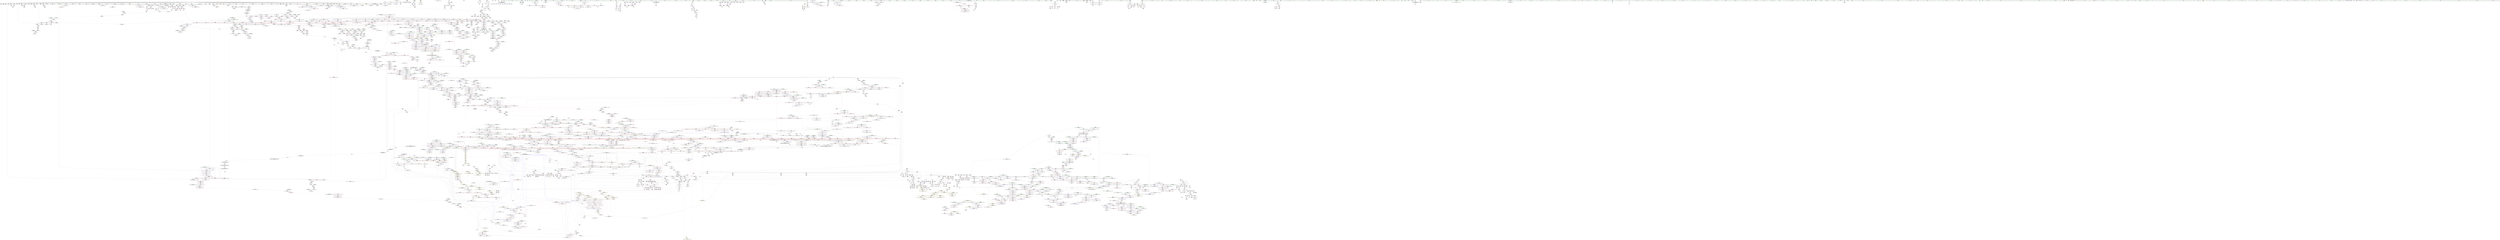 digraph "SVFG" {
	label="SVFG";

	Node0x560448398f30 [shape=record,color=grey,label="{NodeID: 0\nNullPtr|{|<s54>138}}"];
	Node0x560448398f30 -> Node0x560448748040[style=solid];
	Node0x560448398f30 -> Node0x560448748140[style=solid];
	Node0x560448398f30 -> Node0x560448748210[style=solid];
	Node0x560448398f30 -> Node0x5604487482e0[style=solid];
	Node0x560448398f30 -> Node0x5604487483b0[style=solid];
	Node0x560448398f30 -> Node0x560448748480[style=solid];
	Node0x560448398f30 -> Node0x560448748550[style=solid];
	Node0x560448398f30 -> Node0x560448748620[style=solid];
	Node0x560448398f30 -> Node0x5604487486f0[style=solid];
	Node0x560448398f30 -> Node0x5604487487c0[style=solid];
	Node0x560448398f30 -> Node0x560448748890[style=solid];
	Node0x560448398f30 -> Node0x560448748960[style=solid];
	Node0x560448398f30 -> Node0x560448748a30[style=solid];
	Node0x560448398f30 -> Node0x560448748b00[style=solid];
	Node0x560448398f30 -> Node0x560448748bd0[style=solid];
	Node0x560448398f30 -> Node0x560448748ca0[style=solid];
	Node0x560448398f30 -> Node0x560448748d70[style=solid];
	Node0x560448398f30 -> Node0x560448748e40[style=solid];
	Node0x560448398f30 -> Node0x560448748f10[style=solid];
	Node0x560448398f30 -> Node0x560448748fe0[style=solid];
	Node0x560448398f30 -> Node0x5604487490b0[style=solid];
	Node0x560448398f30 -> Node0x560448749180[style=solid];
	Node0x560448398f30 -> Node0x560448749250[style=solid];
	Node0x560448398f30 -> Node0x560448749320[style=solid];
	Node0x560448398f30 -> Node0x5604487493f0[style=solid];
	Node0x560448398f30 -> Node0x5604487494c0[style=solid];
	Node0x560448398f30 -> Node0x560448749590[style=solid];
	Node0x560448398f30 -> Node0x560448749660[style=solid];
	Node0x560448398f30 -> Node0x560448749730[style=solid];
	Node0x560448398f30 -> Node0x560448749800[style=solid];
	Node0x560448398f30 -> Node0x5604487498d0[style=solid];
	Node0x560448398f30 -> Node0x5604487499a0[style=solid];
	Node0x560448398f30 -> Node0x560448749a70[style=solid];
	Node0x560448398f30 -> Node0x560448749b40[style=solid];
	Node0x560448398f30 -> Node0x560448749c10[style=solid];
	Node0x560448398f30 -> Node0x560448749ce0[style=solid];
	Node0x560448398f30 -> Node0x560448749db0[style=solid];
	Node0x560448398f30 -> Node0x560448749e80[style=solid];
	Node0x560448398f30 -> Node0x560448749f50[style=solid];
	Node0x560448398f30 -> Node0x56044874a020[style=solid];
	Node0x560448398f30 -> Node0x56044874a0f0[style=solid];
	Node0x560448398f30 -> Node0x56044874a1c0[style=solid];
	Node0x560448398f30 -> Node0x56044874a290[style=solid];
	Node0x560448398f30 -> Node0x56044874a360[style=solid];
	Node0x560448398f30 -> Node0x56044874a430[style=solid];
	Node0x560448398f30 -> Node0x56044874a500[style=solid];
	Node0x560448398f30 -> Node0x560448760380[style=solid];
	Node0x560448398f30 -> Node0x5604487a51b0[style=solid];
	Node0x560448398f30 -> Node0x5604487a5280[style=solid];
	Node0x560448398f30 -> Node0x5604487a5350[style=solid];
	Node0x560448398f30 -> Node0x5604487a7640[style=solid];
	Node0x560448398f30 -> Node0x560448788610[style=solid];
	Node0x560448398f30 -> Node0x560448806920[style=solid];
	Node0x560448398f30 -> Node0x5604488091a0[style=solid];
	Node0x560448398f30:s54 -> Node0x5604489ecbd0[style=solid,color=red];
	Node0x5604489e93f0 [shape=record,color=black,label="{NodeID: 4871\n3264 = PHI(2726, )\n0th arg _ZSt21__unguarded_partitionIPiN9__gnu_cxx5__ops15_Iter_comp_iterIPFbiiEEEET_S7_S7_S7_T0_ }"];
	Node0x5604489e93f0 -> Node0x5604487b1580[style=solid];
	Node0x5604487556f0 [shape=record,color=red,label="{NodeID: 1550\n2911\<--2910\n\<--\n_ZN9__gnu_cxx5__ops15_Iter_comp_iterIPFbiiEEclIPiS6_EEbT_T0_\n}"];
	Node0x560448733aa0 [shape=record,color=green,label="{NodeID: 443\n3104\<--3105\n__holeIndex.addr\<--__holeIndex.addr_field_insensitive\n_ZSt11__push_heapIPiliN9__gnu_cxx5__ops14_Iter_comp_valIPFbiiEEEEvT_T0_S8_T1_RT2_\n}"];
	Node0x560448733aa0 -> Node0x560448757f90[style=solid];
	Node0x560448733aa0 -> Node0x560448758060[style=solid];
	Node0x560448733aa0 -> Node0x560448758130[style=solid];
	Node0x560448733aa0 -> Node0x560448758200[style=solid];
	Node0x560448733aa0 -> Node0x5604487582d0[style=solid];
	Node0x560448733aa0 -> Node0x5604487b0610[style=solid];
	Node0x560448733aa0 -> Node0x5604487b0af0[style=solid];
	Node0x5604487ab0c0 [shape=record,color=blue,label="{NodeID: 1993\n2235\<--2230\n__result.addr\<--__result\n_ZSt4copyISt13move_iteratorIPiES1_ET0_T_S4_S3_\n}"];
	Node0x5604487ab0c0 -> Node0x56044877e530[style=dashed];
	Node0x560448742f00 [shape=record,color=purple,label="{NodeID: 886\n741\<--688\narraydecay2\<--buf\n_Z9solveCasev\n}"];
	Node0x5604489d6990 [shape=record,color=black,label="{NodeID: 4650\n2322 = PHI(2333, )\n}"];
	Node0x5604489d6990 -> Node0x560448752ff0[style=solid];
	Node0x5604487793f0 [shape=record,color=red,label="{NodeID: 1329\n1516\<--1507\n\<--__a.addr\n_ZNSt16allocator_traitsISaIiEE9constructIiJiEEEvRS0_PT_DpOT0_\n}"];
	Node0x5604487793f0 -> Node0x56044874eef0[style=solid];
	Node0x56044872bdc0 [shape=record,color=green,label="{NodeID: 222\n1536\<--1537\n__position\<--__position_field_insensitive\n_ZNSt6vectorIiSaIiEE17_M_realloc_insertIJiEEEvN9__gnu_cxx17__normal_iteratorIPiS1_EEDpOT_\n|{|<s1>95|<s2>99|<s3>102}}"];
	Node0x56044872bdc0 -> Node0x560448744830[style=solid];
	Node0x56044872bdc0:s1 -> Node0x5604489ec6d0[style=solid,color=red];
	Node0x56044872bdc0:s2 -> Node0x5604489e7190[style=solid,color=red];
	Node0x56044872bdc0:s3 -> Node0x5604489e7190[style=solid,color=red];
	Node0x560448760ca0 [shape=record,color=blue,label="{NodeID: 1772\n185\<--121\nnrvo\<--\n_Z7getLineB5cxx11v\n}"];
	Node0x560448760ca0 -> Node0x560448760fe0[style=dashed];
	Node0x560448760ca0 -> Node0x560448761180[style=dashed];
	Node0x56044874f7e0 [shape=record,color=black,label="{NodeID: 665\n1666\<--1560\n\<--this1\n_ZNSt6vectorIiSaIiEE17_M_realloc_insertIJiEEEvN9__gnu_cxx17__normal_iteratorIPiS1_EEDpOT_\n}"];
	Node0x56044874f7e0 -> Node0x560448764c80[style=solid];
	Node0x56044874f7e0 -> Node0x560448764d50[style=solid];
	Node0x56044876e060 [shape=record,color=red,label="{NodeID: 1108\n200\<--11\n\<--stdin\n_Z7getLineB5cxx11v\n}"];
	Node0x5604486adb40 [shape=record,color=green,label="{NodeID: 1\n5\<--1\n\<--dummyObj\nCan only get source location for instruction, argument, global var or function.}"];
	Node0x5604489e9500 [shape=record,color=black,label="{NodeID: 4872\n3265 = PHI(2727, )\n1st arg _ZSt21__unguarded_partitionIPiN9__gnu_cxx5__ops15_Iter_comp_iterIPFbiiEEEET_S7_S7_S7_T0_ }"];
	Node0x5604489e9500 -> Node0x5604487b1650[style=solid];
	Node0x5604487557c0 [shape=record,color=red,label="{NodeID: 1551\n2939\<--2919\n\<--__first.addr\n_ZSt10__pop_heapIPiN9__gnu_cxx5__ops15_Iter_comp_iterIPFbiiEEEEvT_S7_S7_RT0_\n|{<s0>201}}"];
	Node0x5604487557c0:s0 -> Node0x5604489e1650[style=solid,color=red];
	Node0x560448733b70 [shape=record,color=green,label="{NodeID: 444\n3106\<--3107\n__topIndex.addr\<--__topIndex.addr_field_insensitive\n_ZSt11__push_heapIPiliN9__gnu_cxx5__ops14_Iter_comp_valIPFbiiEEEEvT_T0_S8_T1_RT2_\n}"];
	Node0x560448733b70 -> Node0x5604487583a0[style=solid];
	Node0x560448733b70 -> Node0x5604487b06e0[style=solid];
	Node0x5604487ab190 [shape=record,color=blue, style = dotted,label="{NodeID: 1994\n3731\<--3733\noffset_0\<--dummyVal\n_ZSt4copyISt13move_iteratorIPiES1_ET0_T_S4_S3_\n}"];
	Node0x5604487ab190 -> Node0x56044877e600[style=dashed];
	Node0x560448742fd0 [shape=record,color=purple,label="{NodeID: 887\n759\<--688\narraydecay7\<--buf\n_Z9solveCasev\n}"];
	Node0x5604489d6ad0 [shape=record,color=black,label="{NodeID: 4651\n1148 = PHI(2473, )\n}"];
	Node0x5604489d6ad0 -> Node0x5604487a4c00[style=solid];
	Node0x5604487794c0 [shape=record,color=red,label="{NodeID: 1330\n1518\<--1509\n\<--__p.addr\n_ZNSt16allocator_traitsISaIiEE9constructIiJiEEEvRS0_PT_DpOT0_\n|{<s0>92}}"];
	Node0x5604487794c0:s0 -> Node0x5604489dd630[style=solid,color=red];
	Node0x56044872be90 [shape=record,color=green,label="{NodeID: 223\n1538\<--1539\nthis.addr\<--this.addr_field_insensitive\n_ZNSt6vectorIiSaIiEE17_M_realloc_insertIJiEEEvN9__gnu_cxx17__normal_iteratorIPiS1_EEDpOT_\n}"];
	Node0x56044872be90 -> Node0x560448779730[style=solid];
	Node0x56044872be90 -> Node0x5604487a7090[style=solid];
	Node0x560448760d70 [shape=record,color=blue,label="{NodeID: 1773\n187\<--211\nc\<--conv\n_Z7getLineB5cxx11v\n}"];
	Node0x560448760d70 -> Node0x56044876f580[style=dashed];
	Node0x560448760d70 -> Node0x56044876f650[style=dashed];
	Node0x560448760d70 -> Node0x56044876f720[style=dashed];
	Node0x560448760d70 -> Node0x560448760d70[style=dashed];
	Node0x560448760d70 -> Node0x56044888fc70[style=dashed];
	Node0x56044874f8b0 [shape=record,color=black,label="{NodeID: 666\n1670\<--1560\n\<--this1\n_ZNSt6vectorIiSaIiEE17_M_realloc_insertIJiEEEvN9__gnu_cxx17__normal_iteratorIPiS1_EEDpOT_\n}"];
	Node0x56044874f8b0 -> Node0x560448764e20[style=solid];
	Node0x56044874f8b0 -> Node0x560448764ef0[style=solid];
	Node0x56044876e130 [shape=record,color=red,label="{NodeID: 1109\n207\<--11\n\<--stdin\n_Z7getLineB5cxx11v\n}"];
	Node0x560448724030 [shape=record,color=green,label="{NodeID: 2\n7\<--1\n.str\<--dummyObj\nGlob }"];
	Node0x5604489e9610 [shape=record,color=black,label="{NodeID: 4873\n3266 = PHI(2728, )\n2nd arg _ZSt21__unguarded_partitionIPiN9__gnu_cxx5__ops15_Iter_comp_iterIPFbiiEEEET_S7_S7_S7_T0_ }"];
	Node0x5604489e9610 -> Node0x5604487b1720[style=solid];
	Node0x5604488db1e0 [shape=record,color=yellow,style=double,label="{NodeID: 3766\n121V_1 = ENCHI(MR_121V_0)\npts\{34 \}\nFun[_ZSt14__partial_sortIPiN9__gnu_cxx5__ops15_Iter_comp_iterIPFbiiEEEEvT_S7_S7_T0_]|{<s0>186}}"];
	Node0x5604488db1e0:s0 -> Node0x5604488d7700[style=dashed,color=red];
	Node0x560448755890 [shape=record,color=red,label="{NodeID: 1552\n2944\<--2919\n\<--__first.addr\n_ZSt10__pop_heapIPiN9__gnu_cxx5__ops15_Iter_comp_iterIPFbiiEEEEvT_S7_S7_RT0_\n|{<s0>204}}"];
	Node0x560448755890:s0 -> Node0x5604489de000[style=solid,color=red];
	Node0x560448733c40 [shape=record,color=green,label="{NodeID: 445\n3108\<--3109\n__value.addr\<--__value.addr_field_insensitive\n_ZSt11__push_heapIPiliN9__gnu_cxx5__ops14_Iter_comp_valIPFbiiEEEEvT_T0_S8_T1_RT2_\n|{|<s1>213|<s2>215}}"];
	Node0x560448733c40 -> Node0x5604487b07b0[style=solid];
	Node0x560448733c40:s1 -> Node0x5604489ec310[style=solid,color=red];
	Node0x560448733c40:s2 -> Node0x5604489e1650[style=solid,color=red];
	Node0x5604487ab260 [shape=record,color=blue, style = dotted,label="{NodeID: 1995\n3734\<--3736\noffset_0\<--dummyVal\n_ZSt4copyISt13move_iteratorIPiES1_ET0_T_S4_S3_\n}"];
	Node0x5604487ab260 -> Node0x56044877e6d0[style=dashed];
	Node0x5604487430a0 [shape=record,color=purple,label="{NodeID: 888\n762\<--688\narraydecay9\<--buf\n_Z9solveCasev\n}"];
	Node0x5604489d6c10 [shape=record,color=black,label="{NodeID: 4652\n1166 = PHI()\n}"];
	Node0x5604489d6c10 -> Node0x5604487a4da0[style=solid];
	Node0x5604488c92d0 [shape=record,color=yellow,style=double,label="{NodeID: 3545\n55V_1 = ENCHI(MR_55V_0)\npts\{34 2088 \}\nFun[_ZSt13move_backwardIPiS0_ET0_T_S2_S1_]|{<s0>246}}"];
	Node0x5604488c92d0:s0 -> Node0x560448881a60[style=dashed,color=red];
	Node0x560448779590 [shape=record,color=red,label="{NodeID: 1331\n1519\<--1511\n\<--__args.addr\n_ZNSt16allocator_traitsISaIiEE9constructIiJiEEEvRS0_PT_DpOT0_\n|{<s0>91}}"];
	Node0x560448779590:s0 -> Node0x5604489e5030[style=solid,color=red];
	Node0x56044872bf60 [shape=record,color=green,label="{NodeID: 224\n1540\<--1541\n__args.addr\<--__args.addr_field_insensitive\n_ZNSt6vectorIiSaIiEE17_M_realloc_insertIJiEEEvN9__gnu_cxx17__normal_iteratorIPiS1_EEDpOT_\n}"];
	Node0x56044872bf60 -> Node0x560448779800[style=solid];
	Node0x56044872bf60 -> Node0x5604487a7160[style=solid];
	Node0x560448760e40 [shape=record,color=blue,label="{NodeID: 1774\n189\<--220\nexn.slot\<--\n_Z7getLineB5cxx11v\n}"];
	Node0x560448760e40 -> Node0x56044876f7f0[style=dashed];
	Node0x56044874f980 [shape=record,color=black,label="{NodeID: 667\n1674\<--1560\n\<--this1\n_ZNSt6vectorIiSaIiEE17_M_realloc_insertIJiEEEvN9__gnu_cxx17__normal_iteratorIPiS1_EEDpOT_\n|{<s0>112}}"];
	Node0x56044874f980:s0 -> Node0x5604489dd850[style=solid,color=red];
	Node0x56044876e200 [shape=record,color=red,label="{NodeID: 1110\n1171\<--14\n\<--Tests\nmain\n}"];
	Node0x56044876e200 -> Node0x560448809920[style=solid];
	Node0x560448723710 [shape=record,color=green,label="{NodeID: 3\n11\<--1\nstdin\<--dummyObj\nGlob }"];
	Node0x5604489e9750 [shape=record,color=black,label="{NodeID: 4874\n3267 = PHI(2733, )\n3rd arg _ZSt21__unguarded_partitionIPiN9__gnu_cxx5__ops15_Iter_comp_iterIPFbiiEEEET_S7_S7_S7_T0_ }"];
	Node0x5604489e9750 -> Node0x5604487b14b0[style=solid];
	Node0x560448755960 [shape=record,color=red,label="{NodeID: 1553\n2946\<--2919\n\<--__first.addr\n_ZSt10__pop_heapIPiN9__gnu_cxx5__ops15_Iter_comp_iterIPFbiiEEEEvT_S7_S7_RT0_\n}"];
	Node0x560448755960 -> Node0x56044873dfa0[style=solid];
	Node0x560448733d10 [shape=record,color=green,label="{NodeID: 446\n3110\<--3111\n__comp.addr\<--__comp.addr_field_insensitive\n_ZSt11__push_heapIPiliN9__gnu_cxx5__ops14_Iter_comp_valIPFbiiEEEEvT_T0_S8_T1_RT2_\n}"];
	Node0x560448733d10 -> Node0x560448758470[style=solid];
	Node0x560448733d10 -> Node0x5604487b0880[style=solid];
	Node0x5604487ab330 [shape=record,color=blue,label="{NodeID: 1996\n2269\<--2266\n__first.addr\<--__first\n_ZSt14__copy_move_a2ILb1EPiS0_ET1_T0_S2_S1_\n}"];
	Node0x5604487ab330 -> Node0x56044877e7a0[style=dashed];
	Node0x560448743170 [shape=record,color=purple,label="{NodeID: 889\n1151\<--1140\ncoerce.dive\<--agg.tmp\n_ZSt4sortIPiPFbiiEEvT_S3_T0_\n}"];
	Node0x560448743170 -> Node0x5604487a4c00[style=solid];
	Node0x5604489d6ce0 [shape=record,color=black,label="{NodeID: 4653\n1200 = PHI()\n}"];
	Node0x5604488c93e0 [shape=record,color=yellow,style=double,label="{NodeID: 3546\n16V_1 = ENCHI(MR_16V_0)\npts\{1 \}\nFun[_Z7getLineB5cxx11v]}"];
	Node0x5604488c93e0 -> Node0x56044876e060[style=dashed];
	Node0x5604488c93e0 -> Node0x56044876e130[style=dashed];
	Node0x560448779660 [shape=record,color=red,label="{NodeID: 1332\n1530\<--1527\n\<--__t.addr\n_ZSt7forwardIiEOT_RNSt16remove_referenceIS0_E4typeE\n}"];
	Node0x560448779660 -> Node0x56044874efc0[style=solid];
	Node0x56044872c030 [shape=record,color=green,label="{NodeID: 225\n1542\<--1543\n__len\<--__len_field_insensitive\n_ZNSt6vectorIiSaIiEE17_M_realloc_insertIJiEEEvN9__gnu_cxx17__normal_iteratorIPiS1_EEDpOT_\n}"];
	Node0x56044872c030 -> Node0x5604487798d0[style=solid];
	Node0x56044872c030 -> Node0x5604487799a0[style=solid];
	Node0x56044872c030 -> Node0x560448779a70[style=solid];
	Node0x56044872c030 -> Node0x5604487a7230[style=solid];
	Node0x560448760f10 [shape=record,color=blue,label="{NodeID: 1775\n191\<--222\nehselector.slot\<--\n_Z7getLineB5cxx11v\n}"];
	Node0x560448760f10 -> Node0x56044876f8c0[style=dashed];
	Node0x56044874fa50 [shape=record,color=black,label="{NodeID: 668\n1677\<--1560\n\<--this1\n_ZNSt6vectorIiSaIiEE17_M_realloc_insertIJiEEEvN9__gnu_cxx17__normal_iteratorIPiS1_EEDpOT_\n|{<s0>114}}"];
	Node0x56044874fa50:s0 -> Node0x5604489e38f0[style=solid,color=red];
	Node0x56044876e2d0 [shape=record,color=red,label="{NodeID: 1111\n772\<--16\n\<--cnum\n_Z9solveCasev\n}"];
	Node0x5604487237a0 [shape=record,color=green,label="{NodeID: 4\n12\<--1\n.str.1\<--dummyObj\nGlob }"];
	Node0x5604489e9890 [shape=record,color=black,label="{NodeID: 4875\n2138 = PHI(1898, 1904, )\n0th arg _ZSt32__make_move_if_noexcept_iteratorIiSt13move_iteratorIPiEET0_PT_ }"];
	Node0x5604489e9890 -> Node0x5604487aa560[style=solid];
	Node0x560448755a30 [shape=record,color=red,label="{NodeID: 1554\n2945\<--2921\n\<--__last.addr\n_ZSt10__pop_heapIPiN9__gnu_cxx5__ops15_Iter_comp_iterIPFbiiEEEEvT_S7_S7_RT0_\n}"];
	Node0x560448755a30 -> Node0x56044873ded0[style=solid];
	Node0x560448733de0 [shape=record,color=green,label="{NodeID: 447\n3112\<--3113\n__parent\<--__parent_field_insensitive\n_ZSt11__push_heapIPiliN9__gnu_cxx5__ops14_Iter_comp_valIPFbiiEEEEvT_T0_S8_T1_RT2_\n}"];
	Node0x560448733de0 -> Node0x560448758540[style=solid];
	Node0x560448733de0 -> Node0x560448758610[style=solid];
	Node0x560448733de0 -> Node0x5604487586e0[style=solid];
	Node0x560448733de0 -> Node0x5604487b0950[style=solid];
	Node0x560448733de0 -> Node0x5604487b0bc0[style=solid];
	Node0x5604487ab400 [shape=record,color=blue,label="{NodeID: 1997\n2271\<--2267\n__last.addr\<--__last\n_ZSt14__copy_move_a2ILb1EPiS0_ET1_T0_S2_S1_\n}"];
	Node0x5604487ab400 -> Node0x56044877e870[style=dashed];
	Node0x560448743240 [shape=record,color=purple,label="{NodeID: 890\n1153\<--1140\ncoerce.dive1\<--agg.tmp\n_ZSt4sortIPiPFbiiEEvT_S3_T0_\n}"];
	Node0x560448743240 -> Node0x5604487776b0[style=solid];
	Node0x5604489d6db0 [shape=record,color=black,label="{NodeID: 4654\n3285 = PHI(2892, )\n}"];
	Node0x560448779730 [shape=record,color=red,label="{NodeID: 1333\n1560\<--1538\nthis1\<--this.addr\n_ZNSt6vectorIiSaIiEE17_M_realloc_insertIJiEEEvN9__gnu_cxx17__normal_iteratorIPiS1_EEDpOT_\n|{|<s19>93|<s20>94}}"];
	Node0x560448779730 -> Node0x56044874f090[style=solid];
	Node0x560448779730 -> Node0x56044874f160[style=solid];
	Node0x560448779730 -> Node0x56044874f230[style=solid];
	Node0x560448779730 -> Node0x56044874f300[style=solid];
	Node0x560448779730 -> Node0x56044874f3d0[style=solid];
	Node0x560448779730 -> Node0x56044874f4a0[style=solid];
	Node0x560448779730 -> Node0x56044874f570[style=solid];
	Node0x560448779730 -> Node0x56044874f640[style=solid];
	Node0x560448779730 -> Node0x56044874f710[style=solid];
	Node0x560448779730 -> Node0x56044874f7e0[style=solid];
	Node0x560448779730 -> Node0x56044874f8b0[style=solid];
	Node0x560448779730 -> Node0x56044874f980[style=solid];
	Node0x560448779730 -> Node0x56044874fa50[style=solid];
	Node0x560448779730 -> Node0x56044874fb20[style=solid];
	Node0x560448779730 -> Node0x56044874fbf0[style=solid];
	Node0x560448779730 -> Node0x56044874fcc0[style=solid];
	Node0x560448779730 -> Node0x56044874fd90[style=solid];
	Node0x560448779730 -> Node0x56044874fe60[style=solid];
	Node0x560448779730 -> Node0x56044874ff30[style=solid];
	Node0x560448779730:s19 -> Node0x5604489df2a0[style=solid,color=red];
	Node0x560448779730:s20 -> Node0x5604489eebf0[style=solid,color=red];
	Node0x56044872c100 [shape=record,color=green,label="{NodeID: 226\n1544\<--1545\n__elems_before\<--__elems_before_field_insensitive\n_ZNSt6vectorIiSaIiEE17_M_realloc_insertIJiEEEvN9__gnu_cxx17__normal_iteratorIPiS1_EEDpOT_\n}"];
	Node0x56044872c100 -> Node0x560448779b40[style=solid];
	Node0x56044872c100 -> Node0x560448779c10[style=solid];
	Node0x56044872c100 -> Node0x5604487a73d0[style=solid];
	Node0x560448760fe0 [shape=record,color=blue,label="{NodeID: 1776\n185\<--137\nnrvo\<--\n_Z7getLineB5cxx11v\n}"];
	Node0x560448760fe0 -> Node0x56044888f770[style=dashed];
	Node0x56044874fb20 [shape=record,color=black,label="{NodeID: 669\n1678\<--1560\n\<--this1\n_ZNSt6vectorIiSaIiEE17_M_realloc_insertIJiEEEvN9__gnu_cxx17__normal_iteratorIPiS1_EEDpOT_\n}"];
	Node0x56044874fb20 -> Node0x560448764fc0[style=solid];
	Node0x56044874fb20 -> Node0x560448765090[style=solid];
	Node0x56044888f770 [shape=record,color=black,label="{NodeID: 3326\nMR_18V_4 = PHI(MR_18V_5, MR_18V_3, )\npts\{186 \}\n}"];
	Node0x56044888f770 -> Node0x56044876f4b0[style=dashed];
	Node0x56044876e3a0 [shape=record,color=red,label="{NodeID: 1112\n1170\<--16\n\<--cnum\nmain\n}"];
	Node0x56044876e3a0 -> Node0x560448809920[style=solid];
	Node0x560448723a50 [shape=record,color=green,label="{NodeID: 5\n21\<--1\n__dso_handle\<--dummyObj\nGlob }"];
	Node0x5604489e9aa0 [shape=record,color=black,label="{NodeID: 4876\n1433 = PHI(1427, )\n0th arg _ZN9__gnu_cxx13new_allocatorIiED2Ev }"];
	Node0x5604489e9aa0 -> Node0x5604487a67a0[style=solid];
	Node0x560448755b00 [shape=record,color=red,label="{NodeID: 1555\n2935\<--2923\n\<--__result.addr\n_ZSt10__pop_heapIPiN9__gnu_cxx5__ops15_Iter_comp_iterIPFbiiEEEEvT_S7_S7_RT0_\n|{<s0>200}}"];
	Node0x560448755b00:s0 -> Node0x5604489e1650[style=solid,color=red];
	Node0x560448733eb0 [shape=record,color=green,label="{NodeID: 448\n3133\<--3134\n_ZN9__gnu_cxx5__ops14_Iter_comp_valIPFbiiEEclIPiiEEbT_RT0_\<--_ZN9__gnu_cxx5__ops14_Iter_comp_valIPFbiiEEclIPiiEEbT_RT0__field_insensitive\n}"];
	Node0x5604487ab4d0 [shape=record,color=blue,label="{NodeID: 1998\n2273\<--2268\n__result.addr\<--__result\n_ZSt14__copy_move_a2ILb1EPiS0_ET1_T0_S2_S1_\n}"];
	Node0x5604487ab4d0 -> Node0x56044877e940[style=dashed];
	Node0x560448743310 [shape=record,color=purple,label="{NodeID: 891\n1193\<--1192\n_M_impl\<--this1\n_ZNSt12_Vector_baseIiSaIiEEC2Ev\n|{<s0>70}}"];
	Node0x560448743310:s0 -> Node0x5604489e2740[style=solid,color=red];
	Node0x5604489d6ec0 [shape=record,color=black,label="{NodeID: 4655\n3297 = PHI(2892, )\n}"];
	Node0x560448779800 [shape=record,color=red,label="{NodeID: 1334\n1589\<--1540\n\<--__args.addr\n_ZNSt6vectorIiSaIiEE17_M_realloc_insertIJiEEEvN9__gnu_cxx17__normal_iteratorIPiS1_EEDpOT_\n|{<s0>97}}"];
	Node0x560448779800:s0 -> Node0x5604489e5030[style=solid,color=red];
	Node0x56044872c1d0 [shape=record,color=green,label="{NodeID: 227\n1546\<--1547\nref.tmp\<--ref.tmp_field_insensitive\n_ZNSt6vectorIiSaIiEE17_M_realloc_insertIJiEEEvN9__gnu_cxx17__normal_iteratorIPiS1_EEDpOT_\n|{|<s1>95}}"];
	Node0x56044872c1d0 -> Node0x560448744900[style=solid];
	Node0x56044872c1d0:s1 -> Node0x5604489ec810[style=solid,color=red];
	Node0x5604487610b0 [shape=record,color=blue,label="{NodeID: 1777\n193\<--233\ncleanup.dest.slot\<--\n_Z7getLineB5cxx11v\n}"];
	Node0x5604487610b0 -> Node0x560448890170[style=dashed];
	Node0x56044874fbf0 [shape=record,color=black,label="{NodeID: 670\n1682\<--1560\n\<--this1\n_ZNSt6vectorIiSaIiEE17_M_realloc_insertIJiEEEvN9__gnu_cxx17__normal_iteratorIPiS1_EEDpOT_\n}"];
	Node0x56044874fbf0 -> Node0x560448765160[style=solid];
	Node0x56044874fbf0 -> Node0x560448765230[style=solid];
	Node0x56044888fc70 [shape=record,color=black,label="{NodeID: 3327\nMR_20V_5 = PHI(MR_20V_2, MR_20V_3, )\npts\{188 \}\n}"];
	Node0x56044876e470 [shape=record,color=red,label="{NodeID: 1113\n1176\<--16\n\<--cnum\nmain\n}"];
	Node0x56044876e470 -> Node0x560448791250[style=solid];
	Node0x560448723ae0 [shape=record,color=green,label="{NodeID: 6\n37\<--1\n.str.4\<--dummyObj\nGlob }"];
	Node0x5604489e9bb0 [shape=record,color=black,label="{NodeID: 4877\n2419 = PHI(1145, )\n0th arg _ZSt6__sortIPiN9__gnu_cxx5__ops15_Iter_comp_iterIPFbiiEEEEvT_S7_T0_ }"];
	Node0x5604489e9bb0 -> Node0x5604487ac510[style=solid];
	Node0x5604488db590 [shape=record,color=yellow,style=double,label="{NodeID: 3770\n129V_1 = ENCHI(MR_129V_0)\npts\{310000 \}\nFun[_ZSt14__partial_sortIPiN9__gnu_cxx5__ops15_Iter_comp_iterIPFbiiEEEEvT_S7_S7_T0_]|{<s0>186|<s1>187}}"];
	Node0x5604488db590:s0 -> Node0x5604488d7b90[style=dashed,color=red];
	Node0x5604488db590:s1 -> Node0x560448885230[style=dashed,color=red];
	Node0x560448755bd0 [shape=record,color=red,label="{NodeID: 1556\n2942\<--2923\n\<--__result.addr\n_ZSt10__pop_heapIPiN9__gnu_cxx5__ops15_Iter_comp_iterIPFbiiEEEEvT_S7_S7_RT0_\n}"];
	Node0x560448755bd0 -> Node0x5604487af500[style=solid];
	Node0x560448733fb0 [shape=record,color=green,label="{NodeID: 449\n3163\<--3164\n__t.addr\<--__t.addr_field_insensitive\n_ZSt4moveIRPFbiiEEONSt16remove_referenceIT_E4typeEOS4_\n}"];
	Node0x560448733fb0 -> Node0x560448758950[style=solid];
	Node0x560448733fb0 -> Node0x5604487b0d60[style=solid];
	Node0x5604487ab5a0 [shape=record,color=blue,label="{NodeID: 1999\n2294\<--2291\ncoerce.dive\<--__it.coerce\n_ZSt12__miter_baseIPiEDTcl12__miter_basecldtfp_4baseEEESt13move_iteratorIT_E\n|{<s0>161}}"];
	Node0x5604487ab5a0:s0 -> Node0x560448885340[style=dashed,color=red];
	Node0x5604487433e0 [shape=record,color=purple,label="{NodeID: 892\n1220\<--1215\n_M_start\<--this1\n_ZNSt12_Vector_baseIiSaIiEE12_Vector_implC2Ev\n}"];
	Node0x5604487433e0 -> Node0x5604487a51b0[style=solid];
	Node0x5604489d7000 [shape=record,color=black,label="{NodeID: 4656\n3343 = PHI(1496, )\n}"];
	Node0x5604489d7000 -> Node0x56044875b050[style=solid];
	Node0x5604488c96b0 [shape=record,color=yellow,style=double,label="{NodeID: 3549\n22V_1 = ENCHI(MR_22V_0)\npts\{190 \}\nFun[_Z7getLineB5cxx11v]}"];
	Node0x5604488c96b0 -> Node0x560448760e40[style=dashed];
	Node0x5604487798d0 [shape=record,color=red,label="{NodeID: 1335\n1576\<--1542\n\<--__len\n_ZNSt6vectorIiSaIiEE17_M_realloc_insertIJiEEEvN9__gnu_cxx17__normal_iteratorIPiS1_EEDpOT_\n|{<s0>96}}"];
	Node0x5604487798d0:s0 -> Node0x5604489e6c40[style=solid,color=red];
	Node0x56044872c2a0 [shape=record,color=green,label="{NodeID: 228\n1548\<--1549\n__new_start\<--__new_start_field_insensitive\n_ZNSt6vectorIiSaIiEE17_M_realloc_insertIJiEEEvN9__gnu_cxx17__normal_iteratorIPiS1_EEDpOT_\n}"];
	Node0x56044872c2a0 -> Node0x560448779ce0[style=solid];
	Node0x56044872c2a0 -> Node0x560448779db0[style=solid];
	Node0x56044872c2a0 -> Node0x560448779e80[style=solid];
	Node0x56044872c2a0 -> Node0x560448779f50[style=solid];
	Node0x56044872c2a0 -> Node0x56044877a020[style=solid];
	Node0x56044872c2a0 -> Node0x56044877a0f0[style=solid];
	Node0x56044872c2a0 -> Node0x56044877a1c0[style=solid];
	Node0x56044872c2a0 -> Node0x56044877a290[style=solid];
	Node0x56044872c2a0 -> Node0x5604487a74a0[style=solid];
	Node0x560448761180 [shape=record,color=blue,label="{NodeID: 1778\n185\<--137\nnrvo\<--\n_Z7getLineB5cxx11v\n}"];
	Node0x560448761180 -> Node0x56044888f770[style=dashed];
	Node0x56044874fcc0 [shape=record,color=black,label="{NodeID: 671\n1686\<--1560\n\<--this1\n_ZNSt6vectorIiSaIiEE17_M_realloc_insertIJiEEEvN9__gnu_cxx17__normal_iteratorIPiS1_EEDpOT_\n}"];
	Node0x56044874fcc0 -> Node0x560448765300[style=solid];
	Node0x56044874fcc0 -> Node0x5604487653d0[style=solid];
	Node0x560448890170 [shape=record,color=black,label="{NodeID: 3328\nMR_26V_3 = PHI(MR_26V_4, MR_26V_2, )\npts\{194 \}\n}"];
	Node0x56044876e540 [shape=record,color=red,label="{NodeID: 1114\n862\<--35\n\<--ssi\n_Z9solveCasev\n}"];
	Node0x56044876e540 -> Node0x56044874c580[style=solid];
	Node0x560448723b70 [shape=record,color=green,label="{NodeID: 7\n39\<--1\n.str.5\<--dummyObj\nGlob }"];
	Node0x5604489e9cc0 [shape=record,color=black,label="{NodeID: 4878\n2420 = PHI(1146, )\n1st arg _ZSt6__sortIPiN9__gnu_cxx5__ops15_Iter_comp_iterIPFbiiEEEEvT_S7_T0_ }"];
	Node0x5604489e9cc0 -> Node0x5604487ac5e0[style=solid];
	Node0x560448755ca0 [shape=record,color=red,label="{NodeID: 1557\n2953\<--2925\n\<--__comp.addr\n_ZSt10__pop_heapIPiN9__gnu_cxx5__ops15_Iter_comp_iterIPFbiiEEEEvT_S7_S7_RT0_\n}"];
	Node0x560448755ca0 -> Node0x56044873e070[style=solid];
	Node0x560448734080 [shape=record,color=green,label="{NodeID: 450\n3172\<--3173\nthis.addr\<--this.addr_field_insensitive\n_ZN9__gnu_cxx5__ops14_Iter_comp_valIPFbiiEEclIPiiEEbT_RT0_\n}"];
	Node0x560448734080 -> Node0x560448758a20[style=solid];
	Node0x560448734080 -> Node0x5604487b0e30[style=solid];
	Node0x5604487ab670 [shape=record,color=blue,label="{NodeID: 2000\n2307\<--2304\n__first.addr\<--__first\n_ZSt13__copy_move_aILb1EPiS0_ET1_T0_S2_S1_\n}"];
	Node0x5604487ab670 -> Node0x56044877ea10[style=dashed];
	Node0x5604487434b0 [shape=record,color=purple,label="{NodeID: 893\n1222\<--1215\n_M_finish\<--this1\n_ZNSt12_Vector_baseIiSaIiEE12_Vector_implC2Ev\n}"];
	Node0x5604487434b0 -> Node0x5604487a5280[style=solid];
	Node0x5604489d71d0 [shape=record,color=black,label="{NodeID: 4657\n3347 = PHI(1496, )\n}"];
	Node0x5604489d71d0 -> Node0x56044875b120[style=solid];
	Node0x5604488c9790 [shape=record,color=yellow,style=double,label="{NodeID: 3550\n24V_1 = ENCHI(MR_24V_0)\npts\{192 \}\nFun[_Z7getLineB5cxx11v]}"];
	Node0x5604488c9790 -> Node0x560448760f10[style=dashed];
	Node0x5604487799a0 [shape=record,color=red,label="{NodeID: 1336\n1660\<--1542\n\<--__len\n_ZNSt6vectorIiSaIiEE17_M_realloc_insertIJiEEEvN9__gnu_cxx17__normal_iteratorIPiS1_EEDpOT_\n|{<s0>110}}"];
	Node0x5604487799a0:s0 -> Node0x5604489e3c10[style=solid,color=red];
	Node0x560448734860 [shape=record,color=green,label="{NodeID: 229\n1550\<--1551\n__new_finish\<--__new_finish_field_insensitive\n_ZNSt6vectorIiSaIiEE17_M_realloc_insertIJiEEEvN9__gnu_cxx17__normal_iteratorIPiS1_EEDpOT_\n}"];
	Node0x560448734860 -> Node0x56044877a360[style=solid];
	Node0x560448734860 -> Node0x56044877a430[style=solid];
	Node0x560448734860 -> Node0x56044877a500[style=solid];
	Node0x560448734860 -> Node0x56044877a5d0[style=solid];
	Node0x560448734860 -> Node0x56044877a6a0[style=solid];
	Node0x560448734860 -> Node0x5604487a7570[style=solid];
	Node0x560448734860 -> Node0x5604487a7640[style=solid];
	Node0x560448734860 -> Node0x5604487a7710[style=solid];
	Node0x560448734860 -> Node0x5604487a77e0[style=solid];
	Node0x560448734860 -> Node0x5604487a78b0[style=solid];
	Node0x560448761250 [shape=record,color=blue,label="{NodeID: 1779\n193\<--233\ncleanup.dest.slot\<--\n_Z7getLineB5cxx11v\n}"];
	Node0x560448761250 -> Node0x560448890170[style=dashed];
	Node0x56044874fd90 [shape=record,color=black,label="{NodeID: 672\n1696\<--1560\n\<--this1\n_ZNSt6vectorIiSaIiEE17_M_realloc_insertIJiEEEvN9__gnu_cxx17__normal_iteratorIPiS1_EEDpOT_\n}"];
	Node0x56044874fd90 -> Node0x5604487654a0[style=solid];
	Node0x56044874fd90 -> Node0x560448765570[style=solid];
	Node0x560448890670 [shape=record,color=black,label="{NodeID: 3329\nMR_121V_2 = PHI(MR_121V_3, MR_121V_1, )\npts\{34 \}\n|{<s0>38}}"];
	Node0x560448890670:s0 -> Node0x56044890e6e0[style=dashed,color=blue];
	Node0x56044876e610 [shape=record,color=red,label="{NodeID: 1115\n878\<--35\n\<--ssi\n_Z9solveCasev\n}"];
	Node0x56044876e610 -> Node0x56044874c8c0[style=solid];
	Node0x560448723c00 [shape=record,color=green,label="{NodeID: 8\n41\<--1\n.str.6\<--dummyObj\nGlob }"];
	Node0x5604489e9dd0 [shape=record,color=black,label="{NodeID: 4879\n2421 = PHI(1154, )\n2nd arg _ZSt6__sortIPiN9__gnu_cxx5__ops15_Iter_comp_iterIPFbiiEEEEvT_S7_T0_ }"];
	Node0x5604489e9dd0 -> Node0x5604487ac440[style=solid];
	Node0x560448755d70 [shape=record,color=red,label="{NodeID: 1558\n2937\<--2936\n\<--call\n_ZSt10__pop_heapIPiN9__gnu_cxx5__ops15_Iter_comp_iterIPFbiiEEEEvT_S7_S7_RT0_\n}"];
	Node0x560448755d70 -> Node0x5604487af430[style=solid];
	Node0x560448734150 [shape=record,color=green,label="{NodeID: 451\n3174\<--3175\n__it.addr\<--__it.addr_field_insensitive\n_ZN9__gnu_cxx5__ops14_Iter_comp_valIPFbiiEEclIPiiEEbT_RT0_\n}"];
	Node0x560448734150 -> Node0x560448758af0[style=solid];
	Node0x560448734150 -> Node0x5604487b0f00[style=solid];
	Node0x5604487ab740 [shape=record,color=blue,label="{NodeID: 2001\n2309\<--2305\n__last.addr\<--__last\n_ZSt13__copy_move_aILb1EPiS0_ET1_T0_S2_S1_\n}"];
	Node0x5604487ab740 -> Node0x56044877eae0[style=dashed];
	Node0x560448743580 [shape=record,color=purple,label="{NodeID: 894\n1224\<--1215\n_M_end_of_storage\<--this1\n_ZNSt12_Vector_baseIiSaIiEE12_Vector_implC2Ev\n}"];
	Node0x560448743580 -> Node0x5604487a5350[style=solid];
	Node0x5604489d7310 [shape=record,color=black,label="{NodeID: 4658\n3351 = PHI(1496, )\n}"];
	Node0x5604489d7310 -> Node0x56044875b1f0[style=solid];
	Node0x560448779a70 [shape=record,color=red,label="{NodeID: 1337\n1706\<--1542\n\<--__len\n_ZNSt6vectorIiSaIiEE17_M_realloc_insertIJiEEEvN9__gnu_cxx17__normal_iteratorIPiS1_EEDpOT_\n}"];
	Node0x560448734930 [shape=record,color=green,label="{NodeID: 230\n1552\<--1553\nexn.slot\<--exn.slot_field_insensitive\n_ZNSt6vectorIiSaIiEE17_M_realloc_insertIJiEEEvN9__gnu_cxx17__normal_iteratorIPiS1_EEDpOT_\n}"];
	Node0x560448734930 -> Node0x56044877a770[style=solid];
	Node0x560448734930 -> Node0x56044877a840[style=solid];
	Node0x560448734930 -> Node0x5604487a7980[style=solid];
	Node0x560448734930 -> Node0x5604487a7b20[style=solid];
	Node0x560448761320 [shape=record,color=blue,label="{NodeID: 1780\n282\<--5\nq\<--\n_Z7parseviNSt7__cxx1112basic_stringIcSt11char_traitsIcESaIcEEE\n}"];
	Node0x560448761320 -> Node0x5604488af5d0[style=dashed];
	Node0x56044874fe60 [shape=record,color=black,label="{NodeID: 673\n1701\<--1560\n\<--this1\n_ZNSt6vectorIiSaIiEE17_M_realloc_insertIJiEEEvN9__gnu_cxx17__normal_iteratorIPiS1_EEDpOT_\n}"];
	Node0x56044874fe60 -> Node0x560448765640[style=solid];
	Node0x56044874fe60 -> Node0x560448765710[style=solid];
	Node0x560448890b70 [shape=record,color=black,label="{NodeID: 3330\nMR_248V_3 = PHI(MR_248V_4, MR_248V_2, )\npts\{2088 \}\n|{<s0>38}}"];
	Node0x560448890b70:s0 -> Node0x56044890e6e0[style=dashed,color=blue];
	Node0x56044876e6e0 [shape=record,color=red,label="{NodeID: 1116\n940\<--35\n\<--ssi\n_Z9solveCasev\n}"];
	Node0x56044876e6e0 -> Node0x56044878add0[style=solid];
	Node0x560448682760 [shape=record,color=green,label="{NodeID: 9\n43\<--1\n.str.7\<--dummyObj\nGlob }"];
	Node0x5604489e9f10 [shape=record,color=black,label="{NodeID: 4880\n3191 = PHI(2711, )\n0th arg _ZSt22__move_median_to_firstIPiN9__gnu_cxx5__ops15_Iter_comp_iterIPFbiiEEEEvT_S7_S7_S7_T0_ }"];
	Node0x5604489e9f10 -> Node0x5604487b1170[style=solid];
	Node0x560448755e40 [shape=record,color=red,label="{NodeID: 1559\n2941\<--2940\n\<--call1\n_ZSt10__pop_heapIPiN9__gnu_cxx5__ops15_Iter_comp_iterIPFbiiEEEEvT_S7_S7_RT0_\n}"];
	Node0x560448755e40 -> Node0x5604487af500[style=solid];
	Node0x560448734220 [shape=record,color=green,label="{NodeID: 452\n3176\<--3177\n__val.addr\<--__val.addr_field_insensitive\n_ZN9__gnu_cxx5__ops14_Iter_comp_valIPFbiiEEclIPiiEEbT_RT0_\n}"];
	Node0x560448734220 -> Node0x560448758bc0[style=solid];
	Node0x560448734220 -> Node0x5604487b0fd0[style=solid];
	Node0x5604487ab810 [shape=record,color=blue,label="{NodeID: 2002\n2311\<--2306\n__result.addr\<--__result\n_ZSt13__copy_move_aILb1EPiS0_ET1_T0_S2_S1_\n}"];
	Node0x5604487ab810 -> Node0x56044877ebb0[style=dashed];
	Node0x560448743650 [shape=record,color=purple,label="{NodeID: 895\n1270\<--1269\n_M_impl\<--this1\n_ZNSt12_Vector_baseIiSaIiEE19_M_get_Tp_allocatorEv\n}"];
	Node0x560448743650 -> Node0x56044874e1f0[style=solid];
	Node0x5604489d7450 [shape=record,color=black,label="{NodeID: 4659\n3396 = PHI(2892, )\n}"];
	Node0x560448779b40 [shape=record,color=red,label="{NodeID: 1338\n1587\<--1544\n\<--__elems_before\n_ZNSt6vectorIiSaIiEE17_M_realloc_insertIJiEEEvN9__gnu_cxx17__normal_iteratorIPiS1_EEDpOT_\n}"];
	Node0x560448734a00 [shape=record,color=green,label="{NodeID: 231\n1554\<--1555\nehselector.slot\<--ehselector.slot_field_insensitive\n_ZNSt6vectorIiSaIiEE17_M_realloc_insertIJiEEEvN9__gnu_cxx17__normal_iteratorIPiS1_EEDpOT_\n}"];
	Node0x560448734a00 -> Node0x56044877a910[style=solid];
	Node0x560448734a00 -> Node0x5604487a7a50[style=solid];
	Node0x560448734a00 -> Node0x5604487a7bf0[style=solid];
	Node0x5604487613f0 [shape=record,color=blue,label="{NodeID: 1781\n284\<--306\nminus\<--\n_Z7parseviNSt7__cxx1112basic_stringIcSt11char_traitsIcESaIcEEE\n}"];
	Node0x5604487613f0 -> Node0x5604488afad0[style=dashed];
	Node0x56044874ff30 [shape=record,color=black,label="{NodeID: 674\n1708\<--1560\n\<--this1\n_ZNSt6vectorIiSaIiEE17_M_realloc_insertIJiEEEvN9__gnu_cxx17__normal_iteratorIPiS1_EEDpOT_\n}"];
	Node0x56044874ff30 -> Node0x5604487657e0[style=solid];
	Node0x56044874ff30 -> Node0x5604487658b0[style=solid];
	Node0x560448891070 [shape=record,color=black,label="{NodeID: 3331\nMR_451V_2 = PHI(MR_451V_3, MR_451V_1, )\npts\{14470000 \}\n}"];
	Node0x56044876e7b0 [shape=record,color=red,label="{NodeID: 1117\n954\<--35\n\<--ssi\n_Z9solveCasev\n}"];
	Node0x56044876e7b0 -> Node0x560448793950[style=solid];
	Node0x5604486827f0 [shape=record,color=green,label="{NodeID: 10\n45\<--1\n.str.8\<--dummyObj\nGlob }"];
	Node0x5604489ea050 [shape=record,color=black,label="{NodeID: 4881\n3192 = PHI(2713, )\n1st arg _ZSt22__move_median_to_firstIPiN9__gnu_cxx5__ops15_Iter_comp_iterIPFbiiEEEEvT_S7_S7_S7_T0_ }"];
	Node0x5604489ea050 -> Node0x5604487b1240[style=solid];
	Node0x560448755f10 [shape=record,color=red,label="{NodeID: 1560\n2952\<--2951\n\<--call2\n_ZSt10__pop_heapIPiN9__gnu_cxx5__ops15_Iter_comp_iterIPFbiiEEEEvT_S7_S7_RT0_\n|{<s0>204}}"];
	Node0x560448755f10:s0 -> Node0x5604489de3f0[style=solid,color=red];
	Node0x5604487342f0 [shape=record,color=green,label="{NodeID: 453\n3196\<--3197\n__comp\<--__comp_field_insensitive\n_ZSt22__move_median_to_firstIPiN9__gnu_cxx5__ops15_Iter_comp_iterIPFbiiEEEEvT_S7_S7_S7_T0_\n|{|<s1>216|<s2>217|<s3>219|<s4>222|<s5>224}}"];
	Node0x5604487342f0 -> Node0x56044876b620[style=solid];
	Node0x5604487342f0:s1 -> Node0x5604489ed210[style=solid,color=red];
	Node0x5604487342f0:s2 -> Node0x5604489ed210[style=solid,color=red];
	Node0x5604487342f0:s3 -> Node0x5604489ed210[style=solid,color=red];
	Node0x5604487342f0:s4 -> Node0x5604489ed210[style=solid,color=red];
	Node0x5604487342f0:s5 -> Node0x5604489ed210[style=solid,color=red];
	Node0x5604487ab8e0 [shape=record,color=blue,label="{NodeID: 2003\n2313\<--364\n__simple\<--\n_ZSt13__copy_move_aILb1EPiS0_ET1_T0_S2_S1_\n}"];
	Node0x560448743720 [shape=record,color=purple,label="{NodeID: 896\n1283\<--1282\n_M_impl\<--this1\n_ZNSt12_Vector_baseIiSaIiEED2Ev\n}"];
	Node0x5604489d7560 [shape=record,color=black,label="{NodeID: 4660\n3399 = PHI(1496, )\n}"];
	Node0x5604489d7560 -> Node0x56044875be20[style=solid];
	Node0x560448779c10 [shape=record,color=red,label="{NodeID: 1339\n1638\<--1544\n\<--__elems_before\n_ZNSt6vectorIiSaIiEE17_M_realloc_insertIJiEEEvN9__gnu_cxx17__normal_iteratorIPiS1_EEDpOT_\n}"];
	Node0x560448734ad0 [shape=record,color=green,label="{NodeID: 232\n1563\<--1564\n_ZNKSt6vectorIiSaIiEE12_M_check_lenEmPKc\<--_ZNKSt6vectorIiSaIiEE12_M_check_lenEmPKc_field_insensitive\n}"];
	Node0x5604487614c0 [shape=record,color=blue,label="{NodeID: 1782\n286\<--121\nnrvo\<--\n_Z7parseviNSt7__cxx1112basic_stringIcSt11char_traitsIcESaIcEEE\n}"];
	Node0x5604487614c0 -> Node0x560448761ce0[style=dashed];
	Node0x560448750000 [shape=record,color=black,label="{NodeID: 675\n1585\<--1584\n\<--_M_impl\n_ZNSt6vectorIiSaIiEE17_M_realloc_insertIJiEEEvN9__gnu_cxx17__normal_iteratorIPiS1_EEDpOT_\n|{<s0>98}}"];
	Node0x560448750000:s0 -> Node0x5604489e31d0[style=solid,color=red];
	Node0x56044876e880 [shape=record,color=red,label="{NodeID: 1118\n982\<--35\n\<--ssi\n_Z9solveCasev\n}"];
	Node0x56044876e880 -> Node0x56044874d420[style=solid];
	Node0x5604486828f0 [shape=record,color=green,label="{NodeID: 11\n47\<--1\n.str.9\<--dummyObj\nGlob }"];
	Node0x5604489ea190 [shape=record,color=black,label="{NodeID: 4882\n3193 = PHI(2714, )\n2nd arg _ZSt22__move_median_to_firstIPiN9__gnu_cxx5__ops15_Iter_comp_iterIPFbiiEEEEvT_S7_S7_S7_T0_ }"];
	Node0x5604489ea190 -> Node0x5604487b1310[style=solid];
	Node0x560448755fe0 [shape=record,color=red,label="{NodeID: 1561\n2958\<--2957\n\<--coerce.dive\n_ZSt10__pop_heapIPiN9__gnu_cxx5__ops15_Iter_comp_iterIPFbiiEEEEvT_S7_S7_RT0_\n|{<s0>204}}"];
	Node0x560448755fe0:s0 -> Node0x5604489de540[style=solid,color=red];
	Node0x5604487343c0 [shape=record,color=green,label="{NodeID: 454\n3198\<--3199\n__result.addr\<--__result.addr_field_insensitive\n_ZSt22__move_median_to_firstIPiN9__gnu_cxx5__ops15_Iter_comp_iterIPFbiiEEEEvT_S7_S7_S7_T0_\n}"];
	Node0x5604487343c0 -> Node0x560448758f00[style=solid];
	Node0x5604487343c0 -> Node0x560448758fd0[style=solid];
	Node0x5604487343c0 -> Node0x5604487590a0[style=solid];
	Node0x5604487343c0 -> Node0x560448759170[style=solid];
	Node0x5604487343c0 -> Node0x560448759240[style=solid];
	Node0x5604487343c0 -> Node0x560448759310[style=solid];
	Node0x5604487343c0 -> Node0x5604487b1170[style=solid];
	Node0x5604487ab9b0 [shape=record,color=blue,label="{NodeID: 2004\n2328\<--2327\n__it.addr\<--__it\n_ZSt12__niter_baseIPiET_S1_\n}"];
	Node0x5604487ab9b0 -> Node0x56044877ec80[style=dashed];
	Node0x5604487437f0 [shape=record,color=purple,label="{NodeID: 897\n1284\<--1282\n_M_start\<--this1\n_ZNSt12_Vector_baseIiSaIiEED2Ev\n}"];
	Node0x5604487437f0 -> Node0x560448777ed0[style=solid];
	Node0x5604489d76d0 [shape=record,color=black,label="{NodeID: 4661\n3406 = PHI(3482, )\n}"];
	Node0x560448779ce0 [shape=record,color=red,label="{NodeID: 1340\n1581\<--1548\n\<--__new_start\n_ZNSt6vectorIiSaIiEE17_M_realloc_insertIJiEEEvN9__gnu_cxx17__normal_iteratorIPiS1_EEDpOT_\n}"];
	Node0x560448779ce0 -> Node0x5604487a7570[style=solid];
	Node0x560448734ba0 [shape=record,color=green,label="{NodeID: 233\n1567\<--1568\n_ZNSt6vectorIiSaIiEE5beginEv\<--_ZNSt6vectorIiSaIiEE5beginEv_field_insensitive\n}"];
	Node0x560448761590 [shape=record,color=blue,label="{NodeID: 1783\n288\<--5\nl\<--\n_Z7parseviNSt7__cxx1112basic_stringIcSt11char_traitsIcESaIcEEE\n}"];
	Node0x560448761590 -> Node0x5604488affd0[style=dashed];
	Node0x5604487500d0 [shape=record,color=black,label="{NodeID: 676\n1636\<--1635\n\<--_M_impl17\n_ZNSt6vectorIiSaIiEE17_M_realloc_insertIJiEEEvN9__gnu_cxx17__normal_iteratorIPiS1_EEDpOT_\n|{<s0>106}}"];
	Node0x5604487500d0:s0 -> Node0x5604489ea550[style=solid,color=red];
	Node0x56044876e950 [shape=record,color=red,label="{NodeID: 1119\n990\<--35\n\<--ssi\n_Z9solveCasev\n}"];
	Node0x56044876e950 -> Node0x56044874d4f0[style=solid];
	Node0x5604486829f0 [shape=record,color=green,label="{NodeID: 12\n49\<--1\n.str.10\<--dummyObj\nGlob }"];
	Node0x5604489ea2d0 [shape=record,color=black,label="{NodeID: 4883\n3194 = PHI(2716, )\n3rd arg _ZSt22__move_median_to_firstIPiN9__gnu_cxx5__ops15_Iter_comp_iterIPFbiiEEEEvT_S7_S7_S7_T0_ }"];
	Node0x5604489ea2d0 -> Node0x5604487b13e0[style=solid];
	Node0x5604487560b0 [shape=record,color=red,label="{NodeID: 1562\n3004\<--2969\n\<--__first.addr\n_ZSt13__adjust_heapIPiliN9__gnu_cxx5__ops15_Iter_comp_iterIPFbiiEEEEvT_T0_S8_T1_T2_\n}"];
	Node0x5604487560b0 -> Node0x56044876d6a0[style=solid];
	Node0x560448734490 [shape=record,color=green,label="{NodeID: 455\n3200\<--3201\n__a.addr\<--__a.addr_field_insensitive\n_ZSt22__move_median_to_firstIPiN9__gnu_cxx5__ops15_Iter_comp_iterIPFbiiEEEEvT_S7_S7_S7_T0_\n}"];
	Node0x560448734490 -> Node0x5604487593e0[style=solid];
	Node0x560448734490 -> Node0x5604487594b0[style=solid];
	Node0x560448734490 -> Node0x560448759580[style=solid];
	Node0x560448734490 -> Node0x560448759650[style=solid];
	Node0x560448734490 -> Node0x560448759720[style=solid];
	Node0x560448734490 -> Node0x5604487b1240[style=solid];
	Node0x560447af4330 [shape=record,color=black,label="{NodeID: 3112\n1817 = PHI(1813, 1815, )\n}"];
	Node0x560447af4330 -> Node0x560448750680[style=solid];
	Node0x5604487aba80 [shape=record,color=blue,label="{NodeID: 2005\n2337\<--2334\n__first.addr\<--__first\n_ZNSt11__copy_moveILb1ELb1ESt26random_access_iterator_tagE8__copy_mIiEEPT_PKS3_S6_S4_\n}"];
	Node0x5604487aba80 -> Node0x56044877ed50[style=dashed];
	Node0x5604487aba80 -> Node0x56044877ee20[style=dashed];
	Node0x5604487438c0 [shape=record,color=purple,label="{NodeID: 898\n1286\<--1282\n_M_impl2\<--this1\n_ZNSt12_Vector_baseIiSaIiEED2Ev\n}"];
	Node0x5604489d77e0 [shape=record,color=black,label="{NodeID: 4662\n3409 = PHI(1496, )\n}"];
	Node0x5604489d77e0 -> Node0x56044875bef0[style=solid];
	Node0x560448779db0 [shape=record,color=red,label="{NodeID: 1341\n1586\<--1548\n\<--__new_start\n_ZNSt6vectorIiSaIiEE17_M_realloc_insertIJiEEEvN9__gnu_cxx17__normal_iteratorIPiS1_EEDpOT_\n}"];
	Node0x560448779db0 -> Node0x56044876d1c0[style=solid];
	Node0x560448734ca0 [shape=record,color=green,label="{NodeID: 234\n1572\<--1573\n_ZN9__gnu_cxxmiIPiSt6vectorIiSaIiEEEENS_17__normal_iteratorIT_T0_E15difference_typeERKS8_SB_\<--_ZN9__gnu_cxxmiIPiSt6vectorIiSaIiEEEENS_17__normal_iteratorIT_T0_E15difference_typeERKS8_SB__field_insensitive\n}"];
	Node0x560448761660 [shape=record,color=blue,label="{NodeID: 1784\n294\<--338\nref.tmp6\<--cond\n_Z7parseviNSt7__cxx1112basic_stringIcSt11char_traitsIcESaIcEEE\n|{|<s1>26}}"];
	Node0x560448761660 -> Node0x5604488b04d0[style=dashed];
	Node0x560448761660:s1 -> Node0x5604488ccbb0[style=dashed,color=red];
	Node0x5604487501a0 [shape=record,color=black,label="{NodeID: 677\n1690\<--1685\nsub.ptr.lhs.cast\<--\n_ZNSt6vectorIiSaIiEE17_M_realloc_insertIJiEEEvN9__gnu_cxx17__normal_iteratorIPiS1_EEDpOT_\n}"];
	Node0x5604487501a0 -> Node0x56044878d4d0[style=solid];
	Node0x56044876ea20 [shape=record,color=red,label="{NodeID: 1120\n1002\<--35\n\<--ssi\n_Z9solveCasev\n}"];
	Node0x56044876ea20 -> Node0x560448807520[style=solid];
	Node0x560448724520 [shape=record,color=green,label="{NodeID: 13\n52\<--1\n\<--dummyObj\nCan only get source location for instruction, argument, global var or function.}"];
	Node0x5604489ea410 [shape=record,color=black,label="{NodeID: 4884\n3195 = PHI(2721, )\n4th arg _ZSt22__move_median_to_firstIPiN9__gnu_cxx5__ops15_Iter_comp_iterIPFbiiEEEEvT_S7_S7_S7_T0_ }"];
	Node0x5604489ea410 -> Node0x5604487b10a0[style=solid];
	Node0x560448756180 [shape=record,color=red,label="{NodeID: 1563\n3007\<--2969\n\<--__first.addr\n_ZSt13__adjust_heapIPiliN9__gnu_cxx5__ops15_Iter_comp_iterIPFbiiEEEEvT_T0_S8_T1_T2_\n}"];
	Node0x560448756180 -> Node0x56044876d770[style=solid];
	Node0x560448734560 [shape=record,color=green,label="{NodeID: 456\n3202\<--3203\n__b.addr\<--__b.addr_field_insensitive\n_ZSt22__move_median_to_firstIPiN9__gnu_cxx5__ops15_Iter_comp_iterIPFbiiEEEEvT_S7_S7_S7_T0_\n}"];
	Node0x560448734560 -> Node0x5604487597f0[style=solid];
	Node0x560448734560 -> Node0x5604487598c0[style=solid];
	Node0x560448734560 -> Node0x560448759990[style=solid];
	Node0x560448734560 -> Node0x560448759a60[style=solid];
	Node0x560448734560 -> Node0x560448759b30[style=solid];
	Node0x560448734560 -> Node0x5604487b1310[style=solid];
	Node0x5604487873a0 [shape=record,color=black,label="{NodeID: 3113\n77 = PHI(65, 75, )\n}"];
	Node0x5604487873a0 -> Node0x56044874a770[style=solid];
	Node0x5604487abb50 [shape=record,color=blue,label="{NodeID: 2006\n2339\<--2335\n__last.addr\<--__last\n_ZNSt11__copy_moveILb1ELb1ESt26random_access_iterator_tagE8__copy_mIiEEPT_PKS3_S6_S4_\n}"];
	Node0x5604487abb50 -> Node0x56044877eef0[style=dashed];
	Node0x560448743990 [shape=record,color=purple,label="{NodeID: 899\n1287\<--1282\n_M_end_of_storage\<--this1\n_ZNSt12_Vector_baseIiSaIiEED2Ev\n}"];
	Node0x560448743990 -> Node0x560448777fa0[style=solid];
	Node0x5604489d7950 [shape=record,color=black,label="{NodeID: 4663\n3420 = PHI(3549, )\n}"];
	Node0x5604489d7950 -> Node0x5604487b2690[style=solid];
	Node0x560448779e80 [shape=record,color=red,label="{NodeID: 1342\n1601\<--1548\n\<--__new_start\n_ZNSt6vectorIiSaIiEE17_M_realloc_insertIJiEEEvN9__gnu_cxx17__normal_iteratorIPiS1_EEDpOT_\n|{<s0>101}}"];
	Node0x560448779e80:s0 -> Node0x5604489dca90[style=solid,color=red];
	Node0x560448734da0 [shape=record,color=green,label="{NodeID: 235\n1578\<--1579\n_ZNSt12_Vector_baseIiSaIiEE11_M_allocateEm\<--_ZNSt12_Vector_baseIiSaIiEE11_M_allocateEm_field_insensitive\n}"];
	Node0x560448761730 [shape=record,color=blue,label="{NodeID: 1785\n282\<--5\nq\<--\n_Z7parseviNSt7__cxx1112basic_stringIcSt11char_traitsIcESaIcEEE\n}"];
	Node0x560448761730 -> Node0x5604488af5d0[style=dashed];
	Node0x560448750270 [shape=record,color=black,label="{NodeID: 678\n1691\<--1689\nsub.ptr.rhs.cast\<--\n_ZNSt6vectorIiSaIiEE17_M_realloc_insertIJiEEEvN9__gnu_cxx17__normal_iteratorIPiS1_EEDpOT_\n}"];
	Node0x560448750270 -> Node0x56044878d4d0[style=solid];
	Node0x56044876eaf0 [shape=record,color=red,label="{NodeID: 1121\n63\<--60\n\<--r.addr\n_Z4bitcx\n}"];
	Node0x56044876eaf0 -> Node0x560448806aa0[style=solid];
	Node0x5604487245b0 [shape=record,color=green,label="{NodeID: 14\n65\<--1\n\<--dummyObj\nCan only get source location for instruction, argument, global var or function.|{<s0>204}}"];
	Node0x5604487245b0:s0 -> Node0x5604489de150[style=solid,color=red];
	Node0x5604489ea550 [shape=record,color=black,label="{NodeID: 4885\n1927 = PHI(1636, )\n0th arg _ZNSt16allocator_traitsISaIiEE7destroyIiEEvRS0_PT_ }"];
	Node0x5604489ea550 -> Node0x5604487a9110[style=solid];
	Node0x560448756250 [shape=record,color=red,label="{NodeID: 1564\n3017\<--2969\n\<--__first.addr\n_ZSt13__adjust_heapIPiliN9__gnu_cxx5__ops15_Iter_comp_iterIPFbiiEEEEvT_T0_S8_T1_T2_\n}"];
	Node0x560448756250 -> Node0x56044876d840[style=solid];
	Node0x560448734630 [shape=record,color=green,label="{NodeID: 457\n3204\<--3205\n__c.addr\<--__c.addr_field_insensitive\n_ZSt22__move_median_to_firstIPiN9__gnu_cxx5__ops15_Iter_comp_iterIPFbiiEEEEvT_S7_S7_S7_T0_\n}"];
	Node0x560448734630 -> Node0x560448759c00[style=solid];
	Node0x560448734630 -> Node0x560448759cd0[style=solid];
	Node0x560448734630 -> Node0x560448759da0[style=solid];
	Node0x560448734630 -> Node0x560448759e70[style=solid];
	Node0x560448734630 -> Node0x560448759f40[style=solid];
	Node0x560448734630 -> Node0x56044875a010[style=solid];
	Node0x560448734630 -> Node0x5604487b13e0[style=solid];
	Node0x560448787530 [shape=record,color=black,label="{NodeID: 3114\n633 = PHI(631, 634, )\n}"];
	Node0x560448787530 -> Node0x560448742d60[style=solid];
	Node0x5604487abc20 [shape=record,color=blue,label="{NodeID: 2007\n2341\<--2336\n__result.addr\<--__result\n_ZNSt11__copy_moveILb1ELb1ESt26random_access_iterator_tagE8__copy_mIiEEPT_PKS3_S6_S4_\n}"];
	Node0x5604487abc20 -> Node0x56044877efc0[style=dashed];
	Node0x5604487abc20 -> Node0x56044877f090[style=dashed];
	Node0x560448743a60 [shape=record,color=purple,label="{NodeID: 900\n1289\<--1282\n_M_impl3\<--this1\n_ZNSt12_Vector_baseIiSaIiEED2Ev\n}"];
	Node0x5604489d7a90 [shape=record,color=black,label="{NodeID: 4664\n3470 = PHI(3549, )\n}"];
	Node0x5604489d7a90 -> Node0x5604487b2c40[style=solid];
	Node0x560448779f50 [shape=record,color=red,label="{NodeID: 1343\n1637\<--1548\n\<--__new_start\n_ZNSt6vectorIiSaIiEE17_M_realloc_insertIJiEEEvN9__gnu_cxx17__normal_iteratorIPiS1_EEDpOT_\n}"];
	Node0x560448779f50 -> Node0x56044876d290[style=solid];
	Node0x560448734ea0 [shape=record,color=green,label="{NodeID: 236\n1598\<--1599\n_ZNK9__gnu_cxx17__normal_iteratorIPiSt6vectorIiSaIiEEE4baseEv\<--_ZNK9__gnu_cxx17__normal_iteratorIPiSt6vectorIiSaIiEEE4baseEv_field_insensitive\n}"];
	Node0x560448761800 [shape=record,color=blue,label="{NodeID: 1786\n284\<--306\nminus\<--\n_Z7parseviNSt7__cxx1112basic_stringIcSt11char_traitsIcESaIcEEE\n}"];
	Node0x560448761800 -> Node0x5604488afad0[style=dashed];
	Node0x560448750340 [shape=record,color=black,label="{NodeID: 679\n1732\<--1731\n\<--this1\n_ZNSt6vectorIiSaIiEE3endEv\n}"];
	Node0x560448750340 -> Node0x560448765a50[style=solid];
	Node0x560448750340 -> Node0x560448765b20[style=solid];
	Node0x560448892970 [shape=record,color=black,label="{NodeID: 3336\nMR_55V_3 = PHI(MR_55V_2, MR_55V_1, )\npts\{34 2088 \}\n|{<s0>163}}"];
	Node0x560448892970:s0 -> Node0x5604489115f0[style=dashed,color=blue];
	Node0x56044876ebc0 [shape=record,color=red,label="{NodeID: 1122\n68\<--60\n\<--r.addr\n_Z4bitcx\n}"];
	Node0x56044876ebc0 -> Node0x56044878c8d0[style=solid];
	Node0x5604487246b0 [shape=record,color=green,label="{NodeID: 15\n70\<--1\n\<--dummyObj\nCan only get source location for instruction, argument, global var or function.|{<s0>93}}"];
	Node0x5604487246b0:s0 -> Node0x5604489df3b0[style=solid,color=red];
	Node0x5604489ea690 [shape=record,color=black,label="{NodeID: 4886\n1928 = PHI(1639, )\n1st arg _ZNSt16allocator_traitsISaIiEE7destroyIiEEvRS0_PT_ }"];
	Node0x5604489ea690 -> Node0x5604487a91e0[style=solid];
	Node0x5604488dbda0 [shape=record,color=yellow,style=double,label="{NodeID: 3779\n55V_1 = ENCHI(MR_55V_0)\npts\{34 2088 \}\nFun[_ZSt18uninitialized_copyISt13move_iteratorIPiES1_ET0_T_S4_S3_]|{<s0>148}}"];
	Node0x5604488dbda0:s0 -> Node0x5604488d8e90[style=dashed,color=red];
	Node0x560448756320 [shape=record,color=red,label="{NodeID: 1565\n3022\<--2969\n\<--__first.addr\n_ZSt13__adjust_heapIPiliN9__gnu_cxx5__ops15_Iter_comp_iterIPFbiiEEEEvT_T0_S8_T1_T2_\n}"];
	Node0x560448756320 -> Node0x56044876d910[style=solid];
	Node0x560448734700 [shape=record,color=green,label="{NodeID: 458\n3223\<--3224\n_ZSt9iter_swapIPiS0_EvT_T0_\<--_ZSt9iter_swapIPiS0_EvT_T0__field_insensitive\n}"];
	Node0x560448787ad0 [shape=record,color=black,label="{NodeID: 3115\n3136 = PHI(121, 3132, )\n}"];
	Node0x5604487abcf0 [shape=record,color=blue,label="{NodeID: 2008\n2343\<--2353\n_Num\<--sub.ptr.div\n_ZNSt11__copy_moveILb1ELb1ESt26random_access_iterator_tagE8__copy_mIiEEPT_PKS3_S6_S4_\n}"];
	Node0x5604487abcf0 -> Node0x56044877f160[style=dashed];
	Node0x5604487abcf0 -> Node0x56044877f230[style=dashed];
	Node0x5604487abcf0 -> Node0x56044877f300[style=dashed];
	Node0x560448743b30 [shape=record,color=purple,label="{NodeID: 901\n1290\<--1282\n_M_start4\<--this1\n_ZNSt12_Vector_baseIiSaIiEED2Ev\n}"];
	Node0x560448743b30 -> Node0x560448778070[style=solid];
	Node0x5604489d7bd0 [shape=record,color=black,label="{NodeID: 4665\n3496 = PHI(2377, )\n|{<s0>246}}"];
	Node0x5604489d7bd0:s0 -> Node0x5604489e4270[style=solid,color=red];
	Node0x56044877a020 [shape=record,color=red,label="{NodeID: 1344\n1652\<--1548\n\<--__new_start\n_ZNSt6vectorIiSaIiEE17_M_realloc_insertIJiEEEvN9__gnu_cxx17__normal_iteratorIPiS1_EEDpOT_\n|{<s0>109}}"];
	Node0x56044877a020:s0 -> Node0x5604489e8420[style=solid,color=red];
	Node0x560448734fa0 [shape=record,color=green,label="{NodeID: 237\n1605\<--1606\n_ZSt34__uninitialized_move_if_noexcept_aIPiS0_SaIiEET0_T_S3_S2_RT1_\<--_ZSt34__uninitialized_move_if_noexcept_aIPiS0_SaIiEET0_T_S3_S2_RT1__field_insensitive\n}"];
	Node0x5604487618d0 [shape=record,color=blue,label="{NodeID: 1787\n290\<--347\nexn.slot\<--\n_Z7parseviNSt7__cxx1112basic_stringIcSt11char_traitsIcESaIcEEE\n}"];
	Node0x5604487618d0 -> Node0x5604487701b0[style=dashed];
	Node0x560448750410 [shape=record,color=black,label="{NodeID: 680\n1724\<--1739\n_ZNSt6vectorIiSaIiEE3endEv_ret\<--\n_ZNSt6vectorIiSaIiEE3endEv\n|{<s0>88}}"];
	Node0x560448750410:s0 -> Node0x5604489d3a90[style=solid,color=blue];
	Node0x56044876ec90 [shape=record,color=red,label="{NodeID: 1123\n73\<--60\n\<--r.addr\n_Z4bitcx\n}"];
	Node0x56044876ec90 -> Node0x560448791b50[style=solid];
	Node0x5604487247b0 [shape=record,color=green,label="{NodeID: 16\n121\<--1\n\<--dummyObj\nCan only get source location for instruction, argument, global var or function.}"];
	Node0x5604489ea7d0 [shape=record,color=black,label="{NodeID: 4887\n2645 = PHI(2529, )\n0th arg _ZSt14__partial_sortIPiN9__gnu_cxx5__ops15_Iter_comp_iterIPFbiiEEEEvT_S7_S7_T0_ }"];
	Node0x5604489ea7d0 -> Node0x5604487ad7c0[style=solid];
	Node0x5604488dbeb0 [shape=record,color=yellow,style=double,label="{NodeID: 3780\n121V_1 = ENCHI(MR_121V_0)\npts\{34 \}\nFun[_ZNSt6vectorIiSaIiEE12emplace_backIJiEEEvDpOT_]|{|<s1>87|<s2>90}}"];
	Node0x5604488dbeb0 -> Node0x560448890670[style=dashed];
	Node0x5604488dbeb0:s1 -> Node0x5604488cdf20[style=dashed,color=red];
	Node0x5604488dbeb0:s2 -> Node0x5604488c6130[style=dashed,color=red];
	Node0x5604487563f0 [shape=record,color=red,label="{NodeID: 1566\n3043\<--2969\n\<--__first.addr\n_ZSt13__adjust_heapIPiliN9__gnu_cxx5__ops15_Iter_comp_iterIPFbiiEEEEvT_T0_S8_T1_T2_\n}"];
	Node0x5604487563f0 -> Node0x56044876d9e0[style=solid];
	Node0x560448744eb0 [shape=record,color=green,label="{NodeID: 459\n3268\<--3269\n__comp\<--__comp_field_insensitive\n_ZSt21__unguarded_partitionIPiN9__gnu_cxx5__ops15_Iter_comp_iterIPFbiiEEEET_S7_S7_S7_T0_\n|{|<s1>227|<s2>228}}"];
	Node0x560448744eb0 -> Node0x56044876b6f0[style=solid];
	Node0x560448744eb0:s1 -> Node0x5604489ed210[style=solid,color=red];
	Node0x560448744eb0:s2 -> Node0x5604489ed210[style=solid,color=red];
	Node0x560448788070 [shape=record,color=black,label="{NodeID: 3116\n614 = PHI(612, 615, )\n}"];
	Node0x560448788070 -> Node0x560448742c90[style=solid];
	Node0x5604487abdc0 [shape=record,color=blue, style = dotted,label="{NodeID: 2009\n3737\<--3739\noffset_0\<--dummyVal\n_ZNSt11__copy_moveILb1ELb1ESt26random_access_iterator_tagE8__copy_mIiEEPT_PKS3_S6_S4_\n}"];
	Node0x5604487abdc0 -> Node0x560448892970[style=dashed];
	Node0x560448743c00 [shape=record,color=purple,label="{NodeID: 902\n1300\<--1282\n_M_impl5\<--this1\n_ZNSt12_Vector_baseIiSaIiEED2Ev\n|{<s0>77}}"];
	Node0x560448743c00:s0 -> Node0x5604489e2a70[style=solid,color=red];
	Node0x5604489d7d10 [shape=record,color=black,label="{NodeID: 4666\n3498 = PHI(2377, )\n|{<s0>246}}"];
	Node0x5604489d7d10:s0 -> Node0x5604489e4380[style=solid,color=red];
	Node0x56044877a0f0 [shape=record,color=red,label="{NodeID: 1345\n1659\<--1548\n\<--__new_start\n_ZNSt6vectorIiSaIiEE17_M_realloc_insertIJiEEEvN9__gnu_cxx17__normal_iteratorIPiS1_EEDpOT_\n|{<s0>110}}"];
	Node0x56044877a0f0:s0 -> Node0x5604489e3a80[style=solid,color=red];
	Node0x5604487350a0 [shape=record,color=green,label="{NodeID: 238\n1641\<--1642\n_ZNSt16allocator_traitsISaIiEE7destroyIiEEvRS0_PT_\<--_ZNSt16allocator_traitsISaIiEE7destroyIiEEvRS0_PT__field_insensitive\n}"];
	Node0x5604487619a0 [shape=record,color=blue,label="{NodeID: 1788\n292\<--349\nehselector.slot\<--\n_Z7parseviNSt7__cxx1112basic_stringIcSt11char_traitsIcESaIcEEE\n}"];
	Node0x5604487619a0 -> Node0x560448770280[style=dashed];
	Node0x5604487504e0 [shape=record,color=black,label="{NodeID: 681\n1756\<--1755\n\<--\n_ZN9__gnu_cxx13new_allocatorIiE9constructIiJiEEEvPT_DpOT0_\n}"];
	Node0x5604487504e0 -> Node0x5604487505b0[style=solid];
	Node0x56044876ed60 [shape=record,color=red,label="{NodeID: 1124\n91\<--85\n\<--x.addr\n_Z3gcdxx\n}"];
	Node0x56044876ed60 -> Node0x56044880a220[style=solid];
	Node0x5604487248b0 [shape=record,color=green,label="{NodeID: 17\n137\<--1\n\<--dummyObj\nCan only get source location for instruction, argument, global var or function.}"];
	Node0x5604489ea910 [shape=record,color=black,label="{NodeID: 4888\n2646 = PHI(2530, )\n1st arg _ZSt14__partial_sortIPiN9__gnu_cxx5__ops15_Iter_comp_iterIPFbiiEEEEvT_S7_S7_T0_ }"];
	Node0x5604489ea910 -> Node0x5604487ad890[style=solid];
	Node0x5604487564c0 [shape=record,color=red,label="{NodeID: 1567\n3049\<--2969\n\<--__first.addr\n_ZSt13__adjust_heapIPiliN9__gnu_cxx5__ops15_Iter_comp_iterIPFbiiEEEEvT_T0_S8_T1_T2_\n}"];
	Node0x5604487564c0 -> Node0x56044876dab0[style=solid];
	Node0x560448744f40 [shape=record,color=green,label="{NodeID: 460\n3270\<--3271\n__first.addr\<--__first.addr_field_insensitive\n_ZSt21__unguarded_partitionIPiN9__gnu_cxx5__ops15_Iter_comp_iterIPFbiiEEEET_S7_S7_S7_T0_\n}"];
	Node0x560448744f40 -> Node0x56044875a0e0[style=solid];
	Node0x560448744f40 -> Node0x56044875a1b0[style=solid];
	Node0x560448744f40 -> Node0x56044875a280[style=solid];
	Node0x560448744f40 -> Node0x56044875a350[style=solid];
	Node0x560448744f40 -> Node0x56044875a420[style=solid];
	Node0x560448744f40 -> Node0x56044875a4f0[style=solid];
	Node0x560448744f40 -> Node0x5604487b1580[style=solid];
	Node0x560448744f40 -> Node0x5604487b17f0[style=solid];
	Node0x560448744f40 -> Node0x5604487b1a60[style=solid];
	Node0x560448788610 [shape=record,color=black,label="{NodeID: 3117\n1875 = PHI(1870, 3, )\n}"];
	Node0x560448788610 -> Node0x560448750c30[style=solid];
	Node0x5604487abe90 [shape=record,color=blue,label="{NodeID: 2010\n2379\<--2378\n__it.addr\<--__it\n_ZSt12__miter_baseIPiET_S1_\n}"];
	Node0x5604487abe90 -> Node0x56044877f3d0[style=dashed];
	Node0x560448743cd0 [shape=record,color=purple,label="{NodeID: 903\n1310\<--1282\n_M_impl6\<--this1\n_ZNSt12_Vector_baseIiSaIiEED2Ev\n|{<s0>78}}"];
	Node0x560448743cd0:s0 -> Node0x5604489e2a70[style=solid,color=red];
	Node0x5604489d7e50 [shape=record,color=black,label="{NodeID: 4667\n3500 = PHI(3564, )\n}"];
	Node0x5604489d7e50 -> Node0x56044873e7c0[style=solid];
	Node0x56044877a1c0 [shape=record,color=red,label="{NodeID: 1346\n1695\<--1548\n\<--__new_start\n_ZNSt6vectorIiSaIiEE17_M_realloc_insertIJiEEEvN9__gnu_cxx17__normal_iteratorIPiS1_EEDpOT_\n}"];
	Node0x56044877a1c0 -> Node0x5604487a7cc0[style=solid];
	Node0x5604487351a0 [shape=record,color=green,label="{NodeID: 239\n1650\<--1651\n__cxa_end_catch\<--__cxa_end_catch_field_insensitive\n}"];
	Node0x560448761a70 [shape=record,color=blue,label="{NodeID: 1789\n284\<--364\nminus\<--\n_Z7parseviNSt7__cxx1112basic_stringIcSt11char_traitsIcESaIcEEE\n}"];
	Node0x560448761a70 -> Node0x5604488afad0[style=dashed];
	Node0x5604487505b0 [shape=record,color=black,label="{NodeID: 682\n1757\<--1756\n\<--\n_ZN9__gnu_cxx13new_allocatorIiE9constructIiJiEEEvPT_DpOT0_\n}"];
	Node0x5604487505b0 -> Node0x5604487a8270[style=solid];
	Node0x56044876ee30 [shape=record,color=red,label="{NodeID: 1125\n95\<--85\n\<--x.addr\n_Z3gcdxx\n}"];
	Node0x56044876ee30 -> Node0x560448791e50[style=solid];
	Node0x5604487249b0 [shape=record,color=green,label="{NodeID: 18\n216\<--1\n\<--dummyObj\nCan only get source location for instruction, argument, global var or function.}"];
	Node0x5604489eaa50 [shape=record,color=black,label="{NodeID: 4889\n2647 = PHI(2531, )\n2nd arg _ZSt14__partial_sortIPiN9__gnu_cxx5__ops15_Iter_comp_iterIPFbiiEEEEvT_S7_S7_T0_ }"];
	Node0x5604489eaa50 -> Node0x5604487ad960[style=solid];
	Node0x560448756590 [shape=record,color=red,label="{NodeID: 1568\n3063\<--2969\n\<--__first.addr\n_ZSt13__adjust_heapIPiliN9__gnu_cxx5__ops15_Iter_comp_iterIPFbiiEEEEvT_T0_S8_T1_T2_\n|{<s0>211}}"];
	Node0x560448756590:s0 -> Node0x5604489e60c0[style=solid,color=red];
	Node0x560448745010 [shape=record,color=green,label="{NodeID: 461\n3272\<--3273\n__last.addr\<--__last.addr_field_insensitive\n_ZSt21__unguarded_partitionIPiN9__gnu_cxx5__ops15_Iter_comp_iterIPFbiiEEEET_S7_S7_S7_T0_\n}"];
	Node0x560448745010 -> Node0x56044875a5c0[style=solid];
	Node0x560448745010 -> Node0x56044875a690[style=solid];
	Node0x560448745010 -> Node0x56044875a760[style=solid];
	Node0x560448745010 -> Node0x56044875a830[style=solid];
	Node0x560448745010 -> Node0x56044875a900[style=solid];
	Node0x560448745010 -> Node0x5604487b1650[style=solid];
	Node0x560448745010 -> Node0x5604487b18c0[style=solid];
	Node0x560448745010 -> Node0x5604487b1990[style=solid];
	Node0x560448788bb0 [shape=record,color=black,label="{NodeID: 3118\n338 = PHI(334, 336, )\n}"];
	Node0x560448788bb0 -> Node0x560448761660[style=solid];
	Node0x5604487abf60 [shape=record,color=blue,label="{NodeID: 2011\n2386\<--2385\nthis.addr\<--this\n_ZNKSt13move_iteratorIPiE4baseEv\n}"];
	Node0x5604487abf60 -> Node0x56044877f4a0[style=dashed];
	Node0x560448743da0 [shape=record,color=purple,label="{NodeID: 904\n1358\<--1354\n_M_impl\<--this1\n_ZNSt12_Vector_baseIiSaIiEE13_M_deallocateEPim\n}"];
	Node0x560448743da0 -> Node0x56044874e530[style=solid];
	Node0x5604489d7f90 [shape=record,color=black,label="{NodeID: 4668\n1571 = PHI(1819, )\n}"];
	Node0x5604489d7f90 -> Node0x5604487a73d0[style=solid];
	Node0x56044877a290 [shape=record,color=red,label="{NodeID: 1347\n1705\<--1548\n\<--__new_start\n_ZNSt6vectorIiSaIiEE17_M_realloc_insertIJiEEEvN9__gnu_cxx17__normal_iteratorIPiS1_EEDpOT_\n}"];
	Node0x56044877a290 -> Node0x56044876d360[style=solid];
	Node0x5604487352a0 [shape=record,color=green,label="{NodeID: 240\n1663\<--1664\n__cxa_rethrow\<--__cxa_rethrow_field_insensitive\n}"];
	Node0x560448761b40 [shape=record,color=blue,label="{NodeID: 1790\n282\<--374\nq\<--sub19\n_Z7parseviNSt7__cxx1112basic_stringIcSt11char_traitsIcESaIcEEE\n}"];
	Node0x560448761b40 -> Node0x5604488af5d0[style=dashed];
	Node0x560448750680 [shape=record,color=black,label="{NodeID: 683\n1763\<--1817\n_ZNKSt6vectorIiSaIiEE12_M_check_lenEmPKc_ret\<--cond\n_ZNKSt6vectorIiSaIiEE12_M_check_lenEmPKc\n|{<s0>93}}"];
	Node0x560448750680:s0 -> Node0x5604489d3e50[style=solid,color=blue];
	Node0x56044876ef00 [shape=record,color=red,label="{NodeID: 1126\n97\<--85\n\<--x.addr\n_Z3gcdxx\n|{<s0>2}}"];
	Node0x56044876ef00:s0 -> Node0x5604489e46b0[style=solid,color=red];
	Node0x560448724ab0 [shape=record,color=green,label="{NodeID: 19\n229\<--1\n\<--dummyObj\nCan only get source location for instruction, argument, global var or function.}"];
	Node0x5604489eab90 [shape=record,color=black,label="{NodeID: 4890\n2648 = PHI(2536, )\n3rd arg _ZSt14__partial_sortIPiN9__gnu_cxx5__ops15_Iter_comp_iterIPFbiiEEEEvT_S7_S7_T0_ }"];
	Node0x5604489eab90 -> Node0x5604487ad6f0[style=solid];
	Node0x5604488dc180 [shape=record,color=yellow,style=double,label="{NodeID: 3783\n248V_1 = ENCHI(MR_248V_0)\npts\{2088 \}\nFun[_ZNSt6vectorIiSaIiEE12emplace_backIJiEEEvDpOT_]|{<s0>87|<s1>90}}"];
	Node0x5604488dc180:s0 -> Node0x5604488cde40[style=dashed,color=red];
	Node0x5604488dc180:s1 -> Node0x5604488d71b0[style=dashed,color=red];
	Node0x560448756660 [shape=record,color=red,label="{NodeID: 1569\n2989\<--2971\n\<--__holeIndex.addr\n_ZSt13__adjust_heapIPiliN9__gnu_cxx5__ops15_Iter_comp_iterIPFbiiEEEEvT_T0_S8_T1_T2_\n}"];
	Node0x560448756660 -> Node0x5604487afab0[style=solid];
	Node0x5604487450e0 [shape=record,color=green,label="{NodeID: 462\n3274\<--3275\n__pivot.addr\<--__pivot.addr_field_insensitive\n_ZSt21__unguarded_partitionIPiN9__gnu_cxx5__ops15_Iter_comp_iterIPFbiiEEEET_S7_S7_S7_T0_\n}"];
	Node0x5604487450e0 -> Node0x56044875a9d0[style=solid];
	Node0x5604487450e0 -> Node0x56044875aaa0[style=solid];
	Node0x5604487450e0 -> Node0x5604487b1720[style=solid];
	Node0x560448789150 [shape=record,color=black,label="{NodeID: 3119\n598 = PHI(596, 599, )\n}"];
	Node0x560448789150 -> Node0x560448742bc0[style=solid];
	Node0x5604487ac030 [shape=record,color=blue,label="{NodeID: 2012\n2396\<--2394\nthis.addr\<--this\n_ZNSt13move_iteratorIPiEC2ES0_\n}"];
	Node0x5604487ac030 -> Node0x56044877f640[style=dashed];
	Node0x560448743e70 [shape=record,color=purple,label="{NodeID: 905\n1485\<--1446\ncoerce.dive\<--agg.tmp\n_ZNSt6vectorIiSaIiEE12emplace_backIJiEEEvDpOT_\n}"];
	Node0x560448743e70 -> Node0x5604487a6ae0[style=solid];
	Node0x5604489d80d0 [shape=record,color=black,label="{NodeID: 4669\n1577 = PHI(1854, )\n}"];
	Node0x5604489d80d0 -> Node0x5604487a74a0[style=solid];
	Node0x56044877a360 [shape=record,color=red,label="{NodeID: 1348\n1608\<--1550\n\<--__new_finish\n_ZNSt6vectorIiSaIiEE17_M_realloc_insertIJiEEEvN9__gnu_cxx17__normal_iteratorIPiS1_EEDpOT_\n}"];
	Node0x56044877a360 -> Node0x560448744c40[style=solid];
	Node0x5604487353a0 [shape=record,color=green,label="{NodeID: 241\n1726\<--1727\nretval\<--retval_field_insensitive\n_ZNSt6vectorIiSaIiEE3endEv\n|{|<s1>116}}"];
	Node0x5604487353a0 -> Node0x560448765980[style=solid];
	Node0x5604487353a0:s1 -> Node0x5604489e6610[style=solid,color=red];
	Node0x560448761c10 [shape=record,color=blue,label="{NodeID: 1791\n288\<--381\nl\<--inc\n_Z7parseviNSt7__cxx1112basic_stringIcSt11char_traitsIcESaIcEEE\n}"];
	Node0x560448761c10 -> Node0x5604488affd0[style=dashed];
	Node0x560448750750 [shape=record,color=black,label="{NodeID: 684\n1834\<--1830\nsub.ptr.lhs.cast\<--\n_ZN9__gnu_cxxmiIPiSt6vectorIiSaIiEEEENS_17__normal_iteratorIT_T0_E15difference_typeERKS8_SB_\n}"];
	Node0x560448750750 -> Node0x56044878fed0[style=solid];
	Node0x5604488942a0 [shape=record,color=black,label="{NodeID: 3341\nMR_121V_4 = PHI(MR_121V_3, MR_121V_1, )\npts\{34 \}\n|{<s0>67}}"];
	Node0x5604488942a0:s0 -> Node0x56044890f430[style=dashed,color=blue];
	Node0x56044876efd0 [shape=record,color=red,label="{NodeID: 1127\n94\<--87\n\<--y.addr\n_Z3gcdxx\n}"];
	Node0x56044876efd0 -> Node0x560448791e50[style=solid];
	Node0x560448724bb0 [shape=record,color=green,label="{NodeID: 20\n233\<--1\n\<--dummyObj\nCan only get source location for instruction, argument, global var or function.}"];
	Node0x5604489eacd0 [shape=record,color=black,label="{NodeID: 4891\n2152 = PHI(2130, )\n0th arg _ZSt18uninitialized_copyISt13move_iteratorIPiES1_ET0_T_S4_S3_ }"];
	Node0x5604489eacd0 -> Node0x5604487aa630[style=solid];
	Node0x560448756730 [shape=record,color=red,label="{NodeID: 1570\n2991\<--2971\n\<--__holeIndex.addr\n_ZSt13__adjust_heapIPiliN9__gnu_cxx5__ops15_Iter_comp_iterIPFbiiEEEEvT_T0_S8_T1_T2_\n}"];
	Node0x560448756730 -> Node0x5604487afb80[style=solid];
	Node0x5604487451b0 [shape=record,color=green,label="{NodeID: 463\n3319\<--3320\n__a.addr\<--__a.addr_field_insensitive\n_ZSt9iter_swapIPiS0_EvT_T0_\n}"];
	Node0x5604487451b0 -> Node0x56044875ab70[style=solid];
	Node0x5604487451b0 -> Node0x5604487b1b30[style=solid];
	Node0x5604487896f0 [shape=record,color=black,label="{NodeID: 3120\n577 = PHI(575, 578, )\n}"];
	Node0x5604487896f0 -> Node0x560448742af0[style=solid];
	Node0x5604487ac100 [shape=record,color=blue,label="{NodeID: 2013\n2398\<--2395\n__i.addr\<--__i\n_ZNSt13move_iteratorIPiEC2ES0_\n}"];
	Node0x5604487ac100 -> Node0x56044877f710[style=dashed];
	Node0x560448743f40 [shape=record,color=purple,label="{NodeID: 906\n1489\<--1446\ncoerce.dive10\<--agg.tmp\n_ZNSt6vectorIiSaIiEE12emplace_backIJiEEEvDpOT_\n}"];
	Node0x560448743f40 -> Node0x560448779250[style=solid];
	Node0x5604489d8210 [shape=record,color=black,label="{NodeID: 4670\n1590 = PHI(1525, )\n|{<s0>98}}"];
	Node0x5604489d8210:s0 -> Node0x5604489e3470[style=solid,color=red];
	Node0x5604488ca3b0 [shape=record,color=yellow,style=double,label="{NodeID: 3563\n129V_1 = ENCHI(MR_129V_0)\npts\{310000 \}\nFun[_ZSt4sortIPiPFbiiEEvT_S3_T0_]|{<s0>67}}"];
	Node0x5604488ca3b0:s0 -> Node0x5604488da620[style=dashed,color=red];
	Node0x56044877a430 [shape=record,color=red,label="{NodeID: 1349\n1617\<--1550\n\<--__new_finish\n_ZNSt6vectorIiSaIiEE17_M_realloc_insertIJiEEEvN9__gnu_cxx17__normal_iteratorIPiS1_EEDpOT_\n|{<s0>104}}"];
	Node0x56044877a430:s0 -> Node0x5604489dca90[style=solid,color=red];
	Node0x560448735470 [shape=record,color=green,label="{NodeID: 242\n1728\<--1729\nthis.addr\<--this.addr_field_insensitive\n_ZNSt6vectorIiSaIiEE3endEv\n}"];
	Node0x560448735470 -> Node0x56044877b130[style=solid];
	Node0x560448735470 -> Node0x5604487a7f30[style=solid];
	Node0x560448761ce0 [shape=record,color=blue,label="{NodeID: 1792\n286\<--137\nnrvo\<--\n_Z7parseviNSt7__cxx1112basic_stringIcSt11char_traitsIcESaIcEEE\n}"];
	Node0x560448761ce0 -> Node0x56044876fcd0[style=dashed];
	Node0x560448750820 [shape=record,color=black,label="{NodeID: 685\n1835\<--1833\nsub.ptr.rhs.cast\<--\n_ZN9__gnu_cxxmiIPiSt6vectorIiSaIiEEEENS_17__normal_iteratorIT_T0_E15difference_typeERKS8_SB_\n}"];
	Node0x560448750820 -> Node0x56044878fed0[style=solid];
	Node0x5604488947a0 [shape=record,color=black,label="{NodeID: 3342\nMR_248V_3 = PHI(MR_248V_2, MR_248V_1, )\npts\{2088 \}\n|{<s0>67}}"];
	Node0x5604488947a0:s0 -> Node0x56044890f430[style=dashed,color=blue];
	Node0x56044876f0a0 [shape=record,color=red,label="{NodeID: 1128\n100\<--87\n\<--y.addr\n_Z3gcdxx\n}"];
	Node0x56044876f0a0 -> Node0x560448789c90[style=solid];
	Node0x560448724cb0 [shape=record,color=green,label="{NodeID: 21\n306\<--1\n\<--dummyObj\nCan only get source location for instruction, argument, global var or function.}"];
	Node0x5604489eae10 [shape=record,color=black,label="{NodeID: 4892\n2153 = PHI(2132, )\n1st arg _ZSt18uninitialized_copyISt13move_iteratorIPiES1_ET0_T_S4_S3_ }"];
	Node0x5604489eae10 -> Node0x5604487aa700[style=solid];
	Node0x5604488dc340 [shape=record,color=yellow,style=double,label="{NodeID: 3785\n74V_1 = ENCHI(MR_74V_0)\npts\{295 2836 2928 2976 3109 3339 3372 3512 \}\nFun[_ZNSt6vectorIiSaIiEE12emplace_backIJiEEEvDpOT_]|{<s0>87|<s1>90}}"];
	Node0x5604488dc340:s0 -> Node0x5604488cdf20[style=dashed,color=red];
	Node0x5604488dc340:s1 -> Node0x5604488d7420[style=dashed,color=red];
	Node0x560448756800 [shape=record,color=red,label="{NodeID: 1571\n3023\<--2971\n\<--__holeIndex.addr\n_ZSt13__adjust_heapIPiliN9__gnu_cxx5__ops15_Iter_comp_iterIPFbiiEEEEvT_T0_S8_T1_T2_\n}"];
	Node0x560448745280 [shape=record,color=green,label="{NodeID: 464\n3321\<--3322\n__b.addr\<--__b.addr_field_insensitive\n_ZSt9iter_swapIPiS0_EvT_T0_\n}"];
	Node0x560448745280 -> Node0x56044875ac40[style=solid];
	Node0x560448745280 -> Node0x5604487b1c00[style=solid];
	Node0x560448789c90 [shape=record,color=black,label="{NodeID: 3121\n102 = PHI(98, 100, )\n}"];
	Node0x560448789c90 -> Node0x56044874a910[style=solid];
	Node0x5604487ac1d0 [shape=record,color=blue,label="{NodeID: 2014\n2403\<--2404\n_M_current\<--\n_ZNSt13move_iteratorIPiEC2ES0_\n|{<s0>145}}"];
	Node0x5604487ac1d0:s0 -> Node0x560448910e50[style=dashed,color=blue];
	Node0x560448744010 [shape=record,color=purple,label="{NodeID: 907\n1452\<--1451\n_M_impl\<--\n_ZNSt6vectorIiSaIiEE12emplace_backIJiEEEvDpOT_\n}"];
	Node0x5604489d8350 [shape=record,color=black,label="{NodeID: 4671\n1597 = PHI(1918, )\n}"];
	Node0x5604489d8350 -> Node0x56044877aab0[style=solid];
	Node0x56044877a500 [shape=record,color=red,label="{NodeID: 1350\n1631\<--1550\n\<--__new_finish\n_ZNSt6vectorIiSaIiEE17_M_realloc_insertIJiEEEvN9__gnu_cxx17__normal_iteratorIPiS1_EEDpOT_\n}"];
	Node0x56044877a500 -> Node0x560448806920[style=solid];
	Node0x560448735540 [shape=record,color=green,label="{NodeID: 243\n1736\<--1737\n_ZN9__gnu_cxx17__normal_iteratorIPiSt6vectorIiSaIiEEEC2ERKS1_\<--_ZN9__gnu_cxx17__normal_iteratorIPiSt6vectorIiSaIiEEEC2ERKS1__field_insensitive\n}"];
	Node0x560448761db0 [shape=record,color=blue,label="{NodeID: 1793\n399\<--397\n__lhs.addr\<--__lhs\n_ZStplIcSt11char_traitsIcESaIcEENSt7__cxx1112basic_stringIT_T0_T1_EERKS8_PKS5_\n}"];
	Node0x560448761db0 -> Node0x5604487705c0[style=dashed];
	Node0x5604487508f0 [shape=record,color=black,label="{NodeID: 686\n1819\<--1837\n_ZN9__gnu_cxxmiIPiSt6vectorIiSaIiEEEENS_17__normal_iteratorIT_T0_E15difference_typeERKS8_SB__ret\<--sub.ptr.div\n_ZN9__gnu_cxxmiIPiSt6vectorIiSaIiEEEENS_17__normal_iteratorIT_T0_E15difference_typeERKS8_SB_\n|{<s0>95}}"];
	Node0x5604487508f0:s0 -> Node0x5604489d7f90[style=solid,color=blue];
	Node0x560448894ca0 [shape=record,color=black,label="{NodeID: 3343\nMR_643V_3 = PHI(MR_643V_2, MR_643V_1, )\npts\{24290000 \}\n}"];
	Node0x56044876f170 [shape=record,color=red,label="{NodeID: 1129\n132\<--109\n\<--c.addr\n_Z3ctsB5cxx11c\n}"];
	Node0x560448724db0 [shape=record,color=green,label="{NodeID: 22\n328\<--1\n\<--dummyObj\nCan only get source location for instruction, argument, global var or function.}"];
	Node0x5604489eaf50 [shape=record,color=black,label="{NodeID: 4893\n2154 = PHI(2128, )\n2nd arg _ZSt18uninitialized_copyISt13move_iteratorIPiES1_ET0_T_S4_S3_ }"];
	Node0x5604489eaf50 -> Node0x5604487aa7d0[style=solid];
	Node0x5604488dc510 [shape=record,color=yellow,style=double,label="{NodeID: 3786\n121V_1 = ENCHI(MR_121V_0)\npts\{34 \}\nFun[_ZSt22__final_insertion_sortIPiN9__gnu_cxx5__ops15_Iter_comp_iterIPFbiiEEEEvT_S7_T0_]|{<s0>180|<s1>180|<s2>184|<s3>184}}"];
	Node0x5604488dc510:s0 -> Node0x56044887e530[style=dashed,color=red];
	Node0x5604488dc510:s1 -> Node0x5604488bbe00[style=dashed,color=red];
	Node0x5604488dc510:s2 -> Node0x56044887e530[style=dashed,color=red];
	Node0x5604488dc510:s3 -> Node0x5604488bbe00[style=dashed,color=red];
	Node0x5604487568d0 [shape=record,color=red,label="{NodeID: 1572\n3050\<--2971\n\<--__holeIndex.addr\n_ZSt13__adjust_heapIPiliN9__gnu_cxx5__ops15_Iter_comp_iterIPFbiiEEEEvT_T0_S8_T1_T2_\n}"];
	Node0x560448745350 [shape=record,color=green,label="{NodeID: 465\n3328\<--3329\n_ZSt4swapIiENSt9enable_ifIXsr6__and_ISt6__not_ISt15__is_tuple_likeIT_EESt21is_move_constructibleIS3_ESt18is_move_assignableIS3_EEE5valueEvE4typeERS3_SC_\<--_ZSt4swapIiENSt9enable_ifIXsr6__and_ISt6__not_ISt15__is_tuple_likeIT_EESt21is_move_constructibleIS3_ESt18is_move_assignableIS3_EEE5valueEvE4typeERS3_SC__field_insensitive\n}"];
	Node0x56044878a230 [shape=record,color=black,label="{NodeID: 3122\n829 = PHI(830, 827, )\n}"];
	Node0x56044878a230 -> Node0x560448763a20[style=solid];
	Node0x5604487ac2a0 [shape=record,color=blue,label="{NodeID: 2015\n2410\<--2408\nthis.addr\<--this\n_ZN9__gnu_cxx13new_allocatorIiE7destroyIiEEvPT_\n}"];
	Node0x5604487ac2a0 -> Node0x56044877f7e0[style=dashed];
	Node0x5604487440e0 [shape=record,color=purple,label="{NodeID: 908\n1453\<--1451\n_M_finish\<--\n_ZNSt6vectorIiSaIiEE12emplace_backIJiEEEvDpOT_\n}"];
	Node0x5604487440e0 -> Node0x560448778f10[style=solid];
	Node0x5604489d8490 [shape=record,color=black,label="{NodeID: 4672\n1603 = PHI(1264, )\n|{<s0>101}}"];
	Node0x5604489d8490:s0 -> Node0x5604489dcca0[style=solid,color=red];
	Node0x56044877a5d0 [shape=record,color=red,label="{NodeID: 1351\n1653\<--1550\n\<--__new_finish\n_ZNSt6vectorIiSaIiEE17_M_realloc_insertIJiEEEvN9__gnu_cxx17__normal_iteratorIPiS1_EEDpOT_\n|{<s0>109}}"];
	Node0x56044877a5d0:s0 -> Node0x5604489e85b0[style=solid,color=red];
	Node0x560448735640 [shape=record,color=green,label="{NodeID: 244\n1745\<--1746\nthis.addr\<--this.addr_field_insensitive\n_ZN9__gnu_cxx13new_allocatorIiE9constructIiJiEEEvPT_DpOT0_\n}"];
	Node0x560448735640 -> Node0x56044877b2d0[style=solid];
	Node0x560448735640 -> Node0x5604487a8000[style=solid];
	Node0x560448761e80 [shape=record,color=blue,label="{NodeID: 1794\n401\<--398\n__rhs.addr\<--__rhs\n_ZStplIcSt11char_traitsIcESaIcEENSt7__cxx1112basic_stringIT_T0_T1_EERKS8_PKS5_\n}"];
	Node0x560448761e80 -> Node0x560448770690[style=dashed];
	Node0x5604487509c0 [shape=record,color=black,label="{NodeID: 687\n1847\<--1846\n\<--this1\n_ZNSt6vectorIiSaIiEE5beginEv\n}"];
	Node0x5604487509c0 -> Node0x560448765cc0[style=solid];
	Node0x5604487509c0 -> Node0x560448765d90[style=solid];
	Node0x5604488951a0 [shape=record,color=black,label="{NodeID: 3344\nMR_645V_3 = PHI(MR_645V_2, MR_645V_1, )\npts\{24310000 \}\n}"];
	Node0x56044876f240 [shape=record,color=red,label="{NodeID: 1130\n138\<--111\nnrvo.val\<--nrvo\n_Z3ctsB5cxx11c\n}"];
	Node0x560448724eb0 [shape=record,color=green,label="{NodeID: 23\n361\<--1\n\<--dummyObj\nCan only get source location for instruction, argument, global var or function.}"];
	Node0x5604489eb090 [shape=record,color=black,label="{NodeID: 4894\n1440 = PHI(472, )\n0th arg _ZNSt6vectorIiSaIiEE12emplace_backIJiEEEvDpOT_ }"];
	Node0x5604489eb090 -> Node0x5604487a6870[style=solid];
	Node0x5604488dc620 [shape=record,color=yellow,style=double,label="{NodeID: 3787\n248V_1 = ENCHI(MR_248V_0)\npts\{2088 \}\nFun[_ZSt22__final_insertion_sortIPiN9__gnu_cxx5__ops15_Iter_comp_iterIPFbiiEEEEvT_S7_T0_]|{<s0>180|<s1>180|<s2>184|<s3>184}}"];
	Node0x5604488dc620:s0 -> Node0x56044887ea30[style=dashed,color=red];
	Node0x5604488dc620:s1 -> Node0x5604488bc300[style=dashed,color=red];
	Node0x5604488dc620:s2 -> Node0x56044887ea30[style=dashed,color=red];
	Node0x5604488dc620:s3 -> Node0x5604488bc300[style=dashed,color=red];
	Node0x5604487569a0 [shape=record,color=red,label="{NodeID: 1573\n3064\<--2971\n\<--__holeIndex.addr\n_ZSt13__adjust_heapIPiliN9__gnu_cxx5__ops15_Iter_comp_iterIPFbiiEEEEvT_T0_S8_T1_T2_\n|{<s0>211}}"];
	Node0x5604487569a0:s0 -> Node0x5604489e61d0[style=solid,color=red];
	Node0x560448745450 [shape=record,color=green,label="{NodeID: 466\n3334\<--3335\n__a.addr\<--__a.addr_field_insensitive\n_ZSt4swapIiENSt9enable_ifIXsr6__and_ISt6__not_ISt15__is_tuple_likeIT_EESt21is_move_constructibleIS3_ESt18is_move_assignableIS3_EEE5valueEvE4typeERS3_SC_\n}"];
	Node0x560448745450 -> Node0x56044875ad10[style=solid];
	Node0x560448745450 -> Node0x56044875ade0[style=solid];
	Node0x560448745450 -> Node0x5604487b1cd0[style=solid];
	Node0x56044878a7d0 [shape=record,color=grey,label="{NodeID: 3123\n907 = Binary(906, 902, )\n}"];
	Node0x56044878a7d0 -> Node0x560448764310[style=solid];
	Node0x5604487ac370 [shape=record,color=blue,label="{NodeID: 2016\n2412\<--2409\n__p.addr\<--__p\n_ZN9__gnu_cxx13new_allocatorIiE7destroyIiEEvPT_\n}"];
	Node0x5604487441b0 [shape=record,color=purple,label="{NodeID: 909\n1456\<--1455\n_M_impl2\<--\n_ZNSt6vectorIiSaIiEE12emplace_backIJiEEEvDpOT_\n}"];
	Node0x5604489d85d0 [shape=record,color=black,label="{NodeID: 4673\n1604 = PHI(1877, )\n}"];
	Node0x5604489d85d0 -> Node0x5604487a7710[style=solid];
	Node0x56044877a6a0 [shape=record,color=red,label="{NodeID: 1352\n1700\<--1550\n\<--__new_finish\n_ZNSt6vectorIiSaIiEE17_M_realloc_insertIJiEEEvN9__gnu_cxx17__normal_iteratorIPiS1_EEDpOT_\n}"];
	Node0x56044877a6a0 -> Node0x5604487a7d90[style=solid];
	Node0x560448735710 [shape=record,color=green,label="{NodeID: 245\n1747\<--1748\n__p.addr\<--__p.addr_field_insensitive\n_ZN9__gnu_cxx13new_allocatorIiE9constructIiJiEEEvPT_DpOT0_\n}"];
	Node0x560448735710 -> Node0x56044877b3a0[style=solid];
	Node0x560448735710 -> Node0x5604487a80d0[style=solid];
	Node0x560448761f50 [shape=record,color=blue,label="{NodeID: 1795\n403\<--121\nnrvo\<--\n_ZStplIcSt11char_traitsIcESaIcEENSt7__cxx1112basic_stringIT_T0_T1_EERKS8_PKS5_\n}"];
	Node0x560448761f50 -> Node0x560448762020[style=dashed];
	Node0x560448750a90 [shape=record,color=black,label="{NodeID: 688\n1839\<--1852\n_ZNSt6vectorIiSaIiEE5beginEv_ret\<--\n_ZNSt6vectorIiSaIiEE5beginEv\n|{<s0>94}}"];
	Node0x560448750a90:s0 -> Node0x5604489d3f90[style=solid,color=blue];
	Node0x5604488956a0 [shape=record,color=black,label="{NodeID: 3345\nMR_121V_2 = PHI(MR_121V_4, MR_121V_1, )\npts\{34 \}\n|{<s0>192}}"];
	Node0x5604488956a0:s0 -> Node0x5604488c4530[style=dashed,color=blue];
	Node0x56044876f310 [shape=record,color=red,label="{NodeID: 1131\n159\<--115\nexn\<--exn.slot\n_Z3ctsB5cxx11c\n}"];
	Node0x560448724fb0 [shape=record,color=green,label="{NodeID: 24\n364\<--1\n\<--dummyObj\nCan only get source location for instruction, argument, global var or function.}"];
	Node0x5604489eb1d0 [shape=record,color=black,label="{NodeID: 4895\n1441 = PHI(474, )\n1st arg _ZNSt6vectorIiSaIiEE12emplace_backIJiEEEvDpOT_ }"];
	Node0x5604489eb1d0 -> Node0x5604487a6940[style=solid];
	Node0x560448756a70 [shape=record,color=red,label="{NodeID: 1574\n2995\<--2973\n\<--__len.addr\n_ZSt13__adjust_heapIPiliN9__gnu_cxx5__ops15_Iter_comp_iterIPFbiiEEEEvT_T0_S8_T1_T2_\n}"];
	Node0x560448756a70 -> Node0x5604487907d0[style=solid];
	Node0x560448745520 [shape=record,color=green,label="{NodeID: 467\n3336\<--3337\n__b.addr\<--__b.addr_field_insensitive\n_ZSt4swapIiENSt9enable_ifIXsr6__and_ISt6__not_ISt15__is_tuple_likeIT_EESt21is_move_constructibleIS3_ESt18is_move_assignableIS3_EEE5valueEvE4typeERS3_SC_\n}"];
	Node0x560448745520 -> Node0x56044875aeb0[style=solid];
	Node0x560448745520 -> Node0x56044875af80[style=solid];
	Node0x560448745520 -> Node0x5604487b1da0[style=solid];
	Node0x56044878a950 [shape=record,color=grey,label="{NodeID: 3124\n902 = Binary(233, 901, )\n}"];
	Node0x56044878a950 -> Node0x56044878a7d0[style=solid];
	Node0x5604487ac440 [shape=record,color=blue,label="{NodeID: 2017\n2432\<--2421\ncoerce.dive\<--__comp.coerce\n_ZSt6__sortIPiN9__gnu_cxx5__ops15_Iter_comp_iterIPFbiiEEEEvT_S7_T0_\n}"];
	Node0x5604487ac440 -> Node0x56044875f080[style=dashed];
	Node0x5604487ac440 -> Node0x56044875f150[style=dashed];
	Node0x560448744280 [shape=record,color=purple,label="{NodeID: 910\n1457\<--1455\n_M_end_of_storage\<--\n_ZNSt6vectorIiSaIiEE12emplace_backIJiEEEvDpOT_\n}"];
	Node0x560448744280 -> Node0x560448778fe0[style=solid];
	Node0x5604489d8710 [shape=record,color=black,label="{NodeID: 4674\n1611 = PHI(1918, )\n}"];
	Node0x5604489d8710 -> Node0x56044877ab80[style=solid];
	Node0x5604488ca730 [shape=record,color=yellow,style=double,label="{NodeID: 3567\n55V_1 = ENCHI(MR_55V_0)\npts\{34 2088 \}\nFun[_ZSt4sortIPiPFbiiEEvT_S3_T0_]|{<s0>67|<s1>67}}"];
	Node0x5604488ca730:s0 -> Node0x5604488da270[style=dashed,color=red];
	Node0x5604488ca730:s1 -> Node0x5604488da380[style=dashed,color=red];
	Node0x56044877a770 [shape=record,color=red,label="{NodeID: 1353\n1629\<--1552\nexn\<--exn.slot\n_ZNSt6vectorIiSaIiEE17_M_realloc_insertIJiEEEvN9__gnu_cxx17__normal_iteratorIPiS1_EEDpOT_\n}"];
	Node0x5604487357e0 [shape=record,color=green,label="{NodeID: 246\n1749\<--1750\n__args.addr\<--__args.addr_field_insensitive\n_ZN9__gnu_cxx13new_allocatorIiE9constructIiJiEEEvPT_DpOT0_\n}"];
	Node0x5604487357e0 -> Node0x56044877b470[style=solid];
	Node0x5604487357e0 -> Node0x5604487a81a0[style=solid];
	Node0x560448762020 [shape=record,color=blue,label="{NodeID: 1796\n403\<--137\nnrvo\<--\n_ZStplIcSt11char_traitsIcESaIcEENSt7__cxx1112basic_stringIT_T0_T1_EERKS8_PKS5_\n}"];
	Node0x560448762020 -> Node0x560448770760[style=dashed];
	Node0x560448750b60 [shape=record,color=black,label="{NodeID: 689\n1868\<--1867\n\<--_M_impl\n_ZNSt12_Vector_baseIiSaIiEE11_M_allocateEm\n|{<s0>130}}"];
	Node0x560448750b60:s0 -> Node0x5604489ef360[style=solid,color=red];
	Node0x560448895ba0 [shape=record,color=black,label="{NodeID: 3346\nMR_365V_2 = PHI(MR_365V_3, MR_365V_1, )\npts\{2832 \}\n}"];
	Node0x56044876f3e0 [shape=record,color=red,label="{NodeID: 1132\n160\<--117\nsel\<--ehselector.slot\n_Z3ctsB5cxx11c\n}"];
	Node0x5604487250b0 [shape=record,color=green,label="{NodeID: 25\n375\<--1\n\<--dummyObj\nCan only get source location for instruction, argument, global var or function.}"];
	Node0x5604489eb310 [shape=record,color=black,label="{NodeID: 4896\n2584 = PHI(2461, )\n0th arg _ZSt22__final_insertion_sortIPiN9__gnu_cxx5__ops15_Iter_comp_iterIPFbiiEEEEvT_S7_T0_ }"];
	Node0x5604489eb310 -> Node0x5604487ad2e0[style=solid];
	Node0x560448756b40 [shape=record,color=red,label="{NodeID: 1575\n3029\<--2973\n\<--__len.addr\n_ZSt13__adjust_heapIPiliN9__gnu_cxx5__ops15_Iter_comp_iterIPFbiiEEEEvT_T0_S8_T1_T2_\n}"];
	Node0x560448756b40 -> Node0x56044878ecd0[style=solid];
	Node0x5604487455f0 [shape=record,color=green,label="{NodeID: 468\n3338\<--3339\n__tmp\<--__tmp_field_insensitive\n_ZSt4swapIiENSt9enable_ifIXsr6__and_ISt6__not_ISt15__is_tuple_likeIT_EESt21is_move_constructibleIS3_ESt18is_move_assignableIS3_EEE5valueEvE4typeERS3_SC_\n|{|<s1>233}}"];
	Node0x5604487455f0 -> Node0x5604487b1e70[style=solid];
	Node0x5604487455f0:s1 -> Node0x5604489e1650[style=solid,color=red];
	Node0x56044878aad0 [shape=record,color=grey,label="{NodeID: 3125\n2888 = Binary(2887, 2543, )\n}"];
	Node0x56044878aad0 -> Node0x5604487aedb0[style=solid];
	Node0x5604487ac510 [shape=record,color=blue,label="{NodeID: 2018\n2424\<--2419\n__first.addr\<--__first\n_ZSt6__sortIPiN9__gnu_cxx5__ops15_Iter_comp_iterIPFbiiEEEEvT_S7_T0_\n}"];
	Node0x5604487ac510 -> Node0x56044877f8b0[style=dashed];
	Node0x5604487ac510 -> Node0x56044877f980[style=dashed];
	Node0x5604487ac510 -> Node0x56044877fa50[style=dashed];
	Node0x5604487ac510 -> Node0x56044877fb20[style=dashed];
	Node0x560448744350 [shape=record,color=purple,label="{NodeID: 911\n1462\<--1461\n_M_impl3\<--\n_ZNSt6vectorIiSaIiEE12emplace_backIJiEEEvDpOT_\n}"];
	Node0x560448744350 -> Node0x56044874ed50[style=solid];
	Node0x5604489d8850 [shape=record,color=black,label="{NodeID: 4675\n1619 = PHI(1264, )\n|{<s0>104}}"];
	Node0x5604489d8850:s0 -> Node0x5604489dcca0[style=solid,color=red];
	Node0x56044877a840 [shape=record,color=red,label="{NodeID: 1354\n1713\<--1552\nexn42\<--exn.slot\n_ZNSt6vectorIiSaIiEE17_M_realloc_insertIJiEEEvN9__gnu_cxx17__normal_iteratorIPiS1_EEDpOT_\n}"];
	Node0x5604487358b0 [shape=record,color=green,label="{NodeID: 247\n1767\<--1768\nthis.addr\<--this.addr_field_insensitive\n_ZNKSt6vectorIiSaIiEE12_M_check_lenEmPKc\n}"];
	Node0x5604487358b0 -> Node0x56044877b610[style=solid];
	Node0x5604487358b0 -> Node0x5604487a8340[style=solid];
	Node0x5604487620f0 [shape=record,color=blue,label="{NodeID: 1797\n405\<--424\nexn.slot\<--\n_ZStplIcSt11char_traitsIcESaIcEENSt7__cxx1112basic_stringIT_T0_T1_EERKS8_PKS5_\n}"];
	Node0x5604487620f0 -> Node0x560448770830[style=dashed];
	Node0x560448750c30 [shape=record,color=black,label="{NodeID: 690\n1854\<--1875\n_ZNSt12_Vector_baseIiSaIiEE11_M_allocateEm_ret\<--cond\n_ZNSt12_Vector_baseIiSaIiEE11_M_allocateEm\n|{<s0>96}}"];
	Node0x560448750c30:s0 -> Node0x5604489d80d0[style=solid,color=blue];
	Node0x5604488960a0 [shape=record,color=black,label="{NodeID: 3347\nMR_367V_2 = PHI(MR_367V_4, MR_367V_1, )\npts\{2834 \}\n}"];
	Node0x56044876f4b0 [shape=record,color=red,label="{NodeID: 1133\n241\<--185\nnrvo.val\<--nrvo\n_Z7getLineB5cxx11v\n}"];
	Node0x5604487251b0 [shape=record,color=green,label="{NodeID: 26\n811\<--1\n\<--dummyObj\nCan only get source location for instruction, argument, global var or function.}"];
	Node0x5604489eb450 [shape=record,color=black,label="{NodeID: 4897\n2585 = PHI(2462, )\n1st arg _ZSt22__final_insertion_sortIPiN9__gnu_cxx5__ops15_Iter_comp_iterIPFbiiEEEEvT_S7_T0_ }"];
	Node0x5604489eb450 -> Node0x5604487ad3b0[style=solid];
	Node0x5604488dc8c0 [shape=record,color=yellow,style=double,label="{NodeID: 3790\n129V_1 = ENCHI(MR_129V_0)\npts\{310000 \}\nFun[_ZSt22__final_insertion_sortIPiN9__gnu_cxx5__ops15_Iter_comp_iterIPFbiiEEEEvT_S7_T0_]|{<s0>180|<s1>182|<s2>184}}"];
	Node0x5604488dc8c0:s0 -> Node0x5604488cd400[style=dashed,color=red];
	Node0x5604488dc8c0:s1 -> Node0x5604488cbd40[style=dashed,color=red];
	Node0x5604488dc8c0:s2 -> Node0x5604488cd400[style=dashed,color=red];
	Node0x560448756c10 [shape=record,color=red,label="{NodeID: 1576\n3034\<--2973\n\<--__len.addr\n_ZSt13__adjust_heapIPiliN9__gnu_cxx5__ops15_Iter_comp_iterIPFbiiEEEEvT_T0_S8_T1_T2_\n}"];
	Node0x560448756c10 -> Node0x56044878efd0[style=solid];
	Node0x5604487456c0 [shape=record,color=green,label="{NodeID: 469\n3363\<--3364\n__comp\<--__comp_field_insensitive\n_ZSt16__insertion_sortIPiN9__gnu_cxx5__ops15_Iter_comp_iterIPFbiiEEEEvT_S7_T0_\n|{|<s2>234}}"];
	Node0x5604487456c0 -> Node0x56044873e480[style=solid];
	Node0x5604487456c0 -> Node0x56044876bb00[style=solid];
	Node0x5604487456c0:s2 -> Node0x5604489ed210[style=solid,color=red];
	Node0x56044878ac50 [shape=record,color=grey,label="{NodeID: 3126\n912 = Binary(911, 233, )\n}"];
	Node0x56044878ac50 -> Node0x5604487643e0[style=solid];
	Node0x5604487ac5e0 [shape=record,color=blue,label="{NodeID: 2019\n2426\<--2420\n__last.addr\<--__last\n_ZSt6__sortIPiN9__gnu_cxx5__ops15_Iter_comp_iterIPFbiiEEEEvT_S7_T0_\n}"];
	Node0x5604487ac5e0 -> Node0x56044877fbf0[style=dashed];
	Node0x5604487ac5e0 -> Node0x56044877fcc0[style=dashed];
	Node0x5604487ac5e0 -> Node0x56044877fd90[style=dashed];
	Node0x5604487ac5e0 -> Node0x56044877fe60[style=dashed];
	Node0x560448744420 [shape=record,color=purple,label="{NodeID: 912\n1465\<--1464\n_M_impl4\<--\n_ZNSt6vectorIiSaIiEE12emplace_backIJiEEEvDpOT_\n}"];
	Node0x5604489d8990 [shape=record,color=black,label="{NodeID: 4676\n1620 = PHI(1877, )\n}"];
	Node0x5604489d8990 -> Node0x5604487a78b0[style=solid];
	Node0x56044877a910 [shape=record,color=red,label="{NodeID: 1355\n1714\<--1554\nsel\<--ehselector.slot\n_ZNSt6vectorIiSaIiEE17_M_realloc_insertIJiEEEvN9__gnu_cxx17__normal_iteratorIPiS1_EEDpOT_\n}"];
	Node0x560448735980 [shape=record,color=green,label="{NodeID: 248\n1769\<--1770\n__n.addr\<--__n.addr_field_insensitive\n_ZNKSt6vectorIiSaIiEE12_M_check_lenEmPKc\n|{|<s2>123}}"];
	Node0x560448735980 -> Node0x56044877b6e0[style=solid];
	Node0x560448735980 -> Node0x5604487a8410[style=solid];
	Node0x560448735980:s2 -> Node0x5604489ebb90[style=solid,color=red];
	Node0x5604487621c0 [shape=record,color=blue,label="{NodeID: 1798\n407\<--426\nehselector.slot\<--\n_ZStplIcSt11char_traitsIcESaIcEENSt7__cxx1112basic_stringIT_T0_T1_EERKS8_PKS5_\n}"];
	Node0x5604487621c0 -> Node0x560448770900[style=dashed];
	Node0x560448750d00 [shape=record,color=black,label="{NodeID: 691\n1877\<--1914\n_ZSt34__uninitialized_move_if_noexcept_aIPiS0_SaIiEET0_T_S3_S2_RT1__ret\<--call6\n_ZSt34__uninitialized_move_if_noexcept_aIPiS0_SaIiEET0_T_S3_S2_RT1_\n|{<s0>101|<s1>104}}"];
	Node0x560448750d00:s0 -> Node0x5604489d85d0[style=solid,color=blue];
	Node0x560448750d00:s1 -> Node0x5604489d8990[style=solid,color=blue];
	Node0x5604488965a0 [shape=record,color=black,label="{NodeID: 3348\nMR_369V_2 = PHI(MR_369V_4, MR_369V_1, )\npts\{2836 \}\n}"];
	Node0x56044876f580 [shape=record,color=red,label="{NodeID: 1134\n213\<--187\n\<--c\n_Z7getLineB5cxx11v\n}"];
	Node0x56044876f580 -> Node0x56044874aab0[style=solid];
	Node0x5604487252b0 [shape=record,color=green,label="{NodeID: 27\n815\<--1\n\<--dummyObj\nCan only get source location for instruction, argument, global var or function.}"];
	Node0x5604489eb590 [shape=record,color=black,label="{NodeID: 4898\n2586 = PHI(2467, )\n2nd arg _ZSt22__final_insertion_sortIPiN9__gnu_cxx5__ops15_Iter_comp_iterIPFbiiEEEEvT_S7_T0_ }"];
	Node0x5604489eb590 -> Node0x5604487ad210[style=solid];
	Node0x560448756ce0 [shape=record,color=red,label="{NodeID: 1577\n3065\<--2977\n\<--__topIndex\n_ZSt13__adjust_heapIPiliN9__gnu_cxx5__ops15_Iter_comp_iterIPFbiiEEEEvT_T0_S8_T1_T2_\n|{<s0>211}}"];
	Node0x560448756ce0:s0 -> Node0x5604489e62e0[style=solid,color=red];
	Node0x560448745790 [shape=record,color=green,label="{NodeID: 470\n3365\<--3366\n__first.addr\<--__first.addr_field_insensitive\n_ZSt16__insertion_sortIPiN9__gnu_cxx5__ops15_Iter_comp_iterIPFbiiEEEEvT_S7_T0_\n}"];
	Node0x560448745790 -> Node0x56044875b2c0[style=solid];
	Node0x560448745790 -> Node0x56044875b390[style=solid];
	Node0x560448745790 -> Node0x56044875b460[style=solid];
	Node0x560448745790 -> Node0x56044875b530[style=solid];
	Node0x560448745790 -> Node0x56044875b600[style=solid];
	Node0x560448745790 -> Node0x5604487b21b0[style=solid];
	Node0x56044878add0 [shape=record,color=grey,label="{NodeID: 3127\n941 = Binary(940, 233, )\n}"];
	Node0x56044878add0 -> Node0x560448764650[style=solid];
	Node0x5604487ac6b0 [shape=record,color=blue, style = dotted,label="{NodeID: 2020\n3740\<--3742\noffset_0\<--dummyVal\n_ZSt6__sortIPiN9__gnu_cxx5__ops15_Iter_comp_iterIPFbiiEEEEvT_S7_T0_\n}"];
	Node0x5604487ac6b0 -> Node0x56044877ff30[style=dashed];
	Node0x5604487ac6b0 -> Node0x560448894ca0[style=dashed];
	Node0x5604487444f0 [shape=record,color=purple,label="{NodeID: 913\n1466\<--1464\n_M_finish5\<--\n_ZNSt6vectorIiSaIiEE12emplace_backIJiEEEvDpOT_\n}"];
	Node0x5604487444f0 -> Node0x5604487790b0[style=solid];
	Node0x5604489d8ad0 [shape=record,color=black,label="{NodeID: 4677\n1630 = PHI()\n}"];
	Node0x56044877a9e0 [shape=record,color=red,label="{NodeID: 1356\n1596\<--1595\n\<--_M_start\n_ZNSt6vectorIiSaIiEE17_M_realloc_insertIJiEEEvN9__gnu_cxx17__normal_iteratorIPiS1_EEDpOT_\n|{<s0>101}}"];
	Node0x56044877a9e0:s0 -> Node0x5604489b4810[style=solid,color=red];
	Node0x560448735a50 [shape=record,color=green,label="{NodeID: 249\n1771\<--1772\n__s.addr\<--__s.addr_field_insensitive\n_ZNKSt6vectorIiSaIiEE12_M_check_lenEmPKc\n}"];
	Node0x560448735a50 -> Node0x56044877b7b0[style=solid];
	Node0x560448735a50 -> Node0x5604487a84e0[style=solid];
	Node0x560448762290 [shape=record,color=blue,label="{NodeID: 1799\n443\<--442\nthis.addr\<--this\n_ZNSt6vectorIiSaIiEEC2Ev\n}"];
	Node0x560448762290 -> Node0x5604487709d0[style=dashed];
	Node0x560448750dd0 [shape=record,color=black,label="{NodeID: 692\n1918\<--1924\n_ZNK9__gnu_cxx17__normal_iteratorIPiSt6vectorIiSaIiEEE4baseEv_ret\<--_M_current\n_ZNK9__gnu_cxx17__normal_iteratorIPiSt6vectorIiSaIiEEE4baseEv\n|{<s0>99|<s1>102|<s2>127|<s3>128}}"];
	Node0x560448750dd0:s0 -> Node0x5604489d8350[style=solid,color=blue];
	Node0x560448750dd0:s1 -> Node0x5604489d8710[style=solid,color=blue];
	Node0x560448750dd0:s2 -> Node0x5604489d9990[style=solid,color=blue];
	Node0x560448750dd0:s3 -> Node0x5604489d9ad0[style=solid,color=blue];
	Node0x560448896aa0 [shape=record,color=black,label="{NodeID: 3349\nMR_373V_2 = PHI(MR_373V_4, MR_373V_1, )\npts\{28380000 \}\n}"];
	Node0x56044876f650 [shape=record,color=red,label="{NodeID: 1135\n226\<--187\n\<--c\n_Z7getLineB5cxx11v\n}"];
	Node0x56044876f650 -> Node0x56044874ab80[style=solid];
	Node0x5604487253b0 [shape=record,color=green,label="{NodeID: 28\n830\<--1\n\<--dummyObj\nCan only get source location for instruction, argument, global var or function.}"];
	Node0x5604489eb6d0 [shape=record,color=black,label="{NodeID: 4899\n108 = PHI()\n1st arg _Z3ctsB5cxx11c }"];
	Node0x5604489eb6d0 -> Node0x5604487606f0[style=solid];
	Node0x560448756db0 [shape=record,color=red,label="{NodeID: 1578\n2994\<--2979\n\<--__secondChild\n_ZSt13__adjust_heapIPiliN9__gnu_cxx5__ops15_Iter_comp_iterIPFbiiEEEEvT_T0_S8_T1_T2_\n}"];
	Node0x560448756db0 -> Node0x560448809020[style=solid];
	Node0x560448745860 [shape=record,color=green,label="{NodeID: 471\n3367\<--3368\n__last.addr\<--__last.addr_field_insensitive\n_ZSt16__insertion_sortIPiN9__gnu_cxx5__ops15_Iter_comp_iterIPFbiiEEEEvT_S7_T0_\n}"];
	Node0x560448745860 -> Node0x56044875b6d0[style=solid];
	Node0x560448745860 -> Node0x56044875b7a0[style=solid];
	Node0x560448745860 -> Node0x5604487b2280[style=solid];
	Node0x56044878af50 [shape=record,color=grey,label="{NodeID: 3128\n1043 = Binary(1042, 233, )\n}"];
	Node0x56044878af50 -> Node0x5604487a3f00[style=solid];
	Node0x5604487ac780 [shape=record,color=blue, style = dotted,label="{NodeID: 2021\n3743\<--3745\noffset_0\<--dummyVal\n_ZSt6__sortIPiN9__gnu_cxx5__ops15_Iter_comp_iterIPFbiiEEEEvT_S7_T0_\n}"];
	Node0x5604487ac780 -> Node0x560448780000[style=dashed];
	Node0x5604487ac780 -> Node0x5604488951a0[style=dashed];
	Node0x5604487445c0 [shape=record,color=purple,label="{NodeID: 914\n1476\<--1475\n_M_impl6\<--\n_ZNSt6vectorIiSaIiEE12emplace_backIJiEEEvDpOT_\n}"];
	Node0x5604489d8ba0 [shape=record,color=black,label="{NodeID: 4678\n1655 = PHI(1264, )\n|{<s0>109}}"];
	Node0x5604489d8ba0:s0 -> Node0x5604489e8740[style=solid,color=red];
	Node0x56044877aab0 [shape=record,color=red,label="{NodeID: 1357\n1600\<--1597\n\<--call8\n_ZNSt6vectorIiSaIiEE17_M_realloc_insertIJiEEEvN9__gnu_cxx17__normal_iteratorIPiS1_EEDpOT_\n|{<s0>101}}"];
	Node0x56044877aab0:s0 -> Node0x5604489b31a0[style=solid,color=red];
	Node0x560448735b20 [shape=record,color=green,label="{NodeID: 250\n1773\<--1774\n__len\<--__len_field_insensitive\n_ZNKSt6vectorIiSaIiEE12_M_check_lenEmPKc\n}"];
	Node0x560448735b20 -> Node0x56044877b880[style=solid];
	Node0x560448735b20 -> Node0x56044877b950[style=solid];
	Node0x560448735b20 -> Node0x56044877ba20[style=solid];
	Node0x560448735b20 -> Node0x5604487a8680[style=solid];
	Node0x560448762360 [shape=record,color=blue,label="{NodeID: 1800\n466\<--464\nthis.addr\<--this\n_ZNSt6vectorIiSaIiEE9push_backEOi\n}"];
	Node0x560448762360 -> Node0x560448770aa0[style=dashed];
	Node0x560448750ea0 [shape=record,color=black,label="{NodeID: 693\n1936\<--1935\n\<--\n_ZNSt16allocator_traitsISaIiEE7destroyIiEEvRS0_PT_\n|{<s0>134}}"];
	Node0x560448750ea0:s0 -> Node0x5604489ee6a0[style=solid,color=red];
	Node0x56044876f720 [shape=record,color=red,label="{NodeID: 1136\n235\<--187\n\<--c\n_Z7getLineB5cxx11v\n}"];
	Node0x5604487254b0 [shape=record,color=green,label="{NodeID: 29\n994\<--1\n\<--dummyObj\nCan only get source location for instruction, argument, global var or function.}"];
	Node0x5604489eb7a0 [shape=record,color=black,label="{NodeID: 4900\n2005 = PHI(1951, )\n0th arg _ZNSt16allocator_traitsISaIiEE8max_sizeERKS0_ }"];
	Node0x5604489eb7a0 -> Node0x5604487a9790[style=solid];
	Node0x560448756e80 [shape=record,color=red,label="{NodeID: 1579\n3000\<--2979\n\<--__secondChild\n_ZSt13__adjust_heapIPiliN9__gnu_cxx5__ops15_Iter_comp_iterIPFbiiEEEEvT_T0_S8_T1_T2_\n}"];
	Node0x560448756e80 -> Node0x56044878ddd0[style=solid];
	Node0x560448745930 [shape=record,color=green,label="{NodeID: 472\n3369\<--3370\n__i\<--__i_field_insensitive\n_ZSt16__insertion_sortIPiN9__gnu_cxx5__ops15_Iter_comp_iterIPFbiiEEEEvT_S7_T0_\n}"];
	Node0x560448745930 -> Node0x56044875b870[style=solid];
	Node0x560448745930 -> Node0x56044875b940[style=solid];
	Node0x560448745930 -> Node0x56044875ba10[style=solid];
	Node0x560448745930 -> Node0x56044875bae0[style=solid];
	Node0x560448745930 -> Node0x56044875bbb0[style=solid];
	Node0x560448745930 -> Node0x56044875bc80[style=solid];
	Node0x560448745930 -> Node0x56044875bd50[style=solid];
	Node0x560448745930 -> Node0x5604487b2350[style=solid];
	Node0x560448745930 -> Node0x5604487b2760[style=solid];
	Node0x56044878b0d0 [shape=record,color=grey,label="{NodeID: 3129\n1787 = Binary(1781, 1784, )\n}"];
	Node0x56044878b0d0 -> Node0x5604487937d0[style=solid];
	Node0x5604487ac850 [shape=record,color=blue,label="{NodeID: 2022\n2477\<--2474\n__comp.addr\<--__comp\n_ZN9__gnu_cxx5__ops16__iter_comp_iterIPFbiiEEENS0_15_Iter_comp_iterIT_EES5_\n}"];
	Node0x5604487ac850 -> Node0x5604487800d0[style=dashed];
	Node0x560448744690 [shape=record,color=purple,label="{NodeID: 915\n1477\<--1475\n_M_finish7\<--\n_ZNSt6vectorIiSaIiEE12emplace_backIJiEEEvDpOT_\n}"];
	Node0x560448744690 -> Node0x560448779180[style=solid];
	Node0x560448744690 -> Node0x5604487a6a10[style=solid];
	Node0x5604489d8d10 [shape=record,color=black,label="{NodeID: 4679\n1675 = PHI(1264, )\n|{<s0>113}}"];
	Node0x5604489d8d10:s0 -> Node0x5604489e8740[style=solid,color=red];
	Node0x56044877ab80 [shape=record,color=red,label="{NodeID: 1358\n1612\<--1611\n\<--call12\n_ZNSt6vectorIiSaIiEE17_M_realloc_insertIJiEEEvN9__gnu_cxx17__normal_iteratorIPiS1_EEDpOT_\n|{<s0>104}}"];
	Node0x56044877ab80:s0 -> Node0x5604489b4810[style=solid,color=red];
	Node0x560448735bf0 [shape=record,color=green,label="{NodeID: 251\n1775\<--1776\nref.tmp\<--ref.tmp_field_insensitive\n_ZNKSt6vectorIiSaIiEE12_M_check_lenEmPKc\n|{|<s1>123}}"];
	Node0x560448735bf0 -> Node0x5604487a85b0[style=solid];
	Node0x560448735bf0:s1 -> Node0x5604489eba50[style=solid,color=red];
	Node0x560448762430 [shape=record,color=blue,label="{NodeID: 1801\n468\<--465\n__x.addr\<--__x\n_ZNSt6vectorIiSaIiEE9push_backEOi\n}"];
	Node0x560448762430 -> Node0x560448770b70[style=dashed];
	Node0x560448750f70 [shape=record,color=black,label="{NodeID: 694\n1950\<--1949\n\<--this1\n_ZNKSt6vectorIiSaIiEE8max_sizeEv\n|{<s0>135}}"];
	Node0x560448750f70:s0 -> Node0x5604489e8170[style=solid,color=red];
	Node0x56044876f7f0 [shape=record,color=red,label="{NodeID: 1137\n246\<--189\nexn\<--exn.slot\n_Z7getLineB5cxx11v\n}"];
	Node0x5604487255b0 [shape=record,color=green,label="{NodeID: 30\n997\<--1\n\<--dummyObj\nCan only get source location for instruction, argument, global var or function.}"];
	Node0x5604489eb910 [shape=record,color=black,label="{NodeID: 4901\n2474 = PHI(1147, )\n0th arg _ZN9__gnu_cxx5__ops16__iter_comp_iterIPFbiiEEENS0_15_Iter_comp_iterIT_EES5_ }"];
	Node0x5604489eb910 -> Node0x5604487ac850[style=solid];
	Node0x560448756f50 [shape=record,color=red,label="{NodeID: 1580\n3005\<--2979\n\<--__secondChild\n_ZSt13__adjust_heapIPiliN9__gnu_cxx5__ops15_Iter_comp_iterIPFbiiEEEEvT_T0_S8_T1_T2_\n}"];
	Node0x560448745a00 [shape=record,color=green,label="{NodeID: 473\n3371\<--3372\n__val\<--__val_field_insensitive\n_ZSt16__insertion_sortIPiN9__gnu_cxx5__ops15_Iter_comp_iterIPFbiiEEEEvT_S7_T0_\n|{|<s1>237}}"];
	Node0x560448745a00 -> Node0x5604487b2420[style=solid];
	Node0x560448745a00:s1 -> Node0x5604489e1650[style=solid,color=red];
	Node0x56044878b250 [shape=record,color=grey,label="{NodeID: 3130\n2950 = Binary(2949, 1296, )\n|{<s0>204}}"];
	Node0x56044878b250:s0 -> Node0x5604489de2a0[style=solid,color=red];
	Node0x5604487ac920 [shape=record,color=blue,label="{NodeID: 2023\n2511\<--2494\ncoerce.dive\<--__comp.coerce\n_ZSt16__introsort_loopIPilN9__gnu_cxx5__ops15_Iter_comp_iterIPFbiiEEEEvT_S7_T0_T1_\n}"];
	Node0x5604487ac920 -> Node0x56044875f220[style=dashed];
	Node0x5604487ac920 -> Node0x56044875f2f0[style=dashed];
	Node0x5604487ac920 -> Node0x56044875f3c0[style=dashed];
	Node0x560448744760 [shape=record,color=purple,label="{NodeID: 916\n1479\<--1478\nincdec.ptr\<--\n_ZNSt6vectorIiSaIiEE12emplace_backIJiEEEvDpOT_\n}"];
	Node0x560448744760 -> Node0x5604487a6a10[style=solid];
	Node0x5604489d8e50 [shape=record,color=black,label="{NodeID: 4680\n1759 = PHI(1525, )\n}"];
	Node0x5604489d8e50 -> Node0x56044877b540[style=solid];
	Node0x56044877ac50 [shape=record,color=red,label="{NodeID: 1359\n1616\<--1615\n\<--_M_finish\n_ZNSt6vectorIiSaIiEE17_M_realloc_insertIJiEEEvN9__gnu_cxx17__normal_iteratorIPiS1_EEDpOT_\n|{<s0>104}}"];
	Node0x56044877ac50:s0 -> Node0x5604489b31a0[style=solid,color=red];
	Node0x560448735cc0 [shape=record,color=green,label="{NodeID: 252\n1782\<--1783\n_ZNKSt6vectorIiSaIiEE8max_sizeEv\<--_ZNKSt6vectorIiSaIiEE8max_sizeEv_field_insensitive\n}"];
	Node0x560448762500 [shape=record,color=blue,label="{NodeID: 1802\n483\<--482\nthis.addr\<--this\n_ZNSt6vectorIiSaIiEED2Ev\n}"];
	Node0x560448762500 -> Node0x560448770c40[style=dashed];
	Node0x560448751040 [shape=record,color=black,label="{NodeID: 695\n1944\<--1954\n_ZNKSt6vectorIiSaIiEE8max_sizeEv_ret\<--call2\n_ZNKSt6vectorIiSaIiEE8max_sizeEv\n|{<s0>118|<s1>125|<s2>126}}"];
	Node0x560448751040:s0 -> Node0x5604489d8f90[style=solid,color=blue];
	Node0x560448751040:s1 -> Node0x5604489d9710[style=solid,color=blue];
	Node0x560448751040:s2 -> Node0x5604489d9850[style=solid,color=blue];
	Node0x56044876f8c0 [shape=record,color=red,label="{NodeID: 1138\n247\<--191\nsel\<--ehselector.slot\n_Z7getLineB5cxx11v\n}"];
	Node0x5604487256b0 [shape=record,color=green,label="{NodeID: 31\n1296\<--1\n\<--dummyObj\nCan only get source location for instruction, argument, global var or function.}"];
	Node0x5604489eba50 [shape=record,color=black,label="{NodeID: 4902\n1980 = PHI(1775, )\n0th arg _ZSt3maxImERKT_S2_S2_ }"];
	Node0x5604489eba50 -> Node0x5604487a9450[style=solid];
	Node0x560448757020 [shape=record,color=red,label="{NodeID: 1581\n3008\<--2979\n\<--__secondChild\n_ZSt13__adjust_heapIPiliN9__gnu_cxx5__ops15_Iter_comp_iterIPFbiiEEEEvT_T0_S8_T1_T2_\n}"];
	Node0x560448757020 -> Node0x560448790c50[style=solid];
	Node0x560448745ad0 [shape=record,color=green,label="{NodeID: 474\n3373\<--3374\nagg.tmp\<--agg.tmp_field_insensitive\n_ZSt16__insertion_sortIPiN9__gnu_cxx5__ops15_Iter_comp_iterIPFbiiEEEEvT_S7_T0_\n}"];
	Node0x560448745ad0 -> Node0x56044876bbd0[style=solid];
	Node0x560448745ad0 -> Node0x56044876bca0[style=solid];
	Node0x56044878b3d0 [shape=record,color=grey,label="{NodeID: 3131\n2949 = Binary(2947, 2948, )\n}"];
	Node0x56044878b3d0 -> Node0x56044878b250[style=solid];
	Node0x5604487ac9f0 [shape=record,color=blue,label="{NodeID: 2024\n2497\<--2491\n__first.addr\<--__first\n_ZSt16__introsort_loopIPilN9__gnu_cxx5__ops15_Iter_comp_iterIPFbiiEEEEvT_S7_T0_T1_\n}"];
	Node0x5604487ac9f0 -> Node0x560448780270[style=dashed];
	Node0x5604487ac9f0 -> Node0x560448780340[style=dashed];
	Node0x5604487ac9f0 -> Node0x560448780410[style=dashed];
	Node0x560448744830 [shape=record,color=purple,label="{NodeID: 917\n1556\<--1536\ncoerce.dive\<--__position\n_ZNSt6vectorIiSaIiEE17_M_realloc_insertIJiEEEvN9__gnu_cxx17__normal_iteratorIPiS1_EEDpOT_\n}"];
	Node0x560448744830 -> Node0x5604487a6fc0[style=solid];
	Node0x5604489d8f90 [shape=record,color=black,label="{NodeID: 4681\n1781 = PHI(1944, )\n}"];
	Node0x5604489d8f90 -> Node0x56044878b0d0[style=solid];
	Node0x5604488cadb0 [shape=record,color=yellow,style=double,label="{NodeID: 3574\n129V_1 = ENCHI(MR_129V_0)\npts\{310000 \}\nFun[_ZSt10__pop_heapIPiN9__gnu_cxx5__ops15_Iter_comp_iterIPFbiiEEEEvT_S7_S7_RT0_]|{<s0>204}}"];
	Node0x5604488cadb0:s0 -> Node0x5604488c8370[style=dashed,color=red];
	Node0x56044877ad20 [shape=record,color=red,label="{NodeID: 1360\n1669\<--1668\n\<--_M_start26\n_ZNSt6vectorIiSaIiEE17_M_realloc_insertIJiEEEvN9__gnu_cxx17__normal_iteratorIPiS1_EEDpOT_\n|{<s0>113}}"];
	Node0x56044877ad20:s0 -> Node0x5604489e8420[style=solid,color=red];
	Node0x560448735dc0 [shape=record,color=green,label="{NodeID: 253\n1785\<--1786\n_ZNKSt6vectorIiSaIiEE4sizeEv\<--_ZNKSt6vectorIiSaIiEE4sizeEv_field_insensitive\n}"];
	Node0x5604487625d0 [shape=record,color=blue,label="{NodeID: 1803\n485\<--512\nexn.slot\<--\n_ZNSt6vectorIiSaIiEED2Ev\n}"];
	Node0x5604487625d0 -> Node0x560448770d10[style=dashed];
	Node0x560448751110 [shape=record,color=black,label="{NodeID: 696\n1964\<--1963\n\<--this1\n_ZNKSt6vectorIiSaIiEE4sizeEv\n}"];
	Node0x560448751110 -> Node0x560448766340[style=solid];
	Node0x560448751110 -> Node0x560448766410[style=solid];
	Node0x56044876f990 [shape=record,color=red,label="{NodeID: 1139\n333\<--282\n\<--q\n_Z7parseviNSt7__cxx1112basic_stringIcSt11char_traitsIcESaIcEEE\n}"];
	Node0x56044876f990 -> Node0x56044878fbd0[style=solid];
	Node0x5604487257b0 [shape=record,color=green,label="{NodeID: 32\n2031\<--1\n\<--dummyObj\nCan only get source location for instruction, argument, global var or function.}"];
	Node0x5604489ebb90 [shape=record,color=black,label="{NodeID: 4903\n1981 = PHI(1769, )\n1st arg _ZSt3maxImERKT_S2_S2_ }"];
	Node0x5604489ebb90 -> Node0x5604487a9520[style=solid];
	Node0x5604487570f0 [shape=record,color=red,label="{NodeID: 1582\n3013\<--2979\n\<--__secondChild\n_ZSt13__adjust_heapIPiliN9__gnu_cxx5__ops15_Iter_comp_iterIPFbiiEEEEvT_T0_S8_T1_T2_\n}"];
	Node0x5604487570f0 -> Node0x56044878dc50[style=solid];
	Node0x560448745ba0 [shape=record,color=green,label="{NodeID: 475\n3375\<--3376\nagg.tmp7\<--agg.tmp7_field_insensitive\n_ZSt16__insertion_sortIPiN9__gnu_cxx5__ops15_Iter_comp_iterIPFbiiEEEEvT_S7_T0_\n}"];
	Node0x560448745ba0 -> Node0x56044873e550[style=solid];
	Node0x560448745ba0 -> Node0x56044876bd70[style=solid];
	Node0x56044878b550 [shape=record,color=grey,label="{NodeID: 3132\n1030 = Binary(1029, 233, )\n}"];
	Node0x56044878b550 -> Node0x56044874d900[style=solid];
	Node0x5604487acac0 [shape=record,color=blue,label="{NodeID: 2025\n2499\<--2492\n__last.addr\<--__last\n_ZSt16__introsort_loopIPilN9__gnu_cxx5__ops15_Iter_comp_iterIPFbiiEEEEvT_S7_T0_T1_\n}"];
	Node0x5604487acac0 -> Node0x560448887040[style=dashed];
	Node0x560448744900 [shape=record,color=purple,label="{NodeID: 918\n1569\<--1546\ncoerce.dive3\<--ref.tmp\n_ZNSt6vectorIiSaIiEE17_M_realloc_insertIJiEEEvN9__gnu_cxx17__normal_iteratorIPiS1_EEDpOT_\n}"];
	Node0x560448744900 -> Node0x5604487a7300[style=solid];
	Node0x5604489d90d0 [shape=record,color=black,label="{NodeID: 4682\n1784 = PHI(1958, )\n}"];
	Node0x5604489d90d0 -> Node0x56044878b0d0[style=solid];
	Node0x56044877adf0 [shape=record,color=red,label="{NodeID: 1361\n1673\<--1672\n\<--_M_finish28\n_ZNSt6vectorIiSaIiEE17_M_realloc_insertIJiEEEvN9__gnu_cxx17__normal_iteratorIPiS1_EEDpOT_\n|{<s0>113}}"];
	Node0x56044877adf0:s0 -> Node0x5604489e85b0[style=solid,color=red];
	Node0x560448735ec0 [shape=record,color=green,label="{NodeID: 254\n1793\<--1794\n_ZSt20__throw_length_errorPKc\<--_ZSt20__throw_length_errorPKc_field_insensitive\n}"];
	Node0x5604487626a0 [shape=record,color=blue,label="{NodeID: 1804\n487\<--514\nehselector.slot\<--\n_ZNSt6vectorIiSaIiEED2Ev\n}"];
	Node0x5604487511e0 [shape=record,color=black,label="{NodeID: 697\n1968\<--1963\n\<--this1\n_ZNKSt6vectorIiSaIiEE4sizeEv\n}"];
	Node0x5604487511e0 -> Node0x5604487664e0[style=solid];
	Node0x5604487511e0 -> Node0x5604487665b0[style=solid];
	Node0x56044876fa60 [shape=record,color=red,label="{NodeID: 1140\n336\<--282\n\<--q\n_Z7parseviNSt7__cxx1112basic_stringIcSt11char_traitsIcESaIcEEE\n}"];
	Node0x56044876fa60 -> Node0x560448788bb0[style=solid];
	Node0x5604487258b0 [shape=record,color=green,label="{NodeID: 33\n2122\<--1\n\<--dummyObj\nCan only get source location for instruction, argument, global var or function.}"];
	Node0x5604489ebcd0 [shape=record,color=black,label="{NodeID: 4904\n1379 = PHI(1359, )\n0th arg _ZNSt16allocator_traitsISaIiEE10deallocateERS0_Pim }"];
	Node0x5604489ebcd0 -> Node0x5604487a61f0[style=solid];
	Node0x5604488dcf10 [shape=record,color=yellow,style=double,label="{NodeID: 3797\n12V_1 = ENCHI(MR_12V_0)\npts\{116 \}\nFun[_Z3ctsB5cxx11c]}"];
	Node0x5604488dcf10 -> Node0x560448760960[style=dashed];
	Node0x5604488dcf10 -> Node0x560448760b00[style=dashed];
	Node0x5604487571c0 [shape=record,color=red,label="{NodeID: 1583\n3018\<--2979\n\<--__secondChild\n_ZSt13__adjust_heapIPiliN9__gnu_cxx5__ops15_Iter_comp_iterIPFbiiEEEEvT_T0_S8_T1_T2_\n}"];
	Node0x560448745c70 [shape=record,color=green,label="{NodeID: 476\n3407\<--3408\n_ZSt13move_backwardIPiS0_ET0_T_S2_S1_\<--_ZSt13move_backwardIPiS0_ET0_T_S2_S1__field_insensitive\n}"];
	Node0x56044878b6d0 [shape=record,color=grey,label="{NodeID: 3133\n1102 = Binary(1101, 233, )\n}"];
	Node0x56044878b6d0 -> Node0x5604487a47f0[style=solid];
	Node0x5604487acb90 [shape=record,color=blue,label="{NodeID: 2026\n2501\<--2493\n__depth_limit.addr\<--__depth_limit\n_ZSt16__introsort_loopIPilN9__gnu_cxx5__ops15_Iter_comp_iterIPFbiiEEEEvT_S7_T0_T1_\n}"];
	Node0x5604487acb90 -> Node0x560448887540[style=dashed];
	Node0x5604487449d0 [shape=record,color=purple,label="{NodeID: 919\n1584\<--1583\n_M_impl\<--\n_ZNSt6vectorIiSaIiEE17_M_realloc_insertIJiEEEvN9__gnu_cxx17__normal_iteratorIPiS1_EEDpOT_\n}"];
	Node0x5604487449d0 -> Node0x560448750000[style=solid];
	Node0x5604489d9210 [shape=record,color=black,label="{NodeID: 4683\n1796 = PHI(1958, )\n}"];
	Node0x5604489d9210 -> Node0x56044878b850[style=solid];
	Node0x5604488caf70 [shape=record,color=yellow,style=double,label="{NodeID: 3576\n401V_1 = ENCHI(MR_401V_0)\npts\{26500000 27440000 \}\nFun[_ZSt10__pop_heapIPiN9__gnu_cxx5__ops15_Iter_comp_iterIPFbiiEEEEvT_S7_S7_RT0_]}"];
	Node0x5604488caf70 -> Node0x56044875fa40[style=dashed];
	Node0x56044877aec0 [shape=record,color=red,label="{NodeID: 1362\n1681\<--1680\n\<--_M_start31\n_ZNSt6vectorIiSaIiEE17_M_realloc_insertIJiEEEvN9__gnu_cxx17__normal_iteratorIPiS1_EEDpOT_\n|{<s0>114}}"];
	Node0x56044877aec0:s0 -> Node0x5604489e3a80[style=solid,color=red];
	Node0x560448735fc0 [shape=record,color=green,label="{NodeID: 255\n1800\<--1801\n_ZSt3maxImERKT_S2_S2_\<--_ZSt3maxImERKT_S2_S2__field_insensitive\n}"];
	Node0x560448762770 [shape=record,color=blue,label="{NodeID: 1805\n528\<--525\nat.addr\<--at\n_Z9moveotherRiii\n}"];
	Node0x560448762770 -> Node0x560448770f80[style=dashed];
	Node0x560448762770 -> Node0x560448771050[style=dashed];
	Node0x560448762770 -> Node0x560448771120[style=dashed];
	Node0x560448762770 -> Node0x5604487711f0[style=dashed];
	Node0x560448762770 -> Node0x5604487712c0[style=dashed];
	Node0x5604487512b0 [shape=record,color=black,label="{NodeID: 698\n1972\<--1967\nsub.ptr.lhs.cast\<--\n_ZNKSt6vectorIiSaIiEE4sizeEv\n}"];
	Node0x5604487512b0 -> Node0x56044878e6d0[style=solid];
	Node0x56044876fb30 [shape=record,color=red,label="{NodeID: 1141\n366\<--282\n\<--q\n_Z7parseviNSt7__cxx1112basic_stringIcSt11char_traitsIcESaIcEEE\n}"];
	Node0x56044876fb30 -> Node0x56044878fd50[style=solid];
	Node0x5604487259b0 [shape=record,color=green,label="{NodeID: 34\n2452\<--1\n\<--dummyObj\nCan only get source location for instruction, argument, global var or function.}"];
	Node0x5604489ebe10 [shape=record,color=black,label="{NodeID: 4905\n1380 = PHI(1360, )\n1st arg _ZNSt16allocator_traitsISaIiEE10deallocateERS0_Pim }"];
	Node0x5604489ebe10 -> Node0x5604487a62c0[style=solid];
	Node0x5604488dcff0 [shape=record,color=yellow,style=double,label="{NodeID: 3798\n14V_1 = ENCHI(MR_14V_0)\npts\{118 \}\nFun[_Z3ctsB5cxx11c]}"];
	Node0x5604488dcff0 -> Node0x560448760a30[style=dashed];
	Node0x5604488dcff0 -> Node0x560448760bd0[style=dashed];
	Node0x560448757290 [shape=record,color=red,label="{NodeID: 1584\n3026\<--2979\n\<--__secondChild\n_ZSt13__adjust_heapIPiliN9__gnu_cxx5__ops15_Iter_comp_iterIPFbiiEEEEvT_T0_S8_T1_T2_\n}"];
	Node0x560448757290 -> Node0x5604487afec0[style=solid];
	Node0x560448745d70 [shape=record,color=green,label="{NodeID: 477\n3421\<--3422\n_ZN9__gnu_cxx5__ops15__val_comp_iterIPFbiiEEENS0_14_Val_comp_iterIT_EENS0_15_Iter_comp_iterIS5_EE\<--_ZN9__gnu_cxx5__ops15__val_comp_iterIPFbiiEEENS0_14_Val_comp_iterIT_EENS0_15_Iter_comp_iterIS5_EE_field_insensitive\n}"];
	Node0x56044878b850 [shape=record,color=grey,label="{NodeID: 3134\n1803 = Binary(1796, 1802, )\n}"];
	Node0x56044878b850 -> Node0x5604487a8680[style=solid];
	Node0x5604487acc60 [shape=record,color=blue, style = dotted,label="{NodeID: 2027\n3746\<--3748\noffset_0\<--dummyVal\n_ZSt16__introsort_loopIPilN9__gnu_cxx5__ops15_Iter_comp_iterIPFbiiEEEEvT_S7_T0_T1_\n}"];
	Node0x5604487acc60 -> Node0x560448780d00[style=dashed];
	Node0x5604487acc60 -> Node0x56044889d8d0[style=dashed];
	Node0x560448744aa0 [shape=record,color=purple,label="{NodeID: 920\n1594\<--1593\n_M_impl7\<--\n_ZNSt6vectorIiSaIiEE17_M_realloc_insertIJiEEEvN9__gnu_cxx17__normal_iteratorIPiS1_EEDpOT_\n}"];
	Node0x5604489d9350 [shape=record,color=black,label="{NodeID: 4684\n1797 = PHI(1958, )\n}"];
	Node0x5604489d9350 -> Node0x5604487a85b0[style=solid];
	Node0x5604488cb080 [shape=record,color=yellow,style=double,label="{NodeID: 3577\n403V_1 = ENCHI(MR_403V_0)\npts\{295 2836 2976 3109 3339 3372 3512 \}\nFun[_ZSt10__pop_heapIPiN9__gnu_cxx5__ops15_Iter_comp_iterIPFbiiEEEEvT_S7_S7_RT0_]}"];
	Node0x5604488cb080 -> Node0x560448755d70[style=dashed];
	Node0x5604488cb080 -> Node0x560448755e40[style=dashed];
	Node0x5604488cb080 -> Node0x560448755f10[style=dashed];
	Node0x56044877af90 [shape=record,color=red,label="{NodeID: 1363\n1685\<--1684\n\<--_M_end_of_storage\n_ZNSt6vectorIiSaIiEE17_M_realloc_insertIJiEEEvN9__gnu_cxx17__normal_iteratorIPiS1_EEDpOT_\n}"];
	Node0x56044877af90 -> Node0x5604487501a0[style=solid];
	Node0x5604487360c0 [shape=record,color=green,label="{NodeID: 256\n1822\<--1823\n__lhs.addr\<--__lhs.addr_field_insensitive\n_ZN9__gnu_cxxmiIPiSt6vectorIiSaIiEEEENS_17__normal_iteratorIT_T0_E15difference_typeERKS8_SB_\n}"];
	Node0x5604487360c0 -> Node0x56044877bbc0[style=solid];
	Node0x5604487360c0 -> Node0x5604487a8750[style=solid];
	Node0x560448762840 [shape=record,color=blue,label="{NodeID: 1806\n530\<--526\ngoal.addr\<--goal\n_Z9moveotherRiii\n}"];
	Node0x560448762840 -> Node0x560448771390[style=dashed];
	Node0x560448762840 -> Node0x560448771460[style=dashed];
	Node0x560448762840 -> Node0x560448771530[style=dashed];
	Node0x560448751380 [shape=record,color=black,label="{NodeID: 699\n1973\<--1971\nsub.ptr.rhs.cast\<--\n_ZNKSt6vectorIiSaIiEE4sizeEv\n}"];
	Node0x560448751380 -> Node0x56044878e6d0[style=solid];
	Node0x56044876fc00 [shape=record,color=red,label="{NodeID: 1142\n330\<--284\n\<--minus\n_Z7parseviNSt7__cxx1112basic_stringIcSt11char_traitsIcESaIcEEE\n}"];
	Node0x56044876fc00 -> Node0x56044874af90[style=solid];
	Node0x560448725ab0 [shape=record,color=green,label="{NodeID: 35\n2524\<--1\n\<--dummyObj\nCan only get source location for instruction, argument, global var or function.}"];
	Node0x5604489ebf50 [shape=record,color=black,label="{NodeID: 4906\n1381 = PHI(1361, )\n2nd arg _ZNSt16allocator_traitsISaIiEE10deallocateERS0_Pim }"];
	Node0x5604489ebf50 -> Node0x5604487a6390[style=solid];
	Node0x560448757360 [shape=record,color=red,label="{NodeID: 1585\n3033\<--2979\n\<--__secondChild\n_ZSt13__adjust_heapIPiliN9__gnu_cxx5__ops15_Iter_comp_iterIPFbiiEEEEvT_T0_S8_T1_T2_\n}"];
	Node0x560448757360 -> Node0x5604488088a0[style=solid];
	Node0x560448745e70 [shape=record,color=green,label="{NodeID: 478\n3428\<--3429\n_ZSt25__unguarded_linear_insertIPiN9__gnu_cxx5__ops14_Val_comp_iterIPFbiiEEEEvT_T0_\<--_ZSt25__unguarded_linear_insertIPiN9__gnu_cxx5__ops14_Val_comp_iterIPFbiiEEEEvT_T0__field_insensitive\n}"];
	Node0x56044878b9d0 [shape=record,color=grey,label="{NodeID: 3135\n1051 = Binary(1050, 233, )\n}"];
	Node0x56044878b9d0 -> Node0x56044874dc40[style=solid];
	Node0x5604487acd30 [shape=record,color=blue,label="{NodeID: 2028\n2501\<--2542\n__depth_limit.addr\<--dec\n_ZSt16__introsort_loopIPilN9__gnu_cxx5__ops15_Iter_comp_iterIPFbiiEEEEvT_S7_T0_T1_\n}"];
	Node0x5604487acd30 -> Node0x560448780a90[style=dashed];
	Node0x5604487acd30 -> Node0x560448887540[style=dashed];
	Node0x560448744b70 [shape=record,color=purple,label="{NodeID: 921\n1595\<--1593\n_M_start\<--\n_ZNSt6vectorIiSaIiEE17_M_realloc_insertIJiEEEvN9__gnu_cxx17__normal_iteratorIPiS1_EEDpOT_\n}"];
	Node0x560448744b70 -> Node0x56044877a9e0[style=solid];
	Node0x5604489d9490 [shape=record,color=black,label="{NodeID: 4685\n1799 = PHI(1979, )\n}"];
	Node0x5604489d9490 -> Node0x56044877baf0[style=solid];
	Node0x56044877b060 [shape=record,color=red,label="{NodeID: 1364\n1689\<--1688\n\<--_M_start34\n_ZNSt6vectorIiSaIiEE17_M_realloc_insertIJiEEEvN9__gnu_cxx17__normal_iteratorIPiS1_EEDpOT_\n}"];
	Node0x56044877b060 -> Node0x560448750270[style=solid];
	Node0x560448736190 [shape=record,color=green,label="{NodeID: 257\n1824\<--1825\n__rhs.addr\<--__rhs.addr_field_insensitive\n_ZN9__gnu_cxxmiIPiSt6vectorIiSaIiEEEENS_17__normal_iteratorIT_T0_E15difference_typeERKS8_SB_\n}"];
	Node0x560448736190 -> Node0x56044877bc90[style=solid];
	Node0x560448736190 -> Node0x5604487a8820[style=solid];
	Node0x560448762910 [shape=record,color=blue,label="{NodeID: 1807\n532\<--527\nttgo.addr\<--ttgo\n_Z9moveotherRiii\n}"];
	Node0x560448762910 -> Node0x560448771600[style=dashed];
	Node0x560448762910 -> Node0x5604487716d0[style=dashed];
	Node0x560448762910 -> Node0x5604487717a0[style=dashed];
	Node0x560448751450 [shape=record,color=black,label="{NodeID: 700\n1958\<--1975\n_ZNKSt6vectorIiSaIiEE4sizeEv_ret\<--sub.ptr.div\n_ZNKSt6vectorIiSaIiEE4sizeEv\n|{<s0>119|<s1>121|<s2>122|<s3>124}}"];
	Node0x560448751450:s0 -> Node0x5604489d90d0[style=solid,color=blue];
	Node0x560448751450:s1 -> Node0x5604489d9210[style=solid,color=blue];
	Node0x560448751450:s2 -> Node0x5604489d9350[style=solid,color=blue];
	Node0x560448751450:s3 -> Node0x5604489d95d0[style=solid,color=blue];
	Node0x56044876fcd0 [shape=record,color=red,label="{NodeID: 1143\n385\<--286\nnrvo.val\<--nrvo\n_Z7parseviNSt7__cxx1112basic_stringIcSt11char_traitsIcESaIcEEE\n}"];
	Node0x560448725bb0 [shape=record,color=green,label="{NodeID: 36\n2543\<--1\n\<--dummyObj\nCan only get source location for instruction, argument, global var or function.}"];
	Node0x5604489ec090 [shape=record,color=black,label="{NodeID: 4907\n3169 = PHI(3128, )\n0th arg _ZN9__gnu_cxx5__ops14_Iter_comp_valIPFbiiEEclIPiiEEbT_RT0_ }"];
	Node0x5604489ec090 -> Node0x5604487b0e30[style=solid];
	Node0x560448757430 [shape=record,color=red,label="{NodeID: 1586\n3039\<--2979\n\<--__secondChild\n_ZSt13__adjust_heapIPiliN9__gnu_cxx5__ops15_Iter_comp_iterIPFbiiEEEEvT_T0_S8_T1_T2_\n}"];
	Node0x560448757430 -> Node0x56044878f450[style=solid];
	Node0x560448745f70 [shape=record,color=green,label="{NodeID: 479\n3441\<--3442\n__comp\<--__comp_field_insensitive\n_ZSt26__unguarded_insertion_sortIPiN9__gnu_cxx5__ops15_Iter_comp_iterIPFbiiEEEEvT_S7_T0_\n}"];
	Node0x560448745f70 -> Node0x56044873e620[style=solid];
	Node0x560448745f70 -> Node0x56044876c250[style=solid];
	Node0x56044878bb50 [shape=record,color=grey,label="{NodeID: 3136\n1063 = Binary(1062, 233, )\n}"];
	Node0x56044878bb50 -> Node0x5604487a4170[style=solid];
	Node0x5604487ace00 [shape=record,color=blue, style = dotted,label="{NodeID: 2029\n3749\<--3751\noffset_0\<--dummyVal\n_ZSt16__introsort_loopIPilN9__gnu_cxx5__ops15_Iter_comp_iterIPFbiiEEEEvT_S7_T0_T1_\n}"];
	Node0x5604487ace00 -> Node0x560448780dd0[style=dashed];
	Node0x5604487ace00 -> Node0x560448887f40[style=dashed];
	Node0x560448744c40 [shape=record,color=purple,label="{NodeID: 922\n1609\<--1608\nincdec.ptr\<--\n_ZNSt6vectorIiSaIiEE17_M_realloc_insertIJiEEEvN9__gnu_cxx17__normal_iteratorIPiS1_EEDpOT_\n}"];
	Node0x560448744c40 -> Node0x5604487a77e0[style=solid];
	Node0x5604489d95d0 [shape=record,color=black,label="{NodeID: 4686\n1806 = PHI(1958, )\n}"];
	Node0x5604489d95d0 -> Node0x560448806020[style=solid];
	Node0x56044877b130 [shape=record,color=red,label="{NodeID: 1365\n1731\<--1728\nthis1\<--this.addr\n_ZNSt6vectorIiSaIiEE3endEv\n}"];
	Node0x56044877b130 -> Node0x560448750340[style=solid];
	Node0x560448736260 [shape=record,color=green,label="{NodeID: 258\n1841\<--1842\nretval\<--retval_field_insensitive\n_ZNSt6vectorIiSaIiEE5beginEv\n|{|<s1>129}}"];
	Node0x560448736260 -> Node0x560448765bf0[style=solid];
	Node0x560448736260:s1 -> Node0x5604489e6610[style=solid,color=red];
	Node0x5604487629e0 [shape=record,color=blue,label="{NodeID: 1808\n548\<--547\n\<--\n_Z9moveotherRiii\n}"];
	Node0x560448751520 [shape=record,color=black,label="{NodeID: 701\n1979\<--2002\n_ZSt3maxImERKT_S2_S2__ret\<--\n_ZSt3maxImERKT_S2_S2_\n|{<s0>123}}"];
	Node0x560448751520:s0 -> Node0x5604489d9490[style=solid,color=blue];
	Node0x56044876fda0 [shape=record,color=red,label="{NodeID: 1144\n313\<--288\n\<--l\n_Z7parseviNSt7__cxx1112basic_stringIcSt11char_traitsIcESaIcEEE\n}"];
	Node0x56044876fda0 -> Node0x560448808ea0[style=solid];
	Node0x560448725cb0 [shape=record,color=green,label="{NodeID: 37\n2581\<--1\n\<--dummyObj\nCan only get source location for instruction, argument, global var or function.}"];
	Node0x5604489ec1d0 [shape=record,color=black,label="{NodeID: 4908\n3170 = PHI(3131, )\n1st arg _ZN9__gnu_cxx5__ops14_Iter_comp_valIPFbiiEEclIPiiEEbT_RT0_ }"];
	Node0x5604489ec1d0 -> Node0x5604487b0f00[style=solid];
	Node0x5604488dd2f0 [shape=record,color=yellow,style=double,label="{NodeID: 3801\n649V_1 = ENCHI(MR_649V_0)\npts\{24760000 \}\nFun[_ZN9__gnu_cxx5__ops16__iter_comp_iterIPFbiiEEENS0_15_Iter_comp_iterIT_EES5_]|{<s0>171}}"];
	Node0x5604488dd2f0:s0 -> Node0x5604487b48b0[style=dashed,color=red];
	Node0x560448757500 [shape=record,color=red,label="{NodeID: 1587\n3044\<--2979\n\<--__secondChild\n_ZSt13__adjust_heapIPiliN9__gnu_cxx5__ops15_Iter_comp_iterIPFbiiEEEEvT_T0_S8_T1_T2_\n}"];
	Node0x560448757500 -> Node0x56044878f750[style=solid];
	Node0x560448746040 [shape=record,color=green,label="{NodeID: 480\n3443\<--3444\n__first.addr\<--__first.addr_field_insensitive\n_ZSt26__unguarded_insertion_sortIPiN9__gnu_cxx5__ops15_Iter_comp_iterIPFbiiEEEEvT_S7_T0_\n}"];
	Node0x560448746040 -> Node0x56044875c160[style=solid];
	Node0x560448746040 -> Node0x5604487b2900[style=solid];
	Node0x56044878bcd0 [shape=record,color=grey,label="{NodeID: 3137\n1074 = Binary(1073, 233, )\n}"];
	Node0x56044878bcd0 -> Node0x5604487a4310[style=solid];
	Node0x5604487aced0 [shape=record,color=blue,label="{NodeID: 2030\n2505\<--2552\n__cut\<--call\n_ZSt16__introsort_loopIPilN9__gnu_cxx5__ops15_Iter_comp_iterIPFbiiEEEEvT_S7_T0_T1_\n}"];
	Node0x5604487aced0 -> Node0x560448780b60[style=dashed];
	Node0x5604487aced0 -> Node0x560448780c30[style=dashed];
	Node0x5604487aced0 -> Node0x560448887a40[style=dashed];
	Node0x560448744d10 [shape=record,color=purple,label="{NodeID: 923\n1614\<--1613\n_M_impl13\<--\n_ZNSt6vectorIiSaIiEE17_M_realloc_insertIJiEEEvN9__gnu_cxx17__normal_iteratorIPiS1_EEDpOT_\n}"];
	Node0x5604489d9710 [shape=record,color=black,label="{NodeID: 4687\n1810 = PHI(1944, )\n}"];
	Node0x5604489d9710 -> Node0x560448805ea0[style=solid];
	Node0x5604488cb440 [shape=record,color=yellow,style=double,label="{NodeID: 3580\n129V_1 = ENCHI(MR_129V_0)\npts\{310000 \}\nFun[_ZSt25__unguarded_linear_insertIPiN9__gnu_cxx5__ops14_Val_comp_iterIPFbiiEEEEvT_T0_]|{<s0>248}}"];
	Node0x5604488cb440:s0 -> Node0x5604488ced40[style=dashed,color=red];
	Node0x56044877b200 [shape=record,color=red,label="{NodeID: 1366\n1739\<--1738\n\<--coerce.dive\n_ZNSt6vectorIiSaIiEE3endEv\n}"];
	Node0x56044877b200 -> Node0x560448750410[style=solid];
	Node0x560448736330 [shape=record,color=green,label="{NodeID: 259\n1843\<--1844\nthis.addr\<--this.addr_field_insensitive\n_ZNSt6vectorIiSaIiEE5beginEv\n}"];
	Node0x560448736330 -> Node0x56044877bf00[style=solid];
	Node0x560448736330 -> Node0x5604487a88f0[style=solid];
	Node0x560448762ab0 [shape=record,color=blue,label="{NodeID: 1809\n557\<--559\n\<--add\n_Z9moveotherRiii\n}"];
	Node0x5604487515f0 [shape=record,color=black,label="{NodeID: 702\n2010\<--2009\n\<--\n_ZNSt16allocator_traitsISaIiEE8max_sizeERKS0_\n|{<s0>137}}"];
	Node0x5604487515f0:s0 -> Node0x5604489e8ea0[style=solid,color=red];
	Node0x56044876fe70 [shape=record,color=red,label="{NodeID: 1145\n320\<--288\n\<--l\n_Z7parseviNSt7__cxx1112basic_stringIcSt11char_traitsIcESaIcEEE\n}"];
	Node0x56044876fe70 -> Node0x56044874adf0[style=solid];
	Node0x560448725db0 [shape=record,color=green,label="{NodeID: 38\n4\<--6\nerr\<--err_field_insensitive\nGlob }"];
	Node0x560448725db0 -> Node0x56044875fd80[style=solid];
	Node0x560448725db0 -> Node0x5604487a4da0[style=solid];
	Node0x5604489ec310 [shape=record,color=black,label="{NodeID: 4909\n3171 = PHI(3108, )\n2nd arg _ZN9__gnu_cxx5__ops14_Iter_comp_valIPFbiiEEclIPiiEEbT_RT0_ }"];
	Node0x5604489ec310 -> Node0x5604487b0fd0[style=solid];
	Node0x5604488dd3d0 [shape=record,color=yellow,style=double,label="{NodeID: 3802\n651V_1 = ENCHI(MR_651V_0)\npts\{3696 29680000 35540000 \}\nFun[_ZN9__gnu_cxx5__ops16__iter_comp_iterIPFbiiEEENS0_15_Iter_comp_iterIT_EES5_]}"];
	Node0x5604488dd3d0 -> Node0x5604487800d0[style=dashed];
	Node0x5604487575d0 [shape=record,color=red,label="{NodeID: 1588\n3053\<--2979\n\<--__secondChild\n_ZSt13__adjust_heapIPiliN9__gnu_cxx5__ops15_Iter_comp_iterIPFbiiEEEEvT_T0_S8_T1_T2_\n}"];
	Node0x5604487575d0 -> Node0x56044878f2d0[style=solid];
	Node0x560448746110 [shape=record,color=green,label="{NodeID: 481\n3445\<--3446\n__last.addr\<--__last.addr_field_insensitive\n_ZSt26__unguarded_insertion_sortIPiN9__gnu_cxx5__ops15_Iter_comp_iterIPFbiiEEEEvT_S7_T0_\n}"];
	Node0x560448746110 -> Node0x56044875c230[style=solid];
	Node0x560448746110 -> Node0x5604487b29d0[style=solid];
	Node0x56044878be50 [shape=record,color=grey,label="{NodeID: 3138\n2846 = Binary(2844, 2845, )\n}"];
	Node0x56044878be50 -> Node0x56044878bfd0[style=solid];
	Node0x5604487acfa0 [shape=record,color=blue, style = dotted,label="{NodeID: 2031\n3752\<--3754\noffset_0\<--dummyVal\n_ZSt16__introsort_loopIPilN9__gnu_cxx5__ops15_Iter_comp_iterIPFbiiEEEEvT_S7_T0_T1_\n}"];
	Node0x5604487acfa0 -> Node0x560448780ea0[style=dashed];
	Node0x5604487acfa0 -> Node0x560448888440[style=dashed];
	Node0x560448744de0 [shape=record,color=purple,label="{NodeID: 924\n1615\<--1613\n_M_finish\<--\n_ZNSt6vectorIiSaIiEE17_M_realloc_insertIJiEEEvN9__gnu_cxx17__normal_iteratorIPiS1_EEDpOT_\n}"];
	Node0x560448744de0 -> Node0x56044877ac50[style=solid];
	Node0x5604489d9850 [shape=record,color=black,label="{NodeID: 4688\n1813 = PHI(1944, )\n}"];
	Node0x5604489d9850 -> Node0x560447af4330[style=solid];
	Node0x56044877b2d0 [shape=record,color=red,label="{NodeID: 1367\n1754\<--1745\nthis1\<--this.addr\n_ZN9__gnu_cxx13new_allocatorIiE9constructIiJiEEEvPT_DpOT0_\n}"];
	Node0x560448736400 [shape=record,color=green,label="{NodeID: 260\n1857\<--1858\nthis.addr\<--this.addr_field_insensitive\n_ZNSt12_Vector_baseIiSaIiEE11_M_allocateEm\n}"];
	Node0x560448736400 -> Node0x56044877c0a0[style=solid];
	Node0x560448736400 -> Node0x5604487a89c0[style=solid];
	Node0x560448762b80 [shape=record,color=blue,label="{NodeID: 1810\n563\<--565\n\<--sub4\n_Z9moveotherRiii\n}"];
	Node0x5604487516c0 [shape=record,color=black,label="{NodeID: 703\n2004\<--2011\n_ZNSt16allocator_traitsISaIiEE8max_sizeERKS0__ret\<--call\n_ZNSt16allocator_traitsISaIiEE8max_sizeERKS0_\n|{<s0>136}}"];
	Node0x5604487516c0:s0 -> Node0x5604489da250[style=solid,color=blue];
	Node0x56044876ff40 [shape=record,color=red,label="{NodeID: 1146\n355\<--288\n\<--l\n_Z7parseviNSt7__cxx1112basic_stringIcSt11char_traitsIcESaIcEEE\n}"];
	Node0x56044876ff40 -> Node0x56044874b060[style=solid];
	Node0x560448725eb0 [shape=record,color=green,label="{NodeID: 39\n9\<--10\nbuf\<--buf_field_insensitive\nGlob }"];
	Node0x5604489ec450 [shape=record,color=black,label="{NodeID: 4910\n2394 = PHI(2139, )\n0th arg _ZNSt13move_iteratorIPiEC2ES0_ }"];
	Node0x5604489ec450 -> Node0x5604487ac030[style=solid];
	Node0x5604488dd510 [shape=record,color=yellow,style=double,label="{NodeID: 3803\n180V_1 = ENCHI(MR_180V_0)\npts\{1770 \}\nFun[_ZSt3maxImERKT_S2_S2_]}"];
	Node0x5604488dd510 -> Node0x56044877d280[style=dashed];
	Node0x5604487576a0 [shape=record,color=red,label="{NodeID: 1589\n3021\<--3020\n\<--call4\n_ZSt13__adjust_heapIPiliN9__gnu_cxx5__ops15_Iter_comp_iterIPFbiiEEEEvT_T0_S8_T1_T2_\n}"];
	Node0x5604487576a0 -> Node0x5604487afdf0[style=solid];
	Node0x5604487461e0 [shape=record,color=green,label="{NodeID: 482\n3447\<--3448\n__i\<--__i_field_insensitive\n_ZSt26__unguarded_insertion_sortIPiN9__gnu_cxx5__ops15_Iter_comp_iterIPFbiiEEEEvT_S7_T0_\n}"];
	Node0x5604487461e0 -> Node0x56044875c300[style=solid];
	Node0x5604487461e0 -> Node0x56044875c3d0[style=solid];
	Node0x5604487461e0 -> Node0x56044875c4a0[style=solid];
	Node0x5604487461e0 -> Node0x5604487b2aa0[style=solid];
	Node0x5604487461e0 -> Node0x5604487b2d10[style=solid];
	Node0x56044878bfd0 [shape=record,color=grey,label="{NodeID: 3139\n2847 = Binary(2846, 1296, )\n}"];
	Node0x56044878bfd0 -> Node0x5604488061a0[style=solid];
	Node0x5604487ad070 [shape=record,color=blue,label="{NodeID: 2032\n2499\<--2565\n__last.addr\<--\n_ZSt16__introsort_loopIPilN9__gnu_cxx5__ops15_Iter_comp_iterIPFbiiEEEEvT_S7_T0_T1_\n}"];
	Node0x5604487ad070 -> Node0x560448887040[style=dashed];
	Node0x560448764bb0 [shape=record,color=purple,label="{NodeID: 925\n1635\<--1634\n_M_impl17\<--\n_ZNSt6vectorIiSaIiEE17_M_realloc_insertIJiEEEvN9__gnu_cxx17__normal_iteratorIPiS1_EEDpOT_\n}"];
	Node0x560448764bb0 -> Node0x5604487500d0[style=solid];
	Node0x5604489d9990 [shape=record,color=black,label="{NodeID: 4689\n1829 = PHI(1918, )\n}"];
	Node0x5604489d9990 -> Node0x56044877bd60[style=solid];
	Node0x5604488cb600 [shape=record,color=yellow,style=double,label="{NodeID: 3582\n133V_1 = ENCHI(MR_133V_0)\npts\{295 2836 2928 2976 3109 3339 3372 \}\nFun[_ZSt25__unguarded_linear_insertIPiN9__gnu_cxx5__ops14_Val_comp_iterIPFbiiEEEEvT_T0_]}"];
	Node0x5604488cb600 -> Node0x56044875d0d0[style=dashed];
	Node0x5604488cb600 -> Node0x56044875d1a0[style=dashed];
	Node0x5604488cb600 -> Node0x56044875d270[style=dashed];
	Node0x56044877b3a0 [shape=record,color=red,label="{NodeID: 1368\n1755\<--1747\n\<--__p.addr\n_ZN9__gnu_cxx13new_allocatorIiE9constructIiJiEEEvPT_DpOT0_\n}"];
	Node0x56044877b3a0 -> Node0x5604487504e0[style=solid];
	Node0x5604487364d0 [shape=record,color=green,label="{NodeID: 261\n1859\<--1860\n__n.addr\<--__n.addr_field_insensitive\n_ZNSt12_Vector_baseIiSaIiEE11_M_allocateEm\n}"];
	Node0x5604487364d0 -> Node0x56044877c170[style=solid];
	Node0x5604487364d0 -> Node0x56044877c240[style=solid];
	Node0x5604487364d0 -> Node0x5604487a8a90[style=solid];
	Node0x560448762c50 [shape=record,color=blue,label="{NodeID: 1811\n592\<--591\n.addr\<--\n__cxx_global_array_dtor\n}"];
	Node0x560448751790 [shape=record,color=black,label="{NodeID: 704\n2022\<--2021\n\<--_M_impl\n_ZNKSt12_Vector_baseIiSaIiEE19_M_get_Tp_allocatorEv\n}"];
	Node0x560448751790 -> Node0x560448751860[style=solid];
	Node0x560448770010 [shape=record,color=red,label="{NodeID: 1147\n368\<--288\n\<--l\n_Z7parseviNSt7__cxx1112basic_stringIcSt11char_traitsIcESaIcEEE\n}"];
	Node0x560448770010 -> Node0x56044874b200[style=solid];
	Node0x560448725fb0 [shape=record,color=green,label="{NodeID: 40\n14\<--15\nTests\<--Tests_field_insensitive\nGlob }"];
	Node0x560448725fb0 -> Node0x56044876e200[style=solid];
	Node0x560448725fb0 -> Node0x56044875fe80[style=solid];
	Node0x5604489ec590 [shape=record,color=black,label="{NodeID: 4911\n2395 = PHI(2144, )\n1st arg _ZNSt13move_iteratorIPiEC2ES0_ }"];
	Node0x5604489ec590 -> Node0x5604487ac100[style=solid];
	Node0x5604488dd620 [shape=record,color=yellow,style=double,label="{NodeID: 3804\n182V_1 = ENCHI(MR_182V_0)\npts\{1776 \}\nFun[_ZSt3maxImERKT_S2_S2_]}"];
	Node0x5604488dd620 -> Node0x56044877d1b0[style=dashed];
	Node0x560448757770 [shape=record,color=red,label="{NodeID: 1590\n3048\<--3047\n\<--call15\n_ZSt13__adjust_heapIPiliN9__gnu_cxx5__ops15_Iter_comp_iterIPFbiiEEEEvT_T0_S8_T1_T2_\n}"];
	Node0x560448757770 -> Node0x5604487b0060[style=solid];
	Node0x5604487462b0 [shape=record,color=green,label="{NodeID: 483\n3449\<--3450\nagg.tmp\<--agg.tmp_field_insensitive\n_ZSt26__unguarded_insertion_sortIPiN9__gnu_cxx5__ops15_Iter_comp_iterIPFbiiEEEEvT_S7_T0_\n}"];
	Node0x5604487462b0 -> Node0x56044876c320[style=solid];
	Node0x5604487462b0 -> Node0x56044876c3f0[style=solid];
	Node0x56044878c150 [shape=record,color=grey,label="{NodeID: 3140\n1069 = Binary(1068, 233, )\n}"];
	Node0x56044878c150 -> Node0x5604487a4240[style=solid];
	Node0x5604487ad140 [shape=record,color=blue,label="{NodeID: 2033\n2571\<--2570\n__n.addr\<--__n\n_ZSt4__lgl\n}"];
	Node0x5604487ad140 -> Node0x560448780f70[style=dashed];
	Node0x560448764c80 [shape=record,color=purple,label="{NodeID: 926\n1667\<--1666\n_M_impl25\<--\n_ZNSt6vectorIiSaIiEE17_M_realloc_insertIJiEEEvN9__gnu_cxx17__normal_iteratorIPiS1_EEDpOT_\n}"];
	Node0x5604489d9ad0 [shape=record,color=black,label="{NodeID: 4690\n1832 = PHI(1918, )\n}"];
	Node0x5604489d9ad0 -> Node0x56044877be30[style=solid];
	Node0x56044877b470 [shape=record,color=red,label="{NodeID: 1369\n1758\<--1749\n\<--__args.addr\n_ZN9__gnu_cxx13new_allocatorIiE9constructIiJiEEEvPT_DpOT0_\n|{<s0>117}}"];
	Node0x56044877b470:s0 -> Node0x5604489e5030[style=solid,color=red];
	Node0x5604487365a0 [shape=record,color=green,label="{NodeID: 262\n1871\<--1872\n_ZNSt16allocator_traitsISaIiEE8allocateERS0_m\<--_ZNSt16allocator_traitsISaIiEE8allocateERS0_m_field_insensitive\n}"];
	Node0x560448762d20 [shape=record,color=blue,label="{NodeID: 1812\n627\<--626\n.addr\<--\n__cxx_global_array_dtor.3\n}"];
	Node0x560448751860 [shape=record,color=black,label="{NodeID: 705\n2015\<--2022\n_ZNKSt12_Vector_baseIiSaIiEE19_M_get_Tp_allocatorEv_ret\<--\n_ZNKSt12_Vector_baseIiSaIiEE19_M_get_Tp_allocatorEv\n|{<s0>135}}"];
	Node0x560448751860:s0 -> Node0x5604489da110[style=solid,color=blue];
	Node0x5604487700e0 [shape=record,color=red,label="{NodeID: 1148\n380\<--288\n\<--l\n_Z7parseviNSt7__cxx1112basic_stringIcSt11char_traitsIcESaIcEEE\n}"];
	Node0x5604487700e0 -> Node0x56044878fa50[style=solid];
	Node0x5604487260b0 [shape=record,color=green,label="{NodeID: 41\n16\<--17\ncnum\<--cnum_field_insensitive\nGlob }"];
	Node0x5604487260b0 -> Node0x56044876e2d0[style=solid];
	Node0x5604487260b0 -> Node0x56044876e3a0[style=solid];
	Node0x5604487260b0 -> Node0x56044876e470[style=solid];
	Node0x5604487260b0 -> Node0x56044875ff80[style=solid];
	Node0x5604487260b0 -> Node0x5604487a4e70[style=solid];
	Node0x5604487260b0 -> Node0x5604487a4f40[style=solid];
	Node0x5604489ec6d0 [shape=record,color=black,label="{NodeID: 4912\n1820 = PHI(1536, )\n0th arg _ZN9__gnu_cxxmiIPiSt6vectorIiSaIiEEEENS_17__normal_iteratorIT_T0_E15difference_typeERKS8_SB_ }"];
	Node0x5604489ec6d0 -> Node0x5604487a8750[style=solid];
	Node0x560448757840 [shape=record,color=red,label="{NodeID: 1591\n3067\<--3066\n\<--call20\n_ZSt13__adjust_heapIPiliN9__gnu_cxx5__ops15_Iter_comp_iterIPFbiiEEEEvT_T0_S8_T1_T2_\n|{<s0>211}}"];
	Node0x560448757840:s0 -> Node0x5604489e63f0[style=solid,color=red];
	Node0x560448746380 [shape=record,color=green,label="{NodeID: 484\n3451\<--3452\nagg.tmp1\<--agg.tmp1_field_insensitive\n_ZSt26__unguarded_insertion_sortIPiN9__gnu_cxx5__ops15_Iter_comp_iterIPFbiiEEEEvT_S7_T0_\n}"];
	Node0x560448746380 -> Node0x56044873e6f0[style=solid];
	Node0x560448746380 -> Node0x56044876c4c0[style=solid];
	Node0x56044878c2d0 [shape=record,color=grey,label="{NodeID: 3141\n2855 = Binary(2853, 2854, )\n}"];
	Node0x56044878c2d0 -> Node0x56044878c450[style=solid];
	Node0x5604487ad210 [shape=record,color=blue,label="{NodeID: 2034\n2599\<--2586\ncoerce.dive\<--__comp.coerce\n_ZSt22__final_insertion_sortIPiN9__gnu_cxx5__ops15_Iter_comp_iterIPFbiiEEEEvT_S7_T0_\n}"];
	Node0x5604487ad210 -> Node0x56044875f490[style=dashed];
	Node0x5604487ad210 -> Node0x56044875f560[style=dashed];
	Node0x5604487ad210 -> Node0x56044875f630[style=dashed];
	Node0x560448764d50 [shape=record,color=purple,label="{NodeID: 927\n1668\<--1666\n_M_start26\<--\n_ZNSt6vectorIiSaIiEE17_M_realloc_insertIJiEEEvN9__gnu_cxx17__normal_iteratorIPiS1_EEDpOT_\n}"];
	Node0x560448764d50 -> Node0x56044877ad20[style=solid];
	Node0x5604489d9c10 [shape=record,color=black,label="{NodeID: 4691\n1870 = PHI(2047, )\n}"];
	Node0x5604489d9c10 -> Node0x560448788610[style=solid];
	Node0x56044877b540 [shape=record,color=red,label="{NodeID: 1370\n1760\<--1759\n\<--call\n_ZN9__gnu_cxx13new_allocatorIiE9constructIiJiEEEvPT_DpOT0_\n}"];
	Node0x56044877b540 -> Node0x5604487a8270[style=solid];
	Node0x5604487366a0 [shape=record,color=green,label="{NodeID: 263\n1882\<--1883\n__first.addr\<--__first.addr_field_insensitive\n_ZSt34__uninitialized_move_if_noexcept_aIPiS0_SaIiEET0_T_S3_S2_RT1_\n}"];
	Node0x5604487366a0 -> Node0x56044877c310[style=solid];
	Node0x5604487366a0 -> Node0x5604487a8b60[style=solid];
	Node0x560448762df0 [shape=record,color=blue,label="{NodeID: 1813\n647\<--643\na.addr\<--a\n_Z6iscompii\n}"];
	Node0x560448762df0 -> Node0x560448771c80[style=dashed];
	Node0x560448762df0 -> Node0x560448771d50[style=dashed];
	Node0x560448762df0 -> Node0x560448771e20[style=dashed];
	Node0x560448751930 [shape=record,color=black,label="{NodeID: 706\n2024\<--2031\n_ZNK9__gnu_cxx13new_allocatorIiE8max_sizeEv_ret\<--\n_ZNK9__gnu_cxx13new_allocatorIiE8max_sizeEv\n|{<s0>137|<s1>139}}"];
	Node0x560448751930:s0 -> Node0x5604489da390[style=solid,color=blue];
	Node0x560448751930:s1 -> Node0x5604489d58c0[style=solid,color=blue];
	Node0x5604487701b0 [shape=record,color=red,label="{NodeID: 1149\n390\<--290\nexn\<--exn.slot\n_Z7parseviNSt7__cxx1112basic_stringIcSt11char_traitsIcESaIcEEE\n}"];
	Node0x5604487261b0 [shape=record,color=green,label="{NodeID: 42\n18\<--20\n_Z4dictB5cxx11\<--_Z4dictB5cxx11_field_insensitive\nGlob }"];
	Node0x5604487261b0 -> Node0x56044873f180[style=solid];
	Node0x5604487261b0 -> Node0x56044873f250[style=solid];
	Node0x5604487261b0 -> Node0x56044873f320[style=solid];
	Node0x5604487261b0 -> Node0x56044873f3f0[style=solid];
	Node0x5604487261b0 -> Node0x56044873f4c0[style=solid];
	Node0x5604487261b0 -> Node0x56044873f590[style=solid];
	Node0x5604487261b0 -> Node0x56044873f660[style=solid];
	Node0x5604487261b0 -> Node0x56044873f730[style=solid];
	Node0x5604487261b0 -> Node0x56044873f800[style=solid];
	Node0x5604487261b0 -> Node0x56044873f8d0[style=solid];
	Node0x5604487261b0 -> Node0x56044873f9a0[style=solid];
	Node0x5604489ec810 [shape=record,color=black,label="{NodeID: 4913\n1821 = PHI(1546, )\n1st arg _ZN9__gnu_cxxmiIPiSt6vectorIiSaIiEEEENS_17__normal_iteratorIT_T0_E15difference_typeERKS8_SB_ }"];
	Node0x5604489ec810 -> Node0x5604487a8820[style=solid];
	Node0x560448757910 [shape=record,color=red,label="{NodeID: 1592\n3077\<--3074\n\<--__t.addr\n_ZSt4moveIRN9__gnu_cxx5__ops15_Iter_comp_iterIPFbiiEEEEONSt16remove_referenceIT_E4typeEOS8_\n}"];
	Node0x560448757910 -> Node0x56044873e140[style=solid];
	Node0x560448746450 [shape=record,color=green,label="{NodeID: 485\n3486\<--3487\n__first.addr\<--__first.addr_field_insensitive\n_ZSt13move_backwardIPiS0_ET0_T_S2_S1_\n}"];
	Node0x560448746450 -> Node0x56044875c710[style=solid];
	Node0x560448746450 -> Node0x5604487b2de0[style=solid];
	Node0x56044878c450 [shape=record,color=grey,label="{NodeID: 3142\n2856 = Binary(2855, 1296, )\n}"];
	Node0x56044878c450 -> Node0x5604487aea70[style=solid];
	Node0x5604487ad2e0 [shape=record,color=blue,label="{NodeID: 2035\n2589\<--2584\n__first.addr\<--__first\n_ZSt22__final_insertion_sortIPiN9__gnu_cxx5__ops15_Iter_comp_iterIPFbiiEEEEvT_S7_T0_\n}"];
	Node0x5604487ad2e0 -> Node0x560448781040[style=dashed];
	Node0x5604487ad2e0 -> Node0x560448781110[style=dashed];
	Node0x5604487ad2e0 -> Node0x5604487811e0[style=dashed];
	Node0x5604487ad2e0 -> Node0x5604487812b0[style=dashed];
	Node0x5604487ad2e0 -> Node0x560448781380[style=dashed];
	Node0x560448764e20 [shape=record,color=purple,label="{NodeID: 928\n1671\<--1670\n_M_impl27\<--\n_ZNSt6vectorIiSaIiEE17_M_realloc_insertIJiEEEvN9__gnu_cxx17__normal_iteratorIPiS1_EEDpOT_\n}"];
	Node0x5604489d9d50 [shape=record,color=black,label="{NodeID: 4692\n1899 = PHI(2137, )\n}"];
	Node0x5604489d9d50 -> Node0x5604487a8ea0[style=solid];
	Node0x56044877b610 [shape=record,color=red,label="{NodeID: 1371\n1780\<--1767\nthis1\<--this.addr\n_ZNKSt6vectorIiSaIiEE12_M_check_lenEmPKc\n|{<s0>118|<s1>119|<s2>121|<s3>122|<s4>124|<s5>125|<s6>126}}"];
	Node0x56044877b610:s0 -> Node0x5604489e88d0[style=solid,color=red];
	Node0x56044877b610:s1 -> Node0x5604489e5e30[style=solid,color=red];
	Node0x56044877b610:s2 -> Node0x5604489e5e30[style=solid,color=red];
	Node0x56044877b610:s3 -> Node0x5604489e5e30[style=solid,color=red];
	Node0x56044877b610:s4 -> Node0x5604489e5e30[style=solid,color=red];
	Node0x56044877b610:s5 -> Node0x5604489e88d0[style=solid,color=red];
	Node0x56044877b610:s6 -> Node0x5604489e88d0[style=solid,color=red];
	Node0x560448736770 [shape=record,color=green,label="{NodeID: 264\n1884\<--1885\n__last.addr\<--__last.addr_field_insensitive\n_ZSt34__uninitialized_move_if_noexcept_aIPiS0_SaIiEET0_T_S3_S2_RT1_\n}"];
	Node0x560448736770 -> Node0x56044877c3e0[style=solid];
	Node0x560448736770 -> Node0x5604487a8c30[style=solid];
	Node0x560448762ec0 [shape=record,color=blue,label="{NodeID: 1814\n649\<--644\nb.addr\<--b\n_Z6iscompii\n}"];
	Node0x560448762ec0 -> Node0x560448771ef0[style=dashed];
	Node0x560448762ec0 -> Node0x560448771fc0[style=dashed];
	Node0x560448762ec0 -> Node0x560448772090[style=dashed];
	Node0x560448751a00 [shape=record,color=black,label="{NodeID: 707\n2057\<--2056\n\<--\n_ZNSt16allocator_traitsISaIiEE8allocateERS0_m\n|{<s0>138}}"];
	Node0x560448751a00:s0 -> Node0x5604489ec950[style=solid,color=red];
	Node0x560448770280 [shape=record,color=red,label="{NodeID: 1150\n391\<--292\nsel\<--ehselector.slot\n_Z7parseviNSt7__cxx1112basic_stringIcSt11char_traitsIcESaIcEEE\n}"];
	Node0x5604487262b0 [shape=record,color=green,label="{NodeID: 43\n22\<--24\n_Z4dlstB5cxx11\<--_Z4dlstB5cxx11_field_insensitive\nGlob }"];
	Node0x5604487262b0 -> Node0x56044873fa70[style=solid];
	Node0x5604487262b0 -> Node0x56044873fb40[style=solid];
	Node0x5604487262b0 -> Node0x56044873fc10[style=solid];
	Node0x5604487262b0 -> Node0x56044873fce0[style=solid];
	Node0x5604487262b0 -> Node0x56044873fdb0[style=solid];
	Node0x5604487262b0 -> Node0x56044873fe80[style=solid];
	Node0x5604487262b0 -> Node0x56044873ff50[style=solid];
	Node0x5604487262b0 -> Node0x560448740020[style=solid];
	Node0x5604489ec950 [shape=record,color=black,label="{NodeID: 4914\n2064 = PHI(2057, )\n0th arg _ZN9__gnu_cxx13new_allocatorIiE8allocateEmPKv }"];
	Node0x5604489ec950 -> Node0x5604487a9e10[style=solid];
	Node0x5604487579e0 [shape=record,color=red,label="{NodeID: 1593\n3088\<--3082\nthis1\<--this.addr\n_ZN9__gnu_cxx5__ops14_Iter_comp_valIPFbiiEEC2EONS0_15_Iter_comp_iterIS3_EE\n}"];
	Node0x5604487579e0 -> Node0x56044876b3b0[style=solid];
	Node0x560448746520 [shape=record,color=green,label="{NodeID: 486\n3488\<--3489\n__last.addr\<--__last.addr_field_insensitive\n_ZSt13move_backwardIPiS0_ET0_T_S2_S1_\n}"];
	Node0x560448746520 -> Node0x56044875c7e0[style=solid];
	Node0x560448746520 -> Node0x5604487b2eb0[style=solid];
	Node0x56044878c5d0 [shape=record,color=grey,label="{NodeID: 3143\n2859 = Binary(2858, 2452, )\n}"];
	Node0x56044878c5d0 -> Node0x56044878c750[style=solid];
	Node0x5604487ad3b0 [shape=record,color=blue,label="{NodeID: 2036\n2591\<--2585\n__last.addr\<--__last\n_ZSt22__final_insertion_sortIPiN9__gnu_cxx5__ops15_Iter_comp_iterIPFbiiEEEEvT_S7_T0_\n}"];
	Node0x5604487ad3b0 -> Node0x560448781450[style=dashed];
	Node0x5604487ad3b0 -> Node0x560448781520[style=dashed];
	Node0x5604487ad3b0 -> Node0x5604487815f0[style=dashed];
	Node0x560448764ef0 [shape=record,color=purple,label="{NodeID: 929\n1672\<--1670\n_M_finish28\<--\n_ZNSt6vectorIiSaIiEE17_M_realloc_insertIJiEEEvN9__gnu_cxx17__normal_iteratorIPiS1_EEDpOT_\n}"];
	Node0x560448764ef0 -> Node0x56044877adf0[style=solid];
	Node0x5604489d9e90 [shape=record,color=black,label="{NodeID: 4693\n1905 = PHI(2137, )\n}"];
	Node0x5604489d9e90 -> Node0x5604487a8f70[style=solid];
	Node0x56044877b6e0 [shape=record,color=red,label="{NodeID: 1372\n1788\<--1769\n\<--__n.addr\n_ZNKSt6vectorIiSaIiEE12_M_check_lenEmPKc\n}"];
	Node0x56044877b6e0 -> Node0x5604487937d0[style=solid];
	Node0x560448736840 [shape=record,color=green,label="{NodeID: 265\n1886\<--1887\n__result.addr\<--__result.addr_field_insensitive\n_ZSt34__uninitialized_move_if_noexcept_aIPiS0_SaIiEET0_T_S3_S2_RT1_\n}"];
	Node0x560448736840 -> Node0x56044877c4b0[style=solid];
	Node0x560448736840 -> Node0x5604487a8d00[style=solid];
	Node0x560448762f90 [shape=record,color=blue,label="{NodeID: 1815\n645\<--671\nretval\<--cmp7\n_Z6iscompii\n}"];
	Node0x560448762f90 -> Node0x5604488c3630[style=dashed];
	Node0x560448751ad0 [shape=record,color=black,label="{NodeID: 708\n2047\<--2059\n_ZNSt16allocator_traitsISaIiEE8allocateERS0_m_ret\<--call\n_ZNSt16allocator_traitsISaIiEE8allocateERS0_m\n|{<s0>130}}"];
	Node0x560448751ad0:s0 -> Node0x5604489d9c10[style=solid,color=blue];
	Node0x560448770350 [shape=record,color=red,label="{NodeID: 1151\n325\<--322\n\<--call3\n_Z7parseviNSt7__cxx1112basic_stringIcSt11char_traitsIcESaIcEEE\n}"];
	Node0x560448770350 -> Node0x56044874aec0[style=solid];
	Node0x5604487263b0 [shape=record,color=green,label="{NodeID: 44\n25\<--26\npoints\<--points_field_insensitive\nGlob }"];
	Node0x5604487263b0 -> Node0x5604487400f0[style=solid];
	Node0x5604487263b0 -> Node0x5604487401c0[style=solid];
	Node0x5604487263b0 -> Node0x560448740290[style=solid];
	Node0x5604487263b0 -> Node0x560448740360[style=solid];
	Node0x5604489eca90 [shape=record,color=black,label="{NodeID: 4915\n2065 = PHI(2058, )\n1st arg _ZN9__gnu_cxx13new_allocatorIiE8allocateEmPKv }"];
	Node0x5604489eca90 -> Node0x5604487a9ee0[style=solid];
	Node0x560448757ab0 [shape=record,color=red,label="{NodeID: 1594\n3090\<--3084\n\<--__comp.addr\n_ZN9__gnu_cxx5__ops14_Iter_comp_valIPFbiiEEC2EONS0_15_Iter_comp_iterIS3_EE\n}"];
	Node0x560448757ab0 -> Node0x56044876b480[style=solid];
	Node0x5604487465f0 [shape=record,color=green,label="{NodeID: 487\n3490\<--3491\n__result.addr\<--__result.addr_field_insensitive\n_ZSt13move_backwardIPiS0_ET0_T_S2_S1_\n}"];
	Node0x5604487465f0 -> Node0x56044875c8b0[style=solid];
	Node0x5604487465f0 -> Node0x5604487b2f80[style=solid];
	Node0x56044878c750 [shape=record,color=grey,label="{NodeID: 3144\n2860 = Binary(2859, 2452, )\n}"];
	Node0x56044878c750 -> Node0x5604487aeb40[style=solid];
	Node0x5604487ad480 [shape=record,color=blue, style = dotted,label="{NodeID: 2037\n3755\<--3757\noffset_0\<--dummyVal\n_ZSt22__final_insertion_sortIPiN9__gnu_cxx5__ops15_Iter_comp_iterIPFbiiEEEEvT_S7_T0_\n}"];
	Node0x5604487ad480 -> Node0x5604487816c0[style=dashed];
	Node0x5604487ad480 -> Node0x5604488b1900[style=dashed];
	Node0x560448764fc0 [shape=record,color=purple,label="{NodeID: 930\n1679\<--1678\n_M_impl30\<--\n_ZNSt6vectorIiSaIiEE17_M_realloc_insertIJiEEEvN9__gnu_cxx17__normal_iteratorIPiS1_EEDpOT_\n}"];
	Node0x5604489d9fd0 [shape=record,color=black,label="{NodeID: 4694\n1914 = PHI(2096, )\n}"];
	Node0x5604489d9fd0 -> Node0x560448750d00[style=solid];
	Node0x56044877b7b0 [shape=record,color=red,label="{NodeID: 1373\n1791\<--1771\n\<--__s.addr\n_ZNKSt6vectorIiSaIiEE12_M_check_lenEmPKc\n}"];
	Node0x560448736910 [shape=record,color=green,label="{NodeID: 266\n1888\<--1889\n__alloc.addr\<--__alloc.addr_field_insensitive\n_ZSt34__uninitialized_move_if_noexcept_aIPiS0_SaIiEET0_T_S3_S2_RT1_\n}"];
	Node0x560448736910 -> Node0x56044877c580[style=solid];
	Node0x560448736910 -> Node0x5604487a8dd0[style=solid];
	Node0x560448763060 [shape=record,color=blue,label="{NodeID: 1816\n645\<--676\nretval\<--cmp8\n_Z6iscompii\n}"];
	Node0x560448763060 -> Node0x5604488c3630[style=dashed];
	Node0x560448751ba0 [shape=record,color=black,label="{NodeID: 709\n2091\<--2087\n\<--call2\n_ZN9__gnu_cxx13new_allocatorIiE8allocateEmPKv\n}"];
	Node0x560448751ba0 -> Node0x560448751c70[style=solid];
	Node0x560448770420 [shape=record,color=red,label="{NodeID: 1152\n358\<--357\n\<--call10\n_Z7parseviNSt7__cxx1112basic_stringIcSt11char_traitsIcESaIcEEE\n}"];
	Node0x560448770420 -> Node0x56044874b130[style=solid];
	Node0x5604487264b0 [shape=record,color=green,label="{NodeID: 45\n27\<--28\nbro\<--bro_field_insensitive\nGlob }"];
	Node0x5604487264b0 -> Node0x560448740430[style=solid];
	Node0x5604487264b0 -> Node0x560448740500[style=solid];
	Node0x5604487264b0 -> Node0x5604487405d0[style=solid];
	Node0x5604487264b0 -> Node0x5604487406a0[style=solid];
	Node0x5604487264b0 -> Node0x560448740770[style=solid];
	Node0x5604487264b0 -> Node0x560448740840[style=solid];
	Node0x5604487264b0 -> Node0x560448740910[style=solid];
	Node0x5604489ecbd0 [shape=record,color=black,label="{NodeID: 4916\n2066 = PHI(3, )\n2nd arg _ZN9__gnu_cxx13new_allocatorIiE8allocateEmPKv }"];
	Node0x5604489ecbd0 -> Node0x5604487a9fb0[style=solid];
	Node0x560448757b80 [shape=record,color=red,label="{NodeID: 1595\n3093\<--3092\n\<--call\n_ZN9__gnu_cxx5__ops14_Iter_comp_valIPFbiiEEC2EONS0_15_Iter_comp_iterIS3_EE\n}"];
	Node0x560448757b80 -> Node0x5604487b0470[style=solid];
	Node0x5604487466c0 [shape=record,color=green,label="{NodeID: 488\n3501\<--3502\n_ZSt23__copy_move_backward_a2ILb1EPiS0_ET1_T0_S2_S1_\<--_ZSt23__copy_move_backward_a2ILb1EPiS0_ET1_T0_S2_S1__field_insensitive\n}"];
	Node0x56044878c8d0 [shape=record,color=grey,label="{NodeID: 3145\n69 = Binary(68, 70, )\n|{<s0>1}}"];
	Node0x56044878c8d0:s0 -> Node0x5604489de690[style=solid,color=red];
	Node0x5604487ad550 [shape=record,color=blue, style = dotted,label="{NodeID: 2038\n3758\<--3760\noffset_0\<--dummyVal\n_ZSt22__final_insertion_sortIPiN9__gnu_cxx5__ops15_Iter_comp_iterIPFbiiEEEEvT_S7_T0_\n}"];
	Node0x5604487ad550 -> Node0x560448781790[style=dashed];
	Node0x5604487ad550 -> Node0x5604488b1e00[style=dashed];
	Node0x560448765090 [shape=record,color=purple,label="{NodeID: 931\n1680\<--1678\n_M_start31\<--\n_ZNSt6vectorIiSaIiEE17_M_realloc_insertIJiEEEvN9__gnu_cxx17__normal_iteratorIPiS1_EEDpOT_\n}"];
	Node0x560448765090 -> Node0x56044877aec0[style=solid];
	Node0x5604489da110 [shape=record,color=black,label="{NodeID: 4695\n1951 = PHI(2015, )\n|{<s0>136}}"];
	Node0x5604489da110:s0 -> Node0x5604489eb7a0[style=solid,color=red];
	Node0x56044877b880 [shape=record,color=red,label="{NodeID: 1374\n1805\<--1773\n\<--__len\n_ZNKSt6vectorIiSaIiEE12_M_check_lenEmPKc\n}"];
	Node0x56044877b880 -> Node0x560448806020[style=solid];
	Node0x5604487369e0 [shape=record,color=green,label="{NodeID: 267\n1890\<--1891\nagg.tmp\<--agg.tmp_field_insensitive\n_ZSt34__uninitialized_move_if_noexcept_aIPiS0_SaIiEET0_T_S3_S2_RT1_\n}"];
	Node0x5604487369e0 -> Node0x560448765f30[style=solid];
	Node0x5604487369e0 -> Node0x560448766000[style=solid];
	Node0x560448763130 [shape=record,color=blue,label="{NodeID: 1817\n690\<--5\na\<--\n_Z9solveCasev\n}"];
	Node0x560448763130 -> Node0x5604488c0930[style=dashed];
	Node0x560448751c70 [shape=record,color=black,label="{NodeID: 710\n2063\<--2091\n_ZN9__gnu_cxx13new_allocatorIiE8allocateEmPKv_ret\<--\n_ZN9__gnu_cxx13new_allocatorIiE8allocateEmPKv\n|{<s0>138}}"];
	Node0x560448751c70:s0 -> Node0x5604489da4d0[style=solid,color=blue];
	Node0x5604487704f0 [shape=record,color=red,label="{NodeID: 1153\n371\<--370\n\<--call17\n_Z7parseviNSt7__cxx1112basic_stringIcSt11char_traitsIcESaIcEEE\n}"];
	Node0x5604487704f0 -> Node0x56044874b2d0[style=solid];
	Node0x5604487265b0 [shape=record,color=green,label="{NodeID: 46\n29\<--31\npset\<--pset_field_insensitive\nGlob }"];
	Node0x5604487265b0 -> Node0x5604487409e0[style=solid];
	Node0x5604487265b0 -> Node0x560448740ab0[style=solid];
	Node0x5604487265b0 -> Node0x560448740b80[style=solid];
	Node0x5604487265b0 -> Node0x560448740c50[style=solid];
	Node0x5604487265b0 -> Node0x560448740d20[style=solid];
	Node0x5604487265b0 -> Node0x560448740df0[style=solid];
	Node0x5604487265b0 -> Node0x560448740ec0[style=solid];
	Node0x5604487265b0 -> Node0x560448740f90[style=solid];
	Node0x5604487265b0 -> Node0x560448741060[style=solid];
	Node0x5604487265b0 -> Node0x560448741130[style=solid];
	Node0x5604487265b0 -> Node0x560448741200[style=solid];
	Node0x5604487265b0 -> Node0x5604487412d0[style=solid];
	Node0x5604487265b0 -> Node0x5604487413a0[style=solid];
	Node0x5604489ecd10 [shape=record,color=black,label="{NodeID: 4917\n2097 = PHI(1911, )\n0th arg _ZSt22__uninitialized_copy_aISt13move_iteratorIPiES1_iET0_T_S4_S3_RSaIT1_E }"];
	Node0x5604489ecd10 -> Node0x5604487aa080[style=solid];
	Node0x560448757c50 [shape=record,color=red,label="{NodeID: 1596\n3129\<--3102\n\<--__first.addr\n_ZSt11__push_heapIPiliN9__gnu_cxx5__ops14_Iter_comp_valIPFbiiEEEEvT_T0_S8_T1_RT2_\n}"];
	Node0x560448757c50 -> Node0x56044876db80[style=solid];
	Node0x5604487467c0 [shape=record,color=green,label="{NodeID: 489\n3507\<--3508\n__comp\<--__comp_field_insensitive\n_ZSt25__unguarded_linear_insertIPiN9__gnu_cxx5__ops14_Val_comp_iterIPFbiiEEEEvT_T0_\n|{|<s1>248}}"];
	Node0x5604487467c0 -> Node0x56044876c800[style=solid];
	Node0x5604487467c0:s1 -> Node0x5604489e3da0[style=solid,color=red];
	Node0x56044878ca50 [shape=record,color=grey,label="{NodeID: 3146\n3151 = Binary(3150, 2452, )\n}"];
	Node0x56044878ca50 -> Node0x5604487b0bc0[style=solid];
	Node0x5604487ad620 [shape=record,color=blue, style = dotted,label="{NodeID: 2039\n3761\<--3763\noffset_0\<--dummyVal\n_ZSt22__final_insertion_sortIPiN9__gnu_cxx5__ops15_Iter_comp_iterIPFbiiEEEEvT_S7_T0_\n}"];
	Node0x5604487ad620 -> Node0x560448781860[style=dashed];
	Node0x5604487ad620 -> Node0x5604488b2300[style=dashed];
	Node0x560448765160 [shape=record,color=purple,label="{NodeID: 932\n1683\<--1682\n_M_impl32\<--\n_ZNSt6vectorIiSaIiEE17_M_realloc_insertIJiEEEvN9__gnu_cxx17__normal_iteratorIPiS1_EEDpOT_\n}"];
	Node0x5604489da250 [shape=record,color=black,label="{NodeID: 4696\n1954 = PHI(2004, )\n}"];
	Node0x5604489da250 -> Node0x560448751040[style=solid];
	Node0x5604488cbd40 [shape=record,color=yellow,style=double,label="{NodeID: 3589\n129V_1 = ENCHI(MR_129V_0)\npts\{310000 \}\nFun[_ZSt26__unguarded_insertion_sortIPiN9__gnu_cxx5__ops15_Iter_comp_iterIPFbiiEEEEvT_S7_T0_]|{<s0>243}}"];
	Node0x5604488cbd40:s0 -> Node0x5604488cb440[style=dashed,color=red];
	Node0x56044877b950 [shape=record,color=red,label="{NodeID: 1375\n1809\<--1773\n\<--__len\n_ZNKSt6vectorIiSaIiEE12_M_check_lenEmPKc\n}"];
	Node0x56044877b950 -> Node0x560448805ea0[style=solid];
	Node0x560448736ab0 [shape=record,color=green,label="{NodeID: 268\n1892\<--1893\nagg.tmp1\<--agg.tmp1_field_insensitive\n_ZSt34__uninitialized_move_if_noexcept_aIPiS0_SaIiEET0_T_S3_S2_RT1_\n}"];
	Node0x560448736ab0 -> Node0x5604487660d0[style=solid];
	Node0x560448736ab0 -> Node0x5604487661a0[style=solid];
	Node0x560448763200 [shape=record,color=blue,label="{NodeID: 1818\n690\<--750\na\<--inc\n_Z9solveCasev\n}"];
	Node0x560448763200 -> Node0x5604488c0930[style=dashed];
	Node0x560448751d40 [shape=record,color=black,label="{NodeID: 711\n2120\<--2101\n\<--__first\n_ZSt22__uninitialized_copy_aISt13move_iteratorIPiES1_iET0_T_S4_S3_RSaIT1_E\n}"];
	Node0x560448751d40 -> Node0x560448766c30[style=solid];
	Node0x5604487705c0 [shape=record,color=red,label="{NodeID: 1154\n412\<--399\n\<--__lhs.addr\n_ZStplIcSt11char_traitsIcESaIcEENSt7__cxx1112basic_stringIT_T0_T1_EERKS8_PKS5_\n}"];
	Node0x5604487266b0 [shape=record,color=green,label="{NodeID: 47\n32\<--34\ninset\<--inset_field_insensitive\nGlob }"];
	Node0x5604487266b0 -> Node0x560448741470[style=solid];
	Node0x5604487266b0 -> Node0x560448741540[style=solid];
	Node0x5604487266b0 -> Node0x560448741610[style=solid];
	Node0x5604487266b0 -> Node0x5604487416e0[style=solid];
	Node0x5604487266b0 -> Node0x5604487417b0[style=solid];
	Node0x5604487266b0 -> Node0x560448741880[style=solid];
	Node0x5604487266b0 -> Node0x560448741950[style=solid];
	Node0x5604487266b0 -> Node0x560448741a20[style=solid];
	Node0x5604487266b0 -> Node0x560448741af0[style=solid];
	Node0x5604487266b0 -> Node0x560448741bc0[style=solid];
	Node0x5604487266b0 -> Node0x560448741c90[style=solid];
	Node0x5604487266b0 -> Node0x560448741d60[style=solid];
	Node0x5604487266b0 -> Node0x56044876d0f0[style=solid];
	Node0x5604489ece50 [shape=record,color=black,label="{NodeID: 4918\n2098 = PHI(1913, )\n1st arg _ZSt22__uninitialized_copy_aISt13move_iteratorIPiES1_iET0_T_S4_S3_RSaIT1_E }"];
	Node0x5604489ece50 -> Node0x5604487aa150[style=solid];
	Node0x5604488ddc70 [shape=record,color=yellow,style=double,label="{NodeID: 3811\n121V_1 = ENCHI(MR_121V_0)\npts\{34 \}\nFun[_ZN9__gnu_cxx5__ops14_Iter_comp_valIPFbiiEEclIPiiEEbT_RT0_]}"];
	Node0x5604488ddc70 -> Node0x560448758d60[style=dashed];
	Node0x560448757d20 [shape=record,color=red,label="{NodeID: 1597\n3138\<--3102\n\<--__first.addr\n_ZSt11__push_heapIPiliN9__gnu_cxx5__ops14_Iter_comp_valIPFbiiEEEEvT_T0_S8_T1_RT2_\n}"];
	Node0x560448757d20 -> Node0x56044876dc50[style=solid];
	Node0x560448746890 [shape=record,color=green,label="{NodeID: 490\n3509\<--3510\n__last.addr\<--__last.addr_field_insensitive\n_ZSt25__unguarded_linear_insertIPiN9__gnu_cxx5__ops14_Val_comp_iterIPFbiiEEEEvT_T0_\n}"];
	Node0x560448746890 -> Node0x56044875c980[style=solid];
	Node0x560448746890 -> Node0x56044875ca50[style=solid];
	Node0x560448746890 -> Node0x56044875cb20[style=solid];
	Node0x560448746890 -> Node0x56044875cbf0[style=solid];
	Node0x560448746890 -> Node0x5604487b3120[style=solid];
	Node0x560448746890 -> Node0x5604487b3530[style=solid];
	Node0x56044878cbd0 [shape=record,color=grey,label="{NodeID: 3147\n3150 = Binary(3149, 70, )\n}"];
	Node0x56044878cbd0 -> Node0x56044878ca50[style=solid];
	Node0x5604487ad6f0 [shape=record,color=blue,label="{NodeID: 2040\n2659\<--2648\ncoerce.dive\<--__comp.coerce\n_ZSt14__partial_sortIPiN9__gnu_cxx5__ops15_Iter_comp_iterIPFbiiEEEEvT_S7_S7_T0_\n|{|<s1>187}}"];
	Node0x5604487ad6f0 -> Node0x56044875f700[style=dashed];
	Node0x5604487ad6f0:s1 -> Node0x560448885230[style=dashed,color=red];
	Node0x560448765230 [shape=record,color=purple,label="{NodeID: 933\n1684\<--1682\n_M_end_of_storage\<--\n_ZNSt6vectorIiSaIiEE17_M_realloc_insertIJiEEEvN9__gnu_cxx17__normal_iteratorIPiS1_EEDpOT_\n}"];
	Node0x560448765230 -> Node0x56044877af90[style=solid];
	Node0x5604489da390 [shape=record,color=black,label="{NodeID: 4697\n2011 = PHI(2024, )\n}"];
	Node0x5604489da390 -> Node0x5604487516c0[style=solid];
	Node0x56044877ba20 [shape=record,color=red,label="{NodeID: 1376\n1815\<--1773\n\<--__len\n_ZNKSt6vectorIiSaIiEE12_M_check_lenEmPKc\n}"];
	Node0x56044877ba20 -> Node0x560447af4330[style=solid];
	Node0x560448736b80 [shape=record,color=green,label="{NodeID: 269\n1900\<--1901\n_ZSt32__make_move_if_noexcept_iteratorIiSt13move_iteratorIPiEET0_PT_\<--_ZSt32__make_move_if_noexcept_iteratorIiSt13move_iteratorIPiEET0_PT__field_insensitive\n}"];
	Node0x5604487632d0 [shape=record,color=blue,label="{NodeID: 1819\n692\<--5\nb\<--\n_Z9solveCasev\n}"];
	Node0x5604487632d0 -> Node0x560448881320[style=dashed];
	Node0x560448751e10 [shape=record,color=black,label="{NodeID: 712\n2126\<--2103\n\<--__last\n_ZSt22__uninitialized_copy_aISt13move_iteratorIPiES1_iET0_T_S4_S3_RSaIT1_E\n}"];
	Node0x560448751e10 -> Node0x560448766dd0[style=solid];
	Node0x560448770690 [shape=record,color=red,label="{NodeID: 1155\n416\<--401\n\<--__rhs.addr\n_ZStplIcSt11char_traitsIcESaIcEENSt7__cxx1112basic_stringIT_T0_T1_EERKS8_PKS5_\n}"];
	Node0x5604487277d0 [shape=record,color=green,label="{NodeID: 48\n35\<--36\nssi\<--ssi_field_insensitive\nGlob }"];
	Node0x5604487277d0 -> Node0x56044876e540[style=solid];
	Node0x5604487277d0 -> Node0x56044876e610[style=solid];
	Node0x5604487277d0 -> Node0x56044876e6e0[style=solid];
	Node0x5604487277d0 -> Node0x56044876e7b0[style=solid];
	Node0x5604487277d0 -> Node0x56044876e880[style=solid];
	Node0x5604487277d0 -> Node0x56044876e950[style=solid];
	Node0x5604487277d0 -> Node0x56044876ea20[style=solid];
	Node0x5604487277d0 -> Node0x560448760080[style=solid];
	Node0x5604487277d0 -> Node0x560448763f00[style=solid];
	Node0x5604487277d0 -> Node0x560448764650[style=solid];
	Node0x5604489ecf90 [shape=record,color=black,label="{NodeID: 4919\n2099 = PHI(1908, )\n2nd arg _ZSt22__uninitialized_copy_aISt13move_iteratorIPiES1_iET0_T_S4_S3_RSaIT1_E }"];
	Node0x5604489ecf90 -> Node0x5604487aa220[style=solid];
	Node0x5604488ddd80 [shape=record,color=yellow,style=double,label="{NodeID: 3812\n689V_1 = ENCHI(MR_689V_0)\npts\{3109 \}\nFun[_ZN9__gnu_cxx5__ops14_Iter_comp_valIPFbiiEEclIPiiEEbT_RT0_]}"];
	Node0x5604488ddd80 -> Node0x560448758e30[style=dashed];
	Node0x560448757df0 [shape=record,color=red,label="{NodeID: 1598\n3143\<--3102\n\<--__first.addr\n_ZSt11__push_heapIPiliN9__gnu_cxx5__ops14_Iter_comp_valIPFbiiEEEEvT_T0_S8_T1_RT2_\n}"];
	Node0x560448757df0 -> Node0x56044876dd20[style=solid];
	Node0x560448746960 [shape=record,color=green,label="{NodeID: 491\n3511\<--3512\n__val\<--__val_field_insensitive\n_ZSt25__unguarded_linear_insertIPiN9__gnu_cxx5__ops14_Val_comp_iterIPFbiiEEEEvT_T0_\n|{|<s1>248|<s2>250}}"];
	Node0x560448746960 -> Node0x5604487b31f0[style=solid];
	Node0x560448746960:s1 -> Node0x5604489e3eb0[style=solid,color=red];
	Node0x560448746960:s2 -> Node0x5604489e1650[style=solid,color=red];
	Node0x56044878cd50 [shape=record,color=grey,label="{NodeID: 3148\n2808 = Binary(2807, 1296, )\n}"];
	Node0x56044878cd50 -> Node0x560448807220[style=solid];
	Node0x5604487ad7c0 [shape=record,color=blue,label="{NodeID: 2041\n2651\<--2645\n__first.addr\<--__first\n_ZSt14__partial_sortIPiN9__gnu_cxx5__ops15_Iter_comp_iterIPFbiiEEEEvT_S7_S7_T0_\n}"];
	Node0x5604487ad7c0 -> Node0x560448781930[style=dashed];
	Node0x5604487ad7c0 -> Node0x560448781a00[style=dashed];
	Node0x560448765300 [shape=record,color=purple,label="{NodeID: 934\n1687\<--1686\n_M_impl33\<--\n_ZNSt6vectorIiSaIiEE17_M_realloc_insertIJiEEEvN9__gnu_cxx17__normal_iteratorIPiS1_EEDpOT_\n}"];
	Node0x5604489da4d0 [shape=record,color=black,label="{NodeID: 4698\n2059 = PHI(2063, )\n}"];
	Node0x5604489da4d0 -> Node0x560448751ad0[style=solid];
	Node0x56044877baf0 [shape=record,color=red,label="{NodeID: 1377\n1802\<--1799\n\<--call5\n_ZNKSt6vectorIiSaIiEE12_M_check_lenEmPKc\n}"];
	Node0x56044877baf0 -> Node0x56044878b850[style=solid];
	Node0x560448736c80 [shape=record,color=green,label="{NodeID: 270\n1915\<--1916\n_ZSt22__uninitialized_copy_aISt13move_iteratorIPiES1_iET0_T_S4_S3_RSaIT1_E\<--_ZSt22__uninitialized_copy_aISt13move_iteratorIPiES1_iET0_T_S4_S3_RSaIT1_E_field_insensitive\n}"];
	Node0x5604487633a0 [shape=record,color=blue,label="{NodeID: 1820\n692\<--769\nb\<--inc14\n_Z9solveCasev\n}"];
	Node0x5604487633a0 -> Node0x560448881320[style=dashed];
	Node0x560448751ee0 [shape=record,color=black,label="{NodeID: 713\n2119\<--2109\n\<--agg.tmp\n_ZSt22__uninitialized_copy_aISt13move_iteratorIPiES1_iET0_T_S4_S3_RSaIT1_E\n}"];
	Node0x560448751ee0 -> Node0x560448766b60[style=solid];
	Node0x560448770760 [shape=record,color=red,label="{NodeID: 1156\n421\<--403\nnrvo.val\<--nrvo\n_ZStplIcSt11char_traitsIcESaIcEENSt7__cxx1112basic_stringIT_T0_T1_EERKS8_PKS5_\n}"];
	Node0x5604487278d0 [shape=record,color=green,label="{NodeID: 49\n51\<--55\nllvm.global_ctors\<--llvm.global_ctors_field_insensitive\nGlob }"];
	Node0x5604487278d0 -> Node0x5604487424b0[style=solid];
	Node0x5604487278d0 -> Node0x5604487425b0[style=solid];
	Node0x5604487278d0 -> Node0x5604487426b0[style=solid];
	Node0x5604489ed0d0 [shape=record,color=black,label="{NodeID: 4920\n2100 = PHI(1909, )\n3rd arg _ZSt22__uninitialized_copy_aISt13move_iteratorIPiES1_iET0_T_S4_S3_RSaIT1_E }"];
	Node0x5604489ed0d0 -> Node0x5604487aa2f0[style=solid];
	Node0x560448757ec0 [shape=record,color=red,label="{NodeID: 1599\n3156\<--3102\n\<--__first.addr\n_ZSt11__push_heapIPiliN9__gnu_cxx5__ops14_Iter_comp_valIPFbiiEEEEvT_T0_S8_T1_RT2_\n}"];
	Node0x560448757ec0 -> Node0x56044876ddf0[style=solid];
	Node0x560448746a30 [shape=record,color=green,label="{NodeID: 492\n3513\<--3514\n__next\<--__next_field_insensitive\n_ZSt25__unguarded_linear_insertIPiN9__gnu_cxx5__ops14_Val_comp_iterIPFbiiEEEEvT_T0_\n}"];
	Node0x560448746a30 -> Node0x56044875ccc0[style=solid];
	Node0x560448746a30 -> Node0x56044875cd90[style=solid];
	Node0x560448746a30 -> Node0x56044875ce60[style=solid];
	Node0x560448746a30 -> Node0x56044875cf30[style=solid];
	Node0x560448746a30 -> Node0x56044875d000[style=solid];
	Node0x560448746a30 -> Node0x5604487b32c0[style=solid];
	Node0x560448746a30 -> Node0x5604487b3390[style=solid];
	Node0x560448746a30 -> Node0x5604487b3600[style=solid];
	Node0x56044878ced0 [shape=record,color=grey,label="{NodeID: 3149\n2807 = Binary(2805, 2806, )\n}"];
	Node0x56044878ced0 -> Node0x56044878cd50[style=solid];
	Node0x5604487ad890 [shape=record,color=blue,label="{NodeID: 2042\n2653\<--2646\n__middle.addr\<--__middle\n_ZSt14__partial_sortIPiN9__gnu_cxx5__ops15_Iter_comp_iterIPFbiiEEEEvT_S7_S7_T0_\n}"];
	Node0x5604487ad890 -> Node0x560448781ad0[style=dashed];
	Node0x5604487ad890 -> Node0x560448781ba0[style=dashed];
	Node0x5604487653d0 [shape=record,color=purple,label="{NodeID: 935\n1688\<--1686\n_M_start34\<--\n_ZNSt6vectorIiSaIiEE17_M_realloc_insertIJiEEEvN9__gnu_cxx17__normal_iteratorIPiS1_EEDpOT_\n}"];
	Node0x5604487653d0 -> Node0x56044877b060[style=solid];
	Node0x5604489da610 [shape=record,color=black,label="{NodeID: 4699\n2448 = PHI(2569, )\n}"];
	Node0x5604489da610 -> Node0x5604487922d0[style=solid];
	Node0x56044877bbc0 [shape=record,color=red,label="{NodeID: 1378\n1828\<--1822\n\<--__lhs.addr\n_ZN9__gnu_cxxmiIPiSt6vectorIiSaIiEEEENS_17__normal_iteratorIT_T0_E15difference_typeERKS8_SB_\n|{<s0>127}}"];
	Node0x56044877bbc0:s0 -> Node0x5604489e7190[style=solid,color=red];
	Node0x560448736d80 [shape=record,color=green,label="{NodeID: 271\n1920\<--1921\nthis.addr\<--this.addr_field_insensitive\n_ZNK9__gnu_cxx17__normal_iteratorIPiSt6vectorIiSaIiEEE4baseEv\n}"];
	Node0x560448736d80 -> Node0x56044877c7f0[style=solid];
	Node0x560448736d80 -> Node0x5604487a9040[style=solid];
	Node0x560448763470 [shape=record,color=blue,label="{NodeID: 1821\n694\<--5\nb17\<--\n_Z9solveCasev\n}"];
	Node0x560448763470 -> Node0x56044889f1d0[style=dashed];
	Node0x560448751fb0 [shape=record,color=black,label="{NodeID: 714\n2125\<--2111\n\<--agg.tmp2\n_ZSt22__uninitialized_copy_aISt13move_iteratorIPiES1_iET0_T_S4_S3_RSaIT1_E\n}"];
	Node0x560448751fb0 -> Node0x560448766d00[style=solid];
	Node0x56044889d8d0 [shape=record,color=black,label="{NodeID: 3371\nMR_288V_3 = PHI(MR_288V_2, MR_288V_1, )\npts\{25040000 \}\n}"];
	Node0x560448770830 [shape=record,color=red,label="{NodeID: 1157\n433\<--405\nexn\<--exn.slot\n_ZStplIcSt11char_traitsIcESaIcEENSt7__cxx1112basic_stringIT_T0_T1_EERKS8_PKS5_\n}"];
	Node0x5604487279d0 [shape=record,color=green,label="{NodeID: 50\n56\<--57\n_Z4bitcx\<--_Z4bitcx_field_insensitive\n}"];
	Node0x5604489ed210 [shape=record,color=black,label="{NodeID: 4921\n2893 = PHI(2743, 2967, 3196, 3196, 3196, 3196, 3196, 3268, 3268, 3363, )\n0th arg _ZN9__gnu_cxx5__ops15_Iter_comp_iterIPFbiiEEclIPiS6_EEbT_T0_ }"];
	Node0x5604489ed210 -> Node0x5604487aee80[style=solid];
	Node0x560448757f90 [shape=record,color=red,label="{NodeID: 1600\n3119\<--3104\n\<--__holeIndex.addr\n_ZSt11__push_heapIPiliN9__gnu_cxx5__ops14_Iter_comp_valIPFbiiEEEEvT_T0_S8_T1_RT2_\n}"];
	Node0x560448757f90 -> Node0x56044878eb50[style=solid];
	Node0x560448746b00 [shape=record,color=green,label="{NodeID: 493\n3530\<--3531\n_ZN9__gnu_cxx5__ops14_Val_comp_iterIPFbiiEEclIiPiEEbRT_T0_\<--_ZN9__gnu_cxx5__ops14_Val_comp_iterIPFbiiEEclIiPiEEbRT_T0__field_insensitive\n}"];
	Node0x56044878d050 [shape=record,color=grey,label="{NodeID: 3150\n1026 = Binary(1025, 233, )\n}"];
	Node0x56044878d050 -> Node0x5604488073a0[style=solid];
	Node0x5604487ad960 [shape=record,color=blue,label="{NodeID: 2043\n2655\<--2647\n__last.addr\<--__last\n_ZSt14__partial_sortIPiN9__gnu_cxx5__ops15_Iter_comp_iterIPFbiiEEEEvT_S7_S7_T0_\n}"];
	Node0x5604487ad960 -> Node0x560448781c70[style=dashed];
	Node0x5604487654a0 [shape=record,color=purple,label="{NodeID: 936\n1697\<--1696\n_M_impl35\<--\n_ZNSt6vectorIiSaIiEE17_M_realloc_insertIJiEEEvN9__gnu_cxx17__normal_iteratorIPiS1_EEDpOT_\n}"];
	Node0x5604489da750 [shape=record,color=black,label="{NodeID: 4700\n2480 = PHI(3161, )\n}"];
	Node0x5604489da750 -> Node0x5604487800d0[style=solid];
	Node0x56044877bc90 [shape=record,color=red,label="{NodeID: 1379\n1831\<--1824\n\<--__rhs.addr\n_ZN9__gnu_cxxmiIPiSt6vectorIiSaIiEEEENS_17__normal_iteratorIT_T0_E15difference_typeERKS8_SB_\n|{<s0>128}}"];
	Node0x56044877bc90:s0 -> Node0x5604489e7190[style=solid,color=red];
	Node0x560448736e50 [shape=record,color=green,label="{NodeID: 272\n1929\<--1930\n__a.addr\<--__a.addr_field_insensitive\n_ZNSt16allocator_traitsISaIiEE7destroyIiEEvRS0_PT_\n}"];
	Node0x560448736e50 -> Node0x56044877c8c0[style=solid];
	Node0x560448736e50 -> Node0x5604487a9110[style=solid];
	Node0x560448763540 [shape=record,color=blue,label="{NodeID: 1822\n696\<--5\na21\<--\n_Z9solveCasev\n}"];
	Node0x560448763540 -> Node0x5604487731a0[style=dashed];
	Node0x560448763540 -> Node0x560448773270[style=dashed];
	Node0x560448763540 -> Node0x560448773340[style=dashed];
	Node0x560448763540 -> Node0x560448773410[style=dashed];
	Node0x560448763540 -> Node0x5604487734e0[style=dashed];
	Node0x560448763540 -> Node0x5604487735b0[style=dashed];
	Node0x560448763540 -> Node0x560448763880[style=dashed];
	Node0x560448763540 -> Node0x56044889f6d0[style=dashed];
	Node0x560448752080 [shape=record,color=black,label="{NodeID: 715\n2096\<--2133\n_ZSt22__uninitialized_copy_aISt13move_iteratorIPiES1_iET0_T_S4_S3_RSaIT1_E_ret\<--call\n_ZSt22__uninitialized_copy_aISt13move_iteratorIPiES1_iET0_T_S4_S3_RSaIT1_E\n|{<s0>133}}"];
	Node0x560448752080:s0 -> Node0x5604489d9fd0[style=solid,color=blue];
	Node0x56044889ddd0 [shape=record,color=black,label="{NodeID: 3372\nMR_121V_6 = PHI(MR_121V_3, MR_121V_2, )\npts\{34 \}\n|{<s0>167|<s1>177}}"];
	Node0x56044889ddd0:s0 -> Node0x560448911780[style=dashed,color=blue];
	Node0x56044889ddd0:s1 -> Node0x560448886b40[style=dashed,color=blue];
	Node0x560448770900 [shape=record,color=red,label="{NodeID: 1158\n434\<--407\nsel\<--ehselector.slot\n_ZStplIcSt11char_traitsIcESaIcEENSt7__cxx1112basic_stringIT_T0_T1_EERKS8_PKS5_\n}"];
	Node0x560448727ad0 [shape=record,color=green,label="{NodeID: 51\n60\<--61\nr.addr\<--r.addr_field_insensitive\n_Z4bitcx\n}"];
	Node0x560448727ad0 -> Node0x56044876eaf0[style=solid];
	Node0x560448727ad0 -> Node0x56044876ebc0[style=solid];
	Node0x560448727ad0 -> Node0x56044876ec90[style=solid];
	Node0x560448727ad0 -> Node0x560448760480[style=solid];
	Node0x5604489edaa0 [shape=record,color=black,label="{NodeID: 4922\n2894 = PHI(2770, 3006, 3212, 3216, 3226, 3240, 3248, 3283, 3295, 3394, )\n1st arg _ZN9__gnu_cxx5__ops15_Iter_comp_iterIPFbiiEEclIPiS6_EEbT_T0_ }"];
	Node0x5604489edaa0 -> Node0x5604487aef50[style=solid];
	Node0x560448758060 [shape=record,color=red,label="{NodeID: 1601\n3124\<--3104\n\<--__holeIndex.addr\n_ZSt11__push_heapIPiliN9__gnu_cxx5__ops14_Iter_comp_valIPFbiiEEEEvT_T0_S8_T1_RT2_\n}"];
	Node0x560448758060 -> Node0x5604488082a0[style=solid];
	Node0x560448746c00 [shape=record,color=green,label="{NodeID: 494\n3551\<--3552\nretval\<--retval_field_insensitive\n_ZN9__gnu_cxx5__ops15__val_comp_iterIPFbiiEEENS0_14_Val_comp_iterIT_EENS0_15_Iter_comp_iterIS5_EE\n|{|<s1>252}}"];
	Node0x560448746c00 -> Node0x56044876ca70[style=solid];
	Node0x560448746c00:s1 -> Node0x5604489e5c10[style=solid,color=red];
	Node0x56044878d1d0 [shape=record,color=grey,label="{NodeID: 3151\n978 = Binary(977, 233, )\n}"];
	Node0x56044878d1d0 -> Node0x5604487648c0[style=solid];
	Node0x5604487ada30 [shape=record,color=blue, style = dotted,label="{NodeID: 2044\n3764\<--3766\noffset_0\<--dummyVal\n_ZSt14__partial_sortIPiN9__gnu_cxx5__ops15_Iter_comp_iterIPFbiiEEEEvT_S7_S7_T0_\n}"];
	Node0x5604487ada30 -> Node0x560448781d40[style=dashed];
	Node0x560448765570 [shape=record,color=purple,label="{NodeID: 937\n1698\<--1696\n_M_start36\<--\n_ZNSt6vectorIiSaIiEE17_M_realloc_insertIJiEEEvN9__gnu_cxx17__normal_iteratorIPiS1_EEDpOT_\n}"];
	Node0x560448765570 -> Node0x5604487a7cc0[style=solid];
	Node0x5604489da890 [shape=record,color=black,label="{NodeID: 4701\n2552 = PHI(2681, )\n}"];
	Node0x5604489da890 -> Node0x5604487aced0[style=solid];
	Node0x56044877bd60 [shape=record,color=red,label="{NodeID: 1380\n1830\<--1829\n\<--call\n_ZN9__gnu_cxxmiIPiSt6vectorIiSaIiEEEENS_17__normal_iteratorIT_T0_E15difference_typeERKS8_SB_\n}"];
	Node0x56044877bd60 -> Node0x560448750750[style=solid];
	Node0x560448736f20 [shape=record,color=green,label="{NodeID: 273\n1931\<--1932\n__p.addr\<--__p.addr_field_insensitive\n_ZNSt16allocator_traitsISaIiEE7destroyIiEEvRS0_PT_\n}"];
	Node0x560448736f20 -> Node0x56044877c990[style=solid];
	Node0x560448736f20 -> Node0x5604487a91e0[style=solid];
	Node0x560448763610 [shape=record,color=blue,label="{NodeID: 1823\n791\<--5\narrayidx26\<--\n_Z9solveCasev\n}"];
	Node0x560448763610 -> Node0x5604487772a0[style=dashed];
	Node0x560448763610 -> Node0x560448777370[style=dashed];
	Node0x560448763610 -> Node0x560448763610[style=dashed];
	Node0x560448763610 -> Node0x5604488a4bd0[style=dashed];
	Node0x560448763610 -> Node0x5604488aa0d0[style=dashed];
	Node0x560448752150 [shape=record,color=black,label="{NodeID: 716\n2137\<--2149\n_ZSt32__make_move_if_noexcept_iteratorIiSt13move_iteratorIPiEET0_PT__ret\<--\n_ZSt32__make_move_if_noexcept_iteratorIiSt13move_iteratorIPiEET0_PT_\n|{<s0>131|<s1>132}}"];
	Node0x560448752150:s0 -> Node0x5604489d9d50[style=solid,color=blue];
	Node0x560448752150:s1 -> Node0x5604489d9e90[style=solid,color=blue];
	Node0x5604487709d0 [shape=record,color=red,label="{NodeID: 1159\n446\<--443\nthis1\<--this.addr\n_ZNSt6vectorIiSaIiEEC2Ev\n}"];
	Node0x5604487709d0 -> Node0x56044874b3a0[style=solid];
	Node0x560448727ba0 [shape=record,color=green,label="{NodeID: 52\n80\<--81\n_Z3gcdxx\<--_Z3gcdxx_field_insensitive\n}"];
	Node0x5604489ede20 [shape=record,color=black,label="{NodeID: 4923\n2895 = PHI(2771, 3010, 3213, 3217, 3227, 3241, 3249, 3284, 3296, 3395, )\n2nd arg _ZN9__gnu_cxx5__ops15_Iter_comp_iterIPFbiiEEclIPiS6_EEbT_T0_ }"];
	Node0x5604489ede20 -> Node0x5604487af020[style=solid];
	Node0x5604488de100 [shape=record,color=yellow,style=double,label="{NodeID: 3816\n129V_1 = ENCHI(MR_129V_0)\npts\{310000 \}\nFun[_ZN9__gnu_cxx5__ops14_Iter_comp_valIPFbiiEEclIPiiEEbT_RT0_]}"];
	Node0x560448758130 [shape=record,color=red,label="{NodeID: 1602\n3144\<--3104\n\<--__holeIndex.addr\n_ZSt11__push_heapIPiliN9__gnu_cxx5__ops14_Iter_comp_valIPFbiiEEEEvT_T0_S8_T1_RT2_\n}"];
	Node0x560448746cd0 [shape=record,color=green,label="{NodeID: 495\n3553\<--3554\n__comp\<--__comp_field_insensitive\n_ZN9__gnu_cxx5__ops15__val_comp_iterIPFbiiEEENS0_14_Val_comp_iterIT_EENS0_15_Iter_comp_iterIS5_EE\n|{|<s1>251}}"];
	Node0x560448746cd0 -> Node0x56044876cb40[style=solid];
	Node0x560448746cd0:s1 -> Node0x5604489dce20[style=solid,color=red];
	Node0x56044878d350 [shape=record,color=grey,label="{NodeID: 3152\n973 = Binary(972, 233, )\n}"];
	Node0x56044878d350 -> Node0x5604487647f0[style=solid];
	Node0x5604487adb00 [shape=record,color=blue,label="{NodeID: 2045\n2697\<--2684\ncoerce.dive\<--__comp.coerce\n_ZSt27__unguarded_partition_pivotIPiN9__gnu_cxx5__ops15_Iter_comp_iterIPFbiiEEEET_S7_S7_T0_\n}"];
	Node0x5604487adb00 -> Node0x56044875f7d0[style=dashed];
	Node0x5604487adb00 -> Node0x56044875f8a0[style=dashed];
	Node0x560448765640 [shape=record,color=purple,label="{NodeID: 938\n1702\<--1701\n_M_impl37\<--\n_ZNSt6vectorIiSaIiEE17_M_realloc_insertIJiEEEvN9__gnu_cxx17__normal_iteratorIPiS1_EEDpOT_\n}"];
	Node0x5604489da9d0 [shape=record,color=black,label="{NodeID: 4702\n2575 = PHI()\n}"];
	Node0x5604489da9d0 -> Node0x560448754370[style=solid];
	Node0x5604489da9d0 -> Node0x560448754440[style=solid];
	Node0x56044877be30 [shape=record,color=red,label="{NodeID: 1381\n1833\<--1832\n\<--call1\n_ZN9__gnu_cxxmiIPiSt6vectorIiSaIiEEEENS_17__normal_iteratorIT_T0_E15difference_typeERKS8_SB_\n}"];
	Node0x56044877be30 -> Node0x560448750820[style=solid];
	Node0x560448736ff0 [shape=record,color=green,label="{NodeID: 274\n1939\<--1940\n_ZN9__gnu_cxx13new_allocatorIiE7destroyIiEEvPT_\<--_ZN9__gnu_cxx13new_allocatorIiE7destroyIiEEvPT__field_insensitive\n}"];
	Node0x5604487636e0 [shape=record,color=blue,label="{NodeID: 1824\n799\<--796\narrayidx28\<--rem\n_Z9solveCasev\n}"];
	Node0x5604487636e0 -> Node0x5604487636e0[style=dashed];
	Node0x5604487636e0 -> Node0x5604488a50d0[style=dashed];
	Node0x5604487636e0 -> Node0x5604488aa5d0[style=dashed];
	Node0x560448752220 [shape=record,color=black,label="{NodeID: 717\n2174\<--2155\n\<--__first\n_ZSt18uninitialized_copyISt13move_iteratorIPiES1_ET0_T_S4_S3_\n}"];
	Node0x560448752220 -> Node0x560448767380[style=solid];
	Node0x56044889e7d0 [shape=record,color=black,label="{NodeID: 3374\nMR_121V_2 = PHI(MR_121V_3, MR_121V_1, )\npts\{34 \}\n|{|<s2>69}}"];
	Node0x56044889e7d0 -> Node0x56044889e7d0[style=dashed];
	Node0x56044889e7d0 -> Node0x5604488a5fd0[style=dashed];
	Node0x56044889e7d0:s2 -> Node0x56044887de80[style=dashed,color=blue];
	Node0x560448770aa0 [shape=record,color=red,label="{NodeID: 1160\n472\<--466\nthis1\<--this.addr\n_ZNSt6vectorIiSaIiEE9push_backEOi\n|{<s0>38}}"];
	Node0x560448770aa0:s0 -> Node0x5604489eb090[style=solid,color=red];
	Node0x560448727ca0 [shape=record,color=green,label="{NodeID: 53\n85\<--86\nx.addr\<--x.addr_field_insensitive\n_Z3gcdxx\n}"];
	Node0x560448727ca0 -> Node0x56044876ed60[style=solid];
	Node0x560448727ca0 -> Node0x56044876ee30[style=solid];
	Node0x560448727ca0 -> Node0x56044876ef00[style=solid];
	Node0x560448727ca0 -> Node0x560448760550[style=solid];
	Node0x5604489ee1a0 [shape=record,color=black,label="{NodeID: 4924\n1400 = PHI(1392, )\n0th arg _ZN9__gnu_cxx13new_allocatorIiE10deallocateEPim }"];
	Node0x5604489ee1a0 -> Node0x5604487a6460[style=solid];
	Node0x5604488de1e0 [shape=record,color=yellow,style=double,label="{NodeID: 3817\n668V_1 = ENCHI(MR_668V_0)\npts\{29820000 \}\nFun[_ZN9__gnu_cxx5__ops14_Iter_comp_valIPFbiiEEclIPiiEEbT_RT0_]}"];
	Node0x5604488de1e0 -> Node0x560448758c90[style=dashed];
	Node0x560448758200 [shape=record,color=red,label="{NodeID: 1603\n3149\<--3104\n\<--__holeIndex.addr\n_ZSt11__push_heapIPiliN9__gnu_cxx5__ops14_Iter_comp_valIPFbiiEEEEvT_T0_S8_T1_RT2_\n}"];
	Node0x560448758200 -> Node0x56044878cbd0[style=solid];
	Node0x560448746da0 [shape=record,color=green,label="{NodeID: 496\n3559\<--3560\n_ZN9__gnu_cxx5__ops14_Val_comp_iterIPFbiiEEC2EONS0_15_Iter_comp_iterIS3_EE\<--_ZN9__gnu_cxx5__ops14_Val_comp_iterIPFbiiEEC2EONS0_15_Iter_comp_iterIS3_EE_field_insensitive\n}"];
	Node0x56044878d4d0 [shape=record,color=grey,label="{NodeID: 3153\n1692 = Binary(1690, 1691, )\n}"];
	Node0x56044878d4d0 -> Node0x56044878d650[style=solid];
	Node0x5604487adbd0 [shape=record,color=blue,label="{NodeID: 2046\n2687\<--2682\n__first.addr\<--__first\n_ZSt27__unguarded_partition_pivotIPiN9__gnu_cxx5__ops15_Iter_comp_iterIPFbiiEEEET_S7_S7_T0_\n}"];
	Node0x5604487adbd0 -> Node0x560448781e10[style=dashed];
	Node0x5604487adbd0 -> Node0x560448781ee0[style=dashed];
	Node0x5604487adbd0 -> Node0x560448781fb0[style=dashed];
	Node0x5604487adbd0 -> Node0x560448782080[style=dashed];
	Node0x5604487adbd0 -> Node0x560448782150[style=dashed];
	Node0x5604487adbd0 -> Node0x560448782220[style=dashed];
	Node0x560448765710 [shape=record,color=purple,label="{NodeID: 939\n1703\<--1701\n_M_finish38\<--\n_ZNSt6vectorIiSaIiEE17_M_realloc_insertIJiEEEvN9__gnu_cxx17__normal_iteratorIPiS1_EEDpOT_\n}"];
	Node0x560448765710 -> Node0x5604487a7d90[style=solid];
	Node0x5604489daad0 [shape=record,color=black,label="{NodeID: 4703\n2734 = PHI(3263, )\n}"];
	Node0x5604489daad0 -> Node0x56044873d5e0[style=solid];
	Node0x56044877bf00 [shape=record,color=red,label="{NodeID: 1382\n1846\<--1843\nthis1\<--this.addr\n_ZNSt6vectorIiSaIiEE5beginEv\n}"];
	Node0x56044877bf00 -> Node0x5604487509c0[style=solid];
	Node0x5604487370f0 [shape=record,color=green,label="{NodeID: 275\n1946\<--1947\nthis.addr\<--this.addr_field_insensitive\n_ZNKSt6vectorIiSaIiEE8max_sizeEv\n}"];
	Node0x5604487370f0 -> Node0x56044877ca60[style=solid];
	Node0x5604487370f0 -> Node0x5604487a92b0[style=solid];
	Node0x5604487637b0 [shape=record,color=blue,label="{NodeID: 1825\n803\<--5\narrayidx30\<--\n_Z9solveCasev\n}"];
	Node0x5604487637b0 -> Node0x5604487637b0[style=dashed];
	Node0x5604487637b0 -> Node0x5604488a55d0[style=dashed];
	Node0x5604487637b0 -> Node0x5604488aaad0[style=dashed];
	Node0x5604487522f0 [shape=record,color=black,label="{NodeID: 718\n2177\<--2157\n\<--__last\n_ZSt18uninitialized_copyISt13move_iteratorIPiES1_ET0_T_S4_S3_\n}"];
	Node0x5604487522f0 -> Node0x560448767520[style=solid];
	Node0x56044889ecd0 [shape=record,color=black,label="{NodeID: 3375\nMR_204V_2 = PHI(MR_204V_3, MR_204V_1, )\npts\{36 \}\n|{|<s2>69}}"];
	Node0x56044889ecd0 -> Node0x56044889ecd0[style=dashed];
	Node0x56044889ecd0 -> Node0x5604488a64d0[style=dashed];
	Node0x56044889ecd0:s2 -> Node0x56044887de80[style=dashed,color=blue];
	Node0x560448770b70 [shape=record,color=red,label="{NodeID: 1161\n473\<--468\n\<--__x.addr\n_ZNSt6vectorIiSaIiEE9push_backEOi\n|{<s0>37}}"];
	Node0x560448770b70:s0 -> Node0x5604489e1650[style=solid,color=red];
	Node0x560448727d70 [shape=record,color=green,label="{NodeID: 54\n87\<--88\ny.addr\<--y.addr_field_insensitive\n_Z3gcdxx\n}"];
	Node0x560448727d70 -> Node0x56044876efd0[style=solid];
	Node0x560448727d70 -> Node0x56044876f0a0[style=solid];
	Node0x560448727d70 -> Node0x560448760620[style=solid];
	Node0x5604489ee2b0 [shape=record,color=black,label="{NodeID: 4925\n1401 = PHI(1393, )\n1st arg _ZN9__gnu_cxx13new_allocatorIiE10deallocateEPim }"];
	Node0x5604489ee2b0 -> Node0x5604487a6530[style=solid];
	Node0x5604487582d0 [shape=record,color=red,label="{NodeID: 1604\n3157\<--3104\n\<--__holeIndex.addr\n_ZSt11__push_heapIPiliN9__gnu_cxx5__ops14_Iter_comp_valIPFbiiEEEEvT_T0_S8_T1_RT2_\n}"];
	Node0x560448746ea0 [shape=record,color=green,label="{NodeID: 497\n3568\<--3569\n__first.addr\<--__first.addr_field_insensitive\n_ZSt23__copy_move_backward_a2ILb1EPiS0_ET1_T0_S2_S1_\n}"];
	Node0x560448746ea0 -> Node0x56044875d410[style=solid];
	Node0x560448746ea0 -> Node0x5604487b3870[style=solid];
	Node0x56044878d650 [shape=record,color=grey,label="{NodeID: 3154\n1693 = Binary(1692, 1296, )\n|{<s0>114}}"];
	Node0x56044878d650:s0 -> Node0x5604489e3c10[style=solid,color=red];
	Node0x5604487adca0 [shape=record,color=blue,label="{NodeID: 2047\n2689\<--2683\n__last.addr\<--__last\n_ZSt27__unguarded_partition_pivotIPiN9__gnu_cxx5__ops15_Iter_comp_iterIPFbiiEEEET_S7_S7_T0_\n}"];
	Node0x5604487adca0 -> Node0x5604487822f0[style=dashed];
	Node0x5604487adca0 -> Node0x5604487823c0[style=dashed];
	Node0x5604487adca0 -> Node0x560448782490[style=dashed];
	Node0x5604487657e0 [shape=record,color=purple,label="{NodeID: 940\n1709\<--1708\n_M_impl40\<--\n_ZNSt6vectorIiSaIiEE17_M_realloc_insertIJiEEEvN9__gnu_cxx17__normal_iteratorIPiS1_EEDpOT_\n}"];
	Node0x5604489dac10 [shape=record,color=black,label="{NodeID: 4704\n2772 = PHI(2892, )\n}"];
	Node0x56044877bfd0 [shape=record,color=red,label="{NodeID: 1383\n1852\<--1851\n\<--coerce.dive\n_ZNSt6vectorIiSaIiEE5beginEv\n}"];
	Node0x56044877bfd0 -> Node0x560448750a90[style=solid];
	Node0x5604487371c0 [shape=record,color=green,label="{NodeID: 276\n1952\<--1953\n_ZNKSt12_Vector_baseIiSaIiEE19_M_get_Tp_allocatorEv\<--_ZNKSt12_Vector_baseIiSaIiEE19_M_get_Tp_allocatorEv_field_insensitive\n}"];
	Node0x560448763880 [shape=record,color=blue,label="{NodeID: 1826\n696\<--807\na21\<--inc32\n_Z9solveCasev\n}"];
	Node0x560448763880 -> Node0x5604487731a0[style=dashed];
	Node0x560448763880 -> Node0x560448773270[style=dashed];
	Node0x560448763880 -> Node0x560448773340[style=dashed];
	Node0x560448763880 -> Node0x560448773410[style=dashed];
	Node0x560448763880 -> Node0x5604487734e0[style=dashed];
	Node0x560448763880 -> Node0x5604487735b0[style=dashed];
	Node0x560448763880 -> Node0x560448763880[style=dashed];
	Node0x560448763880 -> Node0x56044889f6d0[style=dashed];
	Node0x5604487523c0 [shape=record,color=black,label="{NodeID: 719\n2173\<--2163\n\<--agg.tmp\n_ZSt18uninitialized_copyISt13move_iteratorIPiES1_ET0_T_S4_S3_\n}"];
	Node0x5604487523c0 -> Node0x5604487672b0[style=solid];
	Node0x56044889f1d0 [shape=record,color=black,label="{NodeID: 3376\nMR_214V_3 = PHI(MR_214V_4, MR_214V_2, )\npts\{695 \}\n}"];
	Node0x56044889f1d0 -> Node0x560448772f30[style=dashed];
	Node0x56044889f1d0 -> Node0x560448773000[style=dashed];
	Node0x56044889f1d0 -> Node0x5604487730d0[style=dashed];
	Node0x56044889f1d0 -> Node0x5604487a48c0[style=dashed];
	Node0x560448770c40 [shape=record,color=red,label="{NodeID: 1162\n490\<--483\nthis1\<--this.addr\n_ZNSt6vectorIiSaIiEED2Ev\n}"];
	Node0x560448770c40 -> Node0x56044874b470[style=solid];
	Node0x560448770c40 -> Node0x56044874b540[style=solid];
	Node0x560448770c40 -> Node0x56044874b610[style=solid];
	Node0x560448770c40 -> Node0x56044874b6e0[style=solid];
	Node0x560448770c40 -> Node0x56044874b7b0[style=solid];
	Node0x560448727e40 [shape=record,color=green,label="{NodeID: 55\n104\<--105\n_Z3ctsB5cxx11c\<--_Z3ctsB5cxx11c_field_insensitive\n}"];
	Node0x5604489ee3c0 [shape=record,color=black,label="{NodeID: 4926\n1402 = PHI(1394, )\n2nd arg _ZN9__gnu_cxx13new_allocatorIiE10deallocateEPim }"];
	Node0x5604489ee3c0 -> Node0x5604487a6600[style=solid];
	Node0x5604487583a0 [shape=record,color=red,label="{NodeID: 1605\n3125\<--3106\n\<--__topIndex.addr\n_ZSt11__push_heapIPiliN9__gnu_cxx5__ops14_Iter_comp_valIPFbiiEEEEvT_T0_S8_T1_RT2_\n}"];
	Node0x5604487583a0 -> Node0x5604488082a0[style=solid];
	Node0x560448746f70 [shape=record,color=green,label="{NodeID: 498\n3570\<--3571\n__last.addr\<--__last.addr_field_insensitive\n_ZSt23__copy_move_backward_a2ILb1EPiS0_ET1_T0_S2_S1_\n}"];
	Node0x560448746f70 -> Node0x56044875d4e0[style=solid];
	Node0x560448746f70 -> Node0x5604487b3940[style=solid];
	Node0x56044878d7d0 [shape=record,color=grey,label="{NodeID: 3155\n2706 = Binary(2704, 2705, )\n}"];
	Node0x56044878d7d0 -> Node0x56044878d950[style=solid];
	Node0x5604487add70 [shape=record,color=blue,label="{NodeID: 2048\n2691\<--2709\n__mid\<--add.ptr\n_ZSt27__unguarded_partition_pivotIPiN9__gnu_cxx5__ops15_Iter_comp_iterIPFbiiEEEET_S7_S7_T0_\n}"];
	Node0x5604487add70 -> Node0x560448782560[style=dashed];
	Node0x5604487658b0 [shape=record,color=purple,label="{NodeID: 941\n1710\<--1708\n_M_end_of_storage41\<--\n_ZNSt6vectorIiSaIiEE17_M_realloc_insertIJiEEEvN9__gnu_cxx17__normal_iteratorIPiS1_EEDpOT_\n}"];
	Node0x5604487658b0 -> Node0x5604487a7e60[style=solid];
	Node0x5604489dad20 [shape=record,color=black,label="{NodeID: 4705\n2866 = PHI(1496, )\n}"];
	Node0x5604489dad20 -> Node0x560448755070[style=solid];
	Node0x56044877c0a0 [shape=record,color=red,label="{NodeID: 1384\n1863\<--1857\nthis1\<--this.addr\n_ZNSt12_Vector_baseIiSaIiEE11_M_allocateEm\n}"];
	Node0x56044877c0a0 -> Node0x560448765e60[style=solid];
	Node0x5604487372c0 [shape=record,color=green,label="{NodeID: 277\n1955\<--1956\n_ZNSt16allocator_traitsISaIiEE8max_sizeERKS0_\<--_ZNSt16allocator_traitsISaIiEE8max_sizeERKS0__field_insensitive\n}"];
	Node0x560448763950 [shape=record,color=blue,label="{NodeID: 1827\n698\<--811\np\<--\n_Z9solveCasev\n}"];
	Node0x560448763950 -> Node0x560448773680[style=dashed];
	Node0x560448763950 -> Node0x560448773750[style=dashed];
	Node0x560448763950 -> Node0x560448773820[style=dashed];
	Node0x560448763950 -> Node0x5604487738f0[style=dashed];
	Node0x560448763950 -> Node0x5604487739c0[style=dashed];
	Node0x560448763950 -> Node0x5604487a4310[style=dashed];
	Node0x560448763950 -> Node0x56044889fbd0[style=dashed];
	Node0x560448752490 [shape=record,color=black,label="{NodeID: 720\n2176\<--2165\n\<--agg.tmp2\n_ZSt18uninitialized_copyISt13move_iteratorIPiES1_ET0_T_S4_S3_\n}"];
	Node0x560448752490 -> Node0x560448767450[style=solid];
	Node0x56044889f6d0 [shape=record,color=black,label="{NodeID: 3377\nMR_216V_2 = PHI(MR_216V_4, MR_216V_1, )\npts\{697 \}\n}"];
	Node0x56044889f6d0 -> Node0x560448763540[style=dashed];
	Node0x560448770d10 [shape=record,color=red,label="{NodeID: 1163\n519\<--485\nexn\<--exn.slot\n_ZNSt6vectorIiSaIiEED2Ev\n|{<s0>43}}"];
	Node0x560448770d10:s0 -> Node0x5604489de7a0[style=solid,color=red];
	Node0x560448727f40 [shape=record,color=green,label="{NodeID: 56\n109\<--110\nc.addr\<--c.addr_field_insensitive\n_Z3ctsB5cxx11c\n}"];
	Node0x560448727f40 -> Node0x56044876f170[style=solid];
	Node0x560448727f40 -> Node0x5604487606f0[style=solid];
	Node0x5604489ee4d0 [shape=record,color=black,label="{NodeID: 4927\n3162 = PHI(2477, 3091, 3685, 3695, )\n0th arg _ZSt4moveIRPFbiiEEONSt16remove_referenceIT_E4typeEOS4_ }"];
	Node0x5604489ee4d0 -> Node0x5604487b0d60[style=solid];
	Node0x560448758470 [shape=record,color=red,label="{NodeID: 1606\n3128\<--3110\n\<--__comp.addr\n_ZSt11__push_heapIPiliN9__gnu_cxx5__ops14_Iter_comp_valIPFbiiEEEEvT_T0_S8_T1_RT2_\n|{<s0>213}}"];
	Node0x560448758470:s0 -> Node0x5604489ec090[style=solid,color=red];
	Node0x560448747040 [shape=record,color=green,label="{NodeID: 499\n3572\<--3573\n__result.addr\<--__result.addr_field_insensitive\n_ZSt23__copy_move_backward_a2ILb1EPiS0_ET1_T0_S2_S1_\n}"];
	Node0x560448747040 -> Node0x56044875d5b0[style=solid];
	Node0x560448747040 -> Node0x5604487b3a10[style=solid];
	Node0x56044878d950 [shape=record,color=grey,label="{NodeID: 3156\n2707 = Binary(2706, 1296, )\n}"];
	Node0x56044878d950 -> Node0x56044878dad0[style=solid];
	Node0x5604487ade40 [shape=record,color=blue, style = dotted,label="{NodeID: 2049\n3767\<--3769\noffset_0\<--dummyVal\n_ZSt27__unguarded_partition_pivotIPiN9__gnu_cxx5__ops15_Iter_comp_iterIPFbiiEEEET_S7_S7_T0_\n}"];
	Node0x5604487ade40 -> Node0x560448782630[style=dashed];
	Node0x560448765980 [shape=record,color=purple,label="{NodeID: 942\n1738\<--1726\ncoerce.dive\<--retval\n_ZNSt6vectorIiSaIiEE3endEv\n}"];
	Node0x560448765980 -> Node0x56044877b200[style=solid];
	Node0x5604489dae90 [shape=record,color=black,label="{NodeID: 4706\n2872 = PHI(1496, )\n}"];
	Node0x5604489dae90 -> Node0x560448755140[style=solid];
	Node0x56044877c170 [shape=record,color=red,label="{NodeID: 1385\n1864\<--1859\n\<--__n.addr\n_ZNSt12_Vector_baseIiSaIiEE11_M_allocateEm\n}"];
	Node0x56044877c170 -> Node0x560448808720[style=solid];
	Node0x5604487373c0 [shape=record,color=green,label="{NodeID: 278\n1960\<--1961\nthis.addr\<--this.addr_field_insensitive\n_ZNKSt6vectorIiSaIiEE4sizeEv\n}"];
	Node0x5604487373c0 -> Node0x56044877cb30[style=solid];
	Node0x5604487373c0 -> Node0x5604487a9380[style=solid];
	Node0x560448763a20 [shape=record,color=blue,label="{NodeID: 1828\n700\<--829\nc\<--cond\n_Z9solveCasev\n}"];
	Node0x560448763a20 -> Node0x560448773a90[style=dashed];
	Node0x560448763a20 -> Node0x560448763a20[style=dashed];
	Node0x560448763a20 -> Node0x5604488a00d0[style=dashed];
	Node0x560448752560 [shape=record,color=black,label="{NodeID: 721\n2151\<--2184\n_ZSt18uninitialized_copyISt13move_iteratorIPiES1_ET0_T_S4_S3__ret\<--call\n_ZSt18uninitialized_copyISt13move_iteratorIPiES1_ET0_T_S4_S3_\n|{<s0>144}}"];
	Node0x560448752560:s0 -> Node0x5604489d5a90[style=solid,color=blue];
	Node0x56044889fbd0 [shape=record,color=black,label="{NodeID: 3378\nMR_218V_2 = PHI(MR_218V_4, MR_218V_1, )\npts\{699 \}\n}"];
	Node0x56044889fbd0 -> Node0x560448763950[style=dashed];
	Node0x560448770de0 [shape=record,color=red,label="{NodeID: 1164\n494\<--493\n\<--_M_start\n_ZNSt6vectorIiSaIiEED2Ev\n|{<s0>40}}"];
	Node0x560448770de0:s0 -> Node0x5604489e8420[style=solid,color=red];
	Node0x560448728010 [shape=record,color=green,label="{NodeID: 57\n111\<--112\nnrvo\<--nrvo_field_insensitive\n_Z3ctsB5cxx11c\n}"];
	Node0x560448728010 -> Node0x56044876f240[style=solid];
	Node0x560448728010 -> Node0x5604487607c0[style=solid];
	Node0x560448728010 -> Node0x560448760890[style=solid];
	Node0x5604489ee6a0 [shape=record,color=black,label="{NodeID: 4928\n2408 = PHI(1936, )\n0th arg _ZN9__gnu_cxx13new_allocatorIiE7destroyIiEEvPT_ }"];
	Node0x5604489ee6a0 -> Node0x5604487ac2a0[style=solid];
	Node0x560448758540 [shape=record,color=red,label="{NodeID: 1607\n3130\<--3112\n\<--__parent\n_ZSt11__push_heapIPiliN9__gnu_cxx5__ops14_Iter_comp_valIPFbiiEEEEvT_T0_S8_T1_RT2_\n}"];
	Node0x560448747110 [shape=record,color=green,label="{NodeID: 500\n3584\<--3585\n_ZSt22__copy_move_backward_aILb1EPiS0_ET1_T0_S2_S1_\<--_ZSt22__copy_move_backward_aILb1EPiS0_ET1_T0_S2_S1__field_insensitive\n}"];
	Node0x56044878dad0 [shape=record,color=grey,label="{NodeID: 3157\n2708 = Binary(2707, 2452, )\n}"];
	Node0x5604487adf10 [shape=record,color=blue, style = dotted,label="{NodeID: 2050\n3770\<--3772\noffset_0\<--dummyVal\n_ZSt27__unguarded_partition_pivotIPiN9__gnu_cxx5__ops15_Iter_comp_iterIPFbiiEEEET_S7_S7_T0_\n}"];
	Node0x5604487adf10 -> Node0x560448782700[style=dashed];
	Node0x560448765a50 [shape=record,color=purple,label="{NodeID: 943\n1733\<--1732\n_M_impl\<--\n_ZNSt6vectorIiSaIiEE3endEv\n}"];
	Node0x5604489dafd0 [shape=record,color=black,label="{NodeID: 4707\n2912 = PHI()\n}"];
	Node0x5604489dafd0 -> Node0x56044873dd30[style=solid];
	Node0x56044877c240 [shape=record,color=red,label="{NodeID: 1386\n1869\<--1859\n\<--__n.addr\n_ZNSt12_Vector_baseIiSaIiEE11_M_allocateEm\n|{<s0>130}}"];
	Node0x56044877c240:s0 -> Node0x5604489ef470[style=solid,color=red];
	Node0x560448737490 [shape=record,color=green,label="{NodeID: 279\n1982\<--1983\nretval\<--retval_field_insensitive\n_ZSt3maxImERKT_S2_S2_\n}"];
	Node0x560448737490 -> Node0x56044877cda0[style=solid];
	Node0x560448737490 -> Node0x5604487a95f0[style=solid];
	Node0x560448737490 -> Node0x5604487a96c0[style=solid];
	Node0x560448763af0 [shape=record,color=blue,label="{NodeID: 1829\n702\<--5\na41\<--\n_Z9solveCasev\n}"];
	Node0x560448763af0 -> Node0x560448773b60[style=dashed];
	Node0x560448763af0 -> Node0x560448773c30[style=dashed];
	Node0x560448763af0 -> Node0x560448773d00[style=dashed];
	Node0x560448763af0 -> Node0x560448773dd0[style=dashed];
	Node0x560448763af0 -> Node0x560448773ea0[style=dashed];
	Node0x560448763af0 -> Node0x560448773f70[style=dashed];
	Node0x560448763af0 -> Node0x560448763af0[style=dashed];
	Node0x560448763af0 -> Node0x5604487a4240[style=dashed];
	Node0x560448763af0 -> Node0x5604488a05d0[style=dashed];
	Node0x560448752630 [shape=record,color=black,label="{NodeID: 722\n2213\<--2197\n\<--__first\n_ZNSt20__uninitialized_copyILb1EE13__uninit_copyISt13move_iteratorIPiES3_EET0_T_S6_S5_\n}"];
	Node0x560448752630 -> Node0x560448767a00[style=solid];
	Node0x5604488a00d0 [shape=record,color=black,label="{NodeID: 3379\nMR_220V_2 = PHI(MR_220V_3, MR_220V_1, )\npts\{701 \}\n}"];
	Node0x5604488a00d0 -> Node0x560448763a20[style=dashed];
	Node0x5604488a00d0 -> Node0x5604488a00d0[style=dashed];
	Node0x560448770eb0 [shape=record,color=red,label="{NodeID: 1165\n498\<--497\n\<--_M_finish\n_ZNSt6vectorIiSaIiEED2Ev\n|{<s0>40}}"];
	Node0x560448770eb0:s0 -> Node0x5604489e85b0[style=solid,color=red];
	Node0x5604487280e0 [shape=record,color=green,label="{NodeID: 58\n113\<--114\nref.tmp\<--ref.tmp_field_insensitive\n_Z3ctsB5cxx11c\n}"];
	Node0x5604489ee7b0 [shape=record,color=black,label="{NodeID: 4929\n2409 = PHI(1937, )\n1st arg _ZN9__gnu_cxx13new_allocatorIiE7destroyIiEEvPT_ }"];
	Node0x5604489ee7b0 -> Node0x5604487ac370[style=solid];
	Node0x5604488de6a0 [shape=record,color=yellow,style=double,label="{NodeID: 3822\n514V_1 = ENCHI(MR_514V_0)\npts\{15370000 15470000 \}\nFun[_ZN9__gnu_cxxmiIPiSt6vectorIiSaIiEEEENS_17__normal_iteratorIT_T0_E15difference_typeERKS8_SB_]}"];
	Node0x5604488de6a0 -> Node0x56044877bd60[style=dashed];
	Node0x5604488de6a0 -> Node0x56044877be30[style=dashed];
	Node0x560448758610 [shape=record,color=red,label="{NodeID: 1608\n3139\<--3112\n\<--__parent\n_ZSt11__push_heapIPiliN9__gnu_cxx5__ops14_Iter_comp_valIPFbiiEEEEvT_T0_S8_T1_RT2_\n}"];
	Node0x560448747210 [shape=record,color=green,label="{NodeID: 501\n3591\<--3592\n__first.addr\<--__first.addr_field_insensitive\n_ZSt22__copy_move_backward_aILb1EPiS0_ET1_T0_S2_S1_\n}"];
	Node0x560448747210 -> Node0x56044875d680[style=solid];
	Node0x560448747210 -> Node0x5604487b3ae0[style=solid];
	Node0x56044878dc50 [shape=record,color=grey,label="{NodeID: 3158\n3014 = Binary(3013, 2543, )\n}"];
	Node0x56044878dc50 -> Node0x5604487afd20[style=solid];
	Node0x5604487adfe0 [shape=record,color=blue,label="{NodeID: 2051\n2753\<--2742\ncoerce.dive\<--__comp.coerce\n_ZSt13__heap_selectIPiN9__gnu_cxx5__ops15_Iter_comp_iterIPFbiiEEEEvT_S7_S7_T0_\n|{<s0>192|<s1>193|<s2>194}}"];
	Node0x5604487adfe0:s0 -> Node0x5604488e0510[style=dashed,color=red];
	Node0x5604487adfe0:s1 -> Node0x5604488df670[style=dashed,color=red];
	Node0x5604487adfe0:s2 -> Node0x5604488caf70[style=dashed,color=red];
	Node0x560448765b20 [shape=record,color=purple,label="{NodeID: 944\n1734\<--1732\n_M_finish\<--\n_ZNSt6vectorIiSaIiEE3endEv\n|{<s0>116}}"];
	Node0x560448765b20:s0 -> Node0x5604489e6760[style=solid,color=red];
	Node0x5604489db0a0 [shape=record,color=black,label="{NodeID: 4708\n2936 = PHI(1496, )\n}"];
	Node0x5604489db0a0 -> Node0x560448755d70[style=solid];
	Node0x56044877c310 [shape=record,color=red,label="{NodeID: 1387\n1898\<--1882\n\<--__first.addr\n_ZSt34__uninitialized_move_if_noexcept_aIPiS0_SaIiEET0_T_S3_S2_RT1_\n|{<s0>131}}"];
	Node0x56044877c310:s0 -> Node0x5604489e9890[style=solid,color=red];
	Node0x560448737560 [shape=record,color=green,label="{NodeID: 280\n1984\<--1985\n__a.addr\<--__a.addr_field_insensitive\n_ZSt3maxImERKT_S2_S2_\n}"];
	Node0x560448737560 -> Node0x56044877ce70[style=solid];
	Node0x560448737560 -> Node0x56044877cf40[style=solid];
	Node0x560448737560 -> Node0x5604487a9450[style=solid];
	Node0x560448763bc0 [shape=record,color=blue,label="{NodeID: 1830\n704\<--848\nat0\<--\n_Z9solveCasev\n}"];
	Node0x560448763bc0 -> Node0x560448774040[style=dashed];
	Node0x560448763bc0 -> Node0x560448774110[style=dashed];
	Node0x560448763bc0 -> Node0x5604488a6ed0[style=dashed];
	Node0x560448752700 [shape=record,color=black,label="{NodeID: 723\n2216\<--2199\n\<--__last\n_ZNSt20__uninitialized_copyILb1EE13__uninit_copyISt13move_iteratorIPiES3_EET0_T_S6_S5_\n}"];
	Node0x560448752700 -> Node0x560448767ba0[style=solid];
	Node0x56044890bca0 [shape=record,color=yellow,style=double,label="{NodeID: 4487\nCSMU(129V_1)\npts\{310000 \}\nCS[]}"];
	Node0x5604488a05d0 [shape=record,color=black,label="{NodeID: 3380\nMR_222V_2 = PHI(MR_222V_3, MR_222V_1, )\npts\{703 \}\n}"];
	Node0x5604488a05d0 -> Node0x560448763af0[style=dashed];
	Node0x5604488a05d0 -> Node0x5604488a05d0[style=dashed];
	Node0x560448770f80 [shape=record,color=red,label="{NodeID: 1166\n537\<--528\n\<--at.addr\n_Z9moveotherRiii\n}"];
	Node0x560448770f80 -> Node0x560448771870[style=solid];
	Node0x5604487281b0 [shape=record,color=green,label="{NodeID: 59\n115\<--116\nexn.slot\<--exn.slot_field_insensitive\n_Z3ctsB5cxx11c\n}"];
	Node0x5604487281b0 -> Node0x56044876f310[style=solid];
	Node0x5604487281b0 -> Node0x560448760960[style=solid];
	Node0x5604487281b0 -> Node0x560448760b00[style=solid];
	Node0x5604489ee8c0 [shape=record,color=black,label="{NodeID: 4930\n2822 = PHI(2758, )\n0th arg _ZSt11__make_heapIPiN9__gnu_cxx5__ops15_Iter_comp_iterIPFbiiEEEEvT_S7_RT0_ }"];
	Node0x5604489ee8c0 -> Node0x5604487ae800[style=solid];
	Node0x5604487586e0 [shape=record,color=red,label="{NodeID: 1609\n3147\<--3112\n\<--__parent\n_ZSt11__push_heapIPiliN9__gnu_cxx5__ops14_Iter_comp_valIPFbiiEEEEvT_T0_S8_T1_RT2_\n}"];
	Node0x5604487586e0 -> Node0x5604487b0af0[style=solid];
	Node0x5604487472e0 [shape=record,color=green,label="{NodeID: 502\n3593\<--3594\n__last.addr\<--__last.addr_field_insensitive\n_ZSt22__copy_move_backward_aILb1EPiS0_ET1_T0_S2_S1_\n}"];
	Node0x5604487472e0 -> Node0x56044875d750[style=solid];
	Node0x5604487472e0 -> Node0x5604487b3bb0[style=solid];
	Node0x56044878ddd0 [shape=record,color=grey,label="{NodeID: 3159\n3001 = Binary(3000, 70, )\n}"];
	Node0x56044878ddd0 -> Node0x56044878df50[style=solid];
	Node0x5604487ae0b0 [shape=record,color=blue,label="{NodeID: 2052\n2745\<--2739\n__first.addr\<--__first\n_ZSt13__heap_selectIPiN9__gnu_cxx5__ops15_Iter_comp_iterIPFbiiEEEEvT_S7_S7_T0_\n}"];
	Node0x5604487ae0b0 -> Node0x5604487827d0[style=dashed];
	Node0x5604487ae0b0 -> Node0x5604487828a0[style=dashed];
	Node0x5604487ae0b0 -> Node0x560448782970[style=dashed];
	Node0x560448765bf0 [shape=record,color=purple,label="{NodeID: 945\n1851\<--1841\ncoerce.dive\<--retval\n_ZNSt6vectorIiSaIiEE5beginEv\n}"];
	Node0x560448765bf0 -> Node0x56044877bfd0[style=solid];
	Node0x5604489db210 [shape=record,color=black,label="{NodeID: 4709\n2940 = PHI(1496, )\n}"];
	Node0x5604489db210 -> Node0x560448755e40[style=solid];
	Node0x5604488cc9c0 [shape=record,color=yellow,style=double,label="{NodeID: 3602\n55V_1 = ENCHI(MR_55V_0)\npts\{34 2088 \}\nFun[_ZNSt6vectorIiSaIiEE9push_backEOi]|{<s0>38|<s1>38}}"];
	Node0x5604488cc9c0:s0 -> Node0x5604488dbeb0[style=dashed,color=red];
	Node0x5604488cc9c0:s1 -> Node0x5604488dc180[style=dashed,color=red];
	Node0x56044877c3e0 [shape=record,color=red,label="{NodeID: 1388\n1904\<--1884\n\<--__last.addr\n_ZSt34__uninitialized_move_if_noexcept_aIPiS0_SaIiEET0_T_S3_S2_RT1_\n|{<s0>132}}"];
	Node0x56044877c3e0:s0 -> Node0x5604489e9890[style=solid,color=red];
	Node0x560448737630 [shape=record,color=green,label="{NodeID: 281\n1986\<--1987\n__b.addr\<--__b.addr_field_insensitive\n_ZSt3maxImERKT_S2_S2_\n}"];
	Node0x560448737630 -> Node0x56044877d010[style=solid];
	Node0x560448737630 -> Node0x56044877d0e0[style=solid];
	Node0x560448737630 -> Node0x5604487a9520[style=solid];
	Node0x560448763c90 [shape=record,color=blue,label="{NodeID: 1831\n706\<--850\nat\<--\n_Z9solveCasev\n}"];
	Node0x560448763c90 -> Node0x5604487741e0[style=dashed];
	Node0x560448763c90 -> Node0x5604487742b0[style=dashed];
	Node0x560448763c90 -> Node0x560448774380[style=dashed];
	Node0x560448763c90 -> Node0x560448774450[style=dashed];
	Node0x560448763c90 -> Node0x560448774520[style=dashed];
	Node0x560448763c90 -> Node0x5604487745f0[style=dashed];
	Node0x560448763c90 -> Node0x5604487746c0[style=dashed];
	Node0x560448763c90 -> Node0x560448774790[style=dashed];
	Node0x560448763c90 -> Node0x560448774860[style=dashed];
	Node0x560448763c90 -> Node0x560448764580[style=dashed];
	Node0x5604487527d0 [shape=record,color=black,label="{NodeID: 724\n2212\<--2203\n\<--agg.tmp\n_ZNSt20__uninitialized_copyILb1EE13__uninit_copyISt13move_iteratorIPiES3_EET0_T_S6_S5_\n}"];
	Node0x5604487527d0 -> Node0x560448767930[style=solid];
	Node0x5604488a0ad0 [shape=record,color=black,label="{NodeID: 3381\nMR_224V_2 = PHI(MR_224V_3, MR_224V_1, )\npts\{705 \}\n}"];
	Node0x5604488a0ad0 -> Node0x5604488a0ad0[style=dashed];
	Node0x5604488a0ad0 -> Node0x5604488a6ed0[style=dashed];
	Node0x560448771050 [shape=record,color=red,label="{NodeID: 1167\n548\<--528\n\<--at.addr\n_Z9moveotherRiii\n}"];
	Node0x560448771050 -> Node0x5604487629e0[style=solid];
	Node0x560448728280 [shape=record,color=green,label="{NodeID: 60\n117\<--118\nehselector.slot\<--ehselector.slot_field_insensitive\n_Z3ctsB5cxx11c\n}"];
	Node0x560448728280 -> Node0x56044876f3e0[style=solid];
	Node0x560448728280 -> Node0x560448760a30[style=solid];
	Node0x560448728280 -> Node0x560448760bd0[style=solid];
	Node0x5604489ee9d0 [shape=record,color=black,label="{NodeID: 4931\n2823 = PHI(2759, )\n1st arg _ZSt11__make_heapIPiN9__gnu_cxx5__ops15_Iter_comp_iterIPFbiiEEEEvT_S7_RT0_ }"];
	Node0x5604489ee9d0 -> Node0x5604487ae8d0[style=solid];
	Node0x5604487587b0 [shape=record,color=red,label="{NodeID: 1610\n3142\<--3141\n\<--call2\n_ZSt11__push_heapIPiliN9__gnu_cxx5__ops14_Iter_comp_valIPFbiiEEEEvT_T0_S8_T1_RT2_\n}"];
	Node0x5604487587b0 -> Node0x5604487b0a20[style=solid];
	Node0x5604487473b0 [shape=record,color=green,label="{NodeID: 503\n3595\<--3596\n__result.addr\<--__result.addr_field_insensitive\n_ZSt22__copy_move_backward_aILb1EPiS0_ET1_T0_S2_S1_\n}"];
	Node0x5604487473b0 -> Node0x56044875d820[style=solid];
	Node0x5604487473b0 -> Node0x5604487b3c80[style=solid];
	Node0x56044878df50 [shape=record,color=grey,label="{NodeID: 3160\n3002 = Binary(2452, 3001, )\n}"];
	Node0x56044878df50 -> Node0x5604487afc50[style=solid];
	Node0x5604487ae180 [shape=record,color=blue,label="{NodeID: 2053\n2747\<--2740\n__middle.addr\<--__middle\n_ZSt13__heap_selectIPiN9__gnu_cxx5__ops15_Iter_comp_iterIPFbiiEEEEvT_S7_S7_T0_\n}"];
	Node0x5604487ae180 -> Node0x560448782a40[style=dashed];
	Node0x5604487ae180 -> Node0x560448782b10[style=dashed];
	Node0x5604487ae180 -> Node0x560448782be0[style=dashed];
	Node0x560448765cc0 [shape=record,color=purple,label="{NodeID: 946\n1848\<--1847\n_M_impl\<--\n_ZNSt6vectorIiSaIiEE5beginEv\n}"];
	Node0x5604489db350 [shape=record,color=black,label="{NodeID: 4710\n2951 = PHI(1496, )\n}"];
	Node0x5604489db350 -> Node0x560448755f10[style=solid];
	Node0x56044877c4b0 [shape=record,color=red,label="{NodeID: 1389\n1908\<--1886\n\<--__result.addr\n_ZSt34__uninitialized_move_if_noexcept_aIPiS0_SaIiEET0_T_S3_S2_RT1_\n|{<s0>133}}"];
	Node0x56044877c4b0:s0 -> Node0x5604489ecf90[style=solid,color=red];
	Node0x560448737700 [shape=record,color=green,label="{NodeID: 282\n2006\<--2007\n__a.addr\<--__a.addr_field_insensitive\n_ZNSt16allocator_traitsISaIiEE8max_sizeERKS0_\n}"];
	Node0x560448737700 -> Node0x56044877d350[style=solid];
	Node0x560448737700 -> Node0x5604487a9790[style=solid];
	Node0x560448763d60 [shape=record,color=blue,label="{NodeID: 1832\n708\<--856\nwl\<--conv53\n_Z9solveCasev\n}"];
	Node0x560448763d60 -> Node0x560448774a00[style=dashed];
	Node0x560448763d60 -> Node0x5604488a78d0[style=dashed];
	Node0x5604487528a0 [shape=record,color=black,label="{NodeID: 725\n2215\<--2205\n\<--agg.tmp2\n_ZNSt20__uninitialized_copyILb1EE13__uninit_copyISt13move_iteratorIPiES3_EET0_T_S6_S5_\n}"];
	Node0x5604487528a0 -> Node0x560448767ad0[style=solid];
	Node0x5604488a0fd0 [shape=record,color=black,label="{NodeID: 3382\nMR_226V_2 = PHI(MR_226V_3, MR_226V_1, )\npts\{707 \}\n}"];
	Node0x5604488a0fd0 -> Node0x5604488a0fd0[style=dashed];
	Node0x5604488a0fd0 -> Node0x5604488a73d0[style=dashed];
	Node0x560448771120 [shape=record,color=red,label="{NodeID: 1168\n551\<--528\n\<--at.addr\n_Z9moveotherRiii\n}"];
	Node0x560448771120 -> Node0x560448771940[style=solid];
	Node0x560448728350 [shape=record,color=green,label="{NodeID: 61\n123\<--124\n_ZNSaIcEC1Ev\<--_ZNSaIcEC1Ev_field_insensitive\n}"];
	Node0x5604489eeae0 [shape=record,color=black,label="{NodeID: 4932\n2824 = PHI(2743, )\n2nd arg _ZSt11__make_heapIPiN9__gnu_cxx5__ops15_Iter_comp_iterIPFbiiEEEEvT_S7_RT0_ }"];
	Node0x5604489eeae0 -> Node0x5604487ae9a0[style=solid];
	Node0x560448758880 [shape=record,color=red,label="{NodeID: 1611\n3155\<--3154\n\<--call6\n_ZSt11__push_heapIPiliN9__gnu_cxx5__ops14_Iter_comp_valIPFbiiEEEEvT_T0_S8_T1_RT2_\n}"];
	Node0x560448758880 -> Node0x5604487b0c90[style=solid];
	Node0x560448747480 [shape=record,color=green,label="{NodeID: 504\n3597\<--3598\n__simple\<--__simple_field_insensitive\n_ZSt22__copy_move_backward_aILb1EPiS0_ET1_T0_S2_S1_\n}"];
	Node0x560448747480 -> Node0x5604487b3d50[style=solid];
	Node0x56044878e0d0 [shape=record,color=grey,label="{NodeID: 3161\n1295 = Binary(1294, 1296, )\n|{<s0>76}}"];
	Node0x56044878e0d0:s0 -> Node0x5604489e3c10[style=solid,color=red];
	Node0x5604487ae250 [shape=record,color=blue,label="{NodeID: 2054\n2749\<--2741\n__last.addr\<--__last\n_ZSt13__heap_selectIPiN9__gnu_cxx5__ops15_Iter_comp_iterIPFbiiEEEEvT_S7_S7_T0_\n}"];
	Node0x5604487ae250 -> Node0x560448782cb0[style=dashed];
	Node0x560448765d90 [shape=record,color=purple,label="{NodeID: 947\n1849\<--1847\n_M_start\<--\n_ZNSt6vectorIiSaIiEE5beginEv\n|{<s0>129}}"];
	Node0x560448765d90:s0 -> Node0x5604489e6760[style=solid,color=red];
	Node0x5604489db490 [shape=record,color=black,label="{NodeID: 4711\n3011 = PHI(2892, )\n}"];
	Node0x5604488ccbb0 [shape=record,color=yellow,style=double,label="{NodeID: 3604\n74V_1 = ENCHI(MR_74V_0)\npts\{295 2836 2928 2976 3109 3339 3372 3512 \}\nFun[_ZNSt6vectorIiSaIiEE9push_backEOi]|{<s0>38}}"];
	Node0x5604488ccbb0:s0 -> Node0x5604488dc340[style=dashed,color=red];
	Node0x56044877c580 [shape=record,color=red,label="{NodeID: 1390\n1909\<--1888\n\<--__alloc.addr\n_ZSt34__uninitialized_move_if_noexcept_aIPiS0_SaIiEET0_T_S3_S2_RT1_\n|{<s0>133}}"];
	Node0x56044877c580:s0 -> Node0x5604489ed0d0[style=solid,color=red];
	Node0x5604487377d0 [shape=record,color=green,label="{NodeID: 283\n2012\<--2013\n_ZNK9__gnu_cxx13new_allocatorIiE8max_sizeEv\<--_ZNK9__gnu_cxx13new_allocatorIiE8max_sizeEv_field_insensitive\n}"];
	Node0x560448763e30 [shape=record,color=blue,label="{NodeID: 1833\n710\<--306\nexist\<--\n_Z9solveCasev\n}"];
	Node0x560448763e30 -> Node0x5604488c2230[style=dashed];
	Node0x560448752970 [shape=record,color=black,label="{NodeID: 726\n2193\<--2223\n_ZNSt20__uninitialized_copyILb1EE13__uninit_copyISt13move_iteratorIPiES3_EET0_T_S6_S5__ret\<--call\n_ZNSt20__uninitialized_copyILb1EE13__uninit_copyISt13move_iteratorIPiES3_EET0_T_S6_S5_\n|{<s0>148}}"];
	Node0x560448752970:s0 -> Node0x5604489d5bd0[style=solid,color=blue];
	Node0x5604488a14d0 [shape=record,color=black,label="{NodeID: 3383\nMR_228V_2 = PHI(MR_228V_3, MR_228V_1, )\npts\{709 \}\n}"];
	Node0x5604488a14d0 -> Node0x5604488a14d0[style=dashed];
	Node0x5604488a14d0 -> Node0x5604488a78d0[style=dashed];
	Node0x5604487711f0 [shape=record,color=red,label="{NodeID: 1169\n557\<--528\n\<--at.addr\n_Z9moveotherRiii\n}"];
	Node0x5604487711f0 -> Node0x560448771a10[style=solid];
	Node0x5604487711f0 -> Node0x560448762ab0[style=solid];
	Node0x560448728450 [shape=record,color=green,label="{NodeID: 62\n127\<--128\n_ZNSt7__cxx1112basic_stringIcSt11char_traitsIcESaIcEEC1EPKcRKS3_\<--_ZNSt7__cxx1112basic_stringIcSt11char_traitsIcESaIcEEC1EPKcRKS3__field_insensitive\n}"];
	Node0x5604489eebf0 [shape=record,color=black,label="{NodeID: 4933\n1840 = PHI(1560, )\n0th arg _ZNSt6vectorIiSaIiEE5beginEv }"];
	Node0x5604489eebf0 -> Node0x5604487a88f0[style=solid];
	Node0x560448758950 [shape=record,color=red,label="{NodeID: 1612\n3166\<--3163\n\<--__t.addr\n_ZSt4moveIRPFbiiEEONSt16remove_referenceIT_E4typeEOS4_\n}"];
	Node0x560448758950 -> Node0x56044873e210[style=solid];
	Node0x560448747550 [shape=record,color=green,label="{NodeID: 505\n3607\<--3608\n_ZNSt20__copy_move_backwardILb1ELb1ESt26random_access_iterator_tagE13__copy_move_bIiEEPT_PKS3_S6_S4_\<--_ZNSt20__copy_move_backwardILb1ELb1ESt26random_access_iterator_tagE13__copy_move_bIiEEPT_PKS3_S6_S4__field_insensitive\n}"];
	Node0x56044878e250 [shape=record,color=grey,label="{NodeID: 3162\n1294 = Binary(1292, 1293, )\n}"];
	Node0x56044878e250 -> Node0x56044878e0d0[style=solid];
	Node0x5604487ae320 [shape=record,color=blue,label="{NodeID: 2055\n2751\<--2763\n__i\<--\n_ZSt13__heap_selectIPiN9__gnu_cxx5__ops15_Iter_comp_iterIPFbiiEEEEvT_S7_S7_T0_\n}"];
	Node0x5604487ae320 -> Node0x5604488c4a30[style=dashed];
	Node0x560448765e60 [shape=record,color=purple,label="{NodeID: 948\n1867\<--1863\n_M_impl\<--this1\n_ZNSt12_Vector_baseIiSaIiEE11_M_allocateEm\n}"];
	Node0x560448765e60 -> Node0x560448750b60[style=solid];
	Node0x5604489db5a0 [shape=record,color=black,label="{NodeID: 4712\n3020 = PHI(1496, )\n}"];
	Node0x5604489db5a0 -> Node0x5604487576a0[style=solid];
	Node0x56044877c650 [shape=record,color=red,label="{NodeID: 1391\n1911\<--1910\n\<--coerce.dive4\n_ZSt34__uninitialized_move_if_noexcept_aIPiS0_SaIiEET0_T_S3_S2_RT1_\n|{<s0>133}}"];
	Node0x56044877c650:s0 -> Node0x5604489ecd10[style=solid,color=red];
	Node0x5604487378d0 [shape=record,color=green,label="{NodeID: 284\n2017\<--2018\nthis.addr\<--this.addr_field_insensitive\n_ZNKSt12_Vector_baseIiSaIiEE19_M_get_Tp_allocatorEv\n}"];
	Node0x5604487378d0 -> Node0x56044877d420[style=solid];
	Node0x5604487378d0 -> Node0x5604487a9860[style=solid];
	Node0x560448763f00 [shape=record,color=blue,label="{NodeID: 1834\n35\<--5\nssi\<--\n_Z9solveCasev\n}"];
	Node0x560448763f00 -> Node0x56044876e540[style=dashed];
	Node0x560448763f00 -> Node0x56044876e610[style=dashed];
	Node0x560448763f00 -> Node0x56044876e6e0[style=dashed];
	Node0x560448763f00 -> Node0x560448764650[style=dashed];
	Node0x560448752a40 [shape=record,color=black,label="{NodeID: 727\n2247\<--2231\n\<--__first\n_ZSt4copyISt13move_iteratorIPiES1_ET0_T_S4_S3_\n}"];
	Node0x560448752a40 -> Node0x560448768080[style=solid];
	Node0x5604488a19d0 [shape=record,color=black,label="{NodeID: 3384\nMR_230V_2 = PHI(MR_230V_3, MR_230V_1, )\npts\{711 \}\n}"];
	Node0x5604488a19d0 -> Node0x5604488a19d0[style=dashed];
	Node0x5604488a19d0 -> Node0x5604488a7dd0[style=dashed];
	Node0x5604487712c0 [shape=record,color=red,label="{NodeID: 1170\n563\<--528\n\<--at.addr\n_Z9moveotherRiii\n}"];
	Node0x5604487712c0 -> Node0x560448771ae0[style=solid];
	Node0x5604487712c0 -> Node0x560448762b80[style=solid];
	Node0x560448728550 [shape=record,color=green,label="{NodeID: 63\n130\<--131\n_ZNSaIcED1Ev\<--_ZNSaIcED1Ev_field_insensitive\n}"];
	Node0x5604489eed00 [shape=record,color=black,label="{NodeID: 4934\n3080 = PHI(2981, )\n0th arg _ZN9__gnu_cxx5__ops14_Iter_comp_valIPFbiiEEC2EONS0_15_Iter_comp_iterIS3_EE }"];
	Node0x5604489eed00 -> Node0x5604487b02d0[style=solid];
	Node0x560448758a20 [shape=record,color=red,label="{NodeID: 1613\n3181\<--3172\nthis1\<--this.addr\n_ZN9__gnu_cxx5__ops14_Iter_comp_valIPFbiiEEclIPiiEEbT_RT0_\n}"];
	Node0x560448758a20 -> Node0x56044876b550[style=solid];
	Node0x560448747650 [shape=record,color=green,label="{NodeID: 506\n3614\<--3615\n__first.addr\<--__first.addr_field_insensitive\n_ZNSt20__copy_move_backwardILb1ELb1ESt26random_access_iterator_tagE13__copy_move_bIiEEPT_PKS3_S6_S4_\n}"];
	Node0x560448747650 -> Node0x56044875d8f0[style=solid];
	Node0x560448747650 -> Node0x56044875d9c0[style=solid];
	Node0x560448747650 -> Node0x5604487b3e20[style=solid];
	Node0x56044878e3d0 [shape=record,color=grey,label="{NodeID: 3163\n1113 = Binary(1112, 233, )\n}"];
	Node0x56044878e3d0 -> Node0x5604487a48c0[style=solid];
	Node0x5604487ae3f0 [shape=record,color=blue,label="{NodeID: 2056\n2751\<--2785\n__i\<--incdec.ptr\n_ZSt13__heap_selectIPiN9__gnu_cxx5__ops15_Iter_comp_iterIPFbiiEEEEvT_S7_S7_T0_\n}"];
	Node0x5604487ae3f0 -> Node0x5604488c4a30[style=dashed];
	Node0x560448765f30 [shape=record,color=purple,label="{NodeID: 949\n1902\<--1890\ncoerce.dive\<--agg.tmp\n_ZSt34__uninitialized_move_if_noexcept_aIPiS0_SaIiEET0_T_S3_S2_RT1_\n}"];
	Node0x560448765f30 -> Node0x5604487a8ea0[style=solid];
	Node0x5604489db710 [shape=record,color=black,label="{NodeID: 4713\n3047 = PHI(1496, )\n}"];
	Node0x5604489db710 -> Node0x560448757770[style=solid];
	Node0x56044877c720 [shape=record,color=red,label="{NodeID: 1392\n1913\<--1912\n\<--coerce.dive5\n_ZSt34__uninitialized_move_if_noexcept_aIPiS0_SaIiEET0_T_S3_S2_RT1_\n|{<s0>133}}"];
	Node0x56044877c720:s0 -> Node0x5604489ece50[style=solid,color=red];
	Node0x5604487379a0 [shape=record,color=green,label="{NodeID: 285\n2026\<--2027\nthis.addr\<--this.addr_field_insensitive\n_ZNK9__gnu_cxx13new_allocatorIiE8max_sizeEv\n}"];
	Node0x5604487379a0 -> Node0x56044877d4f0[style=solid];
	Node0x5604487379a0 -> Node0x5604487a9930[style=solid];
	Node0x560448763fd0 [shape=record,color=blue,label="{NodeID: 1835\n864\<--861\narrayidx55\<--\n_Z9solveCasev\n|{|<s3>62}}"];
	Node0x560448763fd0 -> Node0x5604487768e0[style=dashed];
	Node0x560448763fd0 -> Node0x560448776a80[style=dashed];
	Node0x560448763fd0 -> Node0x560448763fd0[style=dashed];
	Node0x560448763fd0:s3 -> Node0x5604488ca730[style=dashed,color=red];
	Node0x560448752b10 [shape=record,color=black,label="{NodeID: 728\n2255\<--2233\n\<--__last\n_ZSt4copyISt13move_iteratorIPiES1_ET0_T_S4_S3_\n}"];
	Node0x560448752b10 -> Node0x560448768220[style=solid];
	Node0x5604488a1ed0 [shape=record,color=black,label="{NodeID: 3385\nMR_232V_2 = PHI(MR_232V_3, MR_232V_1, )\npts\{713 \}\n}"];
	Node0x5604488a1ed0 -> Node0x5604488a1ed0[style=dashed];
	Node0x5604488a1ed0 -> Node0x5604488a82d0[style=dashed];
	Node0x560448771390 [shape=record,color=red,label="{NodeID: 1171\n539\<--530\n\<--goal.addr\n_Z9moveotherRiii\n}"];
	Node0x560448771390 -> Node0x5604487916d0[style=solid];
	Node0x560448728650 [shape=record,color=green,label="{NodeID: 64\n134\<--135\n_ZNSt7__cxx1112basic_stringIcSt11char_traitsIcESaIcEEpLEc\<--_ZNSt7__cxx1112basic_stringIcSt11char_traitsIcESaIcEEpLEc_field_insensitive\n}"];
	Node0x5604489eee10 [shape=record,color=black,label="{NodeID: 4935\n3081 = PHI(3057, )\n1st arg _ZN9__gnu_cxx5__ops14_Iter_comp_valIPFbiiEEC2EONS0_15_Iter_comp_iterIS3_EE }"];
	Node0x5604489eee10 -> Node0x5604487b03a0[style=solid];
	Node0x560448758af0 [shape=record,color=red,label="{NodeID: 1614\n3184\<--3174\n\<--__it.addr\n_ZN9__gnu_cxx5__ops14_Iter_comp_valIPFbiiEEclIPiiEEbT_RT0_\n}"];
	Node0x560448758af0 -> Node0x560448758d60[style=solid];
	Node0x560448747720 [shape=record,color=green,label="{NodeID: 507\n3616\<--3617\n__last.addr\<--__last.addr_field_insensitive\n_ZNSt20__copy_move_backwardILb1ELb1ESt26random_access_iterator_tagE13__copy_move_bIiEEPT_PKS3_S6_S4_\n}"];
	Node0x560448747720 -> Node0x56044875da90[style=solid];
	Node0x560448747720 -> Node0x5604487b3ef0[style=solid];
	Node0x56044878e550 [shape=record,color=grey,label="{NodeID: 3164\n1975 = Binary(1974, 1296, )\n}"];
	Node0x56044878e550 -> Node0x560448751450[style=solid];
	Node0x5604487ae4c0 [shape=record,color=blue,label="{NodeID: 2057\n2793\<--2790\n__first.addr\<--__first\n_ZSt11__sort_heapIPiN9__gnu_cxx5__ops15_Iter_comp_iterIPFbiiEEEEvT_S7_RT0_\n}"];
	Node0x5604487ae4c0 -> Node0x5604487830c0[style=dashed];
	Node0x5604487ae4c0 -> Node0x560448783190[style=dashed];
	Node0x560448766000 [shape=record,color=purple,label="{NodeID: 950\n1910\<--1890\ncoerce.dive4\<--agg.tmp\n_ZSt34__uninitialized_move_if_noexcept_aIPiS0_SaIiEET0_T_S3_S2_RT1_\n}"];
	Node0x560448766000 -> Node0x56044877c650[style=solid];
	Node0x5604489db850 [shape=record,color=black,label="{NodeID: 4714\n3057 = PHI(3072, )\n|{<s0>209}}"];
	Node0x5604489db850:s0 -> Node0x5604489eee10[style=solid,color=red];
	Node0x56044877c7f0 [shape=record,color=red,label="{NodeID: 1393\n1923\<--1920\nthis1\<--this.addr\n_ZNK9__gnu_cxx17__normal_iteratorIPiSt6vectorIiSaIiEEE4baseEv\n}"];
	Node0x56044877c7f0 -> Node0x560448766270[style=solid];
	Node0x560448737a70 [shape=record,color=green,label="{NodeID: 286\n2035\<--2036\nthis.addr\<--this.addr_field_insensitive\n_ZN9__gnu_cxx17__normal_iteratorIPiSt6vectorIiSaIiEEEC2ERKS1_\n}"];
	Node0x560448737a70 -> Node0x56044877d5c0[style=solid];
	Node0x560448737a70 -> Node0x5604487a9a00[style=solid];
	Node0x5604487640a0 [shape=record,color=blue,label="{NodeID: 1836\n868\<--5\narrayidx57\<--\n_Z9solveCasev\n}"];
	Node0x5604487640a0 -> Node0x5604487765a0[style=dashed];
	Node0x5604487640a0 -> Node0x560448764170[style=dashed];
	Node0x5604487640a0 -> Node0x560448764310[style=dashed];
	Node0x5604487640a0 -> Node0x560448881230[style=dashed];
	Node0x5604487640a0 -> Node0x56044888a740[style=dashed];
	Node0x560448752be0 [shape=record,color=black,label="{NodeID: 729\n2246\<--2237\n\<--agg.tmp\n_ZSt4copyISt13move_iteratorIPiES1_ET0_T_S4_S3_\n}"];
	Node0x560448752be0 -> Node0x560448767fb0[style=solid];
	Node0x5604488a23d0 [shape=record,color=black,label="{NodeID: 3386\nMR_234V_2 = PHI(MR_234V_3, MR_234V_1, )\npts\{715 \}\n}"];
	Node0x5604488a23d0 -> Node0x5604488a23d0[style=dashed];
	Node0x5604488a23d0 -> Node0x5604488a87d0[style=dashed];
	Node0x560448771460 [shape=record,color=red,label="{NodeID: 1172\n547\<--530\n\<--goal.addr\n_Z9moveotherRiii\n}"];
	Node0x560448771460 -> Node0x5604487629e0[style=solid];
	Node0x560448728750 [shape=record,color=green,label="{NodeID: 65\n153\<--154\n_ZNSt7__cxx1112basic_stringIcSt11char_traitsIcESaIcEED1Ev\<--_ZNSt7__cxx1112basic_stringIcSt11char_traitsIcESaIcEED1Ev_field_insensitive\n}"];
	Node0x5604489eef20 [shape=record,color=black,label="{NodeID: 4936\n2790 = PHI(2675, )\n0th arg _ZSt11__sort_heapIPiN9__gnu_cxx5__ops15_Iter_comp_iterIPFbiiEEEEvT_S7_RT0_ }"];
	Node0x5604489eef20 -> Node0x5604487ae4c0[style=solid];
	Node0x560448758bc0 [shape=record,color=red,label="{NodeID: 1615\n3186\<--3176\n\<--__val.addr\n_ZN9__gnu_cxx5__ops14_Iter_comp_valIPFbiiEEclIPiiEEbT_RT0_\n}"];
	Node0x560448758bc0 -> Node0x560448758e30[style=solid];
	Node0x5604487477f0 [shape=record,color=green,label="{NodeID: 508\n3618\<--3619\n__result.addr\<--__result.addr_field_insensitive\n_ZNSt20__copy_move_backwardILb1ELb1ESt26random_access_iterator_tagE13__copy_move_bIiEEPT_PKS3_S6_S4_\n}"];
	Node0x5604487477f0 -> Node0x56044875db60[style=solid];
	Node0x5604487477f0 -> Node0x56044875dc30[style=solid];
	Node0x5604487477f0 -> Node0x5604487b3fc0[style=solid];
	Node0x56044878e6d0 [shape=record,color=grey,label="{NodeID: 3165\n1974 = Binary(1972, 1973, )\n}"];
	Node0x56044878e6d0 -> Node0x56044878e550[style=solid];
	Node0x5604487ae590 [shape=record,color=blue,label="{NodeID: 2058\n2795\<--2791\n__last.addr\<--__last\n_ZSt11__sort_heapIPiN9__gnu_cxx5__ops15_Iter_comp_iterIPFbiiEEEEvT_S7_RT0_\n}"];
	Node0x5604487ae590 -> Node0x5604488c4030[style=dashed];
	Node0x5604487660d0 [shape=record,color=purple,label="{NodeID: 951\n1906\<--1892\ncoerce.dive3\<--agg.tmp1\n_ZSt34__uninitialized_move_if_noexcept_aIPiS0_SaIiEET0_T_S3_S2_RT1_\n}"];
	Node0x5604487660d0 -> Node0x5604487a8f70[style=solid];
	Node0x5604489db990 [shape=record,color=black,label="{NodeID: 4715\n3066 = PHI(1496, )\n}"];
	Node0x5604489db990 -> Node0x560448757840[style=solid];
	Node0x56044877c8c0 [shape=record,color=red,label="{NodeID: 1394\n1935\<--1929\n\<--__a.addr\n_ZNSt16allocator_traitsISaIiEE7destroyIiEEvRS0_PT_\n}"];
	Node0x56044877c8c0 -> Node0x560448750ea0[style=solid];
	Node0x560448737b40 [shape=record,color=green,label="{NodeID: 287\n2037\<--2038\n__i.addr\<--__i.addr_field_insensitive\n_ZN9__gnu_cxx17__normal_iteratorIPiSt6vectorIiSaIiEEEC2ERKS1_\n}"];
	Node0x560448737b40 -> Node0x56044877d690[style=solid];
	Node0x560448737b40 -> Node0x5604487a9ad0[style=solid];
	Node0x560448764170 [shape=record,color=blue,label="{NodeID: 1837\n880\<--877\narrayidx65\<--conv63\n_Z9solveCasev\n}"];
	Node0x560448764170 -> Node0x560448881230[style=dashed];
	Node0x560448752cb0 [shape=record,color=black,label="{NodeID: 730\n2254\<--2239\n\<--agg.tmp3\n_ZSt4copyISt13move_iteratorIPiES1_ET0_T_S4_S3_\n}"];
	Node0x560448752cb0 -> Node0x560448768150[style=solid];
	Node0x5604488a28d0 [shape=record,color=black,label="{NodeID: 3387\nMR_236V_2 = PHI(MR_236V_3, MR_236V_1, )\npts\{717 \}\n}"];
	Node0x5604488a28d0 -> Node0x5604488a28d0[style=dashed];
	Node0x5604488a28d0 -> Node0x5604488a8cd0[style=dashed];
	Node0x560448771530 [shape=record,color=red,label="{NodeID: 1173\n553\<--530\n\<--goal.addr\n_Z9moveotherRiii\n}"];
	Node0x560448771530 -> Node0x560448809aa0[style=solid];
	Node0x560448728850 [shape=record,color=green,label="{NodeID: 66\n170\<--171\n__gxx_personality_v0\<--__gxx_personality_v0_field_insensitive\n}"];
	Node0x5604489ef030 [shape=record,color=black,label="{NodeID: 4937\n2791 = PHI(2676, )\n1st arg _ZSt11__sort_heapIPiN9__gnu_cxx5__ops15_Iter_comp_iterIPFbiiEEEEvT_S7_RT0_ }"];
	Node0x5604489ef030 -> Node0x5604487ae590[style=solid];
	Node0x560448758c90 [shape=record,color=red,label="{NodeID: 1616\n3183\<--3182\n\<--_M_comp\n_ZN9__gnu_cxx5__ops14_Iter_comp_valIPFbiiEEclIPiiEEbT_RT0_\n}"];
	Node0x5604487478c0 [shape=record,color=green,label="{NodeID: 509\n3620\<--3621\n_Num\<--_Num_field_insensitive\n_ZNSt20__copy_move_backwardILb1ELb1ESt26random_access_iterator_tagE13__copy_move_bIiEEPT_PKS3_S6_S4_\n}"];
	Node0x5604487478c0 -> Node0x56044875dd00[style=solid];
	Node0x5604487478c0 -> Node0x56044875ddd0[style=solid];
	Node0x5604487478c0 -> Node0x56044875dea0[style=solid];
	Node0x5604487478c0 -> Node0x56044875df70[style=solid];
	Node0x5604487478c0 -> Node0x5604487b4090[style=solid];
	Node0x56044878e850 [shape=record,color=grey,label="{NodeID: 3166\n2086 = Binary(2085, 1296, )\n}"];
	Node0x5604487ae660 [shape=record,color=blue,label="{NodeID: 2059\n2797\<--2792\n__comp.addr\<--__comp\n_ZSt11__sort_heapIPiN9__gnu_cxx5__ops15_Iter_comp_iterIPFbiiEEEEvT_S7_RT0_\n}"];
	Node0x5604487ae660 -> Node0x5604487835a0[style=dashed];
	Node0x5604487661a0 [shape=record,color=purple,label="{NodeID: 952\n1912\<--1892\ncoerce.dive5\<--agg.tmp1\n_ZSt34__uninitialized_move_if_noexcept_aIPiS0_SaIiEET0_T_S3_S2_RT1_\n}"];
	Node0x5604487661a0 -> Node0x56044877c720[style=solid];
	Node0x5604489dbad0 [shape=record,color=black,label="{NodeID: 4716\n3092 = PHI(3161, )\n}"];
	Node0x5604489dbad0 -> Node0x560448757b80[style=solid];
	Node0x56044877c990 [shape=record,color=red,label="{NodeID: 1395\n1937\<--1931\n\<--__p.addr\n_ZNSt16allocator_traitsISaIiEE7destroyIiEEvRS0_PT_\n|{<s0>134}}"];
	Node0x56044877c990:s0 -> Node0x5604489ee7b0[style=solid,color=red];
	Node0x560448737c10 [shape=record,color=green,label="{NodeID: 288\n2050\<--2051\n__a.addr\<--__a.addr_field_insensitive\n_ZNSt16allocator_traitsISaIiEE8allocateERS0_m\n}"];
	Node0x560448737c10 -> Node0x56044877d830[style=solid];
	Node0x560448737c10 -> Node0x5604487a9c70[style=solid];
	Node0x560448764240 [shape=record,color=blue,label="{NodeID: 1838\n712\<--5\np66\<--\n_Z9solveCasev\n}"];
	Node0x560448764240 -> Node0x560448774ba0[style=dashed];
	Node0x560448764240 -> Node0x560448774c70[style=dashed];
	Node0x560448764240 -> Node0x560448774d40[style=dashed];
	Node0x560448764240 -> Node0x560448774e10[style=dashed];
	Node0x560448764240 -> Node0x5604487643e0[style=dashed];
	Node0x560448764240 -> Node0x560448880d30[style=dashed];
	Node0x560448752d80 [shape=record,color=black,label="{NodeID: 731\n2227\<--2261\n_ZSt4copyISt13move_iteratorIPiES1_ET0_T_S4_S3__ret\<--call6\n_ZSt4copyISt13move_iteratorIPiES1_ET0_T_S4_S3_\n|{<s0>151}}"];
	Node0x560448752d80:s0 -> Node0x5604489d5d10[style=solid,color=blue];
	Node0x5604488a2dd0 [shape=record,color=black,label="{NodeID: 3388\nMR_238V_2 = PHI(MR_238V_3, MR_238V_1, )\npts\{719 \}\n}"];
	Node0x5604488a2dd0 -> Node0x5604488a2dd0[style=dashed];
	Node0x5604488a2dd0 -> Node0x5604488a91d0[style=dashed];
	Node0x560448771600 [shape=record,color=red,label="{NodeID: 1174\n544\<--532\n\<--ttgo.addr\n_Z9moveotherRiii\n}"];
	Node0x560448771600 -> Node0x560448809c20[style=solid];
	Node0x560448728950 [shape=record,color=green,label="{NodeID: 67\n181\<--182\n_Z7getLineB5cxx11v\<--_Z7getLineB5cxx11v_field_insensitive\n}"];
	Node0x5604489ef140 [shape=record,color=black,label="{NodeID: 4938\n2792 = PHI(2649, )\n2nd arg _ZSt11__sort_heapIPiN9__gnu_cxx5__ops15_Iter_comp_iterIPFbiiEEEEvT_S7_RT0_ }"];
	Node0x5604489ef140 -> Node0x5604487ae660[style=solid];
	Node0x560448758d60 [shape=record,color=red,label="{NodeID: 1617\n3185\<--3184\n\<--\n_ZN9__gnu_cxx5__ops14_Iter_comp_valIPFbiiEEclIPiiEEbT_RT0_\n}"];
	Node0x560448747990 [shape=record,color=green,label="{NodeID: 510\n3655\<--3656\nthis.addr\<--this.addr_field_insensitive\n_ZN9__gnu_cxx5__ops14_Val_comp_iterIPFbiiEEclIiPiEEbRT_T0_\n}"];
	Node0x560448747990 -> Node0x56044875e040[style=solid];
	Node0x560448747990 -> Node0x5604487b4230[style=solid];
	Node0x56044878e9d0 [shape=record,color=grey,label="{NodeID: 3167\n3121 = Binary(3120, 2452, )\n}"];
	Node0x56044878e9d0 -> Node0x5604487b0950[style=solid];
	Node0x5604487ae730 [shape=record,color=blue,label="{NodeID: 2060\n2795\<--2812\n__last.addr\<--incdec.ptr\n_ZSt11__sort_heapIPiN9__gnu_cxx5__ops15_Iter_comp_iterIPFbiiEEEEvT_S7_RT0_\n}"];
	Node0x5604487ae730 -> Node0x560448783400[style=dashed];
	Node0x5604487ae730 -> Node0x5604487834d0[style=dashed];
	Node0x5604487ae730 -> Node0x5604488c4030[style=dashed];
	Node0x560448766270 [shape=record,color=purple,label="{NodeID: 953\n1924\<--1923\n_M_current\<--this1\n_ZNK9__gnu_cxx17__normal_iteratorIPiSt6vectorIiSaIiEEE4baseEv\n}"];
	Node0x560448766270 -> Node0x560448750dd0[style=solid];
	Node0x5604489dbc10 [shape=record,color=black,label="{NodeID: 4717\n3132 = PHI(3168, )\n}"];
	Node0x5604489dbc10 -> Node0x560448787ad0[style=solid];
	Node0x56044877ca60 [shape=record,color=red,label="{NodeID: 1396\n1949\<--1946\nthis1\<--this.addr\n_ZNKSt6vectorIiSaIiEE8max_sizeEv\n}"];
	Node0x56044877ca60 -> Node0x560448750f70[style=solid];
	Node0x560448737ce0 [shape=record,color=green,label="{NodeID: 289\n2052\<--2053\n__n.addr\<--__n.addr_field_insensitive\n_ZNSt16allocator_traitsISaIiEE8allocateERS0_m\n}"];
	Node0x560448737ce0 -> Node0x56044877d900[style=solid];
	Node0x560448737ce0 -> Node0x5604487a9d40[style=solid];
	Node0x560448764310 [shape=record,color=blue,label="{NodeID: 1839\n905\<--907\narrayidx79\<--or\n_Z9solveCasev\n}"];
	Node0x560448764310 -> Node0x56044888a740[style=dashed];
	Node0x560448752e50 [shape=record,color=black,label="{NodeID: 732\n2265\<--2286\n_ZSt14__copy_move_a2ILb1EPiS0_ET1_T0_S2_S1__ret\<--call3\n_ZSt14__copy_move_a2ILb1EPiS0_ET1_T0_S2_S1_\n|{<s0>156}}"];
	Node0x560448752e50:s0 -> Node0x5604489d60d0[style=solid,color=blue];
	Node0x5604488a32d0 [shape=record,color=black,label="{NodeID: 3389\nMR_240V_2 = PHI(MR_240V_3, MR_240V_1, )\npts\{721 \}\n}"];
	Node0x5604488a32d0 -> Node0x5604488a32d0[style=dashed];
	Node0x5604488a32d0 -> Node0x5604488a96d0[style=dashed];
	Node0x5604487716d0 [shape=record,color=red,label="{NodeID: 1175\n556\<--532\n\<--ttgo.addr\n_Z9moveotherRiii\n}"];
	Node0x5604487716d0 -> Node0x560448791550[style=solid];
	Node0x560448728a50 [shape=record,color=green,label="{NodeID: 68\n185\<--186\nnrvo\<--nrvo_field_insensitive\n_Z7getLineB5cxx11v\n}"];
	Node0x560448728a50 -> Node0x56044876f4b0[style=solid];
	Node0x560448728a50 -> Node0x560448760ca0[style=solid];
	Node0x560448728a50 -> Node0x560448760fe0[style=solid];
	Node0x560448728a50 -> Node0x560448761180[style=solid];
	Node0x5604489ef250 [shape=record,color=black,label="{NodeID: 4939\n2385 = PHI(2292, )\n0th arg _ZNKSt13move_iteratorIPiE4baseEv }"];
	Node0x5604489ef250 -> Node0x5604487abf60[style=solid];
	Node0x560448758e30 [shape=record,color=red,label="{NodeID: 1618\n3187\<--3186\n\<--\n_ZN9__gnu_cxx5__ops14_Iter_comp_valIPFbiiEEclIPiiEEbT_RT0_\n}"];
	Node0x560448747a60 [shape=record,color=green,label="{NodeID: 511\n3657\<--3658\n__val.addr\<--__val.addr_field_insensitive\n_ZN9__gnu_cxx5__ops14_Val_comp_iterIPFbiiEEclIiPiEEbRT_T0_\n}"];
	Node0x560448747a60 -> Node0x56044875e110[style=solid];
	Node0x560448747a60 -> Node0x5604487b4300[style=solid];
	Node0x56044878eb50 [shape=record,color=grey,label="{NodeID: 3168\n3120 = Binary(3119, 70, )\n}"];
	Node0x56044878eb50 -> Node0x56044878e9d0[style=solid];
	Node0x5604487ae800 [shape=record,color=blue,label="{NodeID: 2061\n2825\<--2822\n__first.addr\<--__first\n_ZSt11__make_heapIPiN9__gnu_cxx5__ops15_Iter_comp_iterIPFbiiEEEEvT_S7_RT0_\n}"];
	Node0x5604487ae800 -> Node0x560448783670[style=dashed];
	Node0x5604487ae800 -> Node0x560448783740[style=dashed];
	Node0x5604487ae800 -> Node0x560448783810[style=dashed];
	Node0x5604487ae800 -> Node0x5604487838e0[style=dashed];
	Node0x560448766340 [shape=record,color=purple,label="{NodeID: 954\n1965\<--1964\n_M_impl\<--\n_ZNKSt6vectorIiSaIiEE4sizeEv\n}"];
	Node0x5604489dbd50 [shape=record,color=black,label="{NodeID: 4718\n3141 = PHI(1496, )\n}"];
	Node0x5604489dbd50 -> Node0x5604487587b0[style=solid];
	Node0x56044877cb30 [shape=record,color=red,label="{NodeID: 1397\n1963\<--1960\nthis1\<--this.addr\n_ZNKSt6vectorIiSaIiEE4sizeEv\n}"];
	Node0x56044877cb30 -> Node0x560448751110[style=solid];
	Node0x56044877cb30 -> Node0x5604487511e0[style=solid];
	Node0x560448737db0 [shape=record,color=green,label="{NodeID: 290\n2060\<--2061\n_ZN9__gnu_cxx13new_allocatorIiE8allocateEmPKv\<--_ZN9__gnu_cxx13new_allocatorIiE8allocateEmPKv_field_insensitive\n}"];
	Node0x5604487643e0 [shape=record,color=blue,label="{NodeID: 1840\n712\<--912\np66\<--inc81\n_Z9solveCasev\n}"];
	Node0x5604487643e0 -> Node0x560448774ba0[style=dashed];
	Node0x5604487643e0 -> Node0x560448774c70[style=dashed];
	Node0x5604487643e0 -> Node0x560448774d40[style=dashed];
	Node0x5604487643e0 -> Node0x560448774e10[style=dashed];
	Node0x5604487643e0 -> Node0x5604487643e0[style=dashed];
	Node0x5604487643e0 -> Node0x560448880d30[style=dashed];
	Node0x560448752f20 [shape=record,color=black,label="{NodeID: 733\n2290\<--2299\n_ZSt12__miter_baseIPiEDTcl12__miter_basecldtfp_4baseEEESt13move_iteratorIT_E_ret\<--call1\n_ZSt12__miter_baseIPiEDTcl12__miter_basecldtfp_4baseEEESt13move_iteratorIT_E\n|{<s0>153|<s1>155}}"];
	Node0x560448752f20:s0 -> Node0x5604489d5e50[style=solid,color=blue];
	Node0x560448752f20:s1 -> Node0x5604489d5f90[style=solid,color=blue];
	Node0x5604488a37d0 [shape=record,color=black,label="{NodeID: 3390\nMR_242V_2 = PHI(MR_242V_4, MR_242V_1, )\npts\{723 \}\n}"];
	Node0x5604488a37d0 -> Node0x5604487a43e0[style=dashed];
	Node0x5604487717a0 [shape=record,color=red,label="{NodeID: 1176\n562\<--532\n\<--ttgo.addr\n_Z9moveotherRiii\n}"];
	Node0x5604487717a0 -> Node0x5604487913d0[style=solid];
	Node0x560448728b20 [shape=record,color=green,label="{NodeID: 69\n187\<--188\nc\<--c_field_insensitive\n_Z7getLineB5cxx11v\n}"];
	Node0x560448728b20 -> Node0x56044876f580[style=solid];
	Node0x560448728b20 -> Node0x56044876f650[style=solid];
	Node0x560448728b20 -> Node0x56044876f720[style=solid];
	Node0x560448728b20 -> Node0x560448760d70[style=solid];
	Node0x5604489ef360 [shape=record,color=black,label="{NodeID: 4940\n2048 = PHI(1868, )\n0th arg _ZNSt16allocator_traitsISaIiEE8allocateERS0_m }"];
	Node0x5604489ef360 -> Node0x5604487a9c70[style=solid];
	Node0x5604488df0d0 [shape=record,color=yellow,style=double,label="{NodeID: 3833\n55V_1 = ENCHI(MR_55V_0)\npts\{34 2088 \}\nFun[_ZSt22__uninitialized_copy_aISt13move_iteratorIPiES1_iET0_T_S4_S3_RSaIT1_E]|{<s0>144}}"];
	Node0x5604488df0d0:s0 -> Node0x5604488dbda0[style=dashed,color=red];
	Node0x560448758f00 [shape=record,color=red,label="{NodeID: 1619\n3220\<--3198\n\<--__result.addr\n_ZSt22__move_median_to_firstIPiN9__gnu_cxx5__ops15_Iter_comp_iterIPFbiiEEEEvT_S7_S7_S7_T0_\n|{<s0>218}}"];
	Node0x560448758f00:s0 -> Node0x5604489e7980[style=solid,color=red];
	Node0x560448747b30 [shape=record,color=green,label="{NodeID: 512\n3659\<--3660\n__it.addr\<--__it.addr_field_insensitive\n_ZN9__gnu_cxx5__ops14_Val_comp_iterIPFbiiEEclIiPiEEbRT_T0_\n}"];
	Node0x560448747b30 -> Node0x56044875e1e0[style=solid];
	Node0x560448747b30 -> Node0x5604487b43d0[style=solid];
	Node0x56044878ecd0 [shape=record,color=grey,label="{NodeID: 3169\n3030 = Binary(3029, 70, )\n}"];
	Node0x56044878ecd0 -> Node0x5604488085a0[style=solid];
	Node0x5604487ae8d0 [shape=record,color=blue,label="{NodeID: 2062\n2827\<--2823\n__last.addr\<--__last\n_ZSt11__make_heapIPiN9__gnu_cxx5__ops15_Iter_comp_iterIPFbiiEEEEvT_S7_RT0_\n}"];
	Node0x5604487ae8d0 -> Node0x5604487839b0[style=dashed];
	Node0x5604487ae8d0 -> Node0x560448783a80[style=dashed];
	Node0x560448766410 [shape=record,color=purple,label="{NodeID: 955\n1966\<--1964\n_M_finish\<--\n_ZNKSt6vectorIiSaIiEE4sizeEv\n}"];
	Node0x560448766410 -> Node0x56044877cc00[style=solid];
	Node0x5604489dbe90 [shape=record,color=black,label="{NodeID: 4719\n3154 = PHI(1496, )\n}"];
	Node0x5604489dbe90 -> Node0x560448758880[style=solid];
	Node0x5604488cd400 [shape=record,color=yellow,style=double,label="{NodeID: 3612\n129V_1 = ENCHI(MR_129V_0)\npts\{310000 \}\nFun[_ZSt16__insertion_sortIPiN9__gnu_cxx5__ops15_Iter_comp_iterIPFbiiEEEEvT_S7_T0_]|{<s0>234|<s1>240}}"];
	Node0x5604488cd400:s0 -> Node0x5604488df590[style=dashed,color=red];
	Node0x5604488cd400:s1 -> Node0x5604488cb440[style=dashed,color=red];
	Node0x56044877cc00 [shape=record,color=red,label="{NodeID: 1398\n1967\<--1966\n\<--_M_finish\n_ZNKSt6vectorIiSaIiEE4sizeEv\n}"];
	Node0x56044877cc00 -> Node0x5604487512b0[style=solid];
	Node0x560448737eb0 [shape=record,color=green,label="{NodeID: 291\n2067\<--2068\nthis.addr\<--this.addr_field_insensitive\n_ZN9__gnu_cxx13new_allocatorIiE8allocateEmPKv\n}"];
	Node0x560448737eb0 -> Node0x56044877d9d0[style=solid];
	Node0x560448737eb0 -> Node0x5604487a9e10[style=solid];
	Node0x5604488ee6b0 [shape=record,color=yellow,style=double,label="{NodeID: 4055\nRETMU(190V_2)\npts\{593 \}\nFun[__cxx_global_array_dtor]}"];
	Node0x5604487644b0 [shape=record,color=blue,label="{NodeID: 1841\n710\<--364\nexist\<--\n_Z9solveCasev\n}"];
	Node0x5604487644b0 -> Node0x560448774ad0[style=dashed];
	Node0x5604487644b0 -> Node0x5604488a7dd0[style=dashed];
	Node0x5604487644b0 -> Node0x5604488c2230[style=dashed];
	Node0x560448752ff0 [shape=record,color=black,label="{NodeID: 734\n2303\<--2322\n_ZSt13__copy_move_aILb1EPiS0_ET1_T0_S2_S1__ret\<--call\n_ZSt13__copy_move_aILb1EPiS0_ET1_T0_S2_S1_\n|{<s0>160}}"];
	Node0x560448752ff0:s0 -> Node0x5604489d65d0[style=solid,color=blue];
	Node0x5604488a3cd0 [shape=record,color=black,label="{NodeID: 3391\nMR_244V_2 = PHI(MR_244V_4, MR_244V_1, )\npts\{725 \}\n}"];
	Node0x5604488a3cd0 -> Node0x5604487a44b0[style=dashed];
	Node0x560448771870 [shape=record,color=red,label="{NodeID: 1177\n538\<--537\n\<--\n_Z9moveotherRiii\n}"];
	Node0x560448771870 -> Node0x5604487916d0[style=solid];
	Node0x560448728bf0 [shape=record,color=green,label="{NodeID: 70\n189\<--190\nexn.slot\<--exn.slot_field_insensitive\n_Z7getLineB5cxx11v\n}"];
	Node0x560448728bf0 -> Node0x56044876f7f0[style=solid];
	Node0x560448728bf0 -> Node0x560448760e40[style=solid];
	Node0x5604489ef470 [shape=record,color=black,label="{NodeID: 4941\n2049 = PHI(1869, )\n1st arg _ZNSt16allocator_traitsISaIiEE8allocateERS0_m }"];
	Node0x5604489ef470 -> Node0x5604487a9d40[style=solid];
	Node0x5604488df1e0 [shape=record,color=yellow,style=double,label="{NodeID: 3834\n121V_1 = ENCHI(MR_121V_0)\npts\{34 \}\nFun[_ZN9__gnu_cxx5__ops15_Iter_comp_iterIPFbiiEEclIPiS6_EEbT_T0_]}"];
	Node0x5604488df1e0 -> Node0x560448755620[style=dashed];
	Node0x5604488df1e0 -> Node0x5604487556f0[style=dashed];
	Node0x560448758fd0 [shape=record,color=red,label="{NodeID: 1620\n3230\<--3198\n\<--__result.addr\n_ZSt22__move_median_to_firstIPiN9__gnu_cxx5__ops15_Iter_comp_iterIPFbiiEEEEvT_S7_S7_S7_T0_\n|{<s0>220}}"];
	Node0x560448758fd0:s0 -> Node0x5604489e7980[style=solid,color=red];
	Node0x560448747c00 [shape=record,color=green,label="{NodeID: 513\n3676\<--3677\nthis.addr\<--this.addr_field_insensitive\n_ZN9__gnu_cxx5__ops14_Val_comp_iterIPFbiiEEC2EONS0_15_Iter_comp_iterIS3_EE\n}"];
	Node0x560448747c00 -> Node0x56044875e520[style=solid];
	Node0x560448747c00 -> Node0x5604487b44a0[style=solid];
	Node0x56044878ee50 [shape=record,color=grey,label="{NodeID: 3170\n374 = Binary(373, 375, )\n}"];
	Node0x56044878ee50 -> Node0x560448761b40[style=solid];
	Node0x5604487ae9a0 [shape=record,color=blue,label="{NodeID: 2063\n2829\<--2824\n__comp.addr\<--__comp\n_ZSt11__make_heapIPiN9__gnu_cxx5__ops15_Iter_comp_iterIPFbiiEEEEvT_S7_RT0_\n}"];
	Node0x5604487ae9a0 -> Node0x560448783b50[style=dashed];
	Node0x5604487664e0 [shape=record,color=purple,label="{NodeID: 956\n1969\<--1968\n_M_impl2\<--\n_ZNKSt6vectorIiSaIiEE4sizeEv\n}"];
	Node0x5604489dbfd0 [shape=record,color=black,label="{NodeID: 4720\n3188 = PHI()\n}"];
	Node0x5604489dbfd0 -> Node0x56044873e2e0[style=solid];
	Node0x56044877ccd0 [shape=record,color=red,label="{NodeID: 1399\n1971\<--1970\n\<--_M_start\n_ZNKSt6vectorIiSaIiEE4sizeEv\n}"];
	Node0x56044877ccd0 -> Node0x560448751380[style=solid];
	Node0x560448737f80 [shape=record,color=green,label="{NodeID: 292\n2069\<--2070\n__n.addr\<--__n.addr_field_insensitive\n_ZN9__gnu_cxx13new_allocatorIiE8allocateEmPKv\n}"];
	Node0x560448737f80 -> Node0x56044877daa0[style=solid];
	Node0x560448737f80 -> Node0x56044877db70[style=solid];
	Node0x560448737f80 -> Node0x5604487a9ee0[style=solid];
	Node0x560448764580 [shape=record,color=blue,label="{NodeID: 1842\n706\<--938\nat\<--\n_Z9solveCasev\n}"];
	Node0x560448764580 -> Node0x5604487741e0[style=dashed];
	Node0x560448764580 -> Node0x5604487742b0[style=dashed];
	Node0x560448764580 -> Node0x560448774380[style=dashed];
	Node0x560448764580 -> Node0x560448774450[style=dashed];
	Node0x560448764580 -> Node0x560448774520[style=dashed];
	Node0x560448764580 -> Node0x5604487745f0[style=dashed];
	Node0x560448764580 -> Node0x5604487746c0[style=dashed];
	Node0x560448764580 -> Node0x560448774790[style=dashed];
	Node0x560448764580 -> Node0x560448774860[style=dashed];
	Node0x560448764580 -> Node0x560448774930[style=dashed];
	Node0x560448764580 -> Node0x560448764580[style=dashed];
	Node0x560448764580 -> Node0x5604488a73d0[style=dashed];
	Node0x5604487530c0 [shape=record,color=black,label="{NodeID: 735\n2326\<--2331\n_ZSt12__niter_baseIPiET_S1__ret\<--\n_ZSt12__niter_baseIPiET_S1_\n|{<s0>157|<s1>158|<s2>159|<s3>253|<s4>254|<s5>255}}"];
	Node0x5604487530c0:s0 -> Node0x5604489d6210[style=solid,color=blue];
	Node0x5604487530c0:s1 -> Node0x5604489d6350[style=solid,color=blue];
	Node0x5604487530c0:s2 -> Node0x5604489d6490[style=solid,color=blue];
	Node0x5604487530c0:s3 -> Node0x5604489d5010[style=solid,color=blue];
	Node0x5604487530c0:s4 -> Node0x5604489d5150[style=solid,color=blue];
	Node0x5604487530c0:s5 -> Node0x5604489d5290[style=solid,color=blue];
	Node0x5604488a41d0 [shape=record,color=black,label="{NodeID: 3392\nMR_246V_2 = PHI(MR_246V_4, MR_246V_1, )\npts\{727 \}\n}"];
	Node0x5604488a41d0 -> Node0x5604487a4580[style=dashed];
	Node0x560448771940 [shape=record,color=red,label="{NodeID: 1178\n552\<--551\n\<--\n_Z9moveotherRiii\n}"];
	Node0x560448771940 -> Node0x560448809aa0[style=solid];
	Node0x560448728cc0 [shape=record,color=green,label="{NodeID: 71\n191\<--192\nehselector.slot\<--ehselector.slot_field_insensitive\n_Z7getLineB5cxx11v\n}"];
	Node0x560448728cc0 -> Node0x56044876f8c0[style=solid];
	Node0x560448728cc0 -> Node0x560448760f10[style=solid];
	Node0x5604487590a0 [shape=record,color=red,label="{NodeID: 1621\n3234\<--3198\n\<--__result.addr\n_ZSt22__move_median_to_firstIPiN9__gnu_cxx5__ops15_Iter_comp_iterIPFbiiEEEEvT_S7_S7_S7_T0_\n|{<s0>221}}"];
	Node0x5604487590a0:s0 -> Node0x5604489e7980[style=solid,color=red];
	Node0x560448747cd0 [shape=record,color=green,label="{NodeID: 514\n3678\<--3679\n__comp.addr\<--__comp.addr_field_insensitive\n_ZN9__gnu_cxx5__ops14_Val_comp_iterIPFbiiEEC2EONS0_15_Iter_comp_iterIS3_EE\n}"];
	Node0x560448747cd0 -> Node0x56044875e5f0[style=solid];
	Node0x560448747cd0 -> Node0x5604487b4570[style=solid];
	Node0x56044878efd0 [shape=record,color=grey,label="{NodeID: 3171\n3035 = Binary(3034, 2452, )\n}"];
	Node0x56044878efd0 -> Node0x56044878f5d0[style=solid];
	Node0x5604487aea70 [shape=record,color=blue,label="{NodeID: 2064\n2831\<--2856\n__len\<--sub.ptr.div4\n_ZSt11__make_heapIPiN9__gnu_cxx5__ops15_Iter_comp_iterIPFbiiEEEEvT_S7_RT0_\n}"];
	Node0x5604487aea70 -> Node0x560448754b90[style=dashed];
	Node0x5604487aea70 -> Node0x560448754c60[style=dashed];
	Node0x5604487aea70 -> Node0x560448895ba0[style=dashed];
	Node0x5604487665b0 [shape=record,color=purple,label="{NodeID: 957\n1970\<--1968\n_M_start\<--\n_ZNKSt6vectorIiSaIiEE4sizeEv\n}"];
	Node0x5604487665b0 -> Node0x56044877ccd0[style=solid];
	Node0x5604489dc0a0 [shape=record,color=black,label="{NodeID: 4721\n3214 = PHI(2892, )\n}"];
	Node0x56044877cda0 [shape=record,color=red,label="{NodeID: 1400\n2002\<--1982\n\<--retval\n_ZSt3maxImERKT_S2_S2_\n}"];
	Node0x56044877cda0 -> Node0x560448751520[style=solid];
	Node0x560448738050 [shape=record,color=green,label="{NodeID: 293\n2071\<--2072\n.addr\<--.addr_field_insensitive\n_ZN9__gnu_cxx13new_allocatorIiE8allocateEmPKv\n}"];
	Node0x560448738050 -> Node0x5604487a9fb0[style=solid];
	Node0x560448764650 [shape=record,color=blue,label="{NodeID: 1843\n35\<--941\nssi\<--inc96\n_Z9solveCasev\n}"];
	Node0x560448764650 -> Node0x56044876e540[style=dashed];
	Node0x560448764650 -> Node0x56044876e610[style=dashed];
	Node0x560448764650 -> Node0x56044876e6e0[style=dashed];
	Node0x560448764650 -> Node0x56044876e7b0[style=dashed];
	Node0x560448764650 -> Node0x56044876e880[style=dashed];
	Node0x560448764650 -> Node0x56044876e950[style=dashed];
	Node0x560448764650 -> Node0x56044876ea20[style=dashed];
	Node0x560448764650 -> Node0x560448764650[style=dashed];
	Node0x560448764650 -> Node0x5604488a64d0[style=dashed];
	Node0x560448753190 [shape=record,color=black,label="{NodeID: 736\n2350\<--2348\nsub.ptr.lhs.cast\<--\n_ZNSt11__copy_moveILb1ELb1ESt26random_access_iterator_tagE8__copy_mIiEEPT_PKS3_S6_S4_\n}"];
	Node0x560448753190 -> Node0x560448790f50[style=solid];
	Node0x56044890cab0 [shape=record,color=yellow,style=double,label="{NodeID: 4500\nCSMU(129V_1)\npts\{310000 \}\nCS[]}"];
	Node0x5604488a46d0 [shape=record,color=black,label="{NodeID: 3393\nMR_248V_2 = PHI(MR_248V_3, MR_248V_1, )\npts\{2088 \}\n|{|<s2>69}}"];
	Node0x5604488a46d0 -> Node0x5604488a46d0[style=dashed];
	Node0x5604488a46d0 -> Node0x5604488a9bd0[style=dashed];
	Node0x5604488a46d0:s2 -> Node0x56044887de80[style=dashed,color=blue];
	Node0x560448771a10 [shape=record,color=red,label="{NodeID: 1179\n558\<--557\n\<--\n_Z9moveotherRiii\n}"];
	Node0x560448771a10 -> Node0x560448791550[style=solid];
	Node0x560448728d90 [shape=record,color=green,label="{NodeID: 72\n193\<--194\ncleanup.dest.slot\<--cleanup.dest.slot_field_insensitive\n_Z7getLineB5cxx11v\n}"];
	Node0x560448728d90 -> Node0x5604487610b0[style=solid];
	Node0x560448728d90 -> Node0x560448761250[style=solid];
	Node0x560448759170 [shape=record,color=red,label="{NodeID: 1622\n3244\<--3198\n\<--__result.addr\n_ZSt22__move_median_to_firstIPiN9__gnu_cxx5__ops15_Iter_comp_iterIPFbiiEEEEvT_S7_S7_S7_T0_\n|{<s0>223}}"];
	Node0x560448759170:s0 -> Node0x5604489e7980[style=solid,color=red];
	Node0x560448747da0 [shape=record,color=green,label="{NodeID: 515\n3693\<--3694\nthis.addr\<--this.addr_field_insensitive\n_ZN9__gnu_cxx5__ops15_Iter_comp_iterIPFbiiEEC2ES3_\n}"];
	Node0x560448747da0 -> Node0x56044875e790[style=solid];
	Node0x560448747da0 -> Node0x5604487b4710[style=solid];
	Node0x56044878f150 [shape=record,color=grey,label="{NodeID: 3172\n373 = Binary(367, 372, )\n}"];
	Node0x56044878f150 -> Node0x56044878ee50[style=solid];
	Node0x5604487aeb40 [shape=record,color=blue,label="{NodeID: 2065\n2833\<--2860\n__parent\<--div\n_ZSt11__make_heapIPiN9__gnu_cxx5__ops15_Iter_comp_iterIPFbiiEEEEvT_S7_RT0_\n}"];
	Node0x5604487aeb40 -> Node0x560448754d30[style=dashed];
	Node0x5604487aeb40 -> Node0x560448754e00[style=dashed];
	Node0x5604487aeb40 -> Node0x560448754ed0[style=dashed];
	Node0x5604487aeb40 -> Node0x560448754fa0[style=dashed];
	Node0x5604487aeb40 -> Node0x5604487aedb0[style=dashed];
	Node0x5604487aeb40 -> Node0x5604488960a0[style=dashed];
	Node0x560448766680 [shape=record,color=purple,label="{NodeID: 958\n2021\<--2020\n_M_impl\<--this1\n_ZNKSt12_Vector_baseIiSaIiEE19_M_get_Tp_allocatorEv\n}"];
	Node0x560448766680 -> Node0x560448751790[style=solid];
	Node0x5604489dc1b0 [shape=record,color=black,label="{NodeID: 4722\n3218 = PHI(2892, )\n}"];
	Node0x56044877ce70 [shape=record,color=red,label="{NodeID: 1401\n1990\<--1984\n\<--__a.addr\n_ZSt3maxImERKT_S2_S2_\n}"];
	Node0x56044877ce70 -> Node0x56044877d1b0[style=solid];
	Node0x560448738120 [shape=record,color=green,label="{NodeID: 294\n2082\<--2083\n_ZSt17__throw_bad_allocv\<--_ZSt17__throw_bad_allocv_field_insensitive\n}"];
	Node0x560448764720 [shape=record,color=blue,label="{NodeID: 1844\n714\<--5\ni\<--\n_Z9solveCasev\n}"];
	Node0x560448764720 -> Node0x560448774ee0[style=dashed];
	Node0x560448764720 -> Node0x560448774fb0[style=dashed];
	Node0x560448764720 -> Node0x560448775080[style=dashed];
	Node0x560448764720 -> Node0x560448775150[style=dashed];
	Node0x560448764720 -> Node0x5604487648c0[style=dashed];
	Node0x560448764720 -> Node0x5604488a87d0[style=dashed];
	Node0x560448753260 [shape=record,color=black,label="{NodeID: 737\n2351\<--2349\nsub.ptr.rhs.cast\<--\n_ZNSt11__copy_moveILb1ELb1ESt26random_access_iterator_tagE8__copy_mIiEEPT_PKS3_S6_S4_\n}"];
	Node0x560448753260 -> Node0x560448790f50[style=solid];
	Node0x5604488a4bd0 [shape=record,color=black,label="{NodeID: 3394\nMR_250V_2 = PHI(MR_250V_5, MR_250V_1, )\npts\{260000 \}\n|{|<s5>69}}"];
	Node0x5604488a4bd0 -> Node0x5604487772a0[style=dashed];
	Node0x5604488a4bd0 -> Node0x560448777370[style=dashed];
	Node0x5604488a4bd0 -> Node0x560448763610[style=dashed];
	Node0x5604488a4bd0 -> Node0x5604488a4bd0[style=dashed];
	Node0x5604488a4bd0 -> Node0x5604488aa0d0[style=dashed];
	Node0x5604488a4bd0:s5 -> Node0x56044887de80[style=dashed,color=blue];
	Node0x560448771ae0 [shape=record,color=red,label="{NodeID: 1180\n564\<--563\n\<--\n_Z9moveotherRiii\n}"];
	Node0x560448771ae0 -> Node0x5604487913d0[style=solid];
	Node0x560448728e60 [shape=record,color=green,label="{NodeID: 73\n197\<--198\n_ZNSt7__cxx1112basic_stringIcSt11char_traitsIcESaIcEEC1Ev\<--_ZNSt7__cxx1112basic_stringIcSt11char_traitsIcESaIcEEC1Ev_field_insensitive\n}"];
	Node0x560448759240 [shape=record,color=red,label="{NodeID: 1623\n3252\<--3198\n\<--__result.addr\n_ZSt22__move_median_to_firstIPiN9__gnu_cxx5__ops15_Iter_comp_iterIPFbiiEEEEvT_S7_S7_S7_T0_\n|{<s0>225}}"];
	Node0x560448759240:s0 -> Node0x5604489e7980[style=solid,color=red];
	Node0x560448747e70 [shape=record,color=green,label="{NodeID: 516\n3695\<--3696\n__comp.addr\<--__comp.addr_field_insensitive\n_ZN9__gnu_cxx5__ops15_Iter_comp_iterIPFbiiEEC2ES3_\n|{|<s1>260}}"];
	Node0x560448747e70 -> Node0x5604487b47e0[style=solid];
	Node0x560448747e70:s1 -> Node0x5604489ee4d0[style=solid,color=red];
	Node0x56044878f2d0 [shape=record,color=grey,label="{NodeID: 3173\n3054 = Binary(3053, 70, )\n}"];
	Node0x56044878f2d0 -> Node0x5604487b0130[style=solid];
	Node0x5604487aec10 [shape=record,color=blue,label="{NodeID: 2066\n2835\<--2867\n__value\<--\n_ZSt11__make_heapIPiN9__gnu_cxx5__ops15_Iter_comp_iterIPFbiiEEEEvT_S7_RT0_\n}"];
	Node0x5604487aec10 -> Node0x560448755070[style=dashed];
	Node0x5604487aec10 -> Node0x560448755140[style=dashed];
	Node0x5604487aec10 -> Node0x5604487aec10[style=dashed];
	Node0x5604487aec10 -> Node0x5604488965a0[style=dashed];
	Node0x560448766750 [shape=record,color=purple,label="{NodeID: 959\n2042\<--2041\n_M_current\<--this1\n_ZN9__gnu_cxx17__normal_iteratorIPiSt6vectorIiSaIiEEEC2ERKS1_\n}"];
	Node0x560448766750 -> Node0x5604487a9ba0[style=solid];
	Node0x5604489dc2c0 [shape=record,color=black,label="{NodeID: 4723\n3228 = PHI(2892, )\n}"];
	Node0x5604488cd780 [shape=record,color=yellow,style=double,label="{NodeID: 3616\n764V_1 = ENCHI(MR_764V_0)\npts\{295 2836 2928 2976 3109 3339 3512 \}\nFun[_ZSt16__insertion_sortIPiN9__gnu_cxx5__ops15_Iter_comp_iterIPFbiiEEEEvT_S7_T0_]}"];
	Node0x5604488cd780 -> Node0x56044875be20[style=dashed];
	Node0x5604488cd780 -> Node0x56044875bef0[style=dashed];
	Node0x56044877cf40 [shape=record,color=red,label="{NodeID: 1402\n1999\<--1984\n\<--__a.addr\n_ZSt3maxImERKT_S2_S2_\n}"];
	Node0x56044877cf40 -> Node0x5604487a96c0[style=solid];
	Node0x560448738220 [shape=record,color=green,label="{NodeID: 295\n2087\<--2088\ncall2\<--call2_field_insensitive\n_ZN9__gnu_cxx13new_allocatorIiE8allocateEmPKv\n}"];
	Node0x560448738220 -> Node0x560448751ba0[style=solid];
	Node0x5604487647f0 [shape=record,color=blue,label="{NodeID: 1845\n971\<--973\narrayidx111\<--inc112\n_Z9solveCasev\n}"];
	Node0x5604487647f0 -> Node0x5604488c0e30[style=dashed];
	Node0x560448753330 [shape=record,color=black,label="{NodeID: 738\n2359\<--2358\n\<--\n_ZNSt11__copy_moveILb1ELb1ESt26random_access_iterator_tagE8__copy_mIiEEPT_PKS3_S6_S4_\n}"];
	Node0x560448753330 -> Node0x5604487683c0[style=solid];
	Node0x5604488a50d0 [shape=record,color=black,label="{NodeID: 3395\nMR_252V_2 = PHI(MR_252V_5, MR_252V_1, )\npts\{280000 \}\n|{|<s3>69}}"];
	Node0x5604488a50d0 -> Node0x5604487636e0[style=dashed];
	Node0x5604488a50d0 -> Node0x5604488a50d0[style=dashed];
	Node0x5604488a50d0 -> Node0x5604488aa5d0[style=dashed];
	Node0x5604488a50d0:s3 -> Node0x56044887de80[style=dashed,color=blue];
	Node0x560448771bb0 [shape=record,color=red,label="{NodeID: 1181\n679\<--645\n\<--retval\n_Z6iscompii\n}"];
	Node0x560448771bb0 -> Node0x56044874bbc0[style=solid];
	Node0x560448728f60 [shape=record,color=green,label="{NodeID: 74\n202\<--203\nfeof\<--feof_field_insensitive\n}"];
	Node0x5604488df590 [shape=record,color=yellow,style=double,label="{NodeID: 3838\n129V_1 = ENCHI(MR_129V_0)\npts\{310000 \}\nFun[_ZN9__gnu_cxx5__ops15_Iter_comp_iterIPFbiiEEclIPiS6_EEbT_T0_]}"];
	Node0x560448759310 [shape=record,color=red,label="{NodeID: 1624\n3256\<--3198\n\<--__result.addr\n_ZSt22__move_median_to_firstIPiN9__gnu_cxx5__ops15_Iter_comp_iterIPFbiiEEEEvT_S7_S7_S7_T0_\n|{<s0>226}}"];
	Node0x560448759310:s0 -> Node0x5604489e7980[style=solid,color=red];
	Node0x560448747f40 [shape=record,color=green,label="{NodeID: 517\n53\<--3705\n_GLOBAL__sub_I_Eryx_1_0.cpp\<--_GLOBAL__sub_I_Eryx_1_0.cpp_field_insensitive\n}"];
	Node0x560448747f40 -> Node0x560448760280[style=solid];
	Node0x56044878f450 [shape=record,color=grey,label="{NodeID: 3174\n3040 = Binary(3039, 70, )\n}"];
	Node0x56044878f450 -> Node0x56044878f8d0[style=solid];
	Node0x5604487aece0 [shape=record,color=blue, style = dotted,label="{NodeID: 2067\n3773\<--3775\noffset_0\<--dummyVal\n_ZSt11__make_heapIPiN9__gnu_cxx5__ops15_Iter_comp_iterIPFbiiEEEEvT_S7_RT0_\n}"];
	Node0x5604487aece0 -> Node0x560448755210[style=dashed];
	Node0x5604487aece0 -> Node0x5604487aece0[style=dashed];
	Node0x5604487aece0 -> Node0x560448896aa0[style=dashed];
	Node0x560448766820 [shape=record,color=purple,label="{NodeID: 960\n2113\<--2101\ncoerce.dive\<--__first\n_ZSt22__uninitialized_copy_aISt13move_iteratorIPiES1_iET0_T_S4_S3_RSaIT1_E\n}"];
	Node0x560448766820 -> Node0x5604487aa080[style=solid];
	Node0x5604489dc400 [shape=record,color=black,label="{NodeID: 4724\n3242 = PHI(2892, )\n}"];
	Node0x56044877d010 [shape=record,color=red,label="{NodeID: 1403\n1992\<--1986\n\<--__b.addr\n_ZSt3maxImERKT_S2_S2_\n}"];
	Node0x56044877d010 -> Node0x56044877d280[style=solid];
	Node0x5604487382f0 [shape=record,color=green,label="{NodeID: 296\n2089\<--2090\n_Znwm\<--_Znwm_field_insensitive\n}"];
	Node0x5604487648c0 [shape=record,color=blue,label="{NodeID: 1846\n714\<--978\ni\<--inc115\n_Z9solveCasev\n}"];
	Node0x5604487648c0 -> Node0x560448774ee0[style=dashed];
	Node0x5604487648c0 -> Node0x560448774fb0[style=dashed];
	Node0x5604487648c0 -> Node0x560448775080[style=dashed];
	Node0x5604487648c0 -> Node0x560448775150[style=dashed];
	Node0x5604487648c0 -> Node0x5604487648c0[style=dashed];
	Node0x5604487648c0 -> Node0x5604488a87d0[style=dashed];
	Node0x560448753400 [shape=record,color=black,label="{NodeID: 739\n2361\<--2360\n\<--\n_ZNSt11__copy_moveILb1ELb1ESt26random_access_iterator_tagE8__copy_mIiEEPT_PKS3_S6_S4_\n}"];
	Node0x560448753400 -> Node0x560448768490[style=solid];
	Node0x5604488a55d0 [shape=record,color=black,label="{NodeID: 3396\nMR_129V_2 = PHI(MR_129V_5, MR_129V_1, )\npts\{310000 \}\n|{|<s3>69}}"];
	Node0x5604488a55d0 -> Node0x5604487637b0[style=dashed];
	Node0x5604488a55d0 -> Node0x5604488a55d0[style=dashed];
	Node0x5604488a55d0 -> Node0x5604488aaad0[style=dashed];
	Node0x5604488a55d0:s3 -> Node0x56044887de80[style=dashed,color=blue];
	Node0x560448771c80 [shape=record,color=red,label="{NodeID: 1182\n653\<--647\n\<--a.addr\n_Z6iscompii\n}"];
	Node0x560448771c80 -> Node0x56044874b880[style=solid];
	Node0x560448729060 [shape=record,color=green,label="{NodeID: 75\n209\<--210\nfgetc\<--fgetc_field_insensitive\n}"];
	Node0x5604488df670 [shape=record,color=yellow,style=double,label="{NodeID: 3839\n385V_1 = ENCHI(MR_385V_0)\npts\{27440000 29680000 31970000 32690000 33640000 \}\nFun[_ZN9__gnu_cxx5__ops15_Iter_comp_iterIPFbiiEEclIPiS6_EEbT_T0_]}"];
	Node0x5604488df670 -> Node0x560448755550[style=dashed];
	Node0x5604487593e0 [shape=record,color=red,label="{NodeID: 1625\n3212\<--3200\n\<--__a.addr\n_ZSt22__move_median_to_firstIPiN9__gnu_cxx5__ops15_Iter_comp_iterIPFbiiEEEEvT_S7_S7_S7_T0_\n|{<s0>216}}"];
	Node0x5604487593e0:s0 -> Node0x5604489edaa0[style=solid,color=red];
	Node0x560448748040 [shape=record,color=black,label="{NodeID: 518\n2\<--3\ndummyVal\<--dummyVal\n}"];
	Node0x56044878f5d0 [shape=record,color=grey,label="{NodeID: 3175\n3036 = Binary(3035, 2452, )\n}"];
	Node0x56044878f5d0 -> Node0x5604488088a0[style=solid];
	Node0x5604487aedb0 [shape=record,color=blue,label="{NodeID: 2068\n2833\<--2888\n__parent\<--dec\n_ZSt11__make_heapIPiN9__gnu_cxx5__ops15_Iter_comp_iterIPFbiiEEEEvT_S7_RT0_\n}"];
	Node0x5604487aedb0 -> Node0x560448754d30[style=dashed];
	Node0x5604487aedb0 -> Node0x560448754e00[style=dashed];
	Node0x5604487aedb0 -> Node0x560448754ed0[style=dashed];
	Node0x5604487aedb0 -> Node0x560448754fa0[style=dashed];
	Node0x5604487aedb0 -> Node0x5604487aedb0[style=dashed];
	Node0x5604487aedb0 -> Node0x5604488960a0[style=dashed];
	Node0x5604487668f0 [shape=record,color=purple,label="{NodeID: 961\n2115\<--2103\ncoerce.dive1\<--__last\n_ZSt22__uninitialized_copy_aISt13move_iteratorIPiES1_iET0_T_S4_S3_RSaIT1_E\n}"];
	Node0x5604487668f0 -> Node0x5604487aa150[style=solid];
	Node0x5604489dc540 [shape=record,color=black,label="{NodeID: 4725\n3250 = PHI(2892, )\n}"];
	Node0x5604488cda60 [shape=record,color=yellow,style=double,label="{NodeID: 3618\n190V_1 = ENCHI(MR_190V_0)\npts\{593 \}\nFun[__cxx_global_array_dtor]}"];
	Node0x5604488cda60 -> Node0x560448762c50[style=dashed];
	Node0x56044877d0e0 [shape=record,color=red,label="{NodeID: 1404\n1996\<--1986\n\<--__b.addr\n_ZSt3maxImERKT_S2_S2_\n}"];
	Node0x56044877d0e0 -> Node0x5604487a95f0[style=solid];
	Node0x5604487383f0 [shape=record,color=green,label="{NodeID: 297\n2101\<--2102\n__first\<--__first_field_insensitive\n_ZSt22__uninitialized_copy_aISt13move_iteratorIPiES1_iET0_T_S4_S3_RSaIT1_E\n}"];
	Node0x5604487383f0 -> Node0x560448751d40[style=solid];
	Node0x5604487383f0 -> Node0x560448766820[style=solid];
	Node0x560448764990 [shape=record,color=blue,label="{NodeID: 1847\n992\<--994\narrayidx119\<--\n_Z9solveCasev\n}"];
	Node0x560448764990 -> Node0x560448776c20[style=dashed];
	Node0x560448764990 -> Node0x560448776dc0[style=dashed];
	Node0x560448764990 -> Node0x560448776f60[style=dashed];
	Node0x560448764990 -> Node0x560448777030[style=dashed];
	Node0x560448764990 -> Node0x560448777100[style=dashed];
	Node0x560448764990 -> Node0x5604487771d0[style=dashed];
	Node0x560448764990 -> Node0x5604488a5fd0[style=dashed];
	Node0x5604487534d0 [shape=record,color=black,label="{NodeID: 740\n2333\<--2370\n_ZNSt11__copy_moveILb1ELb1ESt26random_access_iterator_tagE8__copy_mIiEEPT_PKS3_S6_S4__ret\<--add.ptr\n_ZNSt11__copy_moveILb1ELb1ESt26random_access_iterator_tagE8__copy_mIiEEPT_PKS3_S6_S4_\n|{<s0>163}}"];
	Node0x5604487534d0:s0 -> Node0x5604489d6990[style=solid,color=blue];
	Node0x560448771d50 [shape=record,color=red,label="{NodeID: 1183\n663\<--647\n\<--a.addr\n_Z6iscompii\n}"];
	Node0x560448771d50 -> Node0x56044874ba20[style=solid];
	Node0x560448729160 [shape=record,color=green,label="{NodeID: 76\n257\<--258\n_Z6getNumv\<--_Z6getNumv_field_insensitive\n}"];
	Node0x5604487594b0 [shape=record,color=red,label="{NodeID: 1626\n3226\<--3200\n\<--__a.addr\n_ZSt22__move_median_to_firstIPiN9__gnu_cxx5__ops15_Iter_comp_iterIPFbiiEEEEvT_S7_S7_S7_T0_\n|{<s0>219}}"];
	Node0x5604487594b0:s0 -> Node0x5604489edaa0[style=solid,color=red];
	Node0x560448748140 [shape=record,color=black,label="{NodeID: 519\n107\<--3\nagg.result\<--dummyVal\n_Z3ctsB5cxx11c\n0th arg _Z3ctsB5cxx11c }"];
	Node0x56044878f750 [shape=record,color=grey,label="{NodeID: 3176\n3045 = Binary(3044, 70, )\n}"];
	Node0x5604487aee80 [shape=record,color=blue,label="{NodeID: 2069\n2896\<--2893\nthis.addr\<--this\n_ZN9__gnu_cxx5__ops15_Iter_comp_iterIPFbiiEEclIPiS6_EEbT_T0_\n}"];
	Node0x5604487aee80 -> Node0x5604487552e0[style=dashed];
	Node0x5604487669c0 [shape=record,color=purple,label="{NodeID: 962\n2129\<--2109\ncoerce.dive3\<--agg.tmp\n_ZSt22__uninitialized_copy_aISt13move_iteratorIPiES1_iET0_T_S4_S3_RSaIT1_E\n}"];
	Node0x5604487669c0 -> Node0x56044877dd10[style=solid];
	Node0x5604489dc680 [shape=record,color=black,label="{NodeID: 4726\n3671 = PHI()\n}"];
	Node0x5604489dc680 -> Node0x56044873ef10[style=solid];
	Node0x56044877d1b0 [shape=record,color=red,label="{NodeID: 1405\n1991\<--1990\n\<--\n_ZSt3maxImERKT_S2_S2_\n}"];
	Node0x56044877d1b0 -> Node0x560448806da0[style=solid];
	Node0x5604487384c0 [shape=record,color=green,label="{NodeID: 298\n2103\<--2104\n__last\<--__last_field_insensitive\n_ZSt22__uninitialized_copy_aISt13move_iteratorIPiES1_iET0_T_S4_S3_RSaIT1_E\n}"];
	Node0x5604487384c0 -> Node0x560448751e10[style=solid];
	Node0x5604487384c0 -> Node0x5604487668f0[style=solid];
	Node0x560448764a60 [shape=record,color=blue,label="{NodeID: 1848\n995\<--997\n\<--\n_Z9solveCasev\n}"];
	Node0x560448764a60 -> Node0x560448776cf0[style=dashed];
	Node0x560448764a60 -> Node0x560448776e90[style=dashed];
	Node0x560448764a60 -> Node0x5604488aaad0[style=dashed];
	Node0x5604487535a0 [shape=record,color=black,label="{NodeID: 741\n2377\<--2382\n_ZSt12__miter_baseIPiET_S1__ret\<--\n_ZSt12__miter_baseIPiET_S1_\n|{<s0>162|<s1>244|<s2>245}}"];
	Node0x5604487535a0:s0 -> Node0x5604489d6850[style=solid,color=blue];
	Node0x5604487535a0:s1 -> Node0x5604489d7bd0[style=solid,color=blue];
	Node0x5604487535a0:s2 -> Node0x5604489d7d10[style=solid,color=blue];
	Node0x5604488a5fd0 [shape=record,color=black,label="{NodeID: 3398\nMR_121V_4 = PHI(MR_121V_9, MR_121V_3, )\npts\{34 \}\n}"];
	Node0x5604488a5fd0 -> Node0x560448763fd0[style=dashed];
	Node0x5604488a5fd0 -> Node0x56044889e7d0[style=dashed];
	Node0x5604488a5fd0 -> Node0x5604488a5fd0[style=dashed];
	Node0x560448771e20 [shape=record,color=red,label="{NodeID: 1184\n674\<--647\n\<--a.addr\n_Z6iscompii\n}"];
	Node0x560448771e20 -> Node0x560448807e20[style=solid];
	Node0x560448729260 [shape=record,color=green,label="{NodeID: 77\n260\<--261\ns\<--s_field_insensitive\n_Z6getNumv\n|{<s0>16}}"];
	Node0x560448729260:s0 -> Node0x5604489df190[style=solid,color=red];
	Node0x560448759580 [shape=record,color=red,label="{NodeID: 1627\n3235\<--3200\n\<--__a.addr\n_ZSt22__move_median_to_firstIPiN9__gnu_cxx5__ops15_Iter_comp_iterIPFbiiEEEEvT_S7_S7_S7_T0_\n|{<s0>221}}"];
	Node0x560448759580:s0 -> Node0x5604489e7eb0[style=solid,color=red];
	Node0x560448748210 [shape=record,color=black,label="{NodeID: 520\n140\<--3\n\<--dummyVal\n_Z3ctsB5cxx11c\n}"];
	Node0x56044878f8d0 [shape=record,color=grey,label="{NodeID: 3177\n3041 = Binary(2452, 3040, )\n}"];
	Node0x56044878f8d0 -> Node0x5604487aff90[style=solid];
	Node0x5604487aef50 [shape=record,color=blue,label="{NodeID: 2070\n2898\<--2894\n__it1.addr\<--__it1\n_ZN9__gnu_cxx5__ops15_Iter_comp_iterIPFbiiEEclIPiS6_EEbT_T0_\n}"];
	Node0x5604487aef50 -> Node0x5604487553b0[style=dashed];
	Node0x560448766a90 [shape=record,color=purple,label="{NodeID: 963\n2131\<--2111\ncoerce.dive4\<--agg.tmp2\n_ZSt22__uninitialized_copy_aISt13move_iteratorIPiES1_iET0_T_S4_S3_RSaIT1_E\n}"];
	Node0x560448766a90 -> Node0x56044877dde0[style=solid];
	Node0x5604489dc780 [shape=record,color=black,label="{NodeID: 4727\n3686 = PHI(3161, )\n}"];
	Node0x5604489dc780 -> Node0x56044875e6c0[style=solid];
	Node0x56044877d280 [shape=record,color=red,label="{NodeID: 1406\n1993\<--1992\n\<--\n_ZSt3maxImERKT_S2_S2_\n}"];
	Node0x56044877d280 -> Node0x560448806da0[style=solid];
	Node0x560448738590 [shape=record,color=green,label="{NodeID: 299\n2105\<--2106\n__result.addr\<--__result.addr_field_insensitive\n_ZSt22__uninitialized_copy_aISt13move_iteratorIPiES1_iET0_T_S4_S3_RSaIT1_E\n}"];
	Node0x560448738590 -> Node0x56044877dc40[style=solid];
	Node0x560448738590 -> Node0x5604487aa220[style=solid];
	Node0x5604487a3c40 [shape=record,color=blue,label="{NodeID: 1849\n716\<--5\nlf\<--\n_Z9solveCasev\n}"];
	Node0x5604487a3c40 -> Node0x5604488aafd0[style=dashed];
	Node0x560448753670 [shape=record,color=black,label="{NodeID: 742\n2384\<--2391\n_ZNKSt13move_iteratorIPiE4baseEv_ret\<--\n_ZNKSt13move_iteratorIPiE4baseEv\n|{<s0>161}}"];
	Node0x560448753670:s0 -> Node0x5604489d6710[style=solid,color=blue];
	Node0x5604488a64d0 [shape=record,color=black,label="{NodeID: 3399\nMR_204V_4 = PHI(MR_204V_8, MR_204V_3, )\npts\{36 \}\n}"];
	Node0x5604488a64d0 -> Node0x560448763f00[style=dashed];
	Node0x5604488a64d0 -> Node0x56044889ecd0[style=dashed];
	Node0x5604488a64d0 -> Node0x5604488a64d0[style=dashed];
	Node0x560448771ef0 [shape=record,color=red,label="{NodeID: 1185\n657\<--649\n\<--b.addr\n_Z6iscompii\n}"];
	Node0x560448771ef0 -> Node0x56044874b950[style=solid];
	Node0x560448729330 [shape=record,color=green,label="{NodeID: 78\n264\<--265\n_ZNKSt7__cxx1112basic_stringIcSt11char_traitsIcESaIcEE5c_strEv\<--_ZNKSt7__cxx1112basic_stringIcSt11char_traitsIcESaIcEE5c_strEv_field_insensitive\n}"];
	Node0x560448759650 [shape=record,color=red,label="{NodeID: 1628\n3240\<--3200\n\<--__a.addr\n_ZSt22__move_median_to_firstIPiN9__gnu_cxx5__ops15_Iter_comp_iterIPFbiiEEEEvT_S7_S7_S7_T0_\n|{<s0>222}}"];
	Node0x560448759650:s0 -> Node0x5604489edaa0[style=solid,color=red];
	Node0x5604487482e0 [shape=record,color=black,label="{NodeID: 521\n141\<--3\n\<--dummyVal\n_Z3ctsB5cxx11c\n}"];
	Node0x5604487482e0 -> Node0x560448760960[style=solid];
	Node0x56044878fa50 [shape=record,color=grey,label="{NodeID: 3178\n381 = Binary(380, 233, )\n}"];
	Node0x56044878fa50 -> Node0x560448761c10[style=solid];
	Node0x5604487af020 [shape=record,color=blue,label="{NodeID: 2071\n2900\<--2895\n__it2.addr\<--__it2\n_ZN9__gnu_cxx5__ops15_Iter_comp_iterIPFbiiEEclIPiS6_EEbT_T0_\n}"];
	Node0x5604487af020 -> Node0x560448755480[style=dashed];
	Node0x560448766b60 [shape=record,color=purple,label="{NodeID: 964\n3713\<--2119\noffset_0\<--\n}"];
	Node0x560448766b60 -> Node0x5604487aa3c0[style=solid];
	Node0x5604489dc950 [shape=record,color=black,label="{NodeID: 4728\n3701 = PHI(3161, )\n}"];
	Node0x5604489dc950 -> Node0x56044875e860[style=solid];
	Node0x56044877d350 [shape=record,color=red,label="{NodeID: 1407\n2009\<--2006\n\<--__a.addr\n_ZNSt16allocator_traitsISaIiEE8max_sizeERKS0_\n}"];
	Node0x56044877d350 -> Node0x5604487515f0[style=solid];
	Node0x560448738660 [shape=record,color=green,label="{NodeID: 300\n2107\<--2108\n.addr\<--.addr_field_insensitive\n_ZSt22__uninitialized_copy_aISt13move_iteratorIPiES1_iET0_T_S4_S3_RSaIT1_E\n}"];
	Node0x560448738660 -> Node0x5604487aa2f0[style=solid];
	Node0x5604487a3cd0 [shape=record,color=blue,label="{NodeID: 1850\n718\<--233\nla\<--\n_Z9solveCasev\n}"];
	Node0x5604487a3cd0 -> Node0x560448775490[style=dashed];
	Node0x5604487a3cd0 -> Node0x560448775560[style=dashed];
	Node0x5604487a3cd0 -> Node0x560448775630[style=dashed];
	Node0x5604487a3cd0 -> Node0x560448775700[style=dashed];
	Node0x5604487a3cd0 -> Node0x5604487757d0[style=dashed];
	Node0x5604487a3cd0 -> Node0x5604487758a0[style=dashed];
	Node0x5604487a3cd0 -> Node0x5604487a4170[style=dashed];
	Node0x5604487a3cd0 -> Node0x5604488a91d0[style=dashed];
	Node0x560448753740 [shape=record,color=black,label="{NodeID: 743\n2454\<--2422\n\<--__comp\n_ZSt6__sortIPiN9__gnu_cxx5__ops15_Iter_comp_iterIPFbiiEEEEvT_S7_T0_\n}"];
	Node0x560448753740 -> Node0x560448768a40[style=solid];
	Node0x560448771fc0 [shape=record,color=red,label="{NodeID: 1186\n667\<--649\n\<--b.addr\n_Z6iscompii\n}"];
	Node0x560448771fc0 -> Node0x56044874baf0[style=solid];
	Node0x560448729430 [shape=record,color=green,label="{NodeID: 79\n267\<--268\natoi\<--atoi_field_insensitive\n}"];
	Node0x560448759720 [shape=record,color=red,label="{NodeID: 1629\n3245\<--3200\n\<--__a.addr\n_ZSt22__move_median_to_firstIPiN9__gnu_cxx5__ops15_Iter_comp_iterIPFbiiEEEEvT_S7_S7_S7_T0_\n|{<s0>223}}"];
	Node0x560448759720:s0 -> Node0x5604489e7eb0[style=solid,color=red];
	Node0x5604487483b0 [shape=record,color=black,label="{NodeID: 522\n143\<--3\n\<--dummyVal\n_Z3ctsB5cxx11c\n}"];
	Node0x5604487483b0 -> Node0x560448760a30[style=solid];
	Node0x56044878fbd0 [shape=record,color=grey,label="{NodeID: 3179\n334 = Binary(5, 333, )\n}"];
	Node0x56044878fbd0 -> Node0x560448788bb0[style=solid];
	Node0x5604487af0f0 [shape=record,color=blue,label="{NodeID: 2072\n2919\<--2915\n__first.addr\<--__first\n_ZSt10__pop_heapIPiN9__gnu_cxx5__ops15_Iter_comp_iterIPFbiiEEEEvT_S7_S7_RT0_\n}"];
	Node0x5604487af0f0 -> Node0x5604487557c0[style=dashed];
	Node0x5604487af0f0 -> Node0x560448755890[style=dashed];
	Node0x5604487af0f0 -> Node0x560448755960[style=dashed];
	Node0x560448766c30 [shape=record,color=purple,label="{NodeID: 965\n3714\<--2120\noffset_0\<--\n}"];
	Node0x560448766c30 -> Node0x56044875e930[style=solid];
	Node0x5604489dca90 [shape=record,color=black,label="{NodeID: 4729\n1880 = PHI(1601, 1617, )\n2nd arg _ZSt34__uninitialized_move_if_noexcept_aIPiS0_SaIiEET0_T_S3_S2_RT1_ }"];
	Node0x5604489dca90 -> Node0x5604487a8d00[style=solid];
	Node0x5604488cde40 [shape=record,color=yellow,style=double,label="{NodeID: 3622\n248V_1 = ENCHI(MR_248V_0)\npts\{2088 \}\nFun[_ZNSt16allocator_traitsISaIiEE9constructIiJiEEEvRS0_PT_DpOT0_]|{<s0>92}}"];
	Node0x5604488cde40:s0 -> Node0x5604487a8270[style=dashed,color=red];
	Node0x56044877d420 [shape=record,color=red,label="{NodeID: 1408\n2020\<--2017\nthis1\<--this.addr\n_ZNKSt12_Vector_baseIiSaIiEE19_M_get_Tp_allocatorEv\n}"];
	Node0x56044877d420 -> Node0x560448766680[style=solid];
	Node0x560448738730 [shape=record,color=green,label="{NodeID: 301\n2109\<--2110\nagg.tmp\<--agg.tmp_field_insensitive\n_ZSt22__uninitialized_copy_aISt13move_iteratorIPiES1_iET0_T_S4_S3_RSaIT1_E\n}"];
	Node0x560448738730 -> Node0x560448751ee0[style=solid];
	Node0x560448738730 -> Node0x5604487669c0[style=solid];
	Node0x5604487a3d60 [shape=record,color=blue,label="{NodeID: 1851\n720\<--1021\nu\<--\n_Z9solveCasev\n}"];
	Node0x5604487a3d60 -> Node0x560448775970[style=dashed];
	Node0x5604487a3d60 -> Node0x560448775a40[style=dashed];
	Node0x5604487a3d60 -> Node0x560448775b10[style=dashed];
	Node0x5604487a3d60 -> Node0x560448775be0[style=dashed];
	Node0x5604487a3d60 -> Node0x5604487a3f00[style=dashed];
	Node0x5604487a3d60 -> Node0x5604488ab9d0[style=dashed];
	Node0x560448753810 [shape=record,color=black,label="{NodeID: 744\n2464\<--2422\n\<--__comp\n_ZSt6__sortIPiN9__gnu_cxx5__ops15_Iter_comp_iterIPFbiiEEEEvT_S7_T0_\n}"];
	Node0x560448753810 -> Node0x560448768be0[style=solid];
	Node0x5604488a6ed0 [shape=record,color=black,label="{NodeID: 3401\nMR_224V_4 = PHI(MR_224V_6, MR_224V_3, )\npts\{705 \}\n}"];
	Node0x5604488a6ed0 -> Node0x560448763bc0[style=dashed];
	Node0x5604488a6ed0 -> Node0x5604488a0ad0[style=dashed];
	Node0x5604488a6ed0 -> Node0x5604488a6ed0[style=dashed];
	Node0x560448772090 [shape=record,color=red,label="{NodeID: 1187\n675\<--649\n\<--b.addr\n_Z6iscompii\n}"];
	Node0x560448772090 -> Node0x560448807e20[style=solid];
	Node0x560448729530 [shape=record,color=green,label="{NodeID: 80\n275\<--276\n_Z7parseviNSt7__cxx1112basic_stringIcSt11char_traitsIcESaIcEEE\<--_Z7parseviNSt7__cxx1112basic_stringIcSt11char_traitsIcESaIcEEE_field_insensitive\n}"];
	Node0x5604487597f0 [shape=record,color=red,label="{NodeID: 1630\n3213\<--3202\n\<--__b.addr\n_ZSt22__move_median_to_firstIPiN9__gnu_cxx5__ops15_Iter_comp_iterIPFbiiEEEEvT_S7_S7_S7_T0_\n|{<s0>216}}"];
	Node0x5604487597f0:s0 -> Node0x5604489ede20[style=solid,color=red];
	Node0x560448748480 [shape=record,color=black,label="{NodeID: 523\n147\<--3\n\<--dummyVal\n_Z3ctsB5cxx11c\n}"];
	Node0x56044878fd50 [shape=record,color=grey,label="{NodeID: 3180\n367 = Binary(366, 229, )\n}"];
	Node0x56044878fd50 -> Node0x56044878f150[style=solid];
	Node0x5604487af1c0 [shape=record,color=blue,label="{NodeID: 2073\n2921\<--2916\n__last.addr\<--__last\n_ZSt10__pop_heapIPiN9__gnu_cxx5__ops15_Iter_comp_iterIPFbiiEEEEvT_S7_S7_RT0_\n}"];
	Node0x5604487af1c0 -> Node0x560448755a30[style=dashed];
	Node0x560448766d00 [shape=record,color=purple,label="{NodeID: 966\n3716\<--2125\noffset_0\<--\n}"];
	Node0x560448766d00 -> Node0x5604487aa490[style=solid];
	Node0x5604489dcca0 [shape=record,color=black,label="{NodeID: 4730\n1881 = PHI(1603, 1619, )\n3rd arg _ZSt34__uninitialized_move_if_noexcept_aIPiS0_SaIiEET0_T_S3_S2_RT1_ }"];
	Node0x5604489dcca0 -> Node0x5604487a8dd0[style=solid];
	Node0x5604488cdf20 [shape=record,color=yellow,style=double,label="{NodeID: 3623\n463V_1 = ENCHI(MR_463V_0)\npts\{34 295 2836 2928 2976 3109 3339 3372 3512 \}\nFun[_ZNSt16allocator_traitsISaIiEE9constructIiJiEEEvRS0_PT_DpOT0_]|{<s0>92}}"];
	Node0x5604488cdf20:s0 -> Node0x5604488c7580[style=dashed,color=red];
	Node0x56044877d4f0 [shape=record,color=red,label="{NodeID: 1409\n2029\<--2026\nthis1\<--this.addr\n_ZNK9__gnu_cxx13new_allocatorIiE8max_sizeEv\n}"];
	Node0x560448738800 [shape=record,color=green,label="{NodeID: 302\n2111\<--2112\nagg.tmp2\<--agg.tmp2_field_insensitive\n_ZSt22__uninitialized_copy_aISt13move_iteratorIPiES1_iET0_T_S4_S3_RSaIT1_E\n}"];
	Node0x560448738800 -> Node0x560448751fb0[style=solid];
	Node0x560448738800 -> Node0x560448766a90[style=solid];
	Node0x5604487a3e30 [shape=record,color=blue,label="{NodeID: 1852\n1039\<--1033\narrayidx142\<--\n_Z9solveCasev\n}"];
	Node0x5604487a3e30 -> Node0x5604487a3e30[style=dashed];
	Node0x5604487a3e30 -> Node0x5604487a3fd0[style=dashed];
	Node0x5604487538e0 [shape=record,color=black,label="{NodeID: 745\n2453\<--2428\n\<--agg.tmp\n_ZSt6__sortIPiN9__gnu_cxx5__ops15_Iter_comp_iterIPFbiiEEEEvT_S7_T0_\n}"];
	Node0x5604487538e0 -> Node0x560448768970[style=solid];
	Node0x5604488a73d0 [shape=record,color=black,label="{NodeID: 3402\nMR_226V_4 = PHI(MR_226V_8, MR_226V_3, )\npts\{707 \}\n}"];
	Node0x5604488a73d0 -> Node0x560448763c90[style=dashed];
	Node0x5604488a73d0 -> Node0x5604488a0fd0[style=dashed];
	Node0x5604488a73d0 -> Node0x5604488a73d0[style=dashed];
	Node0x560448772160 [shape=record,color=red,label="{NodeID: 1188\n656\<--655\n\<--arrayidx\n_Z6iscompii\n}"];
	Node0x560448772160 -> Node0x560448807b20[style=solid];
	Node0x560448729630 [shape=record,color=green,label="{NodeID: 81\n280\<--281\nref.tmp\<--ref.tmp_field_insensitive\n_Z7parseviNSt7__cxx1112basic_stringIcSt11char_traitsIcESaIcEEE\n|{<s0>20}}"];
	Node0x560448729630:s0 -> Node0x5604489ddcd0[style=solid,color=red];
	Node0x5604487598c0 [shape=record,color=red,label="{NodeID: 1631\n3216\<--3202\n\<--__b.addr\n_ZSt22__move_median_to_firstIPiN9__gnu_cxx5__ops15_Iter_comp_iterIPFbiiEEEEvT_S7_S7_S7_T0_\n|{<s0>217}}"];
	Node0x5604487598c0:s0 -> Node0x5604489edaa0[style=solid,color=red];
	Node0x560448748550 [shape=record,color=black,label="{NodeID: 524\n148\<--3\n\<--dummyVal\n_Z3ctsB5cxx11c\n}"];
	Node0x560448748550 -> Node0x560448760b00[style=solid];
	Node0x56044878fed0 [shape=record,color=grey,label="{NodeID: 3181\n1836 = Binary(1834, 1835, )\n}"];
	Node0x56044878fed0 -> Node0x560448790050[style=solid];
	Node0x5604487af290 [shape=record,color=blue,label="{NodeID: 2074\n2923\<--2917\n__result.addr\<--__result\n_ZSt10__pop_heapIPiN9__gnu_cxx5__ops15_Iter_comp_iterIPFbiiEEEEvT_S7_S7_RT0_\n}"];
	Node0x5604487af290 -> Node0x560448755b00[style=dashed];
	Node0x5604487af290 -> Node0x560448755bd0[style=dashed];
	Node0x560448766dd0 [shape=record,color=purple,label="{NodeID: 967\n3717\<--2126\noffset_0\<--\n}"];
	Node0x560448766dd0 -> Node0x56044875ea00[style=solid];
	Node0x5604489dce20 [shape=record,color=black,label="{NodeID: 4731\n3073 = PHI(2967, 3553, )\n0th arg _ZSt4moveIRN9__gnu_cxx5__ops15_Iter_comp_iterIPFbiiEEEEONSt16remove_referenceIT_E4typeEOS8_ }"];
	Node0x5604489dce20 -> Node0x5604487b0200[style=solid];
	Node0x56044877d5c0 [shape=record,color=red,label="{NodeID: 1410\n2041\<--2035\nthis1\<--this.addr\n_ZN9__gnu_cxx17__normal_iteratorIPiSt6vectorIiSaIiEEEC2ERKS1_\n}"];
	Node0x56044877d5c0 -> Node0x560448766750[style=solid];
	Node0x5604487388d0 [shape=record,color=green,label="{NodeID: 303\n2123\<--2124\nllvm.memcpy.p0i8.p0i8.i64\<--llvm.memcpy.p0i8.p0i8.i64_field_insensitive\n}"];
	Node0x5604487a3f00 [shape=record,color=blue,label="{NodeID: 1853\n720\<--1043\nu\<--inc144\n_Z9solveCasev\n}"];
	Node0x5604487a3f00 -> Node0x560448775970[style=dashed];
	Node0x5604487a3f00 -> Node0x560448775a40[style=dashed];
	Node0x5604487a3f00 -> Node0x560448775b10[style=dashed];
	Node0x5604487a3f00 -> Node0x560448775be0[style=dashed];
	Node0x5604487a3f00 -> Node0x5604487a3f00[style=dashed];
	Node0x5604487a3f00 -> Node0x5604488ab9d0[style=dashed];
	Node0x5604487539b0 [shape=record,color=black,label="{NodeID: 746\n2463\<--2430\n\<--agg.tmp2\n_ZSt6__sortIPiN9__gnu_cxx5__ops15_Iter_comp_iterIPFbiiEEEEvT_S7_T0_\n}"];
	Node0x5604487539b0 -> Node0x560448768b10[style=solid];
	Node0x5604488a78d0 [shape=record,color=black,label="{NodeID: 3403\nMR_228V_4 = PHI(MR_228V_6, MR_228V_3, )\npts\{709 \}\n}"];
	Node0x5604488a78d0 -> Node0x560448763d60[style=dashed];
	Node0x5604488a78d0 -> Node0x5604488a14d0[style=dashed];
	Node0x5604488a78d0 -> Node0x5604488a78d0[style=dashed];
	Node0x560448772230 [shape=record,color=red,label="{NodeID: 1189\n660\<--659\n\<--arrayidx2\n_Z6iscompii\n}"];
	Node0x560448772230 -> Node0x560448807b20[style=solid];
	Node0x560448729700 [shape=record,color=green,label="{NodeID: 82\n282\<--283\nq\<--q_field_insensitive\n_Z7parseviNSt7__cxx1112basic_stringIcSt11char_traitsIcESaIcEEE\n}"];
	Node0x560448729700 -> Node0x56044876f990[style=solid];
	Node0x560448729700 -> Node0x56044876fa60[style=solid];
	Node0x560448729700 -> Node0x56044876fb30[style=solid];
	Node0x560448729700 -> Node0x560448761320[style=solid];
	Node0x560448729700 -> Node0x560448761730[style=solid];
	Node0x560448729700 -> Node0x560448761b40[style=solid];
	Node0x560448759990 [shape=record,color=red,label="{NodeID: 1632\n3221\<--3202\n\<--__b.addr\n_ZSt22__move_median_to_firstIPiN9__gnu_cxx5__ops15_Iter_comp_iterIPFbiiEEEEvT_S7_S7_S7_T0_\n|{<s0>218}}"];
	Node0x560448759990:s0 -> Node0x5604489e7eb0[style=solid,color=red];
	Node0x560448748620 [shape=record,color=black,label="{NodeID: 525\n150\<--3\n\<--dummyVal\n_Z3ctsB5cxx11c\n}"];
	Node0x560448748620 -> Node0x560448760bd0[style=solid];
	Node0x560448790050 [shape=record,color=grey,label="{NodeID: 3182\n1837 = Binary(1836, 1296, )\n}"];
	Node0x560448790050 -> Node0x5604487508f0[style=solid];
	Node0x5604487af360 [shape=record,color=blue,label="{NodeID: 2075\n2925\<--2918\n__comp.addr\<--__comp\n_ZSt10__pop_heapIPiN9__gnu_cxx5__ops15_Iter_comp_iterIPFbiiEEEEvT_S7_S7_RT0_\n}"];
	Node0x5604487af360 -> Node0x560448755ca0[style=dashed];
	Node0x560448766ea0 [shape=record,color=purple,label="{NodeID: 968\n2148\<--2139\ncoerce.dive\<--retval\n_ZSt32__make_move_if_noexcept_iteratorIiSt13move_iteratorIPiEET0_PT_\n}"];
	Node0x560448766ea0 -> Node0x56044877df80[style=solid];
	Node0x5604489dcfa0 [shape=record,color=black,label="{NodeID: 4732\n442 = PHI(278, )\n0th arg _ZNSt6vectorIiSaIiEEC2Ev }"];
	Node0x5604489dcfa0 -> Node0x560448762290[style=solid];
	Node0x56044877d690 [shape=record,color=red,label="{NodeID: 1411\n2043\<--2037\n\<--__i.addr\n_ZN9__gnu_cxx17__normal_iteratorIPiSt6vectorIiSaIiEEEC2ERKS1_\n}"];
	Node0x56044877d690 -> Node0x56044877d760[style=solid];
	Node0x5604487389d0 [shape=record,color=green,label="{NodeID: 304\n2134\<--2135\n_ZSt18uninitialized_copyISt13move_iteratorIPiES1_ET0_T_S4_S3_\<--_ZSt18uninitialized_copyISt13move_iteratorIPiES1_ET0_T_S4_S3__field_insensitive\n}"];
	Node0x5604487a3fd0 [shape=record,color=blue,label="{NodeID: 1854\n1056\<--1049\narrayidx152\<--\n_Z9solveCasev\n}"];
	Node0x5604487a3fd0 -> Node0x5604488abed0[style=dashed];
	Node0x560448753a80 [shape=record,color=black,label="{NodeID: 747\n2444\<--2442\nsub.ptr.lhs.cast\<--\n_ZSt6__sortIPiN9__gnu_cxx5__ops15_Iter_comp_iterIPFbiiEEEEvT_S7_T0_\n}"];
	Node0x560448753a80 -> Node0x560448792450[style=solid];
	Node0x5604488a7dd0 [shape=record,color=black,label="{NodeID: 3404\nMR_230V_4 = PHI(MR_230V_9, MR_230V_3, )\npts\{711 \}\n}"];
	Node0x5604488a7dd0 -> Node0x560448763e30[style=dashed];
	Node0x5604488a7dd0 -> Node0x5604488a19d0[style=dashed];
	Node0x5604488a7dd0 -> Node0x5604488a7dd0[style=dashed];
	Node0x560448772300 [shape=record,color=red,label="{NodeID: 1190\n666\<--665\n\<--arrayidx4\n_Z6iscompii\n}"];
	Node0x560448772300 -> Node0x5604488079a0[style=solid];
	Node0x5604487297d0 [shape=record,color=green,label="{NodeID: 83\n284\<--285\nminus\<--minus_field_insensitive\n_Z7parseviNSt7__cxx1112basic_stringIcSt11char_traitsIcESaIcEEE\n}"];
	Node0x5604487297d0 -> Node0x56044876fc00[style=solid];
	Node0x5604487297d0 -> Node0x5604487613f0[style=solid];
	Node0x5604487297d0 -> Node0x560448761800[style=solid];
	Node0x5604487297d0 -> Node0x560448761a70[style=solid];
	Node0x560448759a60 [shape=record,color=red,label="{NodeID: 1633\n3248\<--3202\n\<--__b.addr\n_ZSt22__move_median_to_firstIPiN9__gnu_cxx5__ops15_Iter_comp_iterIPFbiiEEEEvT_S7_S7_S7_T0_\n|{<s0>224}}"];
	Node0x560448759a60:s0 -> Node0x5604489edaa0[style=solid,color=red];
	Node0x5604487486f0 [shape=record,color=black,label="{NodeID: 526\n161\<--3\nlpad.val\<--dummyVal\n_Z3ctsB5cxx11c\n}"];
	Node0x5604487901d0 [shape=record,color=grey,label="{NodeID: 3183\n3629 = Binary(3627, 3628, )\n}"];
	Node0x5604487901d0 -> Node0x560448790350[style=solid];
	Node0x5604487af430 [shape=record,color=blue,label="{NodeID: 2076\n2927\<--2937\n__value\<--\n_ZSt10__pop_heapIPiN9__gnu_cxx5__ops15_Iter_comp_iterIPFbiiEEEEvT_S7_S7_RT0_\n}"];
	Node0x5604487af430 -> Node0x560448755e40[style=dashed];
	Node0x5604487af430 -> Node0x560448755f10[style=dashed];
	Node0x560448766f70 [shape=record,color=purple,label="{NodeID: 969\n2167\<--2155\ncoerce.dive\<--__first\n_ZSt18uninitialized_copyISt13move_iteratorIPiES1_ET0_T_S4_S3_\n}"];
	Node0x560448766f70 -> Node0x5604487aa630[style=solid];
	Node0x5604489dd0b0 [shape=record,color=black,label="{NodeID: 4733\n1725 = PHI(1450, )\n0th arg _ZNSt6vectorIiSaIiEE3endEv }"];
	Node0x5604489dd0b0 -> Node0x5604487a7f30[style=solid];
	Node0x56044877d760 [shape=record,color=red,label="{NodeID: 1412\n2044\<--2043\n\<--\n_ZN9__gnu_cxx17__normal_iteratorIPiSt6vectorIiSaIiEEEC2ERKS1_\n}"];
	Node0x56044877d760 -> Node0x5604487a9ba0[style=solid];
	Node0x560448738ad0 [shape=record,color=green,label="{NodeID: 305\n2139\<--2140\nretval\<--retval_field_insensitive\n_ZSt32__make_move_if_noexcept_iteratorIiSt13move_iteratorIPiEET0_PT_\n|{|<s1>145}}"];
	Node0x560448738ad0 -> Node0x560448766ea0[style=solid];
	Node0x560448738ad0:s1 -> Node0x5604489ec450[style=solid,color=red];
	Node0x5604487a40a0 [shape=record,color=blue,label="{NodeID: 1855\n716\<--1058\nlf\<--\n_Z9solveCasev\n}"];
	Node0x5604487a40a0 -> Node0x5604488aafd0[style=dashed];
	Node0x560448753b50 [shape=record,color=black,label="{NodeID: 748\n2445\<--2443\nsub.ptr.rhs.cast\<--\n_ZSt6__sortIPiN9__gnu_cxx5__ops15_Iter_comp_iterIPFbiiEEEEvT_S7_T0_\n}"];
	Node0x560448753b50 -> Node0x560448792450[style=solid];
	Node0x5604488a82d0 [shape=record,color=black,label="{NodeID: 3405\nMR_232V_4 = PHI(MR_232V_10, MR_232V_3, )\npts\{713 \}\n}"];
	Node0x5604488a82d0 -> Node0x560448764240[style=dashed];
	Node0x5604488a82d0 -> Node0x560448880d30[style=dashed];
	Node0x5604488a82d0 -> Node0x5604488a1ed0[style=dashed];
	Node0x5604488a82d0 -> Node0x5604488a82d0[style=dashed];
	Node0x5604487723d0 [shape=record,color=red,label="{NodeID: 1191\n670\<--669\n\<--arrayidx6\n_Z6iscompii\n}"];
	Node0x5604487723d0 -> Node0x5604488079a0[style=solid];
	Node0x5604487298a0 [shape=record,color=green,label="{NodeID: 84\n286\<--287\nnrvo\<--nrvo_field_insensitive\n_Z7parseviNSt7__cxx1112basic_stringIcSt11char_traitsIcESaIcEEE\n}"];
	Node0x5604487298a0 -> Node0x56044876fcd0[style=solid];
	Node0x5604487298a0 -> Node0x5604487614c0[style=solid];
	Node0x5604487298a0 -> Node0x560448761ce0[style=solid];
	Node0x560448759b30 [shape=record,color=red,label="{NodeID: 1634\n3257\<--3202\n\<--__b.addr\n_ZSt22__move_median_to_firstIPiN9__gnu_cxx5__ops15_Iter_comp_iterIPFbiiEEEEvT_S7_S7_S7_T0_\n|{<s0>226}}"];
	Node0x560448759b30:s0 -> Node0x5604489e7eb0[style=solid,color=red];
	Node0x5604487487c0 [shape=record,color=black,label="{NodeID: 527\n162\<--3\nlpad.val3\<--dummyVal\n_Z3ctsB5cxx11c\n}"];
	Node0x560448790350 [shape=record,color=grey,label="{NodeID: 3184\n3630 = Binary(3629, 1296, )\n}"];
	Node0x560448790350 -> Node0x5604487b4090[style=solid];
	Node0x5604487af500 [shape=record,color=blue,label="{NodeID: 2077\n2942\<--2941\n\<--\n_ZSt10__pop_heapIPiN9__gnu_cxx5__ops15_Iter_comp_iterIPFbiiEEEEvT_S7_S7_RT0_\n|{|<s1>204}}"];
	Node0x5604487af500 -> Node0x560448755f10[style=dashed];
	Node0x5604487af500:s1 -> Node0x5604488beb30[style=dashed,color=red];
	Node0x560448767040 [shape=record,color=purple,label="{NodeID: 970\n2169\<--2157\ncoerce.dive1\<--__last\n_ZSt18uninitialized_copyISt13move_iteratorIPiES1_ET0_T_S4_S3_\n}"];
	Node0x560448767040 -> Node0x5604487aa700[style=solid];
	Node0x5604489dd1c0 [shape=record,color=black,label="{NodeID: 4734\n1274 = PHI(506, 516, )\n0th arg _ZNSt12_Vector_baseIiSaIiEED2Ev }"];
	Node0x5604489dd1c0 -> Node0x5604487a5900[style=solid];
	Node0x5604488ce3f0 [shape=record,color=yellow,style=double,label="{NodeID: 3627\n55V_1 = ENCHI(MR_55V_0)\npts\{34 2088 \}\nFun[_ZSt13__copy_move_aILb1EPiS0_ET1_T0_S2_S1_]|{<s0>163|<s1>163|<s2>163}}"];
	Node0x5604488ce3f0:s0 -> Node0x56044875efb0[style=dashed,color=red];
	Node0x5604488ce3f0:s1 -> Node0x5604487abdc0[style=dashed,color=red];
	Node0x5604488ce3f0:s2 -> Node0x560448892970[style=dashed,color=red];
	Node0x56044877d830 [shape=record,color=red,label="{NodeID: 1413\n2056\<--2050\n\<--__a.addr\n_ZNSt16allocator_traitsISaIiEE8allocateERS0_m\n}"];
	Node0x56044877d830 -> Node0x560448751a00[style=solid];
	Node0x560448738ba0 [shape=record,color=green,label="{NodeID: 306\n2141\<--2142\n__i.addr\<--__i.addr_field_insensitive\n_ZSt32__make_move_if_noexcept_iteratorIiSt13move_iteratorIPiEET0_PT_\n}"];
	Node0x560448738ba0 -> Node0x56044877deb0[style=solid];
	Node0x560448738ba0 -> Node0x5604487aa560[style=solid];
	Node0x5604487a4170 [shape=record,color=blue,label="{NodeID: 1856\n718\<--1063\nla\<--inc155\n_Z9solveCasev\n}"];
	Node0x5604487a4170 -> Node0x560448775490[style=dashed];
	Node0x5604487a4170 -> Node0x560448775560[style=dashed];
	Node0x5604487a4170 -> Node0x560448775630[style=dashed];
	Node0x5604487a4170 -> Node0x560448775700[style=dashed];
	Node0x5604487a4170 -> Node0x5604487757d0[style=dashed];
	Node0x5604487a4170 -> Node0x5604487758a0[style=dashed];
	Node0x5604487a4170 -> Node0x5604487a4170[style=dashed];
	Node0x5604487a4170 -> Node0x5604488a91d0[style=dashed];
	Node0x560448753c20 [shape=record,color=black,label="{NodeID: 749\n2473\<--2488\n_ZN9__gnu_cxx5__ops16__iter_comp_iterIPFbiiEEENS0_15_Iter_comp_iterIT_EES5__ret\<--\n_ZN9__gnu_cxx5__ops16__iter_comp_iterIPFbiiEEENS0_15_Iter_comp_iterIT_EES5_\n|{<s0>66}}"];
	Node0x560448753c20:s0 -> Node0x5604489d6ad0[style=solid,color=blue];
	Node0x5604488a87d0 [shape=record,color=black,label="{NodeID: 3406\nMR_234V_4 = PHI(MR_234V_9, MR_234V_3, )\npts\{715 \}\n}"];
	Node0x5604488a87d0 -> Node0x560448764720[style=dashed];
	Node0x5604488a87d0 -> Node0x5604488a23d0[style=dashed];
	Node0x5604488a87d0 -> Node0x5604488a87d0[style=dashed];
	Node0x5604487724a0 [shape=record,color=red,label="{NodeID: 1192\n735\<--684\n\<--N\n_Z9solveCasev\n}"];
	Node0x5604487724a0 -> Node0x56044880b720[style=solid];
	Node0x560448729970 [shape=record,color=green,label="{NodeID: 85\n288\<--289\nl\<--l_field_insensitive\n_Z7parseviNSt7__cxx1112basic_stringIcSt11char_traitsIcESaIcEEE\n}"];
	Node0x560448729970 -> Node0x56044876fda0[style=solid];
	Node0x560448729970 -> Node0x56044876fe70[style=solid];
	Node0x560448729970 -> Node0x56044876ff40[style=solid];
	Node0x560448729970 -> Node0x560448770010[style=solid];
	Node0x560448729970 -> Node0x5604487700e0[style=solid];
	Node0x560448729970 -> Node0x560448761590[style=solid];
	Node0x560448729970 -> Node0x560448761c10[style=solid];
	Node0x560448759c00 [shape=record,color=red,label="{NodeID: 1635\n3217\<--3204\n\<--__c.addr\n_ZSt22__move_median_to_firstIPiN9__gnu_cxx5__ops15_Iter_comp_iterIPFbiiEEEEvT_S7_S7_S7_T0_\n|{<s0>217}}"];
	Node0x560448759c00:s0 -> Node0x5604489ede20[style=solid,color=red];
	Node0x560448748890 [shape=record,color=black,label="{NodeID: 528\n219\<--3\n\<--dummyVal\n_Z7getLineB5cxx11v\n}"];
	Node0x5604487904d0 [shape=record,color=grey,label="{NodeID: 3185\n3643 = Binary(1296, 3642, )\n}"];
	Node0x5604487af5d0 [shape=record,color=blue, style = dotted,label="{NodeID: 2078\n3776\<--3778\noffset_0\<--dummyVal\n_ZSt10__pop_heapIPiN9__gnu_cxx5__ops15_Iter_comp_iterIPFbiiEEEEvT_S7_S7_RT0_\n}"];
	Node0x5604487af5d0 -> Node0x560448755fe0[style=dashed];
	Node0x560448767110 [shape=record,color=purple,label="{NodeID: 971\n2180\<--2163\ncoerce.dive3\<--agg.tmp\n_ZSt18uninitialized_copyISt13move_iteratorIPiES1_ET0_T_S4_S3_\n}"];
	Node0x560448767110 -> Node0x56044877e120[style=solid];
	Node0x5604489dd3a0 [shape=record,color=black,label="{NodeID: 4735\n3550 = PHI(3419, 3469, )\n0th arg _ZN9__gnu_cxx5__ops15__val_comp_iterIPFbiiEEENS0_14_Val_comp_iterIT_EENS0_15_Iter_comp_iterIS5_EE }"];
	Node0x5604489dd3a0 -> Node0x5604487b37a0[style=solid];
	Node0x56044877d900 [shape=record,color=red,label="{NodeID: 1414\n2058\<--2052\n\<--__n.addr\n_ZNSt16allocator_traitsISaIiEE8allocateERS0_m\n|{<s0>138}}"];
	Node0x56044877d900:s0 -> Node0x5604489eca90[style=solid,color=red];
	Node0x560448738c70 [shape=record,color=green,label="{NodeID: 307\n2146\<--2147\n_ZNSt13move_iteratorIPiEC2ES0_\<--_ZNSt13move_iteratorIPiEC2ES0__field_insensitive\n}"];
	Node0x5604487a4240 [shape=record,color=blue,label="{NodeID: 1857\n702\<--1069\na41\<--inc159\n_Z9solveCasev\n}"];
	Node0x5604487a4240 -> Node0x560448773b60[style=dashed];
	Node0x5604487a4240 -> Node0x560448773c30[style=dashed];
	Node0x5604487a4240 -> Node0x560448773d00[style=dashed];
	Node0x5604487a4240 -> Node0x560448773dd0[style=dashed];
	Node0x5604487a4240 -> Node0x560448773ea0[style=dashed];
	Node0x5604487a4240 -> Node0x560448773f70[style=dashed];
	Node0x5604487a4240 -> Node0x560448763af0[style=dashed];
	Node0x5604487a4240 -> Node0x5604487a4240[style=dashed];
	Node0x5604487a4240 -> Node0x5604488a05d0[style=dashed];
	Node0x560448753cf0 [shape=record,color=black,label="{NodeID: 750\n2533\<--2495\n\<--__comp\n_ZSt16__introsort_loopIPilN9__gnu_cxx5__ops15_Iter_comp_iterIPFbiiEEEEvT_S7_T0_T1_\n}"];
	Node0x560448753cf0 -> Node0x560448769190[style=solid];
	Node0x5604488a8cd0 [shape=record,color=black,label="{NodeID: 3407\nMR_236V_4 = PHI(MR_236V_9, MR_236V_3, )\npts\{717 \}\n}"];
	Node0x5604488a8cd0 -> Node0x5604487a3c40[style=dashed];
	Node0x5604488a8cd0 -> Node0x5604488a28d0[style=dashed];
	Node0x5604488a8cd0 -> Node0x5604488a8cd0[style=dashed];
	Node0x560448772570 [shape=record,color=red,label="{NodeID: 1193\n786\<--684\n\<--N\n_Z9solveCasev\n}"];
	Node0x560448772570 -> Node0x56044880ae20[style=solid];
	Node0x560448729a40 [shape=record,color=green,label="{NodeID: 86\n290\<--291\nexn.slot\<--exn.slot_field_insensitive\n_Z7parseviNSt7__cxx1112basic_stringIcSt11char_traitsIcESaIcEEE\n}"];
	Node0x560448729a40 -> Node0x5604487701b0[style=solid];
	Node0x560448729a40 -> Node0x5604487618d0[style=solid];
	Node0x560448759cd0 [shape=record,color=red,label="{NodeID: 1636\n3227\<--3204\n\<--__c.addr\n_ZSt22__move_median_to_firstIPiN9__gnu_cxx5__ops15_Iter_comp_iterIPFbiiEEEEvT_S7_S7_S7_T0_\n|{<s0>219}}"];
	Node0x560448759cd0:s0 -> Node0x5604489ede20[style=solid,color=red];
	Node0x560448748960 [shape=record,color=black,label="{NodeID: 529\n220\<--3\n\<--dummyVal\n_Z7getLineB5cxx11v\n}"];
	Node0x560448748960 -> Node0x560448760e40[style=solid];
	Node0x560448790650 [shape=record,color=grey,label="{NodeID: 3186\n2997 = Binary(2996, 2452, )\n}"];
	Node0x560448790650 -> Node0x560448809020[style=solid];
	Node0x5604487af6a0 [shape=record,color=blue,label="{NodeID: 2079\n2983\<--2966\ncoerce.dive\<--__comp.coerce\n_ZSt13__adjust_heapIPiliN9__gnu_cxx5__ops15_Iter_comp_iterIPFbiiEEEEvT_T0_S8_T1_T2_\n|{<s0>205|<s1>209}}"];
	Node0x5604487af6a0:s0 -> Node0x5604488df670[style=dashed,color=red];
	Node0x5604487af6a0:s1 -> Node0x5604488845b0[style=dashed,color=red];
	Node0x5604487671e0 [shape=record,color=purple,label="{NodeID: 972\n2182\<--2165\ncoerce.dive4\<--agg.tmp2\n_ZSt18uninitialized_copyISt13move_iteratorIPiES1_ET0_T_S4_S3_\n}"];
	Node0x5604487671e0 -> Node0x56044877e1f0[style=solid];
	Node0x5604489dd520 [shape=record,color=black,label="{NodeID: 4736\n1742 = PHI(1517, )\n0th arg _ZN9__gnu_cxx13new_allocatorIiE9constructIiJiEEEvPT_DpOT0_ }"];
	Node0x5604489dd520 -> Node0x5604487a8000[style=solid];
	Node0x56044877d9d0 [shape=record,color=red,label="{NodeID: 1415\n2076\<--2067\nthis1\<--this.addr\n_ZN9__gnu_cxx13new_allocatorIiE8allocateEmPKv\n|{<s0>139}}"];
	Node0x56044877d9d0:s0 -> Node0x5604489e8ea0[style=solid,color=red];
	Node0x560448738d70 [shape=record,color=green,label="{NodeID: 308\n2155\<--2156\n__first\<--__first_field_insensitive\n_ZSt18uninitialized_copyISt13move_iteratorIPiES1_ET0_T_S4_S3_\n}"];
	Node0x560448738d70 -> Node0x560448752220[style=solid];
	Node0x560448738d70 -> Node0x560448766f70[style=solid];
	Node0x5604487a4310 [shape=record,color=blue,label="{NodeID: 1858\n698\<--1074\np\<--inc162\n_Z9solveCasev\n}"];
	Node0x5604487a4310 -> Node0x560448773680[style=dashed];
	Node0x5604487a4310 -> Node0x560448773750[style=dashed];
	Node0x5604487a4310 -> Node0x560448773820[style=dashed];
	Node0x5604487a4310 -> Node0x5604487738f0[style=dashed];
	Node0x5604487a4310 -> Node0x5604487739c0[style=dashed];
	Node0x5604487a4310 -> Node0x5604487a4310[style=dashed];
	Node0x5604487a4310 -> Node0x56044889fbd0[style=dashed];
	Node0x560448753dc0 [shape=record,color=black,label="{NodeID: 751\n2548\<--2495\n\<--__comp\n_ZSt16__introsort_loopIPilN9__gnu_cxx5__ops15_Iter_comp_iterIPFbiiEEEEvT_S7_T0_T1_\n}"];
	Node0x560448753dc0 -> Node0x560448769330[style=solid];
	Node0x5604488a91d0 [shape=record,color=black,label="{NodeID: 3408\nMR_238V_4 = PHI(MR_238V_8, MR_238V_3, )\npts\{719 \}\n}"];
	Node0x5604488a91d0 -> Node0x5604487a3cd0[style=dashed];
	Node0x5604488a91d0 -> Node0x5604488a2dd0[style=dashed];
	Node0x5604488a91d0 -> Node0x5604488a91d0[style=dashed];
	Node0x560448772640 [shape=record,color=red,label="{NodeID: 1194\n795\<--684\n\<--N\n_Z9solveCasev\n}"];
	Node0x560448772640 -> Node0x5604487931d0[style=solid];
	Node0x560448729b10 [shape=record,color=green,label="{NodeID: 87\n292\<--293\nehselector.slot\<--ehselector.slot_field_insensitive\n_Z7parseviNSt7__cxx1112basic_stringIcSt11char_traitsIcESaIcEEE\n}"];
	Node0x560448729b10 -> Node0x560448770280[style=solid];
	Node0x560448729b10 -> Node0x5604487619a0[style=solid];
	Node0x560448759da0 [shape=record,color=red,label="{NodeID: 1637\n3231\<--3204\n\<--__c.addr\n_ZSt22__move_median_to_firstIPiN9__gnu_cxx5__ops15_Iter_comp_iterIPFbiiEEEEvT_S7_S7_S7_T0_\n|{<s0>220}}"];
	Node0x560448759da0:s0 -> Node0x5604489e7eb0[style=solid,color=red];
	Node0x560448748a30 [shape=record,color=black,label="{NodeID: 530\n222\<--3\n\<--dummyVal\n_Z7getLineB5cxx11v\n}"];
	Node0x560448748a30 -> Node0x560448760f10[style=solid];
	Node0x5604487907d0 [shape=record,color=grey,label="{NodeID: 3187\n2996 = Binary(2995, 70, )\n}"];
	Node0x5604487907d0 -> Node0x560448790650[style=solid];
	Node0x5604487af770 [shape=record,color=blue,label="{NodeID: 2080\n2969\<--2962\n__first.addr\<--__first\n_ZSt13__adjust_heapIPiliN9__gnu_cxx5__ops15_Iter_comp_iterIPFbiiEEEEvT_T0_S8_T1_T2_\n}"];
	Node0x5604487af770 -> Node0x5604487560b0[style=dashed];
	Node0x5604487af770 -> Node0x560448756180[style=dashed];
	Node0x5604487af770 -> Node0x560448756250[style=dashed];
	Node0x5604487af770 -> Node0x560448756320[style=dashed];
	Node0x5604487af770 -> Node0x5604487563f0[style=dashed];
	Node0x5604487af770 -> Node0x5604487564c0[style=dashed];
	Node0x5604487af770 -> Node0x560448756590[style=dashed];
	Node0x5604487672b0 [shape=record,color=purple,label="{NodeID: 973\n3719\<--2173\noffset_0\<--\n}"];
	Node0x5604487672b0 -> Node0x5604487aa970[style=solid];
	Node0x5604489dd630 [shape=record,color=black,label="{NodeID: 4737\n1743 = PHI(1518, )\n1st arg _ZN9__gnu_cxx13new_allocatorIiE9constructIiJiEEEvPT_DpOT0_ }"];
	Node0x5604489dd630 -> Node0x5604487a80d0[style=solid];
	Node0x56044877daa0 [shape=record,color=red,label="{NodeID: 1416\n2077\<--2069\n\<--__n.addr\n_ZN9__gnu_cxx13new_allocatorIiE8allocateEmPKv\n}"];
	Node0x56044877daa0 -> Node0x560448808120[style=solid];
	Node0x560448738e40 [shape=record,color=green,label="{NodeID: 309\n2157\<--2158\n__last\<--__last_field_insensitive\n_ZSt18uninitialized_copyISt13move_iteratorIPiES1_ET0_T_S4_S3_\n}"];
	Node0x560448738e40 -> Node0x5604487522f0[style=solid];
	Node0x560448738e40 -> Node0x560448767040[style=solid];
	Node0x5604487a43e0 [shape=record,color=blue,label="{NodeID: 1859\n722\<--811\nidx\<--\n_Z9solveCasev\n}"];
	Node0x5604487a43e0 -> Node0x560448775cb0[style=dashed];
	Node0x5604487a43e0 -> Node0x5604487a4720[style=dashed];
	Node0x5604487a43e0 -> Node0x56044888d940[style=dashed];
	Node0x5604487a43e0 -> Node0x5604488a37d0[style=dashed];
	Node0x560448753e90 [shape=record,color=black,label="{NodeID: 752\n2560\<--2495\n\<--__comp\n_ZSt16__introsort_loopIPilN9__gnu_cxx5__ops15_Iter_comp_iterIPFbiiEEEEvT_S7_T0_T1_\n}"];
	Node0x560448753e90 -> Node0x5604487694d0[style=solid];
	Node0x5604488a96d0 [shape=record,color=black,label="{NodeID: 3409\nMR_240V_4 = PHI(MR_240V_10, MR_240V_3, )\npts\{721 \}\n}"];
	Node0x5604488a96d0 -> Node0x5604488a32d0[style=dashed];
	Node0x5604488a96d0 -> Node0x5604488a96d0[style=dashed];
	Node0x5604488a96d0 -> Node0x5604488ab9d0[style=dashed];
	Node0x560448772710 [shape=record,color=red,label="{NodeID: 1195\n835\<--684\n\<--N\n_Z9solveCasev\n}"];
	Node0x560448772710 -> Node0x56044880a820[style=solid];
	Node0x560448729be0 [shape=record,color=green,label="{NodeID: 88\n294\<--295\nref.tmp6\<--ref.tmp6_field_insensitive\n_Z7parseviNSt7__cxx1112basic_stringIcSt11char_traitsIcESaIcEEE\n|{|<s1>26}}"];
	Node0x560448729be0 -> Node0x560448761660[style=solid];
	Node0x560448729be0:s1 -> Node0x5604489e2960[style=solid,color=red];
	Node0x560448759e70 [shape=record,color=red,label="{NodeID: 1638\n3241\<--3204\n\<--__c.addr\n_ZSt22__move_median_to_firstIPiN9__gnu_cxx5__ops15_Iter_comp_iterIPFbiiEEEEvT_S7_S7_S7_T0_\n|{<s0>222}}"];
	Node0x560448759e70:s0 -> Node0x5604489ede20[style=solid,color=red];
	Node0x560448748b00 [shape=record,color=black,label="{NodeID: 531\n248\<--3\nlpad.val\<--dummyVal\n_Z7getLineB5cxx11v\n}"];
	Node0x560448790950 [shape=record,color=grey,label="{NodeID: 3188\n3648 = Binary(65, 3647, )\n}"];
	Node0x5604487af840 [shape=record,color=blue,label="{NodeID: 2081\n2971\<--2963\n__holeIndex.addr\<--__holeIndex\n_ZSt13__adjust_heapIPiliN9__gnu_cxx5__ops15_Iter_comp_iterIPFbiiEEEEvT_T0_S8_T1_T2_\n}"];
	Node0x5604487af840 -> Node0x560448756660[style=dashed];
	Node0x5604487af840 -> Node0x560448756730[style=dashed];
	Node0x5604487af840 -> Node0x560448756800[style=dashed];
	Node0x5604487af840 -> Node0x5604487568d0[style=dashed];
	Node0x5604487af840 -> Node0x5604487afec0[style=dashed];
	Node0x5604487af840 -> Node0x5604487b0130[style=dashed];
	Node0x5604487af840 -> Node0x560448888e40[style=dashed];
	Node0x560448767380 [shape=record,color=purple,label="{NodeID: 974\n3720\<--2174\noffset_0\<--\n}"];
	Node0x560448767380 -> Node0x56044875ead0[style=solid];
	Node0x5604489dd740 [shape=record,color=black,label="{NodeID: 4738\n1744 = PHI(1520, )\n2nd arg _ZN9__gnu_cxx13new_allocatorIiE9constructIiJiEEEvPT_DpOT0_ }"];
	Node0x5604489dd740 -> Node0x5604487a81a0[style=solid];
	Node0x56044877db70 [shape=record,color=red,label="{NodeID: 1417\n2085\<--2069\n\<--__n.addr\n_ZN9__gnu_cxx13new_allocatorIiE8allocateEmPKv\n}"];
	Node0x56044877db70 -> Node0x56044878e850[style=solid];
	Node0x560448738f10 [shape=record,color=green,label="{NodeID: 310\n2159\<--2160\n__result.addr\<--__result.addr_field_insensitive\n_ZSt18uninitialized_copyISt13move_iteratorIPiES1_ET0_T_S4_S3_\n}"];
	Node0x560448738f10 -> Node0x56044877e050[style=solid];
	Node0x560448738f10 -> Node0x5604487aa7d0[style=solid];
	Node0x5604487a44b0 [shape=record,color=blue,label="{NodeID: 1860\n724\<--811\nmpt\<--\n_Z9solveCasev\n}"];
	Node0x5604487a44b0 -> Node0x560448775d80[style=dashed];
	Node0x5604487a44b0 -> Node0x5604487a4650[style=dashed];
	Node0x5604487a44b0 -> Node0x56044888de40[style=dashed];
	Node0x5604487a44b0 -> Node0x5604488a3cd0[style=dashed];
	Node0x560448753f60 [shape=record,color=black,label="{NodeID: 753\n2532\<--2503\n\<--agg.tmp\n_ZSt16__introsort_loopIPilN9__gnu_cxx5__ops15_Iter_comp_iterIPFbiiEEEEvT_S7_T0_T1_\n}"];
	Node0x560448753f60 -> Node0x5604487690c0[style=solid];
	Node0x5604488a9bd0 [shape=record,color=black,label="{NodeID: 3410\nMR_248V_4 = PHI(MR_248V_6, MR_248V_3, )\npts\{2088 \}\n|{|<s2>62}}"];
	Node0x5604488a9bd0 -> Node0x5604488a46d0[style=dashed];
	Node0x5604488a9bd0 -> Node0x5604488a9bd0[style=dashed];
	Node0x5604488a9bd0:s2 -> Node0x5604488ca730[style=dashed,color=red];
	Node0x5604487727e0 [shape=record,color=red,label="{NodeID: 1196\n1082\<--684\n\<--N\n_Z9solveCasev\n}"];
	Node0x5604487727e0 -> Node0x560448806320[style=solid];
	Node0x560448729cb0 [shape=record,color=green,label="{NodeID: 89\n298\<--299\n_ZStplIcSt11char_traitsIcESaIcEENSt7__cxx1112basic_stringIT_T0_T1_EERKS8_PKS5_\<--_ZStplIcSt11char_traitsIcESaIcEENSt7__cxx1112basic_stringIT_T0_T1_EERKS8_PKS5__field_insensitive\n}"];
	Node0x5604488e0430 [shape=record,color=yellow,style=double,label="{NodeID: 3853\n129V_1 = ENCHI(MR_129V_0)\npts\{310000 \}\nFun[_ZSt11__make_heapIPiN9__gnu_cxx5__ops15_Iter_comp_iterIPFbiiEEEEvT_S7_RT0_]|{<s0>199}}"];
	Node0x5604488e0430:s0 -> Node0x5604488c8370[style=dashed,color=red];
	Node0x560448759f40 [shape=record,color=red,label="{NodeID: 1639\n3249\<--3204\n\<--__c.addr\n_ZSt22__move_median_to_firstIPiN9__gnu_cxx5__ops15_Iter_comp_iterIPFbiiEEEEvT_S7_S7_S7_T0_\n|{<s0>224}}"];
	Node0x560448759f40:s0 -> Node0x5604489ede20[style=solid,color=red];
	Node0x560448748bd0 [shape=record,color=black,label="{NodeID: 532\n249\<--3\nlpad.val9\<--dummyVal\n_Z7getLineB5cxx11v\n}"];
	Node0x560448790ad0 [shape=record,color=grey,label="{NodeID: 3189\n3637 = Binary(65, 3636, )\n}"];
	Node0x5604487af910 [shape=record,color=blue,label="{NodeID: 2082\n2973\<--2964\n__len.addr\<--__len\n_ZSt13__adjust_heapIPiliN9__gnu_cxx5__ops15_Iter_comp_iterIPFbiiEEEEvT_T0_S8_T1_T2_\n}"];
	Node0x5604487af910 -> Node0x560448756a70[style=dashed];
	Node0x5604487af910 -> Node0x560448756b40[style=dashed];
	Node0x5604487af910 -> Node0x560448756c10[style=dashed];
	Node0x560448767450 [shape=record,color=purple,label="{NodeID: 975\n3722\<--2176\noffset_0\<--\n}"];
	Node0x560448767450 -> Node0x5604487aaa40[style=solid];
	Node0x5604489dd850 [shape=record,color=black,label="{NodeID: 4739\n1265 = PHI(499, 1602, 1618, 1654, 1674, )\n0th arg _ZNSt12_Vector_baseIiSaIiEE19_M_get_Tp_allocatorEv }"];
	Node0x5604489dd850 -> Node0x5604487a5830[style=solid];
	Node0x5604488ce8b0 [shape=record,color=yellow,style=double,label="{NodeID: 3632\n121V_1 = ENCHI(MR_121V_0)\npts\{34 \}\nFun[_ZN9__gnu_cxx5__ops14_Val_comp_iterIPFbiiEEclIiPiEEbRT_T0_]}"];
	Node0x5604488ce8b0 -> Node0x56044875e450[style=dashed];
	Node0x56044877dc40 [shape=record,color=red,label="{NodeID: 1418\n2128\<--2105\n\<--__result.addr\n_ZSt22__uninitialized_copy_aISt13move_iteratorIPiES1_iET0_T_S4_S3_RSaIT1_E\n|{<s0>144}}"];
	Node0x56044877dc40:s0 -> Node0x5604489eaf50[style=solid,color=red];
	Node0x560448738fe0 [shape=record,color=green,label="{NodeID: 311\n2161\<--2162\n__assignable\<--__assignable_field_insensitive\n_ZSt18uninitialized_copyISt13move_iteratorIPiES1_ET0_T_S4_S3_\n}"];
	Node0x560448738fe0 -> Node0x5604487aa8a0[style=solid];
	Node0x5604487a4580 [shape=record,color=blue,label="{NodeID: 1861\n726\<--5\nk\<--\n_Z9solveCasev\n}"];
	Node0x5604487a4580 -> Node0x560448775e50[style=dashed];
	Node0x5604487a4580 -> Node0x560448775f20[style=dashed];
	Node0x5604487a4580 -> Node0x560448775ff0[style=dashed];
	Node0x5604487a4580 -> Node0x5604487760c0[style=dashed];
	Node0x5604487a4580 -> Node0x560448776190[style=dashed];
	Node0x5604487a4580 -> Node0x5604487a47f0[style=dashed];
	Node0x5604487a4580 -> Node0x5604488a41d0[style=dashed];
	Node0x560448754030 [shape=record,color=black,label="{NodeID: 754\n2547\<--2507\n\<--agg.tmp3\n_ZSt16__introsort_loopIPilN9__gnu_cxx5__ops15_Iter_comp_iterIPFbiiEEEEvT_S7_T0_T1_\n}"];
	Node0x560448754030 -> Node0x560448769260[style=solid];
	Node0x5604488aa0d0 [shape=record,color=black,label="{NodeID: 3411\nMR_250V_6 = PHI(MR_250V_11, MR_250V_5, )\npts\{260000 \}\n}"];
	Node0x5604488aa0d0 -> Node0x560448776b50[style=dashed];
	Node0x5604488aa0d0 -> Node0x5604487772a0[style=dashed];
	Node0x5604488aa0d0 -> Node0x560448777370[style=dashed];
	Node0x5604488aa0d0 -> Node0x5604487647f0[style=dashed];
	Node0x5604488aa0d0 -> Node0x5604488a4bd0[style=dashed];
	Node0x5604488aa0d0 -> Node0x5604488aa0d0[style=dashed];
	Node0x5604488aa0d0 -> Node0x5604488c0e30[style=dashed];
	Node0x5604487728b0 [shape=record,color=red,label="{NodeID: 1197\n756\<--686\n\<--M\n_Z9solveCasev\n}"];
	Node0x5604487728b0 -> Node0x56044880b2a0[style=solid];
	Node0x560448729db0 [shape=record,color=green,label="{NodeID: 90\n301\<--302\n_ZNSt7__cxx1112basic_stringIcSt11char_traitsIcESaIcEEaSEOS4_\<--_ZNSt7__cxx1112basic_stringIcSt11char_traitsIcESaIcEEaSEOS4__field_insensitive\n}"];
	Node0x5604488e0510 [shape=record,color=yellow,style=double,label="{NodeID: 3854\n347V_1 = ENCHI(MR_347V_0)\npts\{27440000 \}\nFun[_ZSt11__make_heapIPiN9__gnu_cxx5__ops15_Iter_comp_iterIPFbiiEEEEvT_S7_RT0_]}"];
	Node0x5604488e0510 -> Node0x56044875f970[style=dashed];
	Node0x56044875a010 [shape=record,color=red,label="{NodeID: 1640\n3253\<--3204\n\<--__c.addr\n_ZSt22__move_median_to_firstIPiN9__gnu_cxx5__ops15_Iter_comp_iterIPFbiiEEEEvT_S7_S7_S7_T0_\n|{<s0>225}}"];
	Node0x56044875a010:s0 -> Node0x5604489e7eb0[style=solid,color=red];
	Node0x560448748ca0 [shape=record,color=black,label="{NodeID: 533\n278\<--3\nagg.result\<--dummyVal\n_Z7parseviNSt7__cxx1112basic_stringIcSt11char_traitsIcESaIcEEE\n0th arg _Z7parseviNSt7__cxx1112basic_stringIcSt11char_traitsIcESaIcEEE |{<s0>23|<s1>26|<s2>27|<s3>30}}"];
	Node0x560448748ca0:s0 -> Node0x5604489dcfa0[style=solid,color=red];
	Node0x560448748ca0:s1 -> Node0x5604489e2850[style=solid,color=red];
	Node0x560448748ca0:s2 -> Node0x5604489e5240[style=solid,color=red];
	Node0x560448748ca0:s3 -> Node0x5604489e5240[style=solid,color=red];
	Node0x560448790c50 [shape=record,color=grey,label="{NodeID: 3190\n3009 = Binary(3008, 70, )\n}"];
	Node0x5604487af9e0 [shape=record,color=blue,label="{NodeID: 2083\n2975\<--2965\n__value.addr\<--__value\n_ZSt13__adjust_heapIPiliN9__gnu_cxx5__ops15_Iter_comp_iterIPFbiiEEEEvT_T0_S8_T1_T2_\n}"];
	Node0x5604487af9e0 -> Node0x5604487576a0[style=dashed];
	Node0x5604487af9e0 -> Node0x560448757770[style=dashed];
	Node0x5604487af9e0 -> Node0x560448757840[style=dashed];
	Node0x560448767520 [shape=record,color=purple,label="{NodeID: 976\n3723\<--2177\noffset_0\<--\n}"];
	Node0x560448767520 -> Node0x56044875eba0[style=solid];
	Node0x5604489ddcd0 [shape=record,color=black,label="{NodeID: 4740\n396 = PHI(280, )\n0th arg _ZStplIcSt11char_traitsIcESaIcEENSt7__cxx1112basic_stringIT_T0_T1_EERKS8_PKS5_ }"];
	Node0x5604488ce9c0 [shape=record,color=yellow,style=double,label="{NodeID: 3633\n125V_1 = ENCHI(MR_125V_0)\npts\{3512 \}\nFun[_ZN9__gnu_cxx5__ops14_Val_comp_iterIPFbiiEEclIiPiEEbRT_T0_]}"];
	Node0x5604488ce9c0 -> Node0x56044875e380[style=dashed];
	Node0x56044877dd10 [shape=record,color=red,label="{NodeID: 1419\n2130\<--2129\n\<--coerce.dive3\n_ZSt22__uninitialized_copy_aISt13move_iteratorIPiES1_iET0_T_S4_S3_RSaIT1_E\n|{<s0>144}}"];
	Node0x56044877dd10:s0 -> Node0x5604489eacd0[style=solid,color=red];
	Node0x5604487390b0 [shape=record,color=green,label="{NodeID: 312\n2163\<--2164\nagg.tmp\<--agg.tmp_field_insensitive\n_ZSt18uninitialized_copyISt13move_iteratorIPiES1_ET0_T_S4_S3_\n}"];
	Node0x5604487390b0 -> Node0x5604487523c0[style=solid];
	Node0x5604487390b0 -> Node0x560448767110[style=solid];
	Node0x5604487a4650 [shape=record,color=blue,label="{NodeID: 1862\n724\<--1095\nmpt\<--\n_Z9solveCasev\n}"];
	Node0x5604487a4650 -> Node0x56044888de40[style=dashed];
	Node0x560448754100 [shape=record,color=black,label="{NodeID: 755\n2559\<--2509\n\<--agg.tmp5\n_ZSt16__introsort_loopIPilN9__gnu_cxx5__ops15_Iter_comp_iterIPFbiiEEEEvT_S7_T0_T1_\n}"];
	Node0x560448754100 -> Node0x560448769400[style=solid];
	Node0x5604488aa5d0 [shape=record,color=black,label="{NodeID: 3412\nMR_252V_6 = PHI(MR_252V_12, MR_252V_5, )\npts\{280000 \}\n}"];
	Node0x5604488aa5d0 -> Node0x560448776330[style=dashed];
	Node0x5604488aa5d0 -> Node0x560448776400[style=dashed];
	Node0x5604488aa5d0 -> Node0x560448776740[style=dashed];
	Node0x5604488aa5d0 -> Node0x560448776810[style=dashed];
	Node0x5604488aa5d0 -> Node0x5604488a50d0[style=dashed];
	Node0x5604488aa5d0 -> Node0x5604488aa5d0[style=dashed];
	Node0x5604488aa5d0 -> Node0x5604488abed0[style=dashed];
	Node0x560448772980 [shape=record,color=red,label="{NodeID: 1198\n780\<--686\n\<--M\n_Z9solveCasev\n}"];
	Node0x560448772980 -> Node0x56044880afa0[style=solid];
	Node0x560448729eb0 [shape=record,color=green,label="{NodeID: 91\n309\<--310\n_ZNSt6vectorIiSaIiEEC2Ev\<--_ZNSt6vectorIiSaIiEEC2Ev_field_insensitive\n}"];
	Node0x56044875a0e0 [shape=record,color=red,label="{NodeID: 1641\n3283\<--3270\n\<--__first.addr\n_ZSt21__unguarded_partitionIPiN9__gnu_cxx5__ops15_Iter_comp_iterIPFbiiEEEET_S7_S7_S7_T0_\n|{<s0>227}}"];
	Node0x56044875a0e0:s0 -> Node0x5604489edaa0[style=solid,color=red];
	Node0x560448748d70 [shape=record,color=black,label="{NodeID: 534\n279\<--3\ns\<--dummyVal\n_Z7parseviNSt7__cxx1112basic_stringIcSt11char_traitsIcESaIcEEE\n1st arg _Z7parseviNSt7__cxx1112basic_stringIcSt11char_traitsIcESaIcEEE |{<s0>20}}"];
	Node0x560448748d70:s0 -> Node0x5604489ddde0[style=solid,color=red];
	Node0x560448790dd0 [shape=record,color=grey,label="{NodeID: 3191\n2363 = Binary(1296, 2362, )\n}"];
	Node0x5604487afab0 [shape=record,color=blue,label="{NodeID: 2084\n2977\<--2989\n__topIndex\<--\n_ZSt13__adjust_heapIPiliN9__gnu_cxx5__ops15_Iter_comp_iterIPFbiiEEEEvT_T0_S8_T1_T2_\n}"];
	Node0x5604487afab0 -> Node0x560448756ce0[style=dashed];
	Node0x5604487675f0 [shape=record,color=purple,label="{NodeID: 977\n2207\<--2197\ncoerce.dive\<--__first\n_ZNSt20__uninitialized_copyILb1EE13__uninit_copyISt13move_iteratorIPiES3_EET0_T_S6_S5_\n}"];
	Node0x5604487675f0 -> Node0x5604487aab10[style=solid];
	Node0x5604489ddde0 [shape=record,color=black,label="{NodeID: 4741\n397 = PHI(279, )\n1st arg _ZStplIcSt11char_traitsIcESaIcEENSt7__cxx1112basic_stringIT_T0_T1_EERKS8_PKS5_ }"];
	Node0x5604489ddde0 -> Node0x560448761db0[style=solid];
	Node0x56044877dde0 [shape=record,color=red,label="{NodeID: 1420\n2132\<--2131\n\<--coerce.dive4\n_ZSt22__uninitialized_copy_aISt13move_iteratorIPiES1_iET0_T_S4_S3_RSaIT1_E\n|{<s0>144}}"];
	Node0x56044877dde0:s0 -> Node0x5604489eae10[style=solid,color=red];
	Node0x560448739180 [shape=record,color=green,label="{NodeID: 313\n2165\<--2166\nagg.tmp2\<--agg.tmp2_field_insensitive\n_ZSt18uninitialized_copyISt13move_iteratorIPiES1_ET0_T_S4_S3_\n}"];
	Node0x560448739180 -> Node0x560448752490[style=solid];
	Node0x560448739180 -> Node0x5604487671e0[style=solid];
	Node0x5604487a4720 [shape=record,color=blue,label="{NodeID: 1863\n722\<--1097\nidx\<--\n_Z9solveCasev\n}"];
	Node0x5604487a4720 -> Node0x56044888d940[style=dashed];
	Node0x5604487541d0 [shape=record,color=black,label="{NodeID: 756\n2519\<--2517\nsub.ptr.lhs.cast\<--\n_ZSt16__introsort_loopIPilN9__gnu_cxx5__ops15_Iter_comp_iterIPFbiiEEEEvT_S7_T0_T1_\n}"];
	Node0x5604487541d0 -> Node0x560448792d50[style=solid];
	Node0x5604488aaad0 [shape=record,color=black,label="{NodeID: 3413\nMR_129V_6 = PHI(MR_129V_15, MR_129V_5, )\npts\{310000 \}\n}"];
	Node0x5604488aaad0 -> Node0x5604487640a0[style=dashed];
	Node0x5604488aaad0 -> Node0x5604488a55d0[style=dashed];
	Node0x5604488aaad0 -> Node0x5604488aaad0[style=dashed];
	Node0x560448772a50 [shape=record,color=red,label="{NodeID: 1199\n734\<--690\n\<--a\n_Z9solveCasev\n}"];
	Node0x560448772a50 -> Node0x56044880b720[style=solid];
	Node0x560448729fb0 [shape=record,color=green,label="{NodeID: 92\n315\<--316\n_ZNKSt7__cxx1112basic_stringIcSt11char_traitsIcESaIcEE4sizeEv\<--_ZNKSt7__cxx1112basic_stringIcSt11char_traitsIcESaIcEE4sizeEv_field_insensitive\n}"];
	Node0x5604488e06d0 [shape=record,color=yellow,style=double,label="{NodeID: 3856\n375V_1 = ENCHI(MR_375V_0)\npts\{295 2928 2976 3109 3339 3372 3512 \}\nFun[_ZSt11__make_heapIPiN9__gnu_cxx5__ops15_Iter_comp_iterIPFbiiEEEEvT_S7_RT0_]}"];
	Node0x5604488e06d0 -> Node0x560448755070[style=dashed];
	Node0x5604488e06d0 -> Node0x560448755140[style=dashed];
	Node0x56044875a1b0 [shape=record,color=red,label="{NodeID: 1642\n3287\<--3270\n\<--__first.addr\n_ZSt21__unguarded_partitionIPiN9__gnu_cxx5__ops15_Iter_comp_iterIPFbiiEEEET_S7_S7_S7_T0_\n}"];
	Node0x56044875a1b0 -> Node0x56044876b7c0[style=solid];
	Node0x560448748e40 [shape=record,color=black,label="{NodeID: 535\n346\<--3\n\<--dummyVal\n_Z7parseviNSt7__cxx1112basic_stringIcSt11char_traitsIcESaIcEEE\n}"];
	Node0x560448790f50 [shape=record,color=grey,label="{NodeID: 3192\n2352 = Binary(2350, 2351, )\n}"];
	Node0x560448790f50 -> Node0x5604487910d0[style=solid];
	Node0x5604487afb80 [shape=record,color=blue,label="{NodeID: 2085\n2979\<--2991\n__secondChild\<--\n_ZSt13__adjust_heapIPiliN9__gnu_cxx5__ops15_Iter_comp_iterIPFbiiEEEEvT_T0_S8_T1_T2_\n}"];
	Node0x5604487afb80 -> Node0x560448756db0[style=dashed];
	Node0x5604487afb80 -> Node0x560448756e80[style=dashed];
	Node0x5604487afb80 -> Node0x560448757360[style=dashed];
	Node0x5604487afb80 -> Node0x560448757430[style=dashed];
	Node0x5604487afb80 -> Node0x5604487afc50[style=dashed];
	Node0x5604487afb80 -> Node0x5604487aff90[style=dashed];
	Node0x5604487afb80 -> Node0x560448889340[style=dashed];
	Node0x5604487676c0 [shape=record,color=purple,label="{NodeID: 978\n2209\<--2199\ncoerce.dive1\<--__last\n_ZNSt20__uninitialized_copyILb1EE13__uninit_copyISt13move_iteratorIPiES3_EET0_T_S6_S5_\n}"];
	Node0x5604487676c0 -> Node0x5604487aabe0[style=solid];
	Node0x5604489ddef0 [shape=record,color=black,label="{NodeID: 4742\n398 = PHI(296, )\n2nd arg _ZStplIcSt11char_traitsIcESaIcEENSt7__cxx1112basic_stringIT_T0_T1_EERKS8_PKS5_ }"];
	Node0x5604489ddef0 -> Node0x560448761e80[style=solid];
	Node0x56044877deb0 [shape=record,color=red,label="{NodeID: 1421\n2144\<--2141\n\<--__i.addr\n_ZSt32__make_move_if_noexcept_iteratorIiSt13move_iteratorIPiEET0_PT_\n|{<s0>145}}"];
	Node0x56044877deb0:s0 -> Node0x5604489ec590[style=solid,color=red];
	Node0x560448739250 [shape=record,color=green,label="{NodeID: 314\n2185\<--2186\n_ZNSt20__uninitialized_copyILb1EE13__uninit_copyISt13move_iteratorIPiES3_EET0_T_S6_S5_\<--_ZNSt20__uninitialized_copyILb1EE13__uninit_copyISt13move_iteratorIPiES3_EET0_T_S6_S5__field_insensitive\n}"];
	Node0x5604487a47f0 [shape=record,color=blue,label="{NodeID: 1864\n726\<--1102\nk\<--inc175\n_Z9solveCasev\n}"];
	Node0x5604487a47f0 -> Node0x560448775e50[style=dashed];
	Node0x5604487a47f0 -> Node0x560448775f20[style=dashed];
	Node0x5604487a47f0 -> Node0x560448775ff0[style=dashed];
	Node0x5604487a47f0 -> Node0x5604487760c0[style=dashed];
	Node0x5604487a47f0 -> Node0x560448776190[style=dashed];
	Node0x5604487a47f0 -> Node0x5604487a47f0[style=dashed];
	Node0x5604487a47f0 -> Node0x5604488a41d0[style=dashed];
	Node0x5604487542a0 [shape=record,color=black,label="{NodeID: 757\n2520\<--2518\nsub.ptr.rhs.cast\<--\n_ZSt16__introsort_loopIPilN9__gnu_cxx5__ops15_Iter_comp_iterIPFbiiEEEEvT_S7_T0_T1_\n}"];
	Node0x5604487542a0 -> Node0x560448792d50[style=solid];
	Node0x5604488aafd0 [shape=record,color=black,label="{NodeID: 3414\nMR_236V_6 = PHI(MR_236V_8, MR_236V_5, )\npts\{717 \}\n}"];
	Node0x5604488aafd0 -> Node0x560448775220[style=dashed];
	Node0x5604488aafd0 -> Node0x5604487752f0[style=dashed];
	Node0x5604488aafd0 -> Node0x5604487753c0[style=dashed];
	Node0x5604488aafd0 -> Node0x5604487a40a0[style=dashed];
	Node0x5604488aafd0 -> Node0x5604488a8cd0[style=dashed];
	Node0x5604488aafd0 -> Node0x5604488aafd0[style=dashed];
	Node0x560448772b20 [shape=record,color=red,label="{NodeID: 1200\n742\<--690\n\<--a\n_Z9solveCasev\n}"];
	Node0x560448772b20 -> Node0x56044874bc90[style=solid];
	Node0x56044872a0b0 [shape=record,color=green,label="{NodeID: 93\n323\<--324\n_ZNSt7__cxx1112basic_stringIcSt11char_traitsIcESaIcEEixEm\<--_ZNSt7__cxx1112basic_stringIcSt11char_traitsIcESaIcEEixEm_field_insensitive\n}"];
	Node0x56044875a280 [shape=record,color=red,label="{NodeID: 1643\n3303\<--3270\n\<--__first.addr\n_ZSt21__unguarded_partitionIPiN9__gnu_cxx5__ops15_Iter_comp_iterIPFbiiEEEET_S7_S7_S7_T0_\n}"];
	Node0x56044875a280 -> Node0x56044880b120[style=solid];
	Node0x560448748f10 [shape=record,color=black,label="{NodeID: 536\n347\<--3\n\<--dummyVal\n_Z7parseviNSt7__cxx1112basic_stringIcSt11char_traitsIcESaIcEEE\n}"];
	Node0x560448748f10 -> Node0x5604487618d0[style=solid];
	Node0x5604487910d0 [shape=record,color=grey,label="{NodeID: 3193\n2353 = Binary(2352, 1296, )\n}"];
	Node0x5604487910d0 -> Node0x5604487abcf0[style=solid];
	Node0x5604487afc50 [shape=record,color=blue,label="{NodeID: 2086\n2979\<--3002\n__secondChild\<--mul\n_ZSt13__adjust_heapIPiliN9__gnu_cxx5__ops15_Iter_comp_iterIPFbiiEEEEvT_T0_S8_T1_T2_\n}"];
	Node0x5604487afc50 -> Node0x560448756db0[style=dashed];
	Node0x5604487afc50 -> Node0x560448756e80[style=dashed];
	Node0x5604487afc50 -> Node0x560448756f50[style=dashed];
	Node0x5604487afc50 -> Node0x560448757020[style=dashed];
	Node0x5604487afc50 -> Node0x5604487570f0[style=dashed];
	Node0x5604487afc50 -> Node0x5604487571c0[style=dashed];
	Node0x5604487afc50 -> Node0x560448757290[style=dashed];
	Node0x5604487afc50 -> Node0x560448757360[style=dashed];
	Node0x5604487afc50 -> Node0x560448757430[style=dashed];
	Node0x5604487afc50 -> Node0x5604487afc50[style=dashed];
	Node0x5604487afc50 -> Node0x5604487afd20[style=dashed];
	Node0x5604487afc50 -> Node0x5604487aff90[style=dashed];
	Node0x5604487afc50 -> Node0x560448889340[style=dashed];
	Node0x560448767790 [shape=record,color=purple,label="{NodeID: 979\n2219\<--2203\ncoerce.dive3\<--agg.tmp\n_ZNSt20__uninitialized_copyILb1EE13__uninit_copyISt13move_iteratorIPiES3_EET0_T_S6_S5_\n}"];
	Node0x560448767790 -> Node0x56044877e390[style=solid];
	Node0x5604489de000 [shape=record,color=black,label="{NodeID: 4743\n2962 = PHI(2869, 2944, )\n0th arg _ZSt13__adjust_heapIPiliN9__gnu_cxx5__ops15_Iter_comp_iterIPFbiiEEEEvT_T0_S8_T1_T2_ }"];
	Node0x5604489de000 -> Node0x5604487af770[style=solid];
	Node0x56044877df80 [shape=record,color=red,label="{NodeID: 1422\n2149\<--2148\n\<--coerce.dive\n_ZSt32__make_move_if_noexcept_iteratorIiSt13move_iteratorIPiEET0_PT_\n}"];
	Node0x56044877df80 -> Node0x560448752150[style=solid];
	Node0x560448739350 [shape=record,color=green,label="{NodeID: 315\n2197\<--2198\n__first\<--__first_field_insensitive\n_ZNSt20__uninitialized_copyILb1EE13__uninit_copyISt13move_iteratorIPiES3_EET0_T_S6_S5_\n}"];
	Node0x560448739350 -> Node0x560448752630[style=solid];
	Node0x560448739350 -> Node0x5604487675f0[style=solid];
	Node0x5604487a48c0 [shape=record,color=blue,label="{NodeID: 1865\n694\<--1113\nb17\<--inc182\n_Z9solveCasev\n}"];
	Node0x5604487a48c0 -> Node0x56044889f1d0[style=dashed];
	Node0x560448754370 [shape=record,color=black,label="{NodeID: 758\n2578\<--2575\ncast\<--\n_ZSt4__lgl\n}"];
	Node0x56044890e3f0 [shape=record,color=yellow,style=double,label="{NodeID: 4522\nCSMU(129V_1)\npts\{310000 \}\nCS[]}"];
	Node0x560448772bf0 [shape=record,color=red,label="{NodeID: 1201\n749\<--690\n\<--a\n_Z9solveCasev\n}"];
	Node0x560448772bf0 -> Node0x5604487928d0[style=solid];
	Node0x56044872a1b0 [shape=record,color=green,label="{NodeID: 94\n341\<--342\n_ZNSt6vectorIiSaIiEE9push_backEOi\<--_ZNSt6vectorIiSaIiEE9push_backEOi_field_insensitive\n}"];
	Node0x5604488e09b0 [shape=record,color=yellow,style=double,label="{NodeID: 3858\n518V_1 = ENCHI(MR_518V_0)\npts\{18420000 \}\nFun[_ZNSt6vectorIiSaIiEE5beginEv]|{<s0>129}}"];
	Node0x5604488e09b0:s0 -> Node0x5604487a9ba0[style=dashed,color=red];
	Node0x56044875a350 [shape=record,color=red,label="{NodeID: 1644\n3307\<--3270\n\<--__first.addr\n_ZSt21__unguarded_partitionIPiN9__gnu_cxx5__ops15_Iter_comp_iterIPFbiiEEEET_S7_S7_S7_T0_\n}"];
	Node0x56044875a350 -> Node0x56044873e3b0[style=solid];
	Node0x560448748fe0 [shape=record,color=black,label="{NodeID: 537\n349\<--3\n\<--dummyVal\n_Z7parseviNSt7__cxx1112basic_stringIcSt11char_traitsIcESaIcEEE\n}"];
	Node0x560448748fe0 -> Node0x5604487619a0[style=solid];
	Node0x560448791250 [shape=record,color=grey,label="{NodeID: 3194\n1177 = Binary(1176, 233, )\n}"];
	Node0x560448791250 -> Node0x5604487a4f40[style=solid];
	Node0x5604487afd20 [shape=record,color=blue,label="{NodeID: 2087\n2979\<--3014\n__secondChild\<--dec\n_ZSt13__adjust_heapIPiliN9__gnu_cxx5__ops15_Iter_comp_iterIPFbiiEEEEvT_T0_S8_T1_T2_\n}"];
	Node0x5604487afd20 -> Node0x560448756db0[style=dashed];
	Node0x5604487afd20 -> Node0x560448756e80[style=dashed];
	Node0x5604487afd20 -> Node0x5604487571c0[style=dashed];
	Node0x5604487afd20 -> Node0x560448757290[style=dashed];
	Node0x5604487afd20 -> Node0x560448757360[style=dashed];
	Node0x5604487afd20 -> Node0x560448757430[style=dashed];
	Node0x5604487afd20 -> Node0x5604487afc50[style=dashed];
	Node0x5604487afd20 -> Node0x5604487aff90[style=dashed];
	Node0x5604487afd20 -> Node0x560448889340[style=dashed];
	Node0x560448767860 [shape=record,color=purple,label="{NodeID: 980\n2221\<--2205\ncoerce.dive4\<--agg.tmp2\n_ZNSt20__uninitialized_copyILb1EE13__uninit_copyISt13move_iteratorIPiES3_EET0_T_S6_S5_\n}"];
	Node0x560448767860 -> Node0x56044877e460[style=solid];
	Node0x5604489de150 [shape=record,color=black,label="{NodeID: 4744\n2963 = PHI(2870, 65, )\n1st arg _ZSt13__adjust_heapIPiliN9__gnu_cxx5__ops15_Iter_comp_iterIPFbiiEEEEvT_T0_S8_T1_T2_ }"];
	Node0x5604489de150 -> Node0x5604487af840[style=solid];
	Node0x5604488ced40 [shape=record,color=yellow,style=double,label="{NodeID: 3637\n129V_1 = ENCHI(MR_129V_0)\npts\{310000 \}\nFun[_ZN9__gnu_cxx5__ops14_Val_comp_iterIPFbiiEEclIiPiEEbRT_T0_]}"];
	Node0x56044877e050 [shape=record,color=red,label="{NodeID: 1423\n2179\<--2159\n\<--__result.addr\n_ZSt18uninitialized_copyISt13move_iteratorIPiES1_ET0_T_S4_S3_\n|{<s0>148}}"];
	Node0x56044877e050:s0 -> Node0x5604489e8d90[style=solid,color=red];
	Node0x560448739420 [shape=record,color=green,label="{NodeID: 316\n2199\<--2200\n__last\<--__last_field_insensitive\n_ZNSt20__uninitialized_copyILb1EE13__uninit_copyISt13move_iteratorIPiES3_EET0_T_S6_S5_\n}"];
	Node0x560448739420 -> Node0x560448752700[style=solid];
	Node0x560448739420 -> Node0x5604487676c0[style=solid];
	Node0x5604487a4990 [shape=record,color=blue,label="{NodeID: 1866\n1134\<--1131\n__first.addr\<--__first\n_ZSt4sortIPiPFbiiEEvT_S3_T0_\n}"];
	Node0x5604487a4990 -> Node0x560448777440[style=dashed];
	Node0x560448754440 [shape=record,color=black,label="{NodeID: 759\n2579\<--2575\nconv\<--\n_ZSt4__lgl\n}"];
	Node0x560448754440 -> Node0x560448791850[style=solid];
	Node0x5604488ab9d0 [shape=record,color=black,label="{NodeID: 3416\nMR_240V_5 = PHI(MR_240V_9, MR_240V_4, )\npts\{721 \}\n}"];
	Node0x5604488ab9d0 -> Node0x5604487a3d60[style=dashed];
	Node0x5604488ab9d0 -> Node0x5604488a96d0[style=dashed];
	Node0x5604488ab9d0 -> Node0x5604488ab9d0[style=dashed];
	Node0x560448772cc0 [shape=record,color=red,label="{NodeID: 1202\n755\<--692\n\<--b\n_Z9solveCasev\n}"];
	Node0x560448772cc0 -> Node0x56044880b2a0[style=solid];
	Node0x56044872a2b0 [shape=record,color=green,label="{NodeID: 95\n352\<--353\n_ZNSt6vectorIiSaIiEED2Ev\<--_ZNSt6vectorIiSaIiEED2Ev_field_insensitive\n}"];
	Node0x56044875a420 [shape=record,color=red,label="{NodeID: 1645\n3309\<--3270\n\<--__first.addr\n_ZSt21__unguarded_partitionIPiN9__gnu_cxx5__ops15_Iter_comp_iterIPFbiiEEEET_S7_S7_S7_T0_\n|{<s0>229}}"];
	Node0x56044875a420:s0 -> Node0x5604489e7980[style=solid,color=red];
	Node0x5604487490b0 [shape=record,color=black,label="{NodeID: 538\n392\<--3\nlpad.val\<--dummyVal\n_Z7parseviNSt7__cxx1112basic_stringIcSt11char_traitsIcESaIcEEE\n}"];
	Node0x5604487913d0 [shape=record,color=grey,label="{NodeID: 3195\n565 = Binary(564, 562, )\n}"];
	Node0x5604487913d0 -> Node0x560448762b80[style=solid];
	Node0x5604487afdf0 [shape=record,color=blue,label="{NodeID: 2088\n3024\<--3021\nadd.ptr5\<--\n_ZSt13__adjust_heapIPiliN9__gnu_cxx5__ops15_Iter_comp_iterIPFbiiEEEEvT_T0_S8_T1_T2_\n}"];
	Node0x5604487afdf0 -> Node0x5604488beb30[style=dashed];
	Node0x560448767930 [shape=record,color=purple,label="{NodeID: 981\n3725\<--2212\noffset_0\<--\n}"];
	Node0x560448767930 -> Node0x5604487aad80[style=solid];
	Node0x5604489de2a0 [shape=record,color=black,label="{NodeID: 4745\n2964 = PHI(2871, 2950, )\n2nd arg _ZSt13__adjust_heapIPiliN9__gnu_cxx5__ops15_Iter_comp_iterIPFbiiEEEEvT_T0_S8_T1_T2_ }"];
	Node0x5604489de2a0 -> Node0x5604487af910[style=solid];
	Node0x5604488cee20 [shape=record,color=yellow,style=double,label="{NodeID: 3638\n131V_1 = ENCHI(MR_131V_0)\npts\{35080000 \}\nFun[_ZN9__gnu_cxx5__ops14_Val_comp_iterIPFbiiEEclIiPiEEbRT_T0_]}"];
	Node0x5604488cee20 -> Node0x56044875e2b0[style=dashed];
	Node0x56044877e120 [shape=record,color=red,label="{NodeID: 1424\n2181\<--2180\n\<--coerce.dive3\n_ZSt18uninitialized_copyISt13move_iteratorIPiES1_ET0_T_S4_S3_\n|{<s0>148}}"];
	Node0x56044877e120:s0 -> Node0x5604489e8b70[style=solid,color=red];
	Node0x5604487394f0 [shape=record,color=green,label="{NodeID: 317\n2201\<--2202\n__result.addr\<--__result.addr_field_insensitive\n_ZNSt20__uninitialized_copyILb1EE13__uninit_copyISt13move_iteratorIPiES3_EET0_T_S6_S5_\n}"];
	Node0x5604487394f0 -> Node0x56044877e2c0[style=solid];
	Node0x5604487394f0 -> Node0x5604487aacb0[style=solid];
	Node0x5604487a4a60 [shape=record,color=blue,label="{NodeID: 1867\n1136\<--1132\n__last.addr\<--__last\n_ZSt4sortIPiPFbiiEEvT_S3_T0_\n}"];
	Node0x5604487a4a60 -> Node0x560448777510[style=dashed];
	Node0x560448754510 [shape=record,color=black,label="{NodeID: 760\n2569\<--2580\n_ZSt4__lgl_ret\<--sub\n_ZSt4__lgl\n|{<s0>165}}"];
	Node0x560448754510:s0 -> Node0x5604489da610[style=solid,color=blue];
	Node0x56044890e6e0 [shape=record,color=yellow,style=double,label="{NodeID: 4524\n55V_2 = CSCHI(MR_55V_1)\npts\{34 2088 \}\nCS[]|{<s0>26}}"];
	Node0x56044890e6e0:s0 -> Node0x5604488b09d0[style=dashed,color=blue];
	Node0x5604488abed0 [shape=record,color=black,label="{NodeID: 3417\nMR_252V_7 = PHI(MR_252V_11, MR_252V_6, )\npts\{280000 \}\n}"];
	Node0x5604488abed0 -> Node0x5604487a3e30[style=dashed];
	Node0x5604488abed0 -> Node0x5604487a3fd0[style=dashed];
	Node0x5604488abed0 -> Node0x5604488aa5d0[style=dashed];
	Node0x5604488abed0 -> Node0x5604488abed0[style=dashed];
	Node0x560448772d90 [shape=record,color=red,label="{NodeID: 1203\n763\<--692\n\<--b\n_Z9solveCasev\n}"];
	Node0x560448772d90 -> Node0x56044874bd60[style=solid];
	Node0x5604487267b0 [shape=record,color=green,label="{NodeID: 96\n399\<--400\n__lhs.addr\<--__lhs.addr_field_insensitive\n_ZStplIcSt11char_traitsIcESaIcEENSt7__cxx1112basic_stringIT_T0_T1_EERKS8_PKS5_\n}"];
	Node0x5604487267b0 -> Node0x5604487705c0[style=solid];
	Node0x5604487267b0 -> Node0x560448761db0[style=solid];
	Node0x56044875a4f0 [shape=record,color=red,label="{NodeID: 1646\n3312\<--3270\n\<--__first.addr\n_ZSt21__unguarded_partitionIPiN9__gnu_cxx5__ops15_Iter_comp_iterIPFbiiEEEET_S7_S7_S7_T0_\n}"];
	Node0x56044875a4f0 -> Node0x56044876ba30[style=solid];
	Node0x560448749180 [shape=record,color=black,label="{NodeID: 539\n393\<--3\nlpad.val21\<--dummyVal\n_Z7parseviNSt7__cxx1112basic_stringIcSt11char_traitsIcESaIcEEE\n}"];
	Node0x560448791550 [shape=record,color=grey,label="{NodeID: 3196\n559 = Binary(558, 556, )\n}"];
	Node0x560448791550 -> Node0x560448762ab0[style=solid];
	Node0x5604487afec0 [shape=record,color=blue,label="{NodeID: 2089\n2971\<--3026\n__holeIndex.addr\<--\n_ZSt13__adjust_heapIPiliN9__gnu_cxx5__ops15_Iter_comp_iterIPFbiiEEEEvT_T0_S8_T1_T2_\n}"];
	Node0x5604487afec0 -> Node0x560448756800[style=dashed];
	Node0x5604487afec0 -> Node0x5604487568d0[style=dashed];
	Node0x5604487afec0 -> Node0x5604487afec0[style=dashed];
	Node0x5604487afec0 -> Node0x5604487b0130[style=dashed];
	Node0x5604487afec0 -> Node0x560448888e40[style=dashed];
	Node0x560448767a00 [shape=record,color=purple,label="{NodeID: 982\n3726\<--2213\noffset_0\<--\n}"];
	Node0x560448767a00 -> Node0x56044875ec70[style=solid];
	Node0x5604489de3f0 [shape=record,color=black,label="{NodeID: 4746\n2965 = PHI(2873, 2952, )\n3rd arg _ZSt13__adjust_heapIPiliN9__gnu_cxx5__ops15_Iter_comp_iterIPFbiiEEEEvT_T0_S8_T1_T2_ }"];
	Node0x5604489de3f0 -> Node0x5604487af9e0[style=solid];
	Node0x56044877e1f0 [shape=record,color=red,label="{NodeID: 1425\n2183\<--2182\n\<--coerce.dive4\n_ZSt18uninitialized_copyISt13move_iteratorIPiES1_ET0_T_S4_S3_\n|{<s0>148}}"];
	Node0x56044877e1f0:s0 -> Node0x5604489e8c80[style=solid,color=red];
	Node0x5604487395c0 [shape=record,color=green,label="{NodeID: 318\n2203\<--2204\nagg.tmp\<--agg.tmp_field_insensitive\n_ZNSt20__uninitialized_copyILb1EE13__uninit_copyISt13move_iteratorIPiES3_EET0_T_S6_S5_\n}"];
	Node0x5604487395c0 -> Node0x5604487527d0[style=solid];
	Node0x5604487395c0 -> Node0x560448767790[style=solid];
	Node0x5604487a4b30 [shape=record,color=blue,label="{NodeID: 1868\n1138\<--1133\n__comp.addr\<--__comp\n_ZSt4sortIPiPFbiiEEvT_S3_T0_\n}"];
	Node0x5604487a4b30 -> Node0x5604487775e0[style=dashed];
	Node0x5604487545e0 [shape=record,color=black,label="{NodeID: 761\n2615\<--2587\n\<--__comp\n_ZSt22__final_insertion_sortIPiN9__gnu_cxx5__ops15_Iter_comp_iterIPFbiiEEEEvT_S7_T0_\n}"];
	Node0x5604487545e0 -> Node0x560448769a80[style=solid];
	Node0x5604488ac3d0 [shape=record,color=black,label="{NodeID: 3418\nMR_184V_3 = PHI(MR_184V_4, MR_184V_2, )\npts\{1983 \}\n}"];
	Node0x5604488ac3d0 -> Node0x56044877cda0[style=dashed];
	Node0x560448772e60 [shape=record,color=red,label="{NodeID: 1204\n768\<--692\n\<--b\n_Z9solveCasev\n}"];
	Node0x560448772e60 -> Node0x560448792750[style=solid];
	Node0x560448726880 [shape=record,color=green,label="{NodeID: 97\n401\<--402\n__rhs.addr\<--__rhs.addr_field_insensitive\n_ZStplIcSt11char_traitsIcESaIcEENSt7__cxx1112basic_stringIT_T0_T1_EERKS8_PKS5_\n}"];
	Node0x560448726880 -> Node0x560448770690[style=solid];
	Node0x560448726880 -> Node0x560448761e80[style=solid];
	Node0x56044875a5c0 [shape=record,color=red,label="{NodeID: 1647\n3291\<--3272\n\<--__last.addr\n_ZSt21__unguarded_partitionIPiN9__gnu_cxx5__ops15_Iter_comp_iterIPFbiiEEEET_S7_S7_S7_T0_\n}"];
	Node0x56044875a5c0 -> Node0x56044876b890[style=solid];
	Node0x560448749250 [shape=record,color=black,label="{NodeID: 540\n423\<--3\n\<--dummyVal\n_ZStplIcSt11char_traitsIcESaIcEENSt7__cxx1112basic_stringIT_T0_T1_EERKS8_PKS5_\n}"];
	Node0x5604487916d0 [shape=record,color=grey,label="{NodeID: 3197\n540 = Binary(538, 539, )\n}"];
	Node0x5604487aff90 [shape=record,color=blue,label="{NodeID: 2090\n2979\<--3041\n__secondChild\<--mul12\n_ZSt13__adjust_heapIPiliN9__gnu_cxx5__ops15_Iter_comp_iterIPFbiiEEEEvT_T0_S8_T1_T2_\n}"];
	Node0x5604487aff90 -> Node0x560448757500[style=dashed];
	Node0x5604487aff90 -> Node0x5604487575d0[style=dashed];
	Node0x5604487aff90 -> Node0x560448889340[style=dashed];
	Node0x560448767ad0 [shape=record,color=purple,label="{NodeID: 983\n3728\<--2215\noffset_0\<--\n}"];
	Node0x560448767ad0 -> Node0x5604487aae50[style=solid];
	Node0x5604489de540 [shape=record,color=black,label="{NodeID: 4747\n2966 = PHI(2879, 2958, )\n4th arg _ZSt13__adjust_heapIPiliN9__gnu_cxx5__ops15_Iter_comp_iterIPFbiiEEEEvT_T0_S8_T1_T2_ }"];
	Node0x5604489de540 -> Node0x5604487af6a0[style=solid];
	Node0x56044877e2c0 [shape=record,color=red,label="{NodeID: 1426\n2218\<--2201\n\<--__result.addr\n_ZNSt20__uninitialized_copyILb1EE13__uninit_copyISt13move_iteratorIPiES3_EET0_T_S6_S5_\n|{<s0>151}}"];
	Node0x56044877e2c0:s0 -> Node0x5604489e5b00[style=solid,color=red];
	Node0x560448739690 [shape=record,color=green,label="{NodeID: 319\n2205\<--2206\nagg.tmp2\<--agg.tmp2_field_insensitive\n_ZNSt20__uninitialized_copyILb1EE13__uninit_copyISt13move_iteratorIPiES3_EET0_T_S6_S5_\n}"];
	Node0x560448739690 -> Node0x5604487528a0[style=solid];
	Node0x560448739690 -> Node0x560448767860[style=solid];
	Node0x5604487a4c00 [shape=record,color=blue,label="{NodeID: 1869\n1151\<--1148\ncoerce.dive\<--call\n_ZSt4sortIPiPFbiiEEvT_S3_T0_\n}"];
	Node0x5604487a4c00 -> Node0x5604487776b0[style=dashed];
	Node0x5604487546b0 [shape=record,color=black,label="{NodeID: 762\n2626\<--2587\n\<--__comp\n_ZSt22__final_insertion_sortIPiN9__gnu_cxx5__ops15_Iter_comp_iterIPFbiiEEEEvT_S7_T0_\n}"];
	Node0x5604487546b0 -> Node0x560448769cf0[style=solid];
	Node0x560448772f30 [shape=record,color=red,label="{NodeID: 1205\n779\<--694\n\<--b17\n_Z9solveCasev\n}"];
	Node0x560448772f30 -> Node0x56044880afa0[style=solid];
	Node0x560448726950 [shape=record,color=green,label="{NodeID: 98\n403\<--404\nnrvo\<--nrvo_field_insensitive\n_ZStplIcSt11char_traitsIcESaIcEENSt7__cxx1112basic_stringIT_T0_T1_EERKS8_PKS5_\n}"];
	Node0x560448726950 -> Node0x560448770760[style=solid];
	Node0x560448726950 -> Node0x560448761f50[style=solid];
	Node0x560448726950 -> Node0x560448762020[style=solid];
	Node0x5604488e0d60 [shape=record,color=yellow,style=double,label="{NodeID: 3862\n680V_1 = ENCHI(MR_680V_0)\npts\{2478 3696 29680000 35540000 \}\nFun[_ZN9__gnu_cxx5__ops14_Val_comp_iterIPFbiiEEC2EONS0_15_Iter_comp_iterIS3_EE]}"];
	Node0x5604488e0d60 -> Node0x56044875e6c0[style=dashed];
	Node0x56044875a690 [shape=record,color=red,label="{NodeID: 1648\n3296\<--3272\n\<--__last.addr\n_ZSt21__unguarded_partitionIPiN9__gnu_cxx5__ops15_Iter_comp_iterIPFbiiEEEET_S7_S7_S7_T0_\n|{<s0>228}}"];
	Node0x56044875a690:s0 -> Node0x5604489ede20[style=solid,color=red];
	Node0x560448749320 [shape=record,color=black,label="{NodeID: 541\n424\<--3\n\<--dummyVal\n_ZStplIcSt11char_traitsIcESaIcEENSt7__cxx1112basic_stringIT_T0_T1_EERKS8_PKS5_\n}"];
	Node0x560448749320 -> Node0x5604487620f0[style=solid];
	Node0x560448791850 [shape=record,color=grey,label="{NodeID: 3198\n2580 = Binary(2581, 2579, )\n}"];
	Node0x560448791850 -> Node0x560448754510[style=solid];
	Node0x5604487b0060 [shape=record,color=blue,label="{NodeID: 2091\n3051\<--3048\nadd.ptr16\<--\n_ZSt13__adjust_heapIPiliN9__gnu_cxx5__ops15_Iter_comp_iterIPFbiiEEEEvT_T0_S8_T1_T2_\n}"];
	Node0x5604487b0060 -> Node0x560448888940[style=dashed];
	Node0x560448767ba0 [shape=record,color=purple,label="{NodeID: 984\n3729\<--2216\noffset_0\<--\n}"];
	Node0x560448767ba0 -> Node0x56044875ed40[style=solid];
	Node0x5604489de690 [shape=record,color=black,label="{NodeID: 4748\n59 = PHI(69, )\n0th arg _Z4bitcx }"];
	Node0x5604489de690 -> Node0x560448760480[style=solid];
	Node0x56044877e390 [shape=record,color=red,label="{NodeID: 1427\n2220\<--2219\n\<--coerce.dive3\n_ZNSt20__uninitialized_copyILb1EE13__uninit_copyISt13move_iteratorIPiES3_EET0_T_S6_S5_\n|{<s0>151}}"];
	Node0x56044877e390:s0 -> Node0x5604489e58e0[style=solid,color=red];
	Node0x560448739760 [shape=record,color=green,label="{NodeID: 320\n2224\<--2225\n_ZSt4copyISt13move_iteratorIPiES1_ET0_T_S4_S3_\<--_ZSt4copyISt13move_iteratorIPiES1_ET0_T_S4_S3__field_insensitive\n}"];
	Node0x5604487a4cd0 [shape=record,color=blue,label="{NodeID: 1870\n1162\<--5\nretval\<--\nmain\n}"];
	Node0x560448754780 [shape=record,color=black,label="{NodeID: 763\n2637\<--2587\n\<--__comp\n_ZSt22__final_insertion_sortIPiN9__gnu_cxx5__ops15_Iter_comp_iterIPFbiiEEEEvT_S7_T0_\n}"];
	Node0x560448754780 -> Node0x560448769e90[style=solid];
	Node0x560448773000 [shape=record,color=red,label="{NodeID: 1206\n821\<--694\n\<--b17\n_Z9solveCasev\n}"];
	Node0x560448773000 -> Node0x56044874c0a0[style=solid];
	Node0x560448726a20 [shape=record,color=green,label="{NodeID: 99\n405\<--406\nexn.slot\<--exn.slot_field_insensitive\n_ZStplIcSt11char_traitsIcESaIcEENSt7__cxx1112basic_stringIT_T0_T1_EERKS8_PKS5_\n}"];
	Node0x560448726a20 -> Node0x560448770830[style=solid];
	Node0x560448726a20 -> Node0x5604487620f0[style=solid];
	Node0x56044875a760 [shape=record,color=red,label="{NodeID: 1649\n3299\<--3272\n\<--__last.addr\n_ZSt21__unguarded_partitionIPiN9__gnu_cxx5__ops15_Iter_comp_iterIPFbiiEEEET_S7_S7_S7_T0_\n}"];
	Node0x56044875a760 -> Node0x56044876b960[style=solid];
	Node0x5604487493f0 [shape=record,color=black,label="{NodeID: 542\n426\<--3\n\<--dummyVal\n_ZStplIcSt11char_traitsIcESaIcEENSt7__cxx1112basic_stringIT_T0_T1_EERKS8_PKS5_\n}"];
	Node0x5604487493f0 -> Node0x5604487621c0[style=solid];
	Node0x5604487919d0 [shape=record,color=grey,label="{NodeID: 3199\n75 = Binary(72, 74, )\n}"];
	Node0x5604487919d0 -> Node0x5604487873a0[style=solid];
	Node0x5604487b0130 [shape=record,color=blue,label="{NodeID: 2092\n2971\<--3054\n__holeIndex.addr\<--sub17\n_ZSt13__adjust_heapIPiliN9__gnu_cxx5__ops15_Iter_comp_iterIPFbiiEEEEvT_T0_S8_T1_T2_\n}"];
	Node0x5604487b0130 -> Node0x560448888e40[style=dashed];
	Node0x560448767c70 [shape=record,color=purple,label="{NodeID: 985\n2241\<--2231\ncoerce.dive\<--__first\n_ZSt4copyISt13move_iteratorIPiES1_ET0_T_S4_S3_\n}"];
	Node0x560448767c70 -> Node0x5604487aaf20[style=solid];
	Node0x5604489de7a0 [shape=record,color=black,label="{NodeID: 4749\n1199 = PHI(453, 519, 1313, 1719, )\n0th arg __clang_call_terminate }"];
	Node0x56044877e460 [shape=record,color=red,label="{NodeID: 1428\n2222\<--2221\n\<--coerce.dive4\n_ZNSt20__uninitialized_copyILb1EE13__uninit_copyISt13move_iteratorIPiES3_EET0_T_S6_S5_\n|{<s0>151}}"];
	Node0x56044877e460:s0 -> Node0x5604489e59f0[style=solid,color=red];
	Node0x560448739860 [shape=record,color=green,label="{NodeID: 321\n2231\<--2232\n__first\<--__first_field_insensitive\n_ZSt4copyISt13move_iteratorIPiES1_ET0_T_S4_S3_\n}"];
	Node0x560448739860 -> Node0x560448752a40[style=solid];
	Node0x560448739860 -> Node0x560448767c70[style=solid];
	Node0x5604487a4da0 [shape=record,color=blue,label="{NodeID: 1871\n4\<--1166\nerr\<--call\nmain\n}"];
	Node0x560448754850 [shape=record,color=black,label="{NodeID: 764\n2614\<--2593\n\<--agg.tmp\n_ZSt22__final_insertion_sortIPiN9__gnu_cxx5__ops15_Iter_comp_iterIPFbiiEEEEvT_S7_T0_\n}"];
	Node0x560448754850 -> Node0x5604487699b0[style=solid];
	Node0x56044890ec10 [shape=record,color=yellow,style=double,label="{NodeID: 4528\n248V_2 = CSCHI(MR_248V_1)\npts\{2088 \}\nCS[]|{<s0>87|<s1>98}}"];
	Node0x56044890ec10:s0 -> Node0x560448890b70[style=dashed,color=blue];
	Node0x56044890ec10:s1 -> Node0x56044890f7e0[style=dashed,color=blue];
	Node0x5604487730d0 [shape=record,color=red,label="{NodeID: 1207\n1112\<--694\n\<--b17\n_Z9solveCasev\n}"];
	Node0x5604487730d0 -> Node0x56044878e3d0[style=solid];
	Node0x560448726af0 [shape=record,color=green,label="{NodeID: 100\n407\<--408\nehselector.slot\<--ehselector.slot_field_insensitive\n_ZStplIcSt11char_traitsIcESaIcEENSt7__cxx1112basic_stringIT_T0_T1_EERKS8_PKS5_\n}"];
	Node0x560448726af0 -> Node0x560448770900[style=solid];
	Node0x560448726af0 -> Node0x5604487621c0[style=solid];
	Node0x56044875a830 [shape=record,color=red,label="{NodeID: 1650\n3304\<--3272\n\<--__last.addr\n_ZSt21__unguarded_partitionIPiN9__gnu_cxx5__ops15_Iter_comp_iterIPFbiiEEEET_S7_S7_S7_T0_\n}"];
	Node0x56044875a830 -> Node0x56044880b120[style=solid];
	Node0x5604487494c0 [shape=record,color=black,label="{NodeID: 543\n435\<--3\nlpad.val\<--dummyVal\n_ZStplIcSt11char_traitsIcESaIcEENSt7__cxx1112basic_stringIT_T0_T1_EERKS8_PKS5_\n}"];
	Node0x560448791b50 [shape=record,color=grey,label="{NodeID: 3200\n74 = Binary(73, 70, )\n}"];
	Node0x560448791b50 -> Node0x5604487919d0[style=solid];
	Node0x5604487b0200 [shape=record,color=blue,label="{NodeID: 2093\n3074\<--3073\n__t.addr\<--__t\n_ZSt4moveIRN9__gnu_cxx5__ops15_Iter_comp_iterIPFbiiEEEEONSt16remove_referenceIT_E4typeEOS8_\n}"];
	Node0x5604487b0200 -> Node0x560448757910[style=dashed];
	Node0x560448767d40 [shape=record,color=purple,label="{NodeID: 986\n2243\<--2233\ncoerce.dive1\<--__last\n_ZSt4copyISt13move_iteratorIPiES1_ET0_T_S4_S3_\n}"];
	Node0x560448767d40 -> Node0x5604487aaff0[style=solid];
	Node0x5604489deac0 [shape=record,color=black,label="{NodeID: 4750\n2327 = PHI(2278, 2282, 2284, 3577, 3579, 3581, )\n0th arg _ZSt12__niter_baseIPiET_S1_ }"];
	Node0x5604489deac0 -> Node0x5604487ab9b0[style=solid];
	Node0x56044877e530 [shape=record,color=red,label="{NodeID: 1429\n2260\<--2235\n\<--__result.addr\n_ZSt4copyISt13move_iteratorIPiES1_ET0_T_S4_S3_\n|{<s0>156}}"];
	Node0x56044877e530:s0 -> Node0x5604489e1290[style=solid,color=red];
	Node0x560448739930 [shape=record,color=green,label="{NodeID: 322\n2233\<--2234\n__last\<--__last_field_insensitive\n_ZSt4copyISt13move_iteratorIPiES1_ET0_T_S4_S3_\n}"];
	Node0x560448739930 -> Node0x560448752b10[style=solid];
	Node0x560448739930 -> Node0x560448767d40[style=solid];
	Node0x5604487a4e70 [shape=record,color=blue,label="{NodeID: 1872\n16\<--233\ncnum\<--\nmain\n}"];
	Node0x5604487a4e70 -> Node0x56044887e030[style=dashed];
	Node0x560448754920 [shape=record,color=black,label="{NodeID: 765\n2625\<--2595\n\<--agg.tmp3\n_ZSt22__final_insertion_sortIPiN9__gnu_cxx5__ops15_Iter_comp_iterIPFbiiEEEEvT_S7_T0_\n}"];
	Node0x560448754920 -> Node0x560448769c20[style=solid];
	Node0x5604487731a0 [shape=record,color=red,label="{NodeID: 1208\n785\<--696\n\<--a21\n_Z9solveCasev\n}"];
	Node0x5604487731a0 -> Node0x56044880ae20[style=solid];
	Node0x560448726bc0 [shape=record,color=green,label="{NodeID: 101\n414\<--415\n_ZNSt7__cxx1112basic_stringIcSt11char_traitsIcESaIcEEC1ERKS4_\<--_ZNSt7__cxx1112basic_stringIcSt11char_traitsIcESaIcEEC1ERKS4__field_insensitive\n}"];
	Node0x56044875a900 [shape=record,color=red,label="{NodeID: 1651\n3310\<--3272\n\<--__last.addr\n_ZSt21__unguarded_partitionIPiN9__gnu_cxx5__ops15_Iter_comp_iterIPFbiiEEEET_S7_S7_S7_T0_\n|{<s0>229}}"];
	Node0x56044875a900:s0 -> Node0x5604489e7eb0[style=solid,color=red];
	Node0x560448749590 [shape=record,color=black,label="{NodeID: 544\n436\<--3\nlpad.val1\<--dummyVal\n_ZStplIcSt11char_traitsIcESaIcEENSt7__cxx1112basic_stringIT_T0_T1_EERKS8_PKS5_\n}"];
	Node0x560448791cd0 [shape=record,color=grey,label="{NodeID: 3201\n205 = Binary(204, 137, )\n}"];
	Node0x5604487b02d0 [shape=record,color=blue,label="{NodeID: 2094\n3082\<--3080\nthis.addr\<--this\n_ZN9__gnu_cxx5__ops14_Iter_comp_valIPFbiiEEC2EONS0_15_Iter_comp_iterIS3_EE\n}"];
	Node0x5604487b02d0 -> Node0x5604487579e0[style=dashed];
	Node0x560448767e10 [shape=record,color=purple,label="{NodeID: 987\n2249\<--2237\ncoerce.dive2\<--agg.tmp\n_ZSt4copyISt13move_iteratorIPiES1_ET0_T_S4_S3_\n}"];
	Node0x560448767e10 -> Node0x56044877e600[style=solid];
	Node0x5604489dee60 [shape=record,color=black,label="{NodeID: 4751\n3483 = PHI(3402, )\n0th arg _ZSt13move_backwardIPiS0_ET0_T_S2_S1_ }"];
	Node0x5604489dee60 -> Node0x5604487b2de0[style=solid];
	Node0x56044877e600 [shape=record,color=red,label="{NodeID: 1430\n2250\<--2249\n\<--coerce.dive2\n_ZSt4copyISt13move_iteratorIPiES1_ET0_T_S4_S3_\n|{<s0>153}}"];
	Node0x56044877e600:s0 -> Node0x5604489e2fb0[style=solid,color=red];
	Node0x560448739a00 [shape=record,color=green,label="{NodeID: 323\n2235\<--2236\n__result.addr\<--__result.addr_field_insensitive\n_ZSt4copyISt13move_iteratorIPiES1_ET0_T_S4_S3_\n}"];
	Node0x560448739a00 -> Node0x56044877e530[style=solid];
	Node0x560448739a00 -> Node0x5604487ab0c0[style=solid];
	Node0x5604487a4f40 [shape=record,color=blue,label="{NodeID: 1873\n16\<--1177\ncnum\<--inc\nmain\n}"];
	Node0x5604487a4f40 -> Node0x56044887e030[style=dashed];
	Node0x5604487549f0 [shape=record,color=black,label="{NodeID: 766\n2636\<--2597\n\<--agg.tmp5\n_ZSt22__final_insertion_sortIPiN9__gnu_cxx5__ops15_Iter_comp_iterIPFbiiEEEEvT_S7_T0_\n}"];
	Node0x5604487549f0 -> Node0x560448769dc0[style=solid];
	Node0x560448773270 [shape=record,color=red,label="{NodeID: 1209\n789\<--696\n\<--a21\n_Z9solveCasev\n}"];
	Node0x560448773270 -> Node0x56044874be30[style=solid];
	Node0x560448726cc0 [shape=record,color=green,label="{NodeID: 102\n418\<--419\n_ZNSt7__cxx1112basic_stringIcSt11char_traitsIcESaIcEE6appendEPKc\<--_ZNSt7__cxx1112basic_stringIcSt11char_traitsIcESaIcEE6appendEPKc_field_insensitive\n}"];
	Node0x56044875a9d0 [shape=record,color=red,label="{NodeID: 1652\n3284\<--3274\n\<--__pivot.addr\n_ZSt21__unguarded_partitionIPiN9__gnu_cxx5__ops15_Iter_comp_iterIPFbiiEEEET_S7_S7_S7_T0_\n|{<s0>227}}"];
	Node0x56044875a9d0:s0 -> Node0x5604489ede20[style=solid,color=red];
	Node0x560448749660 [shape=record,color=black,label="{NodeID: 545\n452\<--3\n\<--dummyVal\n_ZNSt6vectorIiSaIiEEC2Ev\n}"];
	Node0x560448791e50 [shape=record,color=grey,label="{NodeID: 3202\n96 = Binary(94, 95, )\n|{<s0>2}}"];
	Node0x560448791e50:s0 -> Node0x5604489e45a0[style=solid,color=red];
	Node0x5604487b03a0 [shape=record,color=blue,label="{NodeID: 2095\n3084\<--3081\n__comp.addr\<--__comp\n_ZN9__gnu_cxx5__ops14_Iter_comp_valIPFbiiEEC2EONS0_15_Iter_comp_iterIS3_EE\n}"];
	Node0x5604487b03a0 -> Node0x560448757ab0[style=dashed];
	Node0x560448767ee0 [shape=record,color=purple,label="{NodeID: 988\n2257\<--2239\ncoerce.dive4\<--agg.tmp3\n_ZSt4copyISt13move_iteratorIPiES1_ET0_T_S4_S3_\n}"];
	Node0x560448767ee0 -> Node0x56044877e6d0[style=solid];
	Node0x5604489def70 [shape=record,color=black,label="{NodeID: 4752\n3484 = PHI(3403, )\n1st arg _ZSt13move_backwardIPiS0_ET0_T_S2_S1_ }"];
	Node0x5604489def70 -> Node0x5604487b2eb0[style=solid];
	Node0x560448881a60 [shape=record,color=yellow,style=double,label="{NodeID: 3645\n55V_1 = ENCHI(MR_55V_0)\npts\{34 2088 \}\nFun[_ZSt23__copy_move_backward_a2ILb1EPiS0_ET1_T0_S2_S1_]|{<s0>256}}"];
	Node0x560448881a60:s0 -> Node0x5604488830e0[style=dashed,color=red];
	Node0x56044877e6d0 [shape=record,color=red,label="{NodeID: 1431\n2258\<--2257\n\<--coerce.dive4\n_ZSt4copyISt13move_iteratorIPiES1_ET0_T_S4_S3_\n|{<s0>155}}"];
	Node0x56044877e6d0:s0 -> Node0x5604489e2fb0[style=solid,color=red];
	Node0x560448739ad0 [shape=record,color=green,label="{NodeID: 324\n2237\<--2238\nagg.tmp\<--agg.tmp_field_insensitive\n_ZSt4copyISt13move_iteratorIPiES1_ET0_T_S4_S3_\n}"];
	Node0x560448739ad0 -> Node0x560448752be0[style=solid];
	Node0x560448739ad0 -> Node0x560448767e10[style=solid];
	Node0x5604487a5010 [shape=record,color=blue,label="{NodeID: 1874\n1189\<--1188\nthis.addr\<--this\n_ZNSt12_Vector_baseIiSaIiEEC2Ev\n}"];
	Node0x5604487a5010 -> Node0x560448777780[style=dashed];
	Node0x560448754ac0 [shape=record,color=black,label="{NodeID: 767\n2605\<--2603\nsub.ptr.lhs.cast\<--\n_ZSt22__final_insertion_sortIPiN9__gnu_cxx5__ops15_Iter_comp_iterIPFbiiEEEEvT_S7_T0_\n}"];
	Node0x560448754ac0 -> Node0x560448792150[style=solid];
	Node0x56044890efb0 [shape=record,color=yellow,style=double,label="{NodeID: 4531\n137V_2 = CSCHI(MR_137V_1)\npts\{35520000 \}\nCS[]}"];
	Node0x56044890efb0 -> Node0x56044875d340[style=dashed];
	Node0x5604488ae1d0 [shape=record,color=black,label="{NodeID: 3424\nMR_121V_2 = PHI(MR_121V_1, MR_121V_3, )\npts\{34 \}\n|{<s0>191|<s1>227|<s2>228|<s3>229}}"];
	Node0x5604488ae1d0:s0 -> Node0x560448912940[style=dashed,color=blue];
	Node0x5604488ae1d0:s1 -> Node0x5604488df1e0[style=dashed,color=red];
	Node0x5604488ae1d0:s2 -> Node0x5604488df1e0[style=dashed,color=red];
	Node0x5604488ae1d0:s3 -> Node0x5604488d7e60[style=dashed,color=red];
	Node0x560448773340 [shape=record,color=red,label="{NodeID: 1210\n793\<--696\n\<--a21\n_Z9solveCasev\n}"];
	Node0x560448773340 -> Node0x560448793050[style=solid];
	Node0x560448726dc0 [shape=record,color=green,label="{NodeID: 103\n443\<--444\nthis.addr\<--this.addr_field_insensitive\n_ZNSt6vectorIiSaIiEEC2Ev\n}"];
	Node0x560448726dc0 -> Node0x5604487709d0[style=solid];
	Node0x560448726dc0 -> Node0x560448762290[style=solid];
	Node0x56044875aaa0 [shape=record,color=red,label="{NodeID: 1653\n3295\<--3274\n\<--__pivot.addr\n_ZSt21__unguarded_partitionIPiN9__gnu_cxx5__ops15_Iter_comp_iterIPFbiiEEEET_S7_S7_S7_T0_\n|{<s0>228}}"];
	Node0x56044875aaa0:s0 -> Node0x5604489edaa0[style=solid,color=red];
	Node0x560448749730 [shape=record,color=black,label="{NodeID: 546\n453\<--3\n\<--dummyVal\n_ZNSt6vectorIiSaIiEEC2Ev\n|{<s0>36}}"];
	Node0x560448749730:s0 -> Node0x5604489de7a0[style=solid,color=red];
	Node0x560448791fd0 [shape=record,color=grey,label="{NodeID: 3203\n2608 = Binary(2607, 1296, )\n}"];
	Node0x560448791fd0 -> Node0x56044880a520[style=solid];
	Node0x5604487b0470 [shape=record,color=blue,label="{NodeID: 2096\n3089\<--3093\n_M_comp\<--\n_ZN9__gnu_cxx5__ops14_Iter_comp_valIPFbiiEEC2EONS0_15_Iter_comp_iterIS3_EE\n|{<s0>209}}"];
	Node0x5604487b0470:s0 -> Node0x5604489132e0[style=dashed,color=blue];
	Node0x560448767fb0 [shape=record,color=purple,label="{NodeID: 989\n3731\<--2246\noffset_0\<--\n}"];
	Node0x560448767fb0 -> Node0x5604487ab190[style=solid];
	Node0x5604489df080 [shape=record,color=black,label="{NodeID: 4753\n3485 = PHI(3405, )\n2nd arg _ZSt13move_backwardIPiS0_ET0_T_S2_S1_ }"];
	Node0x5604489df080 -> Node0x5604487b2f80[style=solid];
	Node0x56044877e7a0 [shape=record,color=red,label="{NodeID: 1432\n2278\<--2269\n\<--__first.addr\n_ZSt14__copy_move_a2ILb1EPiS0_ET1_T0_S2_S1_\n|{<s0>157}}"];
	Node0x56044877e7a0:s0 -> Node0x5604489deac0[style=solid,color=red];
	Node0x560448739ba0 [shape=record,color=green,label="{NodeID: 325\n2239\<--2240\nagg.tmp3\<--agg.tmp3_field_insensitive\n_ZSt4copyISt13move_iteratorIPiES1_ET0_T_S4_S3_\n}"];
	Node0x560448739ba0 -> Node0x560448752cb0[style=solid];
	Node0x560448739ba0 -> Node0x560448767ee0[style=solid];
	Node0x5604487a50e0 [shape=record,color=blue,label="{NodeID: 1875\n1212\<--1211\nthis.addr\<--this\n_ZNSt12_Vector_baseIiSaIiEE12_Vector_implC2Ev\n}"];
	Node0x5604487a50e0 -> Node0x560448777850[style=dashed];
	Node0x56044873ce90 [shape=record,color=black,label="{NodeID: 768\n2606\<--2604\nsub.ptr.rhs.cast\<--\n_ZSt22__final_insertion_sortIPiN9__gnu_cxx5__ops15_Iter_comp_iterIPFbiiEEEEvT_S7_T0_\n}"];
	Node0x56044873ce90 -> Node0x560448792150[style=solid];
	Node0x56044890f110 [shape=record,color=yellow,style=double,label="{NodeID: 4532\n55V_2 = CSCHI(MR_55V_1)\npts\{34 2088 \}\nCS[]|{<s0>246}}"];
	Node0x56044890f110:s0 -> Node0x560448910100[style=dashed,color=blue];
	Node0x560448773410 [shape=record,color=red,label="{NodeID: 1211\n797\<--696\n\<--a21\n_Z9solveCasev\n}"];
	Node0x560448773410 -> Node0x56044874bf00[style=solid];
	Node0x560448726e90 [shape=record,color=green,label="{NodeID: 104\n449\<--450\n_ZNSt12_Vector_baseIiSaIiEEC2Ev\<--_ZNSt12_Vector_baseIiSaIiEEC2Ev_field_insensitive\n}"];
	Node0x56044875ab70 [shape=record,color=red,label="{NodeID: 1654\n3325\<--3319\n\<--__a.addr\n_ZSt9iter_swapIPiS0_EvT_T0_\n|{<s0>230}}"];
	Node0x56044875ab70:s0 -> Node0x5604489e56c0[style=solid,color=red];
	Node0x560448749800 [shape=record,color=black,label="{NodeID: 547\n511\<--3\n\<--dummyVal\n_ZNSt6vectorIiSaIiEED2Ev\n}"];
	Node0x560448792150 [shape=record,color=grey,label="{NodeID: 3204\n2607 = Binary(2605, 2606, )\n}"];
	Node0x560448792150 -> Node0x560448791fd0[style=solid];
	Node0x5604487b0540 [shape=record,color=blue,label="{NodeID: 2097\n3102\<--3097\n__first.addr\<--__first\n_ZSt11__push_heapIPiliN9__gnu_cxx5__ops14_Iter_comp_valIPFbiiEEEEvT_T0_S8_T1_RT2_\n}"];
	Node0x5604487b0540 -> Node0x560448757c50[style=dashed];
	Node0x5604487b0540 -> Node0x560448757d20[style=dashed];
	Node0x5604487b0540 -> Node0x560448757df0[style=dashed];
	Node0x5604487b0540 -> Node0x560448757ec0[style=dashed];
	Node0x560448768080 [shape=record,color=purple,label="{NodeID: 990\n3732\<--2247\noffset_0\<--\n}"];
	Node0x560448768080 -> Node0x56044875ee10[style=solid];
	Node0x5604489df190 [shape=record,color=black,label="{NodeID: 4754\n184 = PHI(260, )\n0th arg _Z7getLineB5cxx11v }"];
	Node0x56044877e870 [shape=record,color=red,label="{NodeID: 1433\n2282\<--2271\n\<--__last.addr\n_ZSt14__copy_move_a2ILb1EPiS0_ET1_T0_S2_S1_\n|{<s0>158}}"];
	Node0x56044877e870:s0 -> Node0x5604489deac0[style=solid,color=red];
	Node0x560448739c70 [shape=record,color=green,label="{NodeID: 326\n2252\<--2253\n_ZSt12__miter_baseIPiEDTcl12__miter_basecldtfp_4baseEEESt13move_iteratorIT_E\<--_ZSt12__miter_baseIPiEDTcl12__miter_basecldtfp_4baseEEESt13move_iteratorIT_E_field_insensitive\n}"];
	Node0x5604487a51b0 [shape=record,color=blue, style = dotted,label="{NodeID: 1876\n1220\<--3\n_M_start\<--dummyVal\n_ZNSt12_Vector_baseIiSaIiEE12_Vector_implC2Ev\n}"];
	Node0x56044873cf60 [shape=record,color=black,label="{NodeID: 769\n2668\<--2649\n\<--__comp\n_ZSt14__partial_sortIPiN9__gnu_cxx5__ops15_Iter_comp_iterIPFbiiEEEEvT_S7_S7_T0_\n}"];
	Node0x56044873cf60 -> Node0x56044876a1d0[style=solid];
	Node0x56044890f2a0 [shape=record,color=yellow,style=double,label="{NodeID: 4533\n55V_2 = CSCHI(MR_55V_1)\npts\{34 2088 \}\nCS[]|{<s0>256}}"];
	Node0x56044890f2a0:s0 -> Node0x56044890f110[style=dashed,color=blue];
	Node0x5604487734e0 [shape=record,color=red,label="{NodeID: 1212\n801\<--696\n\<--a21\n_Z9solveCasev\n}"];
	Node0x5604487734e0 -> Node0x56044874bfd0[style=solid];
	Node0x560448726fc0 [shape=record,color=green,label="{NodeID: 105\n455\<--456\n__clang_call_terminate\<--__clang_call_terminate_field_insensitive\n}"];
	Node0x56044875ac40 [shape=record,color=red,label="{NodeID: 1655\n3326\<--3321\n\<--__b.addr\n_ZSt9iter_swapIPiS0_EvT_T0_\n|{<s0>230}}"];
	Node0x56044875ac40:s0 -> Node0x5604489e57d0[style=solid,color=red];
	Node0x5604487498d0 [shape=record,color=black,label="{NodeID: 548\n512\<--3\n\<--dummyVal\n_ZNSt6vectorIiSaIiEED2Ev\n}"];
	Node0x5604487498d0 -> Node0x5604487625d0[style=solid];
	Node0x5604487922d0 [shape=record,color=grey,label="{NodeID: 3205\n2451 = Binary(2448, 2452, )\n|{<s0>167}}"];
	Node0x5604487922d0:s0 -> Node0x5604489e4a60[style=solid,color=red];
	Node0x5604487b0610 [shape=record,color=blue,label="{NodeID: 2098\n3104\<--3098\n__holeIndex.addr\<--__holeIndex\n_ZSt11__push_heapIPiliN9__gnu_cxx5__ops14_Iter_comp_valIPFbiiEEEEvT_T0_S8_T1_RT2_\n}"];
	Node0x5604487b0610 -> Node0x560448757f90[style=dashed];
	Node0x5604487b0610 -> Node0x5604488b2800[style=dashed];
	Node0x560448768150 [shape=record,color=purple,label="{NodeID: 991\n3734\<--2254\noffset_0\<--\n}"];
	Node0x560448768150 -> Node0x5604487ab260[style=solid];
	Node0x5604489df2a0 [shape=record,color=black,label="{NodeID: 4755\n1764 = PHI(1560, )\n0th arg _ZNKSt6vectorIiSaIiEE12_M_check_lenEmPKc }"];
	Node0x5604489df2a0 -> Node0x5604487a8340[style=solid];
	Node0x56044877e940 [shape=record,color=red,label="{NodeID: 1434\n2284\<--2273\n\<--__result.addr\n_ZSt14__copy_move_a2ILb1EPiS0_ET1_T0_S2_S1_\n|{<s0>159}}"];
	Node0x56044877e940:s0 -> Node0x5604489deac0[style=solid,color=red];
	Node0x560448739d70 [shape=record,color=green,label="{NodeID: 327\n2262\<--2263\n_ZSt14__copy_move_a2ILb1EPiS0_ET1_T0_S2_S1_\<--_ZSt14__copy_move_a2ILb1EPiS0_ET1_T0_S2_S1__field_insensitive\n}"];
	Node0x5604487a5280 [shape=record,color=blue, style = dotted,label="{NodeID: 1877\n1222\<--3\n_M_finish\<--dummyVal\n_ZNSt12_Vector_baseIiSaIiEE12_Vector_implC2Ev\n}"];
	Node0x56044873d030 [shape=record,color=black,label="{NodeID: 770\n2667\<--2657\n\<--agg.tmp\n_ZSt14__partial_sortIPiN9__gnu_cxx5__ops15_Iter_comp_iterIPFbiiEEEEvT_S7_S7_T0_\n}"];
	Node0x56044873d030 -> Node0x56044876a100[style=solid];
	Node0x56044890f430 [shape=record,color=yellow,style=double,label="{NodeID: 4534\n55V_2 = CSCHI(MR_55V_1)\npts\{34 2088 \}\nCS[]|{<s0>62|<s1>62}}"];
	Node0x56044890f430:s0 -> Node0x560448764990[style=dashed,color=blue];
	Node0x56044890f430:s1 -> Node0x5604488a9bd0[style=dashed,color=blue];
	Node0x5604487735b0 [shape=record,color=red,label="{NodeID: 1213\n806\<--696\n\<--a21\n_Z9solveCasev\n}"];
	Node0x5604487735b0 -> Node0x560448792ed0[style=solid];
	Node0x5604487270c0 [shape=record,color=green,label="{NodeID: 106\n466\<--467\nthis.addr\<--this.addr_field_insensitive\n_ZNSt6vectorIiSaIiEE9push_backEOi\n}"];
	Node0x5604487270c0 -> Node0x560448770aa0[style=solid];
	Node0x5604487270c0 -> Node0x560448762360[style=solid];
	Node0x56044875ad10 [shape=record,color=red,label="{NodeID: 1656\n3342\<--3334\n\<--__a.addr\n_ZSt4swapIiENSt9enable_ifIXsr6__and_ISt6__not_ISt15__is_tuple_likeIT_EESt21is_move_constructibleIS3_ESt18is_move_assignableIS3_EEE5valueEvE4typeERS3_SC_\n|{<s0>231}}"];
	Node0x56044875ad10:s0 -> Node0x5604489e1650[style=solid,color=red];
	Node0x5604487499a0 [shape=record,color=black,label="{NodeID: 549\n514\<--3\n\<--dummyVal\n_ZNSt6vectorIiSaIiEED2Ev\n}"];
	Node0x5604487499a0 -> Node0x5604487626a0[style=solid];
	Node0x560448792450 [shape=record,color=grey,label="{NodeID: 3206\n2446 = Binary(2444, 2445, )\n}"];
	Node0x560448792450 -> Node0x5604487925d0[style=solid];
	Node0x5604487b06e0 [shape=record,color=blue,label="{NodeID: 2099\n3106\<--3099\n__topIndex.addr\<--__topIndex\n_ZSt11__push_heapIPiliN9__gnu_cxx5__ops14_Iter_comp_valIPFbiiEEEEvT_T0_S8_T1_RT2_\n}"];
	Node0x5604487b06e0 -> Node0x5604487583a0[style=dashed];
	Node0x560448768220 [shape=record,color=purple,label="{NodeID: 992\n3735\<--2255\noffset_0\<--\n}"];
	Node0x560448768220 -> Node0x56044875eee0[style=solid];
	Node0x5604489df3b0 [shape=record,color=black,label="{NodeID: 4756\n1765 = PHI(70, )\n1st arg _ZNKSt6vectorIiSaIiEE12_M_check_lenEmPKc }"];
	Node0x5604489df3b0 -> Node0x5604487a8410[style=solid];
	Node0x56044877ea10 [shape=record,color=red,label="{NodeID: 1435\n2319\<--2307\n\<--__first.addr\n_ZSt13__copy_move_aILb1EPiS0_ET1_T0_S2_S1_\n|{<s0>163}}"];
	Node0x56044877ea10:s0 -> Node0x5604489df5d0[style=solid,color=red];
	Node0x560448739e70 [shape=record,color=green,label="{NodeID: 328\n2269\<--2270\n__first.addr\<--__first.addr_field_insensitive\n_ZSt14__copy_move_a2ILb1EPiS0_ET1_T0_S2_S1_\n}"];
	Node0x560448739e70 -> Node0x56044877e7a0[style=solid];
	Node0x560448739e70 -> Node0x5604487ab330[style=solid];
	Node0x5604487a5350 [shape=record,color=blue, style = dotted,label="{NodeID: 1878\n1224\<--3\n_M_end_of_storage\<--dummyVal\n_ZNSt12_Vector_baseIiSaIiEE12_Vector_implC2Ev\n}"];
	Node0x56044873d100 [shape=record,color=black,label="{NodeID: 771\n2718\<--2685\n\<--__comp\n_ZSt27__unguarded_partition_pivotIPiN9__gnu_cxx5__ops15_Iter_comp_iterIPFbiiEEEET_S7_S7_T0_\n}"];
	Node0x56044873d100 -> Node0x56044876a780[style=solid];
	Node0x5604488af5d0 [shape=record,color=black,label="{NodeID: 3428\nMR_41V_3 = PHI(MR_41V_5, MR_41V_2, )\npts\{283 \}\n}"];
	Node0x5604488af5d0 -> Node0x56044876f990[style=dashed];
	Node0x5604488af5d0 -> Node0x56044876fa60[style=dashed];
	Node0x5604488af5d0 -> Node0x56044876fb30[style=dashed];
	Node0x5604488af5d0 -> Node0x560448761730[style=dashed];
	Node0x5604488af5d0 -> Node0x560448761b40[style=dashed];
	Node0x5604488af5d0 -> Node0x5604488af5d0[style=dashed];
	Node0x560448773680 [shape=record,color=red,label="{NodeID: 1214\n813\<--698\n\<--p\n_Z9solveCasev\n}"];
	Node0x560448773680 -> Node0x56044880aca0[style=solid];
	Node0x560448727190 [shape=record,color=green,label="{NodeID: 107\n468\<--469\n__x.addr\<--__x.addr_field_insensitive\n_ZNSt6vectorIiSaIiEE9push_backEOi\n}"];
	Node0x560448727190 -> Node0x560448770b70[style=solid];
	Node0x560448727190 -> Node0x560448762430[style=solid];
	Node0x5604488e1630 [shape=record,color=yellow,style=double,label="{NodeID: 3871\n695V_1 = ENCHI(MR_695V_0)\npts\{310000 29820000 \}\nFun[_ZSt11__push_heapIPiliN9__gnu_cxx5__ops14_Iter_comp_valIPFbiiEEEEvT_T0_S8_T1_RT2_]|{<s0>213|<s1>213}}"];
	Node0x5604488e1630:s0 -> Node0x5604488de100[style=dashed,color=red];
	Node0x5604488e1630:s1 -> Node0x5604488de1e0[style=dashed,color=red];
	Node0x56044875ade0 [shape=record,color=red,label="{NodeID: 1657\n3349\<--3334\n\<--__a.addr\n_ZSt4swapIiENSt9enable_ifIXsr6__and_ISt6__not_ISt15__is_tuple_likeIT_EESt21is_move_constructibleIS3_ESt18is_move_assignableIS3_EEE5valueEvE4typeERS3_SC_\n}"];
	Node0x56044875ade0 -> Node0x5604487b1f40[style=solid];
	Node0x560448749a70 [shape=record,color=black,label="{NodeID: 550\n525\<--3\nat\<--dummyVal\n_Z9moveotherRiii\n0th arg _Z9moveotherRiii }"];
	Node0x560448749a70 -> Node0x560448762770[style=solid];
	Node0x5604487925d0 [shape=record,color=grey,label="{NodeID: 3207\n2447 = Binary(2446, 1296, )\n|{<s0>165}}"];
	Node0x5604487925d0:s0 -> Node0x5604489e2630[style=solid,color=red];
	Node0x5604487b07b0 [shape=record,color=blue,label="{NodeID: 2100\n3108\<--3100\n__value.addr\<--__value\n_ZSt11__push_heapIPiliN9__gnu_cxx5__ops14_Iter_comp_valIPFbiiEEEEvT_T0_S8_T1_RT2_\n|{|<s2>213}}"];
	Node0x5604487b07b0 -> Node0x5604487587b0[style=dashed];
	Node0x5604487b07b0 -> Node0x560448758880[style=dashed];
	Node0x5604487b07b0:s2 -> Node0x5604488ddd80[style=dashed,color=red];
	Node0x5604487682f0 [shape=record,color=purple,label="{NodeID: 993\n2294\<--2292\ncoerce.dive\<--__it\n_ZSt12__miter_baseIPiEDTcl12__miter_basecldtfp_4baseEEESt13move_iteratorIT_E\n}"];
	Node0x5604487682f0 -> Node0x5604487ab5a0[style=solid];
	Node0x5604489df4c0 [shape=record,color=black,label="{NodeID: 4757\n1766 = PHI(1561, )\n2nd arg _ZNKSt6vectorIiSaIiEE12_M_check_lenEmPKc }"];
	Node0x5604489df4c0 -> Node0x5604487a84e0[style=solid];
	Node0x56044877eae0 [shape=record,color=red,label="{NodeID: 1436\n2320\<--2309\n\<--__last.addr\n_ZSt13__copy_move_aILb1EPiS0_ET1_T0_S2_S1_\n|{<s0>163}}"];
	Node0x56044877eae0:s0 -> Node0x5604489df6e0[style=solid,color=red];
	Node0x560448739f40 [shape=record,color=green,label="{NodeID: 329\n2271\<--2272\n__last.addr\<--__last.addr_field_insensitive\n_ZSt14__copy_move_a2ILb1EPiS0_ET1_T0_S2_S1_\n}"];
	Node0x560448739f40 -> Node0x56044877e870[style=solid];
	Node0x560448739f40 -> Node0x5604487ab400[style=solid];
	Node0x5604487a5420 [shape=record,color=blue,label="{NodeID: 1879\n1229\<--1228\nthis.addr\<--this\n_ZNSaIiEC2Ev\n}"];
	Node0x5604487a5420 -> Node0x560448777920[style=dashed];
	Node0x56044873d1d0 [shape=record,color=black,label="{NodeID: 772\n2730\<--2685\n\<--__comp\n_ZSt27__unguarded_partition_pivotIPiN9__gnu_cxx5__ops15_Iter_comp_iterIPFbiiEEEET_S7_S7_T0_\n}"];
	Node0x56044873d1d0 -> Node0x56044876a9f0[style=solid];
	Node0x56044890f7e0 [shape=record,color=yellow,style=double,label="{NodeID: 4536\n248V_2 = CSCHI(MR_248V_1)\npts\{2088 \}\nCS[]|{<s0>101}}"];
	Node0x56044890f7e0:s0 -> Node0x5604488e6760[style=dashed,color=red];
	Node0x5604488afad0 [shape=record,color=black,label="{NodeID: 3429\nMR_43V_3 = PHI(MR_43V_5, MR_43V_2, )\npts\{285 \}\n}"];
	Node0x5604488afad0 -> Node0x56044876fc00[style=dashed];
	Node0x5604488afad0 -> Node0x560448761800[style=dashed];
	Node0x5604488afad0 -> Node0x560448761a70[style=dashed];
	Node0x5604488afad0 -> Node0x5604488afad0[style=dashed];
	Node0x560448773750 [shape=record,color=red,label="{NodeID: 1215\n817\<--698\n\<--p\n_Z9solveCasev\n}"];
	Node0x560448773750 -> Node0x56044880ab20[style=solid];
	Node0x560448727260 [shape=record,color=green,label="{NodeID: 108\n475\<--476\n_ZSt4moveIRiEONSt16remove_referenceIT_E4typeEOS2_\<--_ZSt4moveIRiEONSt16remove_referenceIT_E4typeEOS2__field_insensitive\n}"];
	Node0x5604488e1740 [shape=record,color=yellow,style=double,label="{NodeID: 3872\n697V_1 = ENCHI(MR_697V_0)\npts\{295 2836 2928 2976 3339 3372 3512 \}\nFun[_ZSt11__push_heapIPiliN9__gnu_cxx5__ops14_Iter_comp_valIPFbiiEEEEvT_T0_S8_T1_RT2_]}"];
	Node0x5604488e1740 -> Node0x5604487587b0[style=dashed];
	Node0x5604488e1740 -> Node0x560448758880[style=dashed];
	Node0x56044875aeb0 [shape=record,color=red,label="{NodeID: 1658\n3346\<--3336\n\<--__b.addr\n_ZSt4swapIiENSt9enable_ifIXsr6__and_ISt6__not_ISt15__is_tuple_likeIT_EESt21is_move_constructibleIS3_ESt18is_move_assignableIS3_EEE5valueEvE4typeERS3_SC_\n|{<s0>232}}"];
	Node0x56044875aeb0:s0 -> Node0x5604489e1650[style=solid,color=red];
	Node0x560448749b40 [shape=record,color=black,label="{NodeID: 551\n1305\<--3\n\<--dummyVal\n_ZNSt12_Vector_baseIiSaIiEED2Ev\n}"];
	Node0x560448792750 [shape=record,color=grey,label="{NodeID: 3208\n769 = Binary(768, 233, )\n}"];
	Node0x560448792750 -> Node0x5604487633a0[style=solid];
	Node0x5604487b0880 [shape=record,color=blue,label="{NodeID: 2101\n3110\<--3101\n__comp.addr\<--__comp\n_ZSt11__push_heapIPiliN9__gnu_cxx5__ops14_Iter_comp_valIPFbiiEEEEvT_T0_S8_T1_RT2_\n}"];
	Node0x5604487b0880 -> Node0x560448758470[style=dashed];
	Node0x5604487683c0 [shape=record,color=purple,label="{NodeID: 994\n3737\<--2359\noffset_0\<--\n}"];
	Node0x5604487683c0 -> Node0x5604487abdc0[style=solid];
	Node0x5604489df5d0 [shape=record,color=black,label="{NodeID: 4758\n2334 = PHI(2319, )\n0th arg _ZNSt11__copy_moveILb1ELb1ESt26random_access_iterator_tagE8__copy_mIiEEPT_PKS3_S6_S4_ }"];
	Node0x5604489df5d0 -> Node0x5604487aba80[style=solid];
	Node0x56044877ebb0 [shape=record,color=red,label="{NodeID: 1437\n2321\<--2311\n\<--__result.addr\n_ZSt13__copy_move_aILb1EPiS0_ET1_T0_S2_S1_\n|{<s0>163}}"];
	Node0x56044877ebb0:s0 -> Node0x5604489df7f0[style=solid,color=red];
	Node0x56044873a010 [shape=record,color=green,label="{NodeID: 330\n2273\<--2274\n__result.addr\<--__result.addr_field_insensitive\n_ZSt14__copy_move_a2ILb1EPiS0_ET1_T0_S2_S1_\n}"];
	Node0x56044873a010 -> Node0x56044877e940[style=solid];
	Node0x56044873a010 -> Node0x5604487ab4d0[style=solid];
	Node0x5604487a54f0 [shape=record,color=blue,label="{NodeID: 1880\n1240\<--1239\nthis.addr\<--this\n_ZN9__gnu_cxx13new_allocatorIiEC2Ev\n}"];
	Node0x5604487a54f0 -> Node0x5604487779f0[style=dashed];
	Node0x56044873d2a0 [shape=record,color=black,label="{NodeID: 773\n2717\<--2693\n\<--agg.tmp\n_ZSt27__unguarded_partition_pivotIPiN9__gnu_cxx5__ops15_Iter_comp_iterIPFbiiEEEET_S7_S7_T0_\n}"];
	Node0x56044873d2a0 -> Node0x56044876a6b0[style=solid];
	Node0x5604488affd0 [shape=record,color=black,label="{NodeID: 3430\nMR_47V_3 = PHI(MR_47V_4, MR_47V_2, )\npts\{289 \}\n}"];
	Node0x5604488affd0 -> Node0x56044876fda0[style=dashed];
	Node0x5604488affd0 -> Node0x56044876fe70[style=dashed];
	Node0x5604488affd0 -> Node0x56044876ff40[style=dashed];
	Node0x5604488affd0 -> Node0x560448770010[style=dashed];
	Node0x5604488affd0 -> Node0x5604487700e0[style=dashed];
	Node0x5604488affd0 -> Node0x560448761c10[style=dashed];
	Node0x560448773820 [shape=record,color=red,label="{NodeID: 1216\n824\<--698\n\<--p\n_Z9solveCasev\n}"];
	Node0x560448773820 -> Node0x56044874c170[style=solid];
	Node0x560448727360 [shape=record,color=green,label="{NodeID: 109\n478\<--479\n_ZNSt6vectorIiSaIiEE12emplace_backIJiEEEvDpOT_\<--_ZNSt6vectorIiSaIiEE12emplace_backIJiEEEvDpOT__field_insensitive\n}"];
	Node0x56044875af80 [shape=record,color=red,label="{NodeID: 1659\n3353\<--3336\n\<--__b.addr\n_ZSt4swapIiENSt9enable_ifIXsr6__and_ISt6__not_ISt15__is_tuple_likeIT_EESt21is_move_constructibleIS3_ESt18is_move_assignableIS3_EEE5valueEvE4typeERS3_SC_\n}"];
	Node0x56044875af80 -> Node0x5604487b2010[style=solid];
	Node0x560448749c10 [shape=record,color=black,label="{NodeID: 552\n1306\<--3\n\<--dummyVal\n_ZNSt12_Vector_baseIiSaIiEED2Ev\n}"];
	Node0x560448749c10 -> Node0x5604487a59d0[style=solid];
	Node0x5604487928d0 [shape=record,color=grey,label="{NodeID: 3209\n750 = Binary(749, 233, )\n}"];
	Node0x5604487928d0 -> Node0x560448763200[style=solid];
	Node0x5604487b0950 [shape=record,color=blue,label="{NodeID: 2102\n3112\<--3121\n__parent\<--div\n_ZSt11__push_heapIPiliN9__gnu_cxx5__ops14_Iter_comp_valIPFbiiEEEEvT_T0_S8_T1_RT2_\n}"];
	Node0x5604487b0950 -> Node0x5604488b2d00[style=dashed];
	Node0x560448768490 [shape=record,color=purple,label="{NodeID: 995\n3738\<--2361\noffset_0\<--\n}"];
	Node0x560448768490 -> Node0x56044875efb0[style=solid];
	Node0x5604489df6e0 [shape=record,color=black,label="{NodeID: 4759\n2335 = PHI(2320, )\n1st arg _ZNSt11__copy_moveILb1ELb1ESt26random_access_iterator_tagE8__copy_mIiEEPT_PKS3_S6_S4_ }"];
	Node0x5604489df6e0 -> Node0x5604487abb50[style=solid];
	Node0x56044877ec80 [shape=record,color=red,label="{NodeID: 1438\n2331\<--2328\n\<--__it.addr\n_ZSt12__niter_baseIPiET_S1_\n}"];
	Node0x56044877ec80 -> Node0x5604487530c0[style=solid];
	Node0x56044873a0e0 [shape=record,color=green,label="{NodeID: 331\n2280\<--2281\n_ZSt12__niter_baseIPiET_S1_\<--_ZSt12__niter_baseIPiET_S1__field_insensitive\n}"];
	Node0x5604487a55c0 [shape=record,color=blue,label="{NodeID: 1881\n1249\<--1246\n__first.addr\<--__first\n_ZSt8_DestroyIPiiEvT_S1_RSaIT0_E\n}"];
	Node0x5604487a55c0 -> Node0x560448777ac0[style=dashed];
	Node0x56044873d370 [shape=record,color=black,label="{NodeID: 774\n2729\<--2695\n\<--agg.tmp5\n_ZSt27__unguarded_partition_pivotIPiN9__gnu_cxx5__ops15_Iter_comp_iterIPFbiiEEEET_S7_S7_T0_\n}"];
	Node0x56044873d370 -> Node0x56044876a920[style=solid];
	Node0x56044890faa0 [shape=record,color=yellow,style=double,label="{NodeID: 4538\n121V_2 = CSCHI(MR_121V_1)\npts\{34 \}\nCS[]|{<s0>218|<s1>220|<s2>221|<s3>223|<s4>225|<s5>226|<s6>229}}"];
	Node0x56044890faa0:s0 -> Node0x5604488b3c00[style=dashed,color=blue];
	Node0x56044890faa0:s1 -> Node0x5604488b3c00[style=dashed,color=blue];
	Node0x56044890faa0:s2 -> Node0x5604488b3c00[style=dashed,color=blue];
	Node0x56044890faa0:s3 -> Node0x5604488b3c00[style=dashed,color=blue];
	Node0x56044890faa0:s4 -> Node0x5604488b3c00[style=dashed,color=blue];
	Node0x56044890faa0:s5 -> Node0x5604488b3c00[style=dashed,color=blue];
	Node0x56044890faa0:s6 -> Node0x5604488ae1d0[style=dashed,color=blue];
	Node0x5604488b04d0 [shape=record,color=black,label="{NodeID: 3431\nMR_53V_2 = PHI(MR_53V_4, MR_53V_1, )\npts\{295 \}\n}"];
	Node0x5604488b04d0 -> Node0x560448761660[style=dashed];
	Node0x5604488b04d0 -> Node0x5604488b04d0[style=dashed];
	Node0x5604487738f0 [shape=record,color=red,label="{NodeID: 1217\n870\<--698\n\<--p\n_Z9solveCasev\n}"];
	Node0x5604487738f0 -> Node0x5604488076a0[style=solid];
	Node0x560448727460 [shape=record,color=green,label="{NodeID: 110\n483\<--484\nthis.addr\<--this.addr_field_insensitive\n_ZNSt6vectorIiSaIiEED2Ev\n}"];
	Node0x560448727460 -> Node0x560448770c40[style=solid];
	Node0x560448727460 -> Node0x560448762500[style=solid];
	Node0x56044875b050 [shape=record,color=red,label="{NodeID: 1660\n3344\<--3343\n\<--call\n_ZSt4swapIiENSt9enable_ifIXsr6__and_ISt6__not_ISt15__is_tuple_likeIT_EESt21is_move_constructibleIS3_ESt18is_move_assignableIS3_EEE5valueEvE4typeERS3_SC_\n}"];
	Node0x56044875b050 -> Node0x5604487b1e70[style=solid];
	Node0x560448749ce0 [shape=record,color=black,label="{NodeID: 553\n1308\<--3\n\<--dummyVal\n_ZNSt12_Vector_baseIiSaIiEED2Ev\n}"];
	Node0x560448749ce0 -> Node0x5604487a5aa0[style=solid];
	Node0x560448792a50 [shape=record,color=grey,label="{NodeID: 3210\n2542 = Binary(2541, 2543, )\n}"];
	Node0x560448792a50 -> Node0x5604487acd30[style=solid];
	Node0x5604487b0a20 [shape=record,color=blue,label="{NodeID: 2103\n3145\<--3142\nadd.ptr3\<--\n_ZSt11__push_heapIPiliN9__gnu_cxx5__ops14_Iter_comp_valIPFbiiEEEEvT_T0_S8_T1_RT2_\n}"];
	Node0x5604487b0a20 -> Node0x5604488b3200[style=dashed];
	Node0x560448768560 [shape=record,color=purple,label="{NodeID: 996\n2390\<--2389\n_M_current\<--this1\n_ZNKSt13move_iteratorIPiE4baseEv\n}"];
	Node0x560448768560 -> Node0x56044877f570[style=solid];
	Node0x5604489df7f0 [shape=record,color=black,label="{NodeID: 4760\n2336 = PHI(2321, )\n2nd arg _ZNSt11__copy_moveILb1ELb1ESt26random_access_iterator_tagE8__copy_mIiEEPT_PKS3_S6_S4_ }"];
	Node0x5604489df7f0 -> Node0x5604487abc20[style=solid];
	Node0x5604488821f0 [shape=record,color=yellow,style=double,label="{NodeID: 3653\n129V_1 = ENCHI(MR_129V_0)\npts\{310000 \}\nFun[_ZSt16__introsort_loopIPilN9__gnu_cxx5__ops15_Iter_comp_iterIPFbiiEEEEvT_S7_T0_T1_]|{<s0>173|<s1>175|<s2>177}}"];
	Node0x5604488821f0:s0 -> Node0x5604488db590[style=dashed,color=red];
	Node0x5604488821f0:s1 -> Node0x5604488d9570[style=dashed,color=red];
	Node0x5604488821f0:s2 -> Node0x5604488821f0[style=dashed,color=red];
	Node0x56044877ed50 [shape=record,color=red,label="{NodeID: 1439\n2349\<--2337\n\<--__first.addr\n_ZNSt11__copy_moveILb1ELb1ESt26random_access_iterator_tagE8__copy_mIiEEPT_PKS3_S6_S4_\n}"];
	Node0x56044877ed50 -> Node0x560448753260[style=solid];
	Node0x56044873a1e0 [shape=record,color=green,label="{NodeID: 332\n2287\<--2288\n_ZSt13__copy_move_aILb1EPiS0_ET1_T0_S2_S1_\<--_ZSt13__copy_move_aILb1EPiS0_ET1_T0_S2_S1__field_insensitive\n}"];
	Node0x5604487a5690 [shape=record,color=blue,label="{NodeID: 1882\n1251\<--1247\n__last.addr\<--__last\n_ZSt8_DestroyIPiiEvT_S1_RSaIT0_E\n}"];
	Node0x5604487a5690 -> Node0x560448777b90[style=dashed];
	Node0x56044873d440 [shape=record,color=black,label="{NodeID: 775\n2704\<--2702\nsub.ptr.lhs.cast\<--\n_ZSt27__unguarded_partition_pivotIPiN9__gnu_cxx5__ops15_Iter_comp_iterIPFbiiEEEET_S7_S7_T0_\n}"];
	Node0x56044873d440 -> Node0x56044878d7d0[style=solid];
	Node0x5604488b09d0 [shape=record,color=black,label="{NodeID: 3432\nMR_55V_2 = PHI(MR_55V_4, MR_55V_1, )\npts\{34 2088 \}\n|{|<s1>26}}"];
	Node0x5604488b09d0 -> Node0x5604488b09d0[style=dashed];
	Node0x5604488b09d0:s1 -> Node0x5604488cc9c0[style=dashed,color=red];
	Node0x5604487739c0 [shape=record,color=red,label="{NodeID: 1218\n1073\<--698\n\<--p\n_Z9solveCasev\n}"];
	Node0x5604487739c0 -> Node0x56044878bcd0[style=solid];
	Node0x560448727530 [shape=record,color=green,label="{NodeID: 111\n485\<--486\nexn.slot\<--exn.slot_field_insensitive\n_ZNSt6vectorIiSaIiEED2Ev\n}"];
	Node0x560448727530 -> Node0x560448770d10[style=solid];
	Node0x560448727530 -> Node0x5604487625d0[style=solid];
	Node0x56044875b120 [shape=record,color=red,label="{NodeID: 1661\n3348\<--3347\n\<--call1\n_ZSt4swapIiENSt9enable_ifIXsr6__and_ISt6__not_ISt15__is_tuple_likeIT_EESt21is_move_constructibleIS3_ESt18is_move_assignableIS3_EEE5valueEvE4typeERS3_SC_\n}"];
	Node0x56044875b120 -> Node0x5604487b1f40[style=solid];
	Node0x560448749db0 [shape=record,color=black,label="{NodeID: 554\n1623\<--3\n\<--dummyVal\n_ZNSt6vectorIiSaIiEE17_M_realloc_insertIJiEEEvN9__gnu_cxx17__normal_iteratorIPiS1_EEDpOT_\n}"];
	Node0x560448792bd0 [shape=record,color=grey,label="{NodeID: 3211\n2522 = Binary(2521, 1296, )\n}"];
	Node0x560448792bd0 -> Node0x56044880b5a0[style=solid];
	Node0x5604487b0af0 [shape=record,color=blue,label="{NodeID: 2104\n3104\<--3147\n__holeIndex.addr\<--\n_ZSt11__push_heapIPiliN9__gnu_cxx5__ops14_Iter_comp_valIPFbiiEEEEvT_T0_S8_T1_RT2_\n}"];
	Node0x5604487b0af0 -> Node0x560448758200[style=dashed];
	Node0x5604487b0af0 -> Node0x5604488b2800[style=dashed];
	Node0x560448768630 [shape=record,color=purple,label="{NodeID: 997\n2403\<--2402\n_M_current\<--this1\n_ZNSt13move_iteratorIPiEC2ES0_\n}"];
	Node0x560448768630 -> Node0x5604487ac1d0[style=solid];
	Node0x5604489df900 [shape=record,color=black,label="{NodeID: 4761\n1131 = PHI(986, )\n0th arg _ZSt4sortIPiPFbiiEEvT_S3_T0_ }"];
	Node0x5604489df900 -> Node0x5604487a4990[style=solid];
	Node0x56044877ee20 [shape=record,color=red,label="{NodeID: 1440\n2360\<--2337\n\<--__first.addr\n_ZNSt11__copy_moveILb1ELb1ESt26random_access_iterator_tagE8__copy_mIiEEPT_PKS3_S6_S4_\n}"];
	Node0x56044877ee20 -> Node0x560448753400[style=solid];
	Node0x56044873a2e0 [shape=record,color=green,label="{NodeID: 333\n2292\<--2293\n__it\<--__it_field_insensitive\n_ZSt12__miter_baseIPiEDTcl12__miter_basecldtfp_4baseEEESt13move_iteratorIT_E\n|{|<s1>161}}"];
	Node0x56044873a2e0 -> Node0x5604487682f0[style=solid];
	Node0x56044873a2e0:s1 -> Node0x5604489ef250[style=solid,color=red];
	Node0x5604487a5760 [shape=record,color=blue,label="{NodeID: 1883\n1253\<--1248\n.addr\<--\n_ZSt8_DestroyIPiiEvT_S1_RSaIT0_E\n}"];
	Node0x56044873d510 [shape=record,color=black,label="{NodeID: 776\n2705\<--2703\nsub.ptr.rhs.cast\<--\n_ZSt27__unguarded_partition_pivotIPiN9__gnu_cxx5__ops15_Iter_comp_iterIPFbiiEEEET_S7_S7_T0_\n}"];
	Node0x56044873d510 -> Node0x56044878d7d0[style=solid];
	Node0x5604488b0f00 [shape=record,color=black,label="{NodeID: 3433\nMR_121V_4 = PHI(MR_121V_5, MR_121V_3, )\npts\{34 \}\n|{<s0>169}}"];
	Node0x5604488b0f00:s0 -> Node0x5604488942a0[style=dashed,color=blue];
	Node0x560448773a90 [shape=record,color=red,label="{NodeID: 1219\n897\<--700\n\<--c\n_Z9solveCasev\n}"];
	Node0x560448773a90 -> Node0x56044874cc00[style=solid];
	Node0x560448727600 [shape=record,color=green,label="{NodeID: 112\n487\<--488\nehselector.slot\<--ehselector.slot_field_insensitive\n_ZNSt6vectorIiSaIiEED2Ev\n}"];
	Node0x560448727600 -> Node0x5604487626a0[style=solid];
	Node0x56044875b1f0 [shape=record,color=red,label="{NodeID: 1662\n3352\<--3351\n\<--call2\n_ZSt4swapIiENSt9enable_ifIXsr6__and_ISt6__not_ISt15__is_tuple_likeIT_EESt21is_move_constructibleIS3_ESt18is_move_assignableIS3_EEE5valueEvE4typeERS3_SC_\n}"];
	Node0x56044875b1f0 -> Node0x5604487b2010[style=solid];
	Node0x560448749e80 [shape=record,color=black,label="{NodeID: 555\n1624\<--3\n\<--dummyVal\n_ZNSt6vectorIiSaIiEE17_M_realloc_insertIJiEEEvN9__gnu_cxx17__normal_iteratorIPiS1_EEDpOT_\n}"];
	Node0x560448749e80 -> Node0x5604487a7980[style=solid];
	Node0x560448792d50 [shape=record,color=grey,label="{NodeID: 3212\n2521 = Binary(2519, 2520, )\n}"];
	Node0x560448792d50 -> Node0x560448792bd0[style=solid];
	Node0x5604487b0bc0 [shape=record,color=blue,label="{NodeID: 2105\n3112\<--3151\n__parent\<--div5\n_ZSt11__push_heapIPiliN9__gnu_cxx5__ops14_Iter_comp_valIPFbiiEEEEvT_T0_S8_T1_RT2_\n}"];
	Node0x5604487b0bc0 -> Node0x5604488b2d00[style=dashed];
	Node0x560448768700 [shape=record,color=purple,label="{NodeID: 998\n2432\<--2422\ncoerce.dive\<--__comp\n_ZSt6__sortIPiN9__gnu_cxx5__ops15_Iter_comp_iterIPFbiiEEEEvT_S7_T0_\n}"];
	Node0x560448768700 -> Node0x5604487ac440[style=solid];
	Node0x5604489dfa10 [shape=record,color=black,label="{NodeID: 4762\n1132 = PHI(985, )\n1st arg _ZSt4sortIPiPFbiiEEvT_S3_T0_ }"];
	Node0x5604489dfa10 -> Node0x5604487a4a60[style=solid];
	Node0x56044877eef0 [shape=record,color=red,label="{NodeID: 1441\n2348\<--2339\n\<--__last.addr\n_ZNSt11__copy_moveILb1ELb1ESt26random_access_iterator_tagE8__copy_mIiEEPT_PKS3_S6_S4_\n}"];
	Node0x56044877eef0 -> Node0x560448753190[style=solid];
	Node0x56044873a3b0 [shape=record,color=green,label="{NodeID: 334\n2297\<--2298\n_ZNKSt13move_iteratorIPiE4baseEv\<--_ZNKSt13move_iteratorIPiE4baseEv_field_insensitive\n}"];
	Node0x5604487a5830 [shape=record,color=blue,label="{NodeID: 1884\n1266\<--1265\nthis.addr\<--this\n_ZNSt12_Vector_baseIiSaIiEE19_M_get_Tp_allocatorEv\n}"];
	Node0x5604487a5830 -> Node0x560448777c60[style=dashed];
	Node0x56044873d5e0 [shape=record,color=black,label="{NodeID: 777\n2681\<--2734\n_ZSt27__unguarded_partition_pivotIPiN9__gnu_cxx5__ops15_Iter_comp_iterIPFbiiEEEET_S7_S7_T0__ret\<--call\n_ZSt27__unguarded_partition_pivotIPiN9__gnu_cxx5__ops15_Iter_comp_iterIPFbiiEEEET_S7_S7_T0_\n|{<s0>175}}"];
	Node0x56044873d5e0:s0 -> Node0x5604489da890[style=solid,color=blue];
	Node0x5604488b1400 [shape=record,color=black,label="{NodeID: 3434\nMR_248V_3 = PHI(MR_248V_4, MR_248V_2, )\npts\{2088 \}\n|{<s0>169}}"];
	Node0x5604488b1400:s0 -> Node0x5604488947a0[style=dashed,color=blue];
	Node0x560448773b60 [shape=record,color=red,label="{NodeID: 1220\n834\<--702\n\<--a41\n_Z9solveCasev\n}"];
	Node0x560448773b60 -> Node0x56044880a820[style=solid];
	Node0x5604487276d0 [shape=record,color=green,label="{NodeID: 113\n501\<--502\n_ZNSt12_Vector_baseIiSaIiEE19_M_get_Tp_allocatorEv\<--_ZNSt12_Vector_baseIiSaIiEE19_M_get_Tp_allocatorEv_field_insensitive\n}"];
	Node0x56044875b2c0 [shape=record,color=red,label="{NodeID: 1663\n3381\<--3365\n\<--__first.addr\n_ZSt16__insertion_sortIPiN9__gnu_cxx5__ops15_Iter_comp_iterIPFbiiEEEEvT_S7_T0_\n}"];
	Node0x56044875b2c0 -> Node0x56044880a0a0[style=solid];
	Node0x560448749f50 [shape=record,color=black,label="{NodeID: 556\n1626\<--3\n\<--dummyVal\n_ZNSt6vectorIiSaIiEE17_M_realloc_insertIJiEEEvN9__gnu_cxx17__normal_iteratorIPiS1_EEDpOT_\n}"];
	Node0x560448749f50 -> Node0x5604487a7a50[style=solid];
	Node0x560448792ed0 [shape=record,color=grey,label="{NodeID: 3213\n807 = Binary(806, 233, )\n}"];
	Node0x560448792ed0 -> Node0x560448763880[style=solid];
	Node0x5604487b0c90 [shape=record,color=blue,label="{NodeID: 2106\n3158\<--3155\nadd.ptr7\<--\n_ZSt11__push_heapIPiliN9__gnu_cxx5__ops14_Iter_comp_valIPFbiiEEEEvT_T0_S8_T1_RT2_\n|{<s0>211}}"];
	Node0x5604487b0c90:s0 -> Node0x560448913180[style=dashed,color=blue];
	Node0x5604487687d0 [shape=record,color=purple,label="{NodeID: 999\n2456\<--2428\ncoerce.dive1\<--agg.tmp\n_ZSt6__sortIPiN9__gnu_cxx5__ops15_Iter_comp_iterIPFbiiEEEEvT_S7_T0_\n}"];
	Node0x5604487687d0 -> Node0x56044877ff30[style=solid];
	Node0x5604489dfb20 [shape=record,color=black,label="{NodeID: 4763\n1133 = PHI(640, )\n2nd arg _ZSt4sortIPiPFbiiEEvT_S3_T0_ }"];
	Node0x5604489dfb20 -> Node0x5604487a4b30[style=solid];
	Node0x56044877efc0 [shape=record,color=red,label="{NodeID: 1442\n2358\<--2341\n\<--__result.addr\n_ZNSt11__copy_moveILb1ELb1ESt26random_access_iterator_tagE8__copy_mIiEEPT_PKS3_S6_S4_\n}"];
	Node0x56044877efc0 -> Node0x560448753330[style=solid];
	Node0x56044873a4b0 [shape=record,color=green,label="{NodeID: 335\n2300\<--2301\n_ZSt12__miter_baseIPiET_S1_\<--_ZSt12__miter_baseIPiET_S1__field_insensitive\n}"];
	Node0x5604487a5900 [shape=record,color=blue,label="{NodeID: 1885\n1275\<--1274\nthis.addr\<--this\n_ZNSt12_Vector_baseIiSaIiEED2Ev\n}"];
	Node0x5604487a5900 -> Node0x560448777d30[style=dashed];
	Node0x56044873d6b0 [shape=record,color=black,label="{NodeID: 778\n2805\<--2803\nsub.ptr.lhs.cast\<--\n_ZSt11__sort_heapIPiN9__gnu_cxx5__ops15_Iter_comp_iterIPFbiiEEEEvT_S7_RT0_\n}"];
	Node0x56044873d6b0 -> Node0x56044878ced0[style=solid];
	Node0x5604488b1900 [shape=record,color=black,label="{NodeID: 3435\nMR_305V_3 = PHI(MR_305V_1, MR_305V_2, )\npts\{25940000 \}\n}"];
	Node0x560448773c30 [shape=record,color=red,label="{NodeID: 1221\n838\<--702\n\<--a41\n_Z9solveCasev\n}"];
	Node0x560448773c30 -> Node0x56044874c240[style=solid];
	Node0x56044872c3a0 [shape=record,color=green,label="{NodeID: 114\n504\<--505\n_ZSt8_DestroyIPiiEvT_S1_RSaIT0_E\<--_ZSt8_DestroyIPiiEvT_S1_RSaIT0_E_field_insensitive\n}"];
	Node0x56044875b390 [shape=record,color=red,label="{NodeID: 1664\n3386\<--3365\n\<--__first.addr\n_ZSt16__insertion_sortIPiN9__gnu_cxx5__ops15_Iter_comp_iterIPFbiiEEEEvT_S7_T0_\n}"];
	Node0x56044875b390 -> Node0x56044876be40[style=solid];
	Node0x56044874a020 [shape=record,color=black,label="{NodeID: 557\n1644\<--3\n\<--dummyVal\n_ZNSt6vectorIiSaIiEE17_M_realloc_insertIJiEEEvN9__gnu_cxx17__normal_iteratorIPiS1_EEDpOT_\n}"];
	Node0x560448793050 [shape=record,color=grey,label="{NodeID: 3214\n794 = Binary(793, 233, )\n}"];
	Node0x560448793050 -> Node0x5604487931d0[style=solid];
	Node0x5604487b0d60 [shape=record,color=blue,label="{NodeID: 2107\n3163\<--3162\n__t.addr\<--__t\n_ZSt4moveIRPFbiiEEONSt16remove_referenceIT_E4typeEOS4_\n}"];
	Node0x5604487b0d60 -> Node0x560448758950[style=dashed];
	Node0x5604487688a0 [shape=record,color=purple,label="{NodeID: 1000\n2466\<--2430\ncoerce.dive3\<--agg.tmp2\n_ZSt6__sortIPiN9__gnu_cxx5__ops15_Iter_comp_iterIPFbiiEEEEvT_S7_T0_\n}"];
	Node0x5604487688a0 -> Node0x560448780000[style=solid];
	Node0x5604489dfc30 [shape=record,color=black,label="{NodeID: 4764\n2915 = PHI(2776, 2814, )\n0th arg _ZSt10__pop_heapIPiN9__gnu_cxx5__ops15_Iter_comp_iterIPFbiiEEEEvT_S7_S7_RT0_ }"];
	Node0x5604489dfc30 -> Node0x5604487af0f0[style=solid];
	Node0x56044877f090 [shape=record,color=red,label="{NodeID: 1443\n2368\<--2341\n\<--__result.addr\n_ZNSt11__copy_moveILb1ELb1ESt26random_access_iterator_tagE8__copy_mIiEEPT_PKS3_S6_S4_\n}"];
	Node0x56044877f090 -> Node0x56044876d430[style=solid];
	Node0x56044873a5b0 [shape=record,color=green,label="{NodeID: 336\n2307\<--2308\n__first.addr\<--__first.addr_field_insensitive\n_ZSt13__copy_move_aILb1EPiS0_ET1_T0_S2_S1_\n}"];
	Node0x56044873a5b0 -> Node0x56044877ea10[style=solid];
	Node0x56044873a5b0 -> Node0x5604487ab670[style=solid];
	Node0x5604487a59d0 [shape=record,color=blue,label="{NodeID: 1886\n1277\<--1306\nexn.slot\<--\n_ZNSt12_Vector_baseIiSaIiEED2Ev\n}"];
	Node0x5604487a59d0 -> Node0x560448777e00[style=dashed];
	Node0x56044873d780 [shape=record,color=black,label="{NodeID: 779\n2806\<--2804\nsub.ptr.rhs.cast\<--\n_ZSt11__sort_heapIPiN9__gnu_cxx5__ops15_Iter_comp_iterIPFbiiEEEEvT_S7_RT0_\n}"];
	Node0x56044873d780 -> Node0x56044878ced0[style=solid];
	Node0x560448910100 [shape=record,color=yellow,style=double,label="{NodeID: 4543\n55V_2 = CSCHI(MR_55V_1)\npts\{34 2088 \}\nCS[]|{<s0>236|<s1>236|<s2>236}}"];
	Node0x560448910100:s0 -> Node0x56044875bef0[style=dashed,color=blue];
	Node0x560448910100:s1 -> Node0x5604487b24f0[style=dashed,color=blue];
	Node0x560448910100:s2 -> Node0x5604488bc300[style=dashed,color=blue];
	Node0x5604488b1e00 [shape=record,color=black,label="{NodeID: 3436\nMR_307V_3 = PHI(MR_307V_1, MR_307V_2, )\npts\{25960000 \}\n}"];
	Node0x560448773d00 [shape=record,color=red,label="{NodeID: 1222\n842\<--702\n\<--a41\n_Z9solveCasev\n}"];
	Node0x560448773d00 -> Node0x56044880a6a0[style=solid];
	Node0x56044872c4a0 [shape=record,color=green,label="{NodeID: 115\n508\<--509\n_ZNSt12_Vector_baseIiSaIiEED2Ev\<--_ZNSt12_Vector_baseIiSaIiEED2Ev_field_insensitive\n}"];
	Node0x56044875b460 [shape=record,color=red,label="{NodeID: 1665\n3395\<--3365\n\<--__first.addr\n_ZSt16__insertion_sortIPiN9__gnu_cxx5__ops15_Iter_comp_iterIPFbiiEEEEvT_S7_T0_\n|{<s0>234}}"];
	Node0x56044875b460:s0 -> Node0x5604489ede20[style=solid,color=red];
	Node0x56044874a0f0 [shape=record,color=black,label="{NodeID: 558\n1645\<--3\n\<--dummyVal\n_ZNSt6vectorIiSaIiEE17_M_realloc_insertIJiEEEvN9__gnu_cxx17__normal_iteratorIPiS1_EEDpOT_\n}"];
	Node0x56044874a0f0 -> Node0x5604487a7b20[style=solid];
	Node0x5604487931d0 [shape=record,color=grey,label="{NodeID: 3215\n796 = Binary(794, 795, )\n}"];
	Node0x5604487931d0 -> Node0x5604487636e0[style=solid];
	Node0x5604487b0e30 [shape=record,color=blue,label="{NodeID: 2108\n3172\<--3169\nthis.addr\<--this\n_ZN9__gnu_cxx5__ops14_Iter_comp_valIPFbiiEEclIPiiEEbT_RT0_\n}"];
	Node0x5604487b0e30 -> Node0x560448758a20[style=dashed];
	Node0x560448768970 [shape=record,color=purple,label="{NodeID: 1001\n3740\<--2453\noffset_0\<--\n}"];
	Node0x560448768970 -> Node0x5604487ac6b0[style=solid];
	Node0x5604489dfde0 [shape=record,color=black,label="{NodeID: 4765\n2916 = PHI(2777, 2815, )\n1st arg _ZSt10__pop_heapIPiN9__gnu_cxx5__ops15_Iter_comp_iterIPFbiiEEEEvT_S7_S7_RT0_ }"];
	Node0x5604489dfde0 -> Node0x5604487af1c0[style=solid];
	Node0x56044877f160 [shape=record,color=red,label="{NodeID: 1444\n2355\<--2343\n\<--_Num\n_ZNSt11__copy_moveILb1ELb1ESt26random_access_iterator_tagE8__copy_mIiEEPT_PKS3_S6_S4_\n}"];
	Node0x56044877f160 -> Node0x560448809320[style=solid];
	Node0x56044873a680 [shape=record,color=green,label="{NodeID: 337\n2309\<--2310\n__last.addr\<--__last.addr_field_insensitive\n_ZSt13__copy_move_aILb1EPiS0_ET1_T0_S2_S1_\n}"];
	Node0x56044873a680 -> Node0x56044877eae0[style=solid];
	Node0x56044873a680 -> Node0x5604487ab740[style=solid];
	Node0x5604487a5aa0 [shape=record,color=blue,label="{NodeID: 1887\n1279\<--1308\nehselector.slot\<--\n_ZNSt12_Vector_baseIiSaIiEED2Ev\n}"];
	Node0x56044873d850 [shape=record,color=black,label="{NodeID: 780\n2875\<--2837\n\<--agg.tmp\n_ZSt11__make_heapIPiN9__gnu_cxx5__ops15_Iter_comp_iterIPFbiiEEEEvT_S7_RT0_\n}"];
	Node0x56044873d850 -> Node0x56044876ae00[style=solid];
	Node0x560448910290 [shape=record,color=yellow,style=double,label="{NodeID: 4544\n121V_2 = CSCHI(MR_121V_1)\npts\{34 \}\nCS[]|{<s0>104}}"];
	Node0x560448910290:s0 -> Node0x5604488e6760[style=dashed,color=red];
	Node0x5604488b2300 [shape=record,color=black,label="{NodeID: 3437\nMR_309V_2 = PHI(MR_309V_3, MR_309V_1, )\npts\{25980000 \}\n}"];
	Node0x560448773dd0 [shape=record,color=red,label="{NodeID: 1223\n845\<--702\n\<--a41\n_Z9solveCasev\n}"];
	Node0x560448773dd0 -> Node0x56044874c310[style=solid];
	Node0x56044872c5a0 [shape=record,color=green,label="{NodeID: 116\n522\<--523\n_Z9moveotherRiii\<--_Z9moveotherRiii_field_insensitive\n}"];
	Node0x56044875b530 [shape=record,color=red,label="{NodeID: 1666\n3402\<--3365\n\<--__first.addr\n_ZSt16__insertion_sortIPiN9__gnu_cxx5__ops15_Iter_comp_iterIPFbiiEEEEvT_S7_T0_\n|{<s0>236}}"];
	Node0x56044875b530:s0 -> Node0x5604489dee60[style=solid,color=red];
	Node0x56044874a1c0 [shape=record,color=black,label="{NodeID: 559\n1647\<--3\n\<--dummyVal\n_ZNSt6vectorIiSaIiEE17_M_realloc_insertIJiEEEvN9__gnu_cxx17__normal_iteratorIPiS1_EEDpOT_\n}"];
	Node0x56044874a1c0 -> Node0x5604487a7bf0[style=solid];
	Node0x560448793350 [shape=record,color=grey,label="{NodeID: 3216\n920 = cmp(919, 5, )\n}"];
	Node0x5604487b0f00 [shape=record,color=blue,label="{NodeID: 2109\n3174\<--3170\n__it.addr\<--__it\n_ZN9__gnu_cxx5__ops14_Iter_comp_valIPFbiiEEclIPiiEEbT_RT0_\n}"];
	Node0x5604487b0f00 -> Node0x560448758af0[style=dashed];
	Node0x560448768a40 [shape=record,color=purple,label="{NodeID: 1002\n3741\<--2454\noffset_0\<--\n}"];
	Node0x560448768a40 -> Node0x56044875f080[style=solid];
	Node0x5604489dff60 [shape=record,color=black,label="{NodeID: 4766\n2917 = PHI(2778, 2816, )\n2nd arg _ZSt10__pop_heapIPiN9__gnu_cxx5__ops15_Iter_comp_iterIPFbiiEEEEvT_S7_S7_RT0_ }"];
	Node0x5604489dff60 -> Node0x5604487af290[style=solid];
	Node0x56044877f230 [shape=record,color=red,label="{NodeID: 1445\n2362\<--2343\n\<--_Num\n_ZNSt11__copy_moveILb1ELb1ESt26random_access_iterator_tagE8__copy_mIiEEPT_PKS3_S6_S4_\n}"];
	Node0x56044877f230 -> Node0x560448790dd0[style=solid];
	Node0x56044873a750 [shape=record,color=green,label="{NodeID: 338\n2311\<--2312\n__result.addr\<--__result.addr_field_insensitive\n_ZSt13__copy_move_aILb1EPiS0_ET1_T0_S2_S1_\n}"];
	Node0x56044873a750 -> Node0x56044877ebb0[style=solid];
	Node0x56044873a750 -> Node0x5604487ab810[style=solid];
	Node0x5604487a5b70 [shape=record,color=blue,label="{NodeID: 1888\n1319\<--1317\n__first.addr\<--__first\n_ZSt8_DestroyIPiEvT_S1_\n}"];
	Node0x5604487a5b70 -> Node0x560448778140[style=dashed];
	Node0x56044873d920 [shape=record,color=black,label="{NodeID: 781\n2844\<--2842\nsub.ptr.lhs.cast\<--\n_ZSt11__make_heapIPiN9__gnu_cxx5__ops15_Iter_comp_iterIPFbiiEEEEvT_S7_RT0_\n}"];
	Node0x56044873d920 -> Node0x56044878be50[style=solid];
	Node0x5604489103f0 [shape=record,color=yellow,style=double,label="{NodeID: 4545\n248V_3 = CSCHI(MR_248V_2)\npts\{2088 \}\nCS[]|{<s0>104}}"];
	Node0x5604489103f0:s0 -> Node0x5604488e6760[style=dashed,color=red];
	Node0x5604488b2800 [shape=record,color=black,label="{NodeID: 3438\nMR_685V_3 = PHI(MR_685V_4, MR_685V_2, )\npts\{3105 \}\n}"];
	Node0x5604488b2800 -> Node0x560448758060[style=dashed];
	Node0x5604488b2800 -> Node0x560448758130[style=dashed];
	Node0x5604488b2800 -> Node0x5604487582d0[style=dashed];
	Node0x5604488b2800 -> Node0x5604487b0af0[style=dashed];
	Node0x560448773ea0 [shape=record,color=red,label="{NodeID: 1224\n852\<--702\n\<--a41\n_Z9solveCasev\n}"];
	Node0x560448773ea0 -> Node0x56044874c3e0[style=solid];
	Node0x56044872c6a0 [shape=record,color=green,label="{NodeID: 117\n528\<--529\nat.addr\<--at.addr_field_insensitive\n_Z9moveotherRiii\n}"];
	Node0x56044872c6a0 -> Node0x560448770f80[style=solid];
	Node0x56044872c6a0 -> Node0x560448771050[style=solid];
	Node0x56044872c6a0 -> Node0x560448771120[style=solid];
	Node0x56044872c6a0 -> Node0x5604487711f0[style=solid];
	Node0x56044872c6a0 -> Node0x5604487712c0[style=solid];
	Node0x56044872c6a0 -> Node0x560448762770[style=solid];
	Node0x56044875b600 [shape=record,color=red,label="{NodeID: 1667\n3411\<--3365\n\<--__first.addr\n_ZSt16__insertion_sortIPiN9__gnu_cxx5__ops15_Iter_comp_iterIPFbiiEEEEvT_S7_T0_\n}"];
	Node0x56044875b600 -> Node0x5604487b24f0[style=solid];
	Node0x56044874a290 [shape=record,color=black,label="{NodeID: 560\n1715\<--3\nlpad.val\<--dummyVal\n_ZNSt6vectorIiSaIiEE17_M_realloc_insertIJiEEEvN9__gnu_cxx17__normal_iteratorIPiS1_EEDpOT_\n}"];
	Node0x5604487934d0 [shape=record,color=grey,label="{NodeID: 3217\n946 = cmp(944, 945, )\n}"];
	Node0x5604487b0fd0 [shape=record,color=blue,label="{NodeID: 2110\n3176\<--3171\n__val.addr\<--__val\n_ZN9__gnu_cxx5__ops14_Iter_comp_valIPFbiiEEclIPiiEEbT_RT0_\n}"];
	Node0x5604487b0fd0 -> Node0x560448758bc0[style=dashed];
	Node0x560448768b10 [shape=record,color=purple,label="{NodeID: 1003\n3743\<--2463\noffset_0\<--\n}"];
	Node0x560448768b10 -> Node0x5604487ac780[style=solid];
	Node0x5604489e00e0 [shape=record,color=black,label="{NodeID: 4767\n2918 = PHI(2743, 2817, )\n3rd arg _ZSt10__pop_heapIPiN9__gnu_cxx5__ops15_Iter_comp_iterIPFbiiEEEEvT_S7_S7_RT0_ }"];
	Node0x5604489e00e0 -> Node0x5604487af360[style=solid];
	Node0x56044877f300 [shape=record,color=red,label="{NodeID: 1446\n2369\<--2343\n\<--_Num\n_ZNSt11__copy_moveILb1ELb1ESt26random_access_iterator_tagE8__copy_mIiEEPT_PKS3_S6_S4_\n}"];
	Node0x56044873a820 [shape=record,color=green,label="{NodeID: 339\n2313\<--2314\n__simple\<--__simple_field_insensitive\n_ZSt13__copy_move_aILb1EPiS0_ET1_T0_S2_S1_\n}"];
	Node0x56044873a820 -> Node0x5604487ab8e0[style=solid];
	Node0x5604487a5c40 [shape=record,color=blue,label="{NodeID: 1889\n1321\<--1318\n__last.addr\<--__last\n_ZSt8_DestroyIPiEvT_S1_\n}"];
	Node0x5604487a5c40 -> Node0x560448778210[style=dashed];
	Node0x56044873d9f0 [shape=record,color=black,label="{NodeID: 782\n2845\<--2843\nsub.ptr.rhs.cast\<--\n_ZSt11__make_heapIPiN9__gnu_cxx5__ops15_Iter_comp_iterIPFbiiEEEEvT_S7_RT0_\n}"];
	Node0x56044873d9f0 -> Node0x56044878be50[style=solid];
	Node0x5604489104d0 [shape=record,color=yellow,style=double,label="{NodeID: 4546\n121V_3 = CSCHI(MR_121V_2)\npts\{34 \}\nCS[]|{<s0>90}}"];
	Node0x5604489104d0:s0 -> Node0x560448890670[style=dashed,color=blue];
	Node0x5604488b2d00 [shape=record,color=black,label="{NodeID: 3439\nMR_693V_3 = PHI(MR_693V_4, MR_693V_2, )\npts\{3113 \}\n}"];
	Node0x5604488b2d00 -> Node0x560448758540[style=dashed];
	Node0x5604488b2d00 -> Node0x560448758610[style=dashed];
	Node0x5604488b2d00 -> Node0x5604487586e0[style=dashed];
	Node0x5604488b2d00 -> Node0x5604487b0bc0[style=dashed];
	Node0x560448773f70 [shape=record,color=red,label="{NodeID: 1225\n1068\<--702\n\<--a41\n_Z9solveCasev\n}"];
	Node0x560448773f70 -> Node0x56044878c150[style=solid];
	Node0x56044872c770 [shape=record,color=green,label="{NodeID: 118\n530\<--531\ngoal.addr\<--goal.addr_field_insensitive\n_Z9moveotherRiii\n}"];
	Node0x56044872c770 -> Node0x560448771390[style=solid];
	Node0x56044872c770 -> Node0x560448771460[style=solid];
	Node0x56044872c770 -> Node0x560448771530[style=solid];
	Node0x56044872c770 -> Node0x560448762840[style=solid];
	Node0x5604488841a0 [shape=record,color=yellow,style=double,label="{NodeID: 3882\n791V_1 = ENCHI(MR_791V_0)\npts\{2478 29680000 35540000 \}\nFun[_ZN9__gnu_cxx5__ops15_Iter_comp_iterIPFbiiEEC2ES3_]}"];
	Node0x5604488841a0 -> Node0x56044875e860[style=dashed];
	Node0x56044875b6d0 [shape=record,color=red,label="{NodeID: 1668\n3382\<--3367\n\<--__last.addr\n_ZSt16__insertion_sortIPiN9__gnu_cxx5__ops15_Iter_comp_iterIPFbiiEEEEvT_S7_T0_\n}"];
	Node0x56044875b6d0 -> Node0x56044880a0a0[style=solid];
	Node0x56044874a360 [shape=record,color=black,label="{NodeID: 561\n1716\<--3\nlpad.val43\<--dummyVal\n_ZNSt6vectorIiSaIiEE17_M_realloc_insertIJiEEEvN9__gnu_cxx17__normal_iteratorIPiS1_EEDpOT_\n}"];
	Node0x560448793650 [shape=record,color=grey,label="{NodeID: 3218\n929 = cmp(924, 928, )\n}"];
	Node0x5604487b10a0 [shape=record,color=blue,label="{NodeID: 2111\n3206\<--3195\ncoerce.dive\<--__comp.coerce\n_ZSt22__move_median_to_firstIPiN9__gnu_cxx5__ops15_Iter_comp_iterIPFbiiEEEEvT_S7_S7_S7_T0_\n|{<s0>216|<s1>217|<s2>219|<s3>222|<s4>224}}"];
	Node0x5604487b10a0:s0 -> Node0x5604488df670[style=dashed,color=red];
	Node0x5604487b10a0:s1 -> Node0x5604488df670[style=dashed,color=red];
	Node0x5604487b10a0:s2 -> Node0x5604488df670[style=dashed,color=red];
	Node0x5604487b10a0:s3 -> Node0x5604488df670[style=dashed,color=red];
	Node0x5604487b10a0:s4 -> Node0x5604488df670[style=dashed,color=red];
	Node0x560448768be0 [shape=record,color=purple,label="{NodeID: 1004\n3744\<--2464\noffset_0\<--\n}"];
	Node0x560448768be0 -> Node0x56044875f150[style=solid];
	Node0x5604489e0260 [shape=record,color=black,label="{NodeID: 4768\n3505 = PHI(3414, 3464, )\n0th arg _ZSt25__unguarded_linear_insertIPiN9__gnu_cxx5__ops14_Val_comp_iterIPFbiiEEEEvT_T0_ }"];
	Node0x5604489e0260 -> Node0x5604487b3120[style=solid];
	Node0x56044877f3d0 [shape=record,color=red,label="{NodeID: 1447\n2382\<--2379\n\<--__it.addr\n_ZSt12__miter_baseIPiET_S1_\n}"];
	Node0x56044877f3d0 -> Node0x5604487535a0[style=solid];
	Node0x56044873a8f0 [shape=record,color=green,label="{NodeID: 340\n2323\<--2324\n_ZNSt11__copy_moveILb1ELb1ESt26random_access_iterator_tagE8__copy_mIiEEPT_PKS3_S6_S4_\<--_ZNSt11__copy_moveILb1ELb1ESt26random_access_iterator_tagE8__copy_mIiEEPT_PKS3_S6_S4__field_insensitive\n}"];
	Node0x5604487a5d10 [shape=record,color=blue,label="{NodeID: 1890\n1334\<--1332\n.addr\<--\n_ZNSt12_Destroy_auxILb1EE9__destroyIPiEEvT_S3_\n}"];
	Node0x56044873dac0 [shape=record,color=black,label="{NodeID: 783\n2853\<--2851\nsub.ptr.lhs.cast1\<--\n_ZSt11__make_heapIPiN9__gnu_cxx5__ops15_Iter_comp_iterIPFbiiEEEEvT_S7_RT0_\n}"];
	Node0x56044873dac0 -> Node0x56044878c2d0[style=solid];
	Node0x560448910630 [shape=record,color=yellow,style=double,label="{NodeID: 4547\n248V_4 = CSCHI(MR_248V_3)\npts\{2088 \}\nCS[]|{<s0>90}}"];
	Node0x560448910630:s0 -> Node0x560448890b70[style=dashed,color=blue];
	Node0x5604488b3200 [shape=record,color=black,label="{NodeID: 3440\nMR_121V_2 = PHI(MR_121V_3, MR_121V_1, )\npts\{34 \}\n|{|<s4>213}}"];
	Node0x5604488b3200 -> Node0x5604487587b0[style=dashed];
	Node0x5604488b3200 -> Node0x560448758880[style=dashed];
	Node0x5604488b3200 -> Node0x5604487b0a20[style=dashed];
	Node0x5604488b3200 -> Node0x5604487b0c90[style=dashed];
	Node0x5604488b3200:s4 -> Node0x5604488ddc70[style=dashed,color=red];
	Node0x560448774040 [shape=record,color=red,label="{NodeID: 1226\n850\<--704\n\<--at0\n_Z9solveCasev\n}"];
	Node0x560448774040 -> Node0x560448763c90[style=solid];
	Node0x56044872c840 [shape=record,color=green,label="{NodeID: 119\n532\<--533\nttgo.addr\<--ttgo.addr_field_insensitive\n_Z9moveotherRiii\n}"];
	Node0x56044872c840 -> Node0x560448771600[style=solid];
	Node0x56044872c840 -> Node0x5604487716d0[style=solid];
	Node0x56044872c840 -> Node0x5604487717a0[style=solid];
	Node0x56044872c840 -> Node0x560448762910[style=solid];
	Node0x56044875b7a0 [shape=record,color=red,label="{NodeID: 1669\n3391\<--3367\n\<--__last.addr\n_ZSt16__insertion_sortIPiN9__gnu_cxx5__ops15_Iter_comp_iterIPFbiiEEEEvT_S7_T0_\n}"];
	Node0x56044875b7a0 -> Node0x560448809da0[style=solid];
	Node0x56044874a430 [shape=record,color=black,label="{NodeID: 562\n1718\<--3\n\<--dummyVal\n_ZNSt6vectorIiSaIiEE17_M_realloc_insertIJiEEEvN9__gnu_cxx17__normal_iteratorIPiS1_EEDpOT_\n}"];
	Node0x5604487937d0 [shape=record,color=grey,label="{NodeID: 3219\n1789 = cmp(1787, 1788, )\n}"];
	Node0x5604487b1170 [shape=record,color=blue,label="{NodeID: 2112\n3198\<--3191\n__result.addr\<--__result\n_ZSt22__move_median_to_firstIPiN9__gnu_cxx5__ops15_Iter_comp_iterIPFbiiEEEEvT_S7_S7_S7_T0_\n}"];
	Node0x5604487b1170 -> Node0x560448758f00[style=dashed];
	Node0x5604487b1170 -> Node0x560448758fd0[style=dashed];
	Node0x5604487b1170 -> Node0x5604487590a0[style=dashed];
	Node0x5604487b1170 -> Node0x560448759170[style=dashed];
	Node0x5604487b1170 -> Node0x560448759240[style=dashed];
	Node0x5604487b1170 -> Node0x560448759310[style=dashed];
	Node0x560448768cb0 [shape=record,color=purple,label="{NodeID: 1005\n2487\<--2475\ncoerce.dive\<--retval\n_ZN9__gnu_cxx5__ops16__iter_comp_iterIPFbiiEEENS0_15_Iter_comp_iterIT_EES5_\n}"];
	Node0x560448768cb0 -> Node0x5604487801a0[style=solid];
	Node0x5604489e03e0 [shape=record,color=black,label="{NodeID: 4769\n3506 = PHI(3426, 3474, )\n1st arg _ZSt25__unguarded_linear_insertIPiN9__gnu_cxx5__ops14_Val_comp_iterIPFbiiEEEEvT_T0_ }"];
	Node0x5604489e03e0 -> Node0x5604487b3050[style=solid];
	Node0x56044877f4a0 [shape=record,color=red,label="{NodeID: 1448\n2389\<--2386\nthis1\<--this.addr\n_ZNKSt13move_iteratorIPiE4baseEv\n}"];
	Node0x56044877f4a0 -> Node0x560448768560[style=solid];
	Node0x56044873a9f0 [shape=record,color=green,label="{NodeID: 341\n2328\<--2329\n__it.addr\<--__it.addr_field_insensitive\n_ZSt12__niter_baseIPiET_S1_\n}"];
	Node0x56044873a9f0 -> Node0x56044877ec80[style=solid];
	Node0x56044873a9f0 -> Node0x5604487ab9b0[style=solid];
	Node0x5604487a5de0 [shape=record,color=blue,label="{NodeID: 1891\n1336\<--1333\n.addr1\<--\n_ZNSt12_Destroy_auxILb1EE9__destroyIPiEEvT_S3_\n}"];
	Node0x56044873db90 [shape=record,color=black,label="{NodeID: 784\n2854\<--2852\nsub.ptr.rhs.cast2\<--\n_ZSt11__make_heapIPiN9__gnu_cxx5__ops15_Iter_comp_iterIPFbiiEEEEvT_S7_RT0_\n}"];
	Node0x56044873db90 -> Node0x56044878c2d0[style=solid];
	Node0x560448910710 [shape=record,color=yellow,style=double,label="{NodeID: 4548\n492V_2 = CSCHI(MR_492V_1)\npts\{17270000 \}\nCS[]}"];
	Node0x560448910710 -> Node0x56044877b200[style=dashed];
	Node0x560448774110 [shape=record,color=red,label="{NodeID: 1227\n945\<--704\n\<--at0\n_Z9solveCasev\n}"];
	Node0x560448774110 -> Node0x5604487934d0[style=solid];
	Node0x56044872c910 [shape=record,color=green,label="{NodeID: 120\n542\<--543\nabs\<--abs_field_insensitive\n}"];
	Node0x56044875b870 [shape=record,color=red,label="{NodeID: 1670\n3390\<--3369\n\<--__i\n_ZSt16__insertion_sortIPiN9__gnu_cxx5__ops15_Iter_comp_iterIPFbiiEEEEvT_S7_T0_\n}"];
	Node0x56044875b870 -> Node0x560448809da0[style=solid];
	Node0x56044874a500 [shape=record,color=black,label="{NodeID: 563\n1719\<--3\n\<--dummyVal\n_ZNSt6vectorIiSaIiEE17_M_realloc_insertIJiEEEvN9__gnu_cxx17__normal_iteratorIPiS1_EEDpOT_\n|{<s0>115}}"];
	Node0x56044874a500:s0 -> Node0x5604489de7a0[style=solid,color=red];
	Node0x560448793950 [shape=record,color=grey,label="{NodeID: 3220\n955 = cmp(953, 954, )\n}"];
	Node0x5604487b1240 [shape=record,color=blue,label="{NodeID: 2113\n3200\<--3192\n__a.addr\<--__a\n_ZSt22__move_median_to_firstIPiN9__gnu_cxx5__ops15_Iter_comp_iterIPFbiiEEEEvT_S7_S7_S7_T0_\n}"];
	Node0x5604487b1240 -> Node0x5604487593e0[style=dashed];
	Node0x5604487b1240 -> Node0x5604487594b0[style=dashed];
	Node0x5604487b1240 -> Node0x560448759580[style=dashed];
	Node0x5604487b1240 -> Node0x560448759650[style=dashed];
	Node0x5604487b1240 -> Node0x560448759720[style=dashed];
	Node0x560448768d80 [shape=record,color=purple,label="{NodeID: 1006\n2511\<--2495\ncoerce.dive\<--__comp\n_ZSt16__introsort_loopIPilN9__gnu_cxx5__ops15_Iter_comp_iterIPFbiiEEEEvT_S7_T0_T1_\n}"];
	Node0x560448768d80 -> Node0x5604487ac920[style=solid];
	Node0x5604489e0560 [shape=record,color=black,label="{NodeID: 4770\n3438 = PHI(2623, )\n0th arg _ZSt26__unguarded_insertion_sortIPiN9__gnu_cxx5__ops15_Iter_comp_iterIPFbiiEEEEvT_S7_T0_ }"];
	Node0x5604489e0560 -> Node0x5604487b2900[style=solid];
	Node0x560448882b70 [shape=record,color=yellow,style=double,label="{NodeID: 3663\n78V_1 = ENCHI(MR_78V_0)\npts\{486 \}\nFun[_ZNSt6vectorIiSaIiEED2Ev]}"];
	Node0x560448882b70 -> Node0x5604487625d0[style=dashed];
	Node0x56044877f570 [shape=record,color=red,label="{NodeID: 1449\n2391\<--2390\n\<--_M_current\n_ZNKSt13move_iteratorIPiE4baseEv\n}"];
	Node0x56044877f570 -> Node0x560448753670[style=solid];
	Node0x56044873aac0 [shape=record,color=green,label="{NodeID: 342\n2337\<--2338\n__first.addr\<--__first.addr_field_insensitive\n_ZNSt11__copy_moveILb1ELb1ESt26random_access_iterator_tagE8__copy_mIiEEPT_PKS3_S6_S4_\n}"];
	Node0x56044873aac0 -> Node0x56044877ed50[style=solid];
	Node0x56044873aac0 -> Node0x56044877ee20[style=solid];
	Node0x56044873aac0 -> Node0x5604487aba80[style=solid];
	Node0x5604487a5eb0 [shape=record,color=blue,label="{NodeID: 1892\n1345\<--1342\nthis.addr\<--this\n_ZNSt12_Vector_baseIiSaIiEE13_M_deallocateEPim\n}"];
	Node0x5604487a5eb0 -> Node0x5604487782e0[style=dashed];
	Node0x56044873dc60 [shape=record,color=black,label="{NodeID: 785\n2876\<--2874\n\<--\n_ZSt11__make_heapIPiN9__gnu_cxx5__ops15_Iter_comp_iterIPFbiiEEEEvT_S7_RT0_\n}"];
	Node0x56044873dc60 -> Node0x56044876aed0[style=solid];
	Node0x560448910870 [shape=record,color=yellow,style=double,label="{NodeID: 4549\n518V_2 = CSCHI(MR_518V_1)\npts\{18420000 \}\nCS[]}"];
	Node0x560448910870 -> Node0x56044877bfd0[style=dashed];
	Node0x5604488b3c00 [shape=record,color=black,label="{NodeID: 3442\nMR_121V_7 = PHI(MR_121V_9, MR_121V_3, )\npts\{34 \}\n|{<s0>189}}"];
	Node0x5604488b3c00:s0 -> Node0x5604489109d0[style=dashed,color=blue];
	Node0x5604487741e0 [shape=record,color=red,label="{NodeID: 1228\n861\<--706\n\<--at\n_Z9solveCasev\n}"];
	Node0x5604487741e0 -> Node0x560448763fd0[style=solid];
	Node0x56044872ca10 [shape=record,color=green,label="{NodeID: 121\n572\<--573\n__cxx_global_var_init\<--__cxx_global_var_init_field_insensitive\n}"];
	Node0x56044875b940 [shape=record,color=red,label="{NodeID: 1671\n3394\<--3369\n\<--__i\n_ZSt16__insertion_sortIPiN9__gnu_cxx5__ops15_Iter_comp_iterIPFbiiEEEEvT_S7_T0_\n|{<s0>234}}"];
	Node0x56044875b940:s0 -> Node0x5604489edaa0[style=solid,color=red];
	Node0x56044874a5d0 [shape=record,color=black,label="{NodeID: 564\n1161\<--5\nmain_ret\<--\nmain\n}"];
	Node0x560448793ad0 [shape=record,color=grey,label="{NodeID: 3221\n964 = cmp(963, 5, )\n}"];
	Node0x5604487b1310 [shape=record,color=blue,label="{NodeID: 2114\n3202\<--3193\n__b.addr\<--__b\n_ZSt22__move_median_to_firstIPiN9__gnu_cxx5__ops15_Iter_comp_iterIPFbiiEEEEvT_S7_S7_S7_T0_\n}"];
	Node0x5604487b1310 -> Node0x5604487597f0[style=dashed];
	Node0x5604487b1310 -> Node0x5604487598c0[style=dashed];
	Node0x5604487b1310 -> Node0x560448759990[style=dashed];
	Node0x5604487b1310 -> Node0x560448759a60[style=dashed];
	Node0x5604487b1310 -> Node0x560448759b30[style=dashed];
	Node0x560448768e50 [shape=record,color=purple,label="{NodeID: 1007\n2535\<--2503\ncoerce.dive2\<--agg.tmp\n_ZSt16__introsort_loopIPilN9__gnu_cxx5__ops15_Iter_comp_iterIPFbiiEEEEvT_S7_T0_T1_\n}"];
	Node0x560448768e50 -> Node0x560448780d00[style=solid];
	Node0x5604489e0670 [shape=record,color=black,label="{NodeID: 4771\n3439 = PHI(2624, )\n1st arg _ZSt26__unguarded_insertion_sortIPiN9__gnu_cxx5__ops15_Iter_comp_iterIPFbiiEEEEvT_S7_T0_ }"];
	Node0x5604489e0670 -> Node0x5604487b29d0[style=solid];
	Node0x560448882c50 [shape=record,color=yellow,style=double,label="{NodeID: 3664\n80V_1 = ENCHI(MR_80V_0)\npts\{488 \}\nFun[_ZNSt6vectorIiSaIiEED2Ev]}"];
	Node0x560448882c50 -> Node0x5604487626a0[style=dashed];
	Node0x56044877f640 [shape=record,color=red,label="{NodeID: 1450\n2402\<--2396\nthis1\<--this.addr\n_ZNSt13move_iteratorIPiEC2ES0_\n}"];
	Node0x56044877f640 -> Node0x560448768630[style=solid];
	Node0x56044873ab90 [shape=record,color=green,label="{NodeID: 343\n2339\<--2340\n__last.addr\<--__last.addr_field_insensitive\n_ZNSt11__copy_moveILb1ELb1ESt26random_access_iterator_tagE8__copy_mIiEEPT_PKS3_S6_S4_\n}"];
	Node0x56044873ab90 -> Node0x56044877eef0[style=solid];
	Node0x56044873ab90 -> Node0x5604487abb50[style=solid];
	Node0x5604487a5f80 [shape=record,color=blue,label="{NodeID: 1893\n1347\<--1343\n__p.addr\<--__p\n_ZNSt12_Vector_baseIiSaIiEE13_M_deallocateEPim\n}"];
	Node0x5604487a5f80 -> Node0x5604487783b0[style=dashed];
	Node0x5604487a5f80 -> Node0x560448778480[style=dashed];
	Node0x56044873dd30 [shape=record,color=black,label="{NodeID: 786\n2892\<--2912\n_ZN9__gnu_cxx5__ops15_Iter_comp_iterIPFbiiEEclIPiS6_EEbT_T0__ret\<--call\n_ZN9__gnu_cxx5__ops15_Iter_comp_iterIPFbiiEEclIPiS6_EEbT_T0_\n|{<s0>193|<s1>205|<s2>216|<s3>217|<s4>219|<s5>222|<s6>224|<s7>227|<s8>228|<s9>234}}"];
	Node0x56044873dd30:s0 -> Node0x5604489dac10[style=solid,color=blue];
	Node0x56044873dd30:s1 -> Node0x5604489db490[style=solid,color=blue];
	Node0x56044873dd30:s2 -> Node0x5604489dc0a0[style=solid,color=blue];
	Node0x56044873dd30:s3 -> Node0x5604489dc1b0[style=solid,color=blue];
	Node0x56044873dd30:s4 -> Node0x5604489dc2c0[style=solid,color=blue];
	Node0x56044873dd30:s5 -> Node0x5604489dc400[style=solid,color=blue];
	Node0x56044873dd30:s6 -> Node0x5604489dc540[style=solid,color=blue];
	Node0x56044873dd30:s7 -> Node0x5604489d6db0[style=solid,color=blue];
	Node0x56044873dd30:s8 -> Node0x5604489d6ec0[style=solid,color=blue];
	Node0x56044873dd30:s9 -> Node0x5604489d7450[style=solid,color=blue];
	Node0x5604489109d0 [shape=record,color=yellow,style=double,label="{NodeID: 4550\n121V_2 = CSCHI(MR_121V_1)\npts\{34 \}\nCS[]|{<s0>191}}"];
	Node0x5604489109d0:s0 -> Node0x5604488ae1d0[style=dashed,color=red];
	Node0x5604487742b0 [shape=record,color=red,label="{NodeID: 1229\n866\<--706\n\<--at\n_Z9solveCasev\n}"];
	Node0x5604487742b0 -> Node0x56044874c650[style=solid];
	Node0x56044872cb10 [shape=record,color=green,label="{NodeID: 122\n585\<--586\n__cxx_global_array_dtor\<--__cxx_global_array_dtor_field_insensitive\n}"];
	Node0x5604488845b0 [shape=record,color=yellow,style=double,label="{NodeID: 3886\n680V_1 = ENCHI(MR_680V_0)\npts\{2478 3696 29680000 35540000 \}\nFun[_ZN9__gnu_cxx5__ops14_Iter_comp_valIPFbiiEEC2EONS0_15_Iter_comp_iterIS3_EE]}"];
	Node0x5604488845b0 -> Node0x560448757b80[style=dashed];
	Node0x56044875ba10 [shape=record,color=red,label="{NodeID: 1672\n3398\<--3369\n\<--__i\n_ZSt16__insertion_sortIPiN9__gnu_cxx5__ops15_Iter_comp_iterIPFbiiEEEEvT_S7_T0_\n|{<s0>235}}"];
	Node0x56044875ba10:s0 -> Node0x5604489e1650[style=solid,color=red];
	Node0x56044874a6a0 [shape=record,color=black,label="{NodeID: 565\n72\<--71\nconv\<--call\n_Z4bitcx\n}"];
	Node0x56044874a6a0 -> Node0x5604487919d0[style=solid];
	Node0x560448805ea0 [shape=record,color=grey,label="{NodeID: 3222\n1811 = cmp(1809, 1810, )\n}"];
	Node0x5604487b13e0 [shape=record,color=blue,label="{NodeID: 2115\n3204\<--3194\n__c.addr\<--__c\n_ZSt22__move_median_to_firstIPiN9__gnu_cxx5__ops15_Iter_comp_iterIPFbiiEEEEvT_S7_S7_S7_T0_\n}"];
	Node0x5604487b13e0 -> Node0x560448759c00[style=dashed];
	Node0x5604487b13e0 -> Node0x560448759cd0[style=dashed];
	Node0x5604487b13e0 -> Node0x560448759da0[style=dashed];
	Node0x5604487b13e0 -> Node0x560448759e70[style=dashed];
	Node0x5604487b13e0 -> Node0x560448759f40[style=dashed];
	Node0x5604487b13e0 -> Node0x56044875a010[style=dashed];
	Node0x560448768f20 [shape=record,color=purple,label="{NodeID: 1008\n2550\<--2507\ncoerce.dive4\<--agg.tmp3\n_ZSt16__introsort_loopIPilN9__gnu_cxx5__ops15_Iter_comp_iterIPFbiiEEEEvT_S7_T0_T1_\n}"];
	Node0x560448768f20 -> Node0x560448780dd0[style=solid];
	Node0x5604489e0780 [shape=record,color=black,label="{NodeID: 4772\n3440 = PHI(2629, )\n2nd arg _ZSt26__unguarded_insertion_sortIPiN9__gnu_cxx5__ops15_Iter_comp_iterIPFbiiEEEEvT_S7_T0_ }"];
	Node0x5604489e0780 -> Node0x5604487b2830[style=solid];
	Node0x56044877f710 [shape=record,color=red,label="{NodeID: 1451\n2404\<--2398\n\<--__i.addr\n_ZNSt13move_iteratorIPiEC2ES0_\n}"];
	Node0x56044877f710 -> Node0x5604487ac1d0[style=solid];
	Node0x56044873ac60 [shape=record,color=green,label="{NodeID: 344\n2341\<--2342\n__result.addr\<--__result.addr_field_insensitive\n_ZNSt11__copy_moveILb1ELb1ESt26random_access_iterator_tagE8__copy_mIiEEPT_PKS3_S6_S4_\n}"];
	Node0x56044873ac60 -> Node0x56044877efc0[style=solid];
	Node0x56044873ac60 -> Node0x56044877f090[style=solid];
	Node0x56044873ac60 -> Node0x5604487abc20[style=solid];
	Node0x5604487a6050 [shape=record,color=blue,label="{NodeID: 1894\n1349\<--1344\n__n.addr\<--__n\n_ZNSt12_Vector_baseIiSaIiEE13_M_deallocateEPim\n}"];
	Node0x5604487a6050 -> Node0x560448778550[style=dashed];
	Node0x56044873de00 [shape=record,color=black,label="{NodeID: 787\n2954\<--2929\n\<--agg.tmp\n_ZSt10__pop_heapIPiN9__gnu_cxx5__ops15_Iter_comp_iterIPFbiiEEEEvT_S7_S7_RT0_\n}"];
	Node0x56044873de00 -> Node0x56044876b140[style=solid];
	Node0x560448910b30 [shape=record,color=yellow,style=double,label="{NodeID: 4551\n55V_2 = CSCHI(MR_55V_1)\npts\{34 2088 \}\nCS[]|{<s0>101|<s1>101|<s2>104|<s3>104}}"];
	Node0x560448910b30:s0 -> Node0x560448910290[style=dashed,color=blue];
	Node0x560448910b30:s1 -> Node0x5604489103f0[style=dashed,color=blue];
	Node0x560448910b30:s2 -> Node0x5604489104d0[style=dashed,color=blue];
	Node0x560448910b30:s3 -> Node0x560448910630[style=dashed,color=blue];
	Node0x560448774380 [shape=record,color=red,label="{NodeID: 1230\n873\<--706\n\<--at\n_Z9solveCasev\n}"];
	Node0x560448774380 -> Node0x56044874c720[style=solid];
	Node0x56044872cc10 [shape=record,color=green,label="{NodeID: 123\n587\<--588\n__cxa_atexit\<--__cxa_atexit_field_insensitive\n}"];
	Node0x56044875bae0 [shape=record,color=red,label="{NodeID: 1673\n3403\<--3369\n\<--__i\n_ZSt16__insertion_sortIPiN9__gnu_cxx5__ops15_Iter_comp_iterIPFbiiEEEEvT_S7_T0_\n|{<s0>236}}"];
	Node0x56044875bae0:s0 -> Node0x5604489def70[style=solid,color=red];
	Node0x56044874a770 [shape=record,color=black,label="{NodeID: 566\n78\<--77\nconv1\<--cond\n_Z4bitcx\n}"];
	Node0x56044874a770 -> Node0x56044874a840[style=solid];
	Node0x560448806020 [shape=record,color=grey,label="{NodeID: 3223\n1807 = cmp(1805, 1806, )\n}"];
	Node0x5604487b14b0 [shape=record,color=blue,label="{NodeID: 2116\n3276\<--3267\ncoerce.dive\<--__comp.coerce\n_ZSt21__unguarded_partitionIPiN9__gnu_cxx5__ops15_Iter_comp_iterIPFbiiEEEET_S7_S7_S7_T0_\n|{<s0>227|<s1>228}}"];
	Node0x5604487b14b0:s0 -> Node0x5604488df670[style=dashed,color=red];
	Node0x5604487b14b0:s1 -> Node0x5604488df670[style=dashed,color=red];
	Node0x560448768ff0 [shape=record,color=purple,label="{NodeID: 1009\n2562\<--2509\ncoerce.dive6\<--agg.tmp5\n_ZSt16__introsort_loopIPilN9__gnu_cxx5__ops15_Iter_comp_iterIPFbiiEEEEvT_S7_T0_T1_\n}"];
	Node0x560448768ff0 -> Node0x560448780ea0[style=solid];
	Node0x5604489e0890 [shape=record,color=black,label="{NodeID: 4773\n3611 = PHI(3603, )\n0th arg _ZNSt20__copy_move_backwardILb1ELb1ESt26random_access_iterator_tagE13__copy_move_bIiEEPT_PKS3_S6_S4_ }"];
	Node0x5604489e0890 -> Node0x5604487b3e20[style=solid];
	Node0x56044877f7e0 [shape=record,color=red,label="{NodeID: 1452\n2416\<--2410\nthis1\<--this.addr\n_ZN9__gnu_cxx13new_allocatorIiE7destroyIiEEvPT_\n}"];
	Node0x56044873ad30 [shape=record,color=green,label="{NodeID: 345\n2343\<--2344\n_Num\<--_Num_field_insensitive\n_ZNSt11__copy_moveILb1ELb1ESt26random_access_iterator_tagE8__copy_mIiEEPT_PKS3_S6_S4_\n}"];
	Node0x56044873ad30 -> Node0x56044877f160[style=solid];
	Node0x56044873ad30 -> Node0x56044877f230[style=solid];
	Node0x56044873ad30 -> Node0x56044877f300[style=solid];
	Node0x56044873ad30 -> Node0x5604487abcf0[style=solid];
	Node0x5604487a6120 [shape=record,color=blue,label="{NodeID: 1895\n1369\<--1368\nthis.addr\<--this\n_ZNSt12_Vector_baseIiSaIiEE12_Vector_implD2Ev\n}"];
	Node0x5604487a6120 -> Node0x560448778620[style=dashed];
	Node0x56044873ded0 [shape=record,color=black,label="{NodeID: 788\n2947\<--2945\nsub.ptr.lhs.cast\<--\n_ZSt10__pop_heapIPiN9__gnu_cxx5__ops15_Iter_comp_iterIPFbiiEEEEvT_S7_S7_RT0_\n}"];
	Node0x56044873ded0 -> Node0x56044878b3d0[style=solid];
	Node0x560448910cc0 [shape=record,color=yellow,style=double,label="{NodeID: 4552\n55V_2 = CSCHI(MR_55V_1)\npts\{34 2088 \}\nCS[]|{<s0>133}}"];
	Node0x560448910cc0:s0 -> Node0x560448910b30[style=dashed,color=blue];
	Node0x5604488b4b00 [shape=record,color=black,label="{NodeID: 3445\nMR_724V_4 = PHI(MR_724V_5, MR_724V_3, )\npts\{3271 \}\n}"];
	Node0x5604488b4b00 -> Node0x56044875a0e0[style=dashed];
	Node0x5604488b4b00 -> Node0x56044875a1b0[style=dashed];
	Node0x5604488b4b00 -> Node0x56044875a280[style=dashed];
	Node0x5604488b4b00 -> Node0x56044875a350[style=dashed];
	Node0x5604488b4b00 -> Node0x56044875a420[style=dashed];
	Node0x5604488b4b00 -> Node0x56044875a4f0[style=dashed];
	Node0x5604488b4b00 -> Node0x5604487b17f0[style=dashed];
	Node0x5604488b4b00 -> Node0x5604487b1a60[style=dashed];
	Node0x560448774450 [shape=record,color=red,label="{NodeID: 1231\n889\<--706\n\<--at\n_Z9solveCasev\n}"];
	Node0x560448774450 -> Node0x56044874c990[style=solid];
	Node0x56044872cd10 [shape=record,color=green,label="{NodeID: 124\n592\<--593\n.addr\<--.addr_field_insensitive\n__cxx_global_array_dtor\n}"];
	Node0x56044872cd10 -> Node0x560448762c50[style=solid];
	Node0x56044875bbb0 [shape=record,color=red,label="{NodeID: 1674\n3404\<--3369\n\<--__i\n_ZSt16__insertion_sortIPiN9__gnu_cxx5__ops15_Iter_comp_iterIPFbiiEEEEvT_S7_T0_\n}"];
	Node0x56044875bbb0 -> Node0x56044876bf10[style=solid];
	Node0x56044874a840 [shape=record,color=black,label="{NodeID: 567\n58\<--78\n_Z4bitcx_ret\<--conv1\n_Z4bitcx\n|{<s0>1}}"];
	Node0x56044874a840:s0 -> Node0x5604489d2730[style=solid,color=blue];
	Node0x5604488061a0 [shape=record,color=grey,label="{NodeID: 3224\n2848 = cmp(2847, 2452, )\n}"];
	Node0x5604487b1580 [shape=record,color=blue,label="{NodeID: 2117\n3270\<--3264\n__first.addr\<--__first\n_ZSt21__unguarded_partitionIPiN9__gnu_cxx5__ops15_Iter_comp_iterIPFbiiEEEET_S7_S7_S7_T0_\n}"];
	Node0x5604487b1580 -> Node0x5604488b4b00[style=dashed];
	Node0x5604487690c0 [shape=record,color=purple,label="{NodeID: 1010\n3746\<--2532\noffset_0\<--\n}"];
	Node0x5604487690c0 -> Node0x5604487acc60[style=solid];
	Node0x5604489e09d0 [shape=record,color=black,label="{NodeID: 4774\n3612 = PHI(3604, )\n1st arg _ZNSt20__copy_move_backwardILb1ELb1ESt26random_access_iterator_tagE13__copy_move_bIiEEPT_PKS3_S6_S4_ }"];
	Node0x5604489e09d0 -> Node0x5604487b3ef0[style=solid];
	Node0x56044877f8b0 [shape=record,color=red,label="{NodeID: 1453\n2436\<--2424\n\<--__first.addr\n_ZSt6__sortIPiN9__gnu_cxx5__ops15_Iter_comp_iterIPFbiiEEEEvT_S7_T0_\n}"];
	Node0x56044877f8b0 -> Node0x56044880a9a0[style=solid];
	Node0x56044873ae00 [shape=record,color=green,label="{NodeID: 346\n2365\<--2366\nllvm.memmove.p0i8.p0i8.i64\<--llvm.memmove.p0i8.p0i8.i64_field_insensitive\n}"];
	Node0x5604487a61f0 [shape=record,color=blue,label="{NodeID: 1896\n1382\<--1379\n__a.addr\<--__a\n_ZNSt16allocator_traitsISaIiEE10deallocateERS0_Pim\n}"];
	Node0x5604487a61f0 -> Node0x5604487786f0[style=dashed];
	Node0x56044873dfa0 [shape=record,color=black,label="{NodeID: 789\n2948\<--2946\nsub.ptr.rhs.cast\<--\n_ZSt10__pop_heapIPiN9__gnu_cxx5__ops15_Iter_comp_iterIPFbiiEEEEvT_S7_S7_RT0_\n}"];
	Node0x56044873dfa0 -> Node0x56044878b3d0[style=solid];
	Node0x560448910e50 [shape=record,color=yellow,style=double,label="{NodeID: 4553\n554V_2 = CSCHI(MR_554V_1)\npts\{21400000 \}\nCS[]}"];
	Node0x560448910e50 -> Node0x56044877df80[style=dashed];
	Node0x560448774520 [shape=record,color=red,label="{NodeID: 1232\n903\<--706\n\<--at\n_Z9solveCasev\n}"];
	Node0x560448774520 -> Node0x56044874ccd0[style=solid];
	Node0x56044872cde0 [shape=record,color=green,label="{NodeID: 125\n609\<--610\n__cxx_global_var_init.2\<--__cxx_global_var_init.2_field_insensitive\n}"];
	Node0x56044875bc80 [shape=record,color=red,label="{NodeID: 1675\n3414\<--3369\n\<--__i\n_ZSt16__insertion_sortIPiN9__gnu_cxx5__ops15_Iter_comp_iterIPFbiiEEEEvT_S7_T0_\n|{<s0>240}}"];
	Node0x56044875bc80:s0 -> Node0x5604489e0260[style=solid,color=red];
	Node0x56044874a910 [shape=record,color=black,label="{NodeID: 568\n82\<--102\n_Z3gcdxx_ret\<--cond\n_Z3gcdxx\n|{<s0>2}}"];
	Node0x56044874a910:s0 -> Node0x5604489d2360[style=solid,color=blue];
	Node0x560448806320 [shape=record,color=grey,label="{NodeID: 3225\n1083 = cmp(1081, 1082, )\n}"];
	Node0x5604487b1650 [shape=record,color=blue,label="{NodeID: 2118\n3272\<--3265\n__last.addr\<--__last\n_ZSt21__unguarded_partitionIPiN9__gnu_cxx5__ops15_Iter_comp_iterIPFbiiEEEET_S7_S7_S7_T0_\n}"];
	Node0x5604487b1650 -> Node0x56044875a5c0[style=dashed];
	Node0x5604487b1650 -> Node0x5604487b18c0[style=dashed];
	Node0x560448769190 [shape=record,color=purple,label="{NodeID: 1011\n3747\<--2533\noffset_0\<--\n}"];
	Node0x560448769190 -> Node0x56044875f220[style=solid];
	Node0x5604489e0b10 [shape=record,color=black,label="{NodeID: 4775\n1188 = PHI(447, )\n0th arg _ZNSt12_Vector_baseIiSaIiEEC2Ev }"];
	Node0x5604489e0b10 -> Node0x5604487a5010[style=solid];
	Node0x56044877f980 [shape=record,color=red,label="{NodeID: 1454\n2440\<--2424\n\<--__first.addr\n_ZSt6__sortIPiN9__gnu_cxx5__ops15_Iter_comp_iterIPFbiiEEEEvT_S7_T0_\n|{<s0>167}}"];
	Node0x56044877f980:s0 -> Node0x5604489e47c0[style=solid,color=red];
	Node0x56044873af00 [shape=record,color=green,label="{NodeID: 347\n2379\<--2380\n__it.addr\<--__it.addr_field_insensitive\n_ZSt12__miter_baseIPiET_S1_\n}"];
	Node0x56044873af00 -> Node0x56044877f3d0[style=solid];
	Node0x56044873af00 -> Node0x5604487abe90[style=solid];
	Node0x5604487a62c0 [shape=record,color=blue,label="{NodeID: 1897\n1384\<--1380\n__p.addr\<--__p\n_ZNSt16allocator_traitsISaIiEE10deallocateERS0_Pim\n}"];
	Node0x5604487a62c0 -> Node0x5604487787c0[style=dashed];
	Node0x56044873e070 [shape=record,color=black,label="{NodeID: 790\n2955\<--2953\n\<--\n_ZSt10__pop_heapIPiN9__gnu_cxx5__ops15_Iter_comp_iterIPFbiiEEEEvT_S7_S7_RT0_\n}"];
	Node0x56044873e070 -> Node0x56044876b210[style=solid];
	Node0x560448910fb0 [shape=record,color=yellow,style=double,label="{NodeID: 4554\n55V_2 = CSCHI(MR_55V_1)\npts\{34 2088 \}\nCS[]|{<s0>144}}"];
	Node0x560448910fb0:s0 -> Node0x560448910cc0[style=dashed,color=blue];
	Node0x5604487745f0 [shape=record,color=red,label="{NodeID: 1233\n916\<--706\n\<--at\n_Z9solveCasev\n}"];
	Node0x5604487745f0 -> Node0x56044874cda0[style=solid];
	Node0x56044872cee0 [shape=record,color=green,label="{NodeID: 126\n622\<--623\n__cxx_global_array_dtor.3\<--__cxx_global_array_dtor.3_field_insensitive\n}"];
	Node0x56044875bd50 [shape=record,color=red,label="{NodeID: 1676\n3432\<--3369\n\<--__i\n_ZSt16__insertion_sortIPiN9__gnu_cxx5__ops15_Iter_comp_iterIPFbiiEEEEvT_S7_T0_\n}"];
	Node0x56044875bd50 -> Node0x56044876c180[style=solid];
	Node0x56044874a9e0 [shape=record,color=black,label="{NodeID: 569\n211\<--208\nconv\<--call1\n_Z7getLineB5cxx11v\n}"];
	Node0x56044874a9e0 -> Node0x560448760d70[style=solid];
	Node0x5604488064a0 [shape=record,color=grey,label="{NodeID: 3226\n1090 = cmp(1088, 1089, )\n}"];
	Node0x5604487b1720 [shape=record,color=blue,label="{NodeID: 2119\n3274\<--3266\n__pivot.addr\<--__pivot\n_ZSt21__unguarded_partitionIPiN9__gnu_cxx5__ops15_Iter_comp_iterIPFbiiEEEET_S7_S7_S7_T0_\n}"];
	Node0x5604487b1720 -> Node0x56044875a9d0[style=dashed];
	Node0x5604487b1720 -> Node0x56044875aaa0[style=dashed];
	Node0x560448769260 [shape=record,color=purple,label="{NodeID: 1012\n3749\<--2547\noffset_0\<--\n}"];
	Node0x560448769260 -> Node0x5604487ace00[style=solid];
	Node0x5604489e0c50 [shape=record,color=black,label="{NodeID: 4776\n1228 = PHI(1216, )\n0th arg _ZNSaIiEC2Ev }"];
	Node0x5604489e0c50 -> Node0x5604487a5420[style=solid];
	Node0x5604488830e0 [shape=record,color=yellow,style=double,label="{NodeID: 3669\n55V_1 = ENCHI(MR_55V_0)\npts\{34 2088 \}\nFun[_ZSt22__copy_move_backward_aILb1EPiS0_ET1_T0_S2_S1_]|{<s0>257|<s1>257|<s2>257}}"];
	Node0x5604488830e0:s0 -> Node0x56044875fcb0[style=dashed,color=red];
	Node0x5604488830e0:s1 -> Node0x5604487b4160[style=dashed,color=red];
	Node0x5604488830e0:s2 -> Node0x5604488bdc00[style=dashed,color=red];
	Node0x56044877fa50 [shape=record,color=red,label="{NodeID: 1455\n2443\<--2424\n\<--__first.addr\n_ZSt6__sortIPiN9__gnu_cxx5__ops15_Iter_comp_iterIPFbiiEEEEvT_S7_T0_\n}"];
	Node0x56044877fa50 -> Node0x560448753b50[style=solid];
	Node0x56044873afd0 [shape=record,color=green,label="{NodeID: 348\n2386\<--2387\nthis.addr\<--this.addr_field_insensitive\n_ZNKSt13move_iteratorIPiE4baseEv\n}"];
	Node0x56044873afd0 -> Node0x56044877f4a0[style=solid];
	Node0x56044873afd0 -> Node0x5604487abf60[style=solid];
	Node0x5604487a6390 [shape=record,color=blue,label="{NodeID: 1898\n1386\<--1381\n__n.addr\<--__n\n_ZNSt16allocator_traitsISaIiEE10deallocateERS0_Pim\n}"];
	Node0x5604487a6390 -> Node0x560448778890[style=dashed];
	Node0x56044873e140 [shape=record,color=black,label="{NodeID: 791\n3072\<--3077\n_ZSt4moveIRN9__gnu_cxx5__ops15_Iter_comp_iterIPFbiiEEEEONSt16remove_referenceIT_E4typeEOS8__ret\<--\n_ZSt4moveIRN9__gnu_cxx5__ops15_Iter_comp_iterIPFbiiEEEEONSt16remove_referenceIT_E4typeEOS8_\n|{<s0>208|<s1>251}}"];
	Node0x56044873e140:s0 -> Node0x5604489db850[style=solid,color=blue];
	Node0x56044873e140:s1 -> Node0x5604489d4ed0[style=solid,color=blue];
	Node0x560448911140 [shape=record,color=yellow,style=double,label="{NodeID: 4555\n55V_2 = CSCHI(MR_55V_1)\npts\{34 2088 \}\nCS[]|{<s0>148}}"];
	Node0x560448911140:s0 -> Node0x560448910fb0[style=dashed,color=blue];
	Node0x5604487746c0 [shape=record,color=red,label="{NodeID: 1234\n924\<--706\n\<--at\n_Z9solveCasev\n}"];
	Node0x5604487746c0 -> Node0x560448793650[style=solid];
	Node0x56044872cfe0 [shape=record,color=green,label="{NodeID: 127\n627\<--628\n.addr\<--.addr_field_insensitive\n__cxx_global_array_dtor.3\n}"];
	Node0x56044872cfe0 -> Node0x560448762d20[style=solid];
	Node0x560448884ad0 [shape=record,color=yellow,style=double,label="{NodeID: 3891\n49V_1 = ENCHI(MR_49V_0)\npts\{291 \}\nFun[_Z7parseviNSt7__cxx1112basic_stringIcSt11char_traitsIcESaIcEEE]}"];
	Node0x560448884ad0 -> Node0x5604487618d0[style=dashed];
	Node0x56044875be20 [shape=record,color=red,label="{NodeID: 1677\n3400\<--3399\n\<--call3\n_ZSt16__insertion_sortIPiN9__gnu_cxx5__ops15_Iter_comp_iterIPFbiiEEEEvT_S7_T0_\n}"];
	Node0x56044875be20 -> Node0x5604487b2420[style=solid];
	Node0x56044874aab0 [shape=record,color=black,label="{NodeID: 570\n214\<--213\nconv2\<--\n_Z7getLineB5cxx11v\n}"];
	Node0x56044874aab0 -> Node0x560448807ca0[style=solid];
	Node0x560448806620 [shape=record,color=grey,label="{NodeID: 3227\n2884 = cmp(2883, 65, )\n}"];
	Node0x5604487b17f0 [shape=record,color=blue,label="{NodeID: 2120\n3270\<--3288\n__first.addr\<--incdec.ptr\n_ZSt21__unguarded_partitionIPiN9__gnu_cxx5__ops15_Iter_comp_iterIPFbiiEEEET_S7_S7_S7_T0_\n}"];
	Node0x5604487b17f0 -> Node0x5604488b4b00[style=dashed];
	Node0x560448769330 [shape=record,color=purple,label="{NodeID: 1013\n3750\<--2548\noffset_0\<--\n}"];
	Node0x560448769330 -> Node0x56044875f2f0[style=solid];
	Node0x5604489e0d90 [shape=record,color=black,label="{NodeID: 4777\n1317 = PHI(1258, )\n0th arg _ZSt8_DestroyIPiEvT_S1_ }"];
	Node0x5604489e0d90 -> Node0x5604487a5b70[style=solid];
	Node0x56044877fb20 [shape=record,color=red,label="{NodeID: 1456\n2461\<--2424\n\<--__first.addr\n_ZSt6__sortIPiN9__gnu_cxx5__ops15_Iter_comp_iterIPFbiiEEEEvT_S7_T0_\n|{<s0>169}}"];
	Node0x56044877fb20:s0 -> Node0x5604489eb310[style=solid,color=red];
	Node0x56044873b0a0 [shape=record,color=green,label="{NodeID: 349\n2396\<--2397\nthis.addr\<--this.addr_field_insensitive\n_ZNSt13move_iteratorIPiEC2ES0_\n}"];
	Node0x56044873b0a0 -> Node0x56044877f640[style=solid];
	Node0x56044873b0a0 -> Node0x5604487ac030[style=solid];
	Node0x5604487a6460 [shape=record,color=blue,label="{NodeID: 1899\n1403\<--1400\nthis.addr\<--this\n_ZN9__gnu_cxx13new_allocatorIiE10deallocateEPim\n}"];
	Node0x5604487a6460 -> Node0x560448778960[style=dashed];
	Node0x56044873e210 [shape=record,color=black,label="{NodeID: 792\n3161\<--3166\n_ZSt4moveIRPFbiiEEONSt16remove_referenceIT_E4typeEOS4__ret\<--\n_ZSt4moveIRPFbiiEEONSt16remove_referenceIT_E4typeEOS4_\n|{<s0>170|<s1>212|<s2>259|<s3>260}}"];
	Node0x56044873e210:s0 -> Node0x5604489da750[style=solid,color=blue];
	Node0x56044873e210:s1 -> Node0x5604489dbad0[style=solid,color=blue];
	Node0x56044873e210:s2 -> Node0x5604489dc780[style=solid,color=blue];
	Node0x56044873e210:s3 -> Node0x5604489dc950[style=solid,color=blue];
	Node0x5604489112d0 [shape=record,color=yellow,style=double,label="{NodeID: 4556\n55V_2 = CSCHI(MR_55V_1)\npts\{34 2088 \}\nCS[]|{<s0>151}}"];
	Node0x5604489112d0:s0 -> Node0x560448911140[style=dashed,color=blue];
	Node0x560448774790 [shape=record,color=red,label="{NodeID: 1235\n925\<--706\n\<--at\n_Z9solveCasev\n}"];
	Node0x560448774790 -> Node0x56044874ce70[style=solid];
	Node0x56044872d0b0 [shape=record,color=green,label="{NodeID: 128\n640\<--641\n_Z6iscompii\<--_Z6iscompii_field_insensitive\n|{<s0>62}}"];
	Node0x56044872d0b0:s0 -> Node0x5604489dfb20[style=solid,color=red];
	Node0x560448884bb0 [shape=record,color=yellow,style=double,label="{NodeID: 3892\n51V_1 = ENCHI(MR_51V_0)\npts\{293 \}\nFun[_Z7parseviNSt7__cxx1112basic_stringIcSt11char_traitsIcESaIcEEE]}"];
	Node0x560448884bb0 -> Node0x5604487619a0[style=dashed];
	Node0x56044875bef0 [shape=record,color=red,label="{NodeID: 1678\n3410\<--3409\n\<--call6\n_ZSt16__insertion_sortIPiN9__gnu_cxx5__ops15_Iter_comp_iterIPFbiiEEEEvT_S7_T0_\n}"];
	Node0x56044875bef0 -> Node0x5604487b24f0[style=solid];
	Node0x56044874ab80 [shape=record,color=black,label="{NodeID: 571\n227\<--226\nconv3\<--\n_Z7getLineB5cxx11v\n}"];
	Node0x56044874ab80 -> Node0x560448806f20[style=solid];
	Node0x5604488067a0 [shape=record,color=grey,label="{NodeID: 3228\n2768 = cmp(2766, 2767, )\n}"];
	Node0x5604487b18c0 [shape=record,color=blue,label="{NodeID: 2121\n3272\<--3292\n__last.addr\<--incdec.ptr3\n_ZSt21__unguarded_partitionIPiN9__gnu_cxx5__ops15_Iter_comp_iterIPFbiiEEEET_S7_S7_S7_T0_\n}"];
	Node0x5604487b18c0 -> Node0x5604488bfa30[style=dashed];
	Node0x560448769400 [shape=record,color=purple,label="{NodeID: 1014\n3752\<--2559\noffset_0\<--\n}"];
	Node0x560448769400 -> Node0x5604487acfa0[style=solid];
	Node0x5604489e0ed0 [shape=record,color=black,label="{NodeID: 4778\n1318 = PHI(1259, )\n1st arg _ZSt8_DestroyIPiEvT_S1_ }"];
	Node0x5604489e0ed0 -> Node0x5604487a5c40[style=solid];
	Node0x56044877fbf0 [shape=record,color=red,label="{NodeID: 1457\n2437\<--2426\n\<--__last.addr\n_ZSt6__sortIPiN9__gnu_cxx5__ops15_Iter_comp_iterIPFbiiEEEEvT_S7_T0_\n}"];
	Node0x56044877fbf0 -> Node0x56044880a9a0[style=solid];
	Node0x56044873b170 [shape=record,color=green,label="{NodeID: 350\n2398\<--2399\n__i.addr\<--__i.addr_field_insensitive\n_ZNSt13move_iteratorIPiEC2ES0_\n}"];
	Node0x56044873b170 -> Node0x56044877f710[style=solid];
	Node0x56044873b170 -> Node0x5604487ac100[style=solid];
	Node0x5604487a6530 [shape=record,color=blue,label="{NodeID: 1900\n1405\<--1401\n__p.addr\<--__p\n_ZN9__gnu_cxx13new_allocatorIiE10deallocateEPim\n}"];
	Node0x5604487a6530 -> Node0x560448778a30[style=dashed];
	Node0x56044873e2e0 [shape=record,color=black,label="{NodeID: 793\n3168\<--3188\n_ZN9__gnu_cxx5__ops14_Iter_comp_valIPFbiiEEclIPiiEEbT_RT0__ret\<--call\n_ZN9__gnu_cxx5__ops14_Iter_comp_valIPFbiiEEclIPiiEEbT_RT0_\n|{<s0>213}}"];
	Node0x56044873e2e0:s0 -> Node0x5604489dbc10[style=solid,color=blue];
	Node0x560448911460 [shape=record,color=yellow,style=double,label="{NodeID: 4557\n55V_2 = CSCHI(MR_55V_1)\npts\{34 2088 \}\nCS[]|{<s0>156}}"];
	Node0x560448911460:s0 -> Node0x5604489112d0[style=dashed,color=blue];
	Node0x560448774860 [shape=record,color=red,label="{NodeID: 1236\n935\<--706\n\<--at\n_Z9solveCasev\n}"];
	Node0x560448774860 -> Node0x56044874cf40[style=solid];
	Node0x56044872d1b0 [shape=record,color=green,label="{NodeID: 129\n645\<--646\nretval\<--retval_field_insensitive\n_Z6iscompii\n}"];
	Node0x56044872d1b0 -> Node0x560448771bb0[style=solid];
	Node0x56044872d1b0 -> Node0x560448762f90[style=solid];
	Node0x56044872d1b0 -> Node0x560448763060[style=solid];
	Node0x56044875bfc0 [shape=record,color=red,label="{NodeID: 1679\n3419\<--3418\n\<--coerce.dive8\n_ZSt16__insertion_sortIPiN9__gnu_cxx5__ops15_Iter_comp_iterIPFbiiEEEEvT_S7_T0_\n|{<s0>239}}"];
	Node0x56044875bfc0:s0 -> Node0x5604489dd3a0[style=solid,color=red];
	Node0x56044874ac50 [shape=record,color=black,label="{NodeID: 572\n259\<--266\n_Z6getNumv_ret\<--call1\n_Z6getNumv\n}"];
	Node0x560448806920 [shape=record,color=grey,label="{NodeID: 3229\n1632 = cmp(1631, 3, )\n}"];
	Node0x5604487b1990 [shape=record,color=blue,label="{NodeID: 2122\n3272\<--3300\n__last.addr\<--incdec.ptr7\n_ZSt21__unguarded_partitionIPiN9__gnu_cxx5__ops15_Iter_comp_iterIPFbiiEEEET_S7_S7_S7_T0_\n}"];
	Node0x5604487b1990 -> Node0x5604488bfa30[style=dashed];
	Node0x5604487694d0 [shape=record,color=purple,label="{NodeID: 1015\n3753\<--2560\noffset_0\<--\n}"];
	Node0x5604487694d0 -> Node0x56044875f3c0[style=solid];
	Node0x5604489e1010 [shape=record,color=black,label="{NodeID: 4779\n2266 = PHI(2251, )\n0th arg _ZSt14__copy_move_a2ILb1EPiS0_ET1_T0_S2_S1_ }"];
	Node0x5604489e1010 -> Node0x5604487ab330[style=solid];
	Node0x56044877fcc0 [shape=record,color=red,label="{NodeID: 1458\n2441\<--2426\n\<--__last.addr\n_ZSt6__sortIPiN9__gnu_cxx5__ops15_Iter_comp_iterIPFbiiEEEEvT_S7_T0_\n|{<s0>167}}"];
	Node0x56044877fcc0:s0 -> Node0x5604489e4910[style=solid,color=red];
	Node0x56044873b240 [shape=record,color=green,label="{NodeID: 351\n2410\<--2411\nthis.addr\<--this.addr_field_insensitive\n_ZN9__gnu_cxx13new_allocatorIiE7destroyIiEEvPT_\n}"];
	Node0x56044873b240 -> Node0x56044877f7e0[style=solid];
	Node0x56044873b240 -> Node0x5604487ac2a0[style=solid];
	Node0x5604487a6600 [shape=record,color=blue,label="{NodeID: 1901\n1407\<--1402\n.addr\<--\n_ZN9__gnu_cxx13new_allocatorIiE10deallocateEPim\n}"];
	Node0x56044873e3b0 [shape=record,color=black,label="{NodeID: 794\n3263\<--3307\n_ZSt21__unguarded_partitionIPiN9__gnu_cxx5__ops15_Iter_comp_iterIPFbiiEEEET_S7_S7_S7_T0__ret\<--\n_ZSt21__unguarded_partitionIPiN9__gnu_cxx5__ops15_Iter_comp_iterIPFbiiEEEET_S7_S7_S7_T0_\n|{<s0>191}}"];
	Node0x56044873e3b0:s0 -> Node0x5604489daad0[style=solid,color=blue];
	Node0x5604489115f0 [shape=record,color=yellow,style=double,label="{NodeID: 4558\n55V_2 = CSCHI(MR_55V_1)\npts\{34 2088 \}\nCS[]|{<s0>160}}"];
	Node0x5604489115f0:s0 -> Node0x560448911460[style=dashed,color=blue];
	Node0x560448774930 [shape=record,color=red,label="{NodeID: 1237\n944\<--706\n\<--at\n_Z9solveCasev\n}"];
	Node0x560448774930 -> Node0x5604487934d0[style=solid];
	Node0x56044872d280 [shape=record,color=green,label="{NodeID: 130\n647\<--648\na.addr\<--a.addr_field_insensitive\n_Z6iscompii\n}"];
	Node0x56044872d280 -> Node0x560448771c80[style=solid];
	Node0x56044872d280 -> Node0x560448771d50[style=solid];
	Node0x56044872d280 -> Node0x560448771e20[style=solid];
	Node0x56044872d280 -> Node0x560448762df0[style=solid];
	Node0x56044875c090 [shape=record,color=red,label="{NodeID: 1680\n3426\<--3425\n\<--coerce.dive11\n_ZSt16__insertion_sortIPiN9__gnu_cxx5__ops15_Iter_comp_iterIPFbiiEEEEvT_S7_T0_\n|{<s0>240}}"];
	Node0x56044875c090:s0 -> Node0x5604489e03e0[style=solid,color=red];
	Node0x56044874ad20 [shape=record,color=black,label="{NodeID: 573\n317\<--314\nconv\<--call1\n_Z7parseviNSt7__cxx1112basic_stringIcSt11char_traitsIcESaIcEEE\n}"];
	Node0x56044874ad20 -> Node0x560448808ea0[style=solid];
	Node0x560448806aa0 [shape=record,color=grey,label="{NodeID: 3230\n64 = cmp(63, 65, )\n}"];
	Node0x5604487b1a60 [shape=record,color=blue,label="{NodeID: 2123\n3270\<--3313\n__first.addr\<--incdec.ptr9\n_ZSt21__unguarded_partitionIPiN9__gnu_cxx5__ops15_Iter_comp_iterIPFbiiEEEET_S7_S7_S7_T0_\n}"];
	Node0x5604487b1a60 -> Node0x5604488b4b00[style=dashed];
	Node0x5604487695a0 [shape=record,color=purple,label="{NodeID: 1016\n2599\<--2587\ncoerce.dive\<--__comp\n_ZSt22__final_insertion_sortIPiN9__gnu_cxx5__ops15_Iter_comp_iterIPFbiiEEEEvT_S7_T0_\n}"];
	Node0x5604487695a0 -> Node0x5604487ad210[style=solid];
	Node0x5604489e1150 [shape=record,color=black,label="{NodeID: 4780\n2267 = PHI(2259, )\n1st arg _ZSt14__copy_move_a2ILb1EPiS0_ET1_T0_S2_S1_ }"];
	Node0x5604489e1150 -> Node0x5604487ab400[style=solid];
	Node0x56044877fd90 [shape=record,color=red,label="{NodeID: 1459\n2442\<--2426\n\<--__last.addr\n_ZSt6__sortIPiN9__gnu_cxx5__ops15_Iter_comp_iterIPFbiiEEEEvT_S7_T0_\n}"];
	Node0x56044877fd90 -> Node0x560448753a80[style=solid];
	Node0x56044873b310 [shape=record,color=green,label="{NodeID: 352\n2412\<--2413\n__p.addr\<--__p.addr_field_insensitive\n_ZN9__gnu_cxx13new_allocatorIiE7destroyIiEEvPT_\n}"];
	Node0x56044873b310 -> Node0x5604487ac370[style=solid];
	Node0x5604487a66d0 [shape=record,color=blue,label="{NodeID: 1902\n1423\<--1422\nthis.addr\<--this\n_ZNSaIiED2Ev\n}"];
	Node0x5604487a66d0 -> Node0x560448778b00[style=dashed];
	Node0x56044873e480 [shape=record,color=black,label="{NodeID: 795\n3416\<--3363\n\<--__comp\n_ZSt16__insertion_sortIPiN9__gnu_cxx5__ops15_Iter_comp_iterIPFbiiEEEEvT_S7_T0_\n}"];
	Node0x56044873e480 -> Node0x56044876c0b0[style=solid];
	Node0x560448911780 [shape=record,color=yellow,style=double,label="{NodeID: 4559\n121V_2 = CSCHI(MR_121V_1)\npts\{34 \}\nCS[]|{<s0>169}}"];
	Node0x560448911780:s0 -> Node0x5604488dc510[style=dashed,color=red];
	Node0x560448774a00 [shape=record,color=red,label="{NodeID: 1238\n886\<--708\n\<--wl\n_Z9solveCasev\n}"];
	Node0x560448774a00 -> Node0x560448807820[style=solid];
	Node0x56044872d350 [shape=record,color=green,label="{NodeID: 131\n649\<--650\nb.addr\<--b.addr_field_insensitive\n_Z6iscompii\n}"];
	Node0x56044872d350 -> Node0x560448771ef0[style=solid];
	Node0x56044872d350 -> Node0x560448771fc0[style=solid];
	Node0x56044872d350 -> Node0x560448772090[style=solid];
	Node0x56044872d350 -> Node0x560448762ec0[style=solid];
	Node0x56044875c160 [shape=record,color=red,label="{NodeID: 1681\n3457\<--3443\n\<--__first.addr\n_ZSt26__unguarded_insertion_sortIPiN9__gnu_cxx5__ops15_Iter_comp_iterIPFbiiEEEEvT_S7_T0_\n}"];
	Node0x56044875c160 -> Node0x5604487b2aa0[style=solid];
	Node0x56044874adf0 [shape=record,color=black,label="{NodeID: 574\n321\<--320\nconv2\<--\n_Z7parseviNSt7__cxx1112basic_stringIcSt11char_traitsIcESaIcEEE\n}"];
	Node0x560448806c20 [shape=record,color=grey,label="{NodeID: 3231\n899 = cmp(896, 898, )\n}"];
	Node0x5604487b1b30 [shape=record,color=blue,label="{NodeID: 2124\n3319\<--3317\n__a.addr\<--__a\n_ZSt9iter_swapIPiS0_EvT_T0_\n}"];
	Node0x5604487b1b30 -> Node0x56044875ab70[style=dashed];
	Node0x560448769670 [shape=record,color=purple,label="{NodeID: 1017\n2617\<--2593\ncoerce.dive1\<--agg.tmp\n_ZSt22__final_insertion_sortIPiN9__gnu_cxx5__ops15_Iter_comp_iterIPFbiiEEEEvT_S7_T0_\n}"];
	Node0x560448769670 -> Node0x5604487816c0[style=solid];
	Node0x5604489e1290 [shape=record,color=black,label="{NodeID: 4781\n2268 = PHI(2260, )\n2nd arg _ZSt14__copy_move_a2ILb1EPiS0_ET1_T0_S2_S1_ }"];
	Node0x5604489e1290 -> Node0x5604487ab4d0[style=solid];
	Node0x5604488835a0 [shape=record,color=yellow,style=double,label="{NodeID: 3674\n745V_1 = ENCHI(MR_745V_0)\npts\{295 2836 2928 2976 3109 3372 3512 \}\nFun[_ZSt4swapIiENSt9enable_ifIXsr6__and_ISt6__not_ISt15__is_tuple_likeIT_EESt21is_move_constructibleIS3_ESt18is_move_assignableIS3_EEE5valueEvE4typeERS3_SC_]}"];
	Node0x5604488835a0 -> Node0x56044875b050[style=dashed];
	Node0x5604488835a0 -> Node0x56044875b120[style=dashed];
	Node0x5604488835a0 -> Node0x56044875b1f0[style=dashed];
	Node0x56044877fe60 [shape=record,color=red,label="{NodeID: 1460\n2462\<--2426\n\<--__last.addr\n_ZSt6__sortIPiN9__gnu_cxx5__ops15_Iter_comp_iterIPFbiiEEEEvT_S7_T0_\n|{<s0>169}}"];
	Node0x56044877fe60:s0 -> Node0x5604489eb450[style=solid,color=red];
	Node0x56044873b3e0 [shape=record,color=green,label="{NodeID: 353\n2422\<--2423\n__comp\<--__comp_field_insensitive\n_ZSt6__sortIPiN9__gnu_cxx5__ops15_Iter_comp_iterIPFbiiEEEEvT_S7_T0_\n}"];
	Node0x56044873b3e0 -> Node0x560448753740[style=solid];
	Node0x56044873b3e0 -> Node0x560448753810[style=solid];
	Node0x56044873b3e0 -> Node0x560448768700[style=solid];
	Node0x5604487a67a0 [shape=record,color=blue,label="{NodeID: 1903\n1434\<--1433\nthis.addr\<--this\n_ZN9__gnu_cxx13new_allocatorIiED2Ev\n}"];
	Node0x5604487a67a0 -> Node0x560448778bd0[style=dashed];
	Node0x56044873e550 [shape=record,color=black,label="{NodeID: 796\n3415\<--3375\n\<--agg.tmp7\n_ZSt16__insertion_sortIPiN9__gnu_cxx5__ops15_Iter_comp_iterIPFbiiEEEEvT_S7_T0_\n}"];
	Node0x56044873e550 -> Node0x56044876bfe0[style=solid];
	Node0x560448774ad0 [shape=record,color=red,label="{NodeID: 1239\n948\<--710\n\<--exist\n_Z9solveCasev\n}"];
	Node0x560448774ad0 -> Node0x56044874d010[style=solid];
	Node0x56044872d420 [shape=record,color=green,label="{NodeID: 132\n681\<--682\n_Z9solveCasev\<--_Z9solveCasev_field_insensitive\n}"];
	Node0x56044875c230 [shape=record,color=red,label="{NodeID: 1682\n3461\<--3445\n\<--__last.addr\n_ZSt26__unguarded_insertion_sortIPiN9__gnu_cxx5__ops15_Iter_comp_iterIPFbiiEEEEvT_S7_T0_\n}"];
	Node0x56044875c230 -> Node0x56044880a3a0[style=solid];
	Node0x56044874aec0 [shape=record,color=black,label="{NodeID: 575\n326\<--325\nconv4\<--\n_Z7parseviNSt7__cxx1112basic_stringIcSt11char_traitsIcESaIcEEE\n}"];
	Node0x56044874aec0 -> Node0x560448808ba0[style=solid];
	Node0x560448806da0 [shape=record,color=grey,label="{NodeID: 3232\n1994 = cmp(1991, 1993, )\n}"];
	Node0x5604487b1c00 [shape=record,color=blue,label="{NodeID: 2125\n3321\<--3318\n__b.addr\<--__b\n_ZSt9iter_swapIPiS0_EvT_T0_\n}"];
	Node0x5604487b1c00 -> Node0x56044875ac40[style=dashed];
	Node0x560448769740 [shape=record,color=purple,label="{NodeID: 1018\n2628\<--2595\ncoerce.dive4\<--agg.tmp3\n_ZSt22__final_insertion_sortIPiN9__gnu_cxx5__ops15_Iter_comp_iterIPFbiiEEEEvT_S7_T0_\n}"];
	Node0x560448769740 -> Node0x560448781790[style=solid];
	Node0x5604489e13d0 [shape=record,color=black,label="{NodeID: 4782\n1533 = PHI(1450, )\n0th arg _ZNSt6vectorIiSaIiEE17_M_realloc_insertIJiEEEvN9__gnu_cxx17__normal_iteratorIPiS1_EEDpOT_ }"];
	Node0x5604489e13d0 -> Node0x5604487a7090[style=solid];
	Node0x56044877ff30 [shape=record,color=red,label="{NodeID: 1461\n2457\<--2456\n\<--coerce.dive1\n_ZSt6__sortIPiN9__gnu_cxx5__ops15_Iter_comp_iterIPFbiiEEEEvT_S7_T0_\n|{<s0>167}}"];
	Node0x56044877ff30:s0 -> Node0x5604489e4bb0[style=solid,color=red];
	Node0x56044873b4b0 [shape=record,color=green,label="{NodeID: 354\n2424\<--2425\n__first.addr\<--__first.addr_field_insensitive\n_ZSt6__sortIPiN9__gnu_cxx5__ops15_Iter_comp_iterIPFbiiEEEEvT_S7_T0_\n}"];
	Node0x56044873b4b0 -> Node0x56044877f8b0[style=solid];
	Node0x56044873b4b0 -> Node0x56044877f980[style=solid];
	Node0x56044873b4b0 -> Node0x56044877fa50[style=solid];
	Node0x56044873b4b0 -> Node0x56044877fb20[style=solid];
	Node0x56044873b4b0 -> Node0x5604487ac510[style=solid];
	Node0x5604487a6870 [shape=record,color=blue,label="{NodeID: 1904\n1442\<--1440\nthis.addr\<--this\n_ZNSt6vectorIiSaIiEE12emplace_backIJiEEEvDpOT_\n}"];
	Node0x5604487a6870 -> Node0x560448778ca0[style=dashed];
	Node0x56044873e620 [shape=record,color=black,label="{NodeID: 797\n3466\<--3441\n\<--__comp\n_ZSt26__unguarded_insertion_sortIPiN9__gnu_cxx5__ops15_Iter_comp_iterIPFbiiEEEEvT_S7_T0_\n}"];
	Node0x56044873e620 -> Node0x56044876c660[style=solid];
	Node0x560448774ba0 [shape=record,color=red,label="{NodeID: 1240\n885\<--712\n\<--p66\n_Z9solveCasev\n}"];
	Node0x560448774ba0 -> Node0x560448807820[style=solid];
	Node0x56044872d520 [shape=record,color=green,label="{NodeID: 133\n684\<--685\nN\<--N_field_insensitive\n_Z9solveCasev\n}"];
	Node0x56044872d520 -> Node0x5604487724a0[style=solid];
	Node0x56044872d520 -> Node0x560448772570[style=solid];
	Node0x56044872d520 -> Node0x560448772640[style=solid];
	Node0x56044872d520 -> Node0x560448772710[style=solid];
	Node0x56044872d520 -> Node0x5604487727e0[style=solid];
	Node0x56044875c300 [shape=record,color=red,label="{NodeID: 1683\n3460\<--3447\n\<--__i\n_ZSt26__unguarded_insertion_sortIPiN9__gnu_cxx5__ops15_Iter_comp_iterIPFbiiEEEEvT_S7_T0_\n}"];
	Node0x56044875c300 -> Node0x56044880a3a0[style=solid];
	Node0x56044874af90 [shape=record,color=black,label="{NodeID: 576\n331\<--330\ntobool\<--\n_Z7parseviNSt7__cxx1112basic_stringIcSt11char_traitsIcESaIcEEE\n}"];
	Node0x560448806f20 [shape=record,color=grey,label="{NodeID: 3233\n228 = cmp(227, 229, )\n}"];
	Node0x5604487b1cd0 [shape=record,color=blue,label="{NodeID: 2126\n3334\<--3332\n__a.addr\<--__a\n_ZSt4swapIiENSt9enable_ifIXsr6__and_ISt6__not_ISt15__is_tuple_likeIT_EESt21is_move_constructibleIS3_ESt18is_move_assignableIS3_EEE5valueEvE4typeERS3_SC_\n}"];
	Node0x5604487b1cd0 -> Node0x56044875ad10[style=dashed];
	Node0x5604487b1cd0 -> Node0x56044875ade0[style=dashed];
	Node0x560448769810 [shape=record,color=purple,label="{NodeID: 1019\n2639\<--2597\ncoerce.dive6\<--agg.tmp5\n_ZSt22__final_insertion_sortIPiN9__gnu_cxx5__ops15_Iter_comp_iterIPFbiiEEEEvT_S7_T0_\n}"];
	Node0x560448769810 -> Node0x560448781860[style=solid];
	Node0x5604489e1510 [shape=record,color=black,label="{NodeID: 4783\n3613 = PHI(3605, )\n2nd arg _ZNSt20__copy_move_backwardILb1ELb1ESt26random_access_iterator_tagE13__copy_move_bIiEEPT_PKS3_S6_S4_ }"];
	Node0x5604489e1510 -> Node0x5604487b3fc0[style=solid];
	Node0x560448780000 [shape=record,color=red,label="{NodeID: 1462\n2467\<--2466\n\<--coerce.dive3\n_ZSt6__sortIPiN9__gnu_cxx5__ops15_Iter_comp_iterIPFbiiEEEEvT_S7_T0_\n|{<s0>169}}"];
	Node0x560448780000:s0 -> Node0x5604489eb590[style=solid,color=red];
	Node0x56044873b580 [shape=record,color=green,label="{NodeID: 355\n2426\<--2427\n__last.addr\<--__last.addr_field_insensitive\n_ZSt6__sortIPiN9__gnu_cxx5__ops15_Iter_comp_iterIPFbiiEEEEvT_S7_T0_\n}"];
	Node0x56044873b580 -> Node0x56044877fbf0[style=solid];
	Node0x56044873b580 -> Node0x56044877fcc0[style=solid];
	Node0x56044873b580 -> Node0x56044877fd90[style=solid];
	Node0x56044873b580 -> Node0x56044877fe60[style=solid];
	Node0x56044873b580 -> Node0x5604487ac5e0[style=solid];
	Node0x5604487a6940 [shape=record,color=blue,label="{NodeID: 1905\n1444\<--1441\n__args.addr\<--__args\n_ZNSt6vectorIiSaIiEE12emplace_backIJiEEEvDpOT_\n}"];
	Node0x5604487a6940 -> Node0x560448778d70[style=dashed];
	Node0x5604487a6940 -> Node0x560448778e40[style=dashed];
	Node0x56044873e6f0 [shape=record,color=black,label="{NodeID: 798\n3465\<--3451\n\<--agg.tmp1\n_ZSt26__unguarded_insertion_sortIPiN9__gnu_cxx5__ops15_Iter_comp_iterIPFbiiEEEEvT_S7_T0_\n}"];
	Node0x56044873e6f0 -> Node0x56044876c590[style=solid];
	Node0x560448911b20 [shape=record,color=yellow,style=double,label="{NodeID: 4562\n649V_2 = CSCHI(MR_649V_1)\npts\{24760000 \}\nCS[]}"];
	Node0x560448911b20 -> Node0x5604487801a0[style=dashed];
	Node0x560448774c70 [shape=record,color=red,label="{NodeID: 1241\n892\<--712\n\<--p66\n_Z9solveCasev\n}"];
	Node0x560448774c70 -> Node0x56044874ca60[style=solid];
	Node0x56044872d5f0 [shape=record,color=green,label="{NodeID: 134\n686\<--687\nM\<--M_field_insensitive\n_Z9solveCasev\n}"];
	Node0x56044872d5f0 -> Node0x5604487728b0[style=solid];
	Node0x56044872d5f0 -> Node0x560448772980[style=solid];
	Node0x56044875c3d0 [shape=record,color=red,label="{NodeID: 1684\n3464\<--3447\n\<--__i\n_ZSt26__unguarded_insertion_sortIPiN9__gnu_cxx5__ops15_Iter_comp_iterIPFbiiEEEEvT_S7_T0_\n|{<s0>243}}"];
	Node0x56044875c3d0:s0 -> Node0x5604489e0260[style=solid,color=red];
	Node0x56044874b060 [shape=record,color=black,label="{NodeID: 577\n356\<--355\nconv8\<--\n_Z7parseviNSt7__cxx1112basic_stringIcSt11char_traitsIcESaIcEEE\n}"];
	Node0x5604488070a0 [shape=record,color=grey,label="{NodeID: 3234\n1019 = cmp(1011, 1018, )\n}"];
	Node0x5604487b1da0 [shape=record,color=blue,label="{NodeID: 2127\n3336\<--3333\n__b.addr\<--__b\n_ZSt4swapIiENSt9enable_ifIXsr6__and_ISt6__not_ISt15__is_tuple_likeIT_EESt21is_move_constructibleIS3_ESt18is_move_assignableIS3_EEE5valueEvE4typeERS3_SC_\n}"];
	Node0x5604487b1da0 -> Node0x56044875aeb0[style=dashed];
	Node0x5604487b1da0 -> Node0x56044875af80[style=dashed];
	Node0x5604487698e0 [shape=record,color=purple,label="{NodeID: 1020\n2613\<--2612\nadd.ptr\<--\n_ZSt22__final_insertion_sortIPiN9__gnu_cxx5__ops15_Iter_comp_iterIPFbiiEEEEvT_S7_T0_\n|{<s0>180}}"];
	Node0x5604487698e0:s0 -> Node0x5604489e2d10[style=solid,color=red];
	Node0x5604489e1650 [shape=record,color=black,label="{NodeID: 4784\n1497 = PHI(473, 2865, 2835, 2935, 2939, 2927, 3019, 3046, 2975, 3140, 3108, 3342, 3346, 3338, 3398, 3371, 3518, 3533, 3511, )\n0th arg _ZSt4moveIRiEONSt16remove_referenceIT_E4typeEOS2_ }"];
	Node0x5604489e1650 -> Node0x5604487a6bb0[style=solid];
	Node0x5604487800d0 [shape=record,color=red,label="{NodeID: 1463\n2483\<--2480\n\<--call\n_ZN9__gnu_cxx5__ops16__iter_comp_iterIPFbiiEEENS0_15_Iter_comp_iterIT_EES5_\n|{<s0>171}}"];
	Node0x5604487800d0:s0 -> Node0x5604489e6e60[style=solid,color=red];
	Node0x56044873b650 [shape=record,color=green,label="{NodeID: 356\n2428\<--2429\nagg.tmp\<--agg.tmp_field_insensitive\n_ZSt6__sortIPiN9__gnu_cxx5__ops15_Iter_comp_iterIPFbiiEEEEvT_S7_T0_\n}"];
	Node0x56044873b650 -> Node0x5604487538e0[style=solid];
	Node0x56044873b650 -> Node0x5604487687d0[style=solid];
	Node0x5604487a6a10 [shape=record,color=blue,label="{NodeID: 1906\n1477\<--1479\n_M_finish7\<--incdec.ptr\n_ZNSt6vectorIiSaIiEE12emplace_backIJiEEEvDpOT_\n}"];
	Node0x56044873e7c0 [shape=record,color=black,label="{NodeID: 799\n3482\<--3500\n_ZSt13move_backwardIPiS0_ET0_T_S2_S1__ret\<--call2\n_ZSt13move_backwardIPiS0_ET0_T_S2_S1_\n|{<s0>236}}"];
	Node0x56044873e7c0:s0 -> Node0x5604489d76d0[style=solid,color=blue];
	Node0x560448774d40 [shape=record,color=red,label="{NodeID: 1242\n901\<--712\n\<--p66\n_Z9solveCasev\n}"];
	Node0x560448774d40 -> Node0x56044878a950[style=solid];
	Node0x56044872d6c0 [shape=record,color=green,label="{NodeID: 135\n688\<--689\nbuf\<--buf_field_insensitive\n_Z9solveCasev\n}"];
	Node0x56044872d6c0 -> Node0x560448742e30[style=solid];
	Node0x56044872d6c0 -> Node0x560448742f00[style=solid];
	Node0x56044872d6c0 -> Node0x560448742fd0[style=solid];
	Node0x56044872d6c0 -> Node0x5604487430a0[style=solid];
	Node0x560448885230 [shape=record,color=yellow,style=double,label="{NodeID: 3899\n356V_1 = ENCHI(MR_356V_0)\npts\{310000 26500000 \}\nFun[_ZSt11__sort_heapIPiN9__gnu_cxx5__ops15_Iter_comp_iterIPFbiiEEEEvT_S7_RT0_]|{<s0>195|<s1>195}}"];
	Node0x560448885230:s0 -> Node0x5604488cadb0[style=dashed,color=red];
	Node0x560448885230:s1 -> Node0x5604488caf70[style=dashed,color=red];
	Node0x56044875c4a0 [shape=record,color=red,label="{NodeID: 1685\n3477\<--3447\n\<--__i\n_ZSt26__unguarded_insertion_sortIPiN9__gnu_cxx5__ops15_Iter_comp_iterIPFbiiEEEEvT_S7_T0_\n}"];
	Node0x56044875c4a0 -> Node0x56044876c730[style=solid];
	Node0x56044874b130 [shape=record,color=black,label="{NodeID: 578\n359\<--358\nconv11\<--\n_Z7parseviNSt7__cxx1112basic_stringIcSt11char_traitsIcESaIcEEE\n}"];
	Node0x56044874b130 -> Node0x560448808a20[style=solid];
	Node0x560448807220 [shape=record,color=grey,label="{NodeID: 3235\n2809 = cmp(2808, 70, )\n}"];
	Node0x5604487b1e70 [shape=record,color=blue,label="{NodeID: 2128\n3338\<--3344\n__tmp\<--\n_ZSt4swapIiENSt9enable_ifIXsr6__and_ISt6__not_ISt15__is_tuple_likeIT_EESt21is_move_constructibleIS3_ESt18is_move_assignableIS3_EEE5valueEvE4typeERS3_SC_\n}"];
	Node0x5604487b1e70 -> Node0x56044875b120[style=dashed];
	Node0x5604487b1e70 -> Node0x56044875b1f0[style=dashed];
	Node0x5604487699b0 [shape=record,color=purple,label="{NodeID: 1021\n3755\<--2614\noffset_0\<--\n}"];
	Node0x5604487699b0 -> Node0x5604487ad480[style=solid];
	Node0x5604489e2630 [shape=record,color=black,label="{NodeID: 4785\n2570 = PHI(2447, )\n0th arg _ZSt4__lgl }"];
	Node0x5604489e2630 -> Node0x5604487ad140[style=solid];
	Node0x5604487801a0 [shape=record,color=red,label="{NodeID: 1464\n2488\<--2487\n\<--coerce.dive\n_ZN9__gnu_cxx5__ops16__iter_comp_iterIPFbiiEEENS0_15_Iter_comp_iterIT_EES5_\n}"];
	Node0x5604487801a0 -> Node0x560448753c20[style=solid];
	Node0x56044873b720 [shape=record,color=green,label="{NodeID: 357\n2430\<--2431\nagg.tmp2\<--agg.tmp2_field_insensitive\n_ZSt6__sortIPiN9__gnu_cxx5__ops15_Iter_comp_iterIPFbiiEEEEvT_S7_T0_\n}"];
	Node0x56044873b720 -> Node0x5604487539b0[style=solid];
	Node0x56044873b720 -> Node0x5604487688a0[style=solid];
	Node0x5604487a6ae0 [shape=record,color=blue,label="{NodeID: 1907\n1485\<--1482\ncoerce.dive\<--call8\n_ZNSt6vectorIiSaIiEE12emplace_backIJiEEEvDpOT_\n}"];
	Node0x5604487a6ae0 -> Node0x560448779250[style=dashed];
	Node0x5604487a6ae0 -> Node0x560448891070[style=dashed];
	Node0x56044873e890 [shape=record,color=black,label="{NodeID: 800\n3549\<--3562\n_ZN9__gnu_cxx5__ops15__val_comp_iterIPFbiiEEENS0_14_Val_comp_iterIT_EENS0_15_Iter_comp_iterIS5_EE_ret\<--\n_ZN9__gnu_cxx5__ops15__val_comp_iterIPFbiiEEENS0_14_Val_comp_iterIT_EENS0_15_Iter_comp_iterIS5_EE\n|{<s0>239|<s1>242}}"];
	Node0x56044873e890:s0 -> Node0x5604489d7950[style=solid,color=blue];
	Node0x56044873e890:s1 -> Node0x5604489d7a90[style=solid,color=blue];
	Node0x560448911de0 [shape=record,color=yellow,style=double,label="{NodeID: 4564\n121V_4 = CSCHI(MR_121V_2)\npts\{34 \}\nCS[]|{<s0>177}}"];
	Node0x560448911de0:s0 -> Node0x560448886b40[style=dashed,color=red];
	Node0x560448774e10 [shape=record,color=red,label="{NodeID: 1243\n911\<--712\n\<--p66\n_Z9solveCasev\n}"];
	Node0x560448774e10 -> Node0x56044878ac50[style=solid];
	Node0x56044872d790 [shape=record,color=green,label="{NodeID: 136\n690\<--691\na\<--a_field_insensitive\n_Z9solveCasev\n}"];
	Node0x56044872d790 -> Node0x560448772a50[style=solid];
	Node0x56044872d790 -> Node0x560448772b20[style=solid];
	Node0x56044872d790 -> Node0x560448772bf0[style=solid];
	Node0x56044872d790 -> Node0x560448763130[style=solid];
	Node0x56044872d790 -> Node0x560448763200[style=solid];
	Node0x560448885340 [shape=record,color=yellow,style=double,label="{NodeID: 3900\n598V_1 = ENCHI(MR_598V_0)\npts\{22930000 \}\nFun[_ZNKSt13move_iteratorIPiE4baseEv]}"];
	Node0x560448885340 -> Node0x56044877f570[style=dashed];
	Node0x56044875c570 [shape=record,color=red,label="{NodeID: 1686\n3469\<--3468\n\<--coerce.dive2\n_ZSt26__unguarded_insertion_sortIPiN9__gnu_cxx5__ops15_Iter_comp_iterIPFbiiEEEEvT_S7_T0_\n|{<s0>242}}"];
	Node0x56044875c570:s0 -> Node0x5604489dd3a0[style=solid,color=red];
	Node0x56044874b200 [shape=record,color=black,label="{NodeID: 579\n369\<--368\nconv15\<--\n_Z7parseviNSt7__cxx1112basic_stringIcSt11char_traitsIcESaIcEEE\n}"];
	Node0x5604488073a0 [shape=record,color=grey,label="{NodeID: 3236\n1027 = cmp(1024, 1026, )\n}"];
	Node0x5604487b1f40 [shape=record,color=blue,label="{NodeID: 2129\n3349\<--3348\n\<--\n_ZSt4swapIiENSt9enable_ifIXsr6__and_ISt6__not_ISt15__is_tuple_likeIT_EESt21is_move_constructibleIS3_ESt18is_move_assignableIS3_EEE5valueEvE4typeERS3_SC_\n}"];
	Node0x5604487b1f40 -> Node0x56044875b1f0[style=dashed];
	Node0x5604487b1f40 -> Node0x5604487b2010[style=dashed];
	Node0x560448769a80 [shape=record,color=purple,label="{NodeID: 1022\n3756\<--2615\noffset_0\<--\n}"];
	Node0x560448769a80 -> Node0x56044875f490[style=solid];
	Node0x5604489e2740 [shape=record,color=black,label="{NodeID: 4786\n1211 = PHI(1193, )\n0th arg _ZNSt12_Vector_baseIiSaIiEE12_Vector_implC2Ev }"];
	Node0x5604489e2740 -> Node0x5604487a50e0[style=solid];
	Node0x560448780270 [shape=record,color=red,label="{NodeID: 1465\n2518\<--2497\n\<--__first.addr\n_ZSt16__introsort_loopIPilN9__gnu_cxx5__ops15_Iter_comp_iterIPFbiiEEEEvT_S7_T0_T1_\n}"];
	Node0x560448780270 -> Node0x5604487542a0[style=solid];
	Node0x56044873b7f0 [shape=record,color=green,label="{NodeID: 358\n2449\<--2450\n_ZSt4__lgl\<--_ZSt4__lgl_field_insensitive\n}"];
	Node0x5604487a6bb0 [shape=record,color=blue,label="{NodeID: 1908\n1498\<--1497\n__t.addr\<--__t\n_ZSt4moveIRiEONSt16remove_referenceIT_E4typeEOS2_\n}"];
	Node0x5604487a6bb0 -> Node0x560448779320[style=dashed];
	Node0x56044873e960 [shape=record,color=black,label="{NodeID: 801\n3564\<--3583\n_ZSt23__copy_move_backward_a2ILb1EPiS0_ET1_T0_S2_S1__ret\<--call3\n_ZSt23__copy_move_backward_a2ILb1EPiS0_ET1_T0_S2_S1_\n|{<s0>246}}"];
	Node0x56044873e960:s0 -> Node0x5604489d7e50[style=solid,color=blue];
	Node0x560448774ee0 [shape=record,color=red,label="{NodeID: 1244\n953\<--714\n\<--i\n_Z9solveCasev\n}"];
	Node0x560448774ee0 -> Node0x560448793950[style=solid];
	Node0x56044872d860 [shape=record,color=green,label="{NodeID: 137\n692\<--693\nb\<--b_field_insensitive\n_Z9solveCasev\n}"];
	Node0x56044872d860 -> Node0x560448772cc0[style=solid];
	Node0x56044872d860 -> Node0x560448772d90[style=solid];
	Node0x56044872d860 -> Node0x560448772e60[style=solid];
	Node0x56044872d860 -> Node0x5604487632d0[style=solid];
	Node0x56044872d860 -> Node0x5604487633a0[style=solid];
	Node0x56044875c640 [shape=record,color=red,label="{NodeID: 1687\n3474\<--3473\n\<--coerce.dive4\n_ZSt26__unguarded_insertion_sortIPiN9__gnu_cxx5__ops15_Iter_comp_iterIPFbiiEEEEvT_S7_T0_\n|{<s0>243}}"];
	Node0x56044875c640:s0 -> Node0x5604489e03e0[style=solid,color=red];
	Node0x56044874b2d0 [shape=record,color=black,label="{NodeID: 580\n372\<--371\nconv18\<--\n_Z7parseviNSt7__cxx1112basic_stringIcSt11char_traitsIcESaIcEEE\n}"];
	Node0x56044874b2d0 -> Node0x56044878f150[style=solid];
	Node0x560448807520 [shape=record,color=grey,label="{NodeID: 3237\n1003 = cmp(1001, 1002, )\n}"];
	Node0x5604487b2010 [shape=record,color=blue,label="{NodeID: 2130\n3353\<--3352\n\<--\n_ZSt4swapIiENSt9enable_ifIXsr6__and_ISt6__not_ISt15__is_tuple_likeIT_EESt21is_move_constructibleIS3_ESt18is_move_assignableIS3_EEE5valueEvE4typeERS3_SC_\n|{<s0>230}}"];
	Node0x5604487b2010:s0 -> Node0x56044890faa0[style=dashed,color=blue];
	Node0x560448769b50 [shape=record,color=purple,label="{NodeID: 1023\n2623\<--2622\nadd.ptr2\<--\n_ZSt22__final_insertion_sortIPiN9__gnu_cxx5__ops15_Iter_comp_iterIPFbiiEEEEvT_S7_T0_\n|{<s0>182}}"];
	Node0x560448769b50:s0 -> Node0x5604489e0560[style=solid,color=red];
	Node0x5604489e2850 [shape=record,color=black,label="{NodeID: 4787\n464 = PHI(278, )\n0th arg _ZNSt6vectorIiSaIiEE9push_backEOi }"];
	Node0x5604489e2850 -> Node0x560448762360[style=solid];
	Node0x560448883c00 [shape=record,color=yellow,style=double,label="{NodeID: 3680\n55V_1 = ENCHI(MR_55V_0)\npts\{34 2088 \}\nFun[_ZSt4copyISt13move_iteratorIPiES1_ET0_T_S4_S3_]|{<s0>156}}"];
	Node0x560448883c00:s0 -> Node0x5604488c6020[style=dashed,color=red];
	Node0x560448780340 [shape=record,color=red,label="{NodeID: 1466\n2529\<--2497\n\<--__first.addr\n_ZSt16__introsort_loopIPilN9__gnu_cxx5__ops15_Iter_comp_iterIPFbiiEEEEvT_S7_T0_T1_\n|{<s0>173}}"];
	Node0x560448780340:s0 -> Node0x5604489ea7d0[style=solid,color=red];
	Node0x56044873b8f0 [shape=record,color=green,label="{NodeID: 359\n2459\<--2460\n_ZSt16__introsort_loopIPilN9__gnu_cxx5__ops15_Iter_comp_iterIPFbiiEEEEvT_S7_T0_T1_\<--_ZSt16__introsort_loopIPilN9__gnu_cxx5__ops15_Iter_comp_iterIPFbiiEEEEvT_S7_T0_T1__field_insensitive\n}"];
	Node0x5604487a6c80 [shape=record,color=blue,label="{NodeID: 1909\n1507\<--1504\n__a.addr\<--__a\n_ZNSt16allocator_traitsISaIiEE9constructIiJiEEEvRS0_PT_DpOT0_\n}"];
	Node0x5604487a6c80 -> Node0x5604487793f0[style=dashed];
	Node0x56044873ea30 [shape=record,color=black,label="{NodeID: 802\n3587\<--3606\n_ZSt22__copy_move_backward_aILb1EPiS0_ET1_T0_S2_S1__ret\<--call\n_ZSt22__copy_move_backward_aILb1EPiS0_ET1_T0_S2_S1_\n|{<s0>256}}"];
	Node0x56044873ea30:s0 -> Node0x5604489d53d0[style=solid,color=blue];
	Node0x5604489120a0 [shape=record,color=yellow,style=double,label="{NodeID: 4566\n121V_2 = CSCHI(MR_121V_1)\npts\{34 \}\nCS[]|{<s0>182}}"];
	Node0x5604489120a0:s0 -> Node0x56044888ca40[style=dashed,color=red];
	Node0x560448774fb0 [shape=record,color=red,label="{NodeID: 1245\n957\<--714\n\<--i\n_Z9solveCasev\n}"];
	Node0x560448774fb0 -> Node0x56044874d0e0[style=solid];
	Node0x56044872d930 [shape=record,color=green,label="{NodeID: 138\n694\<--695\nb17\<--b17_field_insensitive\n_Z9solveCasev\n}"];
	Node0x56044872d930 -> Node0x560448772f30[style=solid];
	Node0x56044872d930 -> Node0x560448773000[style=solid];
	Node0x56044872d930 -> Node0x5604487730d0[style=solid];
	Node0x56044872d930 -> Node0x560448763470[style=solid];
	Node0x56044872d930 -> Node0x5604487a48c0[style=solid];
	Node0x56044875c710 [shape=record,color=red,label="{NodeID: 1688\n3495\<--3486\n\<--__first.addr\n_ZSt13move_backwardIPiS0_ET0_T_S2_S1_\n|{<s0>244}}"];
	Node0x56044875c710:s0 -> Node0x5604489e68e0[style=solid,color=red];
	Node0x56044874b3a0 [shape=record,color=black,label="{NodeID: 581\n447\<--446\n\<--this1\n_ZNSt6vectorIiSaIiEEC2Ev\n|{<s0>35}}"];
	Node0x56044874b3a0:s0 -> Node0x5604489e0b10[style=solid,color=red];
	Node0x5604488076a0 [shape=record,color=grey,label="{NodeID: 3238\n871 = cmp(870, 811, )\n}"];
	Node0x5604487b20e0 [shape=record,color=blue,label="{NodeID: 2131\n3377\<--3362\ncoerce.dive\<--__comp.coerce\n_ZSt16__insertion_sortIPiN9__gnu_cxx5__ops15_Iter_comp_iterIPFbiiEEEEvT_S7_T0_\n|{|<s1>234}}"];
	Node0x5604487b20e0 -> Node0x56044875fb10[style=dashed];
	Node0x5604487b20e0:s1 -> Node0x5604488df670[style=dashed,color=red];
	Node0x560448769c20 [shape=record,color=purple,label="{NodeID: 1024\n3758\<--2625\noffset_0\<--\n}"];
	Node0x560448769c20 -> Node0x5604487ad550[style=solid];
	Node0x5604489e2960 [shape=record,color=black,label="{NodeID: 4788\n465 = PHI(294, )\n1st arg _ZNSt6vectorIiSaIiEE9push_backEOi }"];
	Node0x5604489e2960 -> Node0x560448762430[style=solid];
	Node0x560448780410 [shape=record,color=red,label="{NodeID: 1467\n2545\<--2497\n\<--__first.addr\n_ZSt16__introsort_loopIPilN9__gnu_cxx5__ops15_Iter_comp_iterIPFbiiEEEEvT_S7_T0_T1_\n|{<s0>175}}"];
	Node0x560448780410:s0 -> Node0x5604489e90c0[style=solid,color=red];
	Node0x56044873b9f0 [shape=record,color=green,label="{NodeID: 360\n2469\<--2470\n_ZSt22__final_insertion_sortIPiN9__gnu_cxx5__ops15_Iter_comp_iterIPFbiiEEEEvT_S7_T0_\<--_ZSt22__final_insertion_sortIPiN9__gnu_cxx5__ops15_Iter_comp_iterIPFbiiEEEEvT_S7_T0__field_insensitive\n}"];
	Node0x5604487a6d50 [shape=record,color=blue,label="{NodeID: 1910\n1509\<--1505\n__p.addr\<--__p\n_ZNSt16allocator_traitsISaIiEE9constructIiJiEEEvRS0_PT_DpOT0_\n}"];
	Node0x5604487a6d50 -> Node0x5604487794c0[style=dashed];
	Node0x56044873eb00 [shape=record,color=black,label="{NodeID: 803\n3627\<--3625\nsub.ptr.lhs.cast\<--\n_ZNSt20__copy_move_backwardILb1ELb1ESt26random_access_iterator_tagE13__copy_move_bIiEEPT_PKS3_S6_S4_\n}"];
	Node0x56044873eb00 -> Node0x5604487901d0[style=solid];
	Node0x560448775080 [shape=record,color=red,label="{NodeID: 1246\n966\<--714\n\<--i\n_Z9solveCasev\n}"];
	Node0x560448775080 -> Node0x56044874d280[style=solid];
	Node0x56044872da00 [shape=record,color=green,label="{NodeID: 139\n696\<--697\na21\<--a21_field_insensitive\n_Z9solveCasev\n}"];
	Node0x56044872da00 -> Node0x5604487731a0[style=solid];
	Node0x56044872da00 -> Node0x560448773270[style=solid];
	Node0x56044872da00 -> Node0x560448773340[style=solid];
	Node0x56044872da00 -> Node0x560448773410[style=solid];
	Node0x56044872da00 -> Node0x5604487734e0[style=solid];
	Node0x56044872da00 -> Node0x5604487735b0[style=solid];
	Node0x56044872da00 -> Node0x560448763540[style=solid];
	Node0x56044872da00 -> Node0x560448763880[style=solid];
	Node0x56044875c7e0 [shape=record,color=red,label="{NodeID: 1689\n3497\<--3488\n\<--__last.addr\n_ZSt13move_backwardIPiS0_ET0_T_S2_S1_\n|{<s0>245}}"];
	Node0x56044875c7e0:s0 -> Node0x5604489e68e0[style=solid,color=red];
	Node0x56044874b470 [shape=record,color=black,label="{NodeID: 582\n491\<--490\n\<--this1\n_ZNSt6vectorIiSaIiEED2Ev\n}"];
	Node0x56044874b470 -> Node0x5604487427b0[style=solid];
	Node0x56044874b470 -> Node0x560448742880[style=solid];
	Node0x560448807820 [shape=record,color=grey,label="{NodeID: 3239\n887 = cmp(885, 886, )\n}"];
	Node0x5604487b21b0 [shape=record,color=blue,label="{NodeID: 2132\n3365\<--3360\n__first.addr\<--__first\n_ZSt16__insertion_sortIPiN9__gnu_cxx5__ops15_Iter_comp_iterIPFbiiEEEEvT_S7_T0_\n}"];
	Node0x5604487b21b0 -> Node0x56044875b2c0[style=dashed];
	Node0x5604487b21b0 -> Node0x56044875b390[style=dashed];
	Node0x5604487b21b0 -> Node0x56044875b460[style=dashed];
	Node0x5604487b21b0 -> Node0x56044875b530[style=dashed];
	Node0x5604487b21b0 -> Node0x56044875b600[style=dashed];
	Node0x560448769cf0 [shape=record,color=purple,label="{NodeID: 1025\n3759\<--2626\noffset_0\<--\n}"];
	Node0x560448769cf0 -> Node0x56044875f560[style=solid];
	Node0x5604489e2a70 [shape=record,color=black,label="{NodeID: 4789\n1368 = PHI(1300, 1310, )\n0th arg _ZNSt12_Vector_baseIiSaIiEE12_Vector_implD2Ev }"];
	Node0x5604489e2a70 -> Node0x5604487a6120[style=solid];
	Node0x5604487804e0 [shape=record,color=red,label="{NodeID: 1468\n2517\<--2499\n\<--__last.addr\n_ZSt16__introsort_loopIPilN9__gnu_cxx5__ops15_Iter_comp_iterIPFbiiEEEEvT_S7_T0_T1_\n}"];
	Node0x5604487804e0 -> Node0x5604487541d0[style=solid];
	Node0x56044873baf0 [shape=record,color=green,label="{NodeID: 361\n2475\<--2476\nretval\<--retval_field_insensitive\n_ZN9__gnu_cxx5__ops16__iter_comp_iterIPFbiiEEENS0_15_Iter_comp_iterIT_EES5_\n|{|<s1>171}}"];
	Node0x56044873baf0 -> Node0x560448768cb0[style=solid];
	Node0x56044873baf0:s1 -> Node0x5604489e6d50[style=solid,color=red];
	Node0x5604487a6e20 [shape=record,color=blue,label="{NodeID: 1911\n1511\<--1506\n__args.addr\<--__args\n_ZNSt16allocator_traitsISaIiEE9constructIiJiEEEvRS0_PT_DpOT0_\n}"];
	Node0x5604487a6e20 -> Node0x560448779590[style=dashed];
	Node0x56044873ebd0 [shape=record,color=black,label="{NodeID: 804\n3628\<--3626\nsub.ptr.rhs.cast\<--\n_ZNSt20__copy_move_backwardILb1ELb1ESt26random_access_iterator_tagE13__copy_move_bIiEEPT_PKS3_S6_S4_\n}"];
	Node0x56044873ebd0 -> Node0x5604487901d0[style=solid];
	Node0x560448775150 [shape=record,color=red,label="{NodeID: 1247\n977\<--714\n\<--i\n_Z9solveCasev\n}"];
	Node0x560448775150 -> Node0x56044878d1d0[style=solid];
	Node0x56044872dad0 [shape=record,color=green,label="{NodeID: 140\n698\<--699\np\<--p_field_insensitive\n_Z9solveCasev\n}"];
	Node0x56044872dad0 -> Node0x560448773680[style=solid];
	Node0x56044872dad0 -> Node0x560448773750[style=solid];
	Node0x56044872dad0 -> Node0x560448773820[style=solid];
	Node0x56044872dad0 -> Node0x5604487738f0[style=solid];
	Node0x56044872dad0 -> Node0x5604487739c0[style=solid];
	Node0x56044872dad0 -> Node0x560448763950[style=solid];
	Node0x56044872dad0 -> Node0x5604487a4310[style=solid];
	Node0x56044875c8b0 [shape=record,color=red,label="{NodeID: 1690\n3499\<--3490\n\<--__result.addr\n_ZSt13move_backwardIPiS0_ET0_T_S2_S1_\n|{<s0>246}}"];
	Node0x56044875c8b0:s0 -> Node0x5604489e4490[style=solid,color=red];
	Node0x56044874b540 [shape=record,color=black,label="{NodeID: 583\n495\<--490\n\<--this1\n_ZNSt6vectorIiSaIiEED2Ev\n}"];
	Node0x56044874b540 -> Node0x560448742950[style=solid];
	Node0x56044874b540 -> Node0x560448742a20[style=solid];
	Node0x5604488079a0 [shape=record,color=grey,label="{NodeID: 3240\n671 = cmp(666, 670, )\n}"];
	Node0x5604488079a0 -> Node0x560448762f90[style=solid];
	Node0x5604487b2280 [shape=record,color=blue,label="{NodeID: 2133\n3367\<--3361\n__last.addr\<--__last\n_ZSt16__insertion_sortIPiN9__gnu_cxx5__ops15_Iter_comp_iterIPFbiiEEEEvT_S7_T0_\n}"];
	Node0x5604487b2280 -> Node0x56044875b6d0[style=dashed];
	Node0x5604487b2280 -> Node0x56044875b7a0[style=dashed];
	Node0x560448769dc0 [shape=record,color=purple,label="{NodeID: 1026\n3761\<--2636\noffset_0\<--\n}"];
	Node0x560448769dc0 -> Node0x5604487ad620[style=solid];
	Node0x5604489e2bc0 [shape=record,color=black,label="{NodeID: 4790\n3360 = PHI(2611, 2634, )\n0th arg _ZSt16__insertion_sortIPiN9__gnu_cxx5__ops15_Iter_comp_iterIPFbiiEEEEvT_S7_T0_ }"];
	Node0x5604489e2bc0 -> Node0x5604487b21b0[style=solid];
	Node0x5604487805b0 [shape=record,color=red,label="{NodeID: 1469\n2530\<--2499\n\<--__last.addr\n_ZSt16__introsort_loopIPilN9__gnu_cxx5__ops15_Iter_comp_iterIPFbiiEEEEvT_S7_T0_T1_\n|{<s0>173}}"];
	Node0x5604487805b0:s0 -> Node0x5604489ea910[style=solid,color=red];
	Node0x56044873bbc0 [shape=record,color=green,label="{NodeID: 362\n2477\<--2478\n__comp.addr\<--__comp.addr_field_insensitive\n_ZN9__gnu_cxx5__ops16__iter_comp_iterIPFbiiEEENS0_15_Iter_comp_iterIT_EES5_\n|{|<s1>170}}"];
	Node0x56044873bbc0 -> Node0x5604487ac850[style=solid];
	Node0x56044873bbc0:s1 -> Node0x5604489ee4d0[style=solid,color=red];
	Node0x5604487a6ef0 [shape=record,color=blue,label="{NodeID: 1912\n1527\<--1526\n__t.addr\<--__t\n_ZSt7forwardIiEOT_RNSt16remove_referenceIS0_E4typeE\n}"];
	Node0x5604487a6ef0 -> Node0x560448779660[style=dashed];
	Node0x56044873eca0 [shape=record,color=black,label="{NodeID: 805\n3639\<--3638\n\<--add.ptr\n_ZNSt20__copy_move_backwardILb1ELb1ESt26random_access_iterator_tagE13__copy_move_bIiEEPT_PKS3_S6_S4_\n}"];
	Node0x56044873eca0 -> Node0x56044876cc10[style=solid];
	Node0x560448775220 [shape=record,color=red,label="{NodeID: 1248\n1012\<--716\n\<--lf\n_Z9solveCasev\n}"];
	Node0x560448775220 -> Node0x56044874d760[style=solid];
	Node0x56044872dba0 [shape=record,color=green,label="{NodeID: 141\n700\<--701\nc\<--c_field_insensitive\n_Z9solveCasev\n}"];
	Node0x56044872dba0 -> Node0x560448773a90[style=solid];
	Node0x56044872dba0 -> Node0x560448763a20[style=solid];
	Node0x56044875c980 [shape=record,color=red,label="{NodeID: 1691\n3518\<--3509\n\<--__last.addr\n_ZSt25__unguarded_linear_insertIPiN9__gnu_cxx5__ops14_Val_comp_iterIPFbiiEEEEvT_T0_\n|{<s0>247}}"];
	Node0x56044875c980:s0 -> Node0x5604489e1650[style=solid,color=red];
	Node0x56044874b610 [shape=record,color=black,label="{NodeID: 584\n499\<--490\n\<--this1\n_ZNSt6vectorIiSaIiEED2Ev\n|{<s0>39}}"];
	Node0x56044874b610:s0 -> Node0x5604489dd850[style=solid,color=red];
	Node0x560448807b20 [shape=record,color=grey,label="{NodeID: 3241\n661 = cmp(656, 660, )\n}"];
	Node0x5604487b2350 [shape=record,color=blue,label="{NodeID: 2134\n3369\<--3387\n__i\<--add.ptr\n_ZSt16__insertion_sortIPiN9__gnu_cxx5__ops15_Iter_comp_iterIPFbiiEEEEvT_S7_T0_\n}"];
	Node0x5604487b2350 -> Node0x56044875b870[style=dashed];
	Node0x5604487b2350 -> Node0x56044875b940[style=dashed];
	Node0x5604487b2350 -> Node0x56044875ba10[style=dashed];
	Node0x5604487b2350 -> Node0x56044875bae0[style=dashed];
	Node0x5604487b2350 -> Node0x56044875bbb0[style=dashed];
	Node0x5604487b2350 -> Node0x56044875bc80[style=dashed];
	Node0x5604487b2350 -> Node0x56044875bd50[style=dashed];
	Node0x5604487b2350 -> Node0x5604487b2760[style=dashed];
	Node0x5604487b2350 -> Node0x56044887ef30[style=dashed];
	Node0x560448769e90 [shape=record,color=purple,label="{NodeID: 1027\n3762\<--2637\noffset_0\<--\n}"];
	Node0x560448769e90 -> Node0x56044875f630[style=solid];
	Node0x5604489e2d10 [shape=record,color=black,label="{NodeID: 4791\n3361 = PHI(2613, 2635, )\n1st arg _ZSt16__insertion_sortIPiN9__gnu_cxx5__ops15_Iter_comp_iterIPFbiiEEEEvT_S7_T0_ }"];
	Node0x5604489e2d10 -> Node0x5604487b2280[style=solid];
	Node0x560448780680 [shape=record,color=red,label="{NodeID: 1470\n2531\<--2499\n\<--__last.addr\n_ZSt16__introsort_loopIPilN9__gnu_cxx5__ops15_Iter_comp_iterIPFbiiEEEEvT_S7_T0_T1_\n|{<s0>173}}"];
	Node0x560448780680:s0 -> Node0x5604489eaa50[style=solid,color=red];
	Node0x56044873bc90 [shape=record,color=green,label="{NodeID: 363\n2481\<--2482\n_ZSt4moveIRPFbiiEEONSt16remove_referenceIT_E4typeEOS4_\<--_ZSt4moveIRPFbiiEEONSt16remove_referenceIT_E4typeEOS4__field_insensitive\n}"];
	Node0x5604487a6fc0 [shape=record,color=blue,label="{NodeID: 1913\n1556\<--1534\ncoerce.dive\<--__position.coerce\n_ZNSt6vectorIiSaIiEE17_M_realloc_insertIJiEEEvN9__gnu_cxx17__normal_iteratorIPiS1_EEDpOT_\n|{|<s2>95}}"];
	Node0x5604487a6fc0 -> Node0x56044877aab0[style=dashed];
	Node0x5604487a6fc0 -> Node0x56044877ab80[style=dashed];
	Node0x5604487a6fc0:s2 -> Node0x5604488de6a0[style=dashed,color=red];
	Node0x56044873ed70 [shape=record,color=black,label="{NodeID: 806\n3641\<--3640\n\<--\n_ZNSt20__copy_move_backwardILb1ELb1ESt26random_access_iterator_tagE13__copy_move_bIiEEPT_PKS3_S6_S4_\n}"];
	Node0x56044873ed70 -> Node0x56044876cce0[style=solid];
	Node0x5604487752f0 [shape=record,color=red,label="{NodeID: 1249\n1021\<--716\n\<--lf\n_Z9solveCasev\n}"];
	Node0x5604487752f0 -> Node0x5604487a3d60[style=solid];
	Node0x56044872dc70 [shape=record,color=green,label="{NodeID: 142\n702\<--703\na41\<--a41_field_insensitive\n_Z9solveCasev\n}"];
	Node0x56044872dc70 -> Node0x560448773b60[style=solid];
	Node0x56044872dc70 -> Node0x560448773c30[style=solid];
	Node0x56044872dc70 -> Node0x560448773d00[style=solid];
	Node0x56044872dc70 -> Node0x560448773dd0[style=solid];
	Node0x56044872dc70 -> Node0x560448773ea0[style=solid];
	Node0x56044872dc70 -> Node0x560448773f70[style=solid];
	Node0x56044872dc70 -> Node0x560448763af0[style=solid];
	Node0x56044872dc70 -> Node0x5604487a4240[style=solid];
	Node0x56044875ca50 [shape=record,color=red,label="{NodeID: 1692\n3522\<--3509\n\<--__last.addr\n_ZSt25__unguarded_linear_insertIPiN9__gnu_cxx5__ops14_Val_comp_iterIPFbiiEEEEvT_T0_\n}"];
	Node0x56044875ca50 -> Node0x5604487b32c0[style=solid];
	Node0x56044874b6e0 [shape=record,color=black,label="{NodeID: 585\n506\<--490\n\<--this1\n_ZNSt6vectorIiSaIiEED2Ev\n|{<s0>41}}"];
	Node0x56044874b6e0:s0 -> Node0x5604489dd1c0[style=solid,color=red];
	Node0x560448807ca0 [shape=record,color=grey,label="{NodeID: 3242\n215 = cmp(214, 216, )\n}"];
	Node0x5604487b2420 [shape=record,color=blue,label="{NodeID: 2135\n3371\<--3400\n__val\<--\n_ZSt16__insertion_sortIPiN9__gnu_cxx5__ops15_Iter_comp_iterIPFbiiEEEEvT_S7_T0_\n}"];
	Node0x5604487b2420 -> Node0x56044875bef0[style=dashed];
	Node0x5604487b2420 -> Node0x5604488bcd00[style=dashed];
	Node0x560448769f60 [shape=record,color=purple,label="{NodeID: 1028\n2659\<--2649\ncoerce.dive\<--__comp\n_ZSt14__partial_sortIPiN9__gnu_cxx5__ops15_Iter_comp_iterIPFbiiEEEEvT_S7_S7_T0_\n}"];
	Node0x560448769f60 -> Node0x5604487ad6f0[style=solid];
	Node0x5604489e2e60 [shape=record,color=black,label="{NodeID: 4792\n3362 = PHI(2618, 2640, )\n2nd arg _ZSt16__insertion_sortIPiN9__gnu_cxx5__ops15_Iter_comp_iterIPFbiiEEEEvT_S7_T0_ }"];
	Node0x5604489e2e60 -> Node0x5604487b20e0[style=solid];
	Node0x560448780750 [shape=record,color=red,label="{NodeID: 1471\n2546\<--2499\n\<--__last.addr\n_ZSt16__introsort_loopIPilN9__gnu_cxx5__ops15_Iter_comp_iterIPFbiiEEEEvT_S7_T0_T1_\n|{<s0>175}}"];
	Node0x560448780750:s0 -> Node0x5604489e91d0[style=solid,color=red];
	Node0x56044873bd90 [shape=record,color=green,label="{NodeID: 364\n2485\<--2486\n_ZN9__gnu_cxx5__ops15_Iter_comp_iterIPFbiiEEC2ES3_\<--_ZN9__gnu_cxx5__ops15_Iter_comp_iterIPFbiiEEC2ES3__field_insensitive\n}"];
	Node0x5604487a7090 [shape=record,color=blue,label="{NodeID: 1914\n1538\<--1533\nthis.addr\<--this\n_ZNSt6vectorIiSaIiEE17_M_realloc_insertIJiEEEvN9__gnu_cxx17__normal_iteratorIPiS1_EEDpOT_\n}"];
	Node0x5604487a7090 -> Node0x560448779730[style=dashed];
	Node0x56044873ee40 [shape=record,color=black,label="{NodeID: 807\n3610\<--3649\n_ZNSt20__copy_move_backwardILb1ELb1ESt26random_access_iterator_tagE13__copy_move_bIiEEPT_PKS3_S6_S4__ret\<--add.ptr2\n_ZNSt20__copy_move_backwardILb1ELb1ESt26random_access_iterator_tagE13__copy_move_bIiEEPT_PKS3_S6_S4_\n|{<s0>257}}"];
	Node0x56044873ee40:s0 -> Node0x5604489d5510[style=solid,color=blue];
	Node0x560448912680 [shape=record,color=yellow,style=double,label="{NodeID: 4571\n121V_2 = CSCHI(MR_121V_1)\npts\{34 \}\nCS[]|{<s0>187}}"];
	Node0x560448912680:s0 -> Node0x5604488c3b30[style=dashed,color=red];
	Node0x5604488baa00 [shape=record,color=black,label="{NodeID: 3464\nMR_121V_3 = PHI(MR_121V_1, MR_121V_4, )\npts\{34 \}\n|{|<s2>199}}"];
	Node0x5604488baa00 -> Node0x560448755070[style=dashed];
	Node0x5604488baa00 -> Node0x560448755140[style=dashed];
	Node0x5604488baa00:s2 -> Node0x5604488beb30[style=dashed,color=red];
	Node0x5604487753c0 [shape=record,color=red,label="{NodeID: 1250\n1046\<--716\n\<--lf\n_Z9solveCasev\n}"];
	Node0x5604487753c0 -> Node0x56044874db70[style=solid];
	Node0x56044872dd40 [shape=record,color=green,label="{NodeID: 143\n704\<--705\nat0\<--at0_field_insensitive\n_Z9solveCasev\n}"];
	Node0x56044872dd40 -> Node0x560448774040[style=solid];
	Node0x56044872dd40 -> Node0x560448774110[style=solid];
	Node0x56044872dd40 -> Node0x560448763bc0[style=solid];
	Node0x56044875cb20 [shape=record,color=red,label="{NodeID: 1693\n3536\<--3509\n\<--__last.addr\n_ZSt25__unguarded_linear_insertIPiN9__gnu_cxx5__ops14_Val_comp_iterIPFbiiEEEEvT_T0_\n}"];
	Node0x56044875cb20 -> Node0x5604487b3460[style=solid];
	Node0x56044874b7b0 [shape=record,color=black,label="{NodeID: 586\n516\<--490\n\<--this1\n_ZNSt6vectorIiSaIiEED2Ev\n|{<s0>42}}"];
	Node0x56044874b7b0:s0 -> Node0x5604489dd1c0[style=solid,color=red];
	Node0x560448807e20 [shape=record,color=grey,label="{NodeID: 3243\n676 = cmp(674, 675, )\n}"];
	Node0x560448807e20 -> Node0x560448763060[style=solid];
	Node0x5604487b24f0 [shape=record,color=blue,label="{NodeID: 2136\n3411\<--3410\n\<--\n_ZSt16__insertion_sortIPiN9__gnu_cxx5__ops15_Iter_comp_iterIPFbiiEEEEvT_S7_T0_\n}"];
	Node0x5604487b24f0 -> Node0x5604488bbe00[style=dashed];
	Node0x56044876a030 [shape=record,color=purple,label="{NodeID: 1029\n2670\<--2657\ncoerce.dive1\<--agg.tmp\n_ZSt14__partial_sortIPiN9__gnu_cxx5__ops15_Iter_comp_iterIPFbiiEEEEvT_S7_S7_T0_\n}"];
	Node0x56044876a030 -> Node0x560448781d40[style=solid];
	Node0x5604489e2fb0 [shape=record,color=black,label="{NodeID: 4793\n2291 = PHI(2250, 2258, )\n0th arg _ZSt12__miter_baseIPiEDTcl12__miter_basecldtfp_4baseEEESt13move_iteratorIT_E }"];
	Node0x5604489e2fb0 -> Node0x5604487ab5a0[style=solid];
	Node0x560448780820 [shape=record,color=red,label="{NodeID: 1472\n2557\<--2499\n\<--__last.addr\n_ZSt16__introsort_loopIPilN9__gnu_cxx5__ops15_Iter_comp_iterIPFbiiEEEEvT_S7_T0_T1_\n|{<s0>177}}"];
	Node0x560448780820:s0 -> Node0x5604489e4910[style=solid,color=red];
	Node0x56044873be90 [shape=record,color=green,label="{NodeID: 365\n2495\<--2496\n__comp\<--__comp_field_insensitive\n_ZSt16__introsort_loopIPilN9__gnu_cxx5__ops15_Iter_comp_iterIPFbiiEEEEvT_S7_T0_T1_\n}"];
	Node0x56044873be90 -> Node0x560448753cf0[style=solid];
	Node0x56044873be90 -> Node0x560448753dc0[style=solid];
	Node0x56044873be90 -> Node0x560448753e90[style=solid];
	Node0x56044873be90 -> Node0x560448768d80[style=solid];
	Node0x5604487a7160 [shape=record,color=blue,label="{NodeID: 1915\n1540\<--1535\n__args.addr\<--__args\n_ZNSt6vectorIiSaIiEE17_M_realloc_insertIJiEEEvN9__gnu_cxx17__normal_iteratorIPiS1_EEDpOT_\n}"];
	Node0x5604487a7160 -> Node0x560448779800[style=dashed];
	Node0x56044873ef10 [shape=record,color=black,label="{NodeID: 808\n3651\<--3671\n_ZN9__gnu_cxx5__ops14_Val_comp_iterIPFbiiEEclIiPiEEbRT_T0__ret\<--call\n_ZN9__gnu_cxx5__ops14_Val_comp_iterIPFbiiEEclIiPiEEbRT_T0_\n|{<s0>248}}"];
	Node0x56044873ef10:s0 -> Node0x5604489d4b10[style=solid,color=blue];
	Node0x5604489127e0 [shape=record,color=yellow,style=double,label="{NodeID: 4572\n121V_3 = CSCHI(MR_121V_2)\npts\{34 \}\nCS[]|{<s0>173}}"];
	Node0x5604489127e0:s0 -> Node0x56044889ddd0[style=dashed,color=blue];
	Node0x560448775490 [shape=record,color=red,label="{NodeID: 1251\n1001\<--718\n\<--la\n_Z9solveCasev\n}"];
	Node0x560448775490 -> Node0x560448807520[style=solid];
	Node0x56044872de10 [shape=record,color=green,label="{NodeID: 144\n706\<--707\nat\<--at_field_insensitive\n_Z9solveCasev\n}"];
	Node0x56044872de10 -> Node0x5604487741e0[style=solid];
	Node0x56044872de10 -> Node0x5604487742b0[style=solid];
	Node0x56044872de10 -> Node0x560448774380[style=solid];
	Node0x56044872de10 -> Node0x560448774450[style=solid];
	Node0x56044872de10 -> Node0x560448774520[style=solid];
	Node0x56044872de10 -> Node0x5604487745f0[style=solid];
	Node0x56044872de10 -> Node0x5604487746c0[style=solid];
	Node0x56044872de10 -> Node0x560448774790[style=solid];
	Node0x56044872de10 -> Node0x560448774860[style=solid];
	Node0x56044872de10 -> Node0x560448774930[style=solid];
	Node0x56044872de10 -> Node0x560448763c90[style=solid];
	Node0x56044872de10 -> Node0x560448764580[style=solid];
	Node0x5604488e4eb0 [shape=record,color=yellow,style=double,label="{NodeID: 3908\n201V_1 = ENCHI(MR_201V_0)\npts\{17 \}\nFun[_Z9solveCasev]}"];
	Node0x5604488e4eb0 -> Node0x56044876e2d0[style=dashed];
	Node0x56044875cbf0 [shape=record,color=red,label="{NodeID: 1694\n3546\<--3509\n\<--__last.addr\n_ZSt25__unguarded_linear_insertIPiN9__gnu_cxx5__ops14_Val_comp_iterIPFbiiEEEEvT_T0_\n}"];
	Node0x56044875cbf0 -> Node0x5604487b36d0[style=solid];
	Node0x56044874b880 [shape=record,color=black,label="{NodeID: 587\n654\<--653\nidxprom\<--\n_Z6iscompii\n}"];
	Node0x560448807fa0 [shape=record,color=grey,label="{NodeID: 3244\n637 = cmp(634, 636, )\n}"];
	Node0x5604487b25c0 [shape=record,color=blue, style = dotted,label="{NodeID: 2137\n3779\<--3781\noffset_0\<--dummyVal\n_ZSt16__insertion_sortIPiN9__gnu_cxx5__ops15_Iter_comp_iterIPFbiiEEEEvT_S7_T0_\n}"];
	Node0x5604487b25c0 -> Node0x56044875bfc0[style=dashed];
	Node0x5604487b25c0 -> Node0x5604488bd700[style=dashed];
	Node0x56044876a100 [shape=record,color=purple,label="{NodeID: 1030\n3764\<--2667\noffset_0\<--\n}"];
	Node0x56044876a100 -> Node0x5604487ada30[style=solid];
	Node0x5604489e3100 [shape=record,color=black,label="{NodeID: 4794\n591 = PHI()\n0th arg __cxx_global_array_dtor }"];
	Node0x5604489e3100 -> Node0x560448762c50[style=solid];
	Node0x5604487808f0 [shape=record,color=red,label="{NodeID: 1473\n2526\<--2501\n\<--__depth_limit.addr\n_ZSt16__introsort_loopIPilN9__gnu_cxx5__ops15_Iter_comp_iterIPFbiiEEEEvT_S7_T0_T1_\n}"];
	Node0x5604487808f0 -> Node0x56044880b420[style=solid];
	Node0x56044873bf60 [shape=record,color=green,label="{NodeID: 366\n2497\<--2498\n__first.addr\<--__first.addr_field_insensitive\n_ZSt16__introsort_loopIPilN9__gnu_cxx5__ops15_Iter_comp_iterIPFbiiEEEEvT_S7_T0_T1_\n}"];
	Node0x56044873bf60 -> Node0x560448780270[style=solid];
	Node0x56044873bf60 -> Node0x560448780340[style=solid];
	Node0x56044873bf60 -> Node0x560448780410[style=solid];
	Node0x56044873bf60 -> Node0x5604487ac9f0[style=solid];
	Node0x5604487a7230 [shape=record,color=blue,label="{NodeID: 1916\n1542\<--1562\n__len\<--call\n_ZNSt6vectorIiSaIiEE17_M_realloc_insertIJiEEEvN9__gnu_cxx17__normal_iteratorIPiS1_EEDpOT_\n}"];
	Node0x5604487a7230 -> Node0x5604487798d0[style=dashed];
	Node0x5604487a7230 -> Node0x5604487799a0[style=dashed];
	Node0x5604487a7230 -> Node0x560448779a70[style=dashed];
	Node0x56044873efe0 [shape=record,color=purple,label="{NodeID: 809\n125\<--7\n\<--.str\n_Z3ctsB5cxx11c\n}"];
	Node0x560448912940 [shape=record,color=yellow,style=double,label="{NodeID: 4573\n121V_3 = CSCHI(MR_121V_2)\npts\{34 \}\nCS[]|{<s0>175}}"];
	Node0x560448912940:s0 -> Node0x560448911de0[style=dashed,color=blue];
	Node0x560448775560 [shape=record,color=red,label="{NodeID: 1252\n1005\<--718\n\<--la\n_Z9solveCasev\n}"];
	Node0x560448775560 -> Node0x56044874d5c0[style=solid];
	Node0x56044872dee0 [shape=record,color=green,label="{NodeID: 145\n708\<--709\nwl\<--wl_field_insensitive\n_Z9solveCasev\n}"];
	Node0x56044872dee0 -> Node0x560448774a00[style=solid];
	Node0x56044872dee0 -> Node0x560448763d60[style=solid];
	Node0x56044875ccc0 [shape=record,color=red,label="{NodeID: 1695\n3524\<--3513\n\<--__next\n_ZSt25__unguarded_linear_insertIPiN9__gnu_cxx5__ops14_Val_comp_iterIPFbiiEEEEvT_T0_\n}"];
	Node0x56044875ccc0 -> Node0x56044876c8d0[style=solid];
	Node0x56044874b950 [shape=record,color=black,label="{NodeID: 588\n658\<--657\nidxprom1\<--\n_Z6iscompii\n}"];
	Node0x560448808120 [shape=record,color=grey,label="{NodeID: 3245\n2079 = cmp(2077, 2078, )\n}"];
	Node0x5604487b2690 [shape=record,color=blue,label="{NodeID: 2138\n3423\<--3420\ncoerce.dive10\<--call9\n_ZSt16__insertion_sortIPiN9__gnu_cxx5__ops15_Iter_comp_iterIPFbiiEEEEvT_S7_T0_\n}"];
	Node0x5604487b2690 -> Node0x56044875c090[style=dashed];
	Node0x5604487b2690 -> Node0x5604488bd200[style=dashed];
	Node0x56044876a1d0 [shape=record,color=purple,label="{NodeID: 1031\n3765\<--2668\noffset_0\<--\n}"];
	Node0x56044876a1d0 -> Node0x56044875f700[style=solid];
	Node0x5604489e31d0 [shape=record,color=black,label="{NodeID: 4795\n1504 = PHI(1463, 1585, )\n0th arg _ZNSt16allocator_traitsISaIiEE9constructIiJiEEEvRS0_PT_DpOT0_ }"];
	Node0x5604489e31d0 -> Node0x5604487a6c80[style=solid];
	Node0x5604488c6020 [shape=record,color=yellow,style=double,label="{NodeID: 3688\n55V_1 = ENCHI(MR_55V_0)\npts\{34 2088 \}\nFun[_ZSt14__copy_move_a2ILb1EPiS0_ET1_T0_S2_S1_]|{<s0>160}}"];
	Node0x5604488c6020:s0 -> Node0x5604488ce3f0[style=dashed,color=red];
	Node0x5604487809c0 [shape=record,color=red,label="{NodeID: 1474\n2541\<--2501\n\<--__depth_limit.addr\n_ZSt16__introsort_loopIPilN9__gnu_cxx5__ops15_Iter_comp_iterIPFbiiEEEEvT_S7_T0_T1_\n}"];
	Node0x5604487809c0 -> Node0x560448792a50[style=solid];
	Node0x56044873c030 [shape=record,color=green,label="{NodeID: 367\n2499\<--2500\n__last.addr\<--__last.addr_field_insensitive\n_ZSt16__introsort_loopIPilN9__gnu_cxx5__ops15_Iter_comp_iterIPFbiiEEEEvT_S7_T0_T1_\n}"];
	Node0x56044873c030 -> Node0x5604487804e0[style=solid];
	Node0x56044873c030 -> Node0x5604487805b0[style=solid];
	Node0x56044873c030 -> Node0x560448780680[style=solid];
	Node0x56044873c030 -> Node0x560448780750[style=solid];
	Node0x56044873c030 -> Node0x560448780820[style=solid];
	Node0x56044873c030 -> Node0x5604487acac0[style=solid];
	Node0x56044873c030 -> Node0x5604487ad070[style=solid];
	Node0x5604487a7300 [shape=record,color=blue,label="{NodeID: 1917\n1569\<--1566\ncoerce.dive3\<--call2\n_ZNSt6vectorIiSaIiEE17_M_realloc_insertIJiEEEvN9__gnu_cxx17__normal_iteratorIPiS1_EEDpOT_\n|{|<s2>95}}"];
	Node0x5604487a7300 -> Node0x56044877aab0[style=dashed];
	Node0x5604487a7300 -> Node0x56044877ab80[style=dashed];
	Node0x5604487a7300:s2 -> Node0x5604488de6a0[style=dashed,color=red];
	Node0x56044873f0b0 [shape=record,color=purple,label="{NodeID: 810\n296\<--12\n\<--.str.1\n_Z7parseviNSt7__cxx1112basic_stringIcSt11char_traitsIcESaIcEEE\n|{<s0>20}}"];
	Node0x56044873f0b0:s0 -> Node0x5604489ddef0[style=solid,color=red];
	Node0x560448775630 [shape=record,color=red,label="{NodeID: 1253\n1025\<--718\n\<--la\n_Z9solveCasev\n}"];
	Node0x560448775630 -> Node0x56044878d050[style=solid];
	Node0x56044872dfb0 [shape=record,color=green,label="{NodeID: 146\n710\<--711\nexist\<--exist_field_insensitive\n_Z9solveCasev\n}"];
	Node0x56044872dfb0 -> Node0x560448774ad0[style=solid];
	Node0x56044872dfb0 -> Node0x560448763e30[style=solid];
	Node0x56044872dfb0 -> Node0x5604487644b0[style=solid];
	Node0x56044875cd90 [shape=record,color=red,label="{NodeID: 1696\n3528\<--3513\n\<--__next\n_ZSt25__unguarded_linear_insertIPiN9__gnu_cxx5__ops14_Val_comp_iterIPFbiiEEEEvT_T0_\n|{<s0>248}}"];
	Node0x56044875cd90:s0 -> Node0x5604489e3fc0[style=solid,color=red];
	Node0x56044874ba20 [shape=record,color=black,label="{NodeID: 589\n664\<--663\nidxprom3\<--\n_Z6iscompii\n}"];
	Node0x5604488082a0 [shape=record,color=grey,label="{NodeID: 3246\n3126 = cmp(3124, 3125, )\n}"];
	Node0x5604487b2760 [shape=record,color=blue,label="{NodeID: 2139\n3369\<--3433\n__i\<--incdec.ptr\n_ZSt16__insertion_sortIPiN9__gnu_cxx5__ops15_Iter_comp_iterIPFbiiEEEEvT_S7_T0_\n}"];
	Node0x5604487b2760 -> Node0x56044875b870[style=dashed];
	Node0x5604487b2760 -> Node0x56044875b940[style=dashed];
	Node0x5604487b2760 -> Node0x56044875ba10[style=dashed];
	Node0x5604487b2760 -> Node0x56044875bae0[style=dashed];
	Node0x5604487b2760 -> Node0x56044875bbb0[style=dashed];
	Node0x5604487b2760 -> Node0x56044875bc80[style=dashed];
	Node0x5604487b2760 -> Node0x56044875bd50[style=dashed];
	Node0x5604487b2760 -> Node0x5604487b2760[style=dashed];
	Node0x5604487b2760 -> Node0x56044887ef30[style=dashed];
	Node0x56044876a2a0 [shape=record,color=purple,label="{NodeID: 1032\n2697\<--2685\ncoerce.dive\<--__comp\n_ZSt27__unguarded_partition_pivotIPiN9__gnu_cxx5__ops15_Iter_comp_iterIPFbiiEEEET_S7_S7_T0_\n}"];
	Node0x56044876a2a0 -> Node0x5604487adb00[style=solid];
	Node0x5604489e3320 [shape=record,color=black,label="{NodeID: 4796\n1505 = PHI(1467, 1588, )\n1st arg _ZNSt16allocator_traitsISaIiEE9constructIiJiEEEvRS0_PT_DpOT0_ }"];
	Node0x5604489e3320 -> Node0x5604487a6d50[style=solid];
	Node0x5604488c6130 [shape=record,color=yellow,style=double,label="{NodeID: 3689\n121V_1 = ENCHI(MR_121V_0)\npts\{34 \}\nFun[_ZNSt6vectorIiSaIiEE17_M_realloc_insertIJiEEEvN9__gnu_cxx17__normal_iteratorIPiS1_EEDpOT_]|{<s0>98|<s1>101}}"];
	Node0x5604488c6130:s0 -> Node0x5604488cdf20[style=dashed,color=red];
	Node0x5604488c6130:s1 -> Node0x5604488e6760[style=dashed,color=red];
	Node0x560448780a90 [shape=record,color=red,label="{NodeID: 1475\n2558\<--2501\n\<--__depth_limit.addr\n_ZSt16__introsort_loopIPilN9__gnu_cxx5__ops15_Iter_comp_iterIPFbiiEEEEvT_S7_T0_T1_\n|{<s0>177}}"];
	Node0x560448780a90:s0 -> Node0x5604489e4a60[style=solid,color=red];
	Node0x56044873c100 [shape=record,color=green,label="{NodeID: 368\n2501\<--2502\n__depth_limit.addr\<--__depth_limit.addr_field_insensitive\n_ZSt16__introsort_loopIPilN9__gnu_cxx5__ops15_Iter_comp_iterIPFbiiEEEEvT_S7_T0_T1_\n}"];
	Node0x56044873c100 -> Node0x5604487808f0[style=solid];
	Node0x56044873c100 -> Node0x5604487809c0[style=solid];
	Node0x56044873c100 -> Node0x560448780a90[style=solid];
	Node0x56044873c100 -> Node0x5604487acb90[style=solid];
	Node0x56044873c100 -> Node0x5604487acd30[style=solid];
	Node0x5604487a73d0 [shape=record,color=blue,label="{NodeID: 1918\n1544\<--1571\n__elems_before\<--call4\n_ZNSt6vectorIiSaIiEE17_M_realloc_insertIJiEEEvN9__gnu_cxx17__normal_iteratorIPiS1_EEDpOT_\n}"];
	Node0x5604487a73d0 -> Node0x560448779b40[style=dashed];
	Node0x5604487a73d0 -> Node0x560448779c10[style=dashed];
	Node0x56044873f180 [shape=record,color=purple,label="{NodeID: 811\n575\<--18\n\<--_Z4dictB5cxx11\n__cxx_global_var_init\n}"];
	Node0x56044873f180 -> Node0x5604487896f0[style=solid];
	Node0x5604488bbe00 [shape=record,color=black,label="{NodeID: 3468\nMR_121V_3 = PHI(MR_121V_6, MR_121V_1, )\npts\{34 \}\n|{|<s2>234|<s3>236|<s4>240|<s5>240}}"];
	Node0x5604488bbe00 -> Node0x56044875be20[style=dashed];
	Node0x5604488bbe00 -> Node0x56044887e530[style=dashed];
	Node0x5604488bbe00:s2 -> Node0x5604488df1e0[style=dashed,color=red];
	Node0x5604488bbe00:s3 -> Node0x5604488c92d0[style=dashed,color=red];
	Node0x5604488bbe00:s4 -> Node0x56044875d0d0[style=dashed,color=red];
	Node0x5604488bbe00:s5 -> Node0x56044888ac40[style=dashed,color=red];
	Node0x560448775700 [shape=record,color=red,label="{NodeID: 1254\n1050\<--718\n\<--la\n_Z9solveCasev\n}"];
	Node0x560448775700 -> Node0x56044878b9d0[style=solid];
	Node0x56044872e080 [shape=record,color=green,label="{NodeID: 147\n712\<--713\np66\<--p66_field_insensitive\n_Z9solveCasev\n}"];
	Node0x56044872e080 -> Node0x560448774ba0[style=solid];
	Node0x56044872e080 -> Node0x560448774c70[style=solid];
	Node0x56044872e080 -> Node0x560448774d40[style=solid];
	Node0x56044872e080 -> Node0x560448774e10[style=solid];
	Node0x56044872e080 -> Node0x560448764240[style=solid];
	Node0x56044872e080 -> Node0x5604487643e0[style=solid];
	Node0x5604488e5150 [shape=record,color=yellow,style=double,label="{NodeID: 3911\n206V_1 = ENCHI(MR_206V_0)\npts\{685 \}\nFun[_Z9solveCasev]}"];
	Node0x5604488e5150 -> Node0x5604487724a0[style=dashed];
	Node0x5604488e5150 -> Node0x560448772570[style=dashed];
	Node0x5604488e5150 -> Node0x560448772640[style=dashed];
	Node0x5604488e5150 -> Node0x560448772710[style=dashed];
	Node0x5604488e5150 -> Node0x5604487727e0[style=dashed];
	Node0x56044875ce60 [shape=record,color=red,label="{NodeID: 1697\n3533\<--3513\n\<--__next\n_ZSt25__unguarded_linear_insertIPiN9__gnu_cxx5__ops14_Val_comp_iterIPFbiiEEEEvT_T0_\n|{<s0>249}}"];
	Node0x56044875ce60:s0 -> Node0x5604489e1650[style=solid,color=red];
	Node0x56044874baf0 [shape=record,color=black,label="{NodeID: 590\n668\<--667\nidxprom5\<--\n_Z6iscompii\n}"];
	Node0x560448808420 [shape=record,color=grey,label="{NodeID: 3247\n619 = cmp(615, 618, )\n}"];
	Node0x5604487b2830 [shape=record,color=blue,label="{NodeID: 2140\n3453\<--3440\ncoerce.dive\<--__comp.coerce\n_ZSt26__unguarded_insertion_sortIPiN9__gnu_cxx5__ops15_Iter_comp_iterIPFbiiEEEEvT_S7_T0_\n}"];
	Node0x5604487b2830 -> Node0x56044875fbe0[style=dashed];
	Node0x56044876a370 [shape=record,color=purple,label="{NodeID: 1033\n2720\<--2693\ncoerce.dive3\<--agg.tmp\n_ZSt27__unguarded_partition_pivotIPiN9__gnu_cxx5__ops15_Iter_comp_iterIPFbiiEEEET_S7_S7_T0_\n}"];
	Node0x56044876a370 -> Node0x560448782630[style=solid];
	Node0x5604489e3470 [shape=record,color=black,label="{NodeID: 4797\n1506 = PHI(1469, 1590, )\n2nd arg _ZNSt16allocator_traitsISaIiEE9constructIiJiEEEvRS0_PT_DpOT0_ }"];
	Node0x5604489e3470 -> Node0x5604487a6e20[style=solid];
	Node0x560448780b60 [shape=record,color=red,label="{NodeID: 1476\n2556\<--2505\n\<--__cut\n_ZSt16__introsort_loopIPilN9__gnu_cxx5__ops15_Iter_comp_iterIPFbiiEEEEvT_S7_T0_T1_\n|{<s0>177}}"];
	Node0x560448780b60:s0 -> Node0x5604489e47c0[style=solid,color=red];
	Node0x56044873c1d0 [shape=record,color=green,label="{NodeID: 369\n2503\<--2504\nagg.tmp\<--agg.tmp_field_insensitive\n_ZSt16__introsort_loopIPilN9__gnu_cxx5__ops15_Iter_comp_iterIPFbiiEEEEvT_S7_T0_T1_\n}"];
	Node0x56044873c1d0 -> Node0x560448753f60[style=solid];
	Node0x56044873c1d0 -> Node0x560448768e50[style=solid];
	Node0x5604487a74a0 [shape=record,color=blue,label="{NodeID: 1919\n1548\<--1577\n__new_start\<--call5\n_ZNSt6vectorIiSaIiEE17_M_realloc_insertIJiEEEvN9__gnu_cxx17__normal_iteratorIPiS1_EEDpOT_\n}"];
	Node0x5604487a74a0 -> Node0x560448779ce0[style=dashed];
	Node0x5604487a74a0 -> Node0x560448779db0[style=dashed];
	Node0x5604487a74a0 -> Node0x560448779e80[style=dashed];
	Node0x5604487a74a0 -> Node0x560448779f50[style=dashed];
	Node0x5604487a74a0 -> Node0x56044877a020[style=dashed];
	Node0x5604487a74a0 -> Node0x56044877a0f0[style=dashed];
	Node0x5604487a74a0 -> Node0x56044877a1c0[style=dashed];
	Node0x5604487a74a0 -> Node0x56044877a290[style=dashed];
	Node0x56044873f250 [shape=record,color=purple,label="{NodeID: 812\n580\<--18\n\<--_Z4dictB5cxx11\n__cxx_global_var_init\n}"];
	Node0x5604488bc300 [shape=record,color=black,label="{NodeID: 3469\nMR_248V_3 = PHI(MR_248V_5, MR_248V_1, )\npts\{2088 \}\n|{|<s2>236}}"];
	Node0x5604488bc300 -> Node0x56044887ea30[style=dashed];
	Node0x5604488bc300 -> Node0x5604488bc300[style=dashed];
	Node0x5604488bc300:s2 -> Node0x5604488c92d0[style=dashed,color=red];
	Node0x5604487757d0 [shape=record,color=red,label="{NodeID: 1255\n1058\<--718\n\<--la\n_Z9solveCasev\n}"];
	Node0x5604487757d0 -> Node0x5604487a40a0[style=solid];
	Node0x56044872e150 [shape=record,color=green,label="{NodeID: 148\n714\<--715\ni\<--i_field_insensitive\n_Z9solveCasev\n}"];
	Node0x56044872e150 -> Node0x560448774ee0[style=solid];
	Node0x56044872e150 -> Node0x560448774fb0[style=solid];
	Node0x56044872e150 -> Node0x560448775080[style=solid];
	Node0x56044872e150 -> Node0x560448775150[style=solid];
	Node0x56044872e150 -> Node0x560448764720[style=solid];
	Node0x56044872e150 -> Node0x5604487648c0[style=solid];
	Node0x5604488e5230 [shape=record,color=yellow,style=double,label="{NodeID: 3912\n208V_1 = ENCHI(MR_208V_0)\npts\{687 \}\nFun[_Z9solveCasev]}"];
	Node0x5604488e5230 -> Node0x5604487728b0[style=dashed];
	Node0x5604488e5230 -> Node0x560448772980[style=dashed];
	Node0x56044875cf30 [shape=record,color=red,label="{NodeID: 1698\n3538\<--3513\n\<--__next\n_ZSt25__unguarded_linear_insertIPiN9__gnu_cxx5__ops14_Val_comp_iterIPFbiiEEEEvT_T0_\n}"];
	Node0x56044875cf30 -> Node0x5604487b3530[style=solid];
	Node0x56044874bbc0 [shape=record,color=black,label="{NodeID: 591\n642\<--679\n_Z6iscompii_ret\<--\n_Z6iscompii\n}"];
	Node0x5604488085a0 [shape=record,color=grey,label="{NodeID: 3248\n3031 = cmp(3030, 65, )\n}"];
	Node0x5604487b2900 [shape=record,color=blue,label="{NodeID: 2141\n3443\<--3438\n__first.addr\<--__first\n_ZSt26__unguarded_insertion_sortIPiN9__gnu_cxx5__ops15_Iter_comp_iterIPFbiiEEEEvT_S7_T0_\n}"];
	Node0x5604487b2900 -> Node0x56044875c160[style=dashed];
	Node0x56044876a440 [shape=record,color=purple,label="{NodeID: 1034\n2732\<--2695\ncoerce.dive6\<--agg.tmp5\n_ZSt27__unguarded_partition_pivotIPiN9__gnu_cxx5__ops15_Iter_comp_iterIPFbiiEEEET_S7_S7_T0_\n}"];
	Node0x56044876a440 -> Node0x560448782700[style=solid];
	Node0x5604489e35c0 [shape=record,color=black,label="{NodeID: 4798\n2304 = PHI(2279, )\n0th arg _ZSt13__copy_move_aILb1EPiS0_ET1_T0_S2_S1_ }"];
	Node0x5604489e35c0 -> Node0x5604487ab670[style=solid];
	Node0x560448780c30 [shape=record,color=red,label="{NodeID: 1477\n2565\<--2505\n\<--__cut\n_ZSt16__introsort_loopIPilN9__gnu_cxx5__ops15_Iter_comp_iterIPFbiiEEEEvT_S7_T0_T1_\n}"];
	Node0x560448780c30 -> Node0x5604487ad070[style=solid];
	Node0x56044873c2a0 [shape=record,color=green,label="{NodeID: 370\n2505\<--2506\n__cut\<--__cut_field_insensitive\n_ZSt16__introsort_loopIPilN9__gnu_cxx5__ops15_Iter_comp_iterIPFbiiEEEEvT_S7_T0_T1_\n}"];
	Node0x56044873c2a0 -> Node0x560448780b60[style=solid];
	Node0x56044873c2a0 -> Node0x560448780c30[style=solid];
	Node0x56044873c2a0 -> Node0x5604487aced0[style=solid];
	Node0x5604487a7570 [shape=record,color=blue,label="{NodeID: 1920\n1550\<--1581\n__new_finish\<--\n_ZNSt6vectorIiSaIiEE17_M_realloc_insertIJiEEEvN9__gnu_cxx17__normal_iteratorIPiS1_EEDpOT_\n}"];
	Node0x5604487a7570 -> Node0x56044877a500[style=dashed];
	Node0x5604487a7570 -> Node0x56044877a5d0[style=dashed];
	Node0x5604487a7570 -> Node0x5604487a7640[style=dashed];
	Node0x56044873f320 [shape=record,color=purple,label="{NodeID: 813\n581\<--18\n\<--_Z4dictB5cxx11\n__cxx_global_var_init\n}"];
	Node0x56044873f320 -> Node0x5604488097a0[style=solid];
	Node0x5604487758a0 [shape=record,color=red,label="{NodeID: 1256\n1062\<--718\n\<--la\n_Z9solveCasev\n}"];
	Node0x5604487758a0 -> Node0x56044878bb50[style=solid];
	Node0x56044872e220 [shape=record,color=green,label="{NodeID: 149\n716\<--717\nlf\<--lf_field_insensitive\n_Z9solveCasev\n}"];
	Node0x56044872e220 -> Node0x560448775220[style=solid];
	Node0x56044872e220 -> Node0x5604487752f0[style=solid];
	Node0x56044872e220 -> Node0x5604487753c0[style=solid];
	Node0x56044872e220 -> Node0x5604487a3c40[style=solid];
	Node0x56044872e220 -> Node0x5604487a40a0[style=solid];
	Node0x56044875d000 [shape=record,color=red,label="{NodeID: 1699\n3540\<--3513\n\<--__next\n_ZSt25__unguarded_linear_insertIPiN9__gnu_cxx5__ops14_Val_comp_iterIPFbiiEEEEvT_T0_\n}"];
	Node0x56044875d000 -> Node0x56044876c9a0[style=solid];
	Node0x56044874bc90 [shape=record,color=black,label="{NodeID: 592\n743\<--742\nidxprom\<--\n_Z9solveCasev\n}"];
	Node0x560448808720 [shape=record,color=grey,label="{NodeID: 3249\n1865 = cmp(1864, 65, )\n}"];
	Node0x5604487b29d0 [shape=record,color=blue,label="{NodeID: 2142\n3445\<--3439\n__last.addr\<--__last\n_ZSt26__unguarded_insertion_sortIPiN9__gnu_cxx5__ops15_Iter_comp_iterIPFbiiEEEEvT_S7_T0_\n}"];
	Node0x5604487b29d0 -> Node0x56044875c230[style=dashed];
	Node0x56044876a510 [shape=record,color=purple,label="{NodeID: 1035\n2713\<--2712\nadd.ptr1\<--\n_ZSt27__unguarded_partition_pivotIPiN9__gnu_cxx5__ops15_Iter_comp_iterIPFbiiEEEET_S7_S7_T0_\n|{<s0>189}}"];
	Node0x56044876a510:s0 -> Node0x5604489ea050[style=solid,color=red];
	Node0x5604489e36d0 [shape=record,color=black,label="{NodeID: 4799\n2305 = PHI(2283, )\n1st arg _ZSt13__copy_move_aILb1EPiS0_ET1_T0_S2_S1_ }"];
	Node0x5604489e36d0 -> Node0x5604487ab740[style=solid];
	Node0x560448780d00 [shape=record,color=red,label="{NodeID: 1478\n2536\<--2535\n\<--coerce.dive2\n_ZSt16__introsort_loopIPilN9__gnu_cxx5__ops15_Iter_comp_iterIPFbiiEEEEvT_S7_T0_T1_\n|{<s0>173}}"];
	Node0x560448780d00:s0 -> Node0x5604489eab90[style=solid,color=red];
	Node0x56044873c370 [shape=record,color=green,label="{NodeID: 371\n2507\<--2508\nagg.tmp3\<--agg.tmp3_field_insensitive\n_ZSt16__introsort_loopIPilN9__gnu_cxx5__ops15_Iter_comp_iterIPFbiiEEEEvT_S7_T0_T1_\n}"];
	Node0x56044873c370 -> Node0x560448754030[style=solid];
	Node0x56044873c370 -> Node0x560448768f20[style=solid];
	Node0x5604487a7640 [shape=record,color=blue, style = dotted,label="{NodeID: 1921\n1550\<--3\n__new_finish\<--dummyVal\n_ZNSt6vectorIiSaIiEE17_M_realloc_insertIJiEEEvN9__gnu_cxx17__normal_iteratorIPiS1_EEDpOT_\n}"];
	Node0x5604487a7640 -> Node0x56044877a500[style=dashed];
	Node0x5604487a7640 -> Node0x56044877a5d0[style=dashed];
	Node0x5604487a7640 -> Node0x5604487a7710[style=dashed];
	Node0x56044873f3f0 [shape=record,color=purple,label="{NodeID: 814\n595\<--18\n\<--_Z4dictB5cxx11\n__cxx_global_array_dtor\n}"];
	Node0x560448913020 [shape=record,color=yellow,style=double,label="{NodeID: 4578\n121V_3 = CSCHI(MR_121V_2)\npts\{34 \}\nCS[]|{<s0>194|<s1>195}}"];
	Node0x560448913020:s0 -> Node0x5604488c4530[style=dashed,color=blue];
	Node0x560448913020:s1 -> Node0x5604488c3b30[style=dashed,color=blue];
	Node0x5604488bcd00 [shape=record,color=black,label="{NodeID: 3471\nMR_755V_3 = PHI(MR_755V_5, MR_755V_1, )\npts\{3372 \}\n}"];
	Node0x5604488bcd00 -> Node0x56044875be20[style=dashed];
	Node0x5604488bcd00 -> Node0x5604487b2420[style=dashed];
	Node0x5604488bcd00 -> Node0x56044887f430[style=dashed];
	Node0x5604488bcd00 -> Node0x5604488bcd00[style=dashed];
	Node0x560448775970 [shape=record,color=red,label="{NodeID: 1257\n1024\<--720\n\<--u\n_Z9solveCasev\n}"];
	Node0x560448775970 -> Node0x5604488073a0[style=solid];
	Node0x56044872e2f0 [shape=record,color=green,label="{NodeID: 150\n718\<--719\nla\<--la_field_insensitive\n_Z9solveCasev\n}"];
	Node0x56044872e2f0 -> Node0x560448775490[style=solid];
	Node0x56044872e2f0 -> Node0x560448775560[style=solid];
	Node0x56044872e2f0 -> Node0x560448775630[style=solid];
	Node0x56044872e2f0 -> Node0x560448775700[style=solid];
	Node0x56044872e2f0 -> Node0x5604487757d0[style=solid];
	Node0x56044872e2f0 -> Node0x5604487758a0[style=solid];
	Node0x56044872e2f0 -> Node0x5604487a3cd0[style=solid];
	Node0x56044872e2f0 -> Node0x5604487a4170[style=solid];
	Node0x56044875d0d0 [shape=record,color=red,label="{NodeID: 1700\n3520\<--3519\n\<--call\n_ZSt25__unguarded_linear_insertIPiN9__gnu_cxx5__ops14_Val_comp_iterIPFbiiEEEEvT_T0_\n}"];
	Node0x56044875d0d0 -> Node0x5604487b31f0[style=solid];
	Node0x56044874bd60 [shape=record,color=black,label="{NodeID: 593\n764\<--763\nidxprom10\<--\n_Z9solveCasev\n}"];
	Node0x5604488088a0 [shape=record,color=grey,label="{NodeID: 3250\n3037 = cmp(3033, 3036, )\n}"];
	Node0x5604487b2aa0 [shape=record,color=blue,label="{NodeID: 2143\n3447\<--3457\n__i\<--\n_ZSt26__unguarded_insertion_sortIPiN9__gnu_cxx5__ops15_Iter_comp_iterIPFbiiEEEEvT_S7_T0_\n}"];
	Node0x5604487b2aa0 -> Node0x56044888bb40[style=dashed];
	Node0x56044876a5e0 [shape=record,color=purple,label="{NodeID: 1036\n2716\<--2715\nadd.ptr2\<--\n_ZSt27__unguarded_partition_pivotIPiN9__gnu_cxx5__ops15_Iter_comp_iterIPFbiiEEEET_S7_S7_T0_\n|{<s0>189}}"];
	Node0x56044876a5e0:s0 -> Node0x5604489ea2d0[style=solid,color=red];
	Node0x5604489e37e0 [shape=record,color=black,label="{NodeID: 4800\n2306 = PHI(2285, )\n2nd arg _ZSt13__copy_move_aILb1EPiS0_ET1_T0_S2_S1_ }"];
	Node0x5604489e37e0 -> Node0x5604487ab810[style=solid];
	Node0x560448780dd0 [shape=record,color=red,label="{NodeID: 1479\n2551\<--2550\n\<--coerce.dive4\n_ZSt16__introsort_loopIPilN9__gnu_cxx5__ops15_Iter_comp_iterIPFbiiEEEEvT_S7_T0_T1_\n|{<s0>175}}"];
	Node0x560448780dd0:s0 -> Node0x5604489e92e0[style=solid,color=red];
	Node0x56044873c440 [shape=record,color=green,label="{NodeID: 372\n2509\<--2510\nagg.tmp5\<--agg.tmp5_field_insensitive\n_ZSt16__introsort_loopIPilN9__gnu_cxx5__ops15_Iter_comp_iterIPFbiiEEEEvT_S7_T0_T1_\n}"];
	Node0x56044873c440 -> Node0x560448754100[style=solid];
	Node0x56044873c440 -> Node0x560448768ff0[style=solid];
	Node0x5604487a7710 [shape=record,color=blue,label="{NodeID: 1922\n1550\<--1604\n__new_finish\<--call11\n_ZNSt6vectorIiSaIiEE17_M_realloc_insertIJiEEEvN9__gnu_cxx17__normal_iteratorIPiS1_EEDpOT_\n}"];
	Node0x5604487a7710 -> Node0x56044877a360[style=dashed];
	Node0x5604487a7710 -> Node0x5604487a77e0[style=dashed];
	Node0x56044873f4c0 [shape=record,color=purple,label="{NodeID: 815\n596\<--18\n\<--_Z4dictB5cxx11\n__cxx_global_array_dtor\n}"];
	Node0x56044873f4c0 -> Node0x560448789150[style=solid];
	Node0x560448913180 [shape=record,color=yellow,style=double,label="{NodeID: 4579\n121V_6 = CSCHI(MR_121V_5)\npts\{34 \}\nCS[]|{<s0>199|<s1>199|<s2>204}}"];
	Node0x560448913180:s0 -> Node0x5604488956a0[style=dashed,color=blue];
	Node0x560448913180:s1 -> Node0x5604488baa00[style=dashed,color=blue];
	Node0x560448913180:s2 -> Node0x560448913020[style=dashed,color=blue];
	Node0x5604488bd200 [shape=record,color=black,label="{NodeID: 3472\nMR_760V_3 = PHI(MR_760V_4, MR_760V_1, )\npts\{33740000 \}\n}"];
	Node0x5604488bd200 -> Node0x5604487b2690[style=dashed];
	Node0x5604488bd200 -> Node0x56044887f930[style=dashed];
	Node0x5604488bd200 -> Node0x5604488bd200[style=dashed];
	Node0x560448775a40 [shape=record,color=red,label="{NodeID: 1258\n1029\<--720\n\<--u\n_Z9solveCasev\n}"];
	Node0x560448775a40 -> Node0x56044878b550[style=solid];
	Node0x56044872e3c0 [shape=record,color=green,label="{NodeID: 151\n720\<--721\nu\<--u_field_insensitive\n_Z9solveCasev\n}"];
	Node0x56044872e3c0 -> Node0x560448775970[style=solid];
	Node0x56044872e3c0 -> Node0x560448775a40[style=solid];
	Node0x56044872e3c0 -> Node0x560448775b10[style=solid];
	Node0x56044872e3c0 -> Node0x560448775be0[style=solid];
	Node0x56044872e3c0 -> Node0x5604487a3d60[style=solid];
	Node0x56044872e3c0 -> Node0x5604487a3f00[style=solid];
	Node0x56044875d1a0 [shape=record,color=red,label="{NodeID: 1701\n3535\<--3534\n\<--call2\n_ZSt25__unguarded_linear_insertIPiN9__gnu_cxx5__ops14_Val_comp_iterIPFbiiEEEEvT_T0_\n}"];
	Node0x56044875d1a0 -> Node0x5604487b3460[style=solid];
	Node0x56044874be30 [shape=record,color=black,label="{NodeID: 594\n790\<--789\nidxprom25\<--\n_Z9solveCasev\n}"];
	Node0x560448808a20 [shape=record,color=grey,label="{NodeID: 3251\n360 = cmp(359, 361, )\n}"];
	Node0x5604487b2b70 [shape=record,color=blue, style = dotted,label="{NodeID: 2144\n3782\<--3784\noffset_0\<--dummyVal\n_ZSt26__unguarded_insertion_sortIPiN9__gnu_cxx5__ops15_Iter_comp_iterIPFbiiEEEEvT_S7_T0_\n}"];
	Node0x5604487b2b70 -> Node0x56044875c570[style=dashed];
	Node0x5604487b2b70 -> Node0x56044888c540[style=dashed];
	Node0x56044876a6b0 [shape=record,color=purple,label="{NodeID: 1037\n3767\<--2717\noffset_0\<--\n}"];
	Node0x56044876a6b0 -> Node0x5604487ade40[style=solid];
	Node0x5604489e38f0 [shape=record,color=black,label="{NodeID: 4801\n1342 = PHI(1282, 1658, 1677, )\n0th arg _ZNSt12_Vector_baseIiSaIiEE13_M_deallocateEPim }"];
	Node0x5604489e38f0 -> Node0x5604487a5eb0[style=solid];
	Node0x560448780ea0 [shape=record,color=red,label="{NodeID: 1480\n2563\<--2562\n\<--coerce.dive6\n_ZSt16__introsort_loopIPilN9__gnu_cxx5__ops15_Iter_comp_iterIPFbiiEEEEvT_S7_T0_T1_\n|{<s0>177}}"];
	Node0x560448780ea0:s0 -> Node0x5604489e4bb0[style=solid,color=red];
	Node0x56044873c510 [shape=record,color=green,label="{NodeID: 373\n2538\<--2539\n_ZSt14__partial_sortIPiN9__gnu_cxx5__ops15_Iter_comp_iterIPFbiiEEEEvT_S7_S7_T0_\<--_ZSt14__partial_sortIPiN9__gnu_cxx5__ops15_Iter_comp_iterIPFbiiEEEEvT_S7_S7_T0__field_insensitive\n}"];
	Node0x5604487a77e0 [shape=record,color=blue,label="{NodeID: 1923\n1550\<--1609\n__new_finish\<--incdec.ptr\n_ZNSt6vectorIiSaIiEE17_M_realloc_insertIJiEEEvN9__gnu_cxx17__normal_iteratorIPiS1_EEDpOT_\n}"];
	Node0x5604487a77e0 -> Node0x56044877a430[style=dashed];
	Node0x5604487a77e0 -> Node0x56044877a500[style=dashed];
	Node0x5604487a77e0 -> Node0x56044877a5d0[style=dashed];
	Node0x5604487a77e0 -> Node0x5604487a78b0[style=dashed];
	Node0x56044873f590 [shape=record,color=purple,label="{NodeID: 816\n601\<--18\n\<--_Z4dictB5cxx11\n__cxx_global_array_dtor\n}"];
	Node0x56044873f590 -> Node0x560448809620[style=solid];
	Node0x5604489132e0 [shape=record,color=yellow,style=double,label="{NodeID: 4580\n668V_2 = CSCHI(MR_668V_1)\npts\{29820000 \}\nCS[]|{<s0>211}}"];
	Node0x5604489132e0:s0 -> Node0x5604488e1630[style=dashed,color=red];
	Node0x5604488bd700 [shape=record,color=black,label="{NodeID: 3473\nMR_762V_3 = PHI(MR_762V_4, MR_762V_1, )\npts\{33760000 \}\n}"];
	Node0x5604488bd700 -> Node0x5604487b25c0[style=dashed];
	Node0x5604488bd700 -> Node0x56044887fe30[style=dashed];
	Node0x5604488bd700 -> Node0x5604488bd700[style=dashed];
	Node0x560448775b10 [shape=record,color=red,label="{NodeID: 1259\n1034\<--720\n\<--u\n_Z9solveCasev\n}"];
	Node0x560448775b10 -> Node0x56044874d9d0[style=solid];
	Node0x56044872e490 [shape=record,color=green,label="{NodeID: 152\n722\<--723\nidx\<--idx_field_insensitive\n_Z9solveCasev\n}"];
	Node0x56044872e490 -> Node0x560448775cb0[style=solid];
	Node0x56044872e490 -> Node0x5604487a43e0[style=solid];
	Node0x56044872e490 -> Node0x5604487a4720[style=solid];
	Node0x56044875d270 [shape=record,color=red,label="{NodeID: 1702\n3545\<--3544\n\<--call4\n_ZSt25__unguarded_linear_insertIPiN9__gnu_cxx5__ops14_Val_comp_iterIPFbiiEEEEvT_T0_\n}"];
	Node0x56044875d270 -> Node0x5604487b36d0[style=solid];
	Node0x56044874bf00 [shape=record,color=black,label="{NodeID: 595\n798\<--797\nidxprom27\<--\n_Z9solveCasev\n}"];
	Node0x560448808ba0 [shape=record,color=grey,label="{NodeID: 3252\n327 = cmp(326, 328, )\n}"];
	Node0x5604487b2c40 [shape=record,color=blue,label="{NodeID: 2145\n3471\<--3470\ncoerce.dive3\<--call\n_ZSt26__unguarded_insertion_sortIPiN9__gnu_cxx5__ops15_Iter_comp_iterIPFbiiEEEEvT_S7_T0_\n}"];
	Node0x5604487b2c40 -> Node0x56044875c640[style=dashed];
	Node0x5604487b2c40 -> Node0x56044888c040[style=dashed];
	Node0x56044876a780 [shape=record,color=purple,label="{NodeID: 1038\n3768\<--2718\noffset_0\<--\n}"];
	Node0x56044876a780 -> Node0x56044875f7d0[style=solid];
	Node0x5604489e3a80 [shape=record,color=black,label="{NodeID: 4802\n1343 = PHI(1285, 1659, 1681, )\n1st arg _ZNSt12_Vector_baseIiSaIiEE13_M_deallocateEPim }"];
	Node0x5604489e3a80 -> Node0x5604487a5f80[style=solid];
	Node0x560448780f70 [shape=record,color=red,label="{NodeID: 1481\n2574\<--2571\n\<--__n.addr\n_ZSt4__lgl\n}"];
	Node0x56044873c610 [shape=record,color=green,label="{NodeID: 374\n2553\<--2554\n_ZSt27__unguarded_partition_pivotIPiN9__gnu_cxx5__ops15_Iter_comp_iterIPFbiiEEEET_S7_S7_T0_\<--_ZSt27__unguarded_partition_pivotIPiN9__gnu_cxx5__ops15_Iter_comp_iterIPFbiiEEEET_S7_S7_T0__field_insensitive\n}"];
	Node0x5604487a78b0 [shape=record,color=blue,label="{NodeID: 1924\n1550\<--1620\n__new_finish\<--call16\n_ZNSt6vectorIiSaIiEE17_M_realloc_insertIJiEEEvN9__gnu_cxx17__normal_iteratorIPiS1_EEDpOT_\n}"];
	Node0x5604487a78b0 -> Node0x56044877a6a0[style=dashed];
	Node0x56044873f660 [shape=record,color=purple,label="{NodeID: 817\n744\<--18\narrayidx\<--_Z4dictB5cxx11\n_Z9solveCasev\n}"];
	Node0x5604488bdc00 [shape=record,color=black,label="{NodeID: 3474\nMR_55V_3 = PHI(MR_55V_2, MR_55V_1, )\npts\{34 2088 \}\n|{<s0>257}}"];
	Node0x5604488bdc00:s0 -> Node0x56044890f2a0[style=dashed,color=blue];
	Node0x560448775be0 [shape=record,color=red,label="{NodeID: 1260\n1042\<--720\n\<--u\n_Z9solveCasev\n}"];
	Node0x560448775be0 -> Node0x56044878af50[style=solid];
	Node0x56044872e560 [shape=record,color=green,label="{NodeID: 153\n724\<--725\nmpt\<--mpt_field_insensitive\n_Z9solveCasev\n}"];
	Node0x56044872e560 -> Node0x560448775d80[style=solid];
	Node0x56044872e560 -> Node0x5604487a44b0[style=solid];
	Node0x56044872e560 -> Node0x5604487a4650[style=solid];
	Node0x56044875d340 [shape=record,color=red,label="{NodeID: 1703\n3562\<--3561\n\<--coerce.dive1\n_ZN9__gnu_cxx5__ops15__val_comp_iterIPFbiiEEENS0_14_Val_comp_iterIT_EENS0_15_Iter_comp_iterIS5_EE\n}"];
	Node0x56044875d340 -> Node0x56044873e890[style=solid];
	Node0x56044874bfd0 [shape=record,color=black,label="{NodeID: 596\n802\<--801\nidxprom29\<--\n_Z9solveCasev\n}"];
	Node0x560448808d20 [shape=record,color=grey,label="{NodeID: 3253\n3633 = cmp(3632, 65, )\n}"];
	Node0x5604487b2d10 [shape=record,color=blue,label="{NodeID: 2146\n3447\<--3478\n__i\<--incdec.ptr\n_ZSt26__unguarded_insertion_sortIPiN9__gnu_cxx5__ops15_Iter_comp_iterIPFbiiEEEEvT_S7_T0_\n}"];
	Node0x5604487b2d10 -> Node0x56044888bb40[style=dashed];
	Node0x56044876a850 [shape=record,color=purple,label="{NodeID: 1039\n2726\<--2725\nadd.ptr4\<--\n_ZSt27__unguarded_partition_pivotIPiN9__gnu_cxx5__ops15_Iter_comp_iterIPFbiiEEEET_S7_S7_T0_\n|{<s0>191}}"];
	Node0x56044876a850:s0 -> Node0x5604489e93f0[style=solid,color=red];
	Node0x5604489e3c10 [shape=record,color=black,label="{NodeID: 4803\n1344 = PHI(1295, 1660, 1693, )\n2nd arg _ZNSt12_Vector_baseIiSaIiEE13_M_deallocateEPim }"];
	Node0x5604489e3c10 -> Node0x5604487a6050[style=solid];
	Node0x5604488c6780 [shape=record,color=yellow,style=double,label="{NodeID: 3696\n480V_1 = ENCHI(MR_480V_0)\npts\{1553 \}\nFun[_ZNSt6vectorIiSaIiEE17_M_realloc_insertIJiEEEvN9__gnu_cxx17__normal_iteratorIPiS1_EEDpOT_]}"];
	Node0x5604488c6780 -> Node0x5604487a7980[style=dashed];
	Node0x560448781040 [shape=record,color=red,label="{NodeID: 1482\n2604\<--2589\n\<--__first.addr\n_ZSt22__final_insertion_sortIPiN9__gnu_cxx5__ops15_Iter_comp_iterIPFbiiEEEEvT_S7_T0_\n}"];
	Node0x560448781040 -> Node0x56044873ce90[style=solid];
	Node0x56044873c710 [shape=record,color=green,label="{NodeID: 375\n2571\<--2572\n__n.addr\<--__n.addr_field_insensitive\n_ZSt4__lgl\n}"];
	Node0x56044873c710 -> Node0x560448780f70[style=solid];
	Node0x56044873c710 -> Node0x5604487ad140[style=solid];
	Node0x5604487a7980 [shape=record,color=blue,label="{NodeID: 1925\n1552\<--1624\nexn.slot\<--\n_ZNSt6vectorIiSaIiEE17_M_realloc_insertIJiEEEvN9__gnu_cxx17__normal_iteratorIPiS1_EEDpOT_\n}"];
	Node0x5604487a7980 -> Node0x56044877a770[style=dashed];
	Node0x5604487a7980 -> Node0x5604487a7b20[style=dashed];
	Node0x56044873f730 [shape=record,color=purple,label="{NodeID: 818\n854\<--18\narrayidx51\<--_Z4dictB5cxx11\n_Z9solveCasev\n}"];
	Node0x560448775cb0 [shape=record,color=red,label="{NodeID: 1261\n1105\<--722\n\<--idx\n_Z9solveCasev\n}"];
	Node0x560448775cb0 -> Node0x56044874df80[style=solid];
	Node0x56044872e630 [shape=record,color=green,label="{NodeID: 154\n726\<--727\nk\<--k_field_insensitive\n_Z9solveCasev\n}"];
	Node0x56044872e630 -> Node0x560448775e50[style=solid];
	Node0x56044872e630 -> Node0x560448775f20[style=solid];
	Node0x56044872e630 -> Node0x560448775ff0[style=solid];
	Node0x56044872e630 -> Node0x5604487760c0[style=solid];
	Node0x56044872e630 -> Node0x560448776190[style=solid];
	Node0x56044872e630 -> Node0x5604487a4580[style=solid];
	Node0x56044872e630 -> Node0x5604487a47f0[style=solid];
	Node0x56044875d410 [shape=record,color=red,label="{NodeID: 1704\n3577\<--3568\n\<--__first.addr\n_ZSt23__copy_move_backward_a2ILb1EPiS0_ET1_T0_S2_S1_\n|{<s0>253}}"];
	Node0x56044875d410:s0 -> Node0x5604489deac0[style=solid,color=red];
	Node0x56044874c0a0 [shape=record,color=black,label="{NodeID: 597\n822\<--821\nidxprom38\<--\n_Z9solveCasev\n}"];
	Node0x560448808ea0 [shape=record,color=grey,label="{NodeID: 3254\n318 = cmp(313, 317, )\n}"];
	Node0x5604487b2de0 [shape=record,color=blue,label="{NodeID: 2147\n3486\<--3483\n__first.addr\<--__first\n_ZSt13move_backwardIPiS0_ET0_T_S2_S1_\n}"];
	Node0x5604487b2de0 -> Node0x56044875c710[style=dashed];
	Node0x56044876a920 [shape=record,color=purple,label="{NodeID: 1040\n3770\<--2729\noffset_0\<--\n}"];
	Node0x56044876a920 -> Node0x5604487adf10[style=solid];
	Node0x5604489e3da0 [shape=record,color=black,label="{NodeID: 4804\n3652 = PHI(3507, )\n0th arg _ZN9__gnu_cxx5__ops14_Val_comp_iterIPFbiiEEclIiPiEEbRT_T0_ }"];
	Node0x5604489e3da0 -> Node0x5604487b4230[style=solid];
	Node0x5604488d7100 [shape=record,color=yellow,style=double,label="{NodeID: 3697\n482V_1 = ENCHI(MR_482V_0)\npts\{1555 \}\nFun[_ZNSt6vectorIiSaIiEE17_M_realloc_insertIJiEEEvN9__gnu_cxx17__normal_iteratorIPiS1_EEDpOT_]}"];
	Node0x5604488d7100 -> Node0x5604487a7a50[style=dashed];
	Node0x560448781110 [shape=record,color=red,label="{NodeID: 1483\n2611\<--2589\n\<--__first.addr\n_ZSt22__final_insertion_sortIPiN9__gnu_cxx5__ops15_Iter_comp_iterIPFbiiEEEEvT_S7_T0_\n|{<s0>180}}"];
	Node0x560448781110:s0 -> Node0x5604489e2bc0[style=solid,color=red];
	Node0x56044873c7e0 [shape=record,color=green,label="{NodeID: 376\n2576\<--2577\nllvm.ctlz.i64\<--llvm.ctlz.i64_field_insensitive\n}"];
	Node0x5604487a7a50 [shape=record,color=blue,label="{NodeID: 1926\n1554\<--1626\nehselector.slot\<--\n_ZNSt6vectorIiSaIiEE17_M_realloc_insertIJiEEEvN9__gnu_cxx17__normal_iteratorIPiS1_EEDpOT_\n}"];
	Node0x5604487a7a50 -> Node0x5604487a7bf0[style=dashed];
	Node0x56044873f800 [shape=record,color=purple,label="{NodeID: 819\n875\<--18\narrayidx61\<--_Z4dictB5cxx11\n_Z9solveCasev\n}"];
	Node0x560448775d80 [shape=record,color=red,label="{NodeID: 1262\n1089\<--724\n\<--mpt\n_Z9solveCasev\n}"];
	Node0x560448775d80 -> Node0x5604488064a0[style=solid];
	Node0x56044872e700 [shape=record,color=green,label="{NodeID: 155\n730\<--731\nscanf\<--scanf_field_insensitive\n}"];
	Node0x56044875d4e0 [shape=record,color=red,label="{NodeID: 1705\n3579\<--3570\n\<--__last.addr\n_ZSt23__copy_move_backward_a2ILb1EPiS0_ET1_T0_S2_S1_\n|{<s0>254}}"];
	Node0x56044875d4e0:s0 -> Node0x5604489deac0[style=solid,color=red];
	Node0x56044874c170 [shape=record,color=black,label="{NodeID: 598\n825\<--824\nconv\<--\n_Z9solveCasev\n}"];
	Node0x560448809020 [shape=record,color=grey,label="{NodeID: 3255\n2998 = cmp(2994, 2997, )\n}"];
	Node0x5604487b2eb0 [shape=record,color=blue,label="{NodeID: 2148\n3488\<--3484\n__last.addr\<--__last\n_ZSt13move_backwardIPiS0_ET0_T_S2_S1_\n}"];
	Node0x5604487b2eb0 -> Node0x56044875c7e0[style=dashed];
	Node0x56044876a9f0 [shape=record,color=purple,label="{NodeID: 1041\n3771\<--2730\noffset_0\<--\n}"];
	Node0x56044876a9f0 -> Node0x56044875f8a0[style=solid];
	Node0x5604489e3eb0 [shape=record,color=black,label="{NodeID: 4805\n3653 = PHI(3511, )\n1st arg _ZN9__gnu_cxx5__ops14_Val_comp_iterIPFbiiEEclIiPiEEbRT_T0_ }"];
	Node0x5604489e3eb0 -> Node0x5604487b4300[style=solid];
	Node0x5604488d71b0 [shape=record,color=yellow,style=double,label="{NodeID: 3698\n248V_1 = ENCHI(MR_248V_0)\npts\{2088 \}\nFun[_ZNSt6vectorIiSaIiEE17_M_realloc_insertIJiEEEvN9__gnu_cxx17__normal_iteratorIPiS1_EEDpOT_]|{<s0>98}}"];
	Node0x5604488d71b0:s0 -> Node0x5604488cde40[style=dashed,color=red];
	Node0x5604487811e0 [shape=record,color=red,label="{NodeID: 1484\n2612\<--2589\n\<--__first.addr\n_ZSt22__final_insertion_sortIPiN9__gnu_cxx5__ops15_Iter_comp_iterIPFbiiEEEEvT_S7_T0_\n}"];
	Node0x5604487811e0 -> Node0x5604487698e0[style=solid];
	Node0x56044873c8e0 [shape=record,color=green,label="{NodeID: 377\n2587\<--2588\n__comp\<--__comp_field_insensitive\n_ZSt22__final_insertion_sortIPiN9__gnu_cxx5__ops15_Iter_comp_iterIPFbiiEEEEvT_S7_T0_\n}"];
	Node0x56044873c8e0 -> Node0x5604487545e0[style=solid];
	Node0x56044873c8e0 -> Node0x5604487546b0[style=solid];
	Node0x56044873c8e0 -> Node0x560448754780[style=solid];
	Node0x56044873c8e0 -> Node0x5604487695a0[style=solid];
	Node0x5604487a7b20 [shape=record,color=blue,label="{NodeID: 1927\n1552\<--1645\nexn.slot\<--\n_ZNSt6vectorIiSaIiEE17_M_realloc_insertIJiEEEvN9__gnu_cxx17__normal_iteratorIPiS1_EEDpOT_\n}"];
	Node0x5604487a7b20 -> Node0x56044877a840[style=dashed];
	Node0x56044873f8d0 [shape=record,color=purple,label="{NodeID: 820\n891\<--18\narrayidx71\<--_Z4dictB5cxx11\n_Z9solveCasev\n}"];
	Node0x5604488beb30 [shape=record,color=black,label="{NodeID: 3477\nMR_121V_2 = PHI(MR_121V_3, MR_121V_1, )\npts\{34 \}\n|{|<s5>205}}"];
	Node0x5604488beb30 -> Node0x5604487576a0[style=dashed];
	Node0x5604488beb30 -> Node0x560448757770[style=dashed];
	Node0x5604488beb30 -> Node0x5604487afdf0[style=dashed];
	Node0x5604488beb30 -> Node0x5604487b0060[style=dashed];
	Node0x5604488beb30 -> Node0x560448888940[style=dashed];
	Node0x5604488beb30:s5 -> Node0x5604488df1e0[style=dashed,color=red];
	Node0x560448775e50 [shape=record,color=red,label="{NodeID: 1263\n1081\<--726\n\<--k\n_Z9solveCasev\n}"];
	Node0x560448775e50 -> Node0x560448806320[style=solid];
	Node0x56044872e800 [shape=record,color=green,label="{NodeID: 156\n746\<--747\n_ZNSt7__cxx1112basic_stringIcSt11char_traitsIcESaIcEEaSEPKc\<--_ZNSt7__cxx1112basic_stringIcSt11char_traitsIcESaIcEEaSEPKc_field_insensitive\n}"];
	Node0x56044875d5b0 [shape=record,color=red,label="{NodeID: 1706\n3581\<--3572\n\<--__result.addr\n_ZSt23__copy_move_backward_a2ILb1EPiS0_ET1_T0_S2_S1_\n|{<s0>255}}"];
	Node0x56044875d5b0:s0 -> Node0x5604489deac0[style=solid,color=red];
	Node0x56044874c240 [shape=record,color=black,label="{NodeID: 599\n839\<--838\nidxprom45\<--\n_Z9solveCasev\n}"];
	Node0x5604488091a0 [shape=record,color=grey,label="{NodeID: 3256\n1356 = cmp(1355, 3, )\n}"];
	Node0x5604487b2f80 [shape=record,color=blue,label="{NodeID: 2149\n3490\<--3485\n__result.addr\<--__result\n_ZSt13move_backwardIPiS0_ET0_T_S2_S1_\n}"];
	Node0x5604487b2f80 -> Node0x56044875c8b0[style=dashed];
	Node0x56044876aac0 [shape=record,color=purple,label="{NodeID: 1042\n2753\<--2743\ncoerce.dive\<--__comp\n_ZSt13__heap_selectIPiN9__gnu_cxx5__ops15_Iter_comp_iterIPFbiiEEEEvT_S7_S7_T0_\n}"];
	Node0x56044876aac0 -> Node0x5604487adfe0[style=solid];
	Node0x5604489e3fc0 [shape=record,color=black,label="{NodeID: 4806\n3654 = PHI(3528, )\n2nd arg _ZN9__gnu_cxx5__ops14_Val_comp_iterIPFbiiEEclIiPiEEbRT_T0_ }"];
	Node0x5604489e3fc0 -> Node0x5604487b43d0[style=solid];
	Node0x5604487812b0 [shape=record,color=red,label="{NodeID: 1485\n2622\<--2589\n\<--__first.addr\n_ZSt22__final_insertion_sortIPiN9__gnu_cxx5__ops15_Iter_comp_iterIPFbiiEEEEvT_S7_T0_\n}"];
	Node0x5604487812b0 -> Node0x560448769b50[style=solid];
	Node0x56044873c9b0 [shape=record,color=green,label="{NodeID: 378\n2589\<--2590\n__first.addr\<--__first.addr_field_insensitive\n_ZSt22__final_insertion_sortIPiN9__gnu_cxx5__ops15_Iter_comp_iterIPFbiiEEEEvT_S7_T0_\n}"];
	Node0x56044873c9b0 -> Node0x560448781040[style=solid];
	Node0x56044873c9b0 -> Node0x560448781110[style=solid];
	Node0x56044873c9b0 -> Node0x5604487811e0[style=solid];
	Node0x56044873c9b0 -> Node0x5604487812b0[style=solid];
	Node0x56044873c9b0 -> Node0x560448781380[style=solid];
	Node0x56044873c9b0 -> Node0x5604487ad2e0[style=solid];
	Node0x5604487a7bf0 [shape=record,color=blue,label="{NodeID: 1928\n1554\<--1647\nehselector.slot\<--\n_ZNSt6vectorIiSaIiEE17_M_realloc_insertIJiEEEvN9__gnu_cxx17__normal_iteratorIPiS1_EEDpOT_\n}"];
	Node0x5604487a7bf0 -> Node0x56044877a910[style=dashed];
	Node0x56044873f9a0 [shape=record,color=purple,label="{NodeID: 821\n1107\<--18\narrayidx178\<--_Z4dictB5cxx11\n_Z9solveCasev\n}"];
	Node0x560448775f20 [shape=record,color=red,label="{NodeID: 1264\n1085\<--726\n\<--k\n_Z9solveCasev\n}"];
	Node0x560448775f20 -> Node0x56044874dde0[style=solid];
	Node0x56044872e900 [shape=record,color=green,label="{NodeID: 157\n775\<--776\nprintf\<--printf_field_insensitive\n}"];
	Node0x56044875d680 [shape=record,color=red,label="{NodeID: 1707\n3603\<--3591\n\<--__first.addr\n_ZSt22__copy_move_backward_aILb1EPiS0_ET1_T0_S2_S1_\n|{<s0>257}}"];
	Node0x56044875d680:s0 -> Node0x5604489e0890[style=solid,color=red];
	Node0x56044874c310 [shape=record,color=black,label="{NodeID: 600\n846\<--845\nidxprom48\<--\n_Z9solveCasev\n}"];
	Node0x560448809320 [shape=record,color=grey,label="{NodeID: 3257\n2356 = cmp(2355, 65, )\n}"];
	Node0x5604487b3050 [shape=record,color=blue,label="{NodeID: 2150\n3515\<--3506\ncoerce.dive\<--__comp.coerce\n_ZSt25__unguarded_linear_insertIPiN9__gnu_cxx5__ops14_Val_comp_iterIPFbiiEEEEvT_T0_\n|{<s0>248}}"];
	Node0x5604487b3050:s0 -> Node0x5604488cee20[style=dashed,color=red];
	Node0x56044876ab90 [shape=record,color=purple,label="{NodeID: 1043\n2785\<--2784\nincdec.ptr\<--\n_ZSt13__heap_selectIPiN9__gnu_cxx5__ops15_Iter_comp_iterIPFbiiEEEEvT_S7_S7_T0_\n}"];
	Node0x56044876ab90 -> Node0x5604487ae3f0[style=solid];
	Node0x5604489e40d0 [shape=record,color=black,label="{NodeID: 4807\n526 = PHI()\n1st arg _Z9moveotherRiii }"];
	Node0x5604489e40d0 -> Node0x560448762840[style=solid];
	Node0x560448781380 [shape=record,color=red,label="{NodeID: 1486\n2634\<--2589\n\<--__first.addr\n_ZSt22__final_insertion_sortIPiN9__gnu_cxx5__ops15_Iter_comp_iterIPFbiiEEEEvT_S7_T0_\n|{<s0>184}}"];
	Node0x560448781380:s0 -> Node0x5604489e2bc0[style=solid,color=red];
	Node0x56044873ca80 [shape=record,color=green,label="{NodeID: 379\n2591\<--2592\n__last.addr\<--__last.addr_field_insensitive\n_ZSt22__final_insertion_sortIPiN9__gnu_cxx5__ops15_Iter_comp_iterIPFbiiEEEEvT_S7_T0_\n}"];
	Node0x56044873ca80 -> Node0x560448781450[style=solid];
	Node0x56044873ca80 -> Node0x560448781520[style=solid];
	Node0x56044873ca80 -> Node0x5604487815f0[style=solid];
	Node0x56044873ca80 -> Node0x5604487ad3b0[style=solid];
	Node0x5604487a7cc0 [shape=record,color=blue,label="{NodeID: 1929\n1698\<--1695\n_M_start36\<--\n_ZNSt6vectorIiSaIiEE17_M_realloc_insertIJiEEEvN9__gnu_cxx17__normal_iteratorIPiS1_EEDpOT_\n}"];
	Node0x56044873fa70 [shape=record,color=purple,label="{NodeID: 822\n612\<--22\n\<--_Z4dlstB5cxx11\n__cxx_global_var_init.2\n}"];
	Node0x56044873fa70 -> Node0x560448788070[style=solid];
	Node0x560448775ff0 [shape=record,color=red,label="{NodeID: 1265\n1092\<--726\n\<--k\n_Z9solveCasev\n}"];
	Node0x560448775ff0 -> Node0x56044874deb0[style=solid];
	Node0x56044872ea00 [shape=record,color=green,label="{NodeID: 158\n932\<--933\nexit\<--exit_field_insensitive\n}"];
	Node0x56044875d750 [shape=record,color=red,label="{NodeID: 1708\n3604\<--3593\n\<--__last.addr\n_ZSt22__copy_move_backward_aILb1EPiS0_ET1_T0_S2_S1_\n|{<s0>257}}"];
	Node0x56044875d750:s0 -> Node0x5604489e09d0[style=solid,color=red];
	Node0x56044874c3e0 [shape=record,color=black,label="{NodeID: 601\n853\<--852\nidxprom50\<--\n_Z9solveCasev\n}"];
	Node0x5604488094a0 [shape=record,color=grey,label="{NodeID: 3258\n1459 = cmp(1454, 1458, )\n}"];
	Node0x5604487b3120 [shape=record,color=blue,label="{NodeID: 2151\n3509\<--3505\n__last.addr\<--__last\n_ZSt25__unguarded_linear_insertIPiN9__gnu_cxx5__ops14_Val_comp_iterIPFbiiEEEEvT_T0_\n}"];
	Node0x5604487b3120 -> Node0x56044875c980[style=dashed];
	Node0x5604487b3120 -> Node0x56044875ca50[style=dashed];
	Node0x5604487b3120 -> Node0x56044888b140[style=dashed];
	Node0x56044876ac60 [shape=record,color=purple,label="{NodeID: 1044\n2812\<--2811\nincdec.ptr\<--\n_ZSt11__sort_heapIPiN9__gnu_cxx5__ops15_Iter_comp_iterIPFbiiEEEEvT_S7_RT0_\n}"];
	Node0x56044876ac60 -> Node0x5604487ae730[style=solid];
	Node0x5604489e41a0 [shape=record,color=black,label="{NodeID: 4808\n527 = PHI()\n2nd arg _Z9moveotherRiii }"];
	Node0x5604489e41a0 -> Node0x560448762910[style=solid];
	Node0x5604488d7420 [shape=record,color=yellow,style=double,label="{NodeID: 3701\n74V_1 = ENCHI(MR_74V_0)\npts\{295 2836 2928 2976 3109 3339 3372 3512 \}\nFun[_ZNSt6vectorIiSaIiEE17_M_realloc_insertIJiEEEvN9__gnu_cxx17__normal_iteratorIPiS1_EEDpOT_]|{<s0>98}}"];
	Node0x5604488d7420:s0 -> Node0x5604488cdf20[style=dashed,color=red];
	Node0x560448781450 [shape=record,color=red,label="{NodeID: 1487\n2603\<--2591\n\<--__last.addr\n_ZSt22__final_insertion_sortIPiN9__gnu_cxx5__ops15_Iter_comp_iterIPFbiiEEEEvT_S7_T0_\n}"];
	Node0x560448781450 -> Node0x560448754ac0[style=solid];
	Node0x56044873cb50 [shape=record,color=green,label="{NodeID: 380\n2593\<--2594\nagg.tmp\<--agg.tmp_field_insensitive\n_ZSt22__final_insertion_sortIPiN9__gnu_cxx5__ops15_Iter_comp_iterIPFbiiEEEEvT_S7_T0_\n}"];
	Node0x56044873cb50 -> Node0x560448754850[style=solid];
	Node0x56044873cb50 -> Node0x560448769670[style=solid];
	Node0x5604487a7d90 [shape=record,color=blue,label="{NodeID: 1930\n1703\<--1700\n_M_finish38\<--\n_ZNSt6vectorIiSaIiEE17_M_realloc_insertIJiEEEvN9__gnu_cxx17__normal_iteratorIPiS1_EEDpOT_\n}"];
	Node0x56044873fb40 [shape=record,color=purple,label="{NodeID: 823\n617\<--22\n\<--_Z4dlstB5cxx11\n__cxx_global_var_init.2\n}"];
	Node0x5604489b4810 [shape=record,color=black,label="{NodeID: 4587\n1878 = PHI(1596, 1612, )\n0th arg _ZSt34__uninitialized_move_if_noexcept_aIPiS0_SaIiEET0_T_S3_S2_RT1_ }"];
	Node0x5604489b4810 -> Node0x5604487a8b60[style=solid];
	Node0x5604488bfa30 [shape=record,color=black,label="{NodeID: 3480\nMR_726V_5 = PHI(MR_726V_6, MR_726V_4, )\npts\{3273 \}\n}"];
	Node0x5604488bfa30 -> Node0x56044875a5c0[style=dashed];
	Node0x5604488bfa30 -> Node0x56044875a690[style=dashed];
	Node0x5604488bfa30 -> Node0x56044875a760[style=dashed];
	Node0x5604488bfa30 -> Node0x56044875a830[style=dashed];
	Node0x5604488bfa30 -> Node0x56044875a900[style=dashed];
	Node0x5604488bfa30 -> Node0x5604487b18c0[style=dashed];
	Node0x5604488bfa30 -> Node0x5604487b1990[style=dashed];
	Node0x5604487760c0 [shape=record,color=red,label="{NodeID: 1266\n1097\<--726\n\<--k\n_Z9solveCasev\n}"];
	Node0x5604487760c0 -> Node0x5604487a4720[style=solid];
	Node0x56044872eb00 [shape=record,color=green,label="{NodeID: 159\n988\<--989\n_ZSt4sortIPiPFbiiEEvT_S3_T0_\<--_ZSt4sortIPiPFbiiEEvT_S3_T0__field_insensitive\n}"];
	Node0x56044875d820 [shape=record,color=red,label="{NodeID: 1709\n3605\<--3595\n\<--__result.addr\n_ZSt22__copy_move_backward_aILb1EPiS0_ET1_T0_S2_S1_\n|{<s0>257}}"];
	Node0x56044875d820:s0 -> Node0x5604489e1510[style=solid,color=red];
	Node0x56044874c4b0 [shape=record,color=black,label="{NodeID: 602\n856\<--855\nconv53\<--call52\n_Z9solveCasev\n}"];
	Node0x56044874c4b0 -> Node0x560448763d60[style=solid];
	Node0x560448809620 [shape=record,color=grey,label="{NodeID: 3259\n602 = cmp(599, 601, )\n}"];
	Node0x5604487b31f0 [shape=record,color=blue,label="{NodeID: 2152\n3511\<--3520\n__val\<--\n_ZSt25__unguarded_linear_insertIPiN9__gnu_cxx5__ops14_Val_comp_iterIPFbiiEEEEvT_T0_\n|{|<s2>248}}"];
	Node0x5604487b31f0 -> Node0x56044875d1a0[style=dashed];
	Node0x5604487b31f0 -> Node0x56044875d270[style=dashed];
	Node0x5604487b31f0:s2 -> Node0x5604488ce9c0[style=dashed,color=red];
	Node0x56044876ad30 [shape=record,color=purple,label="{NodeID: 1045\n2878\<--2837\ncoerce.dive\<--agg.tmp\n_ZSt11__make_heapIPiN9__gnu_cxx5__ops15_Iter_comp_iterIPFbiiEEEEvT_S7_RT0_\n}"];
	Node0x56044876ad30 -> Node0x560448755210[style=solid];
	Node0x5604489e4270 [shape=record,color=black,label="{NodeID: 4809\n3565 = PHI(3496, )\n0th arg _ZSt23__copy_move_backward_a2ILb1EPiS0_ET1_T0_S2_S1_ }"];
	Node0x5604489e4270 -> Node0x5604487b3870[style=solid];
	Node0x560448781520 [shape=record,color=red,label="{NodeID: 1488\n2624\<--2591\n\<--__last.addr\n_ZSt22__final_insertion_sortIPiN9__gnu_cxx5__ops15_Iter_comp_iterIPFbiiEEEEvT_S7_T0_\n|{<s0>182}}"];
	Node0x560448781520:s0 -> Node0x5604489e0670[style=solid,color=red];
	Node0x56044873cc20 [shape=record,color=green,label="{NodeID: 381\n2595\<--2596\nagg.tmp3\<--agg.tmp3_field_insensitive\n_ZSt22__final_insertion_sortIPiN9__gnu_cxx5__ops15_Iter_comp_iterIPFbiiEEEEvT_S7_T0_\n}"];
	Node0x56044873cc20 -> Node0x560448754920[style=solid];
	Node0x56044873cc20 -> Node0x560448769740[style=solid];
	Node0x5604487a7e60 [shape=record,color=blue,label="{NodeID: 1931\n1710\<--1707\n_M_end_of_storage41\<--add.ptr39\n_ZNSt6vectorIiSaIiEE17_M_realloc_insertIJiEEEvN9__gnu_cxx17__normal_iteratorIPiS1_EEDpOT_\n}"];
	Node0x56044873fc10 [shape=record,color=purple,label="{NodeID: 824\n618\<--22\n\<--_Z4dlstB5cxx11\n__cxx_global_var_init.2\n}"];
	Node0x56044873fc10 -> Node0x560448808420[style=solid];
	Node0x5604489b31a0 [shape=record,color=black,label="{NodeID: 4588\n1879 = PHI(1600, 1616, )\n1st arg _ZSt34__uninitialized_move_if_noexcept_aIPiS0_SaIiEET0_T_S3_S2_RT1_ }"];
	Node0x5604489b31a0 -> Node0x5604487a8c30[style=solid];
	Node0x560448776190 [shape=record,color=red,label="{NodeID: 1267\n1101\<--726\n\<--k\n_Z9solveCasev\n}"];
	Node0x560448776190 -> Node0x56044878b6d0[style=solid];
	Node0x56044872ec00 [shape=record,color=green,label="{NodeID: 160\n1134\<--1135\n__first.addr\<--__first.addr_field_insensitive\n_ZSt4sortIPiPFbiiEEvT_S3_T0_\n}"];
	Node0x56044872ec00 -> Node0x560448777440[style=solid];
	Node0x56044872ec00 -> Node0x5604487a4990[style=solid];
	Node0x56044875d8f0 [shape=record,color=red,label="{NodeID: 1710\n3626\<--3614\n\<--__first.addr\n_ZNSt20__copy_move_backwardILb1ELb1ESt26random_access_iterator_tagE13__copy_move_bIiEEPT_PKS3_S6_S4_\n}"];
	Node0x56044875d8f0 -> Node0x56044873ebd0[style=solid];
	Node0x56044874c580 [shape=record,color=black,label="{NodeID: 603\n863\<--862\nidxprom54\<--\n_Z9solveCasev\n}"];
	Node0x5604488097a0 [shape=record,color=grey,label="{NodeID: 3260\n582 = cmp(578, 581, )\n}"];
	Node0x5604487b32c0 [shape=record,color=blue,label="{NodeID: 2153\n3513\<--3522\n__next\<--\n_ZSt25__unguarded_linear_insertIPiN9__gnu_cxx5__ops14_Val_comp_iterIPFbiiEEEEvT_T0_\n}"];
	Node0x5604487b32c0 -> Node0x56044875ccc0[style=dashed];
	Node0x5604487b32c0 -> Node0x5604487b3390[style=dashed];
	Node0x56044876ae00 [shape=record,color=purple,label="{NodeID: 1046\n3773\<--2875\noffset_0\<--\n}"];
	Node0x56044876ae00 -> Node0x5604487aece0[style=solid];
	Node0x5604489e4380 [shape=record,color=black,label="{NodeID: 4810\n3566 = PHI(3498, )\n1st arg _ZSt23__copy_move_backward_a2ILb1EPiS0_ET1_T0_S2_S1_ }"];
	Node0x5604489e4380 -> Node0x5604487b3940[style=solid];
	Node0x5604488d7700 [shape=record,color=yellow,style=double,label="{NodeID: 3703\n121V_1 = ENCHI(MR_121V_0)\npts\{34 \}\nFun[_ZSt13__heap_selectIPiN9__gnu_cxx5__ops15_Iter_comp_iterIPFbiiEEEEvT_S7_S7_T0_]|{<s0>192|<s1>192}}"];
	Node0x5604488d7700:s0 -> Node0x5604488956a0[style=dashed,color=red];
	Node0x5604488d7700:s1 -> Node0x5604488baa00[style=dashed,color=red];
	Node0x5604487815f0 [shape=record,color=red,label="{NodeID: 1489\n2635\<--2591\n\<--__last.addr\n_ZSt22__final_insertion_sortIPiN9__gnu_cxx5__ops15_Iter_comp_iterIPFbiiEEEEvT_S7_T0_\n|{<s0>184}}"];
	Node0x5604487815f0:s0 -> Node0x5604489e2d10[style=solid,color=red];
	Node0x56044873ccf0 [shape=record,color=green,label="{NodeID: 382\n2597\<--2598\nagg.tmp5\<--agg.tmp5_field_insensitive\n_ZSt22__final_insertion_sortIPiN9__gnu_cxx5__ops15_Iter_comp_iterIPFbiiEEEEvT_S7_T0_\n}"];
	Node0x56044873ccf0 -> Node0x5604487549f0[style=solid];
	Node0x56044873ccf0 -> Node0x560448769810[style=solid];
	Node0x5604487a7f30 [shape=record,color=blue,label="{NodeID: 1932\n1728\<--1725\nthis.addr\<--this\n_ZNSt6vectorIiSaIiEE3endEv\n}"];
	Node0x5604487a7f30 -> Node0x56044877b130[style=dashed];
	Node0x56044873fce0 [shape=record,color=purple,label="{NodeID: 825\n630\<--22\n\<--_Z4dlstB5cxx11\n__cxx_global_array_dtor.3\n}"];
	Node0x5604489d2360 [shape=record,color=black,label="{NodeID: 4589\n98 = PHI(82, )\n}"];
	Node0x5604489d2360 -> Node0x560448789c90[style=solid];
	Node0x560448776260 [shape=record,color=red,label="{NodeID: 1268\n827\<--826\n\<--call40\n_Z9solveCasev\n}"];
	Node0x560448776260 -> Node0x56044878a230[style=solid];
	Node0x56044872ecd0 [shape=record,color=green,label="{NodeID: 161\n1136\<--1137\n__last.addr\<--__last.addr_field_insensitive\n_ZSt4sortIPiPFbiiEEvT_S3_T0_\n}"];
	Node0x56044872ecd0 -> Node0x560448777510[style=solid];
	Node0x56044872ecd0 -> Node0x5604487a4a60[style=solid];
	Node0x56044875d9c0 [shape=record,color=red,label="{NodeID: 1711\n3640\<--3614\n\<--__first.addr\n_ZNSt20__copy_move_backwardILb1ELb1ESt26random_access_iterator_tagE13__copy_move_bIiEEPT_PKS3_S6_S4_\n}"];
	Node0x56044875d9c0 -> Node0x56044873ed70[style=solid];
	Node0x56044874c650 [shape=record,color=black,label="{NodeID: 604\n867\<--866\nidxprom56\<--\n_Z9solveCasev\n}"];
	Node0x560448809920 [shape=record,color=grey,label="{NodeID: 3261\n1172 = cmp(1170, 1171, )\n}"];
	Node0x5604487b3390 [shape=record,color=blue,label="{NodeID: 2154\n3513\<--3525\n__next\<--incdec.ptr\n_ZSt25__unguarded_linear_insertIPiN9__gnu_cxx5__ops14_Val_comp_iterIPFbiiEEEEvT_T0_\n}"];
	Node0x5604487b3390 -> Node0x56044888b640[style=dashed];
	Node0x56044876aed0 [shape=record,color=purple,label="{NodeID: 1047\n3774\<--2876\noffset_0\<--\n}"];
	Node0x56044876aed0 -> Node0x56044875f970[style=solid];
	Node0x5604489e4490 [shape=record,color=black,label="{NodeID: 4811\n3567 = PHI(3499, )\n2nd arg _ZSt23__copy_move_backward_a2ILb1EPiS0_ET1_T0_S2_S1_ }"];
	Node0x5604489e4490 -> Node0x5604487b3a10[style=solid];
	Node0x5604487816c0 [shape=record,color=red,label="{NodeID: 1490\n2618\<--2617\n\<--coerce.dive1\n_ZSt22__final_insertion_sortIPiN9__gnu_cxx5__ops15_Iter_comp_iterIPFbiiEEEEvT_S7_T0_\n|{<s0>180}}"];
	Node0x5604487816c0:s0 -> Node0x5604489e2e60[style=solid,color=red];
	Node0x56044873cdc0 [shape=record,color=green,label="{NodeID: 383\n2620\<--2621\n_ZSt16__insertion_sortIPiN9__gnu_cxx5__ops15_Iter_comp_iterIPFbiiEEEEvT_S7_T0_\<--_ZSt16__insertion_sortIPiN9__gnu_cxx5__ops15_Iter_comp_iterIPFbiiEEEEvT_S7_T0__field_insensitive\n}"];
	Node0x5604487a8000 [shape=record,color=blue,label="{NodeID: 1933\n1745\<--1742\nthis.addr\<--this\n_ZN9__gnu_cxx13new_allocatorIiE9constructIiJiEEEvPT_DpOT0_\n}"];
	Node0x5604487a8000 -> Node0x56044877b2d0[style=dashed];
	Node0x56044873fdb0 [shape=record,color=purple,label="{NodeID: 826\n631\<--22\n\<--_Z4dlstB5cxx11\n__cxx_global_array_dtor.3\n}"];
	Node0x56044873fdb0 -> Node0x560448787530[style=solid];
	Node0x5604489d2590 [shape=record,color=black,label="{NodeID: 4590\n133 = PHI()\n}"];
	Node0x5604488c0930 [shape=record,color=black,label="{NodeID: 3483\nMR_210V_3 = PHI(MR_210V_4, MR_210V_2, )\npts\{691 \}\n}"];
	Node0x5604488c0930 -> Node0x560448772a50[style=dashed];
	Node0x5604488c0930 -> Node0x560448772b20[style=dashed];
	Node0x5604488c0930 -> Node0x560448772bf0[style=dashed];
	Node0x5604488c0930 -> Node0x560448763200[style=dashed];
	Node0x560448776330 [shape=record,color=red,label="{NodeID: 1269\n841\<--840\n\<--arrayidx46\n_Z9solveCasev\n}"];
	Node0x560448776330 -> Node0x56044880a6a0[style=solid];
	Node0x56044872eda0 [shape=record,color=green,label="{NodeID: 162\n1138\<--1139\n__comp.addr\<--__comp.addr_field_insensitive\n_ZSt4sortIPiPFbiiEEvT_S3_T0_\n}"];
	Node0x56044872eda0 -> Node0x5604487775e0[style=solid];
	Node0x56044872eda0 -> Node0x5604487a4b30[style=solid];
	Node0x56044875da90 [shape=record,color=red,label="{NodeID: 1712\n3625\<--3616\n\<--__last.addr\n_ZNSt20__copy_move_backwardILb1ELb1ESt26random_access_iterator_tagE13__copy_move_bIiEEPT_PKS3_S6_S4_\n}"];
	Node0x56044875da90 -> Node0x56044873eb00[style=solid];
	Node0x56044874c720 [shape=record,color=black,label="{NodeID: 605\n874\<--873\nidxprom60\<--\n_Z9solveCasev\n}"];
	Node0x560448809aa0 [shape=record,color=grey,label="{NodeID: 3262\n554 = cmp(552, 553, )\n}"];
	Node0x5604487b3460 [shape=record,color=blue,label="{NodeID: 2155\n3536\<--3535\n\<--\n_ZSt25__unguarded_linear_insertIPiN9__gnu_cxx5__ops14_Val_comp_iterIPFbiiEEEEvT_T0_\n}"];
	Node0x5604487b3460 -> Node0x56044888ac40[style=dashed];
	Node0x56044876afa0 [shape=record,color=purple,label="{NodeID: 1048\n2906\<--2905\n_M_comp\<--this1\n_ZN9__gnu_cxx5__ops15_Iter_comp_iterIPFbiiEEclIPiS6_EEbT_T0_\n}"];
	Node0x56044876afa0 -> Node0x560448755550[style=solid];
	Node0x5604489e45a0 [shape=record,color=black,label="{NodeID: 4812\n83 = PHI(96, )\n0th arg _Z3gcdxx }"];
	Node0x5604489e45a0 -> Node0x560448760550[style=solid];
	Node0x560448781790 [shape=record,color=red,label="{NodeID: 1491\n2629\<--2628\n\<--coerce.dive4\n_ZSt22__final_insertion_sortIPiN9__gnu_cxx5__ops15_Iter_comp_iterIPFbiiEEEEvT_S7_T0_\n|{<s0>182}}"];
	Node0x560448781790:s0 -> Node0x5604489e0780[style=solid,color=red];
	Node0x560448730870 [shape=record,color=green,label="{NodeID: 384\n2631\<--2632\n_ZSt26__unguarded_insertion_sortIPiN9__gnu_cxx5__ops15_Iter_comp_iterIPFbiiEEEEvT_S7_T0_\<--_ZSt26__unguarded_insertion_sortIPiN9__gnu_cxx5__ops15_Iter_comp_iterIPFbiiEEEEvT_S7_T0__field_insensitive\n}"];
	Node0x5604487a80d0 [shape=record,color=blue,label="{NodeID: 1934\n1747\<--1743\n__p.addr\<--__p\n_ZN9__gnu_cxx13new_allocatorIiE9constructIiJiEEEvPT_DpOT0_\n}"];
	Node0x5604487a80d0 -> Node0x56044877b3a0[style=dashed];
	Node0x56044873fe80 [shape=record,color=purple,label="{NodeID: 827\n636\<--22\n\<--_Z4dlstB5cxx11\n__cxx_global_array_dtor.3\n}"];
	Node0x56044873fe80 -> Node0x560448807fa0[style=solid];
	Node0x5604489d2660 [shape=record,color=black,label="{NodeID: 4591\n201 = PHI()\n}"];
	Node0x5604489d2660 -> Node0x560448809f20[style=solid];
	Node0x5604488c0e30 [shape=record,color=black,label="{NodeID: 3484\nMR_250V_9 = PHI(MR_250V_8, MR_250V_7, )\npts\{260000 \}\n}"];
	Node0x5604488c0e30 -> Node0x560448776b50[style=dashed];
	Node0x5604488c0e30 -> Node0x5604487647f0[style=dashed];
	Node0x5604488c0e30 -> Node0x5604488aa0d0[style=dashed];
	Node0x5604488c0e30 -> Node0x5604488c0e30[style=dashed];
	Node0x560448776400 [shape=record,color=red,label="{NodeID: 1270\n848\<--847\n\<--arrayidx49\n_Z9solveCasev\n}"];
	Node0x560448776400 -> Node0x560448763bc0[style=solid];
	Node0x56044872ee70 [shape=record,color=green,label="{NodeID: 163\n1140\<--1141\nagg.tmp\<--agg.tmp_field_insensitive\n_ZSt4sortIPiPFbiiEEvT_S3_T0_\n}"];
	Node0x56044872ee70 -> Node0x560448743170[style=solid];
	Node0x56044872ee70 -> Node0x560448743240[style=solid];
	Node0x56044875db60 [shape=record,color=red,label="{NodeID: 1713\n3635\<--3618\n\<--__result.addr\n_ZNSt20__copy_move_backwardILb1ELb1ESt26random_access_iterator_tagE13__copy_move_bIiEEPT_PKS3_S6_S4_\n}"];
	Node0x56044875db60 -> Node0x56044876dec0[style=solid];
	Node0x56044874c7f0 [shape=record,color=black,label="{NodeID: 606\n877\<--876\nconv63\<--call62\n_Z9solveCasev\n}"];
	Node0x56044874c7f0 -> Node0x560448764170[style=solid];
	Node0x560448809c20 [shape=record,color=grey,label="{NodeID: 3263\n545 = cmp(541, 544, )\n}"];
	Node0x5604487b3530 [shape=record,color=blue,label="{NodeID: 2156\n3509\<--3538\n__last.addr\<--\n_ZSt25__unguarded_linear_insertIPiN9__gnu_cxx5__ops14_Val_comp_iterIPFbiiEEEEvT_T0_\n}"];
	Node0x5604487b3530 -> Node0x56044888b140[style=dashed];
	Node0x56044876b070 [shape=record,color=purple,label="{NodeID: 1049\n2957\<--2929\ncoerce.dive\<--agg.tmp\n_ZSt10__pop_heapIPiN9__gnu_cxx5__ops15_Iter_comp_iterIPFbiiEEEEvT_S7_S7_RT0_\n}"];
	Node0x56044876b070 -> Node0x560448755fe0[style=solid];
	Node0x5604489e46b0 [shape=record,color=black,label="{NodeID: 4813\n84 = PHI(97, )\n1st arg _Z3gcdxx }"];
	Node0x5604489e46b0 -> Node0x560448760620[style=solid];
	Node0x560448781860 [shape=record,color=red,label="{NodeID: 1492\n2640\<--2639\n\<--coerce.dive6\n_ZSt22__final_insertion_sortIPiN9__gnu_cxx5__ops15_Iter_comp_iterIPFbiiEEEEvT_S7_T0_\n|{<s0>184}}"];
	Node0x560448781860:s0 -> Node0x5604489e2e60[style=solid,color=red];
	Node0x560448730970 [shape=record,color=green,label="{NodeID: 385\n2649\<--2650\n__comp\<--__comp_field_insensitive\n_ZSt14__partial_sortIPiN9__gnu_cxx5__ops15_Iter_comp_iterIPFbiiEEEEvT_S7_S7_T0_\n|{|<s2>187}}"];
	Node0x560448730970 -> Node0x56044873cf60[style=solid];
	Node0x560448730970 -> Node0x560448769f60[style=solid];
	Node0x560448730970:s2 -> Node0x5604489ef140[style=solid,color=red];
	Node0x5604487a81a0 [shape=record,color=blue,label="{NodeID: 1935\n1749\<--1744\n__args.addr\<--__args\n_ZN9__gnu_cxx13new_allocatorIiE9constructIiJiEEEvPT_DpOT0_\n}"];
	Node0x5604487a81a0 -> Node0x56044877b470[style=dashed];
	Node0x56044873ff50 [shape=record,color=purple,label="{NodeID: 828\n765\<--22\narrayidx11\<--_Z4dlstB5cxx11\n_Z9solveCasev\n}"];
	Node0x5604489d2730 [shape=record,color=black,label="{NodeID: 4592\n71 = PHI(58, )\n}"];
	Node0x5604489d2730 -> Node0x56044874a6a0[style=solid];
	Node0x5604487764d0 [shape=record,color=red,label="{NodeID: 1271\n895\<--894\n\<--call73\n_Z9solveCasev\n}"];
	Node0x5604487764d0 -> Node0x56044874cb30[style=solid];
	Node0x56044872ef40 [shape=record,color=green,label="{NodeID: 164\n1149\<--1150\n_ZN9__gnu_cxx5__ops16__iter_comp_iterIPFbiiEEENS0_15_Iter_comp_iterIT_EES5_\<--_ZN9__gnu_cxx5__ops16__iter_comp_iterIPFbiiEEENS0_15_Iter_comp_iterIT_EES5__field_insensitive\n}"];
	Node0x56044875dc30 [shape=record,color=red,label="{NodeID: 1714\n3646\<--3618\n\<--__result.addr\n_ZNSt20__copy_move_backwardILb1ELb1ESt26random_access_iterator_tagE13__copy_move_bIiEEPT_PKS3_S6_S4_\n}"];
	Node0x56044875dc30 -> Node0x56044876df90[style=solid];
	Node0x56044874c8c0 [shape=record,color=black,label="{NodeID: 607\n879\<--878\nidxprom64\<--\n_Z9solveCasev\n}"];
	Node0x560448809da0 [shape=record,color=grey,label="{NodeID: 3264\n3392 = cmp(3390, 3391, )\n}"];
	Node0x5604487b3600 [shape=record,color=blue,label="{NodeID: 2157\n3513\<--3541\n__next\<--incdec.ptr3\n_ZSt25__unguarded_linear_insertIPiN9__gnu_cxx5__ops14_Val_comp_iterIPFbiiEEEEvT_T0_\n}"];
	Node0x5604487b3600 -> Node0x56044888b640[style=dashed];
	Node0x56044876b140 [shape=record,color=purple,label="{NodeID: 1050\n3776\<--2954\noffset_0\<--\n}"];
	Node0x56044876b140 -> Node0x5604487af5d0[style=solid];
	Node0x5604489e47c0 [shape=record,color=black,label="{NodeID: 4814\n2491 = PHI(2440, 2556, )\n0th arg _ZSt16__introsort_loopIPilN9__gnu_cxx5__ops15_Iter_comp_iterIPFbiiEEEEvT_S7_T0_T1_ }"];
	Node0x5604489e47c0 -> Node0x5604487ac9f0[style=solid];
	Node0x560448781930 [shape=record,color=red,label="{NodeID: 1493\n2664\<--2651\n\<--__first.addr\n_ZSt14__partial_sortIPiN9__gnu_cxx5__ops15_Iter_comp_iterIPFbiiEEEEvT_S7_S7_T0_\n|{<s0>186}}"];
	Node0x560448781930:s0 -> Node0x5604489e7540[style=solid,color=red];
	Node0x560448730a40 [shape=record,color=green,label="{NodeID: 386\n2651\<--2652\n__first.addr\<--__first.addr_field_insensitive\n_ZSt14__partial_sortIPiN9__gnu_cxx5__ops15_Iter_comp_iterIPFbiiEEEEvT_S7_S7_T0_\n}"];
	Node0x560448730a40 -> Node0x560448781930[style=solid];
	Node0x560448730a40 -> Node0x560448781a00[style=solid];
	Node0x560448730a40 -> Node0x5604487ad7c0[style=solid];
	Node0x5604487a8270 [shape=record,color=blue,label="{NodeID: 1936\n1757\<--1760\n\<--\n_ZN9__gnu_cxx13new_allocatorIiE9constructIiJiEEEvPT_DpOT0_\n|{<s0>92}}"];
	Node0x5604487a8270:s0 -> Node0x56044890ec10[style=dashed,color=blue];
	Node0x560448740020 [shape=record,color=purple,label="{NodeID: 829\n823\<--22\narrayidx39\<--_Z4dlstB5cxx11\n_Z9solveCasev\n}"];
	Node0x5604489d28d0 [shape=record,color=black,label="{NodeID: 4593\n826 = PHI()\n}"];
	Node0x5604489d28d0 -> Node0x560448776260[style=solid];
	Node0x5604487765a0 [shape=record,color=red,label="{NodeID: 1272\n906\<--905\n\<--arrayidx79\n_Z9solveCasev\n}"];
	Node0x5604487765a0 -> Node0x56044878a7d0[style=solid];
	Node0x56044872f040 [shape=record,color=green,label="{NodeID: 165\n1156\<--1157\n_ZSt6__sortIPiN9__gnu_cxx5__ops15_Iter_comp_iterIPFbiiEEEEvT_S7_T0_\<--_ZSt6__sortIPiN9__gnu_cxx5__ops15_Iter_comp_iterIPFbiiEEEEvT_S7_T0__field_insensitive\n}"];
	Node0x56044875dd00 [shape=record,color=red,label="{NodeID: 1715\n3632\<--3620\n\<--_Num\n_ZNSt20__copy_move_backwardILb1ELb1ESt26random_access_iterator_tagE13__copy_move_bIiEEPT_PKS3_S6_S4_\n}"];
	Node0x56044875dd00 -> Node0x560448808d20[style=solid];
	Node0x56044874c990 [shape=record,color=black,label="{NodeID: 608\n890\<--889\nidxprom70\<--\n_Z9solveCasev\n}"];
	Node0x560448809f20 [shape=record,color=grey,label="{NodeID: 3265\n204 = cmp(201, 5, )\n}"];
	Node0x560448809f20 -> Node0x560448791cd0[style=solid];
	Node0x5604487b36d0 [shape=record,color=blue,label="{NodeID: 2158\n3546\<--3545\n\<--\n_ZSt25__unguarded_linear_insertIPiN9__gnu_cxx5__ops14_Val_comp_iterIPFbiiEEEEvT_T0_\n|{<s0>240|<s1>243}}"];
	Node0x5604487b36d0:s0 -> Node0x5604488bbe00[style=dashed,color=blue];
	Node0x5604487b36d0:s1 -> Node0x56044888ca40[style=dashed,color=blue];
	Node0x56044876b210 [shape=record,color=purple,label="{NodeID: 1051\n3777\<--2955\noffset_0\<--\n}"];
	Node0x56044876b210 -> Node0x56044875fa40[style=solid];
	Node0x5604489e4910 [shape=record,color=black,label="{NodeID: 4815\n2492 = PHI(2441, 2557, )\n1st arg _ZSt16__introsort_loopIPilN9__gnu_cxx5__ops15_Iter_comp_iterIPFbiiEEEEvT_S7_T0_T1_ }"];
	Node0x5604489e4910 -> Node0x5604487acac0[style=solid];
	Node0x5604488d7b90 [shape=record,color=yellow,style=double,label="{NodeID: 3708\n129V_1 = ENCHI(MR_129V_0)\npts\{310000 \}\nFun[_ZSt13__heap_selectIPiN9__gnu_cxx5__ops15_Iter_comp_iterIPFbiiEEEEvT_S7_S7_T0_]|{<s0>192|<s1>193|<s2>194}}"];
	Node0x5604488d7b90:s0 -> Node0x5604488e0430[style=dashed,color=red];
	Node0x5604488d7b90:s1 -> Node0x5604488df590[style=dashed,color=red];
	Node0x5604488d7b90:s2 -> Node0x5604488cadb0[style=dashed,color=red];
	Node0x560448781a00 [shape=record,color=red,label="{NodeID: 1494\n2675\<--2651\n\<--__first.addr\n_ZSt14__partial_sortIPiN9__gnu_cxx5__ops15_Iter_comp_iterIPFbiiEEEEvT_S7_S7_T0_\n|{<s0>187}}"];
	Node0x560448781a00:s0 -> Node0x5604489eef20[style=solid,color=red];
	Node0x560448730b10 [shape=record,color=green,label="{NodeID: 387\n2653\<--2654\n__middle.addr\<--__middle.addr_field_insensitive\n_ZSt14__partial_sortIPiN9__gnu_cxx5__ops15_Iter_comp_iterIPFbiiEEEEvT_S7_S7_T0_\n}"];
	Node0x560448730b10 -> Node0x560448781ad0[style=solid];
	Node0x560448730b10 -> Node0x560448781ba0[style=solid];
	Node0x560448730b10 -> Node0x5604487ad890[style=solid];
	Node0x5604488f4d90 [shape=record,color=yellow,style=double,label="{NodeID: 4151\nRETMU(198V_2)\npts\{650 \}\nFun[_Z6iscompii]}"];
	Node0x5604487a8340 [shape=record,color=blue,label="{NodeID: 1937\n1767\<--1764\nthis.addr\<--this\n_ZNKSt6vectorIiSaIiEE12_M_check_lenEmPKc\n}"];
	Node0x5604487a8340 -> Node0x56044877b610[style=dashed];
	Node0x5604487400f0 [shape=record,color=purple,label="{NodeID: 830\n791\<--25\narrayidx26\<--points\n_Z9solveCasev\n}"];
	Node0x5604487400f0 -> Node0x560448763610[style=solid];
	Node0x5604489d29a0 [shape=record,color=black,label="{NodeID: 4594\n621 = PHI()\n}"];
	Node0x560448776670 [shape=record,color=red,label="{NodeID: 1273\n919\<--918\n\<--arrayidx85\n_Z9solveCasev\n}"];
	Node0x560448776670 -> Node0x560448793350[style=solid];
	Node0x56044872f140 [shape=record,color=green,label="{NodeID: 166\n1159\<--1160\nmain\<--main_field_insensitive\n}"];
	Node0x56044875ddd0 [shape=record,color=red,label="{NodeID: 1716\n3636\<--3620\n\<--_Num\n_ZNSt20__copy_move_backwardILb1ELb1ESt26random_access_iterator_tagE13__copy_move_bIiEEPT_PKS3_S6_S4_\n}"];
	Node0x56044875ddd0 -> Node0x560448790ad0[style=solid];
	Node0x56044874ca60 [shape=record,color=black,label="{NodeID: 609\n893\<--892\nconv72\<--\n_Z9solveCasev\n}"];
	Node0x56044880a0a0 [shape=record,color=grey,label="{NodeID: 3266\n3383 = cmp(3381, 3382, )\n}"];
	Node0x5604487b37a0 [shape=record,color=blue,label="{NodeID: 2159\n3555\<--3550\ncoerce.dive\<--__comp.coerce\n_ZN9__gnu_cxx5__ops15__val_comp_iterIPFbiiEEENS0_14_Val_comp_iterIT_EENS0_15_Iter_comp_iterIS5_EE\n|{<s0>252}}"];
	Node0x5604487b37a0:s0 -> Node0x5604488e0d60[style=dashed,color=red];
	Node0x56044876b2e0 [shape=record,color=purple,label="{NodeID: 1052\n2983\<--2967\ncoerce.dive\<--__comp\n_ZSt13__adjust_heapIPiliN9__gnu_cxx5__ops15_Iter_comp_iterIPFbiiEEEEvT_T0_S8_T1_T2_\n}"];
	Node0x56044876b2e0 -> Node0x5604487af6a0[style=solid];
	Node0x5604489e4a60 [shape=record,color=black,label="{NodeID: 4816\n2493 = PHI(2451, 2558, )\n2nd arg _ZSt16__introsort_loopIPilN9__gnu_cxx5__ops15_Iter_comp_iterIPFbiiEEEEvT_S7_T0_T1_ }"];
	Node0x5604489e4a60 -> Node0x5604487acb90[style=solid];
	Node0x560448781ad0 [shape=record,color=red,label="{NodeID: 1495\n2665\<--2653\n\<--__middle.addr\n_ZSt14__partial_sortIPiN9__gnu_cxx5__ops15_Iter_comp_iterIPFbiiEEEEvT_S7_S7_T0_\n|{<s0>186}}"];
	Node0x560448781ad0:s0 -> Node0x5604489e7650[style=solid,color=red];
	Node0x560448730be0 [shape=record,color=green,label="{NodeID: 388\n2655\<--2656\n__last.addr\<--__last.addr_field_insensitive\n_ZSt14__partial_sortIPiN9__gnu_cxx5__ops15_Iter_comp_iterIPFbiiEEEEvT_S7_S7_T0_\n}"];
	Node0x560448730be0 -> Node0x560448781c70[style=solid];
	Node0x560448730be0 -> Node0x5604487ad960[style=solid];
	Node0x5604488f4ea0 [shape=record,color=yellow,style=double,label="{NodeID: 4152\nRETMU(129V_1)\npts\{310000 \}\nFun[_Z6iscompii]}"];
	Node0x5604487a8410 [shape=record,color=blue,label="{NodeID: 1938\n1769\<--1765\n__n.addr\<--__n\n_ZNKSt6vectorIiSaIiEE12_M_check_lenEmPKc\n|{|<s2>123}}"];
	Node0x5604487a8410 -> Node0x56044877b6e0[style=dashed];
	Node0x5604487a8410 -> Node0x56044877baf0[style=dashed];
	Node0x5604487a8410:s2 -> Node0x5604488dd510[style=dashed,color=red];
	Node0x5604487401c0 [shape=record,color=purple,label="{NodeID: 831\n971\<--25\narrayidx111\<--points\n_Z9solveCasev\n}"];
	Node0x5604487401c0 -> Node0x560448776b50[style=solid];
	Node0x5604487401c0 -> Node0x5604487647f0[style=solid];
	Node0x5604489d2a70 [shape=record,color=black,label="{NodeID: 4595\n208 = PHI()\n}"];
	Node0x5604489d2a70 -> Node0x56044874a9e0[style=solid];
	Node0x5604488c2230 [shape=record,color=black,label="{NodeID: 3488\nMR_230V_6 = PHI(MR_230V_8, MR_230V_5, )\npts\{711 \}\n}"];
	Node0x5604488c2230 -> Node0x560448774ad0[style=dashed];
	Node0x5604488c2230 -> Node0x5604487644b0[style=dashed];
	Node0x5604488c2230 -> Node0x5604488a7dd0[style=dashed];
	Node0x5604488c2230 -> Node0x5604488c2230[style=dashed];
	Node0x560448776740 [shape=record,color=red,label="{NodeID: 1274\n928\<--927\n\<--arrayidx90\n_Z9solveCasev\n}"];
	Node0x560448776740 -> Node0x560448793650[style=solid];
	Node0x56044872f240 [shape=record,color=green,label="{NodeID: 167\n1162\<--1163\nretval\<--retval_field_insensitive\nmain\n}"];
	Node0x56044872f240 -> Node0x5604487a4cd0[style=solid];
	Node0x56044875dea0 [shape=record,color=red,label="{NodeID: 1717\n3642\<--3620\n\<--_Num\n_ZNSt20__copy_move_backwardILb1ELb1ESt26random_access_iterator_tagE13__copy_move_bIiEEPT_PKS3_S6_S4_\n}"];
	Node0x56044875dea0 -> Node0x5604487904d0[style=solid];
	Node0x56044874cb30 [shape=record,color=black,label="{NodeID: 610\n896\<--895\nconv74\<--\n_Z9solveCasev\n}"];
	Node0x56044874cb30 -> Node0x560448806c20[style=solid];
	Node0x56044880a220 [shape=record,color=grey,label="{NodeID: 3267\n92 = cmp(91, 65, )\n}"];
	Node0x5604487b3870 [shape=record,color=blue,label="{NodeID: 2160\n3568\<--3565\n__first.addr\<--__first\n_ZSt23__copy_move_backward_a2ILb1EPiS0_ET1_T0_S2_S1_\n}"];
	Node0x5604487b3870 -> Node0x56044875d410[style=dashed];
	Node0x56044876b3b0 [shape=record,color=purple,label="{NodeID: 1053\n3089\<--3088\n_M_comp\<--this1\n_ZN9__gnu_cxx5__ops14_Iter_comp_valIPFbiiEEC2EONS0_15_Iter_comp_iterIS3_EE\n}"];
	Node0x56044876b3b0 -> Node0x5604487b0470[style=solid];
	Node0x5604489e4bb0 [shape=record,color=black,label="{NodeID: 4817\n2494 = PHI(2457, 2563, )\n3rd arg _ZSt16__introsort_loopIPilN9__gnu_cxx5__ops15_Iter_comp_iterIPFbiiEEEEvT_S7_T0_T1_ }"];
	Node0x5604489e4bb0 -> Node0x5604487ac920[style=solid];
	Node0x560448781ba0 [shape=record,color=red,label="{NodeID: 1496\n2676\<--2653\n\<--__middle.addr\n_ZSt14__partial_sortIPiN9__gnu_cxx5__ops15_Iter_comp_iterIPFbiiEEEEvT_S7_S7_T0_\n|{<s0>187}}"];
	Node0x560448781ba0:s0 -> Node0x5604489ef030[style=solid,color=red];
	Node0x560448730cb0 [shape=record,color=green,label="{NodeID: 389\n2657\<--2658\nagg.tmp\<--agg.tmp_field_insensitive\n_ZSt14__partial_sortIPiN9__gnu_cxx5__ops15_Iter_comp_iterIPFbiiEEEEvT_S7_S7_T0_\n}"];
	Node0x560448730cb0 -> Node0x56044873d030[style=solid];
	Node0x560448730cb0 -> Node0x56044876a030[style=solid];
	Node0x5604488f4f80 [shape=record,color=yellow,style=double,label="{NodeID: 4153\nRETMU(194V_3)\npts\{646 \}\nFun[_Z6iscompii]}"];
	Node0x5604487a84e0 [shape=record,color=blue,label="{NodeID: 1939\n1771\<--1766\n__s.addr\<--__s\n_ZNKSt6vectorIiSaIiEE12_M_check_lenEmPKc\n}"];
	Node0x5604487a84e0 -> Node0x56044877b7b0[style=dashed];
	Node0x560448740290 [shape=record,color=purple,label="{NodeID: 832\n1087\<--25\narrayidx168\<--points\n_Z9solveCasev\n}"];
	Node0x560448740290 -> Node0x5604487772a0[style=solid];
	Node0x5604489d2b40 [shape=record,color=black,label="{NodeID: 4596\n236 = PHI()\n}"];
	Node0x560448776810 [shape=record,color=red,label="{NodeID: 1275\n938\<--937\n\<--arrayidx95\n_Z9solveCasev\n}"];
	Node0x560448776810 -> Node0x560448764580[style=solid];
	Node0x56044872f310 [shape=record,color=green,label="{NodeID: 168\n1189\<--1190\nthis.addr\<--this.addr_field_insensitive\n_ZNSt12_Vector_baseIiSaIiEEC2Ev\n}"];
	Node0x56044872f310 -> Node0x560448777780[style=solid];
	Node0x56044872f310 -> Node0x5604487a5010[style=solid];
	Node0x56044875df70 [shape=record,color=red,label="{NodeID: 1718\n3647\<--3620\n\<--_Num\n_ZNSt20__copy_move_backwardILb1ELb1ESt26random_access_iterator_tagE13__copy_move_bIiEEPT_PKS3_S6_S4_\n}"];
	Node0x56044875df70 -> Node0x560448790950[style=solid];
	Node0x56044874cc00 [shape=record,color=black,label="{NodeID: 611\n898\<--897\nconv75\<--\n_Z9solveCasev\n}"];
	Node0x56044874cc00 -> Node0x560448806c20[style=solid];
	Node0x56044880a3a0 [shape=record,color=grey,label="{NodeID: 3268\n3462 = cmp(3460, 3461, )\n}"];
	Node0x5604487b3940 [shape=record,color=blue,label="{NodeID: 2161\n3570\<--3566\n__last.addr\<--__last\n_ZSt23__copy_move_backward_a2ILb1EPiS0_ET1_T0_S2_S1_\n}"];
	Node0x5604487b3940 -> Node0x56044875d4e0[style=dashed];
	Node0x56044876b480 [shape=record,color=purple,label="{NodeID: 1054\n3091\<--3090\n_M_comp2\<--\n_ZN9__gnu_cxx5__ops14_Iter_comp_valIPFbiiEEC2EONS0_15_Iter_comp_iterIS3_EE\n|{<s0>212}}"];
	Node0x56044876b480:s0 -> Node0x5604489ee4d0[style=solid,color=red];
	Node0x5604489e4d00 [shape=record,color=black,label="{NodeID: 4818\n1332 = PHI(1325, )\n0th arg _ZNSt12_Destroy_auxILb1EE9__destroyIPiEEvT_S3_ }"];
	Node0x5604489e4d00 -> Node0x5604487a5d10[style=solid];
	Node0x5604488d7e60 [shape=record,color=yellow,style=double,label="{NodeID: 3711\n121V_1 = ENCHI(MR_121V_0)\npts\{34 \}\nFun[_ZSt9iter_swapIPiS0_EvT_T0_]|{<s0>230|<s1>230|<s2>230}}"];
	Node0x5604488d7e60:s0 -> Node0x56044875b050[style=dashed,color=red];
	Node0x5604488d7e60:s1 -> Node0x56044875b120[style=dashed,color=red];
	Node0x5604488d7e60:s2 -> Node0x5604487b1f40[style=dashed,color=red];
	Node0x560448781c70 [shape=record,color=red,label="{NodeID: 1497\n2666\<--2655\n\<--__last.addr\n_ZSt14__partial_sortIPiN9__gnu_cxx5__ops15_Iter_comp_iterIPFbiiEEEEvT_S7_S7_T0_\n|{<s0>186}}"];
	Node0x560448781c70:s0 -> Node0x5604489e7760[style=solid,color=red];
	Node0x560448730d80 [shape=record,color=green,label="{NodeID: 390\n2673\<--2674\n_ZSt13__heap_selectIPiN9__gnu_cxx5__ops15_Iter_comp_iterIPFbiiEEEEvT_S7_S7_T0_\<--_ZSt13__heap_selectIPiN9__gnu_cxx5__ops15_Iter_comp_iterIPFbiiEEEEvT_S7_S7_T0__field_insensitive\n}"];
	Node0x5604488f5060 [shape=record,color=yellow,style=double,label="{NodeID: 4154\nRETMU(196V_2)\npts\{648 \}\nFun[_Z6iscompii]}"];
	Node0x5604487a85b0 [shape=record,color=blue,label="{NodeID: 1940\n1775\<--1797\nref.tmp\<--call4\n_ZNKSt6vectorIiSaIiEE12_M_check_lenEmPKc\n|{|<s1>123}}"];
	Node0x5604487a85b0 -> Node0x56044877baf0[style=dashed];
	Node0x5604487a85b0:s1 -> Node0x5604488dd620[style=dashed,color=red];
	Node0x560448740360 [shape=record,color=purple,label="{NodeID: 833\n1094\<--25\narrayidx172\<--points\n_Z9solveCasev\n}"];
	Node0x560448740360 -> Node0x560448777370[style=solid];
	Node0x5604489d2c10 [shape=record,color=black,label="{NodeID: 4597\n263 = PHI()\n}"];
	Node0x5604487768e0 [shape=record,color=red,label="{NodeID: 1276\n960\<--959\n\<--arrayidx103\n_Z9solveCasev\n}"];
	Node0x5604487768e0 -> Node0x56044874d1b0[style=solid];
	Node0x56044872f3e0 [shape=record,color=green,label="{NodeID: 169\n1195\<--1196\n_ZNSt12_Vector_baseIiSaIiEE12_Vector_implC2Ev\<--_ZNSt12_Vector_baseIiSaIiEE12_Vector_implC2Ev_field_insensitive\n}"];
	Node0x56044875e040 [shape=record,color=red,label="{NodeID: 1719\n3664\<--3655\nthis1\<--this.addr\n_ZN9__gnu_cxx5__ops14_Val_comp_iterIPFbiiEEclIiPiEEbRT_T0_\n}"];
	Node0x56044875e040 -> Node0x56044876cdb0[style=solid];
	Node0x56044874ccd0 [shape=record,color=black,label="{NodeID: 612\n904\<--903\nidxprom78\<--\n_Z9solveCasev\n}"];
	Node0x56044880a520 [shape=record,color=grey,label="{NodeID: 3269\n2609 = cmp(2608, 2524, )\n}"];
	Node0x5604487b3a10 [shape=record,color=blue,label="{NodeID: 2162\n3572\<--3567\n__result.addr\<--__result\n_ZSt23__copy_move_backward_a2ILb1EPiS0_ET1_T0_S2_S1_\n}"];
	Node0x5604487b3a10 -> Node0x56044875d5b0[style=dashed];
	Node0x56044876b550 [shape=record,color=purple,label="{NodeID: 1055\n3182\<--3181\n_M_comp\<--this1\n_ZN9__gnu_cxx5__ops14_Iter_comp_valIPFbiiEEclIPiiEEbT_RT0_\n}"];
	Node0x56044876b550 -> Node0x560448758c90[style=solid];
	Node0x5604489e4e10 [shape=record,color=black,label="{NodeID: 4819\n1333 = PHI(1326, )\n1st arg _ZNSt12_Destroy_auxILb1EE9__destroyIPiEEvT_S3_ }"];
	Node0x5604489e4e10 -> Node0x5604487a5de0[style=solid];
	Node0x560448781d40 [shape=record,color=red,label="{NodeID: 1498\n2671\<--2670\n\<--coerce.dive1\n_ZSt14__partial_sortIPiN9__gnu_cxx5__ops15_Iter_comp_iterIPFbiiEEEEvT_S7_S7_T0_\n|{<s0>186}}"];
	Node0x560448781d40:s0 -> Node0x5604489e7870[style=solid,color=red];
	Node0x560448730e80 [shape=record,color=green,label="{NodeID: 391\n2678\<--2679\n_ZSt11__sort_heapIPiN9__gnu_cxx5__ops15_Iter_comp_iterIPFbiiEEEEvT_S7_RT0_\<--_ZSt11__sort_heapIPiN9__gnu_cxx5__ops15_Iter_comp_iterIPFbiiEEEEvT_S7_RT0__field_insensitive\n}"];
	Node0x5604487a8680 [shape=record,color=blue,label="{NodeID: 1941\n1773\<--1803\n__len\<--add\n_ZNKSt6vectorIiSaIiEE12_M_check_lenEmPKc\n}"];
	Node0x5604487a8680 -> Node0x56044877b880[style=dashed];
	Node0x5604487a8680 -> Node0x56044877b950[style=dashed];
	Node0x5604487a8680 -> Node0x56044877ba20[style=dashed];
	Node0x560448740430 [shape=record,color=purple,label="{NodeID: 834\n799\<--27\narrayidx28\<--bro\n_Z9solveCasev\n}"];
	Node0x560448740430 -> Node0x5604487636e0[style=solid];
	Node0x5604489d2d40 [shape=record,color=black,label="{NodeID: 4598\n266 = PHI()\n}"];
	Node0x5604489d2d40 -> Node0x56044874ac50[style=solid];
	Node0x5604487769b0 [shape=record,color=red,label="{NodeID: 1277\n963\<--962\n\<--arrayidx105\n_Z9solveCasev\n}"];
	Node0x5604487769b0 -> Node0x560448793ad0[style=solid];
	Node0x56044872f4e0 [shape=record,color=green,label="{NodeID: 170\n1201\<--1202\n__cxa_begin_catch\<--__cxa_begin_catch_field_insensitive\n}"];
	Node0x56044875e110 [shape=record,color=red,label="{NodeID: 1720\n3667\<--3657\n\<--__val.addr\n_ZN9__gnu_cxx5__ops14_Val_comp_iterIPFbiiEEclIiPiEEbRT_T0_\n}"];
	Node0x56044875e110 -> Node0x56044875e380[style=solid];
	Node0x56044874cda0 [shape=record,color=black,label="{NodeID: 613\n917\<--916\nidxprom84\<--\n_Z9solveCasev\n}"];
	Node0x56044880a6a0 [shape=record,color=grey,label="{NodeID: 3270\n843 = cmp(841, 842, )\n}"];
	Node0x5604487b3ae0 [shape=record,color=blue,label="{NodeID: 2163\n3591\<--3588\n__first.addr\<--__first\n_ZSt22__copy_move_backward_aILb1EPiS0_ET1_T0_S2_S1_\n}"];
	Node0x5604487b3ae0 -> Node0x56044875d680[style=dashed];
	Node0x56044876b620 [shape=record,color=purple,label="{NodeID: 1056\n3206\<--3196\ncoerce.dive\<--__comp\n_ZSt22__move_median_to_firstIPiN9__gnu_cxx5__ops15_Iter_comp_iterIPFbiiEEEEvT_S7_S7_S7_T0_\n}"];
	Node0x56044876b620 -> Node0x5604487b10a0[style=solid];
	Node0x5604489e4f20 [shape=record,color=black,label="{NodeID: 4820\n1239 = PHI(1233, )\n0th arg _ZN9__gnu_cxx13new_allocatorIiEC2Ev }"];
	Node0x5604489e4f20 -> Node0x5604487a54f0[style=solid];
	Node0x560448781e10 [shape=record,color=red,label="{NodeID: 1499\n2701\<--2687\n\<--__first.addr\n_ZSt27__unguarded_partition_pivotIPiN9__gnu_cxx5__ops15_Iter_comp_iterIPFbiiEEEET_S7_S7_T0_\n}"];
	Node0x560448781e10 -> Node0x56044876d500[style=solid];
	Node0x560448730f80 [shape=record,color=green,label="{NodeID: 392\n2685\<--2686\n__comp\<--__comp_field_insensitive\n_ZSt27__unguarded_partition_pivotIPiN9__gnu_cxx5__ops15_Iter_comp_iterIPFbiiEEEET_S7_S7_T0_\n}"];
	Node0x560448730f80 -> Node0x56044873d100[style=solid];
	Node0x560448730f80 -> Node0x56044873d1d0[style=solid];
	Node0x560448730f80 -> Node0x56044876a2a0[style=solid];
	Node0x5604487a8750 [shape=record,color=blue,label="{NodeID: 1942\n1822\<--1820\n__lhs.addr\<--__lhs\n_ZN9__gnu_cxxmiIPiSt6vectorIiSaIiEEEENS_17__normal_iteratorIT_T0_E15difference_typeERKS8_SB_\n}"];
	Node0x5604487a8750 -> Node0x56044877bbc0[style=dashed];
	Node0x560448740500 [shape=record,color=purple,label="{NodeID: 835\n840\<--27\narrayidx46\<--bro\n_Z9solveCasev\n}"];
	Node0x560448740500 -> Node0x560448776330[style=solid];
	Node0x5604489d2e40 [shape=record,color=black,label="{NodeID: 4599\n300 = PHI()\n}"];
	Node0x5604488c3630 [shape=record,color=black,label="{NodeID: 3492\nMR_194V_3 = PHI(MR_194V_4, MR_194V_2, )\npts\{646 \}\n}"];
	Node0x5604488c3630 -> Node0x560448771bb0[style=dashed];
	Node0x560448776a80 [shape=record,color=red,label="{NodeID: 1278\n969\<--968\n\<--arrayidx109\n_Z9solveCasev\n}"];
	Node0x560448776a80 -> Node0x56044874d350[style=solid];
	Node0x56044872f5e0 [shape=record,color=green,label="{NodeID: 171\n1204\<--1205\n_ZSt9terminatev\<--_ZSt9terminatev_field_insensitive\n}"];
	Node0x56044875e1e0 [shape=record,color=red,label="{NodeID: 1721\n3669\<--3659\n\<--__it.addr\n_ZN9__gnu_cxx5__ops14_Val_comp_iterIPFbiiEEclIiPiEEbRT_T0_\n}"];
	Node0x56044875e1e0 -> Node0x56044875e450[style=solid];
	Node0x56044874ce70 [shape=record,color=black,label="{NodeID: 614\n926\<--925\nidxprom89\<--\n_Z9solveCasev\n}"];
	Node0x56044880a820 [shape=record,color=grey,label="{NodeID: 3271\n836 = cmp(834, 835, )\n}"];
	Node0x5604487b3bb0 [shape=record,color=blue,label="{NodeID: 2164\n3593\<--3589\n__last.addr\<--__last\n_ZSt22__copy_move_backward_aILb1EPiS0_ET1_T0_S2_S1_\n}"];
	Node0x5604487b3bb0 -> Node0x56044875d750[style=dashed];
	Node0x56044876b6f0 [shape=record,color=purple,label="{NodeID: 1057\n3276\<--3268\ncoerce.dive\<--__comp\n_ZSt21__unguarded_partitionIPiN9__gnu_cxx5__ops15_Iter_comp_iterIPFbiiEEEET_S7_S7_S7_T0_\n}"];
	Node0x56044876b6f0 -> Node0x5604487b14b0[style=solid];
	Node0x5604489e5030 [shape=record,color=black,label="{NodeID: 4821\n1526 = PHI(1468, 1487, 1519, 1589, 1758, )\n0th arg _ZSt7forwardIiEOT_RNSt16remove_referenceIS0_E4typeE }"];
	Node0x5604489e5030 -> Node0x5604487a6ef0[style=solid];
	Node0x5604488d8160 [shape=record,color=yellow,style=double,label="{NodeID: 3714\n198V_1 = ENCHI(MR_198V_0)\npts\{650 \}\nFun[_Z6iscompii]}"];
	Node0x5604488d8160 -> Node0x560448762ec0[style=dashed];
	Node0x560448781ee0 [shape=record,color=red,label="{NodeID: 1500\n2703\<--2687\n\<--__first.addr\n_ZSt27__unguarded_partition_pivotIPiN9__gnu_cxx5__ops15_Iter_comp_iterIPFbiiEEEET_S7_S7_T0_\n}"];
	Node0x560448781ee0 -> Node0x56044873d510[style=solid];
	Node0x560448731050 [shape=record,color=green,label="{NodeID: 393\n2687\<--2688\n__first.addr\<--__first.addr_field_insensitive\n_ZSt27__unguarded_partition_pivotIPiN9__gnu_cxx5__ops15_Iter_comp_iterIPFbiiEEEET_S7_S7_T0_\n}"];
	Node0x560448731050 -> Node0x560448781e10[style=solid];
	Node0x560448731050 -> Node0x560448781ee0[style=solid];
	Node0x560448731050 -> Node0x560448781fb0[style=solid];
	Node0x560448731050 -> Node0x560448782080[style=solid];
	Node0x560448731050 -> Node0x560448782150[style=solid];
	Node0x560448731050 -> Node0x560448782220[style=solid];
	Node0x560448731050 -> Node0x5604487adbd0[style=solid];
	Node0x5604487a8820 [shape=record,color=blue,label="{NodeID: 1943\n1824\<--1821\n__rhs.addr\<--__rhs\n_ZN9__gnu_cxxmiIPiSt6vectorIiSaIiEEEENS_17__normal_iteratorIT_T0_E15difference_typeERKS8_SB_\n}"];
	Node0x5604487a8820 -> Node0x56044877bc90[style=dashed];
	Node0x5604487405d0 [shape=record,color=purple,label="{NodeID: 836\n847\<--27\narrayidx49\<--bro\n_Z9solveCasev\n}"];
	Node0x5604487405d0 -> Node0x560448776400[style=solid];
	Node0x5604489d2f10 [shape=record,color=black,label="{NodeID: 4600\n314 = PHI()\n}"];
	Node0x5604489d2f10 -> Node0x56044874ad20[style=solid];
	Node0x5604488c3b30 [shape=record,color=black,label="{NodeID: 3493\nMR_121V_2 = PHI(MR_121V_3, MR_121V_1, )\npts\{34 \}\n|{<s0>187|<s1>195|<s2>195|<s3>195}}"];
	Node0x5604488c3b30:s0 -> Node0x5604489127e0[style=dashed,color=blue];
	Node0x5604488c3b30:s1 -> Node0x560448755d70[style=dashed,color=red];
	Node0x5604488c3b30:s2 -> Node0x560448755e40[style=dashed,color=red];
	Node0x5604488c3b30:s3 -> Node0x5604487af500[style=dashed,color=red];
	Node0x560448776b50 [shape=record,color=red,label="{NodeID: 1279\n972\<--971\n\<--arrayidx111\n_Z9solveCasev\n}"];
	Node0x560448776b50 -> Node0x56044878d350[style=solid];
	Node0x56044872f6e0 [shape=record,color=green,label="{NodeID: 172\n1212\<--1213\nthis.addr\<--this.addr_field_insensitive\n_ZNSt12_Vector_baseIiSaIiEE12_Vector_implC2Ev\n}"];
	Node0x56044872f6e0 -> Node0x560448777850[style=solid];
	Node0x56044872f6e0 -> Node0x5604487a50e0[style=solid];
	Node0x5604488e6760 [shape=record,color=yellow,style=double,label="{NodeID: 3936\n55V_1 = ENCHI(MR_55V_0)\npts\{34 2088 \}\nFun[_ZSt34__uninitialized_move_if_noexcept_aIPiS0_SaIiEET0_T_S3_S2_RT1_]|{<s0>133}}"];
	Node0x5604488e6760:s0 -> Node0x5604488df0d0[style=dashed,color=red];
	Node0x56044875e2b0 [shape=record,color=red,label="{NodeID: 1722\n3666\<--3665\n\<--_M_comp\n_ZN9__gnu_cxx5__ops14_Val_comp_iterIPFbiiEEclIiPiEEbRT_T0_\n}"];
	Node0x56044874cf40 [shape=record,color=black,label="{NodeID: 615\n936\<--935\nidxprom94\<--\n_Z9solveCasev\n}"];
	Node0x56044880a9a0 [shape=record,color=grey,label="{NodeID: 3272\n2438 = cmp(2436, 2437, )\n}"];
	Node0x5604487b3c80 [shape=record,color=blue,label="{NodeID: 2165\n3595\<--3590\n__result.addr\<--__result\n_ZSt22__copy_move_backward_aILb1EPiS0_ET1_T0_S2_S1_\n}"];
	Node0x5604487b3c80 -> Node0x56044875d820[style=dashed];
	Node0x56044876b7c0 [shape=record,color=purple,label="{NodeID: 1058\n3288\<--3287\nincdec.ptr\<--\n_ZSt21__unguarded_partitionIPiN9__gnu_cxx5__ops15_Iter_comp_iterIPFbiiEEEET_S7_S7_S7_T0_\n}"];
	Node0x56044876b7c0 -> Node0x5604487b17f0[style=solid];
	Node0x5604489e5240 [shape=record,color=black,label="{NodeID: 4822\n482 = PHI(278, 278, )\n0th arg _ZNSt6vectorIiSaIiEED2Ev }"];
	Node0x5604489e5240 -> Node0x560448762500[style=solid];
	Node0x5604488d8270 [shape=record,color=yellow,style=double,label="{NodeID: 3715\n129V_1 = ENCHI(MR_129V_0)\npts\{310000 \}\nFun[_Z6iscompii]}"];
	Node0x5604488d8270 -> Node0x560448772160[style=dashed];
	Node0x5604488d8270 -> Node0x560448772230[style=dashed];
	Node0x5604488d8270 -> Node0x560448772300[style=dashed];
	Node0x5604488d8270 -> Node0x5604487723d0[style=dashed];
	Node0x560448781fb0 [shape=record,color=red,label="{NodeID: 1501\n2711\<--2687\n\<--__first.addr\n_ZSt27__unguarded_partition_pivotIPiN9__gnu_cxx5__ops15_Iter_comp_iterIPFbiiEEEET_S7_S7_T0_\n|{<s0>189}}"];
	Node0x560448781fb0:s0 -> Node0x5604489e9f10[style=solid,color=red];
	Node0x560448731120 [shape=record,color=green,label="{NodeID: 394\n2689\<--2690\n__last.addr\<--__last.addr_field_insensitive\n_ZSt27__unguarded_partition_pivotIPiN9__gnu_cxx5__ops15_Iter_comp_iterIPFbiiEEEET_S7_S7_T0_\n}"];
	Node0x560448731120 -> Node0x5604487822f0[style=solid];
	Node0x560448731120 -> Node0x5604487823c0[style=solid];
	Node0x560448731120 -> Node0x560448782490[style=solid];
	Node0x560448731120 -> Node0x5604487adca0[style=solid];
	Node0x5604487a88f0 [shape=record,color=blue,label="{NodeID: 1944\n1843\<--1840\nthis.addr\<--this\n_ZNSt6vectorIiSaIiEE5beginEv\n}"];
	Node0x5604487a88f0 -> Node0x56044877bf00[style=dashed];
	Node0x5604487406a0 [shape=record,color=purple,label="{NodeID: 837\n927\<--27\narrayidx90\<--bro\n_Z9solveCasev\n}"];
	Node0x5604487406a0 -> Node0x560448776740[style=solid];
	Node0x5604489d3040 [shape=record,color=black,label="{NodeID: 4601\n322 = PHI()\n}"];
	Node0x5604489d3040 -> Node0x560448770350[style=solid];
	Node0x5604488c4030 [shape=record,color=black,label="{NodeID: 3494\nMR_352V_3 = PHI(MR_352V_4, MR_352V_2, )\npts\{2796 \}\n}"];
	Node0x5604488c4030 -> Node0x560448783260[style=dashed];
	Node0x5604488c4030 -> Node0x560448783330[style=dashed];
	Node0x5604488c4030 -> Node0x5604487ae730[style=dashed];
	Node0x560448776c20 [shape=record,color=red,label="{NodeID: 1280\n1008\<--1007\n\<--arrayidx124\n_Z9solveCasev\n}"];
	Node0x560448776c20 -> Node0x56044874d690[style=solid];
	Node0x56044872f7b0 [shape=record,color=green,label="{NodeID: 173\n1218\<--1219\n_ZNSaIiEC2Ev\<--_ZNSaIiEC2Ev_field_insensitive\n}"];
	Node0x56044875e380 [shape=record,color=red,label="{NodeID: 1723\n3668\<--3667\n\<--\n_ZN9__gnu_cxx5__ops14_Val_comp_iterIPFbiiEEclIiPiEEbRT_T0_\n}"];
	Node0x56044874d010 [shape=record,color=black,label="{NodeID: 616\n949\<--948\ntobool\<--\n_Z9solveCasev\n}"];
	Node0x56044880ab20 [shape=record,color=grey,label="{NodeID: 3273\n818 = cmp(817, 811, )\n}"];
	Node0x5604487b3d50 [shape=record,color=blue,label="{NodeID: 2166\n3597\<--364\n__simple\<--\n_ZSt22__copy_move_backward_aILb1EPiS0_ET1_T0_S2_S1_\n}"];
	Node0x56044876b890 [shape=record,color=purple,label="{NodeID: 1059\n3292\<--3291\nincdec.ptr3\<--\n_ZSt21__unguarded_partitionIPiN9__gnu_cxx5__ops15_Iter_comp_iterIPFbiiEEEET_S7_S7_S7_T0_\n}"];
	Node0x56044876b890 -> Node0x5604487b18c0[style=solid];
	Node0x5604489e5390 [shape=record,color=black,label="{NodeID: 4823\n3588 = PHI(3578, )\n0th arg _ZSt22__copy_move_backward_aILb1EPiS0_ET1_T0_S2_S1_ }"];
	Node0x5604489e5390 -> Node0x5604487b3ae0[style=solid];
	Node0x5604488d8350 [shape=record,color=yellow,style=double,label="{NodeID: 3716\n194V_1 = ENCHI(MR_194V_0)\npts\{646 \}\nFun[_Z6iscompii]}"];
	Node0x5604488d8350 -> Node0x560448762f90[style=dashed];
	Node0x5604488d8350 -> Node0x560448763060[style=dashed];
	Node0x560448782080 [shape=record,color=red,label="{NodeID: 1502\n2712\<--2687\n\<--__first.addr\n_ZSt27__unguarded_partition_pivotIPiN9__gnu_cxx5__ops15_Iter_comp_iterIPFbiiEEEET_S7_S7_T0_\n}"];
	Node0x560448782080 -> Node0x56044876a510[style=solid];
	Node0x5604487311f0 [shape=record,color=green,label="{NodeID: 395\n2691\<--2692\n__mid\<--__mid_field_insensitive\n_ZSt27__unguarded_partition_pivotIPiN9__gnu_cxx5__ops15_Iter_comp_iterIPFbiiEEEET_S7_S7_T0_\n}"];
	Node0x5604487311f0 -> Node0x560448782560[style=solid];
	Node0x5604487311f0 -> Node0x5604487add70[style=solid];
	Node0x5604487a89c0 [shape=record,color=blue,label="{NodeID: 1945\n1857\<--1855\nthis.addr\<--this\n_ZNSt12_Vector_baseIiSaIiEE11_M_allocateEm\n}"];
	Node0x5604487a89c0 -> Node0x56044877c0a0[style=dashed];
	Node0x560448740770 [shape=record,color=purple,label="{NodeID: 838\n937\<--27\narrayidx95\<--bro\n_Z9solveCasev\n}"];
	Node0x560448740770 -> Node0x560448776810[style=solid];
	Node0x5604489d3140 [shape=record,color=black,label="{NodeID: 4602\n357 = PHI()\n}"];
	Node0x5604489d3140 -> Node0x560448770420[style=solid];
	Node0x5604488c4530 [shape=record,color=black,label="{NodeID: 3495\nMR_121V_3 = PHI(MR_121V_5, MR_121V_2, )\npts\{34 \}\n|{|<s1>186|<s2>193|<s3>194|<s4>194|<s5>194}}"];
	Node0x5604488c4530 -> Node0x5604488c4530[style=dashed];
	Node0x5604488c4530:s1 -> Node0x560448912680[style=dashed,color=blue];
	Node0x5604488c4530:s2 -> Node0x5604488df1e0[style=dashed,color=red];
	Node0x5604488c4530:s3 -> Node0x560448755d70[style=dashed,color=red];
	Node0x5604488c4530:s4 -> Node0x560448755e40[style=dashed,color=red];
	Node0x5604488c4530:s5 -> Node0x5604487af500[style=dashed,color=red];
	Node0x560448776cf0 [shape=record,color=red,label="{NodeID: 1281\n1011\<--1010\n\<--arrayidx126\n_Z9solveCasev\n}"];
	Node0x560448776cf0 -> Node0x5604488070a0[style=solid];
	Node0x56044872f8b0 [shape=record,color=green,label="{NodeID: 174\n1229\<--1230\nthis.addr\<--this.addr_field_insensitive\n_ZNSaIiEC2Ev\n}"];
	Node0x56044872f8b0 -> Node0x560448777920[style=solid];
	Node0x56044872f8b0 -> Node0x5604487a5420[style=solid];
	Node0x56044875e450 [shape=record,color=red,label="{NodeID: 1724\n3670\<--3669\n\<--\n_ZN9__gnu_cxx5__ops14_Val_comp_iterIPFbiiEEclIiPiEEbRT_T0_\n}"];
	Node0x56044874d0e0 [shape=record,color=black,label="{NodeID: 617\n958\<--957\nidxprom102\<--\n_Z9solveCasev\n}"];
	Node0x56044880aca0 [shape=record,color=grey,label="{NodeID: 3274\n814 = cmp(813, 815, )\n}"];
	Node0x5604487b3e20 [shape=record,color=blue,label="{NodeID: 2167\n3614\<--3611\n__first.addr\<--__first\n_ZNSt20__copy_move_backwardILb1ELb1ESt26random_access_iterator_tagE13__copy_move_bIiEEPT_PKS3_S6_S4_\n}"];
	Node0x5604487b3e20 -> Node0x56044875d8f0[style=dashed];
	Node0x5604487b3e20 -> Node0x56044875d9c0[style=dashed];
	Node0x56044876b960 [shape=record,color=purple,label="{NodeID: 1060\n3300\<--3299\nincdec.ptr7\<--\n_ZSt21__unguarded_partitionIPiN9__gnu_cxx5__ops15_Iter_comp_iterIPFbiiEEEET_S7_S7_S7_T0_\n}"];
	Node0x56044876b960 -> Node0x5604487b1990[style=solid];
	Node0x5604489e54a0 [shape=record,color=black,label="{NodeID: 4824\n3589 = PHI(3580, )\n1st arg _ZSt22__copy_move_backward_aILb1EPiS0_ET1_T0_S2_S1_ }"];
	Node0x5604489e54a0 -> Node0x5604487b3bb0[style=solid];
	Node0x5604488d8430 [shape=record,color=yellow,style=double,label="{NodeID: 3717\n196V_1 = ENCHI(MR_196V_0)\npts\{648 \}\nFun[_Z6iscompii]}"];
	Node0x5604488d8430 -> Node0x560448762df0[style=dashed];
	Node0x560448782150 [shape=record,color=red,label="{NodeID: 1503\n2725\<--2687\n\<--__first.addr\n_ZSt27__unguarded_partition_pivotIPiN9__gnu_cxx5__ops15_Iter_comp_iterIPFbiiEEEET_S7_S7_T0_\n}"];
	Node0x560448782150 -> Node0x56044876a850[style=solid];
	Node0x5604487312c0 [shape=record,color=green,label="{NodeID: 396\n2693\<--2694\nagg.tmp\<--agg.tmp_field_insensitive\n_ZSt27__unguarded_partition_pivotIPiN9__gnu_cxx5__ops15_Iter_comp_iterIPFbiiEEEET_S7_S7_T0_\n}"];
	Node0x5604487312c0 -> Node0x56044873d2a0[style=solid];
	Node0x5604487312c0 -> Node0x56044876a370[style=solid];
	Node0x5604487a8a90 [shape=record,color=blue,label="{NodeID: 1946\n1859\<--1856\n__n.addr\<--__n\n_ZNSt12_Vector_baseIiSaIiEE11_M_allocateEm\n}"];
	Node0x5604487a8a90 -> Node0x56044877c170[style=dashed];
	Node0x5604487a8a90 -> Node0x56044877c240[style=dashed];
	Node0x560448740840 [shape=record,color=purple,label="{NodeID: 839\n1039\<--27\narrayidx142\<--bro\n_Z9solveCasev\n}"];
	Node0x560448740840 -> Node0x5604487a3e30[style=solid];
	Node0x5604489d3240 [shape=record,color=black,label="{NodeID: 4603\n370 = PHI()\n}"];
	Node0x5604489d3240 -> Node0x5604487704f0[style=solid];
	Node0x5604488c4a30 [shape=record,color=black,label="{NodeID: 3496\nMR_344V_3 = PHI(MR_344V_4, MR_344V_2, )\npts\{2752 \}\n}"];
	Node0x5604488c4a30 -> Node0x560448782d80[style=dashed];
	Node0x5604488c4a30 -> Node0x560448782e50[style=dashed];
	Node0x5604488c4a30 -> Node0x560448782f20[style=dashed];
	Node0x5604488c4a30 -> Node0x560448782ff0[style=dashed];
	Node0x5604488c4a30 -> Node0x5604487ae3f0[style=dashed];
	Node0x560448776dc0 [shape=record,color=red,label="{NodeID: 1282\n1015\<--1014\n\<--arrayidx128\n_Z9solveCasev\n}"];
	Node0x560448776dc0 -> Node0x56044874d830[style=solid];
	Node0x56044872f980 [shape=record,color=green,label="{NodeID: 175\n1235\<--1236\n_ZN9__gnu_cxx13new_allocatorIiEC2Ev\<--_ZN9__gnu_cxx13new_allocatorIiEC2Ev_field_insensitive\n}"];
	Node0x56044875e520 [shape=record,color=red,label="{NodeID: 1725\n3682\<--3676\nthis1\<--this.addr\n_ZN9__gnu_cxx5__ops14_Val_comp_iterIPFbiiEEC2EONS0_15_Iter_comp_iterIS3_EE\n}"];
	Node0x56044875e520 -> Node0x56044876ce80[style=solid];
	Node0x56044874d1b0 [shape=record,color=black,label="{NodeID: 618\n961\<--960\nidxprom104\<--\n_Z9solveCasev\n}"];
	Node0x56044880ae20 [shape=record,color=grey,label="{NodeID: 3275\n787 = cmp(785, 786, )\n}"];
	Node0x5604487b3ef0 [shape=record,color=blue,label="{NodeID: 2168\n3616\<--3612\n__last.addr\<--__last\n_ZNSt20__copy_move_backwardILb1ELb1ESt26random_access_iterator_tagE13__copy_move_bIiEEPT_PKS3_S6_S4_\n}"];
	Node0x5604487b3ef0 -> Node0x56044875da90[style=dashed];
	Node0x56044876ba30 [shape=record,color=purple,label="{NodeID: 1061\n3313\<--3312\nincdec.ptr9\<--\n_ZSt21__unguarded_partitionIPiN9__gnu_cxx5__ops15_Iter_comp_iterIPFbiiEEEET_S7_S7_S7_T0_\n}"];
	Node0x56044876ba30 -> Node0x5604487b1a60[style=solid];
	Node0x5604489e55b0 [shape=record,color=black,label="{NodeID: 4825\n3590 = PHI(3582, )\n2nd arg _ZSt22__copy_move_backward_aILb1EPiS0_ET1_T0_S2_S1_ }"];
	Node0x5604489e55b0 -> Node0x5604487b3c80[style=solid];
	Node0x560448782220 [shape=record,color=red,label="{NodeID: 1504\n2728\<--2687\n\<--__first.addr\n_ZSt27__unguarded_partition_pivotIPiN9__gnu_cxx5__ops15_Iter_comp_iterIPFbiiEEEET_S7_S7_T0_\n|{<s0>191}}"];
	Node0x560448782220:s0 -> Node0x5604489e9610[style=solid,color=red];
	Node0x560448731390 [shape=record,color=green,label="{NodeID: 397\n2695\<--2696\nagg.tmp5\<--agg.tmp5_field_insensitive\n_ZSt27__unguarded_partition_pivotIPiN9__gnu_cxx5__ops15_Iter_comp_iterIPFbiiEEEET_S7_S7_T0_\n}"];
	Node0x560448731390 -> Node0x56044873d370[style=solid];
	Node0x560448731390 -> Node0x56044876a440[style=solid];
	Node0x5604487a8b60 [shape=record,color=blue,label="{NodeID: 1947\n1882\<--1878\n__first.addr\<--__first\n_ZSt34__uninitialized_move_if_noexcept_aIPiS0_SaIiEET0_T_S3_S2_RT1_\n}"];
	Node0x5604487a8b60 -> Node0x56044877c310[style=dashed];
	Node0x560448740910 [shape=record,color=purple,label="{NodeID: 840\n1056\<--27\narrayidx152\<--bro\n_Z9solveCasev\n}"];
	Node0x560448740910 -> Node0x5604487a3fd0[style=solid];
	Node0x5604489d3340 [shape=record,color=black,label="{NodeID: 4604\n417 = PHI()\n}"];
	Node0x560448776e90 [shape=record,color=red,label="{NodeID: 1283\n1018\<--1017\n\<--arrayidx130\n_Z9solveCasev\n}"];
	Node0x560448776e90 -> Node0x5604488070a0[style=solid];
	Node0x56044872fa80 [shape=record,color=green,label="{NodeID: 176\n1240\<--1241\nthis.addr\<--this.addr_field_insensitive\n_ZN9__gnu_cxx13new_allocatorIiEC2Ev\n}"];
	Node0x56044872fa80 -> Node0x5604487779f0[style=solid];
	Node0x56044872fa80 -> Node0x5604487a54f0[style=solid];
	Node0x56044875e5f0 [shape=record,color=red,label="{NodeID: 1726\n3684\<--3678\n\<--__comp.addr\n_ZN9__gnu_cxx5__ops14_Val_comp_iterIPFbiiEEC2EONS0_15_Iter_comp_iterIS3_EE\n}"];
	Node0x56044875e5f0 -> Node0x56044876cf50[style=solid];
	Node0x56044874d280 [shape=record,color=black,label="{NodeID: 619\n967\<--966\nidxprom108\<--\n_Z9solveCasev\n}"];
	Node0x56044880afa0 [shape=record,color=grey,label="{NodeID: 3276\n781 = cmp(779, 780, )\n}"];
	Node0x5604487b3fc0 [shape=record,color=blue,label="{NodeID: 2169\n3618\<--3613\n__result.addr\<--__result\n_ZNSt20__copy_move_backwardILb1ELb1ESt26random_access_iterator_tagE13__copy_move_bIiEEPT_PKS3_S6_S4_\n}"];
	Node0x5604487b3fc0 -> Node0x56044875db60[style=dashed];
	Node0x5604487b3fc0 -> Node0x56044875dc30[style=dashed];
	Node0x56044876bb00 [shape=record,color=purple,label="{NodeID: 1062\n3377\<--3363\ncoerce.dive\<--__comp\n_ZSt16__insertion_sortIPiN9__gnu_cxx5__ops15_Iter_comp_iterIPFbiiEEEEvT_S7_T0_\n}"];
	Node0x56044876bb00 -> Node0x5604487b20e0[style=solid];
	Node0x5604489e56c0 [shape=record,color=black,label="{NodeID: 4826\n3332 = PHI(3325, )\n0th arg _ZSt4swapIiENSt9enable_ifIXsr6__and_ISt6__not_ISt15__is_tuple_likeIT_EESt21is_move_constructibleIS3_ESt18is_move_assignableIS3_EEE5valueEvE4typeERS3_SC_ }"];
	Node0x5604489e56c0 -> Node0x5604487b1cd0[style=solid];
	Node0x5604487822f0 [shape=record,color=red,label="{NodeID: 1505\n2702\<--2689\n\<--__last.addr\n_ZSt27__unguarded_partition_pivotIPiN9__gnu_cxx5__ops15_Iter_comp_iterIPFbiiEEEET_S7_S7_T0_\n}"];
	Node0x5604487822f0 -> Node0x56044873d440[style=solid];
	Node0x560448731460 [shape=record,color=green,label="{NodeID: 398\n2723\<--2724\n_ZSt22__move_median_to_firstIPiN9__gnu_cxx5__ops15_Iter_comp_iterIPFbiiEEEEvT_S7_S7_S7_T0_\<--_ZSt22__move_median_to_firstIPiN9__gnu_cxx5__ops15_Iter_comp_iterIPFbiiEEEEvT_S7_S7_S7_T0__field_insensitive\n}"];
	Node0x5604487a8c30 [shape=record,color=blue,label="{NodeID: 1948\n1884\<--1879\n__last.addr\<--__last\n_ZSt34__uninitialized_move_if_noexcept_aIPiS0_SaIiEET0_T_S3_S2_RT1_\n}"];
	Node0x5604487a8c30 -> Node0x56044877c3e0[style=dashed];
	Node0x5604487409e0 [shape=record,color=purple,label="{NodeID: 841\n655\<--29\narrayidx\<--pset\n_Z6iscompii\n}"];
	Node0x5604487409e0 -> Node0x560448772160[style=solid];
	Node0x5604489d3410 [shape=record,color=black,label="{NodeID: 4605\n474 = PHI(1496, )\n|{<s0>38}}"];
	Node0x5604489d3410:s0 -> Node0x5604489eb1d0[style=solid,color=red];
	Node0x560448776f60 [shape=record,color=red,label="{NodeID: 1284\n1033\<--1032\n\<--arrayidx138\n_Z9solveCasev\n}"];
	Node0x560448776f60 -> Node0x5604487a3e30[style=solid];
	Node0x56044872fb50 [shape=record,color=green,label="{NodeID: 177\n1249\<--1250\n__first.addr\<--__first.addr_field_insensitive\n_ZSt8_DestroyIPiiEvT_S1_RSaIT0_E\n}"];
	Node0x56044872fb50 -> Node0x560448777ac0[style=solid];
	Node0x56044872fb50 -> Node0x5604487a55c0[style=solid];
	Node0x56044875e6c0 [shape=record,color=red,label="{NodeID: 1727\n3687\<--3686\n\<--call\n_ZN9__gnu_cxx5__ops14_Val_comp_iterIPFbiiEEC2EONS0_15_Iter_comp_iterIS3_EE\n}"];
	Node0x56044875e6c0 -> Node0x5604487b4640[style=solid];
	Node0x56044874d350 [shape=record,color=black,label="{NodeID: 620\n970\<--969\nidxprom110\<--\n_Z9solveCasev\n}"];
	Node0x56044880b120 [shape=record,color=grey,label="{NodeID: 3277\n3305 = cmp(3303, 3304, )\n}"];
	Node0x5604487b4090 [shape=record,color=blue,label="{NodeID: 2170\n3620\<--3630\n_Num\<--sub.ptr.div\n_ZNSt20__copy_move_backwardILb1ELb1ESt26random_access_iterator_tagE13__copy_move_bIiEEPT_PKS3_S6_S4_\n}"];
	Node0x5604487b4090 -> Node0x56044875dd00[style=dashed];
	Node0x5604487b4090 -> Node0x56044875ddd0[style=dashed];
	Node0x5604487b4090 -> Node0x56044875dea0[style=dashed];
	Node0x5604487b4090 -> Node0x56044875df70[style=dashed];
	Node0x56044876bbd0 [shape=record,color=purple,label="{NodeID: 1063\n3423\<--3373\ncoerce.dive10\<--agg.tmp\n_ZSt16__insertion_sortIPiN9__gnu_cxx5__ops15_Iter_comp_iterIPFbiiEEEEvT_S7_T0_\n}"];
	Node0x56044876bbd0 -> Node0x5604487b2690[style=solid];
	Node0x5604489e57d0 [shape=record,color=black,label="{NodeID: 4827\n3333 = PHI(3326, )\n1st arg _ZSt4swapIiENSt9enable_ifIXsr6__and_ISt6__not_ISt15__is_tuple_likeIT_EESt21is_move_constructibleIS3_ESt18is_move_assignableIS3_EEE5valueEvE4typeERS3_SC_ }"];
	Node0x5604489e57d0 -> Node0x5604487b1da0[style=solid];
	Node0x5604487823c0 [shape=record,color=red,label="{NodeID: 1506\n2715\<--2689\n\<--__last.addr\n_ZSt27__unguarded_partition_pivotIPiN9__gnu_cxx5__ops15_Iter_comp_iterIPFbiiEEEET_S7_S7_T0_\n}"];
	Node0x5604487823c0 -> Node0x56044876a5e0[style=solid];
	Node0x560448731560 [shape=record,color=green,label="{NodeID: 399\n2735\<--2736\n_ZSt21__unguarded_partitionIPiN9__gnu_cxx5__ops15_Iter_comp_iterIPFbiiEEEET_S7_S7_S7_T0_\<--_ZSt21__unguarded_partitionIPiN9__gnu_cxx5__ops15_Iter_comp_iterIPFbiiEEEET_S7_S7_S7_T0__field_insensitive\n}"];
	Node0x5604487a8d00 [shape=record,color=blue,label="{NodeID: 1949\n1886\<--1880\n__result.addr\<--__result\n_ZSt34__uninitialized_move_if_noexcept_aIPiS0_SaIiEET0_T_S3_S2_RT1_\n}"];
	Node0x5604487a8d00 -> Node0x56044877c4b0[style=dashed];
	Node0x560448740ab0 [shape=record,color=purple,label="{NodeID: 842\n659\<--29\narrayidx2\<--pset\n_Z6iscompii\n}"];
	Node0x560448740ab0 -> Node0x560448772230[style=solid];
	Node0x5604489d3610 [shape=record,color=black,label="{NodeID: 4606\n500 = PHI(1264, )\n|{<s0>40}}"];
	Node0x5604489d3610:s0 -> Node0x5604489e8740[style=solid,color=red];
	Node0x560448777030 [shape=record,color=red,label="{NodeID: 1285\n1037\<--1036\n\<--arrayidx140\n_Z9solveCasev\n}"];
	Node0x560448777030 -> Node0x56044874daa0[style=solid];
	Node0x56044872fc20 [shape=record,color=green,label="{NodeID: 178\n1251\<--1252\n__last.addr\<--__last.addr_field_insensitive\n_ZSt8_DestroyIPiiEvT_S1_RSaIT0_E\n}"];
	Node0x56044872fc20 -> Node0x560448777b90[style=solid];
	Node0x56044872fc20 -> Node0x5604487a5690[style=solid];
	Node0x56044875e790 [shape=record,color=red,label="{NodeID: 1728\n3699\<--3693\nthis1\<--this.addr\n_ZN9__gnu_cxx5__ops15_Iter_comp_iterIPFbiiEEC2ES3_\n}"];
	Node0x56044875e790 -> Node0x56044876d020[style=solid];
	Node0x56044874d420 [shape=record,color=black,label="{NodeID: 621\n983\<--982\nidx.ext\<--\n_Z9solveCasev\n}"];
	Node0x56044880b2a0 [shape=record,color=grey,label="{NodeID: 3278\n757 = cmp(755, 756, )\n}"];
	Node0x5604487b4160 [shape=record,color=blue, style = dotted,label="{NodeID: 2171\n3785\<--3787\noffset_0\<--dummyVal\n_ZNSt20__copy_move_backwardILb1ELb1ESt26random_access_iterator_tagE13__copy_move_bIiEEPT_PKS3_S6_S4_\n}"];
	Node0x5604487b4160 -> Node0x5604488bdc00[style=dashed];
	Node0x56044876bca0 [shape=record,color=purple,label="{NodeID: 1064\n3425\<--3373\ncoerce.dive11\<--agg.tmp\n_ZSt16__insertion_sortIPiN9__gnu_cxx5__ops15_Iter_comp_iterIPFbiiEEEEvT_S7_T0_\n}"];
	Node0x56044876bca0 -> Node0x56044875c090[style=solid];
	Node0x5604489e58e0 [shape=record,color=black,label="{NodeID: 4828\n2228 = PHI(2220, )\n0th arg _ZSt4copyISt13move_iteratorIPiES1_ET0_T_S4_S3_ }"];
	Node0x5604489e58e0 -> Node0x5604487aaf20[style=solid];
	Node0x560448782490 [shape=record,color=red,label="{NodeID: 1507\n2727\<--2689\n\<--__last.addr\n_ZSt27__unguarded_partition_pivotIPiN9__gnu_cxx5__ops15_Iter_comp_iterIPFbiiEEEET_S7_S7_T0_\n|{<s0>191}}"];
	Node0x560448782490:s0 -> Node0x5604489e9500[style=solid,color=red];
	Node0x560448731660 [shape=record,color=green,label="{NodeID: 400\n2743\<--2744\n__comp\<--__comp_field_insensitive\n_ZSt13__heap_selectIPiN9__gnu_cxx5__ops15_Iter_comp_iterIPFbiiEEEEvT_S7_S7_T0_\n|{|<s1>192|<s2>193|<s3>194}}"];
	Node0x560448731660 -> Node0x56044876aac0[style=solid];
	Node0x560448731660:s1 -> Node0x5604489eeae0[style=solid,color=red];
	Node0x560448731660:s2 -> Node0x5604489ed210[style=solid,color=red];
	Node0x560448731660:s3 -> Node0x5604489e00e0[style=solid,color=red];
	Node0x5604487a8dd0 [shape=record,color=blue,label="{NodeID: 1950\n1888\<--1881\n__alloc.addr\<--__alloc\n_ZSt34__uninitialized_move_if_noexcept_aIPiS0_SaIiEET0_T_S3_S2_RT1_\n}"];
	Node0x5604487a8dd0 -> Node0x56044877c580[style=dashed];
	Node0x560448740b80 [shape=record,color=purple,label="{NodeID: 843\n665\<--29\narrayidx4\<--pset\n_Z6iscompii\n}"];
	Node0x560448740b80 -> Node0x560448772300[style=solid];
	Node0x5604489d3750 [shape=record,color=black,label="{NodeID: 4607\n541 = PHI()\n}"];
	Node0x5604489d3750 -> Node0x560448809c20[style=solid];
	Node0x560448777100 [shape=record,color=red,label="{NodeID: 1286\n1049\<--1048\n\<--arrayidx147\n_Z9solveCasev\n}"];
	Node0x560448777100 -> Node0x5604487a3fd0[style=solid];
	Node0x56044872fcf0 [shape=record,color=green,label="{NodeID: 179\n1253\<--1254\n.addr\<--.addr_field_insensitive\n_ZSt8_DestroyIPiiEvT_S1_RSaIT0_E\n}"];
	Node0x56044872fcf0 -> Node0x5604487a5760[style=solid];
	Node0x56044875e860 [shape=record,color=red,label="{NodeID: 1729\n3702\<--3701\n\<--call\n_ZN9__gnu_cxx5__ops15_Iter_comp_iterIPFbiiEEC2ES3_\n}"];
	Node0x56044875e860 -> Node0x5604487b48b0[style=solid];
	Node0x56044874d4f0 [shape=record,color=black,label="{NodeID: 622\n991\<--990\nidxprom118\<--\n_Z9solveCasev\n}"];
	Node0x56044880b420 [shape=record,color=grey,label="{NodeID: 3279\n2527 = cmp(2526, 65, )\n}"];
	Node0x5604487b4230 [shape=record,color=blue,label="{NodeID: 2172\n3655\<--3652\nthis.addr\<--this\n_ZN9__gnu_cxx5__ops14_Val_comp_iterIPFbiiEEclIiPiEEbRT_T0_\n}"];
	Node0x5604487b4230 -> Node0x56044875e040[style=dashed];
	Node0x56044876bd70 [shape=record,color=purple,label="{NodeID: 1065\n3418\<--3375\ncoerce.dive8\<--agg.tmp7\n_ZSt16__insertion_sortIPiN9__gnu_cxx5__ops15_Iter_comp_iterIPFbiiEEEEvT_S7_T0_\n}"];
	Node0x56044876bd70 -> Node0x56044875bfc0[style=solid];
	Node0x5604489e59f0 [shape=record,color=black,label="{NodeID: 4829\n2229 = PHI(2222, )\n1st arg _ZSt4copyISt13move_iteratorIPiES1_ET0_T_S4_S3_ }"];
	Node0x5604489e59f0 -> Node0x5604487aaff0[style=solid];
	Node0x560448782560 [shape=record,color=red,label="{NodeID: 1508\n2714\<--2691\n\<--__mid\n_ZSt27__unguarded_partition_pivotIPiN9__gnu_cxx5__ops15_Iter_comp_iterIPFbiiEEEET_S7_S7_T0_\n|{<s0>189}}"];
	Node0x560448782560:s0 -> Node0x5604489ea190[style=solid,color=red];
	Node0x560448731730 [shape=record,color=green,label="{NodeID: 401\n2745\<--2746\n__first.addr\<--__first.addr_field_insensitive\n_ZSt13__heap_selectIPiN9__gnu_cxx5__ops15_Iter_comp_iterIPFbiiEEEEvT_S7_S7_T0_\n}"];
	Node0x560448731730 -> Node0x5604487827d0[style=solid];
	Node0x560448731730 -> Node0x5604487828a0[style=solid];
	Node0x560448731730 -> Node0x560448782970[style=solid];
	Node0x560448731730 -> Node0x5604487ae0b0[style=solid];
	Node0x5604487a8ea0 [shape=record,color=blue,label="{NodeID: 1951\n1902\<--1899\ncoerce.dive\<--call\n_ZSt34__uninitialized_move_if_noexcept_aIPiS0_SaIiEET0_T_S3_S2_RT1_\n}"];
	Node0x5604487a8ea0 -> Node0x56044877c650[style=dashed];
	Node0x560448740c50 [shape=record,color=purple,label="{NodeID: 844\n669\<--29\narrayidx6\<--pset\n_Z6iscompii\n}"];
	Node0x560448740c50 -> Node0x5604487723d0[style=solid];
	Node0x5604489d3820 [shape=record,color=black,label="{NodeID: 4608\n584 = PHI()\n}"];
	Node0x5604487771d0 [shape=record,color=red,label="{NodeID: 1287\n1054\<--1053\n\<--arrayidx150\n_Z9solveCasev\n}"];
	Node0x5604487771d0 -> Node0x56044874dd10[style=solid];
	Node0x56044872fdc0 [shape=record,color=green,label="{NodeID: 180\n1261\<--1262\n_ZSt8_DestroyIPiEvT_S1_\<--_ZSt8_DestroyIPiEvT_S1__field_insensitive\n}"];
	Node0x56044875e930 [shape=record,color=red,label="{NodeID: 1730\n3715\<--3714\ndummyVal\<--offset_0\n_ZSt22__uninitialized_copy_aISt13move_iteratorIPiES1_iET0_T_S4_S3_RSaIT1_E\n}"];
	Node0x56044875e930 -> Node0x5604487aa3c0[style=solid];
	Node0x56044874d5c0 [shape=record,color=black,label="{NodeID: 623\n1006\<--1005\nidxprom123\<--\n_Z9solveCasev\n}"];
	Node0x56044880b5a0 [shape=record,color=grey,label="{NodeID: 3280\n2523 = cmp(2522, 2524, )\n}"];
	Node0x5604487b4300 [shape=record,color=blue,label="{NodeID: 2173\n3657\<--3653\n__val.addr\<--__val\n_ZN9__gnu_cxx5__ops14_Val_comp_iterIPFbiiEEclIiPiEEbRT_T0_\n}"];
	Node0x5604487b4300 -> Node0x56044875e110[style=dashed];
	Node0x56044876be40 [shape=record,color=purple,label="{NodeID: 1066\n3387\<--3386\nadd.ptr\<--\n_ZSt16__insertion_sortIPiN9__gnu_cxx5__ops15_Iter_comp_iterIPFbiiEEEEvT_S7_T0_\n}"];
	Node0x56044876be40 -> Node0x5604487b2350[style=solid];
	Node0x5604489e5b00 [shape=record,color=black,label="{NodeID: 4830\n2230 = PHI(2218, )\n2nd arg _ZSt4copyISt13move_iteratorIPiES1_ET0_T_S4_S3_ }"];
	Node0x5604489e5b00 -> Node0x5604487ab0c0[style=solid];
	Node0x560448782630 [shape=record,color=red,label="{NodeID: 1509\n2721\<--2720\n\<--coerce.dive3\n_ZSt27__unguarded_partition_pivotIPiN9__gnu_cxx5__ops15_Iter_comp_iterIPFbiiEEEET_S7_S7_T0_\n|{<s0>189}}"];
	Node0x560448782630:s0 -> Node0x5604489ea410[style=solid,color=red];
	Node0x560448731800 [shape=record,color=green,label="{NodeID: 402\n2747\<--2748\n__middle.addr\<--__middle.addr_field_insensitive\n_ZSt13__heap_selectIPiN9__gnu_cxx5__ops15_Iter_comp_iterIPFbiiEEEEvT_S7_S7_T0_\n}"];
	Node0x560448731800 -> Node0x560448782a40[style=solid];
	Node0x560448731800 -> Node0x560448782b10[style=solid];
	Node0x560448731800 -> Node0x560448782be0[style=solid];
	Node0x560448731800 -> Node0x5604487ae180[style=solid];
	Node0x5604487a8f70 [shape=record,color=blue,label="{NodeID: 1952\n1906\<--1905\ncoerce.dive3\<--call2\n_ZSt34__uninitialized_move_if_noexcept_aIPiS0_SaIiEET0_T_S3_S2_RT1_\n}"];
	Node0x5604487a8f70 -> Node0x56044877c720[style=dashed];
	Node0x560448740d20 [shape=record,color=purple,label="{NodeID: 845\n803\<--29\narrayidx30\<--pset\n_Z9solveCasev\n}"];
	Node0x560448740d20 -> Node0x5604487637b0[style=solid];
	Node0x5604489d38f0 [shape=record,color=black,label="{NodeID: 4609\n1469 = PHI(1525, )\n|{<s0>87}}"];
	Node0x5604489d38f0:s0 -> Node0x5604489e3470[style=solid,color=red];
	Node0x5604487772a0 [shape=record,color=red,label="{NodeID: 1288\n1088\<--1087\n\<--arrayidx168\n_Z9solveCasev\n}"];
	Node0x5604487772a0 -> Node0x5604488064a0[style=solid];
	Node0x56044872fec0 [shape=record,color=green,label="{NodeID: 181\n1266\<--1267\nthis.addr\<--this.addr_field_insensitive\n_ZNSt12_Vector_baseIiSaIiEE19_M_get_Tp_allocatorEv\n}"];
	Node0x56044872fec0 -> Node0x560448777c60[style=solid];
	Node0x56044872fec0 -> Node0x5604487a5830[style=solid];
	Node0x56044875ea00 [shape=record,color=red,label="{NodeID: 1731\n3718\<--3717\ndummyVal\<--offset_0\n_ZSt22__uninitialized_copy_aISt13move_iteratorIPiES1_iET0_T_S4_S3_RSaIT1_E\n}"];
	Node0x56044875ea00 -> Node0x5604487aa490[style=solid];
	Node0x56044874d690 [shape=record,color=black,label="{NodeID: 624\n1009\<--1008\nidxprom125\<--\n_Z9solveCasev\n}"];
	Node0x56044880b720 [shape=record,color=grey,label="{NodeID: 3281\n736 = cmp(734, 735, )\n}"];
	Node0x5604487b43d0 [shape=record,color=blue,label="{NodeID: 2174\n3659\<--3654\n__it.addr\<--__it\n_ZN9__gnu_cxx5__ops14_Val_comp_iterIPFbiiEEclIiPiEEbRT_T0_\n}"];
	Node0x5604487b43d0 -> Node0x56044875e1e0[style=dashed];
	Node0x56044876bf10 [shape=record,color=purple,label="{NodeID: 1067\n3405\<--3404\nadd.ptr4\<--\n_ZSt16__insertion_sortIPiN9__gnu_cxx5__ops15_Iter_comp_iterIPFbiiEEEEvT_S7_T0_\n|{<s0>236}}"];
	Node0x56044876bf10:s0 -> Node0x5604489df080[style=solid,color=red];
	Node0x5604489e5c10 [shape=record,color=black,label="{NodeID: 4831\n3674 = PHI(3551, )\n0th arg _ZN9__gnu_cxx5__ops14_Val_comp_iterIPFbiiEEC2EONS0_15_Iter_comp_iterIS3_EE }"];
	Node0x5604489e5c10 -> Node0x5604487b44a0[style=solid];
	Node0x560448782700 [shape=record,color=red,label="{NodeID: 1510\n2733\<--2732\n\<--coerce.dive6\n_ZSt27__unguarded_partition_pivotIPiN9__gnu_cxx5__ops15_Iter_comp_iterIPFbiiEEEET_S7_S7_T0_\n|{<s0>191}}"];
	Node0x560448782700:s0 -> Node0x5604489e9750[style=solid,color=red];
	Node0x5604487318d0 [shape=record,color=green,label="{NodeID: 403\n2749\<--2750\n__last.addr\<--__last.addr_field_insensitive\n_ZSt13__heap_selectIPiN9__gnu_cxx5__ops15_Iter_comp_iterIPFbiiEEEEvT_S7_S7_T0_\n}"];
	Node0x5604487318d0 -> Node0x560448782cb0[style=solid];
	Node0x5604487318d0 -> Node0x5604487ae250[style=solid];
	Node0x5604488f5ce0 [shape=record,color=yellow,style=double,label="{NodeID: 4167\nRETMU(192V_2)\npts\{628 \}\nFun[__cxx_global_array_dtor.3]}"];
	Node0x5604487a9040 [shape=record,color=blue,label="{NodeID: 1953\n1920\<--1919\nthis.addr\<--this\n_ZNK9__gnu_cxx17__normal_iteratorIPiSt6vectorIiSaIiEEE4baseEv\n}"];
	Node0x5604487a9040 -> Node0x56044877c7f0[style=dashed];
	Node0x560448740df0 [shape=record,color=purple,label="{NodeID: 846\n868\<--29\narrayidx57\<--pset\n_Z9solveCasev\n}"];
	Node0x560448740df0 -> Node0x5604487640a0[style=solid];
	Node0x5604489d3a90 [shape=record,color=black,label="{NodeID: 4610\n1482 = PHI(1724, )\n}"];
	Node0x5604489d3a90 -> Node0x5604487a6ae0[style=solid];
	Node0x560448777370 [shape=record,color=red,label="{NodeID: 1289\n1095\<--1094\n\<--arrayidx172\n_Z9solveCasev\n}"];
	Node0x560448777370 -> Node0x5604487a4650[style=solid];
	Node0x56044872ff90 [shape=record,color=green,label="{NodeID: 182\n1275\<--1276\nthis.addr\<--this.addr_field_insensitive\n_ZNSt12_Vector_baseIiSaIiEED2Ev\n}"];
	Node0x56044872ff90 -> Node0x560448777d30[style=solid];
	Node0x56044872ff90 -> Node0x5604487a5900[style=solid];
	Node0x56044875ead0 [shape=record,color=red,label="{NodeID: 1732\n3721\<--3720\ndummyVal\<--offset_0\n_ZSt18uninitialized_copyISt13move_iteratorIPiES1_ET0_T_S4_S3_\n}"];
	Node0x56044875ead0 -> Node0x5604487aa970[style=solid];
	Node0x56044874d760 [shape=record,color=black,label="{NodeID: 625\n1013\<--1012\nidxprom127\<--\n_Z9solveCasev\n}"];
	Node0x56044887de80 [shape=record,color=black,label="{NodeID: 3282\nMR_272V_2 = PHI(MR_272V_3, MR_272V_1, )\npts\{34 36 2088 260000 280000 310000 \}\n|{<s0>69|<s1>69|<s2>69|<s3>69|<s4>69|<s5>69}}"];
	Node0x56044887de80:s0 -> Node0x56044889e7d0[style=dashed,color=red];
	Node0x56044887de80:s1 -> Node0x56044889ecd0[style=dashed,color=red];
	Node0x56044887de80:s2 -> Node0x5604488a46d0[style=dashed,color=red];
	Node0x56044887de80:s3 -> Node0x5604488a4bd0[style=dashed,color=red];
	Node0x56044887de80:s4 -> Node0x5604488a50d0[style=dashed,color=red];
	Node0x56044887de80:s5 -> Node0x5604488a55d0[style=dashed,color=red];
	Node0x5604487b44a0 [shape=record,color=blue,label="{NodeID: 2175\n3676\<--3674\nthis.addr\<--this\n_ZN9__gnu_cxx5__ops14_Val_comp_iterIPFbiiEEC2EONS0_15_Iter_comp_iterIS3_EE\n}"];
	Node0x5604487b44a0 -> Node0x56044875e520[style=dashed];
	Node0x56044876bfe0 [shape=record,color=purple,label="{NodeID: 1068\n3779\<--3415\noffset_0\<--\n}"];
	Node0x56044876bfe0 -> Node0x5604487b25c0[style=solid];
	Node0x5604489e5d20 [shape=record,color=black,label="{NodeID: 4832\n3675 = PHI(3557, )\n1st arg _ZN9__gnu_cxx5__ops14_Val_comp_iterIPFbiiEEC2EONS0_15_Iter_comp_iterIS3_EE }"];
	Node0x5604489e5d20 -> Node0x5604487b4570[style=solid];
	Node0x5604487827d0 [shape=record,color=red,label="{NodeID: 1511\n2758\<--2745\n\<--__first.addr\n_ZSt13__heap_selectIPiN9__gnu_cxx5__ops15_Iter_comp_iterIPFbiiEEEEvT_S7_S7_T0_\n|{<s0>192}}"];
	Node0x5604487827d0:s0 -> Node0x5604489ee8c0[style=solid,color=red];
	Node0x5604487319a0 [shape=record,color=green,label="{NodeID: 404\n2751\<--2752\n__i\<--__i_field_insensitive\n_ZSt13__heap_selectIPiN9__gnu_cxx5__ops15_Iter_comp_iterIPFbiiEEEEvT_S7_S7_T0_\n}"];
	Node0x5604487319a0 -> Node0x560448782d80[style=solid];
	Node0x5604487319a0 -> Node0x560448782e50[style=solid];
	Node0x5604487319a0 -> Node0x560448782f20[style=solid];
	Node0x5604487319a0 -> Node0x560448782ff0[style=solid];
	Node0x5604487319a0 -> Node0x5604487ae320[style=solid];
	Node0x5604487319a0 -> Node0x5604487ae3f0[style=solid];
	Node0x5604487a9110 [shape=record,color=blue,label="{NodeID: 1954\n1929\<--1927\n__a.addr\<--__a\n_ZNSt16allocator_traitsISaIiEE7destroyIiEEvRS0_PT_\n}"];
	Node0x5604487a9110 -> Node0x56044877c8c0[style=dashed];
	Node0x560448740ec0 [shape=record,color=purple,label="{NodeID: 847\n880\<--29\narrayidx65\<--pset\n_Z9solveCasev\n}"];
	Node0x560448740ec0 -> Node0x560448764170[style=solid];
	Node0x5604489d3bd0 [shape=record,color=black,label="{NodeID: 4611\n1488 = PHI(1525, )\n|{<s0>90}}"];
	Node0x5604489d3bd0:s0 -> Node0x5604489e7080[style=solid,color=red];
	Node0x560448777440 [shape=record,color=red,label="{NodeID: 1290\n1145\<--1134\n\<--__first.addr\n_ZSt4sortIPiPFbiiEEvT_S3_T0_\n|{<s0>67}}"];
	Node0x560448777440:s0 -> Node0x5604489e9bb0[style=solid,color=red];
	Node0x560448730060 [shape=record,color=green,label="{NodeID: 183\n1277\<--1278\nexn.slot\<--exn.slot_field_insensitive\n_ZNSt12_Vector_baseIiSaIiEED2Ev\n}"];
	Node0x560448730060 -> Node0x560448777e00[style=solid];
	Node0x560448730060 -> Node0x5604487a59d0[style=solid];
	Node0x56044875eba0 [shape=record,color=red,label="{NodeID: 1733\n3724\<--3723\ndummyVal\<--offset_0\n_ZSt18uninitialized_copyISt13move_iteratorIPiES1_ET0_T_S4_S3_\n}"];
	Node0x56044875eba0 -> Node0x5604487aaa40[style=solid];
	Node0x56044874d830 [shape=record,color=black,label="{NodeID: 626\n1016\<--1015\nidxprom129\<--\n_Z9solveCasev\n}"];
	Node0x56044887e030 [shape=record,color=black,label="{NodeID: 3283\nMR_201V_3 = PHI(MR_201V_4, MR_201V_2, )\npts\{17 \}\n|{|<s3>69}}"];
	Node0x56044887e030 -> Node0x56044876e3a0[style=dashed];
	Node0x56044887e030 -> Node0x56044876e470[style=dashed];
	Node0x56044887e030 -> Node0x5604487a4f40[style=dashed];
	Node0x56044887e030:s3 -> Node0x5604488e4eb0[style=dashed,color=red];
	Node0x5604487b4570 [shape=record,color=blue,label="{NodeID: 2176\n3678\<--3675\n__comp.addr\<--__comp\n_ZN9__gnu_cxx5__ops14_Val_comp_iterIPFbiiEEC2EONS0_15_Iter_comp_iterIS3_EE\n}"];
	Node0x5604487b4570 -> Node0x56044875e5f0[style=dashed];
	Node0x56044876c0b0 [shape=record,color=purple,label="{NodeID: 1069\n3780\<--3416\noffset_0\<--\n}"];
	Node0x56044876c0b0 -> Node0x56044875fb10[style=solid];
	Node0x5604489e5e30 [shape=record,color=black,label="{NodeID: 4833\n1959 = PHI(1780, 1780, 1780, 1780, )\n0th arg _ZNKSt6vectorIiSaIiEE4sizeEv }"];
	Node0x5604489e5e30 -> Node0x5604487a9380[style=solid];
	Node0x5604487828a0 [shape=record,color=red,label="{NodeID: 1512\n2771\<--2745\n\<--__first.addr\n_ZSt13__heap_selectIPiN9__gnu_cxx5__ops15_Iter_comp_iterIPFbiiEEEEvT_S7_S7_T0_\n|{<s0>193}}"];
	Node0x5604487828a0:s0 -> Node0x5604489ede20[style=solid,color=red];
	Node0x560448731a70 [shape=record,color=green,label="{NodeID: 405\n2761\<--2762\n_ZSt11__make_heapIPiN9__gnu_cxx5__ops15_Iter_comp_iterIPFbiiEEEEvT_S7_RT0_\<--_ZSt11__make_heapIPiN9__gnu_cxx5__ops15_Iter_comp_iterIPFbiiEEEEvT_S7_RT0__field_insensitive\n}"];
	Node0x5604487a91e0 [shape=record,color=blue,label="{NodeID: 1955\n1931\<--1928\n__p.addr\<--__p\n_ZNSt16allocator_traitsISaIiEE7destroyIiEEvRS0_PT_\n}"];
	Node0x5604487a91e0 -> Node0x56044877c990[style=dashed];
	Node0x560448740f90 [shape=record,color=purple,label="{NodeID: 848\n905\<--29\narrayidx79\<--pset\n_Z9solveCasev\n}"];
	Node0x560448740f90 -> Node0x5604487765a0[style=solid];
	Node0x560448740f90 -> Node0x560448764310[style=solid];
	Node0x5604489d3d10 [shape=record,color=black,label="{NodeID: 4612\n1520 = PHI(1525, )\n|{<s0>92}}"];
	Node0x5604489d3d10:s0 -> Node0x5604489dd740[style=solid,color=red];
	Node0x5604488c6b50 [shape=record,color=yellow,style=double,label="{NodeID: 3505\n492V_1 = ENCHI(MR_492V_0)\npts\{17270000 \}\nFun[_ZNSt6vectorIiSaIiEE3endEv]|{<s0>116}}"];
	Node0x5604488c6b50:s0 -> Node0x5604487a9ba0[style=dashed,color=red];
	Node0x560448777510 [shape=record,color=red,label="{NodeID: 1291\n1146\<--1136\n\<--__last.addr\n_ZSt4sortIPiPFbiiEEvT_S3_T0_\n|{<s0>67}}"];
	Node0x560448777510:s0 -> Node0x5604489e9cc0[style=solid,color=red];
	Node0x560448730130 [shape=record,color=green,label="{NodeID: 184\n1279\<--1280\nehselector.slot\<--ehselector.slot_field_insensitive\n_ZNSt12_Vector_baseIiSaIiEED2Ev\n}"];
	Node0x560448730130 -> Node0x5604487a5aa0[style=solid];
	Node0x56044875ec70 [shape=record,color=red,label="{NodeID: 1734\n3727\<--3726\ndummyVal\<--offset_0\n_ZNSt20__uninitialized_copyILb1EE13__uninit_copyISt13move_iteratorIPiES3_EET0_T_S6_S5_\n}"];
	Node0x56044875ec70 -> Node0x5604487aad80[style=solid];
	Node0x56044874d900 [shape=record,color=black,label="{NodeID: 627\n1031\<--1030\nidxprom137\<--add136\n_Z9solveCasev\n}"];
	Node0x56044887e530 [shape=record,color=black,label="{NodeID: 3284\nMR_121V_2 = PHI(MR_121V_1, MR_121V_3, )\npts\{34 \}\n|{<s0>180|<s1>184}}"];
	Node0x56044887e530:s0 -> Node0x5604489120a0[style=dashed,color=blue];
	Node0x56044887e530:s1 -> Node0x5604488b0f00[style=dashed,color=blue];
	Node0x5604487b4640 [shape=record,color=blue,label="{NodeID: 2177\n3683\<--3687\n_M_comp\<--\n_ZN9__gnu_cxx5__ops14_Val_comp_iterIPFbiiEEC2EONS0_15_Iter_comp_iterIS3_EE\n|{<s0>252}}"];
	Node0x5604487b4640:s0 -> Node0x56044890efb0[style=dashed,color=blue];
	Node0x56044876c180 [shape=record,color=purple,label="{NodeID: 1070\n3433\<--3432\nincdec.ptr\<--\n_ZSt16__insertion_sortIPiN9__gnu_cxx5__ops15_Iter_comp_iterIPFbiiEEEEvT_S7_T0_\n}"];
	Node0x56044876c180 -> Node0x5604487b2760[style=solid];
	Node0x5604489e60c0 [shape=record,color=black,label="{NodeID: 4834\n3097 = PHI(3063, )\n0th arg _ZSt11__push_heapIPiliN9__gnu_cxx5__ops14_Iter_comp_valIPFbiiEEEEvT_T0_S8_T1_RT2_ }"];
	Node0x5604489e60c0 -> Node0x5604487b0540[style=solid];
	Node0x560448782970 [shape=record,color=red,label="{NodeID: 1513\n2776\<--2745\n\<--__first.addr\n_ZSt13__heap_selectIPiN9__gnu_cxx5__ops15_Iter_comp_iterIPFbiiEEEEvT_S7_S7_T0_\n|{<s0>194}}"];
	Node0x560448782970:s0 -> Node0x5604489dfc30[style=solid,color=red];
	Node0x560448731b70 [shape=record,color=green,label="{NodeID: 406\n2773\<--2774\n_ZN9__gnu_cxx5__ops15_Iter_comp_iterIPFbiiEEclIPiS6_EEbT_T0_\<--_ZN9__gnu_cxx5__ops15_Iter_comp_iterIPFbiiEEclIPiS6_EEbT_T0__field_insensitive\n}"];
	Node0x5604487a92b0 [shape=record,color=blue,label="{NodeID: 1956\n1946\<--1945\nthis.addr\<--this\n_ZNKSt6vectorIiSaIiEE8max_sizeEv\n}"];
	Node0x5604487a92b0 -> Node0x56044877ca60[style=dashed];
	Node0x560448741060 [shape=record,color=purple,label="{NodeID: 849\n918\<--29\narrayidx85\<--pset\n_Z9solveCasev\n}"];
	Node0x560448741060 -> Node0x560448776670[style=solid];
	Node0x5604489d3e50 [shape=record,color=black,label="{NodeID: 4613\n1562 = PHI(1763, )\n}"];
	Node0x5604489d3e50 -> Node0x5604487a7230[style=solid];
	Node0x5604487775e0 [shape=record,color=red,label="{NodeID: 1292\n1147\<--1138\n\<--__comp.addr\n_ZSt4sortIPiPFbiiEEvT_S3_T0_\n|{<s0>66}}"];
	Node0x5604487775e0:s0 -> Node0x5604489eb910[style=solid,color=red];
	Node0x560448730200 [shape=record,color=green,label="{NodeID: 185\n1298\<--1299\n_ZNSt12_Vector_baseIiSaIiEE13_M_deallocateEPim\<--_ZNSt12_Vector_baseIiSaIiEE13_M_deallocateEPim_field_insensitive\n}"];
	Node0x56044875ed40 [shape=record,color=red,label="{NodeID: 1735\n3730\<--3729\ndummyVal\<--offset_0\n_ZNSt20__uninitialized_copyILb1EE13__uninit_copyISt13move_iteratorIPiES3_EET0_T_S6_S5_\n}"];
	Node0x56044875ed40 -> Node0x5604487aae50[style=solid];
	Node0x56044874d9d0 [shape=record,color=black,label="{NodeID: 628\n1035\<--1034\nidxprom139\<--\n_Z9solveCasev\n}"];
	Node0x56044887ea30 [shape=record,color=black,label="{NodeID: 3285\nMR_248V_2 = PHI(MR_248V_1, MR_248V_3, )\npts\{2088 \}\n|{<s0>180|<s1>184}}"];
	Node0x56044887ea30:s0 -> Node0x5604488b1400[style=dashed,color=blue];
	Node0x56044887ea30:s1 -> Node0x5604488b1400[style=dashed,color=blue];
	Node0x5604487b4710 [shape=record,color=blue,label="{NodeID: 2178\n3693\<--3691\nthis.addr\<--this\n_ZN9__gnu_cxx5__ops15_Iter_comp_iterIPFbiiEEC2ES3_\n}"];
	Node0x5604487b4710 -> Node0x56044875e790[style=dashed];
	Node0x56044876c250 [shape=record,color=purple,label="{NodeID: 1071\n3453\<--3441\ncoerce.dive\<--__comp\n_ZSt26__unguarded_insertion_sortIPiN9__gnu_cxx5__ops15_Iter_comp_iterIPFbiiEEEEvT_S7_T0_\n}"];
	Node0x56044876c250 -> Node0x5604487b2830[style=solid];
	Node0x5604489e61d0 [shape=record,color=black,label="{NodeID: 4835\n3098 = PHI(3064, )\n1st arg _ZSt11__push_heapIPiliN9__gnu_cxx5__ops14_Iter_comp_valIPFbiiEEEEvT_T0_S8_T1_RT2_ }"];
	Node0x5604489e61d0 -> Node0x5604487b0610[style=solid];
	Node0x5604488d8e90 [shape=record,color=yellow,style=double,label="{NodeID: 3728\n55V_1 = ENCHI(MR_55V_0)\npts\{34 2088 \}\nFun[_ZNSt20__uninitialized_copyILb1EE13__uninit_copyISt13move_iteratorIPiES3_EET0_T_S6_S5_]|{<s0>151}}"];
	Node0x5604488d8e90:s0 -> Node0x560448883c00[style=dashed,color=red];
	Node0x560448782a40 [shape=record,color=red,label="{NodeID: 1514\n2759\<--2747\n\<--__middle.addr\n_ZSt13__heap_selectIPiN9__gnu_cxx5__ops15_Iter_comp_iterIPFbiiEEEEvT_S7_S7_T0_\n|{<s0>192}}"];
	Node0x560448782a40:s0 -> Node0x5604489ee9d0[style=solid,color=red];
	Node0x560448731c70 [shape=record,color=green,label="{NodeID: 407\n2780\<--2781\n_ZSt10__pop_heapIPiN9__gnu_cxx5__ops15_Iter_comp_iterIPFbiiEEEEvT_S7_S7_RT0_\<--_ZSt10__pop_heapIPiN9__gnu_cxx5__ops15_Iter_comp_iterIPFbiiEEEEvT_S7_S7_RT0__field_insensitive\n}"];
	Node0x5604487a9380 [shape=record,color=blue,label="{NodeID: 1957\n1960\<--1959\nthis.addr\<--this\n_ZNKSt6vectorIiSaIiEE4sizeEv\n}"];
	Node0x5604487a9380 -> Node0x56044877cb30[style=dashed];
	Node0x560448741130 [shape=record,color=purple,label="{NodeID: 850\n962\<--29\narrayidx105\<--pset\n_Z9solveCasev\n}"];
	Node0x560448741130 -> Node0x5604487769b0[style=solid];
	Node0x5604489d3f90 [shape=record,color=black,label="{NodeID: 4614\n1566 = PHI(1839, )\n}"];
	Node0x5604489d3f90 -> Node0x5604487a7300[style=solid];
	Node0x5604488c6d40 [shape=record,color=yellow,style=double,label="{NodeID: 3507\n409V_1 = ENCHI(MR_409V_0)\npts\{1278 \}\nFun[_ZNSt12_Vector_baseIiSaIiEED2Ev]}"];
	Node0x5604488c6d40 -> Node0x5604487a59d0[style=dashed];
	Node0x5604487776b0 [shape=record,color=red,label="{NodeID: 1293\n1154\<--1153\n\<--coerce.dive1\n_ZSt4sortIPiPFbiiEEvT_S3_T0_\n|{<s0>67}}"];
	Node0x5604487776b0:s0 -> Node0x5604489e9dd0[style=solid,color=red];
	Node0x560448730300 [shape=record,color=green,label="{NodeID: 186\n1302\<--1303\n_ZNSt12_Vector_baseIiSaIiEE12_Vector_implD2Ev\<--_ZNSt12_Vector_baseIiSaIiEE12_Vector_implD2Ev_field_insensitive\n}"];
	Node0x56044875ee10 [shape=record,color=red,label="{NodeID: 1736\n3733\<--3732\ndummyVal\<--offset_0\n_ZSt4copyISt13move_iteratorIPiES1_ET0_T_S4_S3_\n}"];
	Node0x56044875ee10 -> Node0x5604487ab190[style=solid];
	Node0x56044874daa0 [shape=record,color=black,label="{NodeID: 629\n1038\<--1037\nidxprom141\<--\n_Z9solveCasev\n}"];
	Node0x56044887ef30 [shape=record,color=black,label="{NodeID: 3286\nMR_753V_2 = PHI(MR_753V_1, MR_753V_4, )\npts\{3370 \}\n}"];
	Node0x5604487b47e0 [shape=record,color=blue,label="{NodeID: 2179\n3695\<--3692\n__comp.addr\<--__comp\n_ZN9__gnu_cxx5__ops15_Iter_comp_iterIPFbiiEEC2ES3_\n}"];
	Node0x5604487b47e0 -> Node0x56044875e860[style=dashed];
	Node0x56044876c320 [shape=record,color=purple,label="{NodeID: 1072\n3471\<--3449\ncoerce.dive3\<--agg.tmp\n_ZSt26__unguarded_insertion_sortIPiN9__gnu_cxx5__ops15_Iter_comp_iterIPFbiiEEEEvT_S7_T0_\n}"];
	Node0x56044876c320 -> Node0x5604487b2c40[style=solid];
	Node0x5604489e62e0 [shape=record,color=black,label="{NodeID: 4836\n3099 = PHI(3065, )\n2nd arg _ZSt11__push_heapIPiliN9__gnu_cxx5__ops14_Iter_comp_valIPFbiiEEEEvT_T0_S8_T1_RT2_ }"];
	Node0x5604489e62e0 -> Node0x5604487b06e0[style=solid];
	Node0x560448782b10 [shape=record,color=red,label="{NodeID: 1515\n2763\<--2747\n\<--__middle.addr\n_ZSt13__heap_selectIPiN9__gnu_cxx5__ops15_Iter_comp_iterIPFbiiEEEEvT_S7_S7_T0_\n}"];
	Node0x560448782b10 -> Node0x5604487ae320[style=solid];
	Node0x560448731d70 [shape=record,color=green,label="{NodeID: 408\n2793\<--2794\n__first.addr\<--__first.addr_field_insensitive\n_ZSt11__sort_heapIPiN9__gnu_cxx5__ops15_Iter_comp_iterIPFbiiEEEEvT_S7_RT0_\n}"];
	Node0x560448731d70 -> Node0x5604487830c0[style=solid];
	Node0x560448731d70 -> Node0x560448783190[style=solid];
	Node0x560448731d70 -> Node0x5604487ae4c0[style=solid];
	Node0x5604487a9450 [shape=record,color=blue,label="{NodeID: 1958\n1984\<--1980\n__a.addr\<--__a\n_ZSt3maxImERKT_S2_S2_\n}"];
	Node0x5604487a9450 -> Node0x56044877ce70[style=dashed];
	Node0x5604487a9450 -> Node0x56044877cf40[style=dashed];
	Node0x560448741200 [shape=record,color=purple,label="{NodeID: 851\n995\<--29\n\<--pset\n_Z9solveCasev\n}"];
	Node0x560448741200 -> Node0x560448764a60[style=solid];
	Node0x5604489d40d0 [shape=record,color=black,label="{NodeID: 4615\n729 = PHI()\n}"];
	Node0x5604488c6e20 [shape=record,color=yellow,style=double,label="{NodeID: 3508\n411V_1 = ENCHI(MR_411V_0)\npts\{1280 \}\nFun[_ZNSt12_Vector_baseIiSaIiEED2Ev]}"];
	Node0x5604488c6e20 -> Node0x5604487a5aa0[style=dashed];
	Node0x560448777780 [shape=record,color=red,label="{NodeID: 1294\n1192\<--1189\nthis1\<--this.addr\n_ZNSt12_Vector_baseIiSaIiEEC2Ev\n}"];
	Node0x560448777780 -> Node0x560448743310[style=solid];
	Node0x560448730400 [shape=record,color=green,label="{NodeID: 187\n1319\<--1320\n__first.addr\<--__first.addr_field_insensitive\n_ZSt8_DestroyIPiEvT_S1_\n}"];
	Node0x560448730400 -> Node0x560448778140[style=solid];
	Node0x560448730400 -> Node0x5604487a5b70[style=solid];
	Node0x56044875eee0 [shape=record,color=red,label="{NodeID: 1737\n3736\<--3735\ndummyVal\<--offset_0\n_ZSt4copyISt13move_iteratorIPiES1_ET0_T_S4_S3_\n}"];
	Node0x56044875eee0 -> Node0x5604487ab260[style=solid];
	Node0x56044874db70 [shape=record,color=black,label="{NodeID: 630\n1047\<--1046\nidxprom146\<--\n_Z9solveCasev\n}"];
	Node0x56044887f430 [shape=record,color=black,label="{NodeID: 3287\nMR_755V_2 = PHI(MR_755V_1, MR_755V_3, )\npts\{3372 \}\n}"];
	Node0x5604487b48b0 [shape=record,color=blue,label="{NodeID: 2180\n3700\<--3702\n_M_comp\<--\n_ZN9__gnu_cxx5__ops15_Iter_comp_iterIPFbiiEEC2ES3_\n|{<s0>171}}"];
	Node0x5604487b48b0:s0 -> Node0x560448911b20[style=dashed,color=blue];
	Node0x56044876c3f0 [shape=record,color=purple,label="{NodeID: 1073\n3473\<--3449\ncoerce.dive4\<--agg.tmp\n_ZSt26__unguarded_insertion_sortIPiN9__gnu_cxx5__ops15_Iter_comp_iterIPFbiiEEEEvT_S7_T0_\n}"];
	Node0x56044876c3f0 -> Node0x56044875c640[style=solid];
	Node0x5604489e63f0 [shape=record,color=black,label="{NodeID: 4837\n3100 = PHI(3067, )\n3rd arg _ZSt11__push_heapIPiliN9__gnu_cxx5__ops14_Iter_comp_valIPFbiiEEEEvT_T0_S8_T1_RT2_ }"];
	Node0x5604489e63f0 -> Node0x5604487b07b0[style=solid];
	Node0x5604488d90b0 [shape=record,color=yellow,style=double,label="{NodeID: 3730\n192V_1 = ENCHI(MR_192V_0)\npts\{628 \}\nFun[__cxx_global_array_dtor.3]}"];
	Node0x5604488d90b0 -> Node0x560448762d20[style=dashed];
	Node0x560448782be0 [shape=record,color=red,label="{NodeID: 1516\n2777\<--2747\n\<--__middle.addr\n_ZSt13__heap_selectIPiN9__gnu_cxx5__ops15_Iter_comp_iterIPFbiiEEEEvT_S7_S7_T0_\n|{<s0>194}}"];
	Node0x560448782be0:s0 -> Node0x5604489dfde0[style=solid,color=red];
	Node0x560448731e40 [shape=record,color=green,label="{NodeID: 409\n2795\<--2796\n__last.addr\<--__last.addr_field_insensitive\n_ZSt11__sort_heapIPiN9__gnu_cxx5__ops15_Iter_comp_iterIPFbiiEEEEvT_S7_RT0_\n}"];
	Node0x560448731e40 -> Node0x560448783260[style=solid];
	Node0x560448731e40 -> Node0x560448783330[style=solid];
	Node0x560448731e40 -> Node0x560448783400[style=solid];
	Node0x560448731e40 -> Node0x5604487834d0[style=solid];
	Node0x560448731e40 -> Node0x5604487ae590[style=solid];
	Node0x560448731e40 -> Node0x5604487ae730[style=solid];
	Node0x5604487a9520 [shape=record,color=blue,label="{NodeID: 1959\n1986\<--1981\n__b.addr\<--__b\n_ZSt3maxImERKT_S2_S2_\n}"];
	Node0x5604487a9520 -> Node0x56044877d010[style=dashed];
	Node0x5604487a9520 -> Node0x56044877d0e0[style=dashed];
	Node0x5604487412d0 [shape=record,color=purple,label="{NodeID: 852\n1010\<--29\narrayidx126\<--pset\n_Z9solveCasev\n}"];
	Node0x5604487412d0 -> Node0x560448776cf0[style=solid];
	Node0x5604489d41a0 [shape=record,color=black,label="{NodeID: 4616\n740 = PHI()\n}"];
	Node0x5604488c6f00 [shape=record,color=yellow,style=double,label="{NodeID: 3509\n135V_1 = ENCHI(MR_135V_0)\npts\{29680000 \}\nFun[_ZN9__gnu_cxx5__ops15__val_comp_iterIPFbiiEEENS0_14_Val_comp_iterIT_EENS0_15_Iter_comp_iterIS5_EE]|{<s0>252}}"];
	Node0x5604488c6f00:s0 -> Node0x5604488e0d60[style=dashed,color=red];
	Node0x560448777850 [shape=record,color=red,label="{NodeID: 1295\n1215\<--1212\nthis1\<--this.addr\n_ZNSt12_Vector_baseIiSaIiEE12_Vector_implC2Ev\n}"];
	Node0x560448777850 -> Node0x56044874e050[style=solid];
	Node0x560448777850 -> Node0x5604487433e0[style=solid];
	Node0x560448777850 -> Node0x5604487434b0[style=solid];
	Node0x560448777850 -> Node0x560448743580[style=solid];
	Node0x5604487304d0 [shape=record,color=green,label="{NodeID: 188\n1321\<--1322\n__last.addr\<--__last.addr_field_insensitive\n_ZSt8_DestroyIPiEvT_S1_\n}"];
	Node0x5604487304d0 -> Node0x560448778210[style=solid];
	Node0x5604487304d0 -> Node0x5604487a5c40[style=solid];
	Node0x56044875efb0 [shape=record,color=red,label="{NodeID: 1738\n3739\<--3738\ndummyVal\<--offset_0\n_ZNSt11__copy_moveILb1ELb1ESt26random_access_iterator_tagE8__copy_mIiEEPT_PKS3_S6_S4_\n}"];
	Node0x56044875efb0 -> Node0x5604487abdc0[style=solid];
	Node0x56044874dc40 [shape=record,color=black,label="{NodeID: 631\n1052\<--1051\nidxprom149\<--sub148\n_Z9solveCasev\n}"];
	Node0x56044887f930 [shape=record,color=black,label="{NodeID: 3288\nMR_760V_2 = PHI(MR_760V_1, MR_760V_3, )\npts\{33740000 \}\n}"];
	Node0x56044876c4c0 [shape=record,color=purple,label="{NodeID: 1074\n3468\<--3451\ncoerce.dive2\<--agg.tmp1\n_ZSt26__unguarded_insertion_sortIPiN9__gnu_cxx5__ops15_Iter_comp_iterIPFbiiEEEEvT_S7_T0_\n}"];
	Node0x56044876c4c0 -> Node0x56044875c570[style=solid];
	Node0x5604489e6500 [shape=record,color=black,label="{NodeID: 4838\n3101 = PHI(2981, )\n4th arg _ZSt11__push_heapIPiliN9__gnu_cxx5__ops14_Iter_comp_valIPFbiiEEEEvT_T0_S8_T1_RT2_ }"];
	Node0x5604489e6500 -> Node0x5604487b0880[style=solid];
	Node0x5604488d91c0 [shape=record,color=yellow,style=double,label="{NodeID: 3731\n121V_1 = ENCHI(MR_121V_0)\npts\{34 \}\nFun[_ZSt27__unguarded_partition_pivotIPiN9__gnu_cxx5__ops15_Iter_comp_iterIPFbiiEEEET_S7_S7_T0_]|{<s0>189}}"];
	Node0x5604488d91c0:s0 -> Node0x5604488da9a0[style=dashed,color=red];
	Node0x560448782cb0 [shape=record,color=red,label="{NodeID: 1517\n2767\<--2749\n\<--__last.addr\n_ZSt13__heap_selectIPiN9__gnu_cxx5__ops15_Iter_comp_iterIPFbiiEEEEvT_S7_S7_T0_\n}"];
	Node0x560448782cb0 -> Node0x5604488067a0[style=solid];
	Node0x560448731f10 [shape=record,color=green,label="{NodeID: 410\n2797\<--2798\n__comp.addr\<--__comp.addr_field_insensitive\n_ZSt11__sort_heapIPiN9__gnu_cxx5__ops15_Iter_comp_iterIPFbiiEEEEvT_S7_RT0_\n}"];
	Node0x560448731f10 -> Node0x5604487835a0[style=solid];
	Node0x560448731f10 -> Node0x5604487ae660[style=solid];
	Node0x5604487a95f0 [shape=record,color=blue,label="{NodeID: 1960\n1982\<--1996\nretval\<--\n_ZSt3maxImERKT_S2_S2_\n}"];
	Node0x5604487a95f0 -> Node0x5604488ac3d0[style=dashed];
	Node0x5604487413a0 [shape=record,color=purple,label="{NodeID: 853\n1017\<--29\narrayidx130\<--pset\n_Z9solveCasev\n}"];
	Node0x5604487413a0 -> Node0x560448776e90[style=solid];
	Node0x5604489d4270 [shape=record,color=black,label="{NodeID: 4617\n745 = PHI()\n}"];
	Node0x5604488c7010 [shape=record,color=yellow,style=double,label="{NodeID: 3510\n137V_1 = ENCHI(MR_137V_0)\npts\{35520000 \}\nFun[_ZN9__gnu_cxx5__ops15__val_comp_iterIPFbiiEEENS0_14_Val_comp_iterIT_EENS0_15_Iter_comp_iterIS5_EE]|{<s0>252}}"];
	Node0x5604488c7010:s0 -> Node0x5604487b4640[style=dashed,color=red];
	Node0x560448777920 [shape=record,color=red,label="{NodeID: 1296\n1232\<--1229\nthis1\<--this.addr\n_ZNSaIiEC2Ev\n}"];
	Node0x560448777920 -> Node0x56044874e120[style=solid];
	Node0x5604487305a0 [shape=record,color=green,label="{NodeID: 189\n1328\<--1329\n_ZNSt12_Destroy_auxILb1EE9__destroyIPiEEvT_S3_\<--_ZNSt12_Destroy_auxILb1EE9__destroyIPiEEvT_S3__field_insensitive\n}"];
	Node0x56044875f080 [shape=record,color=red,label="{NodeID: 1739\n3742\<--3741\ndummyVal\<--offset_0\n_ZSt6__sortIPiN9__gnu_cxx5__ops15_Iter_comp_iterIPFbiiEEEEvT_S7_T0_\n}"];
	Node0x56044875f080 -> Node0x5604487ac6b0[style=solid];
	Node0x56044874dd10 [shape=record,color=black,label="{NodeID: 632\n1055\<--1054\nidxprom151\<--\n_Z9solveCasev\n}"];
	Node0x56044887fe30 [shape=record,color=black,label="{NodeID: 3289\nMR_762V_2 = PHI(MR_762V_1, MR_762V_3, )\npts\{33760000 \}\n}"];
	Node0x56044876c590 [shape=record,color=purple,label="{NodeID: 1075\n3782\<--3465\noffset_0\<--\n}"];
	Node0x56044876c590 -> Node0x5604487b2b70[style=solid];
	Node0x5604489e6610 [shape=record,color=black,label="{NodeID: 4839\n2033 = PHI(1726, 1841, )\n0th arg _ZN9__gnu_cxx17__normal_iteratorIPiSt6vectorIiSaIiEEEC2ERKS1_ }"];
	Node0x5604489e6610 -> Node0x5604487a9a00[style=solid];
	Node0x560448782d80 [shape=record,color=red,label="{NodeID: 1518\n2766\<--2751\n\<--__i\n_ZSt13__heap_selectIPiN9__gnu_cxx5__ops15_Iter_comp_iterIPFbiiEEEEvT_S7_S7_T0_\n}"];
	Node0x560448782d80 -> Node0x5604488067a0[style=solid];
	Node0x560448731fe0 [shape=record,color=green,label="{NodeID: 411\n2825\<--2826\n__first.addr\<--__first.addr_field_insensitive\n_ZSt11__make_heapIPiN9__gnu_cxx5__ops15_Iter_comp_iterIPFbiiEEEEvT_S7_RT0_\n}"];
	Node0x560448731fe0 -> Node0x560448783670[style=solid];
	Node0x560448731fe0 -> Node0x560448783740[style=solid];
	Node0x560448731fe0 -> Node0x560448783810[style=solid];
	Node0x560448731fe0 -> Node0x5604487838e0[style=solid];
	Node0x560448731fe0 -> Node0x5604487ae800[style=solid];
	Node0x5604487a96c0 [shape=record,color=blue,label="{NodeID: 1961\n1982\<--1999\nretval\<--\n_ZSt3maxImERKT_S2_S2_\n}"];
	Node0x5604487a96c0 -> Node0x5604488ac3d0[style=dashed];
	Node0x560448741470 [shape=record,color=purple,label="{NodeID: 854\n864\<--32\narrayidx55\<--inset\n_Z9solveCasev\n}"];
	Node0x560448741470 -> Node0x560448763fd0[style=solid];
	Node0x5604489d4340 [shape=record,color=black,label="{NodeID: 4618\n761 = PHI()\n}"];
	Node0x5604487779f0 [shape=record,color=red,label="{NodeID: 1297\n1243\<--1240\nthis1\<--this.addr\n_ZN9__gnu_cxx13new_allocatorIiEC2Ev\n}"];
	Node0x5604487306a0 [shape=record,color=green,label="{NodeID: 190\n1334\<--1335\n.addr\<--.addr_field_insensitive\n_ZNSt12_Destroy_auxILb1EE9__destroyIPiEEvT_S3_\n}"];
	Node0x5604487306a0 -> Node0x5604487a5d10[style=solid];
	Node0x56044875f150 [shape=record,color=red,label="{NodeID: 1740\n3745\<--3744\ndummyVal\<--offset_0\n_ZSt6__sortIPiN9__gnu_cxx5__ops15_Iter_comp_iterIPFbiiEEEEvT_S7_T0_\n}"];
	Node0x56044875f150 -> Node0x5604487ac780[style=solid];
	Node0x56044874dde0 [shape=record,color=black,label="{NodeID: 633\n1086\<--1085\nidxprom167\<--\n_Z9solveCasev\n}"];
	Node0x56044876c660 [shape=record,color=purple,label="{NodeID: 1076\n3783\<--3466\noffset_0\<--\n}"];
	Node0x56044876c660 -> Node0x56044875fbe0[style=solid];
	Node0x5604489e6760 [shape=record,color=black,label="{NodeID: 4840\n2034 = PHI(1734, 1849, )\n1st arg _ZN9__gnu_cxx17__normal_iteratorIPiSt6vectorIiSaIiEEEC2ERKS1_ }"];
	Node0x5604489e6760 -> Node0x5604487a9ad0[style=solid];
	Node0x560448782e50 [shape=record,color=red,label="{NodeID: 1519\n2770\<--2751\n\<--__i\n_ZSt13__heap_selectIPiN9__gnu_cxx5__ops15_Iter_comp_iterIPFbiiEEEEvT_S7_S7_T0_\n|{<s0>193}}"];
	Node0x560448782e50:s0 -> Node0x5604489edaa0[style=solid,color=red];
	Node0x5604487320b0 [shape=record,color=green,label="{NodeID: 412\n2827\<--2828\n__last.addr\<--__last.addr_field_insensitive\n_ZSt11__make_heapIPiN9__gnu_cxx5__ops15_Iter_comp_iterIPFbiiEEEEvT_S7_RT0_\n}"];
	Node0x5604487320b0 -> Node0x5604487839b0[style=solid];
	Node0x5604487320b0 -> Node0x560448783a80[style=solid];
	Node0x5604487320b0 -> Node0x5604487ae8d0[style=solid];
	Node0x5604487a9790 [shape=record,color=blue,label="{NodeID: 1962\n2006\<--2005\n__a.addr\<--__a\n_ZNSt16allocator_traitsISaIiEE8max_sizeERKS0_\n}"];
	Node0x5604487a9790 -> Node0x56044877d350[style=dashed];
	Node0x560448741540 [shape=record,color=purple,label="{NodeID: 855\n959\<--32\narrayidx103\<--inset\n_Z9solveCasev\n}"];
	Node0x560448741540 -> Node0x5604487768e0[style=solid];
	Node0x5604489d4410 [shape=record,color=black,label="{NodeID: 4619\n766 = PHI()\n}"];
	Node0x560448777ac0 [shape=record,color=red,label="{NodeID: 1298\n1258\<--1249\n\<--__first.addr\n_ZSt8_DestroyIPiiEvT_S1_RSaIT0_E\n|{<s0>75}}"];
	Node0x560448777ac0:s0 -> Node0x5604489e0d90[style=solid,color=red];
	Node0x560448730770 [shape=record,color=green,label="{NodeID: 191\n1336\<--1337\n.addr1\<--.addr1_field_insensitive\n_ZNSt12_Destroy_auxILb1EE9__destroyIPiEEvT_S3_\n}"];
	Node0x560448730770 -> Node0x5604487a5de0[style=solid];
	Node0x56044875f220 [shape=record,color=red,label="{NodeID: 1741\n3748\<--3747\ndummyVal\<--offset_0\n_ZSt16__introsort_loopIPilN9__gnu_cxx5__ops15_Iter_comp_iterIPFbiiEEEEvT_S7_T0_T1_\n}"];
	Node0x56044875f220 -> Node0x5604487acc60[style=solid];
	Node0x56044874deb0 [shape=record,color=black,label="{NodeID: 634\n1093\<--1092\nidxprom171\<--\n_Z9solveCasev\n}"];
	Node0x56044876c730 [shape=record,color=purple,label="{NodeID: 1077\n3478\<--3477\nincdec.ptr\<--\n_ZSt26__unguarded_insertion_sortIPiN9__gnu_cxx5__ops15_Iter_comp_iterIPFbiiEEEEvT_S7_T0_\n}"];
	Node0x56044876c730 -> Node0x5604487b2d10[style=solid];
	Node0x5604489e68e0 [shape=record,color=black,label="{NodeID: 4841\n2378 = PHI(2296, 3495, 3497, )\n0th arg _ZSt12__miter_baseIPiET_S1_ }"];
	Node0x5604489e68e0 -> Node0x5604487abe90[style=solid];
	Node0x560448782f20 [shape=record,color=red,label="{NodeID: 1520\n2778\<--2751\n\<--__i\n_ZSt13__heap_selectIPiN9__gnu_cxx5__ops15_Iter_comp_iterIPFbiiEEEEvT_S7_S7_T0_\n|{<s0>194}}"];
	Node0x560448782f20:s0 -> Node0x5604489dff60[style=solid,color=red];
	Node0x560448732180 [shape=record,color=green,label="{NodeID: 413\n2829\<--2830\n__comp.addr\<--__comp.addr_field_insensitive\n_ZSt11__make_heapIPiN9__gnu_cxx5__ops15_Iter_comp_iterIPFbiiEEEEvT_S7_RT0_\n}"];
	Node0x560448732180 -> Node0x560448783b50[style=solid];
	Node0x560448732180 -> Node0x5604487ae9a0[style=solid];
	Node0x5604487a9860 [shape=record,color=blue,label="{NodeID: 1963\n2017\<--2016\nthis.addr\<--this\n_ZNKSt12_Vector_baseIiSaIiEE19_M_get_Tp_allocatorEv\n}"];
	Node0x5604487a9860 -> Node0x56044877d420[style=dashed];
	Node0x560448741610 [shape=record,color=purple,label="{NodeID: 856\n968\<--32\narrayidx109\<--inset\n_Z9solveCasev\n}"];
	Node0x560448741610 -> Node0x560448776a80[style=solid];
	Node0x5604489d44e0 [shape=record,color=black,label="{NodeID: 4620\n774 = PHI()\n}"];
	Node0x560448777b90 [shape=record,color=red,label="{NodeID: 1299\n1259\<--1251\n\<--__last.addr\n_ZSt8_DestroyIPiiEvT_S1_RSaIT0_E\n|{<s0>75}}"];
	Node0x560448777b90:s0 -> Node0x5604489e0ed0[style=solid,color=red];
	Node0x56044872a380 [shape=record,color=green,label="{NodeID: 192\n1345\<--1346\nthis.addr\<--this.addr_field_insensitive\n_ZNSt12_Vector_baseIiSaIiEE13_M_deallocateEPim\n}"];
	Node0x56044872a380 -> Node0x5604487782e0[style=solid];
	Node0x56044872a380 -> Node0x5604487a5eb0[style=solid];
	Node0x56044875f2f0 [shape=record,color=red,label="{NodeID: 1742\n3751\<--3750\ndummyVal\<--offset_0\n_ZSt16__introsort_loopIPilN9__gnu_cxx5__ops15_Iter_comp_iterIPFbiiEEEEvT_S7_T0_T1_\n}"];
	Node0x56044875f2f0 -> Node0x5604487ace00[style=solid];
	Node0x56044874df80 [shape=record,color=black,label="{NodeID: 635\n1106\<--1105\nidxprom177\<--\n_Z9solveCasev\n}"];
	Node0x560448880d30 [shape=record,color=black,label="{NodeID: 3292\nMR_232V_6 = PHI(MR_232V_8, MR_232V_5, )\npts\{713 \}\n}"];
	Node0x560448880d30 -> Node0x560448764240[style=dashed];
	Node0x560448880d30 -> Node0x560448880d30[style=dashed];
	Node0x560448880d30 -> Node0x5604488a82d0[style=dashed];
	Node0x56044876c800 [shape=record,color=purple,label="{NodeID: 1078\n3515\<--3507\ncoerce.dive\<--__comp\n_ZSt25__unguarded_linear_insertIPiN9__gnu_cxx5__ops14_Val_comp_iterIPFbiiEEEEvT_T0_\n}"];
	Node0x56044876c800 -> Node0x5604487b3050[style=solid];
	Node0x5604489e6b30 [shape=record,color=black,label="{NodeID: 4842\n1855 = PHI(1575, )\n0th arg _ZNSt12_Vector_baseIiSaIiEE11_M_allocateEm }"];
	Node0x5604489e6b30 -> Node0x5604487a89c0[style=solid];
	Node0x5604488d9570 [shape=record,color=yellow,style=double,label="{NodeID: 3735\n129V_1 = ENCHI(MR_129V_0)\npts\{310000 \}\nFun[_ZSt27__unguarded_partition_pivotIPiN9__gnu_cxx5__ops15_Iter_comp_iterIPFbiiEEEET_S7_S7_T0_]|{<s0>189|<s1>191}}"];
	Node0x5604488d9570:s0 -> Node0x5604488dae30[style=dashed,color=red];
	Node0x5604488d9570:s1 -> Node0x5604488d9ca0[style=dashed,color=red];
	Node0x560448782ff0 [shape=record,color=red,label="{NodeID: 1521\n2784\<--2751\n\<--__i\n_ZSt13__heap_selectIPiN9__gnu_cxx5__ops15_Iter_comp_iterIPFbiiEEEEvT_S7_S7_T0_\n}"];
	Node0x560448782ff0 -> Node0x56044876ab90[style=solid];
	Node0x560448732250 [shape=record,color=green,label="{NodeID: 414\n2831\<--2832\n__len\<--__len_field_insensitive\n_ZSt11__make_heapIPiN9__gnu_cxx5__ops15_Iter_comp_iterIPFbiiEEEEvT_S7_RT0_\n}"];
	Node0x560448732250 -> Node0x560448754b90[style=solid];
	Node0x560448732250 -> Node0x560448754c60[style=solid];
	Node0x560448732250 -> Node0x5604487aea70[style=solid];
	Node0x5604487a9930 [shape=record,color=blue,label="{NodeID: 1964\n2026\<--2025\nthis.addr\<--this\n_ZNK9__gnu_cxx13new_allocatorIiE8max_sizeEv\n}"];
	Node0x5604487a9930 -> Node0x56044877d4f0[style=dashed];
	Node0x5604487416e0 [shape=record,color=purple,label="{NodeID: 857\n984\<--32\n\<--inset\n_Z9solveCasev\n}"];
	Node0x5604489d45e0 [shape=record,color=black,label="{NodeID: 4621\n855 = PHI()\n}"];
	Node0x5604489d45e0 -> Node0x56044874c4b0[style=solid];
	Node0x560448777c60 [shape=record,color=red,label="{NodeID: 1300\n1269\<--1266\nthis1\<--this.addr\n_ZNSt12_Vector_baseIiSaIiEE19_M_get_Tp_allocatorEv\n}"];
	Node0x560448777c60 -> Node0x560448743650[style=solid];
	Node0x56044872a450 [shape=record,color=green,label="{NodeID: 193\n1347\<--1348\n__p.addr\<--__p.addr_field_insensitive\n_ZNSt12_Vector_baseIiSaIiEE13_M_deallocateEPim\n}"];
	Node0x56044872a450 -> Node0x5604487783b0[style=solid];
	Node0x56044872a450 -> Node0x560448778480[style=solid];
	Node0x56044872a450 -> Node0x5604487a5f80[style=solid];
	Node0x56044875f3c0 [shape=record,color=red,label="{NodeID: 1743\n3754\<--3753\ndummyVal\<--offset_0\n_ZSt16__introsort_loopIPilN9__gnu_cxx5__ops15_Iter_comp_iterIPFbiiEEEEvT_S7_T0_T1_\n}"];
	Node0x56044875f3c0 -> Node0x5604487acfa0[style=solid];
	Node0x56044874e050 [shape=record,color=black,label="{NodeID: 636\n1216\<--1215\n\<--this1\n_ZNSt12_Vector_baseIiSaIiEE12_Vector_implC2Ev\n|{<s0>73}}"];
	Node0x56044874e050:s0 -> Node0x5604489e0c50[style=solid,color=red];
	Node0x560448881230 [shape=record,color=black,label="{NodeID: 3293\nMR_129V_10 = PHI(MR_129V_12, MR_129V_9, )\npts\{310000 \}\n|{|<s4>62}}"];
	Node0x560448881230 -> Node0x560448776670[style=dashed];
	Node0x560448881230 -> Node0x5604487769b0[style=dashed];
	Node0x560448881230 -> Node0x5604487640a0[style=dashed];
	Node0x560448881230 -> Node0x560448764a60[style=dashed];
	Node0x560448881230:s4 -> Node0x5604488ca3b0[style=dashed,color=red];
	Node0x56044876c8d0 [shape=record,color=purple,label="{NodeID: 1079\n3525\<--3524\nincdec.ptr\<--\n_ZSt25__unguarded_linear_insertIPiN9__gnu_cxx5__ops14_Val_comp_iterIPFbiiEEEEvT_T0_\n}"];
	Node0x56044876c8d0 -> Node0x5604487b3390[style=solid];
	Node0x5604489e6c40 [shape=record,color=black,label="{NodeID: 4843\n1856 = PHI(1576, )\n1st arg _ZNSt12_Vector_baseIiSaIiEE11_M_allocateEm }"];
	Node0x5604489e6c40 -> Node0x5604487a8a90[style=solid];
	Node0x5604487830c0 [shape=record,color=red,label="{NodeID: 1522\n2804\<--2793\n\<--__first.addr\n_ZSt11__sort_heapIPiN9__gnu_cxx5__ops15_Iter_comp_iterIPFbiiEEEEvT_S7_RT0_\n}"];
	Node0x5604487830c0 -> Node0x56044873d780[style=solid];
	Node0x560448732320 [shape=record,color=green,label="{NodeID: 415\n2833\<--2834\n__parent\<--__parent_field_insensitive\n_ZSt11__make_heapIPiN9__gnu_cxx5__ops15_Iter_comp_iterIPFbiiEEEEvT_S7_RT0_\n}"];
	Node0x560448732320 -> Node0x560448754d30[style=solid];
	Node0x560448732320 -> Node0x560448754e00[style=solid];
	Node0x560448732320 -> Node0x560448754ed0[style=solid];
	Node0x560448732320 -> Node0x560448754fa0[style=solid];
	Node0x560448732320 -> Node0x5604487aeb40[style=solid];
	Node0x560448732320 -> Node0x5604487aedb0[style=solid];
	Node0x5604487a9a00 [shape=record,color=blue,label="{NodeID: 1965\n2035\<--2033\nthis.addr\<--this\n_ZN9__gnu_cxx17__normal_iteratorIPiSt6vectorIiSaIiEEEC2ERKS1_\n}"];
	Node0x5604487a9a00 -> Node0x56044877d5c0[style=dashed];
	Node0x5604487417b0 [shape=record,color=purple,label="{NodeID: 858\n986\<--32\n\<--inset\n_Z9solveCasev\n|{<s0>62}}"];
	Node0x5604487417b0:s0 -> Node0x5604489df900[style=solid,color=red];
	Node0x5604489d4740 [shape=record,color=black,label="{NodeID: 4622\n876 = PHI()\n}"];
	Node0x5604489d4740 -> Node0x56044874c7f0[style=solid];
	Node0x560448777d30 [shape=record,color=red,label="{NodeID: 1301\n1282\<--1275\nthis1\<--this.addr\n_ZNSt12_Vector_baseIiSaIiEED2Ev\n|{|<s8>76}}"];
	Node0x560448777d30 -> Node0x560448743720[style=solid];
	Node0x560448777d30 -> Node0x5604487437f0[style=solid];
	Node0x560448777d30 -> Node0x5604487438c0[style=solid];
	Node0x560448777d30 -> Node0x560448743990[style=solid];
	Node0x560448777d30 -> Node0x560448743a60[style=solid];
	Node0x560448777d30 -> Node0x560448743b30[style=solid];
	Node0x560448777d30 -> Node0x560448743c00[style=solid];
	Node0x560448777d30 -> Node0x560448743cd0[style=solid];
	Node0x560448777d30:s8 -> Node0x5604489e38f0[style=solid,color=red];
	Node0x56044872a520 [shape=record,color=green,label="{NodeID: 194\n1349\<--1350\n__n.addr\<--__n.addr_field_insensitive\n_ZNSt12_Vector_baseIiSaIiEE13_M_deallocateEPim\n}"];
	Node0x56044872a520 -> Node0x560448778550[style=solid];
	Node0x56044872a520 -> Node0x5604487a6050[style=solid];
	Node0x56044875f490 [shape=record,color=red,label="{NodeID: 1744\n3757\<--3756\ndummyVal\<--offset_0\n_ZSt22__final_insertion_sortIPiN9__gnu_cxx5__ops15_Iter_comp_iterIPFbiiEEEEvT_S7_T0_\n}"];
	Node0x56044875f490 -> Node0x5604487ad480[style=solid];
	Node0x56044874e120 [shape=record,color=black,label="{NodeID: 637\n1233\<--1232\n\<--this1\n_ZNSaIiEC2Ev\n|{<s0>74}}"];
	Node0x56044874e120:s0 -> Node0x5604489e4f20[style=solid,color=red];
	Node0x560448881320 [shape=record,color=black,label="{NodeID: 3294\nMR_212V_3 = PHI(MR_212V_4, MR_212V_2, )\npts\{693 \}\n}"];
	Node0x560448881320 -> Node0x560448772cc0[style=dashed];
	Node0x560448881320 -> Node0x560448772d90[style=dashed];
	Node0x560448881320 -> Node0x560448772e60[style=dashed];
	Node0x560448881320 -> Node0x5604487633a0[style=dashed];
	Node0x56044876c9a0 [shape=record,color=purple,label="{NodeID: 1080\n3541\<--3540\nincdec.ptr3\<--\n_ZSt25__unguarded_linear_insertIPiN9__gnu_cxx5__ops14_Val_comp_iterIPFbiiEEEEvT_T0_\n}"];
	Node0x56044876c9a0 -> Node0x5604487b3600[style=solid];
	Node0x5604489e6d50 [shape=record,color=black,label="{NodeID: 4844\n3691 = PHI(2475, )\n0th arg _ZN9__gnu_cxx5__ops15_Iter_comp_iterIPFbiiEEC2ES3_ }"];
	Node0x5604489e6d50 -> Node0x5604487b4710[style=solid];
	Node0x560448783190 [shape=record,color=red,label="{NodeID: 1523\n2814\<--2793\n\<--__first.addr\n_ZSt11__sort_heapIPiN9__gnu_cxx5__ops15_Iter_comp_iterIPFbiiEEEEvT_S7_RT0_\n|{<s0>195}}"];
	Node0x560448783190:s0 -> Node0x5604489dfc30[style=solid,color=red];
	Node0x5604487323f0 [shape=record,color=green,label="{NodeID: 416\n2835\<--2836\n__value\<--__value_field_insensitive\n_ZSt11__make_heapIPiN9__gnu_cxx5__ops15_Iter_comp_iterIPFbiiEEEEvT_S7_RT0_\n|{|<s1>197}}"];
	Node0x5604487323f0 -> Node0x5604487aec10[style=solid];
	Node0x5604487323f0:s1 -> Node0x5604489e1650[style=solid,color=red];
	Node0x5604487a9ad0 [shape=record,color=blue,label="{NodeID: 1966\n2037\<--2034\n__i.addr\<--__i\n_ZN9__gnu_cxx17__normal_iteratorIPiSt6vectorIiSaIiEEEC2ERKS1_\n}"];
	Node0x5604487a9ad0 -> Node0x56044877d690[style=dashed];
	Node0x560448741880 [shape=record,color=purple,label="{NodeID: 859\n992\<--32\narrayidx119\<--inset\n_Z9solveCasev\n}"];
	Node0x560448741880 -> Node0x560448764990[style=solid];
	Node0x5604489d4840 [shape=record,color=black,label="{NodeID: 4623\n894 = PHI()\n}"];
	Node0x5604489d4840 -> Node0x5604487764d0[style=solid];
	Node0x5604488c7580 [shape=record,color=yellow,style=double,label="{NodeID: 3516\n463V_1 = ENCHI(MR_463V_0)\npts\{34 295 2836 2928 2976 3109 3339 3372 3512 \}\nFun[_ZN9__gnu_cxx13new_allocatorIiE9constructIiJiEEEvPT_DpOT0_]}"];
	Node0x5604488c7580 -> Node0x56044877b540[style=dashed];
	Node0x560448777e00 [shape=record,color=red,label="{NodeID: 1302\n1313\<--1277\nexn\<--exn.slot\n_ZNSt12_Vector_baseIiSaIiEED2Ev\n|{<s0>79}}"];
	Node0x560448777e00:s0 -> Node0x5604489de7a0[style=solid,color=red];
	Node0x56044872a5f0 [shape=record,color=green,label="{NodeID: 195\n1363\<--1364\n_ZNSt16allocator_traitsISaIiEE10deallocateERS0_Pim\<--_ZNSt16allocator_traitsISaIiEE10deallocateERS0_Pim_field_insensitive\n}"];
	Node0x56044875f560 [shape=record,color=red,label="{NodeID: 1745\n3760\<--3759\ndummyVal\<--offset_0\n_ZSt22__final_insertion_sortIPiN9__gnu_cxx5__ops15_Iter_comp_iterIPFbiiEEEEvT_S7_T0_\n}"];
	Node0x56044875f560 -> Node0x5604487ad550[style=solid];
	Node0x56044874e1f0 [shape=record,color=black,label="{NodeID: 638\n1271\<--1270\n\<--_M_impl\n_ZNSt12_Vector_baseIiSaIiEE19_M_get_Tp_allocatorEv\n}"];
	Node0x56044874e1f0 -> Node0x56044874e2c0[style=solid];
	Node0x56044876ca70 [shape=record,color=purple,label="{NodeID: 1081\n3561\<--3551\ncoerce.dive1\<--retval\n_ZN9__gnu_cxx5__ops15__val_comp_iterIPFbiiEEENS0_14_Val_comp_iterIT_EENS0_15_Iter_comp_iterIS5_EE\n}"];
	Node0x56044876ca70 -> Node0x56044875d340[style=solid];
	Node0x5604489e6e60 [shape=record,color=black,label="{NodeID: 4845\n3692 = PHI(2483, )\n1st arg _ZN9__gnu_cxx5__ops15_Iter_comp_iterIPFbiiEEC2ES3_ }"];
	Node0x5604489e6e60 -> Node0x5604487b47e0[style=solid];
	Node0x560448783260 [shape=record,color=red,label="{NodeID: 1524\n2803\<--2795\n\<--__last.addr\n_ZSt11__sort_heapIPiN9__gnu_cxx5__ops15_Iter_comp_iterIPFbiiEEEEvT_S7_RT0_\n}"];
	Node0x560448783260 -> Node0x56044873d6b0[style=solid];
	Node0x5604487324c0 [shape=record,color=green,label="{NodeID: 417\n2837\<--2838\nagg.tmp\<--agg.tmp_field_insensitive\n_ZSt11__make_heapIPiN9__gnu_cxx5__ops15_Iter_comp_iterIPFbiiEEEEvT_S7_RT0_\n}"];
	Node0x5604487324c0 -> Node0x56044873d850[style=solid];
	Node0x5604487324c0 -> Node0x56044876ad30[style=solid];
	Node0x5604487a9ba0 [shape=record,color=blue,label="{NodeID: 1967\n2042\<--2044\n_M_current\<--\n_ZN9__gnu_cxx17__normal_iteratorIPiSt6vectorIiSaIiEEEC2ERKS1_\n|{<s0>116|<s1>129}}"];
	Node0x5604487a9ba0:s0 -> Node0x560448910710[style=dashed,color=blue];
	Node0x5604487a9ba0:s1 -> Node0x560448910870[style=dashed,color=blue];
	Node0x560448741950 [shape=record,color=purple,label="{NodeID: 860\n1007\<--32\narrayidx124\<--inset\n_Z9solveCasev\n}"];
	Node0x560448741950 -> Node0x560448776c20[style=solid];
	Node0x5604489d4940 [shape=record,color=black,label="{NodeID: 4624\n3519 = PHI(1496, )\n}"];
	Node0x5604489d4940 -> Node0x56044875d0d0[style=solid];
	Node0x560448777ed0 [shape=record,color=red,label="{NodeID: 1303\n1285\<--1284\n\<--_M_start\n_ZNSt12_Vector_baseIiSaIiEED2Ev\n|{<s0>76}}"];
	Node0x560448777ed0:s0 -> Node0x5604489e3a80[style=solid,color=red];
	Node0x56044872a6f0 [shape=record,color=green,label="{NodeID: 196\n1369\<--1370\nthis.addr\<--this.addr_field_insensitive\n_ZNSt12_Vector_baseIiSaIiEE12_Vector_implD2Ev\n}"];
	Node0x56044872a6f0 -> Node0x560448778620[style=solid];
	Node0x56044872a6f0 -> Node0x5604487a6120[style=solid];
	Node0x56044875f630 [shape=record,color=red,label="{NodeID: 1746\n3763\<--3762\ndummyVal\<--offset_0\n_ZSt22__final_insertion_sortIPiN9__gnu_cxx5__ops15_Iter_comp_iterIPFbiiEEEEvT_S7_T0_\n}"];
	Node0x56044875f630 -> Node0x5604487ad620[style=solid];
	Node0x56044874e2c0 [shape=record,color=black,label="{NodeID: 639\n1264\<--1271\n_ZNSt12_Vector_baseIiSaIiEE19_M_get_Tp_allocatorEv_ret\<--\n_ZNSt12_Vector_baseIiSaIiEE19_M_get_Tp_allocatorEv\n|{<s0>39|<s1>100|<s2>103|<s3>108|<s4>112}}"];
	Node0x56044874e2c0:s0 -> Node0x5604489d3610[style=solid,color=blue];
	Node0x56044874e2c0:s1 -> Node0x5604489d8490[style=solid,color=blue];
	Node0x56044874e2c0:s2 -> Node0x5604489d8850[style=solid,color=blue];
	Node0x56044874e2c0:s3 -> Node0x5604489d8ba0[style=solid,color=blue];
	Node0x56044874e2c0:s4 -> Node0x5604489d8d10[style=solid,color=blue];
	Node0x56044876cb40 [shape=record,color=purple,label="{NodeID: 1082\n3555\<--3553\ncoerce.dive\<--__comp\n_ZN9__gnu_cxx5__ops15__val_comp_iterIPFbiiEEENS0_14_Val_comp_iterIT_EENS0_15_Iter_comp_iterIS5_EE\n}"];
	Node0x56044876cb40 -> Node0x5604487b37a0[style=solid];
	Node0x5604489e6f70 [shape=record,color=black,label="{NodeID: 4846\n1534 = PHI(1490, )\n1st arg _ZNSt6vectorIiSaIiEE17_M_realloc_insertIJiEEEvN9__gnu_cxx17__normal_iteratorIPiS1_EEDpOT_ }"];
	Node0x5604489e6f70 -> Node0x5604487a6fc0[style=solid];
	Node0x560448783330 [shape=record,color=red,label="{NodeID: 1525\n2811\<--2795\n\<--__last.addr\n_ZSt11__sort_heapIPiN9__gnu_cxx5__ops15_Iter_comp_iterIPFbiiEEEEvT_S7_RT0_\n}"];
	Node0x560448783330 -> Node0x56044876ac60[style=solid];
	Node0x560448732590 [shape=record,color=green,label="{NodeID: 418\n2881\<--2882\n_ZSt13__adjust_heapIPiliN9__gnu_cxx5__ops15_Iter_comp_iterIPFbiiEEEEvT_T0_S8_T1_T2_\<--_ZSt13__adjust_heapIPiliN9__gnu_cxx5__ops15_Iter_comp_iterIPFbiiEEEEvT_T0_S8_T1_T2__field_insensitive\n}"];
	Node0x5604487a9c70 [shape=record,color=blue,label="{NodeID: 1968\n2050\<--2048\n__a.addr\<--__a\n_ZNSt16allocator_traitsISaIiEE8allocateERS0_m\n}"];
	Node0x5604487a9c70 -> Node0x56044877d830[style=dashed];
	Node0x560448741a20 [shape=record,color=purple,label="{NodeID: 861\n1014\<--32\narrayidx128\<--inset\n_Z9solveCasev\n}"];
	Node0x560448741a20 -> Node0x560448776dc0[style=solid];
	Node0x5604489d4b10 [shape=record,color=black,label="{NodeID: 4625\n3529 = PHI(3651, )\n}"];
	Node0x560448777fa0 [shape=record,color=red,label="{NodeID: 1304\n1288\<--1287\n\<--_M_end_of_storage\n_ZNSt12_Vector_baseIiSaIiEED2Ev\n}"];
	Node0x560448777fa0 -> Node0x56044874e390[style=solid];
	Node0x56044872a7c0 [shape=record,color=green,label="{NodeID: 197\n1375\<--1376\n_ZNSaIiED2Ev\<--_ZNSaIiED2Ev_field_insensitive\n}"];
	Node0x56044875f700 [shape=record,color=red,label="{NodeID: 1747\n3766\<--3765\ndummyVal\<--offset_0\n_ZSt14__partial_sortIPiN9__gnu_cxx5__ops15_Iter_comp_iterIPFbiiEEEEvT_S7_S7_T0_\n}"];
	Node0x56044875f700 -> Node0x5604487ada30[style=solid];
	Node0x56044874e390 [shape=record,color=black,label="{NodeID: 640\n1292\<--1288\nsub.ptr.lhs.cast\<--\n_ZNSt12_Vector_baseIiSaIiEED2Ev\n}"];
	Node0x56044874e390 -> Node0x56044878e250[style=solid];
	Node0x56044876cc10 [shape=record,color=purple,label="{NodeID: 1083\n3785\<--3639\noffset_0\<--\n}"];
	Node0x56044876cc10 -> Node0x5604487b4160[style=solid];
	Node0x5604489e7080 [shape=record,color=black,label="{NodeID: 4847\n1535 = PHI(1488, )\n2nd arg _ZNSt6vectorIiSaIiEE17_M_realloc_insertIJiEEEvN9__gnu_cxx17__normal_iteratorIPiS1_EEDpOT_ }"];
	Node0x5604489e7080 -> Node0x5604487a7160[style=solid];
	Node0x560448783400 [shape=record,color=red,label="{NodeID: 1526\n2815\<--2795\n\<--__last.addr\n_ZSt11__sort_heapIPiN9__gnu_cxx5__ops15_Iter_comp_iterIPFbiiEEEEvT_S7_RT0_\n|{<s0>195}}"];
	Node0x560448783400:s0 -> Node0x5604489dfde0[style=solid,color=red];
	Node0x560448732690 [shape=record,color=green,label="{NodeID: 419\n2896\<--2897\nthis.addr\<--this.addr_field_insensitive\n_ZN9__gnu_cxx5__ops15_Iter_comp_iterIPFbiiEEclIPiS6_EEbT_T0_\n}"];
	Node0x560448732690 -> Node0x5604487552e0[style=solid];
	Node0x560448732690 -> Node0x5604487aee80[style=solid];
	Node0x5604487a9d40 [shape=record,color=blue,label="{NodeID: 1969\n2052\<--2049\n__n.addr\<--__n\n_ZNSt16allocator_traitsISaIiEE8allocateERS0_m\n}"];
	Node0x5604487a9d40 -> Node0x56044877d900[style=dashed];
	Node0x560448741af0 [shape=record,color=purple,label="{NodeID: 862\n1032\<--32\narrayidx138\<--inset\n_Z9solveCasev\n}"];
	Node0x560448741af0 -> Node0x560448776f60[style=solid];
	Node0x5604489d4c20 [shape=record,color=black,label="{NodeID: 4626\n3534 = PHI(1496, )\n}"];
	Node0x5604489d4c20 -> Node0x56044875d1a0[style=solid];
	Node0x560448778070 [shape=record,color=red,label="{NodeID: 1305\n1291\<--1290\n\<--_M_start4\n_ZNSt12_Vector_baseIiSaIiEED2Ev\n}"];
	Node0x560448778070 -> Node0x56044874e460[style=solid];
	Node0x56044872a8c0 [shape=record,color=green,label="{NodeID: 198\n1382\<--1383\n__a.addr\<--__a.addr_field_insensitive\n_ZNSt16allocator_traitsISaIiEE10deallocateERS0_Pim\n}"];
	Node0x56044872a8c0 -> Node0x5604487786f0[style=solid];
	Node0x56044872a8c0 -> Node0x5604487a61f0[style=solid];
	Node0x56044875f7d0 [shape=record,color=red,label="{NodeID: 1748\n3769\<--3768\ndummyVal\<--offset_0\n_ZSt27__unguarded_partition_pivotIPiN9__gnu_cxx5__ops15_Iter_comp_iterIPFbiiEEEET_S7_S7_T0_\n}"];
	Node0x56044875f7d0 -> Node0x5604487ade40[style=solid];
	Node0x56044874e460 [shape=record,color=black,label="{NodeID: 641\n1293\<--1291\nsub.ptr.rhs.cast\<--\n_ZNSt12_Vector_baseIiSaIiEED2Ev\n}"];
	Node0x56044874e460 -> Node0x56044878e250[style=solid];
	Node0x560448886b40 [shape=record,color=black,label="{NodeID: 3298\nMR_121V_2 = PHI(MR_121V_5, MR_121V_1, )\npts\{34 \}\n|{|<s1>173|<s2>175}}"];
	Node0x560448886b40 -> Node0x56044889ddd0[style=dashed];
	Node0x560448886b40:s1 -> Node0x5604488db1e0[style=dashed,color=red];
	Node0x560448886b40:s2 -> Node0x5604488d91c0[style=dashed,color=red];
	Node0x56044876cce0 [shape=record,color=purple,label="{NodeID: 1084\n3786\<--3641\noffset_0\<--\n}"];
	Node0x56044876cce0 -> Node0x56044875fcb0[style=solid];
	Node0x5604489e7190 [shape=record,color=black,label="{NodeID: 4848\n1919 = PHI(1536, 1536, 1828, 1831, )\n0th arg _ZNK9__gnu_cxx17__normal_iteratorIPiSt6vectorIiSaIiEEE4baseEv }"];
	Node0x5604489e7190 -> Node0x5604487a9040[style=solid];
	Node0x5604487834d0 [shape=record,color=red,label="{NodeID: 1527\n2816\<--2795\n\<--__last.addr\n_ZSt11__sort_heapIPiN9__gnu_cxx5__ops15_Iter_comp_iterIPFbiiEEEEvT_S7_RT0_\n|{<s0>195}}"];
	Node0x5604487834d0:s0 -> Node0x5604489dff60[style=solid,color=red];
	Node0x560448732760 [shape=record,color=green,label="{NodeID: 420\n2898\<--2899\n__it1.addr\<--__it1.addr_field_insensitive\n_ZN9__gnu_cxx5__ops15_Iter_comp_iterIPFbiiEEclIPiS6_EEbT_T0_\n}"];
	Node0x560448732760 -> Node0x5604487553b0[style=solid];
	Node0x560448732760 -> Node0x5604487aef50[style=solid];
	Node0x5604487a9e10 [shape=record,color=blue,label="{NodeID: 1970\n2067\<--2064\nthis.addr\<--this\n_ZN9__gnu_cxx13new_allocatorIiE8allocateEmPKv\n}"];
	Node0x5604487a9e10 -> Node0x56044877d9d0[style=dashed];
	Node0x560448741bc0 [shape=record,color=purple,label="{NodeID: 863\n1036\<--32\narrayidx140\<--inset\n_Z9solveCasev\n}"];
	Node0x560448741bc0 -> Node0x560448777030[style=solid];
	Node0x5604489d4d90 [shape=record,color=black,label="{NodeID: 4627\n3544 = PHI(1496, )\n}"];
	Node0x5604489d4d90 -> Node0x56044875d270[style=solid];
	Node0x560448778140 [shape=record,color=red,label="{NodeID: 1306\n1325\<--1319\n\<--__first.addr\n_ZSt8_DestroyIPiEvT_S1_\n|{<s0>80}}"];
	Node0x560448778140:s0 -> Node0x5604489e4d00[style=solid,color=red];
	Node0x56044872a990 [shape=record,color=green,label="{NodeID: 199\n1384\<--1385\n__p.addr\<--__p.addr_field_insensitive\n_ZNSt16allocator_traitsISaIiEE10deallocateERS0_Pim\n}"];
	Node0x56044872a990 -> Node0x5604487787c0[style=solid];
	Node0x56044872a990 -> Node0x5604487a62c0[style=solid];
	Node0x56044875f8a0 [shape=record,color=red,label="{NodeID: 1749\n3772\<--3771\ndummyVal\<--offset_0\n_ZSt27__unguarded_partition_pivotIPiN9__gnu_cxx5__ops15_Iter_comp_iterIPFbiiEEEET_S7_S7_T0_\n}"];
	Node0x56044875f8a0 -> Node0x5604487adf10[style=solid];
	Node0x56044874e530 [shape=record,color=black,label="{NodeID: 642\n1359\<--1358\n\<--_M_impl\n_ZNSt12_Vector_baseIiSaIiEE13_M_deallocateEPim\n|{<s0>81}}"];
	Node0x56044874e530:s0 -> Node0x5604489ebcd0[style=solid,color=red];
	Node0x560448887040 [shape=record,color=black,label="{NodeID: 3299\nMR_279V_3 = PHI(MR_279V_4, MR_279V_2, )\npts\{2500 \}\n}"];
	Node0x560448887040 -> Node0x5604487804e0[style=dashed];
	Node0x560448887040 -> Node0x5604487805b0[style=dashed];
	Node0x560448887040 -> Node0x560448780680[style=dashed];
	Node0x560448887040 -> Node0x560448780750[style=dashed];
	Node0x560448887040 -> Node0x560448780820[style=dashed];
	Node0x560448887040 -> Node0x5604487ad070[style=dashed];
	Node0x56044876cdb0 [shape=record,color=purple,label="{NodeID: 1085\n3665\<--3664\n_M_comp\<--this1\n_ZN9__gnu_cxx5__ops14_Val_comp_iterIPFbiiEEclIiPiEEbRT_T0_\n}"];
	Node0x56044876cdb0 -> Node0x56044875e2b0[style=solid];
	Node0x5604489e7540 [shape=record,color=black,label="{NodeID: 4849\n2739 = PHI(2664, )\n0th arg _ZSt13__heap_selectIPiN9__gnu_cxx5__ops15_Iter_comp_iterIPFbiiEEEEvT_S7_S7_T0_ }"];
	Node0x5604489e7540 -> Node0x5604487ae0b0[style=solid];
	Node0x5604487835a0 [shape=record,color=red,label="{NodeID: 1528\n2817\<--2797\n\<--__comp.addr\n_ZSt11__sort_heapIPiN9__gnu_cxx5__ops15_Iter_comp_iterIPFbiiEEEEvT_S7_RT0_\n|{<s0>195}}"];
	Node0x5604487835a0:s0 -> Node0x5604489e00e0[style=solid,color=red];
	Node0x560448732830 [shape=record,color=green,label="{NodeID: 421\n2900\<--2901\n__it2.addr\<--__it2.addr_field_insensitive\n_ZN9__gnu_cxx5__ops15_Iter_comp_iterIPFbiiEEclIPiS6_EEbT_T0_\n}"];
	Node0x560448732830 -> Node0x560448755480[style=solid];
	Node0x560448732830 -> Node0x5604487af020[style=solid];
	Node0x5604487a9ee0 [shape=record,color=blue,label="{NodeID: 1971\n2069\<--2065\n__n.addr\<--__n\n_ZN9__gnu_cxx13new_allocatorIiE8allocateEmPKv\n}"];
	Node0x5604487a9ee0 -> Node0x56044877daa0[style=dashed];
	Node0x5604487a9ee0 -> Node0x56044877db70[style=dashed];
	Node0x560448741c90 [shape=record,color=purple,label="{NodeID: 864\n1048\<--32\narrayidx147\<--inset\n_Z9solveCasev\n}"];
	Node0x560448741c90 -> Node0x560448777100[style=solid];
	Node0x5604489d4ed0 [shape=record,color=black,label="{NodeID: 4628\n3557 = PHI(3072, )\n|{<s0>252}}"];
	Node0x5604489d4ed0:s0 -> Node0x5604489e5d20[style=solid,color=red];
	Node0x5604488c7b60 [shape=record,color=yellow,style=double,label="{NodeID: 3521\n63V_1 = ENCHI(MR_63V_0)\npts\{406 \}\nFun[_ZStplIcSt11char_traitsIcESaIcEENSt7__cxx1112basic_stringIT_T0_T1_EERKS8_PKS5_]}"];
	Node0x5604488c7b60 -> Node0x5604487620f0[style=dashed];
	Node0x560448778210 [shape=record,color=red,label="{NodeID: 1307\n1326\<--1321\n\<--__last.addr\n_ZSt8_DestroyIPiEvT_S1_\n|{<s0>80}}"];
	Node0x560448778210:s0 -> Node0x5604489e4e10[style=solid,color=red];
	Node0x56044872aa60 [shape=record,color=green,label="{NodeID: 200\n1386\<--1387\n__n.addr\<--__n.addr_field_insensitive\n_ZNSt16allocator_traitsISaIiEE10deallocateERS0_Pim\n}"];
	Node0x56044872aa60 -> Node0x560448778890[style=solid];
	Node0x56044872aa60 -> Node0x5604487a6390[style=solid];
	Node0x56044875f970 [shape=record,color=red,label="{NodeID: 1750\n3775\<--3774\ndummyVal\<--offset_0\n_ZSt11__make_heapIPiN9__gnu_cxx5__ops15_Iter_comp_iterIPFbiiEEEEvT_S7_RT0_\n}"];
	Node0x56044875f970 -> Node0x5604487aece0[style=solid];
	Node0x56044874e600 [shape=record,color=black,label="{NodeID: 643\n1373\<--1372\n\<--this1\n_ZNSt12_Vector_baseIiSaIiEE12_Vector_implD2Ev\n|{<s0>82}}"];
	Node0x56044874e600:s0 -> Node0x5604489e8a60[style=solid,color=red];
	Node0x560448887540 [shape=record,color=black,label="{NodeID: 3300\nMR_281V_3 = PHI(MR_281V_4, MR_281V_2, )\npts\{2502 \}\n}"];
	Node0x560448887540 -> Node0x5604487808f0[style=dashed];
	Node0x560448887540 -> Node0x5604487809c0[style=dashed];
	Node0x560448887540 -> Node0x5604487acd30[style=dashed];
	Node0x56044876ce80 [shape=record,color=purple,label="{NodeID: 1086\n3683\<--3682\n_M_comp\<--this1\n_ZN9__gnu_cxx5__ops14_Val_comp_iterIPFbiiEEC2EONS0_15_Iter_comp_iterIS3_EE\n}"];
	Node0x56044876ce80 -> Node0x5604487b4640[style=solid];
	Node0x5604489e7650 [shape=record,color=black,label="{NodeID: 4850\n2740 = PHI(2665, )\n1st arg _ZSt13__heap_selectIPiN9__gnu_cxx5__ops15_Iter_comp_iterIPFbiiEEEEvT_S7_S7_T0_ }"];
	Node0x5604489e7650 -> Node0x5604487ae180[style=solid];
	Node0x5604488d9ca0 [shape=record,color=yellow,style=double,label="{NodeID: 3743\n129V_1 = ENCHI(MR_129V_0)\npts\{310000 \}\nFun[_ZSt21__unguarded_partitionIPiN9__gnu_cxx5__ops15_Iter_comp_iterIPFbiiEEEET_S7_S7_S7_T0_]|{<s0>227|<s1>228}}"];
	Node0x5604488d9ca0:s0 -> Node0x5604488df590[style=dashed,color=red];
	Node0x5604488d9ca0:s1 -> Node0x5604488df590[style=dashed,color=red];
	Node0x560448783670 [shape=record,color=red,label="{NodeID: 1529\n2843\<--2825\n\<--__first.addr\n_ZSt11__make_heapIPiN9__gnu_cxx5__ops15_Iter_comp_iterIPFbiiEEEEvT_S7_RT0_\n}"];
	Node0x560448783670 -> Node0x56044873d9f0[style=solid];
	Node0x560448732900 [shape=record,color=green,label="{NodeID: 422\n2919\<--2920\n__first.addr\<--__first.addr_field_insensitive\n_ZSt10__pop_heapIPiN9__gnu_cxx5__ops15_Iter_comp_iterIPFbiiEEEEvT_S7_S7_RT0_\n}"];
	Node0x560448732900 -> Node0x5604487557c0[style=solid];
	Node0x560448732900 -> Node0x560448755890[style=solid];
	Node0x560448732900 -> Node0x560448755960[style=solid];
	Node0x560448732900 -> Node0x5604487af0f0[style=solid];
	Node0x5604487a9fb0 [shape=record,color=blue,label="{NodeID: 1972\n2071\<--2066\n.addr\<--\n_ZN9__gnu_cxx13new_allocatorIiE8allocateEmPKv\n}"];
	Node0x560448741d60 [shape=record,color=purple,label="{NodeID: 865\n1053\<--32\narrayidx150\<--inset\n_Z9solveCasev\n}"];
	Node0x560448741d60 -> Node0x5604487771d0[style=solid];
	Node0x5604489d5010 [shape=record,color=black,label="{NodeID: 4629\n3578 = PHI(2326, )\n|{<s0>256}}"];
	Node0x5604489d5010:s0 -> Node0x5604489e5390[style=solid,color=red];
	Node0x5604488c7c40 [shape=record,color=yellow,style=double,label="{NodeID: 3522\n65V_1 = ENCHI(MR_65V_0)\npts\{408 \}\nFun[_ZStplIcSt11char_traitsIcESaIcEENSt7__cxx1112basic_stringIT_T0_T1_EERKS8_PKS5_]}"];
	Node0x5604488c7c40 -> Node0x5604487621c0[style=dashed];
	Node0x5604487782e0 [shape=record,color=red,label="{NodeID: 1308\n1354\<--1345\nthis1\<--this.addr\n_ZNSt12_Vector_baseIiSaIiEE13_M_deallocateEPim\n}"];
	Node0x5604487782e0 -> Node0x560448743da0[style=solid];
	Node0x56044872ab30 [shape=record,color=green,label="{NodeID: 201\n1396\<--1397\n_ZN9__gnu_cxx13new_allocatorIiE10deallocateEPim\<--_ZN9__gnu_cxx13new_allocatorIiE10deallocateEPim_field_insensitive\n}"];
	Node0x56044875fa40 [shape=record,color=red,label="{NodeID: 1751\n3778\<--3777\ndummyVal\<--offset_0\n_ZSt10__pop_heapIPiN9__gnu_cxx5__ops15_Iter_comp_iterIPFbiiEEEEvT_S7_S7_RT0_\n}"];
	Node0x56044875fa40 -> Node0x5604487af5d0[style=solid];
	Node0x56044874e6d0 [shape=record,color=black,label="{NodeID: 644\n1392\<--1391\n\<--\n_ZNSt16allocator_traitsISaIiEE10deallocateERS0_Pim\n|{<s0>83}}"];
	Node0x56044874e6d0:s0 -> Node0x5604489ee1a0[style=solid,color=red];
	Node0x560448887a40 [shape=record,color=black,label="{NodeID: 3301\nMR_283V_2 = PHI(MR_283V_3, MR_283V_1, )\npts\{2506 \}\n}"];
	Node0x560448887a40 -> Node0x5604487aced0[style=dashed];
	Node0x56044876cf50 [shape=record,color=purple,label="{NodeID: 1087\n3685\<--3684\n_M_comp2\<--\n_ZN9__gnu_cxx5__ops14_Val_comp_iterIPFbiiEEC2EONS0_15_Iter_comp_iterIS3_EE\n|{<s0>259}}"];
	Node0x56044876cf50:s0 -> Node0x5604489ee4d0[style=solid,color=red];
	Node0x5604489e7760 [shape=record,color=black,label="{NodeID: 4851\n2741 = PHI(2666, )\n2nd arg _ZSt13__heap_selectIPiN9__gnu_cxx5__ops15_Iter_comp_iterIPFbiiEEEEvT_S7_S7_T0_ }"];
	Node0x5604489e7760 -> Node0x5604487ae250[style=solid];
	Node0x560448783740 [shape=record,color=red,label="{NodeID: 1530\n2852\<--2825\n\<--__first.addr\n_ZSt11__make_heapIPiN9__gnu_cxx5__ops15_Iter_comp_iterIPFbiiEEEEvT_S7_RT0_\n}"];
	Node0x560448783740 -> Node0x56044873db90[style=solid];
	Node0x5604487329d0 [shape=record,color=green,label="{NodeID: 423\n2921\<--2922\n__last.addr\<--__last.addr_field_insensitive\n_ZSt10__pop_heapIPiN9__gnu_cxx5__ops15_Iter_comp_iterIPFbiiEEEEvT_S7_S7_RT0_\n}"];
	Node0x5604487329d0 -> Node0x560448755a30[style=solid];
	Node0x5604487329d0 -> Node0x5604487af1c0[style=solid];
	Node0x5604487aa080 [shape=record,color=blue,label="{NodeID: 1973\n2113\<--2097\ncoerce.dive\<--__first.coerce\n_ZSt22__uninitialized_copy_aISt13move_iteratorIPiES1_iET0_T_S4_S3_RSaIT1_E\n}"];
	Node0x5604487aa080 -> Node0x56044875e930[style=dashed];
	Node0x560448741e30 [shape=record,color=purple,label="{NodeID: 866\n728\<--37\n\<--.str.4\n_Z9solveCasev\n}"];
	Node0x5604489d5150 [shape=record,color=black,label="{NodeID: 4630\n3580 = PHI(2326, )\n|{<s0>256}}"];
	Node0x5604489d5150:s0 -> Node0x5604489e54a0[style=solid,color=red];
	Node0x5604487783b0 [shape=record,color=red,label="{NodeID: 1309\n1355\<--1347\n\<--__p.addr\n_ZNSt12_Vector_baseIiSaIiEE13_M_deallocateEPim\n}"];
	Node0x5604487783b0 -> Node0x5604488091a0[style=solid];
	Node0x56044872ac30 [shape=record,color=green,label="{NodeID: 202\n1403\<--1404\nthis.addr\<--this.addr_field_insensitive\n_ZN9__gnu_cxx13new_allocatorIiE10deallocateEPim\n}"];
	Node0x56044872ac30 -> Node0x560448778960[style=solid];
	Node0x56044872ac30 -> Node0x5604487a6460[style=solid];
	Node0x56044875fb10 [shape=record,color=red,label="{NodeID: 1752\n3781\<--3780\ndummyVal\<--offset_0\n_ZSt16__insertion_sortIPiN9__gnu_cxx5__ops15_Iter_comp_iterIPFbiiEEEEvT_S7_T0_\n}"];
	Node0x56044875fb10 -> Node0x5604487b25c0[style=solid];
	Node0x56044874e7a0 [shape=record,color=black,label="{NodeID: 645\n1414\<--1413\n\<--\n_ZN9__gnu_cxx13new_allocatorIiE10deallocateEPim\n}"];
	Node0x560448887f40 [shape=record,color=black,label="{NodeID: 3302\nMR_290V_2 = PHI(MR_290V_3, MR_290V_1, )\npts\{25080000 \}\n}"];
	Node0x560448887f40 -> Node0x5604487ace00[style=dashed];
	Node0x56044876d020 [shape=record,color=purple,label="{NodeID: 1088\n3700\<--3699\n_M_comp\<--this1\n_ZN9__gnu_cxx5__ops15_Iter_comp_iterIPFbiiEEC2ES3_\n}"];
	Node0x56044876d020 -> Node0x5604487b48b0[style=solid];
	Node0x5604489e7870 [shape=record,color=black,label="{NodeID: 4852\n2742 = PHI(2671, )\n3rd arg _ZSt13__heap_selectIPiN9__gnu_cxx5__ops15_Iter_comp_iterIPFbiiEEEEvT_S7_S7_T0_ }"];
	Node0x5604489e7870 -> Node0x5604487adfe0[style=solid];
	Node0x560448783810 [shape=record,color=red,label="{NodeID: 1531\n2863\<--2825\n\<--__first.addr\n_ZSt11__make_heapIPiN9__gnu_cxx5__ops15_Iter_comp_iterIPFbiiEEEEvT_S7_RT0_\n}"];
	Node0x560448783810 -> Node0x56044876d5d0[style=solid];
	Node0x560448732aa0 [shape=record,color=green,label="{NodeID: 424\n2923\<--2924\n__result.addr\<--__result.addr_field_insensitive\n_ZSt10__pop_heapIPiN9__gnu_cxx5__ops15_Iter_comp_iterIPFbiiEEEEvT_S7_S7_RT0_\n}"];
	Node0x560448732aa0 -> Node0x560448755b00[style=solid];
	Node0x560448732aa0 -> Node0x560448755bd0[style=solid];
	Node0x560448732aa0 -> Node0x5604487af290[style=solid];
	Node0x5604487aa150 [shape=record,color=blue,label="{NodeID: 1974\n2115\<--2098\ncoerce.dive1\<--__last.coerce\n_ZSt22__uninitialized_copy_aISt13move_iteratorIPiES1_iET0_T_S4_S3_RSaIT1_E\n}"];
	Node0x5604487aa150 -> Node0x56044875ea00[style=dashed];
	Node0x560448741f00 [shape=record,color=purple,label="{NodeID: 867\n739\<--39\n\<--.str.5\n_Z9solveCasev\n}"];
	Node0x5604489d5290 [shape=record,color=black,label="{NodeID: 4631\n3582 = PHI(2326, )\n|{<s0>256}}"];
	Node0x5604489d5290:s0 -> Node0x5604489e55b0[style=solid,color=red];
	Node0x560448778480 [shape=record,color=red,label="{NodeID: 1310\n1360\<--1347\n\<--__p.addr\n_ZNSt12_Vector_baseIiSaIiEE13_M_deallocateEPim\n|{<s0>81}}"];
	Node0x560448778480:s0 -> Node0x5604489ebe10[style=solid,color=red];
	Node0x56044872ad00 [shape=record,color=green,label="{NodeID: 203\n1405\<--1406\n__p.addr\<--__p.addr_field_insensitive\n_ZN9__gnu_cxx13new_allocatorIiE10deallocateEPim\n}"];
	Node0x56044872ad00 -> Node0x560448778a30[style=solid];
	Node0x56044872ad00 -> Node0x5604487a6530[style=solid];
	Node0x56044875fbe0 [shape=record,color=red,label="{NodeID: 1753\n3784\<--3783\ndummyVal\<--offset_0\n_ZSt26__unguarded_insertion_sortIPiN9__gnu_cxx5__ops15_Iter_comp_iterIPFbiiEEEEvT_S7_T0_\n}"];
	Node0x56044875fbe0 -> Node0x5604487b2b70[style=solid];
	Node0x56044874e870 [shape=record,color=black,label="{NodeID: 646\n1427\<--1426\n\<--this1\n_ZNSaIiED2Ev\n|{<s0>85}}"];
	Node0x56044874e870:s0 -> Node0x5604489e9aa0[style=solid,color=red];
	Node0x560448888440 [shape=record,color=black,label="{NodeID: 3303\nMR_292V_2 = PHI(MR_292V_3, MR_292V_1, )\npts\{25100000 \}\n}"];
	Node0x560448888440 -> Node0x5604487acfa0[style=dashed];
	Node0x56044876d0f0 [shape=record,color=purple,label="{NodeID: 1089\n985\<--32\nadd.ptr\<--inset\n_Z9solveCasev\n|{<s0>62}}"];
	Node0x56044876d0f0:s0 -> Node0x5604489dfa10[style=solid,color=red];
	Node0x5604489e7980 [shape=record,color=black,label="{NodeID: 4853\n3317 = PHI(3220, 3230, 3234, 3244, 3252, 3256, 3309, )\n0th arg _ZSt9iter_swapIPiS0_EvT_T0_ }"];
	Node0x5604489e7980 -> Node0x5604487b1b30[style=solid];
	Node0x5604488d9f70 [shape=record,color=yellow,style=double,label="{NodeID: 3746\n554V_1 = ENCHI(MR_554V_0)\npts\{21400000 \}\nFun[_ZSt32__make_move_if_noexcept_iteratorIiSt13move_iteratorIPiEET0_PT_]|{<s0>145}}"];
	Node0x5604488d9f70:s0 -> Node0x5604487ac1d0[style=dashed,color=red];
	Node0x5604487838e0 [shape=record,color=red,label="{NodeID: 1532\n2869\<--2825\n\<--__first.addr\n_ZSt11__make_heapIPiN9__gnu_cxx5__ops15_Iter_comp_iterIPFbiiEEEEvT_S7_RT0_\n|{<s0>199}}"];
	Node0x5604487838e0:s0 -> Node0x5604489de000[style=solid,color=red];
	Node0x560448732b70 [shape=record,color=green,label="{NodeID: 425\n2925\<--2926\n__comp.addr\<--__comp.addr_field_insensitive\n_ZSt10__pop_heapIPiN9__gnu_cxx5__ops15_Iter_comp_iterIPFbiiEEEEvT_S7_S7_RT0_\n}"];
	Node0x560448732b70 -> Node0x560448755ca0[style=solid];
	Node0x560448732b70 -> Node0x5604487af360[style=solid];
	Node0x5604487aa220 [shape=record,color=blue,label="{NodeID: 1975\n2105\<--2099\n__result.addr\<--__result\n_ZSt22__uninitialized_copy_aISt13move_iteratorIPiES1_iET0_T_S4_S3_RSaIT1_E\n}"];
	Node0x5604487aa220 -> Node0x56044877dc40[style=dashed];
	Node0x560448741fd0 [shape=record,color=purple,label="{NodeID: 868\n760\<--39\n\<--.str.5\n_Z9solveCasev\n}"];
	Node0x5604489d53d0 [shape=record,color=black,label="{NodeID: 4632\n3583 = PHI(3587, )\n}"];
	Node0x5604489d53d0 -> Node0x56044873e960[style=solid];
	Node0x560448778550 [shape=record,color=red,label="{NodeID: 1311\n1361\<--1349\n\<--__n.addr\n_ZNSt12_Vector_baseIiSaIiEE13_M_deallocateEPim\n|{<s0>81}}"];
	Node0x560448778550:s0 -> Node0x5604489ebf50[style=solid,color=red];
	Node0x56044872add0 [shape=record,color=green,label="{NodeID: 204\n1407\<--1408\n.addr\<--.addr_field_insensitive\n_ZN9__gnu_cxx13new_allocatorIiE10deallocateEPim\n}"];
	Node0x56044872add0 -> Node0x5604487a6600[style=solid];
	Node0x56044875fcb0 [shape=record,color=red,label="{NodeID: 1754\n3787\<--3786\ndummyVal\<--offset_0\n_ZNSt20__copy_move_backwardILb1ELb1ESt26random_access_iterator_tagE13__copy_move_bIiEEPT_PKS3_S6_S4_\n}"];
	Node0x56044875fcb0 -> Node0x5604487b4160[style=solid];
	Node0x56044874e940 [shape=record,color=black,label="{NodeID: 647\n1451\<--1450\n\<--this1\n_ZNSt6vectorIiSaIiEE12emplace_backIJiEEEvDpOT_\n}"];
	Node0x56044874e940 -> Node0x560448744010[style=solid];
	Node0x56044874e940 -> Node0x5604487440e0[style=solid];
	Node0x560448888940 [shape=record,color=black,label="{NodeID: 3304\nMR_121V_5 = PHI(MR_121V_4, MR_121V_2, MR_121V_2, )\npts\{34 \}\n|{|<s1>211}}"];
	Node0x560448888940 -> Node0x560448757840[style=dashed];
	Node0x560448888940:s1 -> Node0x5604488b3200[style=dashed,color=red];
	Node0x56044876d1c0 [shape=record,color=purple,label="{NodeID: 1090\n1588\<--1586\nadd.ptr\<--\n_ZNSt6vectorIiSaIiEE17_M_realloc_insertIJiEEEvN9__gnu_cxx17__normal_iteratorIPiS1_EEDpOT_\n|{<s0>98}}"];
	Node0x56044876d1c0:s0 -> Node0x5604489e3320[style=solid,color=red];
	Node0x5604489e7eb0 [shape=record,color=black,label="{NodeID: 4854\n3318 = PHI(3221, 3231, 3235, 3245, 3253, 3257, 3310, )\n1st arg _ZSt9iter_swapIPiS0_EvT_T0_ }"];
	Node0x5604489e7eb0 -> Node0x5604487b1c00[style=solid];
	Node0x5604488da050 [shape=record,color=yellow,style=double,label="{NodeID: 3747\n16V_1 = ENCHI(MR_16V_0)\npts\{1 \}\nFun[_Z6getNumv]|{<s0>16}}"];
	Node0x5604488da050:s0 -> Node0x5604488c93e0[style=dashed,color=red];
	Node0x5604487839b0 [shape=record,color=red,label="{NodeID: 1533\n2842\<--2827\n\<--__last.addr\n_ZSt11__make_heapIPiN9__gnu_cxx5__ops15_Iter_comp_iterIPFbiiEEEEvT_S7_RT0_\n}"];
	Node0x5604487839b0 -> Node0x56044873d920[style=solid];
	Node0x560448732c40 [shape=record,color=green,label="{NodeID: 426\n2927\<--2928\n__value\<--__value_field_insensitive\n_ZSt10__pop_heapIPiN9__gnu_cxx5__ops15_Iter_comp_iterIPFbiiEEEEvT_S7_S7_RT0_\n|{|<s1>202}}"];
	Node0x560448732c40 -> Node0x5604487af430[style=solid];
	Node0x560448732c40:s1 -> Node0x5604489e1650[style=solid,color=red];
	Node0x5604487aa2f0 [shape=record,color=blue,label="{NodeID: 1976\n2107\<--2100\n.addr\<--\n_ZSt22__uninitialized_copy_aISt13move_iteratorIPiES1_iET0_T_S4_S3_RSaIT1_E\n}"];
	Node0x5604487420a0 [shape=record,color=purple,label="{NodeID: 869\n773\<--41\n\<--.str.6\n_Z9solveCasev\n}"];
	Node0x5604489d5510 [shape=record,color=black,label="{NodeID: 4633\n3606 = PHI(3610, )\n}"];
	Node0x5604489d5510 -> Node0x56044873ea30[style=solid];
	Node0x560448778620 [shape=record,color=red,label="{NodeID: 1312\n1372\<--1369\nthis1\<--this.addr\n_ZNSt12_Vector_baseIiSaIiEE12_Vector_implD2Ev\n}"];
	Node0x560448778620 -> Node0x56044874e600[style=solid];
	Node0x56044872aea0 [shape=record,color=green,label="{NodeID: 205\n1416\<--1417\n_ZdlPv\<--_ZdlPv_field_insensitive\n}"];
	Node0x56044875fd80 [shape=record,color=blue,label="{NodeID: 1755\n4\<--5\nerr\<--\nGlob }"];
	Node0x56044875fd80 -> Node0x5604487a4da0[style=dashed];
	Node0x56044874ea10 [shape=record,color=black,label="{NodeID: 648\n1455\<--1450\n\<--this1\n_ZNSt6vectorIiSaIiEE12emplace_backIJiEEEvDpOT_\n}"];
	Node0x56044874ea10 -> Node0x5604487441b0[style=solid];
	Node0x56044874ea10 -> Node0x560448744280[style=solid];
	Node0x560448888e40 [shape=record,color=black,label="{NodeID: 3305\nMR_656V_6 = PHI(MR_656V_5, MR_656V_3, MR_656V_3, )\npts\{2972 \}\n}"];
	Node0x560448888e40 -> Node0x5604487569a0[style=dashed];
	Node0x56044876d290 [shape=record,color=purple,label="{NodeID: 1091\n1639\<--1637\nadd.ptr18\<--\n_ZNSt6vectorIiSaIiEE17_M_realloc_insertIJiEEEvN9__gnu_cxx17__normal_iteratorIPiS1_EEDpOT_\n|{<s0>106}}"];
	Node0x56044876d290:s0 -> Node0x5604489ea690[style=solid,color=red];
	Node0x5604489e8170 [shape=record,color=black,label="{NodeID: 4855\n2016 = PHI(1950, )\n0th arg _ZNKSt12_Vector_baseIiSaIiEE19_M_get_Tp_allocatorEv }"];
	Node0x5604489e8170 -> Node0x5604487a9860[style=solid];
	Node0x560448783a80 [shape=record,color=red,label="{NodeID: 1534\n2851\<--2827\n\<--__last.addr\n_ZSt11__make_heapIPiN9__gnu_cxx5__ops15_Iter_comp_iterIPFbiiEEEEvT_S7_RT0_\n}"];
	Node0x560448783a80 -> Node0x56044873dac0[style=solid];
	Node0x560448732d10 [shape=record,color=green,label="{NodeID: 427\n2929\<--2930\nagg.tmp\<--agg.tmp_field_insensitive\n_ZSt10__pop_heapIPiN9__gnu_cxx5__ops15_Iter_comp_iterIPFbiiEEEEvT_S7_S7_RT0_\n}"];
	Node0x560448732d10 -> Node0x56044873de00[style=solid];
	Node0x560448732d10 -> Node0x56044876b070[style=solid];
	Node0x5604487aa3c0 [shape=record,color=blue, style = dotted,label="{NodeID: 1977\n3713\<--3715\noffset_0\<--dummyVal\n_ZSt22__uninitialized_copy_aISt13move_iteratorIPiES1_iET0_T_S4_S3_RSaIT1_E\n}"];
	Node0x5604487aa3c0 -> Node0x56044877dd10[style=dashed];
	Node0x560448742170 [shape=record,color=purple,label="{NodeID: 870\n1109\<--43\n\<--.str.7\n_Z9solveCasev\n}"];
	Node0x5604489d5650 [shape=record,color=black,label="{NodeID: 4634\n1108 = PHI()\n}"];
	Node0x5604487786f0 [shape=record,color=red,label="{NodeID: 1313\n1391\<--1382\n\<--__a.addr\n_ZNSt16allocator_traitsISaIiEE10deallocateERS0_Pim\n}"];
	Node0x5604487786f0 -> Node0x56044874e6d0[style=solid];
	Node0x56044872afa0 [shape=record,color=green,label="{NodeID: 206\n1423\<--1424\nthis.addr\<--this.addr_field_insensitive\n_ZNSaIiED2Ev\n}"];
	Node0x56044872afa0 -> Node0x560448778b00[style=solid];
	Node0x56044872afa0 -> Node0x5604487a66d0[style=solid];
	Node0x56044875fe80 [shape=record,color=blue,label="{NodeID: 1756\n14\<--5\nTests\<--\nGlob }"];
	Node0x56044875fe80 -> Node0x5604488c8bc0[style=dashed];
	Node0x56044874eae0 [shape=record,color=black,label="{NodeID: 649\n1461\<--1450\n\<--this1\n_ZNSt6vectorIiSaIiEE12emplace_backIJiEEEvDpOT_\n}"];
	Node0x56044874eae0 -> Node0x560448744350[style=solid];
	Node0x560448889340 [shape=record,color=black,label="{NodeID: 3306\nMR_664V_8 = PHI(MR_664V_7, MR_664V_3, MR_664V_3, )\npts\{2980 \}\n}"];
	Node0x56044876d360 [shape=record,color=purple,label="{NodeID: 1092\n1707\<--1705\nadd.ptr39\<--\n_ZNSt6vectorIiSaIiEE17_M_realloc_insertIJiEEEvN9__gnu_cxx17__normal_iteratorIPiS1_EEDpOT_\n}"];
	Node0x56044876d360 -> Node0x5604487a7e60[style=solid];
	Node0x5604489e8280 [shape=record,color=black,label="{NodeID: 4856\n643 = PHI()\n0th arg _Z6iscompii }"];
	Node0x5604489e8280 -> Node0x560448762df0[style=solid];
	Node0x5604488da270 [shape=record,color=yellow,style=double,label="{NodeID: 3749\n121V_1 = ENCHI(MR_121V_0)\npts\{34 \}\nFun[_ZSt6__sortIPiN9__gnu_cxx5__ops15_Iter_comp_iterIPFbiiEEEEvT_S7_T0_]|{|<s1>167}}"];
	Node0x5604488da270 -> Node0x5604488942a0[style=dashed];
	Node0x5604488da270:s1 -> Node0x560448886b40[style=dashed,color=red];
	Node0x560448783b50 [shape=record,color=red,label="{NodeID: 1535\n2874\<--2829\n\<--__comp.addr\n_ZSt11__make_heapIPiN9__gnu_cxx5__ops15_Iter_comp_iterIPFbiiEEEEvT_S7_RT0_\n}"];
	Node0x560448783b50 -> Node0x56044873dc60[style=solid];
	Node0x560448732de0 [shape=record,color=green,label="{NodeID: 428\n2967\<--2968\n__comp\<--__comp_field_insensitive\n_ZSt13__adjust_heapIPiliN9__gnu_cxx5__ops15_Iter_comp_iterIPFbiiEEEEvT_T0_S8_T1_T2_\n|{|<s1>205|<s2>208}}"];
	Node0x560448732de0 -> Node0x56044876b2e0[style=solid];
	Node0x560448732de0:s1 -> Node0x5604489ed210[style=solid,color=red];
	Node0x560448732de0:s2 -> Node0x5604489dce20[style=solid,color=red];
	Node0x5604487aa490 [shape=record,color=blue, style = dotted,label="{NodeID: 1978\n3716\<--3718\noffset_0\<--dummyVal\n_ZSt22__uninitialized_copy_aISt13move_iteratorIPiES1_iET0_T_S4_S3_RSaIT1_E\n}"];
	Node0x5604487aa490 -> Node0x56044877dde0[style=dashed];
	Node0x560448742240 [shape=record,color=purple,label="{NodeID: 871\n1116\<--45\n\<--.str.8\n_Z9solveCasev\n}"];
	Node0x5604489d5720 [shape=record,color=black,label="{NodeID: 4635\n1110 = PHI()\n}"];
	Node0x5604487787c0 [shape=record,color=red,label="{NodeID: 1314\n1393\<--1384\n\<--__p.addr\n_ZNSt16allocator_traitsISaIiEE10deallocateERS0_Pim\n|{<s0>83}}"];
	Node0x5604487787c0:s0 -> Node0x5604489ee2b0[style=solid,color=red];
	Node0x56044872b070 [shape=record,color=green,label="{NodeID: 207\n1429\<--1430\n_ZN9__gnu_cxx13new_allocatorIiED2Ev\<--_ZN9__gnu_cxx13new_allocatorIiED2Ev_field_insensitive\n}"];
	Node0x56044875ff80 [shape=record,color=blue,label="{NodeID: 1757\n16\<--5\ncnum\<--\nGlob }"];
	Node0x56044875ff80 -> Node0x5604487a4e70[style=dashed];
	Node0x56044874ebb0 [shape=record,color=black,label="{NodeID: 650\n1464\<--1450\n\<--this1\n_ZNSt6vectorIiSaIiEE12emplace_backIJiEEEvDpOT_\n}"];
	Node0x56044874ebb0 -> Node0x560448744420[style=solid];
	Node0x56044874ebb0 -> Node0x5604487444f0[style=solid];
	Node0x56044876d430 [shape=record,color=purple,label="{NodeID: 1093\n2370\<--2368\nadd.ptr\<--\n_ZNSt11__copy_moveILb1ELb1ESt26random_access_iterator_tagE8__copy_mIiEEPT_PKS3_S6_S4_\n}"];
	Node0x56044876d430 -> Node0x5604487534d0[style=solid];
	Node0x5604489e8350 [shape=record,color=black,label="{NodeID: 4857\n644 = PHI()\n1st arg _Z6iscompii }"];
	Node0x5604489e8350 -> Node0x560448762ec0[style=solid];
	Node0x5604488da380 [shape=record,color=yellow,style=double,label="{NodeID: 3750\n248V_1 = ENCHI(MR_248V_0)\npts\{2088 \}\nFun[_ZSt6__sortIPiN9__gnu_cxx5__ops15_Iter_comp_iterIPFbiiEEEEvT_S7_T0_]|{|<s1>169}}"];
	Node0x5604488da380 -> Node0x5604488947a0[style=dashed];
	Node0x5604488da380:s1 -> Node0x5604488dc620[style=dashed,color=red];
	Node0x560448754b90 [shape=record,color=red,label="{NodeID: 1536\n2858\<--2831\n\<--__len\n_ZSt11__make_heapIPiN9__gnu_cxx5__ops15_Iter_comp_iterIPFbiiEEEEvT_S7_RT0_\n}"];
	Node0x560448754b90 -> Node0x56044878c5d0[style=solid];
	Node0x560448732eb0 [shape=record,color=green,label="{NodeID: 429\n2969\<--2970\n__first.addr\<--__first.addr_field_insensitive\n_ZSt13__adjust_heapIPiliN9__gnu_cxx5__ops15_Iter_comp_iterIPFbiiEEEEvT_T0_S8_T1_T2_\n}"];
	Node0x560448732eb0 -> Node0x5604487560b0[style=solid];
	Node0x560448732eb0 -> Node0x560448756180[style=solid];
	Node0x560448732eb0 -> Node0x560448756250[style=solid];
	Node0x560448732eb0 -> Node0x560448756320[style=solid];
	Node0x560448732eb0 -> Node0x5604487563f0[style=solid];
	Node0x560448732eb0 -> Node0x5604487564c0[style=solid];
	Node0x560448732eb0 -> Node0x560448756590[style=solid];
	Node0x560448732eb0 -> Node0x5604487af770[style=solid];
	Node0x5604487aa560 [shape=record,color=blue,label="{NodeID: 1979\n2141\<--2138\n__i.addr\<--__i\n_ZSt32__make_move_if_noexcept_iteratorIiSt13move_iteratorIPiEET0_PT_\n}"];
	Node0x5604487aa560 -> Node0x56044877deb0[style=dashed];
	Node0x560448742310 [shape=record,color=purple,label="{NodeID: 872\n1165\<--47\n\<--.str.9\nmain\n}"];
	Node0x5604489d57f0 [shape=record,color=black,label="{NodeID: 4636\n1117 = PHI()\n}"];
	Node0x560448778890 [shape=record,color=red,label="{NodeID: 1315\n1394\<--1386\n\<--__n.addr\n_ZNSt16allocator_traitsISaIiEE10deallocateERS0_Pim\n|{<s0>83}}"];
	Node0x560448778890:s0 -> Node0x5604489ee3c0[style=solid,color=red];
	Node0x56044872b170 [shape=record,color=green,label="{NodeID: 208\n1434\<--1435\nthis.addr\<--this.addr_field_insensitive\n_ZN9__gnu_cxx13new_allocatorIiED2Ev\n}"];
	Node0x56044872b170 -> Node0x560448778bd0[style=solid];
	Node0x56044872b170 -> Node0x5604487a67a0[style=solid];
	Node0x560448760080 [shape=record,color=blue,label="{NodeID: 1758\n35\<--5\nssi\<--\nGlob }"];
	Node0x560448760080 -> Node0x56044887de80[style=dashed];
	Node0x56044874ec80 [shape=record,color=black,label="{NodeID: 651\n1475\<--1450\n\<--this1\n_ZNSt6vectorIiSaIiEE12emplace_backIJiEEEvDpOT_\n}"];
	Node0x56044874ec80 -> Node0x5604487445c0[style=solid];
	Node0x56044874ec80 -> Node0x560448744690[style=solid];
	Node0x56044876d500 [shape=record,color=purple,label="{NodeID: 1094\n2709\<--2701\nadd.ptr\<--\n_ZSt27__unguarded_partition_pivotIPiN9__gnu_cxx5__ops15_Iter_comp_iterIPFbiiEEEET_S7_S7_T0_\n}"];
	Node0x56044876d500 -> Node0x5604487add70[style=solid];
	Node0x5604489e8420 [shape=record,color=black,label="{NodeID: 4858\n1246 = PHI(494, 1652, 1669, )\n0th arg _ZSt8_DestroyIPiiEvT_S1_RSaIT0_E }"];
	Node0x5604489e8420 -> Node0x5604487a55c0[style=solid];
	Node0x560448754c60 [shape=record,color=red,label="{NodeID: 1537\n2871\<--2831\n\<--__len\n_ZSt11__make_heapIPiN9__gnu_cxx5__ops15_Iter_comp_iterIPFbiiEEEEvT_S7_RT0_\n|{<s0>199}}"];
	Node0x560448754c60:s0 -> Node0x5604489de2a0[style=solid,color=red];
	Node0x560448732f80 [shape=record,color=green,label="{NodeID: 430\n2971\<--2972\n__holeIndex.addr\<--__holeIndex.addr_field_insensitive\n_ZSt13__adjust_heapIPiliN9__gnu_cxx5__ops15_Iter_comp_iterIPFbiiEEEEvT_T0_S8_T1_T2_\n}"];
	Node0x560448732f80 -> Node0x560448756660[style=solid];
	Node0x560448732f80 -> Node0x560448756730[style=solid];
	Node0x560448732f80 -> Node0x560448756800[style=solid];
	Node0x560448732f80 -> Node0x5604487568d0[style=solid];
	Node0x560448732f80 -> Node0x5604487569a0[style=solid];
	Node0x560448732f80 -> Node0x5604487af840[style=solid];
	Node0x560448732f80 -> Node0x5604487afec0[style=solid];
	Node0x560448732f80 -> Node0x5604487b0130[style=solid];
	Node0x5604487aa630 [shape=record,color=blue,label="{NodeID: 1980\n2167\<--2152\ncoerce.dive\<--__first.coerce\n_ZSt18uninitialized_copyISt13move_iteratorIPiES1_ET0_T_S4_S3_\n}"];
	Node0x5604487aa630 -> Node0x56044875ead0[style=dashed];
	Node0x5604487423e0 [shape=record,color=purple,label="{NodeID: 873\n1561\<--49\n\<--.str.10\n_ZNSt6vectorIiSaIiEE17_M_realloc_insertIJiEEEvN9__gnu_cxx17__normal_iteratorIPiS1_EEDpOT_\n|{<s0>93}}"];
	Node0x5604487423e0:s0 -> Node0x5604489df4c0[style=solid,color=red];
	Node0x5604489d58c0 [shape=record,color=black,label="{NodeID: 4637\n2078 = PHI(2024, )\n}"];
	Node0x5604489d58c0 -> Node0x560448808120[style=solid];
	Node0x5604488c8370 [shape=record,color=yellow,style=double,label="{NodeID: 3530\n129V_1 = ENCHI(MR_129V_0)\npts\{310000 \}\nFun[_ZSt13__adjust_heapIPiliN9__gnu_cxx5__ops15_Iter_comp_iterIPFbiiEEEEvT_T0_S8_T1_T2_]|{<s0>205|<s1>211}}"];
	Node0x5604488c8370:s0 -> Node0x5604488df590[style=dashed,color=red];
	Node0x5604488c8370:s1 -> Node0x5604488e1630[style=dashed,color=red];
	Node0x560448778960 [shape=record,color=red,label="{NodeID: 1316\n1412\<--1403\nthis1\<--this.addr\n_ZN9__gnu_cxx13new_allocatorIiE10deallocateEPim\n}"];
	Node0x56044872b240 [shape=record,color=green,label="{NodeID: 209\n1442\<--1443\nthis.addr\<--this.addr_field_insensitive\n_ZNSt6vectorIiSaIiEE12emplace_backIJiEEEvDpOT_\n}"];
	Node0x56044872b240 -> Node0x560448778ca0[style=solid];
	Node0x56044872b240 -> Node0x5604487a6870[style=solid];
	Node0x560448760180 [shape=record,color=blue,label="{NodeID: 1759\n3710\<--52\nllvm.global_ctors_0\<--\nGlob }"];
	Node0x56044874ed50 [shape=record,color=black,label="{NodeID: 652\n1463\<--1462\n\<--_M_impl3\n_ZNSt6vectorIiSaIiEE12emplace_backIJiEEEvDpOT_\n|{<s0>87}}"];
	Node0x56044874ed50:s0 -> Node0x5604489e31d0[style=solid,color=red];
	Node0x56044876d5d0 [shape=record,color=purple,label="{NodeID: 1095\n2865\<--2863\nadd.ptr\<--\n_ZSt11__make_heapIPiN9__gnu_cxx5__ops15_Iter_comp_iterIPFbiiEEEEvT_S7_RT0_\n|{<s0>196}}"];
	Node0x56044876d5d0:s0 -> Node0x5604489e1650[style=solid,color=red];
	Node0x5604489e85b0 [shape=record,color=black,label="{NodeID: 4859\n1247 = PHI(498, 1653, 1673, )\n1st arg _ZSt8_DestroyIPiiEvT_S1_RSaIT0_E }"];
	Node0x5604489e85b0 -> Node0x5604487a5690[style=solid];
	Node0x560448754d30 [shape=record,color=red,label="{NodeID: 1538\n2864\<--2833\n\<--__parent\n_ZSt11__make_heapIPiN9__gnu_cxx5__ops15_Iter_comp_iterIPFbiiEEEEvT_S7_RT0_\n}"];
	Node0x560448733050 [shape=record,color=green,label="{NodeID: 431\n2973\<--2974\n__len.addr\<--__len.addr_field_insensitive\n_ZSt13__adjust_heapIPiliN9__gnu_cxx5__ops15_Iter_comp_iterIPFbiiEEEEvT_T0_S8_T1_T2_\n}"];
	Node0x560448733050 -> Node0x560448756a70[style=solid];
	Node0x560448733050 -> Node0x560448756b40[style=solid];
	Node0x560448733050 -> Node0x560448756c10[style=solid];
	Node0x560448733050 -> Node0x5604487af910[style=solid];
	Node0x5604487aa700 [shape=record,color=blue,label="{NodeID: 1981\n2169\<--2153\ncoerce.dive1\<--__last.coerce\n_ZSt18uninitialized_copyISt13move_iteratorIPiES1_ET0_T_S4_S3_\n}"];
	Node0x5604487aa700 -> Node0x56044875eba0[style=dashed];
	Node0x5604487424b0 [shape=record,color=purple,label="{NodeID: 874\n3710\<--51\nllvm.global_ctors_0\<--llvm.global_ctors\nGlob }"];
	Node0x5604487424b0 -> Node0x560448760180[style=solid];
	Node0x5604489d5a90 [shape=record,color=black,label="{NodeID: 4638\n2133 = PHI(2151, )\n}"];
	Node0x5604489d5a90 -> Node0x560448752080[style=solid];
	Node0x560448778a30 [shape=record,color=red,label="{NodeID: 1317\n1413\<--1405\n\<--__p.addr\n_ZN9__gnu_cxx13new_allocatorIiE10deallocateEPim\n}"];
	Node0x560448778a30 -> Node0x56044874e7a0[style=solid];
	Node0x56044872b310 [shape=record,color=green,label="{NodeID: 210\n1444\<--1445\n__args.addr\<--__args.addr_field_insensitive\n_ZNSt6vectorIiSaIiEE12emplace_backIJiEEEvDpOT_\n}"];
	Node0x56044872b310 -> Node0x560448778d70[style=solid];
	Node0x56044872b310 -> Node0x560448778e40[style=solid];
	Node0x56044872b310 -> Node0x5604487a6940[style=solid];
	Node0x560448760280 [shape=record,color=blue,label="{NodeID: 1760\n3711\<--53\nllvm.global_ctors_1\<--_GLOBAL__sub_I_Eryx_1_0.cpp\nGlob }"];
	Node0x56044874ee20 [shape=record,color=black,label="{NodeID: 653\n1496\<--1501\n_ZSt4moveIRiEONSt16remove_referenceIT_E4typeEOS2__ret\<--\n_ZSt4moveIRiEONSt16remove_referenceIT_E4typeEOS2_\n|{<s0>37|<s1>196|<s2>197|<s3>200|<s4>201|<s5>202|<s6>206|<s7>207|<s8>210|<s9>214|<s10>215|<s11>231|<s12>232|<s13>233|<s14>235|<s15>237|<s16>247|<s17>249|<s18>250}}"];
	Node0x56044874ee20:s0 -> Node0x5604489d3410[style=solid,color=blue];
	Node0x56044874ee20:s1 -> Node0x5604489dad20[style=solid,color=blue];
	Node0x56044874ee20:s2 -> Node0x5604489dae90[style=solid,color=blue];
	Node0x56044874ee20:s3 -> Node0x5604489db0a0[style=solid,color=blue];
	Node0x56044874ee20:s4 -> Node0x5604489db210[style=solid,color=blue];
	Node0x56044874ee20:s5 -> Node0x5604489db350[style=solid,color=blue];
	Node0x56044874ee20:s6 -> Node0x5604489db5a0[style=solid,color=blue];
	Node0x56044874ee20:s7 -> Node0x5604489db710[style=solid,color=blue];
	Node0x56044874ee20:s8 -> Node0x5604489db990[style=solid,color=blue];
	Node0x56044874ee20:s9 -> Node0x5604489dbd50[style=solid,color=blue];
	Node0x56044874ee20:s10 -> Node0x5604489dbe90[style=solid,color=blue];
	Node0x56044874ee20:s11 -> Node0x5604489d7000[style=solid,color=blue];
	Node0x56044874ee20:s12 -> Node0x5604489d71d0[style=solid,color=blue];
	Node0x56044874ee20:s13 -> Node0x5604489d7310[style=solid,color=blue];
	Node0x56044874ee20:s14 -> Node0x5604489d7560[style=solid,color=blue];
	Node0x56044874ee20:s15 -> Node0x5604489d77e0[style=solid,color=blue];
	Node0x56044874ee20:s16 -> Node0x5604489d4940[style=solid,color=blue];
	Node0x56044874ee20:s17 -> Node0x5604489d4c20[style=solid,color=blue];
	Node0x56044874ee20:s18 -> Node0x5604489d4d90[style=solid,color=blue];
	Node0x56044888a740 [shape=record,color=black,label="{NodeID: 3310\nMR_129V_14 = PHI(MR_129V_13, MR_129V_12, )\npts\{310000 \}\n}"];
	Node0x56044888a740 -> Node0x5604487765a0[style=dashed];
	Node0x56044888a740 -> Node0x560448764310[style=dashed];
	Node0x56044888a740 -> Node0x560448881230[style=dashed];
	Node0x56044888a740 -> Node0x56044888a740[style=dashed];
	Node0x56044876d6a0 [shape=record,color=purple,label="{NodeID: 1096\n3006\<--3004\nadd.ptr\<--\n_ZSt13__adjust_heapIPiliN9__gnu_cxx5__ops15_Iter_comp_iterIPFbiiEEEEvT_T0_S8_T1_T2_\n|{<s0>205}}"];
	Node0x56044876d6a0:s0 -> Node0x5604489edaa0[style=solid,color=red];
	Node0x5604489e8740 [shape=record,color=black,label="{NodeID: 4860\n1248 = PHI(500, 1655, 1675, )\n2nd arg _ZSt8_DestroyIPiiEvT_S1_RSaIT0_E }"];
	Node0x5604489e8740 -> Node0x5604487a5760[style=solid];
	Node0x5604488da620 [shape=record,color=yellow,style=double,label="{NodeID: 3753\n129V_1 = ENCHI(MR_129V_0)\npts\{310000 \}\nFun[_ZSt6__sortIPiN9__gnu_cxx5__ops15_Iter_comp_iterIPFbiiEEEEvT_S7_T0_]|{<s0>167|<s1>169}}"];
	Node0x5604488da620:s0 -> Node0x5604488821f0[style=dashed,color=red];
	Node0x5604488da620:s1 -> Node0x5604488dc8c0[style=dashed,color=red];
	Node0x560448754e00 [shape=record,color=red,label="{NodeID: 1539\n2870\<--2833\n\<--__parent\n_ZSt11__make_heapIPiN9__gnu_cxx5__ops15_Iter_comp_iterIPFbiiEEEEvT_S7_RT0_\n|{<s0>199}}"];
	Node0x560448754e00:s0 -> Node0x5604489de150[style=solid,color=red];
	Node0x560448733120 [shape=record,color=green,label="{NodeID: 432\n2975\<--2976\n__value.addr\<--__value.addr_field_insensitive\n_ZSt13__adjust_heapIPiliN9__gnu_cxx5__ops15_Iter_comp_iterIPFbiiEEEEvT_T0_S8_T1_T2_\n|{|<s1>210}}"];
	Node0x560448733120 -> Node0x5604487af9e0[style=solid];
	Node0x560448733120:s1 -> Node0x5604489e1650[style=solid,color=red];
	Node0x5604487aa7d0 [shape=record,color=blue,label="{NodeID: 1982\n2159\<--2154\n__result.addr\<--__result\n_ZSt18uninitialized_copyISt13move_iteratorIPiES1_ET0_T_S4_S3_\n}"];
	Node0x5604487aa7d0 -> Node0x56044877e050[style=dashed];
	Node0x5604487425b0 [shape=record,color=purple,label="{NodeID: 875\n3711\<--51\nllvm.global_ctors_1\<--llvm.global_ctors\nGlob }"];
	Node0x5604487425b0 -> Node0x560448760280[style=solid];
	Node0x5604489d5bd0 [shape=record,color=black,label="{NodeID: 4639\n2184 = PHI(2193, )\n}"];
	Node0x5604489d5bd0 -> Node0x560448752560[style=solid];
	Node0x5604488c8530 [shape=record,color=yellow,style=double,label="{NodeID: 3532\n668V_1 = ENCHI(MR_668V_0)\npts\{29820000 \}\nFun[_ZSt13__adjust_heapIPiliN9__gnu_cxx5__ops15_Iter_comp_iterIPFbiiEEEEvT_T0_S8_T1_T2_]|{<s0>209}}"];
	Node0x5604488c8530:s0 -> Node0x5604487b0470[style=dashed,color=red];
	Node0x560448778b00 [shape=record,color=red,label="{NodeID: 1318\n1426\<--1423\nthis1\<--this.addr\n_ZNSaIiED2Ev\n}"];
	Node0x560448778b00 -> Node0x56044874e870[style=solid];
	Node0x56044872b3e0 [shape=record,color=green,label="{NodeID: 211\n1446\<--1447\nagg.tmp\<--agg.tmp_field_insensitive\n_ZNSt6vectorIiSaIiEE12emplace_backIJiEEEvDpOT_\n}"];
	Node0x56044872b3e0 -> Node0x560448743e70[style=solid];
	Node0x56044872b3e0 -> Node0x560448743f40[style=solid];
	Node0x560448760380 [shape=record,color=blue, style = dotted,label="{NodeID: 1761\n3712\<--3\nllvm.global_ctors_2\<--dummyVal\nGlob }"];
	Node0x56044874eef0 [shape=record,color=black,label="{NodeID: 654\n1517\<--1516\n\<--\n_ZNSt16allocator_traitsISaIiEE9constructIiJiEEEvRS0_PT_DpOT0_\n|{<s0>92}}"];
	Node0x56044874eef0:s0 -> Node0x5604489dd520[style=solid,color=red];
	Node0x56044888ac40 [shape=record,color=black,label="{NodeID: 3311\nMR_121V_2 = PHI(MR_121V_3, MR_121V_1, )\npts\{34 \}\n|{|<s4>248}}"];
	Node0x56044888ac40 -> Node0x56044875d1a0[style=dashed];
	Node0x56044888ac40 -> Node0x56044875d270[style=dashed];
	Node0x56044888ac40 -> Node0x5604487b3460[style=dashed];
	Node0x56044888ac40 -> Node0x5604487b36d0[style=dashed];
	Node0x56044888ac40:s4 -> Node0x5604488ce8b0[style=dashed,color=red];
	Node0x56044876d770 [shape=record,color=purple,label="{NodeID: 1097\n3010\<--3007\nadd.ptr2\<--\n_ZSt13__adjust_heapIPiliN9__gnu_cxx5__ops15_Iter_comp_iterIPFbiiEEEEvT_T0_S8_T1_T2_\n|{<s0>205}}"];
	Node0x56044876d770:s0 -> Node0x5604489ede20[style=solid,color=red];
	Node0x5604489e88d0 [shape=record,color=black,label="{NodeID: 4861\n1945 = PHI(1780, 1780, 1780, )\n0th arg _ZNKSt6vectorIiSaIiEE8max_sizeEv }"];
	Node0x5604489e88d0 -> Node0x5604487a92b0[style=solid];
	Node0x560448754ed0 [shape=record,color=red,label="{NodeID: 1540\n2883\<--2833\n\<--__parent\n_ZSt11__make_heapIPiN9__gnu_cxx5__ops15_Iter_comp_iterIPFbiiEEEEvT_S7_RT0_\n}"];
	Node0x560448754ed0 -> Node0x560448806620[style=solid];
	Node0x5604487331f0 [shape=record,color=green,label="{NodeID: 433\n2977\<--2978\n__topIndex\<--__topIndex_field_insensitive\n_ZSt13__adjust_heapIPiliN9__gnu_cxx5__ops15_Iter_comp_iterIPFbiiEEEEvT_T0_S8_T1_T2_\n}"];
	Node0x5604487331f0 -> Node0x560448756ce0[style=solid];
	Node0x5604487331f0 -> Node0x5604487afab0[style=solid];
	Node0x5604487aa8a0 [shape=record,color=blue,label="{NodeID: 1983\n2161\<--364\n__assignable\<--\n_ZSt18uninitialized_copyISt13move_iteratorIPiES1_ET0_T_S4_S3_\n}"];
	Node0x5604487426b0 [shape=record,color=purple,label="{NodeID: 876\n3712\<--51\nllvm.global_ctors_2\<--llvm.global_ctors\nGlob }"];
	Node0x5604487426b0 -> Node0x560448760380[style=solid];
	Node0x5604489d5d10 [shape=record,color=black,label="{NodeID: 4640\n2223 = PHI(2227, )\n}"];
	Node0x5604489d5d10 -> Node0x560448752970[style=solid];
	Node0x5604488c8610 [shape=record,color=yellow,style=double,label="{NodeID: 3533\n139V_1 = ENCHI(MR_139V_0)\npts\{35540000 \}\nFun[_ZSt13__adjust_heapIPiliN9__gnu_cxx5__ops15_Iter_comp_iterIPFbiiEEEEvT_T0_S8_T1_T2_]|{<s0>209}}"];
	Node0x5604488c8610:s0 -> Node0x5604488845b0[style=dashed,color=red];
	Node0x560448778bd0 [shape=record,color=red,label="{NodeID: 1319\n1437\<--1434\nthis1\<--this.addr\n_ZN9__gnu_cxx13new_allocatorIiED2Ev\n}"];
	Node0x56044872b4b0 [shape=record,color=green,label="{NodeID: 212\n1470\<--1471\n_ZSt7forwardIiEOT_RNSt16remove_referenceIS0_E4typeE\<--_ZSt7forwardIiEOT_RNSt16remove_referenceIS0_E4typeE_field_insensitive\n}"];
	Node0x560448760480 [shape=record,color=blue,label="{NodeID: 1762\n60\<--59\nr.addr\<--r\n_Z4bitcx\n}"];
	Node0x560448760480 -> Node0x56044876eaf0[style=dashed];
	Node0x560448760480 -> Node0x56044876ebc0[style=dashed];
	Node0x560448760480 -> Node0x56044876ec90[style=dashed];
	Node0x56044874efc0 [shape=record,color=black,label="{NodeID: 655\n1525\<--1530\n_ZSt7forwardIiEOT_RNSt16remove_referenceIS0_E4typeE_ret\<--\n_ZSt7forwardIiEOT_RNSt16remove_referenceIS0_E4typeE\n|{<s0>86|<s1>89|<s2>91|<s3>97|<s4>117}}"];
	Node0x56044874efc0:s0 -> Node0x5604489d38f0[style=solid,color=blue];
	Node0x56044874efc0:s1 -> Node0x5604489d3bd0[style=solid,color=blue];
	Node0x56044874efc0:s2 -> Node0x5604489d3d10[style=solid,color=blue];
	Node0x56044874efc0:s3 -> Node0x5604489d8210[style=solid,color=blue];
	Node0x56044874efc0:s4 -> Node0x5604489d8e50[style=solid,color=blue];
	Node0x56044888b140 [shape=record,color=black,label="{NodeID: 3312\nMR_123V_3 = PHI(MR_123V_4, MR_123V_2, )\npts\{3510 \}\n}"];
	Node0x56044888b140 -> Node0x56044875cb20[style=dashed];
	Node0x56044888b140 -> Node0x56044875cbf0[style=dashed];
	Node0x56044888b140 -> Node0x5604487b3530[style=dashed];
	Node0x56044876d840 [shape=record,color=purple,label="{NodeID: 1098\n3019\<--3017\nadd.ptr3\<--\n_ZSt13__adjust_heapIPiliN9__gnu_cxx5__ops15_Iter_comp_iterIPFbiiEEEEvT_T0_S8_T1_T2_\n|{<s0>206}}"];
	Node0x56044876d840:s0 -> Node0x5604489e1650[style=solid,color=red];
	Node0x5604489e8a60 [shape=record,color=black,label="{NodeID: 4862\n1422 = PHI(1373, )\n0th arg _ZNSaIiED2Ev }"];
	Node0x5604489e8a60 -> Node0x5604487a66d0[style=solid];
	Node0x560448754fa0 [shape=record,color=red,label="{NodeID: 1541\n2887\<--2833\n\<--__parent\n_ZSt11__make_heapIPiN9__gnu_cxx5__ops15_Iter_comp_iterIPFbiiEEEEvT_S7_RT0_\n}"];
	Node0x560448754fa0 -> Node0x56044878aad0[style=solid];
	Node0x5604487332c0 [shape=record,color=green,label="{NodeID: 434\n2979\<--2980\n__secondChild\<--__secondChild_field_insensitive\n_ZSt13__adjust_heapIPiliN9__gnu_cxx5__ops15_Iter_comp_iterIPFbiiEEEEvT_T0_S8_T1_T2_\n}"];
	Node0x5604487332c0 -> Node0x560448756db0[style=solid];
	Node0x5604487332c0 -> Node0x560448756e80[style=solid];
	Node0x5604487332c0 -> Node0x560448756f50[style=solid];
	Node0x5604487332c0 -> Node0x560448757020[style=solid];
	Node0x5604487332c0 -> Node0x5604487570f0[style=solid];
	Node0x5604487332c0 -> Node0x5604487571c0[style=solid];
	Node0x5604487332c0 -> Node0x560448757290[style=solid];
	Node0x5604487332c0 -> Node0x560448757360[style=solid];
	Node0x5604487332c0 -> Node0x560448757430[style=solid];
	Node0x5604487332c0 -> Node0x560448757500[style=solid];
	Node0x5604487332c0 -> Node0x5604487575d0[style=solid];
	Node0x5604487332c0 -> Node0x5604487afb80[style=solid];
	Node0x5604487332c0 -> Node0x5604487afc50[style=solid];
	Node0x5604487332c0 -> Node0x5604487afd20[style=solid];
	Node0x5604487332c0 -> Node0x5604487aff90[style=solid];
	Node0x5604487aa970 [shape=record,color=blue, style = dotted,label="{NodeID: 1984\n3719\<--3721\noffset_0\<--dummyVal\n_ZSt18uninitialized_copyISt13move_iteratorIPiES1_ET0_T_S4_S3_\n}"];
	Node0x5604487aa970 -> Node0x56044877e120[style=dashed];
	Node0x5604487427b0 [shape=record,color=purple,label="{NodeID: 877\n492\<--491\n_M_impl\<--\n_ZNSt6vectorIiSaIiEED2Ev\n}"];
	Node0x5604489d5e50 [shape=record,color=black,label="{NodeID: 4641\n2251 = PHI(2290, )\n|{<s0>156}}"];
	Node0x5604489d5e50:s0 -> Node0x5604489e1010[style=solid,color=red];
	Node0x5604488c86f0 [shape=record,color=yellow,style=double,label="{NodeID: 3534\n671V_1 = ENCHI(MR_671V_0)\npts\{295 2836 2928 3109 3339 3372 3512 \}\nFun[_ZSt13__adjust_heapIPiliN9__gnu_cxx5__ops15_Iter_comp_iterIPFbiiEEEEvT_T0_S8_T1_T2_]}"];
	Node0x5604488c86f0 -> Node0x5604487576a0[style=dashed];
	Node0x5604488c86f0 -> Node0x560448757770[style=dashed];
	Node0x5604488c86f0 -> Node0x560448757840[style=dashed];
	Node0x560448778ca0 [shape=record,color=red,label="{NodeID: 1320\n1450\<--1442\nthis1\<--this.addr\n_ZNSt6vectorIiSaIiEE12emplace_backIJiEEEvDpOT_\n|{|<s5>88|<s6>90}}"];
	Node0x560448778ca0 -> Node0x56044874e940[style=solid];
	Node0x560448778ca0 -> Node0x56044874ea10[style=solid];
	Node0x560448778ca0 -> Node0x56044874eae0[style=solid];
	Node0x560448778ca0 -> Node0x56044874ebb0[style=solid];
	Node0x560448778ca0 -> Node0x56044874ec80[style=solid];
	Node0x560448778ca0:s5 -> Node0x5604489dd0b0[style=solid,color=red];
	Node0x560448778ca0:s6 -> Node0x5604489e13d0[style=solid,color=red];
	Node0x56044872b5b0 [shape=record,color=green,label="{NodeID: 213\n1473\<--1474\n_ZNSt16allocator_traitsISaIiEE9constructIiJiEEEvRS0_PT_DpOT0_\<--_ZNSt16allocator_traitsISaIiEE9constructIiJiEEEvRS0_PT_DpOT0__field_insensitive\n}"];
	Node0x560448760550 [shape=record,color=blue,label="{NodeID: 1763\n85\<--83\nx.addr\<--x\n_Z3gcdxx\n}"];
	Node0x560448760550 -> Node0x56044876ed60[style=dashed];
	Node0x560448760550 -> Node0x56044876ee30[style=dashed];
	Node0x560448760550 -> Node0x56044876ef00[style=dashed];
	Node0x56044874f090 [shape=record,color=black,label="{NodeID: 656\n1575\<--1560\n\<--this1\n_ZNSt6vectorIiSaIiEE17_M_realloc_insertIJiEEEvN9__gnu_cxx17__normal_iteratorIPiS1_EEDpOT_\n|{<s0>96}}"];
	Node0x56044874f090:s0 -> Node0x5604489e6b30[style=solid,color=red];
	Node0x56044888b640 [shape=record,color=black,label="{NodeID: 3313\nMR_127V_4 = PHI(MR_127V_5, MR_127V_3, )\npts\{3514 \}\n}"];
	Node0x56044888b640 -> Node0x56044875cd90[style=dashed];
	Node0x56044888b640 -> Node0x56044875ce60[style=dashed];
	Node0x56044888b640 -> Node0x56044875cf30[style=dashed];
	Node0x56044888b640 -> Node0x56044875d000[style=dashed];
	Node0x56044888b640 -> Node0x5604487b3600[style=dashed];
	Node0x56044876d910 [shape=record,color=purple,label="{NodeID: 1099\n3024\<--3022\nadd.ptr5\<--\n_ZSt13__adjust_heapIPiliN9__gnu_cxx5__ops15_Iter_comp_iterIPFbiiEEEEvT_T0_S8_T1_T2_\n}"];
	Node0x56044876d910 -> Node0x5604487afdf0[style=solid];
	Node0x5604489e8b70 [shape=record,color=black,label="{NodeID: 4863\n2194 = PHI(2181, )\n0th arg _ZNSt20__uninitialized_copyILb1EE13__uninit_copyISt13move_iteratorIPiES3_EET0_T_S6_S5_ }"];
	Node0x5604489e8b70 -> Node0x5604487aab10[style=solid];
	Node0x560448755070 [shape=record,color=red,label="{NodeID: 1542\n2867\<--2866\n\<--call\n_ZSt11__make_heapIPiN9__gnu_cxx5__ops15_Iter_comp_iterIPFbiiEEEEvT_S7_RT0_\n}"];
	Node0x560448755070 -> Node0x5604487aec10[style=solid];
	Node0x560448733390 [shape=record,color=green,label="{NodeID: 435\n2981\<--2982\n__cmp\<--__cmp_field_insensitive\n_ZSt13__adjust_heapIPiliN9__gnu_cxx5__ops15_Iter_comp_iterIPFbiiEEEEvT_T0_S8_T1_T2_\n|{<s0>209|<s1>211}}"];
	Node0x560448733390:s0 -> Node0x5604489eed00[style=solid,color=red];
	Node0x560448733390:s1 -> Node0x5604489e6500[style=solid,color=red];
	Node0x5604487aaa40 [shape=record,color=blue, style = dotted,label="{NodeID: 1985\n3722\<--3724\noffset_0\<--dummyVal\n_ZSt18uninitialized_copyISt13move_iteratorIPiES1_ET0_T_S4_S3_\n}"];
	Node0x5604487aaa40 -> Node0x56044877e1f0[style=dashed];
	Node0x560448742880 [shape=record,color=purple,label="{NodeID: 878\n493\<--491\n_M_start\<--\n_ZNSt6vectorIiSaIiEED2Ev\n}"];
	Node0x560448742880 -> Node0x560448770de0[style=solid];
	Node0x5604489d5f90 [shape=record,color=black,label="{NodeID: 4642\n2259 = PHI(2290, )\n|{<s0>156}}"];
	Node0x5604489d5f90:s0 -> Node0x5604489e1150[style=solid,color=red];
	Node0x560448778d70 [shape=record,color=red,label="{NodeID: 1321\n1468\<--1444\n\<--__args.addr\n_ZNSt6vectorIiSaIiEE12emplace_backIJiEEEvDpOT_\n|{<s0>86}}"];
	Node0x560448778d70:s0 -> Node0x5604489e5030[style=solid,color=red];
	Node0x56044872b6b0 [shape=record,color=green,label="{NodeID: 214\n1483\<--1484\n_ZNSt6vectorIiSaIiEE3endEv\<--_ZNSt6vectorIiSaIiEE3endEv_field_insensitive\n}"];
	Node0x560448760620 [shape=record,color=blue,label="{NodeID: 1764\n87\<--84\ny.addr\<--y\n_Z3gcdxx\n}"];
	Node0x560448760620 -> Node0x56044876efd0[style=dashed];
	Node0x560448760620 -> Node0x56044876f0a0[style=dashed];
	Node0x56044874f160 [shape=record,color=black,label="{NodeID: 657\n1583\<--1560\n\<--this1\n_ZNSt6vectorIiSaIiEE17_M_realloc_insertIJiEEEvN9__gnu_cxx17__normal_iteratorIPiS1_EEDpOT_\n}"];
	Node0x56044874f160 -> Node0x5604487449d0[style=solid];
	Node0x56044888bb40 [shape=record,color=black,label="{NodeID: 3314\nMR_771V_3 = PHI(MR_771V_4, MR_771V_2, )\npts\{3448 \}\n}"];
	Node0x56044888bb40 -> Node0x56044875c300[style=dashed];
	Node0x56044888bb40 -> Node0x56044875c3d0[style=dashed];
	Node0x56044888bb40 -> Node0x56044875c4a0[style=dashed];
	Node0x56044888bb40 -> Node0x5604487b2d10[style=dashed];
	Node0x56044876d9e0 [shape=record,color=purple,label="{NodeID: 1100\n3046\<--3043\nadd.ptr14\<--\n_ZSt13__adjust_heapIPiliN9__gnu_cxx5__ops15_Iter_comp_iterIPFbiiEEEEvT_T0_S8_T1_T2_\n|{<s0>207}}"];
	Node0x56044876d9e0:s0 -> Node0x5604489e1650[style=solid,color=red];
	Node0x5604489e8c80 [shape=record,color=black,label="{NodeID: 4864\n2195 = PHI(2183, )\n1st arg _ZNSt20__uninitialized_copyILb1EE13__uninit_copyISt13move_iteratorIPiES3_EET0_T_S6_S5_ }"];
	Node0x5604489e8c80 -> Node0x5604487aabe0[style=solid];
	Node0x5604488da9a0 [shape=record,color=yellow,style=double,label="{NodeID: 3757\n121V_1 = ENCHI(MR_121V_0)\npts\{34 \}\nFun[_ZSt22__move_median_to_firstIPiN9__gnu_cxx5__ops15_Iter_comp_iterIPFbiiEEEEvT_S7_S7_S7_T0_]|{<s0>216|<s1>217|<s2>218|<s3>219|<s4>220|<s5>221|<s6>222|<s7>223|<s8>224|<s9>225|<s10>226}}"];
	Node0x5604488da9a0:s0 -> Node0x5604488df1e0[style=dashed,color=red];
	Node0x5604488da9a0:s1 -> Node0x5604488df1e0[style=dashed,color=red];
	Node0x5604488da9a0:s2 -> Node0x5604488d7e60[style=dashed,color=red];
	Node0x5604488da9a0:s3 -> Node0x5604488df1e0[style=dashed,color=red];
	Node0x5604488da9a0:s4 -> Node0x5604488d7e60[style=dashed,color=red];
	Node0x5604488da9a0:s5 -> Node0x5604488d7e60[style=dashed,color=red];
	Node0x5604488da9a0:s6 -> Node0x5604488df1e0[style=dashed,color=red];
	Node0x5604488da9a0:s7 -> Node0x5604488d7e60[style=dashed,color=red];
	Node0x5604488da9a0:s8 -> Node0x5604488df1e0[style=dashed,color=red];
	Node0x5604488da9a0:s9 -> Node0x5604488d7e60[style=dashed,color=red];
	Node0x5604488da9a0:s10 -> Node0x5604488d7e60[style=dashed,color=red];
	Node0x560448755140 [shape=record,color=red,label="{NodeID: 1543\n2873\<--2872\n\<--call5\n_ZSt11__make_heapIPiN9__gnu_cxx5__ops15_Iter_comp_iterIPFbiiEEEEvT_S7_RT0_\n|{<s0>199}}"];
	Node0x560448755140:s0 -> Node0x5604489de3f0[style=solid,color=red];
	Node0x560448733460 [shape=record,color=green,label="{NodeID: 436\n3058\<--3059\n_ZSt4moveIRN9__gnu_cxx5__ops15_Iter_comp_iterIPFbiiEEEEONSt16remove_referenceIT_E4typeEOS8_\<--_ZSt4moveIRN9__gnu_cxx5__ops15_Iter_comp_iterIPFbiiEEEEONSt16remove_referenceIT_E4typeEOS8__field_insensitive\n}"];
	Node0x5604487aab10 [shape=record,color=blue,label="{NodeID: 1986\n2207\<--2194\ncoerce.dive\<--__first.coerce\n_ZNSt20__uninitialized_copyILb1EE13__uninit_copyISt13move_iteratorIPiES3_EET0_T_S6_S5_\n}"];
	Node0x5604487aab10 -> Node0x56044875ec70[style=dashed];
	Node0x560448742950 [shape=record,color=purple,label="{NodeID: 879\n496\<--495\n_M_impl2\<--\n_ZNSt6vectorIiSaIiEED2Ev\n}"];
	Node0x5604489d60d0 [shape=record,color=black,label="{NodeID: 4643\n2261 = PHI(2265, )\n}"];
	Node0x5604489d60d0 -> Node0x560448752d80[style=solid];
	Node0x560448778e40 [shape=record,color=red,label="{NodeID: 1322\n1487\<--1444\n\<--__args.addr\n_ZNSt6vectorIiSaIiEE12emplace_backIJiEEEvDpOT_\n|{<s0>89}}"];
	Node0x560448778e40:s0 -> Node0x5604489e5030[style=solid,color=red];
	Node0x56044872b7b0 [shape=record,color=green,label="{NodeID: 215\n1492\<--1493\n_ZNSt6vectorIiSaIiEE17_M_realloc_insertIJiEEEvN9__gnu_cxx17__normal_iteratorIPiS1_EEDpOT_\<--_ZNSt6vectorIiSaIiEE17_M_realloc_insertIJiEEEvN9__gnu_cxx17__normal_iteratorIPiS1_EEDpOT__field_insensitive\n}"];
	Node0x5604487606f0 [shape=record,color=blue,label="{NodeID: 1765\n109\<--108\nc.addr\<--c\n_Z3ctsB5cxx11c\n}"];
	Node0x5604487606f0 -> Node0x56044876f170[style=dashed];
	Node0x56044874f230 [shape=record,color=black,label="{NodeID: 658\n1593\<--1560\n\<--this1\n_ZNSt6vectorIiSaIiEE17_M_realloc_insertIJiEEEvN9__gnu_cxx17__normal_iteratorIPiS1_EEDpOT_\n}"];
	Node0x56044874f230 -> Node0x560448744aa0[style=solid];
	Node0x56044874f230 -> Node0x560448744b70[style=solid];
	Node0x56044888c040 [shape=record,color=black,label="{NodeID: 3315\nMR_776V_2 = PHI(MR_776V_3, MR_776V_1, )\npts\{34500000 \}\n}"];
	Node0x56044888c040 -> Node0x5604487b2c40[style=dashed];
	Node0x56044876dab0 [shape=record,color=purple,label="{NodeID: 1101\n3051\<--3049\nadd.ptr16\<--\n_ZSt13__adjust_heapIPiliN9__gnu_cxx5__ops15_Iter_comp_iterIPFbiiEEEEvT_T0_S8_T1_T2_\n}"];
	Node0x56044876dab0 -> Node0x5604487b0060[style=solid];
	Node0x5604489e8d90 [shape=record,color=black,label="{NodeID: 4865\n2196 = PHI(2179, )\n2nd arg _ZNSt20__uninitialized_copyILb1EE13__uninit_copyISt13move_iteratorIPiES3_EET0_T_S6_S5_ }"];
	Node0x5604489e8d90 -> Node0x5604487aacb0[style=solid];
	Node0x560448755210 [shape=record,color=red,label="{NodeID: 1544\n2879\<--2878\n\<--coerce.dive\n_ZSt11__make_heapIPiN9__gnu_cxx5__ops15_Iter_comp_iterIPFbiiEEEEvT_S7_RT0_\n|{<s0>199}}"];
	Node0x560448755210:s0 -> Node0x5604489de540[style=solid,color=red];
	Node0x560448733560 [shape=record,color=green,label="{NodeID: 437\n3061\<--3062\n_ZN9__gnu_cxx5__ops14_Iter_comp_valIPFbiiEEC2EONS0_15_Iter_comp_iterIS3_EE\<--_ZN9__gnu_cxx5__ops14_Iter_comp_valIPFbiiEEC2EONS0_15_Iter_comp_iterIS3_EE_field_insensitive\n}"];
	Node0x5604487aabe0 [shape=record,color=blue,label="{NodeID: 1987\n2209\<--2195\ncoerce.dive1\<--__last.coerce\n_ZNSt20__uninitialized_copyILb1EE13__uninit_copyISt13move_iteratorIPiES3_EET0_T_S6_S5_\n}"];
	Node0x5604487aabe0 -> Node0x56044875ed40[style=dashed];
	Node0x560448742a20 [shape=record,color=purple,label="{NodeID: 880\n497\<--495\n_M_finish\<--\n_ZNSt6vectorIiSaIiEED2Ev\n}"];
	Node0x560448742a20 -> Node0x560448770eb0[style=solid];
	Node0x5604489d6210 [shape=record,color=black,label="{NodeID: 4644\n2279 = PHI(2326, )\n|{<s0>160}}"];
	Node0x5604489d6210:s0 -> Node0x5604489e35c0[style=solid,color=red];
	Node0x560448778f10 [shape=record,color=red,label="{NodeID: 1323\n1454\<--1453\n\<--_M_finish\n_ZNSt6vectorIiSaIiEE12emplace_backIJiEEEvDpOT_\n}"];
	Node0x560448778f10 -> Node0x5604488094a0[style=solid];
	Node0x56044872b8b0 [shape=record,color=green,label="{NodeID: 216\n1498\<--1499\n__t.addr\<--__t.addr_field_insensitive\n_ZSt4moveIRiEONSt16remove_referenceIT_E4typeEOS2_\n}"];
	Node0x56044872b8b0 -> Node0x560448779320[style=solid];
	Node0x56044872b8b0 -> Node0x5604487a6bb0[style=solid];
	Node0x5604487607c0 [shape=record,color=blue,label="{NodeID: 1766\n111\<--121\nnrvo\<--\n_Z3ctsB5cxx11c\n}"];
	Node0x5604487607c0 -> Node0x560448760890[style=dashed];
	Node0x56044874f300 [shape=record,color=black,label="{NodeID: 659\n1602\<--1560\n\<--this1\n_ZNSt6vectorIiSaIiEE17_M_realloc_insertIJiEEEvN9__gnu_cxx17__normal_iteratorIPiS1_EEDpOT_\n|{<s0>100}}"];
	Node0x56044874f300:s0 -> Node0x5604489dd850[style=solid,color=red];
	Node0x56044888c540 [shape=record,color=black,label="{NodeID: 3316\nMR_778V_2 = PHI(MR_778V_3, MR_778V_1, )\npts\{34520000 \}\n}"];
	Node0x56044888c540 -> Node0x5604487b2b70[style=dashed];
	Node0x56044876db80 [shape=record,color=purple,label="{NodeID: 1102\n3131\<--3129\nadd.ptr\<--\n_ZSt11__push_heapIPiliN9__gnu_cxx5__ops14_Iter_comp_valIPFbiiEEEEvT_T0_S8_T1_RT2_\n|{<s0>213}}"];
	Node0x56044876db80:s0 -> Node0x5604489ec1d0[style=solid,color=red];
	Node0x5604489e8ea0 [shape=record,color=black,label="{NodeID: 4866\n2025 = PHI(2010, 2076, )\n0th arg _ZNK9__gnu_cxx13new_allocatorIiE8max_sizeEv }"];
	Node0x5604489e8ea0 -> Node0x5604487a9930[style=solid];
	Node0x5604487552e0 [shape=record,color=red,label="{NodeID: 1545\n2905\<--2896\nthis1\<--this.addr\n_ZN9__gnu_cxx5__ops15_Iter_comp_iterIPFbiiEEclIPiS6_EEbT_T0_\n}"];
	Node0x5604487552e0 -> Node0x56044876afa0[style=solid];
	Node0x560448733660 [shape=record,color=green,label="{NodeID: 438\n3069\<--3070\n_ZSt11__push_heapIPiliN9__gnu_cxx5__ops14_Iter_comp_valIPFbiiEEEEvT_T0_S8_T1_RT2_\<--_ZSt11__push_heapIPiliN9__gnu_cxx5__ops14_Iter_comp_valIPFbiiEEEEvT_T0_S8_T1_RT2__field_insensitive\n}"];
	Node0x5604487aacb0 [shape=record,color=blue,label="{NodeID: 1988\n2201\<--2196\n__result.addr\<--__result\n_ZNSt20__uninitialized_copyILb1EE13__uninit_copyISt13move_iteratorIPiES3_EET0_T_S6_S5_\n}"];
	Node0x5604487aacb0 -> Node0x56044877e2c0[style=dashed];
	Node0x560448742af0 [shape=record,color=purple,label="{NodeID: 881\n578\<--577\narrayctor.next\<--arrayctor.cur\n__cxx_global_var_init\n}"];
	Node0x560448742af0 -> Node0x5604487896f0[style=solid];
	Node0x560448742af0 -> Node0x5604488097a0[style=solid];
	Node0x5604489d6350 [shape=record,color=black,label="{NodeID: 4645\n2283 = PHI(2326, )\n|{<s0>160}}"];
	Node0x5604489d6350:s0 -> Node0x5604489e36d0[style=solid,color=red];
	Node0x5604488c8bc0 [shape=record,color=yellow,style=double,label="{NodeID: 3538\n267V_1 = ENCHI(MR_267V_0)\npts\{15 \}\nFun[main]}"];
	Node0x5604488c8bc0 -> Node0x56044876e200[style=dashed];
	Node0x560448778fe0 [shape=record,color=red,label="{NodeID: 1324\n1458\<--1457\n\<--_M_end_of_storage\n_ZNSt6vectorIiSaIiEE12emplace_backIJiEEEvDpOT_\n}"];
	Node0x560448778fe0 -> Node0x5604488094a0[style=solid];
	Node0x56044872b980 [shape=record,color=green,label="{NodeID: 217\n1507\<--1508\n__a.addr\<--__a.addr_field_insensitive\n_ZNSt16allocator_traitsISaIiEE9constructIiJiEEEvRS0_PT_DpOT0_\n}"];
	Node0x56044872b980 -> Node0x5604487793f0[style=solid];
	Node0x56044872b980 -> Node0x5604487a6c80[style=solid];
	Node0x560448760890 [shape=record,color=blue,label="{NodeID: 1767\n111\<--137\nnrvo\<--\n_Z3ctsB5cxx11c\n}"];
	Node0x560448760890 -> Node0x56044876f240[style=dashed];
	Node0x56044874f3d0 [shape=record,color=black,label="{NodeID: 660\n1613\<--1560\n\<--this1\n_ZNSt6vectorIiSaIiEE17_M_realloc_insertIJiEEEvN9__gnu_cxx17__normal_iteratorIPiS1_EEDpOT_\n}"];
	Node0x56044874f3d0 -> Node0x560448744d10[style=solid];
	Node0x56044874f3d0 -> Node0x560448744de0[style=solid];
	Node0x56044888ca40 [shape=record,color=black,label="{NodeID: 3317\nMR_121V_2 = PHI(MR_121V_3, MR_121V_1, )\npts\{34 \}\n|{<s0>182|<s1>243|<s2>243}}"];
	Node0x56044888ca40:s0 -> Node0x5604488b0f00[style=dashed,color=blue];
	Node0x56044888ca40:s1 -> Node0x56044875d0d0[style=dashed,color=red];
	Node0x56044888ca40:s2 -> Node0x56044888ac40[style=dashed,color=red];
	Node0x56044876dc50 [shape=record,color=purple,label="{NodeID: 1103\n3140\<--3138\nadd.ptr1\<--\n_ZSt11__push_heapIPiliN9__gnu_cxx5__ops14_Iter_comp_valIPFbiiEEEEvT_T0_S8_T1_RT2_\n|{<s0>214}}"];
	Node0x56044876dc50:s0 -> Node0x5604489e1650[style=solid,color=red];
	Node0x5604489e8ff0 [shape=record,color=black,label="{NodeID: 4867\n626 = PHI()\n0th arg __cxx_global_array_dtor.3 }"];
	Node0x5604489e8ff0 -> Node0x560448762d20[style=solid];
	Node0x5604487553b0 [shape=record,color=red,label="{NodeID: 1546\n2908\<--2898\n\<--__it1.addr\n_ZN9__gnu_cxx5__ops15_Iter_comp_iterIPFbiiEEclIPiS6_EEbT_T0_\n}"];
	Node0x5604487553b0 -> Node0x560448755620[style=solid];
	Node0x560448733760 [shape=record,color=green,label="{NodeID: 439\n3074\<--3075\n__t.addr\<--__t.addr_field_insensitive\n_ZSt4moveIRN9__gnu_cxx5__ops15_Iter_comp_iterIPFbiiEEEEONSt16remove_referenceIT_E4typeEOS8_\n}"];
	Node0x560448733760 -> Node0x560448757910[style=solid];
	Node0x560448733760 -> Node0x5604487b0200[style=solid];
	Node0x5604487aad80 [shape=record,color=blue, style = dotted,label="{NodeID: 1989\n3725\<--3727\noffset_0\<--dummyVal\n_ZNSt20__uninitialized_copyILb1EE13__uninit_copyISt13move_iteratorIPiES3_EET0_T_S6_S5_\n}"];
	Node0x5604487aad80 -> Node0x56044877e390[style=dashed];
	Node0x560448742bc0 [shape=record,color=purple,label="{NodeID: 882\n599\<--598\narraydestroy.element\<--arraydestroy.elementPast\n__cxx_global_array_dtor\n}"];
	Node0x560448742bc0 -> Node0x560448789150[style=solid];
	Node0x560448742bc0 -> Node0x560448809620[style=solid];
	Node0x5604489d6490 [shape=record,color=black,label="{NodeID: 4646\n2285 = PHI(2326, )\n|{<s0>160}}"];
	Node0x5604489d6490:s0 -> Node0x5604489e37e0[style=solid,color=red];
	Node0x5604487790b0 [shape=record,color=red,label="{NodeID: 1325\n1467\<--1466\n\<--_M_finish5\n_ZNSt6vectorIiSaIiEE12emplace_backIJiEEEvDpOT_\n|{<s0>87}}"];
	Node0x5604487790b0:s0 -> Node0x5604489e3320[style=solid,color=red];
	Node0x56044872ba50 [shape=record,color=green,label="{NodeID: 218\n1509\<--1510\n__p.addr\<--__p.addr_field_insensitive\n_ZNSt16allocator_traitsISaIiEE9constructIiJiEEEvRS0_PT_DpOT0_\n}"];
	Node0x56044872ba50 -> Node0x5604487794c0[style=solid];
	Node0x56044872ba50 -> Node0x5604487a6d50[style=solid];
	Node0x560448760960 [shape=record,color=blue,label="{NodeID: 1768\n115\<--141\nexn.slot\<--\n_Z3ctsB5cxx11c\n}"];
	Node0x560448760960 -> Node0x56044876f310[style=dashed];
	Node0x56044874f4a0 [shape=record,color=black,label="{NodeID: 661\n1618\<--1560\n\<--this1\n_ZNSt6vectorIiSaIiEE17_M_realloc_insertIJiEEEvN9__gnu_cxx17__normal_iteratorIPiS1_EEDpOT_\n|{<s0>103}}"];
	Node0x56044874f4a0:s0 -> Node0x5604489dd850[style=solid,color=red];
	Node0x56044876dd20 [shape=record,color=purple,label="{NodeID: 1104\n3145\<--3143\nadd.ptr3\<--\n_ZSt11__push_heapIPiliN9__gnu_cxx5__ops14_Iter_comp_valIPFbiiEEEEvT_T0_S8_T1_RT2_\n}"];
	Node0x56044876dd20 -> Node0x5604487b0a20[style=solid];
	Node0x5604489e90c0 [shape=record,color=black,label="{NodeID: 4868\n2682 = PHI(2545, )\n0th arg _ZSt27__unguarded_partition_pivotIPiN9__gnu_cxx5__ops15_Iter_comp_iterIPFbiiEEEET_S7_S7_T0_ }"];
	Node0x5604489e90c0 -> Node0x5604487adbd0[style=solid];
	Node0x560448755480 [shape=record,color=red,label="{NodeID: 1547\n2910\<--2900\n\<--__it2.addr\n_ZN9__gnu_cxx5__ops15_Iter_comp_iterIPFbiiEEclIPiS6_EEbT_T0_\n}"];
	Node0x560448755480 -> Node0x5604487556f0[style=solid];
	Node0x560448733830 [shape=record,color=green,label="{NodeID: 440\n3082\<--3083\nthis.addr\<--this.addr_field_insensitive\n_ZN9__gnu_cxx5__ops14_Iter_comp_valIPFbiiEEC2EONS0_15_Iter_comp_iterIS3_EE\n}"];
	Node0x560448733830 -> Node0x5604487579e0[style=solid];
	Node0x560448733830 -> Node0x5604487b02d0[style=solid];
	Node0x5604487aae50 [shape=record,color=blue, style = dotted,label="{NodeID: 1990\n3728\<--3730\noffset_0\<--dummyVal\n_ZNSt20__uninitialized_copyILb1EE13__uninit_copyISt13move_iteratorIPiES3_EET0_T_S6_S5_\n}"];
	Node0x5604487aae50 -> Node0x56044877e460[style=dashed];
	Node0x560448742c90 [shape=record,color=purple,label="{NodeID: 883\n615\<--614\narrayctor.next\<--arrayctor.cur\n__cxx_global_var_init.2\n}"];
	Node0x560448742c90 -> Node0x560448788070[style=solid];
	Node0x560448742c90 -> Node0x560448808420[style=solid];
	Node0x5604489d65d0 [shape=record,color=black,label="{NodeID: 4647\n2286 = PHI(2303, )\n}"];
	Node0x5604489d65d0 -> Node0x560448752e50[style=solid];
	Node0x560448779180 [shape=record,color=red,label="{NodeID: 1326\n1478\<--1477\n\<--_M_finish7\n_ZNSt6vectorIiSaIiEE12emplace_backIJiEEEvDpOT_\n}"];
	Node0x560448779180 -> Node0x560448744760[style=solid];
	Node0x56044872bb20 [shape=record,color=green,label="{NodeID: 219\n1511\<--1512\n__args.addr\<--__args.addr_field_insensitive\n_ZNSt16allocator_traitsISaIiEE9constructIiJiEEEvRS0_PT_DpOT0_\n}"];
	Node0x56044872bb20 -> Node0x560448779590[style=solid];
	Node0x56044872bb20 -> Node0x5604487a6e20[style=solid];
	Node0x560448760a30 [shape=record,color=blue,label="{NodeID: 1769\n117\<--143\nehselector.slot\<--\n_Z3ctsB5cxx11c\n}"];
	Node0x560448760a30 -> Node0x56044876f3e0[style=dashed];
	Node0x56044874f570 [shape=record,color=black,label="{NodeID: 662\n1634\<--1560\n\<--this1\n_ZNSt6vectorIiSaIiEE17_M_realloc_insertIJiEEEvN9__gnu_cxx17__normal_iteratorIPiS1_EEDpOT_\n}"];
	Node0x56044874f570 -> Node0x560448764bb0[style=solid];
	Node0x56044876ddf0 [shape=record,color=purple,label="{NodeID: 1105\n3158\<--3156\nadd.ptr7\<--\n_ZSt11__push_heapIPiliN9__gnu_cxx5__ops14_Iter_comp_valIPFbiiEEEEvT_T0_S8_T1_RT2_\n}"];
	Node0x56044876ddf0 -> Node0x5604487b0c90[style=solid];
	Node0x5604489e91d0 [shape=record,color=black,label="{NodeID: 4869\n2683 = PHI(2546, )\n1st arg _ZSt27__unguarded_partition_pivotIPiN9__gnu_cxx5__ops15_Iter_comp_iterIPFbiiEEEET_S7_S7_T0_ }"];
	Node0x5604489e91d0 -> Node0x5604487adca0[style=solid];
	Node0x5604488dae30 [shape=record,color=yellow,style=double,label="{NodeID: 3762\n129V_1 = ENCHI(MR_129V_0)\npts\{310000 \}\nFun[_ZSt22__move_median_to_firstIPiN9__gnu_cxx5__ops15_Iter_comp_iterIPFbiiEEEEvT_S7_S7_S7_T0_]|{<s0>216|<s1>217|<s2>219|<s3>222|<s4>224}}"];
	Node0x5604488dae30:s0 -> Node0x5604488df590[style=dashed,color=red];
	Node0x5604488dae30:s1 -> Node0x5604488df590[style=dashed,color=red];
	Node0x5604488dae30:s2 -> Node0x5604488df590[style=dashed,color=red];
	Node0x5604488dae30:s3 -> Node0x5604488df590[style=dashed,color=red];
	Node0x5604488dae30:s4 -> Node0x5604488df590[style=dashed,color=red];
	Node0x560448755550 [shape=record,color=red,label="{NodeID: 1548\n2907\<--2906\n\<--_M_comp\n_ZN9__gnu_cxx5__ops15_Iter_comp_iterIPFbiiEEclIPiS6_EEbT_T0_\n}"];
	Node0x560448733900 [shape=record,color=green,label="{NodeID: 441\n3084\<--3085\n__comp.addr\<--__comp.addr_field_insensitive\n_ZN9__gnu_cxx5__ops14_Iter_comp_valIPFbiiEEC2EONS0_15_Iter_comp_iterIS3_EE\n}"];
	Node0x560448733900 -> Node0x560448757ab0[style=solid];
	Node0x560448733900 -> Node0x5604487b03a0[style=solid];
	Node0x5604487aaf20 [shape=record,color=blue,label="{NodeID: 1991\n2241\<--2228\ncoerce.dive\<--__first.coerce\n_ZSt4copyISt13move_iteratorIPiES1_ET0_T_S4_S3_\n}"];
	Node0x5604487aaf20 -> Node0x56044875ee10[style=dashed];
	Node0x560448742d60 [shape=record,color=purple,label="{NodeID: 884\n634\<--633\narraydestroy.element\<--arraydestroy.elementPast\n__cxx_global_array_dtor.3\n}"];
	Node0x560448742d60 -> Node0x560448787530[style=solid];
	Node0x560448742d60 -> Node0x560448807fa0[style=solid];
	Node0x5604489d6710 [shape=record,color=black,label="{NodeID: 4648\n2296 = PHI(2384, )\n|{<s0>162}}"];
	Node0x5604489d6710:s0 -> Node0x5604489e68e0[style=solid,color=red];
	Node0x560448779250 [shape=record,color=red,label="{NodeID: 1327\n1490\<--1489\n\<--coerce.dive10\n_ZNSt6vectorIiSaIiEE12emplace_backIJiEEEvDpOT_\n|{<s0>90}}"];
	Node0x560448779250:s0 -> Node0x5604489e6f70[style=solid,color=red];
	Node0x56044872bbf0 [shape=record,color=green,label="{NodeID: 220\n1522\<--1523\n_ZN9__gnu_cxx13new_allocatorIiE9constructIiJiEEEvPT_DpOT0_\<--_ZN9__gnu_cxx13new_allocatorIiE9constructIiJiEEEvPT_DpOT0__field_insensitive\n}"];
	Node0x560448760b00 [shape=record,color=blue,label="{NodeID: 1770\n115\<--148\nexn.slot\<--\n_Z3ctsB5cxx11c\n}"];
	Node0x560448760b00 -> Node0x56044876f310[style=dashed];
	Node0x56044874f640 [shape=record,color=black,label="{NodeID: 663\n1654\<--1560\n\<--this1\n_ZNSt6vectorIiSaIiEE17_M_realloc_insertIJiEEEvN9__gnu_cxx17__normal_iteratorIPiS1_EEDpOT_\n|{<s0>108}}"];
	Node0x56044874f640:s0 -> Node0x5604489dd850[style=solid,color=red];
	Node0x56044888d940 [shape=record,color=black,label="{NodeID: 3320\nMR_242V_6 = PHI(MR_242V_5, MR_242V_4, )\npts\{723 \}\n}"];
	Node0x56044888d940 -> Node0x560448775cb0[style=dashed];
	Node0x56044888d940 -> Node0x5604487a4720[style=dashed];
	Node0x56044888d940 -> Node0x56044888d940[style=dashed];
	Node0x56044888d940 -> Node0x5604488a37d0[style=dashed];
	Node0x56044876dec0 [shape=record,color=purple,label="{NodeID: 1106\n3638\<--3635\nadd.ptr\<--\n_ZNSt20__copy_move_backwardILb1ELb1ESt26random_access_iterator_tagE13__copy_move_bIiEEPT_PKS3_S6_S4_\n}"];
	Node0x56044876dec0 -> Node0x56044873eca0[style=solid];
	Node0x5604489e92e0 [shape=record,color=black,label="{NodeID: 4870\n2684 = PHI(2551, )\n2nd arg _ZSt27__unguarded_partition_pivotIPiN9__gnu_cxx5__ops15_Iter_comp_iterIPFbiiEEEET_S7_S7_T0_ }"];
	Node0x5604489e92e0 -> Node0x5604487adb00[style=solid];
	Node0x560448755620 [shape=record,color=red,label="{NodeID: 1549\n2909\<--2908\n\<--\n_ZN9__gnu_cxx5__ops15_Iter_comp_iterIPFbiiEEclIPiS6_EEbT_T0_\n}"];
	Node0x5604487339d0 [shape=record,color=green,label="{NodeID: 442\n3102\<--3103\n__first.addr\<--__first.addr_field_insensitive\n_ZSt11__push_heapIPiliN9__gnu_cxx5__ops14_Iter_comp_valIPFbiiEEEEvT_T0_S8_T1_RT2_\n}"];
	Node0x5604487339d0 -> Node0x560448757c50[style=solid];
	Node0x5604487339d0 -> Node0x560448757d20[style=solid];
	Node0x5604487339d0 -> Node0x560448757df0[style=solid];
	Node0x5604487339d0 -> Node0x560448757ec0[style=solid];
	Node0x5604487339d0 -> Node0x5604487b0540[style=solid];
	Node0x5604487aaff0 [shape=record,color=blue,label="{NodeID: 1992\n2243\<--2229\ncoerce.dive1\<--__last.coerce\n_ZSt4copyISt13move_iteratorIPiES1_ET0_T_S4_S3_\n}"];
	Node0x5604487aaff0 -> Node0x56044875eee0[style=dashed];
	Node0x560448742e30 [shape=record,color=purple,label="{NodeID: 885\n738\<--688\narraydecay\<--buf\n_Z9solveCasev\n}"];
	Node0x5604489d6850 [shape=record,color=black,label="{NodeID: 4649\n2299 = PHI(2377, )\n}"];
	Node0x5604489d6850 -> Node0x560448752f20[style=solid];
	Node0x560448779320 [shape=record,color=red,label="{NodeID: 1328\n1501\<--1498\n\<--__t.addr\n_ZSt4moveIRiEONSt16remove_referenceIT_E4typeEOS2_\n}"];
	Node0x560448779320 -> Node0x56044874ee20[style=solid];
	Node0x56044872bcf0 [shape=record,color=green,label="{NodeID: 221\n1527\<--1528\n__t.addr\<--__t.addr_field_insensitive\n_ZSt7forwardIiEOT_RNSt16remove_referenceIS0_E4typeE\n}"];
	Node0x56044872bcf0 -> Node0x560448779660[style=solid];
	Node0x56044872bcf0 -> Node0x5604487a6ef0[style=solid];
	Node0x560448760bd0 [shape=record,color=blue,label="{NodeID: 1771\n117\<--150\nehselector.slot\<--\n_Z3ctsB5cxx11c\n}"];
	Node0x560448760bd0 -> Node0x56044876f3e0[style=dashed];
	Node0x56044874f710 [shape=record,color=black,label="{NodeID: 664\n1658\<--1560\n\<--this1\n_ZNSt6vectorIiSaIiEE17_M_realloc_insertIJiEEEvN9__gnu_cxx17__normal_iteratorIPiS1_EEDpOT_\n|{<s0>110}}"];
	Node0x56044874f710:s0 -> Node0x5604489e38f0[style=solid,color=red];
	Node0x56044888de40 [shape=record,color=black,label="{NodeID: 3321\nMR_244V_6 = PHI(MR_244V_5, MR_244V_4, )\npts\{725 \}\n}"];
	Node0x56044888de40 -> Node0x560448775d80[style=dashed];
	Node0x56044888de40 -> Node0x5604487a4650[style=dashed];
	Node0x56044888de40 -> Node0x56044888de40[style=dashed];
	Node0x56044888de40 -> Node0x5604488a3cd0[style=dashed];
	Node0x56044876df90 [shape=record,color=purple,label="{NodeID: 1107\n3649\<--3646\nadd.ptr2\<--\n_ZNSt20__copy_move_backwardILb1ELb1ESt26random_access_iterator_tagE13__copy_move_bIiEEPT_PKS3_S6_S4_\n}"];
	Node0x56044876df90 -> Node0x56044873ee40[style=solid];
}
